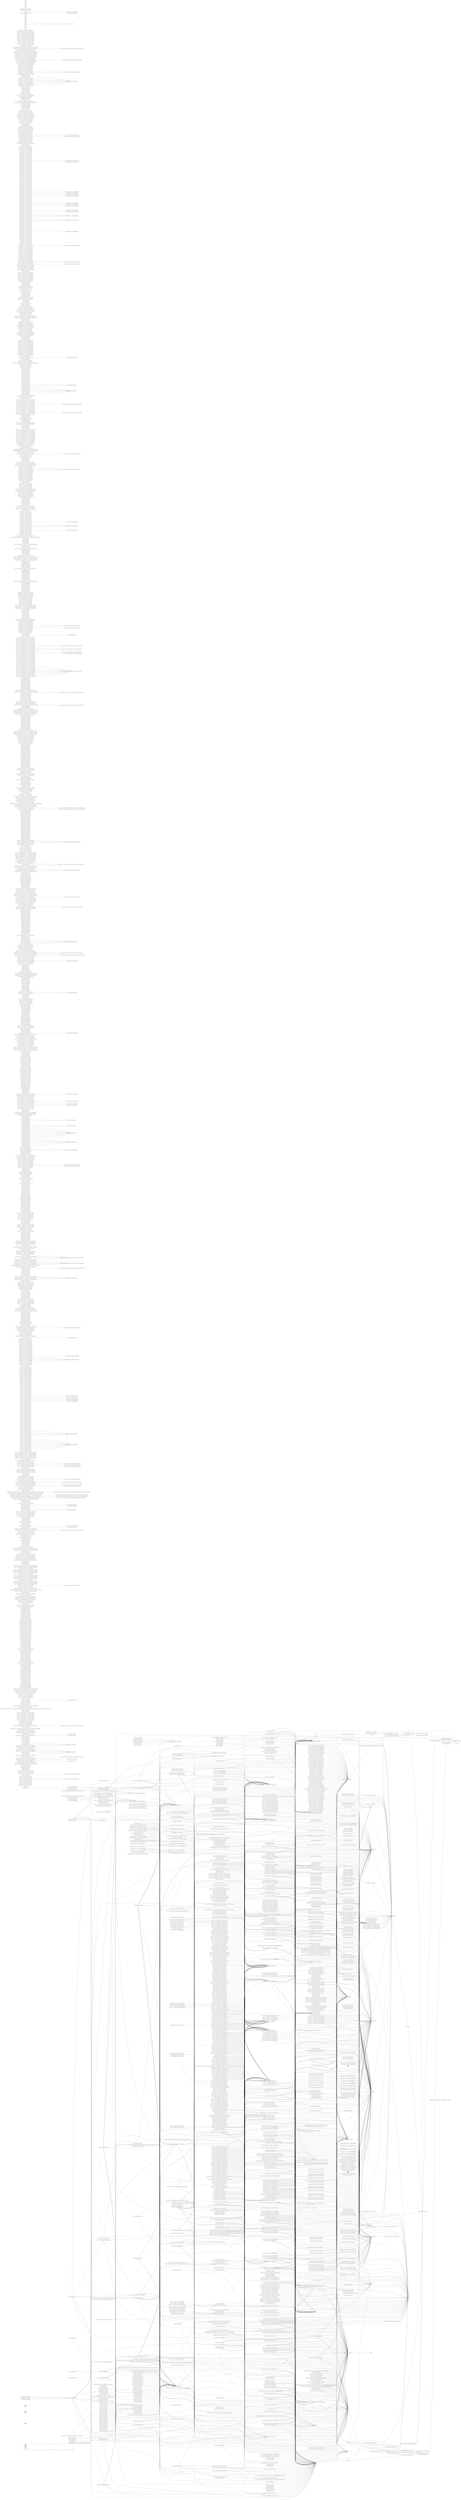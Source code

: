 digraph call {
  rankdir = LR;
  subgraph cluster_key {
    node [shape=box, fontname=courier, fontsize=10];
    edge [fontname=courier, fontsize=10];
    label = "Key";
    "Import" [style="filled", fillcolor="turquoise"];
    "Export" [style="filled", fillcolor="gray"];
    "Indirect Target" [style="filled, rounded", fillcolor="white"];
    "A" -> "B" [style="filled, rounded", label = "Direct Call"];
  }

  node [shape=box, fontname=courier, fontsize=10];
  "$add" [style="filled", fillcolor="white"];
  "$substract" [style="filled", fillcolor="white"];
  "$multiply" [style="filled", fillcolor="white"];
  "$divide" [style="filled", fillcolor="white"];
  "$power" [style="filled", fillcolor="white"];
  "$remainder" [style="filled", fillcolor="white"];
  "$__rust_alloc" [style="filled", fillcolor="white"];
  "$__rust_dealloc" [style="filled", fillcolor="white"];
  "$__rust_realloc" [style="filled", fillcolor="white"];
  "$__rust_alloc_zeroed" [style="filled", fillcolor="white"];
  "$_ZN40_$LT$alloc..raw_vec..RawVec$LT$T$GT$$GT$14from_raw_parts17h32bb4fe3fef29170E" [style="filled", fillcolor="white"];
  "$_ZN40_$LT$alloc..raw_vec..RawVec$LT$T$GT$$GT$14from_raw_parts17h4f5f8eee233363c5E" [style="filled", fillcolor="white"];
  "$_ZN40_$LT$alloc..raw_vec..RawVec$LT$T$GT$$GT$14from_raw_parts17hafec54b1e8aac095E" [style="filled", fillcolor="white"];
  "$_ZN40_$LT$alloc..raw_vec..RawVec$LT$T$GT$$GT$8into_box17hea3ee2a08bffe526E" [style="filled", fillcolor="white"];
  "$_ZN49_$LT$alloc..raw_vec..RawVec$LT$T$C$$u20$A$GT$$GT$11allocate_in17h1eb0984ccb066af2E" [style="filled", fillcolor="white"];
  "$_ZN49_$LT$alloc..raw_vec..RawVec$LT$T$C$$u20$A$GT$$GT$11allocate_in28_$u7b$$u7b$closure$u7d$$u7d$17h072bf452f9a223c9E.llvm.17611761678586431067" [style="filled", fillcolor="white"];
  "$_ZN49_$LT$alloc..raw_vec..RawVec$LT$T$C$$u20$A$GT$$GT$11allocate_in17hc7fa53b7388d5683E" [style="filled", fillcolor="white"];
  "$_ZN49_$LT$alloc..raw_vec..RawVec$LT$T$C$$u20$A$GT$$GT$11allocate_in28_$u7b$$u7b$closure$u7d$$u7d$17h2d77e1e5b3695d0aE.llvm.17611761678586431067" [style="filled", fillcolor="white"];
  "$_ZN49_$LT$alloc..raw_vec..RawVec$LT$T$C$$u20$A$GT$$GT$11allocate_in28_$u7b$$u7b$closure$u7d$$u7d$17hcf23950500476294E.llvm.17611761678586431067" [style="filled", fillcolor="white"];
  "$_ZN49_$LT$alloc..raw_vec..RawVec$LT$T$C$$u20$A$GT$$GT$13reserve_exact17hb768f6b99d9dbf9bE" [style="filled", fillcolor="white"];
  "$_ZN49_$LT$alloc..raw_vec..RawVec$LT$T$C$$u20$A$GT$$GT$16reserve_internal17hce57d5acf3401966E.llvm.17611761678586431067" [style="filled", fillcolor="white"];
  "$_ZN49_$LT$alloc..raw_vec..RawVec$LT$T$C$$u20$A$GT$$GT$13shrink_to_fit17h029eba5a496f67d9E" [style="filled", fillcolor="white"];
  "$_ZN49_$LT$alloc..raw_vec..RawVec$LT$T$C$$u20$A$GT$$GT$3ptr17h110ffaf8dd5cfdc4E" [style="filled", fillcolor="white"];
  "$_ZN49_$LT$alloc..raw_vec..RawVec$LT$T$C$$u20$A$GT$$GT$3ptr17h20423ae062e9c7deE" [style="filled", fillcolor="white"];
  "$_ZN49_$LT$alloc..raw_vec..RawVec$LT$T$C$$u20$A$GT$$GT$7reserve17h54063fe4c5603d4cE" [style="filled", fillcolor="white"];
  "$_ZN49_$LT$alloc..raw_vec..RawVec$LT$T$C$$u20$A$GT$$GT$7reserve17h8bd04e929fada78cE" [style="filled", fillcolor="white"];
  "$_ZN49_$LT$alloc..raw_vec..RawVec$LT$T$C$$u20$A$GT$$GT$7reserve17hdb6ddaf0c54150f2E" [style="filled", fillcolor="white"];
  "$_ZN82_$LT$alloc..raw_vec..RawVec$LT$T$C$$u20$A$GT$$u20$as$u20$core..ops..drop..Drop$GT$4drop17h62de571ca1584c14E" [style="filled", fillcolor="white"];
  "$_ZN82_$LT$alloc..raw_vec..RawVec$LT$T$C$$u20$A$GT$$u20$as$u20$core..ops..drop..Drop$GT$4drop17ha5b5a0ec5d54a80aE" [style="filled", fillcolor="white"];
  "$_ZN49_$LT$alloc..raw_vec..RawVec$LT$T$C$$u20$A$GT$$GT$3ptr17h1b21ec4512c1fe70E" [style="filled", fillcolor="white"];
  "$_ZN49_$LT$alloc..raw_vec..RawVec$LT$T$C$$u20$A$GT$$GT$3ptr17h2ca8bbf341af89f6E" [style="filled", fillcolor="white"];
  "$_ZN4core3ptr13drop_in_place17h243a575136550917E" [style="filled", fillcolor="white"];
  "$_ZN4core4iter8iterator8Iterator11partial_cmp17hf1caebe80701e1acE" [style="filled", fillcolor="white"];
  "$_ZN86_$LT$std..path..Components$LT$$u27$a$GT$$u20$as$u20$core..iter..iterator..Iterator$GT$4next17h6e687b6fa022d609E" [style="filled", fillcolor="white"];
  "$_ZN82_$LT$std..path..PrefixComponent$LT$$u27$a$GT$$u20$as$u20$core..cmp..PartialOrd$GT$11partial_cmp17h90e2d1823f66a385E" [style="filled", fillcolor="white"];
  "$_ZN4core4iter8iterator8Iterator2eq17hdca38ae8540b0f94E.llvm.5733793934077853560" [style="filled", fillcolor="white"];
  "$_ZN81_$LT$std..path..PrefixComponent$LT$$u27$a$GT$$u20$as$u20$core..cmp..PartialEq$GT$2eq17hbe646995e3bb21b0E" [style="filled", fillcolor="white"];
  "$_ZN4core4iter8iterator8Iterator3cmp17h38ac8f75ea8bb5e0E" [style="filled", fillcolor="white"];
  "$_ZN75_$LT$std..path..PrefixComponent$LT$$u27$a$GT$$u20$as$u20$core..cmp..Ord$GT$3cmp17h84b3908a276e5f29E" [style="filled", fillcolor="white"];
  "$_ZN53_$LT$$RF$$u27$a$u20$T$u20$as$u20$core..fmt..Debug$GT$3fmt17h914e233a8441b6d3E" [style="filled", fillcolor="white"];
  "$_ZN53_$LT$$RF$$u27$a$u20$T$u20$as$u20$core..fmt..Debug$GT$3fmt17h917741f30cbb3163E" [style="filled", fillcolor="white"];
  "$_ZN68_$LT$std..path..Prefix$LT$$u27$a$GT$$u20$as$u20$core..fmt..Debug$GT$3fmt17hba77e29b0b233b92E" [style="filled", fillcolor="white"];
  "$_ZN53_$LT$$RF$$u27$a$u20$T$u20$as$u20$core..fmt..Debug$GT$3fmt17hc5914a06333968e0E" [style="filled", fillcolor="white"];
  "$_ZN54_$LT$I$u20$as$u20$core..iter..traits..IntoIterator$GT$9into_iter17hbd9d44bad87905ffE" [style="filled", fillcolor="white"];
  "$_ZN66_$LT$$RF$$u27$a$u20$T$u20$as$u20$core..convert..AsRef$LT$U$GT$$GT$6as_ref17h818075d750bc7da6E" [style="filled", fillcolor="white"];
  "$_ZN66_$LT$$RF$$u27$a$u20$T$u20$as$u20$core..convert..AsRef$LT$U$GT$$GT$6as_ref17h8c1280e010fa539aE" [style="filled", fillcolor="white"];
  "$_ZN3std4path12is_separator17h101d114fbb72e970E" [style="filled", fillcolor="white"];
  "$_ZN3std4path10iter_after17ha2b41fea0a8b98d3E" [style="filled", fillcolor="white"];
  "$_ZN3std4path15PrefixComponent4kind17h08869f9d865764d7E" [style="filled", fillcolor="white"];
  "$_ZN3std4path15PrefixComponent9as_os_str17h0b79d203a40536d7E" [style="filled", fillcolor="white"];
  "$_ZN3std4path9Component9as_os_str17h6fda1903079ff2e0E" [style="filled", fillcolor="white"];
  "$_ZN106_$LT$std..path..Component$LT$$u27$a$GT$$u20$as$u20$core..convert..AsRef$LT$std..ffi..os_str..OsStr$GT$$GT$6as_ref17h36e77c0ff2d7c368E" [style="filled", fillcolor="white"];
  "$_ZN98_$LT$std..path..Component$LT$$u27$a$GT$$u20$as$u20$core..convert..AsRef$LT$std..path..Path$GT$$GT$6as_ref17h1b74327ca0c1d644E" [style="filled", fillcolor="white"];
  "$_ZN72_$LT$std..path..Components$LT$$u27$a$GT$$u20$as$u20$core..fmt..Debug$GT$3fmt17he9b0dc4db6f562ecE" [style="filled", fillcolor="white"];
  "$_ZN3std4path10Components7as_path17hb78749c99209fc4aE" [style="filled", fillcolor="white"];
  "$_ZN140_$LT$$LT$std..path..Components$LT$$u27$a$GT$$u20$as$u20$core..fmt..Debug$GT$..fmt..DebugHelper$LT$$u27$a$GT$$u20$as$u20$core..fmt..Debug$GT$3fmt17h069da3c7ac08484dE" [style="filled", fillcolor="white"];
  "$_ZN3std4path10Components20parse_next_component17hd0946f0002dadfd0E" [style="filled", fillcolor="white"];
  "$_ZN3std4path10Components15include_cur_dir17he601504a4f0ce131E" [style="filled", fillcolor="white"];
  "$_ZN3std4path10Components25parse_next_component_back17h868b3a750897036fE" [style="filled", fillcolor="white"];
  "$_ZN99_$LT$std..path..Components$LT$$u27$a$GT$$u20$as$u20$core..convert..AsRef$LT$std..path..Path$GT$$GT$6as_ref17h3727e27e59bbb3feE" [style="filled", fillcolor="white"];
  "$_ZN107_$LT$std..path..Components$LT$$u27$a$GT$$u20$as$u20$core..convert..AsRef$LT$std..ffi..os_str..OsStr$GT$$GT$6as_ref17hc1c8426898dba3d1E" [style="filled", fillcolor="white"];
  "$_ZN66_$LT$std..path..Iter$LT$$u27$a$GT$$u20$as$u20$core..fmt..Debug$GT$3fmt17h8f86ab9db6073a9dE" [style="filled", fillcolor="white"];
  "$_ZN134_$LT$$LT$std..path..Iter$LT$$u27$a$GT$$u20$as$u20$core..fmt..Debug$GT$..fmt..DebugHelper$LT$$u27$a$GT$$u20$as$u20$core..fmt..Debug$GT$3fmt17h1e2fa67633ed4fb3E" [style="filled", fillcolor="white"];
  "$_ZN3std4path4Iter7as_path17h7d040a511302910eE" [style="filled", fillcolor="white"];
  "$_ZN93_$LT$std..path..Iter$LT$$u27$a$GT$$u20$as$u20$core..convert..AsRef$LT$std..path..Path$GT$$GT$6as_ref17h4fab95fbef02de56E" [style="filled", fillcolor="white"];
  "$_ZN101_$LT$std..path..Iter$LT$$u27$a$GT$$u20$as$u20$core..convert..AsRef$LT$std..ffi..os_str..OsStr$GT$$GT$6as_ref17h281023f32d99b315E" [style="filled", fillcolor="white"];
  "$_ZN80_$LT$std..path..Iter$LT$$u27$a$GT$$u20$as$u20$core..iter..iterator..Iterator$GT$4next17h8d4d634e99d43a0dE" [style="filled", fillcolor="white"];
  "$_ZN89_$LT$std..path..Iter$LT$$u27$a$GT$$u20$as$u20$core..iter..traits..DoubleEndedIterator$GT$9next_back17h4dcaaacdfc9ae527E" [style="filled", fillcolor="white"];
  "$_ZN95_$LT$std..path..Components$LT$$u27$a$GT$$u20$as$u20$core..iter..traits..DoubleEndedIterator$GT$9next_back17h77fdb589cb8e26a4E" [style="filled", fillcolor="white"];
  "$_ZN76_$LT$std..path..Components$LT$$u27$a$GT$$u20$as$u20$core..cmp..PartialEq$GT$2eq17he9a900bf43684aaaE" [style="filled", fillcolor="white"];
  "$_ZN77_$LT$std..path..Components$LT$$u27$a$GT$$u20$as$u20$core..cmp..PartialOrd$GT$11partial_cmp17h807b8736fc077ea3E" [style="filled", fillcolor="white"];
  "$_ZN70_$LT$std..path..Components$LT$$u27$a$GT$$u20$as$u20$core..cmp..Ord$GT$3cmp17h329cd7300a68376bE" [style="filled", fillcolor="white"];
  "$_ZN85_$LT$std..path..Ancestors$LT$$u27$a$GT$$u20$as$u20$core..iter..iterator..Iterator$GT$4next17h5d85d68bca654305E" [style="filled", fillcolor="white"];
  "$_ZN3std4path7PathBuf3new17hd4b7a01a8999c0a0E" [style="filled", fillcolor="white"];
  "$_ZN3std4path7PathBuf5_push17h448d2ada08677a69E" [style="filled", fillcolor="white"];
  "$_ZN3std4path7PathBuf3pop17h19f4d5521f99450bE" [style="filled", fillcolor="white"];
  "$_ZN3std4path7PathBuf14_set_file_name17h865ad537b317cef0E" [style="filled", fillcolor="white"];
  "$_ZN3std4path7PathBuf14_set_extension17hb77ec8fae3d2085aE" [style="filled", fillcolor="white"];
  "$_ZN3std4path4Path9file_stem17hec233e7ec1acd109E" [style="filled", fillcolor="white"];
  "$_ZN3std4path7PathBuf14into_os_string17h8daa523f068d0c39E" [style="filled", fillcolor="white"];
  "$_ZN3std4path7PathBuf15into_boxed_path17hd811a520173a2e64E" [style="filled", fillcolor="white"];
  "$_ZN106_$LT$std..path..PathBuf$u20$as$u20$core..convert..From$LT$alloc..boxed..Box$LT$std..path..Path$GT$$GT$$GT$4from17hdfdf17e577aa7fe3E" [style="filled", fillcolor="white"];
  "$_ZN55_$LT$std..path..PathBuf$u20$as$u20$core..fmt..Debug$GT$3fmt17h1fe38312f8ea161cE" [style="filled", fillcolor="white"];
  "$_ZN58_$LT$std..path..Path$u20$as$u20$alloc..borrow..ToOwned$GT$10clone_into17hab0c780941c4b03eE" [style="filled", fillcolor="white"];
  "$_ZN59_$LT$std..path..PathBuf$u20$as$u20$core..cmp..PartialEq$GT$2eq17h08f60e4a945042b5E" [style="filled", fillcolor="white"];
  "$_ZN60_$LT$std..path..PathBuf$u20$as$u20$core..cmp..PartialOrd$GT$11partial_cmp17h2f2d6a5f146dd3d6E" [style="filled", fillcolor="white"];
  "$_ZN53_$LT$std..path..PathBuf$u20$as$u20$core..cmp..Ord$GT$3cmp17hcfe21cf81a6b3e32E" [style="filled", fillcolor="white"];
  "$_ZN3std4path4Path3new17h8b97d7db61a90b8bE" [style="filled", fillcolor="white"];
  "$_ZN3std4path4Path3new17hb3daf013ac8a99b3E" [style="filled", fillcolor="white"];
  "$_ZN3std4path4Path3new17he667984c69dee2fbE" [style="filled", fillcolor="white"];
  "$_ZN3std4path4Path6to_str17h8ec1f8f6bae5e095E" [style="filled", fillcolor="white"];
  "$_ZN3std4path4Path15to_string_lossy17hf84d3a6dcbfe69aeE" [style="filled", fillcolor="white"];
  "$_ZN3std4path4Path11to_path_buf17h45bf4d4e3360c14cE" [style="filled", fillcolor="white"];
  "$_ZN3std4path4Path11is_absolute17had320149c19780f8E" [style="filled", fillcolor="white"];
  "$_ZN3std4path4Path11is_relative17h3b0b03d6b4773021E" [style="filled", fillcolor="white"];
  "$_ZN3std4path4Path8has_root17h00e74e7d33ab9bf7E" [style="filled", fillcolor="white"];
  "$_ZN3std4path4Path6parent17hedf66eb834a634c3E" [style="filled", fillcolor="white"];
  "$_ZN3std4path4Path9file_name17h945b5cd524b445aeE" [style="filled", fillcolor="white"];
  "$_ZN3std4path4Path13_strip_prefix17h57545ac986a8f68eE" [style="filled", fillcolor="white"];
  "$_ZN3std4path4Path12_starts_with17h00794c80d7cc27e0E" [style="filled", fillcolor="white"];
  "$_ZN3std4path4Path10_ends_with17heeb43c27a74d9427E" [style="filled", fillcolor="white"];
  "$_ZN3std4path4Path9extension17h9dfe947a94642d41E" [style="filled", fillcolor="white"];
  "$_ZN3std4path4Path5_join17h40e362daead88d3dE" [style="filled", fillcolor="white"];
  "$_ZN3std4path4Path15_with_file_name17h43aa1e73a37549b3E" [style="filled", fillcolor="white"];
  "$_ZN3std4path4Path15_with_extension17hc750c84d60668d1dE" [style="filled", fillcolor="white"];
  "$_ZN3std4path4Path10components17h1a98b32113e3d18dE" [style="filled", fillcolor="white"];
  "$_ZN3std4path4Path4iter17h1bbc3df3fdf0460cE" [style="filled", fillcolor="white"];
  "$_ZN3std4path4Path7display17h8bc720881a542ca4E" [style="filled", fillcolor="white"];
  "$_ZN3std4path4Path16symlink_metadata17h1d1feaa126dc0431E" [style="filled", fillcolor="white"];
  "$_ZN3std4path4Path12canonicalize17hce164bb51ed2309dE" [style="filled", fillcolor="white"];
  "$_ZN3std4path4Path6exists17h670502310890d73aE" [style="filled", fillcolor="white"];
  "$_ZN52_$LT$std..path..Path$u20$as$u20$core..fmt..Debug$GT$3fmt17h942d0fedb908f24aE" [style="filled", fillcolor="white"];
  "$_ZN69_$LT$std..path..Display$LT$$u27$a$GT$$u20$as$u20$core..fmt..Debug$GT$3fmt17hf1df82c2ba402745E" [style="filled", fillcolor="white"];
  "$_ZN71_$LT$std..path..Display$LT$$u27$a$GT$$u20$as$u20$core..fmt..Display$GT$3fmt17h066786494f8815c5E" [style="filled", fillcolor="white"];
  "$_ZN56_$LT$std..path..Path$u20$as$u20$core..cmp..PartialEq$GT$2eq17hc8bb6666e353786dE" [style="filled", fillcolor="white"];
  "$_ZN57_$LT$std..path..Path$u20$as$u20$core..cmp..PartialOrd$GT$11partial_cmp17h70461312532aa34dE" [style="filled", fillcolor="white"];
  "$_ZN50_$LT$std..path..Path$u20$as$u20$core..cmp..Ord$GT$3cmp17hf698d7921b23b103E" [style="filled", fillcolor="white"];
  "$_ZN79_$LT$std..path..Path$u20$as$u20$core..convert..AsRef$LT$std..path..Path$GT$$GT$6as_ref17ha021ea6463447cf4E" [style="filled", fillcolor="white"];
  "$_ZN86_$LT$$RF$$u27$a$u20$std..path..PathBuf$u20$as$u20$core..iter..traits..IntoIterator$GT$9into_iter17he7c92bab6d47a61fE" [style="filled", fillcolor="white"];
  "$_ZN66_$LT$std..path..StripPrefixError$u20$as$u20$core..fmt..Display$GT$3fmt17h6056be0a8f924b9cE" [style="filled", fillcolor="white"];
  "$_ZN65_$LT$std..path..StripPrefixError$u20$as$u20$std..error..Error$GT$11description17h08793d587438acb0E" [style="filled", fillcolor="white"];
  "$_ZN53_$LT$std..path..State$u20$as$u20$core..fmt..Debug$GT$3fmt17h00ee94ebcb53d767E" [style="filled", fillcolor="white"];
  "$_ZN77_$LT$std..path..PrefixComponent$LT$$u27$a$GT$$u20$as$u20$core..fmt..Debug$GT$3fmt17h4338d3cb0147cff6E" [style="filled", fillcolor="white"];
  "$_ZN71_$LT$std..path..Component$LT$$u27$a$GT$$u20$as$u20$core..fmt..Debug$GT$3fmt17h36d61dcafd8b845fE" [style="filled", fillcolor="white"];
  "$_ZN71_$LT$std..path..Ancestors$LT$$u27$a$GT$$u20$as$u20$core..fmt..Debug$GT$3fmt17h5f5bb09682fba287E" [style="filled", fillcolor="white"];
  "$_ZN64_$LT$std..path..StripPrefixError$u20$as$u20$core..fmt..Debug$GT$3fmt17h79b74d9376b79b8dE" [style="filled", fillcolor="white"];
  "$_ZN3std4path4Path9read_link17h476e7056c23c8095E" [style="filled", fillcolor="white"];
  "$_ZN62_$LT$std..path..PathBuf$u20$as$u20$core..ops..deref..Deref$GT$5deref17heeece1aa2ace1e8aE" [style="filled", fillcolor="white"];
  "$_ZN82_$LT$std..path..PathBuf$u20$as$u20$core..borrow..Borrow$LT$std..path..Path$GT$$GT$6borrow17ha4a7973720e113f1E" [style="filled", fillcolor="white"];
  "$_ZN90_$LT$std..path..PathBuf$u20$as$u20$core..convert..AsRef$LT$std..ffi..os_str..OsStr$GT$$GT$6as_ref17h9e3dc1a0ef4563feE" [style="filled", fillcolor="white"];
  "$_ZN3std4path7PathBuf7as_path17h93843638a7060850E" [style="filled", fillcolor="white"];
  "$_ZN3std4path4Path3new17he090344aedcff69bE" [style="filled", fillcolor="white"];
  "$_ZN82_$LT$std..path..PathBuf$u20$as$u20$core..convert..AsRef$LT$std..path..Path$GT$$GT$6as_ref17he73e923c7cc6dae9E" [style="filled", fillcolor="white"];
  "$_ZN61_$LT$std..path..PathBuf$u20$as$u20$core..default..Default$GT$7default17hcf6120204189d377E" [style="filled", fillcolor="white"];
  "$_ZN3std4path4Path3new17he757a63204d17235E" [style="filled", fillcolor="white"];
  "$_ZN3std4path4Path9as_os_str17h51af52b153d2801fE" [style="filled", fillcolor="white"];
  "$_ZN87_$LT$std..path..Path$u20$as$u20$core..convert..AsRef$LT$std..ffi..os_str..OsStr$GT$$GT$6as_ref17hc36634a25b9221daE" [style="filled", fillcolor="white"];
  "$_ZN3std4path77_$LT$impl$u20$core..convert..AsRef$LT$std..path..Path$GT$$u20$for$u20$str$GT$6as_ref17hdc1a9f6ee29eaa50E" [style="filled", fillcolor="white"];
  "$_ZN3std4path4Path8metadata17hd0a5b279dd29acaeE" [style="filled", fillcolor="white"];
  "$_ZN3std4path4Path8read_dir17hce54df45a27d7bf0E" [style="filled", fillcolor="white"];
  "$_ZN3std4path4Path13into_path_buf17ha6f7079e3d717cd0E" [style="filled", fillcolor="white"];
  "$_ZN3std4path4Path7is_file17h55294b7b6132dd6fE" [style="filled", fillcolor="white"];
  "$_ZN3std4path4Path6is_dir17h63b0a4ef2823f996E" [style="filled", fillcolor="white"];
  "$_ZN58_$LT$std..path..Path$u20$as$u20$alloc..borrow..ToOwned$GT$8to_owned17hd2360f1a18e67cdaE" [style="filled", fillcolor="white"];
  "$_ZN3std4path4Path9ancestors17h8c64223bca17b488E" [style="filled", fillcolor="white"];
  "$_ZN54_$LT$I$u20$as$u20$core..iter..traits..IntoIterator$GT$9into_iter17hc4b55cce0fdb0a7aE" [style="filled", fillcolor="white"];
  "$_ZN92_$LT$std..path..PathBuf$u20$as$u20$core..convert..From$LT$std..ffi..os_str..OsString$GT$$GT$4from17h71510b598a48a224E" [style="filled", fillcolor="white"];
  "$_ZN87_$LT$std..path..PathBuf$u20$as$u20$core..convert..From$LT$alloc..string..String$GT$$GT$4from17hcb04b115a26d57faE" [style="filled", fillcolor="white"];
  "$_ZN83_$LT$$RF$$u27$a$u20$std..path..Path$u20$as$u20$core..iter..traits..IntoIterator$GT$9into_iter17h0e567c47f201ee1eE" [style="filled", fillcolor="white"];
  "$_ZN110_$LT$alloc..boxed..Box$LT$$u5b$T$u5d$$GT$$u20$as$u20$core..convert..From$LT$$RF$$u27$a$u20$$u5b$T$u5d$$GT$$GT$4from17h15c5967d06f4336dE" [style="filled", fillcolor="white"];
  "$_ZN151_$LT$alloc..boxed..Box$LT$alloc..boxed..FnBox$LT$A$C$$u20$Output$u3d$R$GT$$u20$$u2b$$u20$$u27$a$GT$$u20$as$u20$core..ops..function..FnOnce$LT$A$GT$$GT$9call_once17h0ac55d5b3e6eedbdE" [style="filled", fillcolor="white"];
  "$_ZN4core3fmt3num50_$LT$impl$u20$core..fmt..Debug$u20$for$u20$i32$GT$3fmt17h08c7afb7374f9058E" [style="filled", fillcolor="white"];
  "$_ZN4core3ptr13drop_in_place17h010bed8e81fa6308E" [style="filled", fillcolor="white"];
  "$_ZN4core3ptr13drop_in_place17h173d90b4048cfe50E" [style="filled", fillcolor="white"];
  "$_ZN4core5slice97_$LT$impl$u20$core..iter..traits..IntoIterator$u20$for$u20$$RF$$u27$a$u20$mut$u20$$u5b$T$u5d$$GT$9into_iter17h26130ea3a81eff35E" [style="filled", fillcolor="white"];
  "$_ZN50_$LT$T$u20$as$u20$core..convert..From$LT$T$GT$$GT$4from17h18ed3f41e0d6ededE" [style="filled", fillcolor="white"];
  "$_ZN50_$LT$T$u20$as$u20$core..convert..From$LT$T$GT$$GT$4from17h90b3cd7659a10377E" [style="filled", fillcolor="white"];
  "$_ZN53_$LT$$RF$$u27$a$u20$T$u20$as$u20$core..fmt..Debug$GT$3fmt17h28b52ed0fddd79f9E" [style="filled", fillcolor="white"];
  "$_ZN53_$LT$$RF$$u27$a$u20$T$u20$as$u20$core..fmt..Debug$GT$3fmt17h2caf01aa8b2b04a0E" [style="filled", fillcolor="white"];
  "$_ZN53_$LT$$RF$$u27$a$u20$T$u20$as$u20$core..fmt..Debug$GT$3fmt17h4089071d56541784E" [style="filled", fillcolor="white"];
  "$_ZN57_$LT$std..io..error..Repr$u20$as$u20$core..fmt..Debug$GT$3fmt17hf282b030d40370b1E" [style="filled", fillcolor="white"];
  "$_ZN53_$LT$$RF$$u27$a$u20$T$u20$as$u20$core..fmt..Debug$GT$3fmt17h4bd998985fe6e0ceE" [style="filled", fillcolor="white"];
  "$_ZN62_$LT$std..io..error..ErrorKind$u20$as$u20$core..fmt..Debug$GT$3fmt17h2bad152709d57e11E" [style="filled", fillcolor="white"];
  "$_ZN53_$LT$$RF$$u27$a$u20$T$u20$as$u20$core..fmt..Debug$GT$3fmt17ha72b989df872f3d0E" [style="filled", fillcolor="white"];
  "$_ZN53_$LT$$RF$$u27$a$u20$T$u20$as$u20$core..fmt..Debug$GT$3fmt17hb97a6f58db104170E" [style="filled", fillcolor="white"];
  "$_ZN58_$LT$alloc..string..String$u20$as$u20$core..fmt..Debug$GT$3fmt17h494c3ab1fe0fdb5aE" [style="filled", fillcolor="white"];
  "$_ZN60_$LT$alloc..string..String$u20$as$u20$core..fmt..Display$GT$3fmt17hae95135dfce2f475E" [style="filled", fillcolor="white"];
  "$_ZN66_$LT$core..option..Option$LT$T$GT$$u20$as$u20$core..fmt..Debug$GT$3fmt17h489b225f16d58895E" [style="filled", fillcolor="white"];
  "$_ZN66_$LT$core..option..Option$LT$T$GT$$u20$as$u20$core..fmt..Debug$GT$3fmt17hcde42b20c5b146a4E" [style="filled", fillcolor="white"];
  "$_ZN69_$LT$core..option..Option$LT$T$GT$$u20$as$u20$core..ops..try..Try$GT$10from_error17h0ddc38ae41766271E" [style="filled", fillcolor="white"];
  "$_ZN69_$LT$core..option..Option$LT$T$GT$$u20$as$u20$core..ops..try..Try$GT$10from_error17h3c9cab0c8cc42290E" [style="filled", fillcolor="white"];
  "$_ZN69_$LT$core..option..Option$LT$T$GT$$u20$as$u20$core..ops..try..Try$GT$10from_error17h589aad72c9a5d827E" [style="filled", fillcolor="white"];
  "$_ZN69_$LT$core..option..Option$LT$T$GT$$u20$as$u20$core..ops..try..Try$GT$11into_result17h5757a9da95796dceE" [style="filled", fillcolor="white"];
  "$_ZN69_$LT$core..option..Option$LT$T$GT$$u20$as$u20$core..ops..try..Try$GT$11into_result17h734943a14853cfebE" [style="filled", fillcolor="white"];
  "$_ZN79_$LT$alloc..boxed..Box$LT$$u5b$T$u5d$$GT$$u20$as$u20$core..default..Default$GT$7default17h4de433e0c3f3a127E" [style="filled", fillcolor="white"];
  "$_ZN3std5error5Error5cause17hb0775164994a2763E" [style="filled", fillcolor="white"];
  "$_ZN3std5error5Error7type_id17h3655d342a7fdabf2E" [style="filled", fillcolor="white"];
  "$_ZN3std5error213_$LT$impl$u20$core..convert..From$LT$alloc..string..String$GT$$u20$for$u20$alloc..boxed..Box$LT$std..error..Error$u20$$u2b$$u20$core..marker..Send$u20$$u2b$$u20$core..marker..Sync$u20$$u2b$$u20$$u27$static$GT$$GT$4from17hb7b93cd1a4b837e5E" [style="filled", fillcolor="white"];
  "$_ZN281_$LT$std..error..$LT$impl$u20$core..convert..From$LT$alloc..string..String$GT$$u20$for$u20$alloc..boxed..Box$LT$std..error..Error$u20$$u2b$$u20$core..marker..Send$u20$$u2b$$u20$core..marker..Sync$u20$$u2b$$u20$$u27$static$GT$$GT$..from..StringError$u20$as$u20$std..error..Error$GT$11description17h2c37ea1818dcf2bdE" [style="filled", fillcolor="white"];
  "$_ZN282_$LT$std..error..$LT$impl$u20$core..convert..From$LT$alloc..string..String$GT$$u20$for$u20$alloc..boxed..Box$LT$std..error..Error$u20$$u2b$$u20$core..marker..Send$u20$$u2b$$u20$core..marker..Sync$u20$$u2b$$u20$$u27$static$GT$$GT$..from..StringError$u20$as$u20$core..fmt..Display$GT$3fmt17h9308bd0980b58b5eE" [style="filled", fillcolor="white"];
  "$_ZN3std5error147_$LT$impl$u20$core..convert..From$LT$alloc..string..String$GT$$u20$for$u20$alloc..boxed..Box$LT$std..error..Error$u20$$u2b$$u20$$u27$static$GT$$GT$4from17h186cf4dc2e72c723E" [style="filled", fillcolor="white"];
  "$_ZN3std5error144_$LT$impl$u20$core..convert..From$LT$$RF$$u27$a$u20$str$GT$$u20$for$u20$alloc..boxed..Box$LT$std..error..Error$u20$$u2b$$u20$$u27$static$GT$$GT$4from17h56174970baaed721E" [style="filled", fillcolor="white"];
  "$_ZN3std5error169_$LT$impl$u20$core..convert..From$LT$alloc..borrow..Cow$LT$$u27$a$C$$u20$str$GT$$GT$$u20$for$u20$alloc..boxed..Box$LT$std..error..Error$u20$$u2b$$u20$$u27$static$GT$$GT$4from17h3765a1784b1fab10E" [style="filled", fillcolor="white"];
  "$_ZN43_$LT$$u21$$u20$as$u20$std..error..Error$GT$11description17h2c5a9d992a76bae9E" [style="filled", fillcolor="white"];
  "$_ZN3std3ffi5c_str140_$LT$impl$u20$core..convert..From$LT$$RF$$u27$a$u20$std..ffi..c_str..CStr$GT$$u20$for$u20$alloc..boxed..Box$LT$std..ffi..c_str..CStr$GT$$GT$4from17h3d5014958c8e599aE" [style="filled", fillcolor="white"];
  "$_ZN3std3ffi5c_str99_$LT$impl$u20$core..default..Default$u20$for$u20$alloc..boxed..Box$LT$std..ffi..c_str..CStr$GT$$GT$7default17h9207be49a226aa29E" [style="filled", fillcolor="white"];
  "$_ZN3std3ffi5c_str104_$LT$impl$u20$core..convert..From$LT$std..ffi..c_str..NulError$GT$$u20$for$u20$std..io..error..Error$GT$4from17ha59ef0d288aed62aE" [style="filled", fillcolor="white"];
  "$_ZN3std3ffi6os_str132_$LT$impl$u20$core..convert..From$LT$std..ffi..os_str..OsString$GT$$u20$for$u20$alloc..boxed..Box$LT$std..ffi..os_str..OsStr$GT$$GT$4from17h4b29daf58311aea2E" [style="filled", fillcolor="white"];
  "$_ZN3std3ffi6os_str101_$LT$impl$u20$core..default..Default$u20$for$u20$alloc..boxed..Box$LT$std..ffi..os_str..OsStr$GT$$GT$7default17h97950e9687538debE" [style="filled", fillcolor="white"];
  "$_ZN58_$LT$std..io..error..Error$u20$as$u20$core..fmt..Debug$GT$3fmt17hac5d4e72a2945ed1E" [style="filled", fillcolor="white"];
  "$_ZN3std2io5error5Error3new17h97dc1acc4694469bE" [style="filled", fillcolor="white"];
  "$_ZN3std2io5error5Error4_new17h796edd43403944d5E" [style="filled", fillcolor="white"];
  "$_ZN3std2io5error5Error13last_os_error17hfad188bdd2dc3908E" [style="filled", fillcolor="white"];
  "$_ZN3std2io5error5Error17from_raw_os_error17h4e5fc6d7f27015e4E" [style="filled", fillcolor="white"];
  "$_ZN3std2io5error5Error12raw_os_error17hf670afd0af15ae35E" [style="filled", fillcolor="white"];
  "$_ZN3std2io5error5Error7get_mut17hbe0e406fe5f4cc83E" [style="filled", fillcolor="white"];
  "$_ZN3std2io5error5Error10into_inner17h062b94bd493f094eE" [style="filled", fillcolor="white"];
  "$_ZN3std2io5error5Error4kind17h7257219c66756545E" [style="filled", fillcolor="white"];
  "$_ZN60_$LT$std..io..error..Error$u20$as$u20$core..fmt..Display$GT$3fmt17h4795e14c365e721aE" [style="filled", fillcolor="white"];
  "$_ZN59_$LT$std..io..error..Error$u20$as$u20$std..error..Error$GT$11description17hf92cfc52fc94a507E" [style="filled", fillcolor="white"];
  "$_ZN59_$LT$std..io..error..Error$u20$as$u20$std..error..Error$GT$5cause17h7352b9b23976e5c5E" [style="filled", fillcolor="white"];
  "$_ZN58_$LT$std..sys_common..remutex..ReentrantMutex$LT$T$GT$$GT$3new17h6c71f2cf6eb0a2f2E" [style="filled", fillcolor="white"];
  "$_ZN58_$LT$std..sys_common..remutex..ReentrantMutex$LT$T$GT$$GT$3new17he4365c874648050bE" [style="filled", fillcolor="white"];
  "$_ZN58_$LT$std..sys_common..remutex..ReentrantMutex$LT$T$GT$$GT$4lock17h0e76a7bfe7effb06E" [style="filled", fillcolor="white"];
  "$_ZN58_$LT$std..sys_common..remutex..ReentrantMutex$LT$T$GT$$GT$4lock17hc4e71a6525dbf4d5E" [style="filled", fillcolor="white"];
  "$_ZN91_$LT$std..sys_common..remutex..ReentrantMutex$LT$T$GT$$u20$as$u20$core..ops..drop..Drop$GT$4drop17hc46cc4c661437bbeE" [style="filled", fillcolor="white"];
  "$_ZN91_$LT$std..sys_common..remutex..ReentrantMutex$LT$T$GT$$u20$as$u20$core..ops..drop..Drop$GT$4drop17heedac53baf2d4d65E" [style="filled", fillcolor="white"];
  "$_ZN146_$LT$$LT$std..sys_common..remutex..ReentrantMutex$LT$T$GT$$u20$as$u20$core..fmt..Debug$GT$..fmt..LockedPlaceholder$u20$as$u20$core..fmt..Debug$GT$3fmt17ha97fbb28132e28caE" [style="filled", fillcolor="white"];
  "$_ZN116_$LT$std..sys_common..remutex..ReentrantMutexGuard$LT$$u27$mutex$C$$u20$T$GT$$u20$as$u20$core..ops..deref..Deref$GT$5deref17h5a0dd811bd33d1b5E" [style="filled", fillcolor="white"];
  "$_ZN116_$LT$std..sys_common..remutex..ReentrantMutexGuard$LT$$u27$mutex$C$$u20$T$GT$$u20$as$u20$core..ops..deref..Deref$GT$5deref17h75cd317685c65eb1E" [style="filled", fillcolor="white"];
  "$_ZN280_$LT$std..error..$LT$impl$u20$core..convert..From$LT$alloc..string..String$GT$$u20$for$u20$alloc..boxed..Box$LT$std..error..Error$u20$$u2b$$u20$core..marker..Send$u20$$u2b$$u20$core..marker..Sync$u20$$u2b$$u20$$u27$static$GT$$GT$..from..StringError$u20$as$u20$core..fmt..Debug$GT$3fmt17h4cceb18a514aa9fcE" [style="filled", fillcolor="white"];
  "$_ZN59_$LT$std..io..error..Custom$u20$as$u20$core..fmt..Debug$GT$3fmt17h6578b4474c46ff74E" [style="filled", fillcolor="white"];
  "$_ZN3std3sys4wasm3net9TcpStream15connect_timeout17h2720ece3e6db9088E" [style="filled", fillcolor="white"];
  "$_ZN3std3sys4wasm3net9TcpStream16set_read_timeout17h9a61c2325a42a450E" [style="filled", fillcolor="white"];
  "$_ZN3std3sys4wasm3net9TcpStream17set_write_timeout17hd69d29d1089cf869E" [style="filled", fillcolor="white"];
  "$_ZN3std3sys4wasm3net9TcpStream12read_timeout17hc8b1181ca2310b10E" [style="filled", fillcolor="white"];
  "$_ZN3std3sys4wasm3net9TcpStream13write_timeout17h03c536c1a53a0249E" [style="filled", fillcolor="white"];
  "$_ZN3std3sys4wasm3net9TcpStream4peek17h5c5793327a94a826E" [style="filled", fillcolor="white"];
  "$_ZN3std3sys4wasm3net9TcpStream4read17h4876bbb0dd17ecb5E" [style="filled", fillcolor="white"];
  "$_ZN3std3sys4wasm3net9TcpStream5write17h7e5e0ed6bc17c7e0E" [style="filled", fillcolor="white"];
  "$_ZN3std3sys4wasm3net9TcpStream9peer_addr17hcf4f270d8978f089E" [style="filled", fillcolor="white"];
  "$_ZN3std3sys4wasm3net9TcpStream11socket_addr17h4ac298d7645900eaE" [style="filled", fillcolor="white"];
  "$_ZN3std3sys4wasm3net9TcpStream8shutdown17h6c1cdde91e52d745E" [style="filled", fillcolor="white"];
  "$_ZN3std3sys4wasm3net9TcpStream9duplicate17h5f38096c6c7a84a2E" [style="filled", fillcolor="white"];
  "$_ZN3std3sys4wasm3net9TcpStream11set_nodelay17ha6d7eb223cdeee6bE" [style="filled", fillcolor="white"];
  "$_ZN3std3sys4wasm3net9TcpStream7nodelay17h9d2fed1f8550e56fE" [style="filled", fillcolor="white"];
  "$_ZN3std3sys4wasm3net9TcpStream7set_ttl17h3366c98cbfeddaf8E" [style="filled", fillcolor="white"];
  "$_ZN3std3sys4wasm3net9TcpStream3ttl17h1915a2317fd909c0E" [style="filled", fillcolor="white"];
  "$_ZN3std3sys4wasm3net9TcpStream10take_error17ha59b72122dd67688E" [style="filled", fillcolor="white"];
  "$_ZN3std3sys4wasm3net9TcpStream15set_nonblocking17h0f2da03cec4c1050E" [style="filled", fillcolor="white"];
  "$_ZN67_$LT$std..sys..wasm..net..TcpStream$u20$as$u20$core..fmt..Debug$GT$3fmt17h1df25370654c21a5E" [style="filled", fillcolor="white"];
  "$_ZN3std3sys4wasm3net11TcpListener4bind17h07c9c19c11dddcb6E" [style="filled", fillcolor="white"];
  "$_ZN3std3sys4wasm3net11TcpListener11socket_addr17h244e05ff7a7d68faE" [style="filled", fillcolor="white"];
  "$_ZN3std3sys4wasm3net11TcpListener6accept17h0adf84a95beba285E" [style="filled", fillcolor="white"];
  "$_ZN3std3sys4wasm3net11TcpListener9duplicate17hc064e8d740b3c70cE" [style="filled", fillcolor="white"];
  "$_ZN3std3sys4wasm3net11TcpListener7set_ttl17h383c76eb7c9a1245E" [style="filled", fillcolor="white"];
  "$_ZN3std3sys4wasm3net11TcpListener3ttl17h2eef0b273e70a53dE" [style="filled", fillcolor="white"];
  "$_ZN3std3sys4wasm3net11TcpListener11set_only_v617hdb63af5f47ef1fbcE" [style="filled", fillcolor="white"];
  "$_ZN3std3sys4wasm3net11TcpListener7only_v617h452c3b61a63e7394E" [style="filled", fillcolor="white"];
  "$_ZN3std3sys4wasm3net11TcpListener10take_error17h097d365e739baa3fE" [style="filled", fillcolor="white"];
  "$_ZN3std3sys4wasm3net11TcpListener15set_nonblocking17h1d5b265c74b737c3E" [style="filled", fillcolor="white"];
  "$_ZN69_$LT$std..sys..wasm..net..TcpListener$u20$as$u20$core..fmt..Debug$GT$3fmt17he9cf2b482e8bf7caE" [style="filled", fillcolor="white"];
  "$_ZN3std3sys4wasm3net9UdpSocket11socket_addr17hdf12611c7d6d058fE" [style="filled", fillcolor="white"];
  "$_ZN3std3sys4wasm3net9UdpSocket9recv_from17h7c5529e51146b02aE" [style="filled", fillcolor="white"];
  "$_ZN3std3sys4wasm3net9UdpSocket9peek_from17h44fdc3f2e763da01E" [style="filled", fillcolor="white"];
  "$_ZN3std3sys4wasm3net9UdpSocket7send_to17hc948b8b352ff3ffaE" [style="filled", fillcolor="white"];
  "$_ZN3std3sys4wasm3net9UdpSocket9duplicate17h17df7f3e50ad1c93E" [style="filled", fillcolor="white"];
  "$_ZN3std3sys4wasm3net9UdpSocket16set_read_timeout17hdf32b9003841b130E" [style="filled", fillcolor="white"];
  "$_ZN3std3sys4wasm3net9UdpSocket17set_write_timeout17h1df710d35f7d6334E" [style="filled", fillcolor="white"];
  "$_ZN3std3sys4wasm3net9UdpSocket12read_timeout17h07edb6cb45493a71E" [style="filled", fillcolor="white"];
  "$_ZN3std3sys4wasm3net9UdpSocket13write_timeout17h16ba9951e2592338E" [style="filled", fillcolor="white"];
  "$_ZN3std3sys4wasm3net9UdpSocket13set_broadcast17h36dccd6096918521E" [style="filled", fillcolor="white"];
  "$_ZN3std3sys4wasm3net9UdpSocket9broadcast17h3882e47ecfa16d63E" [style="filled", fillcolor="white"];
  "$_ZN3std3sys4wasm3net9UdpSocket21set_multicast_loop_v417h324b4983395a2d8bE" [style="filled", fillcolor="white"];
  "$_ZN3std3sys4wasm3net9UdpSocket17multicast_loop_v417h2b63e994e2c3fbbdE" [style="filled", fillcolor="white"];
  "$_ZN3std3sys4wasm3net9UdpSocket20set_multicast_ttl_v417hf634a0b86d50f8bcE" [style="filled", fillcolor="white"];
  "$_ZN3std3sys4wasm3net9UdpSocket16multicast_ttl_v417h1bd3b9cbc30eb0a7E" [style="filled", fillcolor="white"];
  "$_ZN3std3sys4wasm3net9UdpSocket21set_multicast_loop_v617h1d9011a0b9f2c3faE" [style="filled", fillcolor="white"];
  "$_ZN3std3sys4wasm3net9UdpSocket17multicast_loop_v617h4f7ec9b08e1639d9E" [style="filled", fillcolor="white"];
  "$_ZN3std3sys4wasm3net9UdpSocket17join_multicast_v417hcad63e47897532ffE" [style="filled", fillcolor="white"];
  "$_ZN3std3sys4wasm3net9UdpSocket17join_multicast_v617h68ffb2239ae49ebdE" [style="filled", fillcolor="white"];
  "$_ZN3std3sys4wasm3net9UdpSocket18leave_multicast_v417h7ba5769cc7a334a5E" [style="filled", fillcolor="white"];
  "$_ZN3std3sys4wasm3net9UdpSocket18leave_multicast_v617h518eae2796dea723E" [style="filled", fillcolor="white"];
  "$_ZN3std3sys4wasm3net9UdpSocket7set_ttl17hd74254bc8ccf2916E" [style="filled", fillcolor="white"];
  "$_ZN3std3sys4wasm3net9UdpSocket3ttl17h4b8ee927092963e4E" [style="filled", fillcolor="white"];
  "$_ZN3std3sys4wasm3net9UdpSocket10take_error17h1ae80bbfb11331f9E" [style="filled", fillcolor="white"];
  "$_ZN3std3sys4wasm3net9UdpSocket15set_nonblocking17h69490b3ae544194fE" [style="filled", fillcolor="white"];
  "$_ZN3std3sys4wasm3net9UdpSocket4recv17h95df923e0ebf0f2aE" [style="filled", fillcolor="white"];
  "$_ZN3std3sys4wasm3net9UdpSocket4peek17hb26b9d26b3e315c2E" [style="filled", fillcolor="white"];
  "$_ZN3std3sys4wasm3net9UdpSocket4send17h7ea039288b009784E" [style="filled", fillcolor="white"];
  "$_ZN3std3sys4wasm3net9UdpSocket7connect17h4e7e0c0ec458fb39E" [style="filled", fillcolor="white"];
  "$_ZN67_$LT$std..sys..wasm..net..UdpSocket$u20$as$u20$core..fmt..Debug$GT$3fmt17h6c37b475e5d8a6f4E" [style="filled", fillcolor="white"];
  "$_ZN82_$LT$std..sys..wasm..net..LookupHost$u20$as$u20$core..iter..iterator..Iterator$GT$4next17h2941db79647f6714E" [style="filled", fillcolor="white"];
  "$_ZN3std3sys4wasm3net11lookup_host17h3cbeefcef01db561E" [style="filled", fillcolor="white"];
  "$_ZN3std5error205_$LT$impl$u20$core..convert..From$LT$$RF$$u27$b$u20$str$GT$$u20$for$u20$alloc..boxed..Box$LT$std..error..Error$u20$$u2b$$u20$core..marker..Send$u20$$u2b$$u20$core..marker..Sync$u20$$u2b$$u20$$u27$a$GT$$GT$4from17h8817326e0d6b309bE" [style="filled", fillcolor="white"];
  "$_ZN3std3sys4wasm3net9TcpStream7connect17hc5d57fb3a6e09749E" [style="filled", fillcolor="white"];
  "$_ZN3std3sys4wasm3net9UdpSocket4bind17hdc607f2cf63e795bE" [style="filled", fillcolor="white"];
  "$_ZN66_$LT$core..option..Option$LT$T$GT$$u20$as$u20$core..fmt..Debug$GT$3fmt17h7fff09c258cd2889E" [style="filled", fillcolor="white"];
  "$_ZN66_$LT$core..option..Option$LT$T$GT$$u20$as$u20$core..fmt..Debug$GT$3fmt17hc96f4afec1850f2eE" [style="filled", fillcolor="white"];
  "$_ZN4core5slice97_$LT$impl$u20$core..iter..traits..IntoIterator$u20$for$u20$$RF$$u27$a$u20$mut$u20$$u5b$T$u5d$$GT$9into_iter17h7a0aa02e07a78e68E" [style="filled", fillcolor="white"];
  "$_ZN3std3ffi6os_str144_$LT$impl$u20$core..convert..From$LT$$RF$$u27$a$u20$std..ffi..os_str..OsStr$GT$$u20$for$u20$alloc..boxed..Box$LT$std..ffi..os_str..OsStr$GT$$GT$4from17h683179df5dcd2ca9E" [style="filled", fillcolor="white"];
  "$_ZN3std4path128_$LT$impl$u20$core..convert..From$LT$$RF$$u27$a$u20$std..path..Path$GT$$u20$for$u20$alloc..boxed..Box$LT$std..path..Path$GT$$GT$4from17hfcd61c770f17a062E" [style="filled", fillcolor="white"];
  "$_ZN3std2io5error5Error7get_ref17h4ca63e7b6a6c4021E" [style="filled", fillcolor="white"];
  "$_ZN3std5error230_$LT$impl$u20$core..convert..From$LT$alloc..borrow..Cow$LT$$u27$b$C$$u20$str$GT$$GT$$u20$for$u20$alloc..boxed..Box$LT$std..error..Error$u20$$u2b$$u20$core..marker..Send$u20$$u2b$$u20$core..marker..Sync$u20$$u2b$$u20$$u27$a$GT$$GT$4from17hbfe29955a7f57d5aE" [style="filled", fillcolor="white"];
  "$_ZN3std4path116_$LT$impl$u20$core..convert..From$LT$std..path..PathBuf$GT$$u20$for$u20$alloc..boxed..Box$LT$std..path..Path$GT$$GT$4from17hbdcbf22d11298380E" [style="filled", fillcolor="white"];
  "$_ZN4core3ptr13drop_in_place17h2e200f204283c232E" [style="filled", fillcolor="white"];
  "$_ZN4core3ptr13drop_in_place17h31e680c1c631c36dE" [style="filled", fillcolor="white"];
  "$_ZN4core3ptr13drop_in_place17h8442ba58d3a0cc15E" [style="filled", fillcolor="white"];
  "$_ZN54_$LT$I$u20$as$u20$core..iter..traits..IntoIterator$GT$9into_iter17ha28426bf9d9714dbE" [style="filled", fillcolor="white"];
  "$_ZN54_$LT$I$u20$as$u20$core..iter..traits..IntoIterator$GT$9into_iter17ha93317ae43c21134E" [style="filled", fillcolor="white"];
  "$_ZN54_$LT$alloc..btree..map..BTreeMap$LT$K$C$$u20$V$GT$$GT$5clear17h3fba83d836eac7edE" [style="filled", fillcolor="white"];
  "$_ZN55_$LT$$RF$$u27$a$u20$T$u20$as$u20$core..fmt..Display$GT$3fmt17hc1921f11e1637308E" [style="filled", fillcolor="white"];
  "$_ZN88_$LT$alloc..btree..map..BTreeMap$LT$K$C$$u20$V$GT$$u20$as$u20$core..default..Default$GT$7default17h208df9fe476c4e16E" [style="filled", fillcolor="white"];
  "$_ZN93_$LT$core..ops..range..RangeTo$LT$T$GT$$u20$as$u20$core..ops..range..RangeBounds$LT$T$GT$$GT$11start_bound17haaa7c43947c8dc12E" [style="filled", fillcolor="white"];
  "$_ZN93_$LT$core..ops..range..RangeTo$LT$T$GT$$u20$as$u20$core..ops..range..RangeBounds$LT$T$GT$$GT$9end_bound17h0d225da425472f2fE" [style="filled", fillcolor="white"];
  "$_ZN3std11collections4hash3map13DefaultHasher3new17hb584f4f24d85f424E" [style="filled", fillcolor="white"];
  "$_ZN85_$LT$std..collections..hash..map..DefaultHasher$u20$as$u20$core..default..Default$GT$7default17ha275eabe8699944aE" [style="filled", fillcolor="white"];
  "$_ZN77_$LT$std..collections..hash..map..RandomState$u20$as$u20$core..fmt..Debug$GT$3fmt17h81d464a0e461c4daE" [style="filled", fillcolor="white"];
  "$_ZN3std2io5Write9write_all17h16bc363543f50727E" [style="filled", fillcolor="white"];
  "$_ZN3std2io5Write9write_fmt17h245e21943272c372E" [style="filled", fillcolor="white"];
  "$_ZN104_$LT$std..process..Child$u20$as$u20$std..sys_common..AsInner$LT$std..sys..wasm..process..Process$GT$$GT$8as_inner17hd1b3aca54eb4fecfE" [style="filled", fillcolor="white"];
  "$_ZN157_$LT$std..process..Child$u20$as$u20$std..sys_common..FromInner$LT$$LP$std..sys..wasm..process..Process$C$$u20$std..sys..wasm..process..StdioPipes$RP$$GT$$GT$10from_inner17he441a8549d7f6161E" [style="filled", fillcolor="white"];
  "$_ZN106_$LT$std..process..Child$u20$as$u20$std..sys_common..IntoInner$LT$std..sys..wasm..process..Process$GT$$GT$10into_inner17h031ece1cb6b75304E" [style="filled", fillcolor="white"];
  "$_ZN56_$LT$std..process..Child$u20$as$u20$core..fmt..Debug$GT$3fmt17h119bff5a1ebb676aE" [style="filled", fillcolor="white"];
  "$_ZN59_$LT$std..process..ChildStdin$u20$as$u20$std..io..Write$GT$5write17h81aefe344111524aE" [style="filled", fillcolor="white"];
  "$_ZN59_$LT$std..process..ChildStdin$u20$as$u20$std..io..Write$GT$5flush17h5c039243e490643eE" [style="filled", fillcolor="white"];
  "$_ZN107_$LT$std..process..ChildStdin$u20$as$u20$std..sys_common..AsInner$LT$std..sys..wasm..pipe..AnonPipe$GT$$GT$8as_inner17h37a5bb6ef1be1f84E" [style="filled", fillcolor="white"];
  "$_ZN109_$LT$std..process..ChildStdin$u20$as$u20$std..sys_common..IntoInner$LT$std..sys..wasm..pipe..AnonPipe$GT$$GT$10into_inner17h0546d48efdd919a0E" [style="filled", fillcolor="white"];
  "$_ZN109_$LT$std..process..ChildStdin$u20$as$u20$std..sys_common..FromInner$LT$std..sys..wasm..pipe..AnonPipe$GT$$GT$10from_inner17h346a2f4d7c0201d7E" [style="filled", fillcolor="white"];
  "$_ZN61_$LT$std..process..ChildStdin$u20$as$u20$core..fmt..Debug$GT$3fmt17h6cdde43a03092ff2E" [style="filled", fillcolor="white"];
  "$_ZN59_$LT$std..process..ChildStdout$u20$as$u20$std..io..Read$GT$4read17h17ae22bc58e2fe2eE" [style="filled", fillcolor="white"];
  "$_ZN108_$LT$std..process..ChildStdout$u20$as$u20$std..sys_common..AsInner$LT$std..sys..wasm..pipe..AnonPipe$GT$$GT$8as_inner17h20732a87453af84cE" [style="filled", fillcolor="white"];
  "$_ZN110_$LT$std..process..ChildStdout$u20$as$u20$std..sys_common..IntoInner$LT$std..sys..wasm..pipe..AnonPipe$GT$$GT$10into_inner17h137ef321dfa7f3e5E" [style="filled", fillcolor="white"];
  "$_ZN110_$LT$std..process..ChildStdout$u20$as$u20$std..sys_common..FromInner$LT$std..sys..wasm..pipe..AnonPipe$GT$$GT$10from_inner17h0156c33b1af3b51dE" [style="filled", fillcolor="white"];
  "$_ZN62_$LT$std..process..ChildStdout$u20$as$u20$core..fmt..Debug$GT$3fmt17heb4d9a60ead395ffE" [style="filled", fillcolor="white"];
  "$_ZN59_$LT$std..process..ChildStderr$u20$as$u20$std..io..Read$GT$4read17h76fd843ed8ecf41fE" [style="filled", fillcolor="white"];
  "$_ZN108_$LT$std..process..ChildStderr$u20$as$u20$std..sys_common..AsInner$LT$std..sys..wasm..pipe..AnonPipe$GT$$GT$8as_inner17hb10ac6a343e73722E" [style="filled", fillcolor="white"];
  "$_ZN110_$LT$std..process..ChildStderr$u20$as$u20$std..sys_common..IntoInner$LT$std..sys..wasm..pipe..AnonPipe$GT$$GT$10into_inner17h23d2a1bf68049db8E" [style="filled", fillcolor="white"];
  "$_ZN110_$LT$std..process..ChildStderr$u20$as$u20$std..sys_common..FromInner$LT$std..sys..wasm..pipe..AnonPipe$GT$$GT$10from_inner17ha316e06648d25429E" [style="filled", fillcolor="white"];
  "$_ZN62_$LT$std..process..ChildStderr$u20$as$u20$core..fmt..Debug$GT$3fmt17h42fc5b7e3eafad4cE" [style="filled", fillcolor="white"];
  "$_ZN3std7process7Command9env_clear17h6ce03aa434686bf0E" [style="filled", fillcolor="white"];
  "$_ZN3std7process7Command5spawn17h0118d242074e8a86E" [style="filled", fillcolor="white"];
  "$_ZN3std7process7Command6output17h3f2f9382b7a922b8E" [style="filled", fillcolor="white"];
  "$_ZN58_$LT$std..process..Command$u20$as$u20$core..fmt..Debug$GT$3fmt17hbb88e5bd4c18544eE" [style="filled", fillcolor="white"];
  "$_ZN106_$LT$std..process..Command$u20$as$u20$std..sys_common..AsInner$LT$std..sys..wasm..process..Command$GT$$GT$8as_inner17h5cb24c863b58a41cE" [style="filled", fillcolor="white"];
  "$_ZN109_$LT$std..process..Command$u20$as$u20$std..sys_common..AsInnerMut$LT$std..sys..wasm..process..Command$GT$$GT$12as_inner_mut17h5668b26c1fa4545dE" [style="filled", fillcolor="white"];
  "$_ZN57_$LT$std..process..Output$u20$as$u20$core..fmt..Debug$GT$3fmt17he15948b0b118bc3fE" [style="filled", fillcolor="white"];
  "$_ZN3std7process5Stdio5piped17h41bb59a3bbdf471cE" [style="filled", fillcolor="white"];
  "$_ZN3std7process5Stdio7inherit17hc4021ae74ca2667bE" [style="filled", fillcolor="white"];
  "$_ZN3std7process5Stdio4null17h78977ad4678464aeE" [style="filled", fillcolor="white"];
  "$_ZN104_$LT$std..process..Stdio$u20$as$u20$std..sys_common..FromInner$LT$std..sys..wasm..process..Stdio$GT$$GT$10from_inner17h44a50fbbcb130420E" [style="filled", fillcolor="white"];
  "$_ZN56_$LT$std..process..Stdio$u20$as$u20$core..fmt..Debug$GT$3fmt17h0d1a8abeb6efb54dE" [style="filled", fillcolor="white"];
  "$_ZN91_$LT$std..process..Stdio$u20$as$u20$core..convert..From$LT$std..process..ChildStdin$GT$$GT$4from17h3b9fe1fb5e89da4cE" [style="filled", fillcolor="white"];
  "$_ZN92_$LT$std..process..Stdio$u20$as$u20$core..convert..From$LT$std..process..ChildStdout$GT$$GT$4from17hdb910108e5081d1eE" [style="filled", fillcolor="white"];
  "$_ZN92_$LT$std..process..Stdio$u20$as$u20$core..convert..From$LT$std..process..ChildStderr$GT$$GT$4from17h908bce3e93b659fcE" [style="filled", fillcolor="white"];
  "$_ZN80_$LT$std..process..Stdio$u20$as$u20$core..convert..From$LT$std..fs..File$GT$$GT$4from17hd7bbdc2ca1dcb438E" [style="filled", fillcolor="white"];
  "$_ZN3std7process10ExitStatus7success17h94e12d2b89a4c5acE" [style="filled", fillcolor="white"];
  "$_ZN3std7process10ExitStatus4code17h0acdb3c00f405208E" [style="filled", fillcolor="white"];
  "$_ZN112_$LT$std..process..ExitStatus$u20$as$u20$std..sys_common..AsInner$LT$std..sys..wasm..process..ExitStatus$GT$$GT$8as_inner17h8c6d074ae5061946E" [style="filled", fillcolor="white"];
  "$_ZN114_$LT$std..process..ExitStatus$u20$as$u20$std..sys_common..FromInner$LT$std..sys..wasm..process..ExitStatus$GT$$GT$10from_inner17h53f5e7901c013408E" [style="filled", fillcolor="white"];
  "$_ZN63_$LT$std..process..ExitStatus$u20$as$u20$core..fmt..Display$GT$3fmt17h5f38693716812ff4E" [style="filled", fillcolor="white"];
  "$_ZN3std7process5Child4kill17h72b10ce353cd6a7aE" [style="filled", fillcolor="white"];
  "$_ZN3std7process5Child2id17ha52b53d29ec124fdE" [style="filled", fillcolor="white"];
  "$_ZN3std7process5Child4wait17h5e20bdaadf1b5933E" [style="filled", fillcolor="white"];
  "$_ZN3std7process5Child8try_wait17hedf9cdbb551152bfE" [style="filled", fillcolor="white"];
  "$_ZN3std7process5Child16wait_with_output17ha56005797af7d773E" [style="filled", fillcolor="white"];
  "$_ZN3std7process4exit17h027e28524b93e302E" [style="filled", fillcolor="white"];
  "$_ZN3std7process5abort17h8b63168ef182b378E" [style="filled", fillcolor="white"];
  "$_ZN3std7process2id17h2cdb2e21c0cdde8cE" [style="filled", fillcolor="white"];
  "$_ZN51_$LT$$u21$$u20$as$u20$std..process..Termination$GT$6report17h2c5a973f93be92d0E" [style="filled", fillcolor="white"];
  "$_ZN3std4sync4mpsc6select6Select3new17hfa70c1a4ed7f9725E" [style="filled", fillcolor="white"];
  "$_ZN3std4sync4mpsc6select6Select4wait17h80700d0766557acfE" [style="filled", fillcolor="white"];
  "$_ZN73_$LT$std..sync..mpsc..select..Select$u20$as$u20$core..ops..drop..Drop$GT$4drop17h83ef3e8d2c95e8cbE" [style="filled", fillcolor="white"];
  "$_ZN83_$LT$std..sync..mpsc..select..Packets$u20$as$u20$core..iter..iterator..Iterator$GT$4next17h2adb3fdbbcd61fa9E" [style="filled", fillcolor="white"];
  "$_ZN68_$LT$std..sync..mpsc..select..Select$u20$as$u20$core..fmt..Debug$GT$3fmt17h3b74e52ba8f55aa3E" [style="filled", fillcolor="white"];
  "$_ZN41_$LT$std..sync..mutex..Mutex$LT$T$GT$$GT$3new17h68fcea5cb6138851E" [style="filled", fillcolor="white"];
  "$_ZN41_$LT$std..sync..mutex..Mutex$LT$T$GT$$GT$3new17h6db901fe33f62c1aE" [style="filled", fillcolor="white"];
  "$_ZN41_$LT$std..sync..mutex..Mutex$LT$T$GT$$GT$3new17h93755dd9c3bc6717E" [style="filled", fillcolor="white"];
  "$_ZN41_$LT$std..sync..mutex..Mutex$LT$T$GT$$GT$4lock17h33684ba7221c9f61E" [style="filled", fillcolor="white"];
  "$_ZN41_$LT$std..sync..mutex..Mutex$LT$T$GT$$GT$4lock17h59fc3e9c8c2f3365E" [style="filled", fillcolor="white"];
  "$_ZN41_$LT$std..sync..mutex..Mutex$LT$T$GT$$GT$4lock17h8b18a215a5a0837bE" [style="filled", fillcolor="white"];
  "$_ZN74_$LT$std..sync..mutex..Mutex$LT$T$GT$$u20$as$u20$core..ops..drop..Drop$GT$4drop17h6a6645172ef69f7bE" [style="filled", fillcolor="white"];
  "$_ZN74_$LT$std..sync..mutex..Mutex$LT$T$GT$$u20$as$u20$core..ops..drop..Drop$GT$4drop17ha5ab0735593c40d0E" [style="filled", fillcolor="white"];
  "$_ZN129_$LT$$LT$std..sync..mutex..Mutex$LT$T$GT$$u20$as$u20$core..fmt..Debug$GT$..fmt..LockedPlaceholder$u20$as$u20$core..fmt..Debug$GT$3fmt17h1204648fc29d7c94E" [style="filled", fillcolor="white"];
  "$_ZN102_$LT$std..sync..mutex..MutexGuard$LT$$u27$mutex$C$$u20$T$GT$$u20$as$u20$core..ops..deref..DerefMut$GT$9deref_mut17h0e415d160a80f9b5E" [style="filled", fillcolor="white"];
  "$_ZN102_$LT$std..sync..mutex..MutexGuard$LT$$u27$mutex$C$$u20$T$GT$$u20$as$u20$core..ops..deref..DerefMut$GT$9deref_mut17h2402d0bb3964d930E" [style="filled", fillcolor="white"];
  "$_ZN3std4sync5mutex10guard_lock17h4f2d5fd9dbe27d3fE" [style="filled", fillcolor="white"];
  "$_ZN3std10sys_common11at_exit_imp7cleanup17h4c72168a60be29a6E" [style="filled", fillcolor="white"];
  "$_ZN3std10sys_common11at_exit_imp4push17hfa4a9772476c7442E" [style="filled", fillcolor="white"];
  "$_ZN3std10sys_common9backtrace5print17h406edf6465493f84E" [style="filled", fillcolor="white"];
  "$_ZN3std10sys_common9backtrace28__rust_begin_short_backtrace17hb8ad3e805d421d22E" [style="filled", fillcolor="white"];
  "$_ZN3std10sys_common9backtrace11log_enabled17h38f84a80ce5f9aefE" [style="filled", fillcolor="white"];
  "$_ZN3std5alloc12set_oom_hook17h3fa3bb2ce14ec529E" [style="filled", fillcolor="white"];
  "$_ZN3std5alloc13take_oom_hook17hd75fa5d725b19dd9E" [style="filled", fillcolor="white"];
  "$_ZN3std5alloc16default_oom_hook17h73e39726e40b8214E" [style="filled", fillcolor="white"];
  "$rust_oom" [style="filled", fillcolor="white"];
  "$_ZN3std11collections4hash3map11RandomState3new4KEYS7__getit17hb236781804b8bcd8E" [style="filled", fillcolor="white"];
  "$_ZN79_$LT$std..collections..hash..map..DefaultHasher$u20$as$u20$core..fmt..Debug$GT$3fmt17h3036b141ce4c768dE" [style="filled", fillcolor="white"];
  "$_ZN61_$LT$std..process..ExitStatus$u20$as$u20$core..fmt..Debug$GT$3fmt17h52f5451f080e4499E" [style="filled", fillcolor="white"];
  "$_ZN59_$LT$std..process..ExitCode$u20$as$u20$core..fmt..Debug$GT$3fmt17hb592a0d37bae6a5dE" [style="filled", fillcolor="white"];
  "$_ZN70_$LT$std..sys_common..backtrace..Frame$u20$as$u20$core..fmt..Debug$GT$3fmt17h106257b3513dd480E" [style="filled", fillcolor="white"];
  "$_ZN76_$LT$std..sys_common..backtrace..PrintFormat$u20$as$u20$core..fmt..Debug$GT$3fmt17h63308773b0691fecE" [style="filled", fillcolor="white"];
  "$_ZN3std3sys4wasm4args4init17h5466304752bad644E" [style="filled", fillcolor="white"];
  "$_ZN3std3sys4wasm4args7cleanup17hd426af11ef63ffb9E" [style="filled", fillcolor="white"];
  "$_ZN3std3sys4wasm4args4args17h68686728d27bb193E" [style="filled", fillcolor="white"];
  "$_ZN3std3sys4wasm4args4Args11inner_debug17he6555d7d09b300d0E" [style="filled", fillcolor="white"];
  "$_ZN77_$LT$std..sys..wasm..args..Args$u20$as$u20$core..iter..iterator..Iterator$GT$4next17hc3ed297e2daead7eE" [style="filled", fillcolor="white"];
  "$_ZN77_$LT$std..sys..wasm..args..Args$u20$as$u20$core..iter..iterator..Iterator$GT$9size_hint17h8fc7a51d70c6ad0aE" [style="filled", fillcolor="white"];
  "$_ZN84_$LT$std..sys..wasm..args..Args$u20$as$u20$core..iter..traits..ExactSizeIterator$GT$3len17h158a1d9377865d4fE" [style="filled", fillcolor="white"];
  "$_ZN86_$LT$std..sys..wasm..args..Args$u20$as$u20$core..iter..traits..DoubleEndedIterator$GT$9next_back17h8b7948b8ee44ecddE" [style="filled", fillcolor="white"];
  "$_ZN3std3sys4wasm5stdio5Stdin3new17h5a19273717c6e471E" [style="filled", fillcolor="white"];
  "$_ZN3std3sys4wasm5stdio5Stdin4read17h416947ce48bb9fb9E" [style="filled", fillcolor="white"];
  "$_ZN3std3sys4wasm5stdio6Stderr5write17h4487ba038a61a032E" [style="filled", fillcolor="white"];
  "$_ZN3std3sys4wasm5stdio6Stderr5flush17h8ca0d2e0752edb1bE" [style="filled", fillcolor="white"];
  "$_ZN64_$LT$std..sys..wasm..stdio..Stderr$u20$as$u20$std..io..Write$GT$5write17h26e66cd4afb9acc4E" [style="filled", fillcolor="white"];
  "$_ZN3std3sys4wasm5stdio8is_ebadf17h370dd6055bca9fedE" [style="filled", fillcolor="white"];
  "$_ZN3std3sys4wasm5stdio21stderr_prints_nothing17h4b5928a2cd944f64E" [style="filled", fillcolor="white"];
  "$_ZN3std3sys4wasm5stdio6Stdout5flush17ha260c5206f981cc4E" [style="filled", fillcolor="white"];
  "$_ZN64_$LT$std..sys..wasm..stdio..Stderr$u20$as$u20$std..io..Write$GT$5flush17hcf30bc6841f845a7E" [style="filled", fillcolor="white"];
  "$_ZN99_$LT$std..sync..mutex..MutexGuard$LT$$u27$mutex$C$$u20$T$GT$$u20$as$u20$core..ops..deref..Deref$GT$5deref17hb077023f81e3258bE" [style="filled", fillcolor="white"];
  "$_ZN3std3sys4wasm5stdio6Stdout5write17hec6b37a87dbcb96dE" [style="filled", fillcolor="white"];
  "$_ZN3std3sys4wasm5stdio6Stdout3new17h16a42085fd8847a7E" [style="filled", fillcolor="white"];
  "$_ZN3std3sys4wasm5stdio6Stderr3new17hfe7a8c9637195082E" [style="filled", fillcolor="white"];
  "$_ZN3std7process7Command6status17h62a43d4b5a1f14fcE" [style="filled", fillcolor="white"];
  "$_ZN3std4sync5mutex10guard_lock17hea0266abb9cda0fbE" [style="filled", fillcolor="white"];
  "$_ZN122_$LT$alloc..btree..node..NodeRef$LT$BorrowType$C$$u20$K$C$$u20$V$C$$u20$alloc..btree..node..marker..LeafOrInternal$GT$$GT$5force17hf5457ea32e5d2d57E" [style="filled", fillcolor="white"];
  "$_ZN135_$LT$alloc..btree..node..NodeRef$LT$alloc..btree..node..marker..Owned$C$$u20$K$C$$u20$V$C$$u20$alloc..btree..node..marker..Leaf$GT$$GT$21deallocate_and_ascend17h30cc69db69062bb9E" [style="filled", fillcolor="white"];
  "$_ZN139_$LT$alloc..btree..node..NodeRef$LT$alloc..btree..node..marker..Owned$C$$u20$K$C$$u20$V$C$$u20$alloc..btree..node..marker..Internal$GT$$GT$21deallocate_and_ascend17h0cefcdd2d0e68101E" [style="filled", fillcolor="white"];
  "$_ZN140_$LT$alloc..btree..node..Handle$LT$alloc..btree..node..NodeRef$LT$BorrowType$C$$u20$K$C$$u20$V$C$$u20$NodeType$GT$$C$$u20$HandleType$GT$$GT$8reborrow17h8bcab080353d2563E" [style="filled", fillcolor="white"];
  "$_ZN160_$LT$alloc..btree..node..Handle$LT$alloc..btree..node..NodeRef$LT$BorrowType$C$$u20$K$C$$u20$V$C$$u20$NodeType$GT$$C$$u20$alloc..btree..node..marker..KV$GT$$GT$10right_edge17h5285b5216dd14ba9E" [style="filled", fillcolor="white"];
  "$_ZN162_$LT$alloc..btree..node..Handle$LT$alloc..btree..node..NodeRef$LT$BorrowType$C$$u20$K$C$$u20$V$C$$u20$NodeType$GT$$C$$u20$alloc..btree..node..marker..Edge$GT$$GT$8right_kv17h054347ae7dc71d69E" [style="filled", fillcolor="white"];
  "$_ZN190_$LT$alloc..btree..node..Handle$LT$alloc..btree..node..NodeRef$LT$BorrowType$C$$u20$K$C$$u20$V$C$$u20$alloc..btree..node..marker..Internal$GT$$C$$u20$alloc..btree..node..marker..Edge$GT$$GT$7descend17h6ce62e26287604b9E" [style="filled", fillcolor="white"];
  "$_ZN197_$LT$alloc..btree..node..Handle$LT$alloc..btree..node..NodeRef$LT$alloc..btree..node..marker..Immut$LT$$u27$a$GT$$C$$u20$K$C$$u20$V$C$$u20$NodeType$GT$$C$$u20$alloc..btree..node..marker..KV$GT$$GT$7into_kv17h1a209c23e189e65dE" [style="filled", fillcolor="white"];
  "$_ZN4core3ops8function6FnOnce9call_once17ha4af96aeccceadf5E" [style="filled", fillcolor="white"];
  "$_ZN4core3ptr13drop_in_place17h33548a12fc0b98d3E" [style="filled", fillcolor="white"];
  "$_ZN51_$LT$alloc..btree..node..Root$LT$K$C$$u20$V$GT$$GT$17shared_empty_root17h6bac6ca2dec42fbaE" [style="filled", fillcolor="white"];
  "$_ZN51_$LT$alloc..btree..node..Root$LT$K$C$$u20$V$GT$$GT$8into_ref17h153eaadbe4cd0324E" [style="filled", fillcolor="white"];
  "$_ZN59_$LT$alloc..btree..node..Handle$LT$Node$C$$u20$Type$GT$$GT$9into_node17hbd93ec37f8e03246E" [style="filled", fillcolor="white"];
  "$_ZN84_$LT$alloc..btree..node..NodeRef$LT$BorrowType$C$$u20$K$C$$u20$V$C$$u20$Type$GT$$GT$10first_edge17h474419beb5072c3dE" [style="filled", fillcolor="white"];
  "$_ZN84_$LT$alloc..btree..node..NodeRef$LT$BorrowType$C$$u20$K$C$$u20$V$C$$u20$Type$GT$$GT$14is_shared_root17h1693e90fd3f02d8cE" [style="filled", fillcolor="white"];
  "$_ZN84_$LT$alloc..btree..node..NodeRef$LT$BorrowType$C$$u20$K$C$$u20$V$C$$u20$Type$GT$$GT$9last_edge17h6caa87536ea07335E" [style="filled", fillcolor="white"];
  "$_ZN3std3env11current_dir17h34f22525b0819c06E" [style="filled", fillcolor="white"];
  "$_ZN3std3env4vars17h043bd2c8c82405e4E" [style="filled", fillcolor="white"];
  "$_ZN3std3env7vars_os17h5d3beee0385cfbe7E" [style="filled", fillcolor="white"];
  "$_ZN65_$LT$std..env..Vars$u20$as$u20$core..iter..iterator..Iterator$GT$4next17h09bed7b7bebbe46dE" [style="filled", fillcolor="white"];
  "$_ZN65_$LT$std..env..Vars$u20$as$u20$core..iter..iterator..Iterator$GT$9size_hint17had73c4fd4825efefE" [style="filled", fillcolor="white"];
  "$_ZN51_$LT$std..env..Vars$u20$as$u20$core..fmt..Debug$GT$3fmt17h092b0eaf700ef797E" [style="filled", fillcolor="white"];
  "$_ZN67_$LT$std..env..VarsOs$u20$as$u20$core..iter..iterator..Iterator$GT$4next17h3d2de85ca00edcacE" [style="filled", fillcolor="white"];
  "$_ZN53_$LT$std..env..VarsOs$u20$as$u20$core..fmt..Debug$GT$3fmt17h3f8964e64ac92ddaE" [style="filled", fillcolor="white"];
  "$_ZN3std3env3var17h4dfbb8abbd373e45E" [style="filled", fillcolor="white"];
  "$_ZN3std3env6var_os17hf033d6392593ddb4E" [style="filled", fillcolor="white"];
  "$_ZN3std3env7_var_os28_$u7b$$u7b$closure$u7d$$u7d$17h30f7e0692cae7bfaE.llvm.4937093980969047083" [style="filled", fillcolor="white"];
  "$_ZN57_$LT$std..env..VarError$u20$as$u20$core..fmt..Display$GT$3fmt17h1b0333b15765311fE" [style="filled", fillcolor="white"];
  "$_ZN56_$LT$std..env..VarError$u20$as$u20$std..error..Error$GT$11description17h1ad2c01c5d8cb5deE" [style="filled", fillcolor="white"];
  "$_ZN3std3env8_set_var17h5352c90202ddb3b3E" [style="filled", fillcolor="white"];
  "$_ZN3std3env11_remove_var17hddb5c60ada73ac6eE" [style="filled", fillcolor="white"];
  "$_ZN85_$LT$std..env..SplitPaths$LT$$u27$a$GT$$u20$as$u20$core..iter..iterator..Iterator$GT$4next17h3331577ccfdcb86bE" [style="filled", fillcolor="white"];
  "$_ZN85_$LT$std..env..SplitPaths$LT$$u27$a$GT$$u20$as$u20$core..iter..iterator..Iterator$GT$9size_hint17h3dbdd0236ae5d6bfE" [style="filled", fillcolor="white"];
  "$_ZN71_$LT$std..env..SplitPaths$LT$$u27$a$GT$$u20$as$u20$core..fmt..Debug$GT$3fmt17h422307f936ff7415E" [style="filled", fillcolor="white"];
  "$_ZN63_$LT$std..env..JoinPathsError$u20$as$u20$core..fmt..Display$GT$3fmt17hff4420bad6a1a336E" [style="filled", fillcolor="white"];
  "$_ZN62_$LT$std..env..JoinPathsError$u20$as$u20$std..error..Error$GT$11description17h3a47cf266e985da0E" [style="filled", fillcolor="white"];
  "$_ZN3std3env8home_dir17hf423e401dfac2c96E" [style="filled", fillcolor="white"];
  "$_ZN3std3env8temp_dir17had26b2a83c9f26bcE" [style="filled", fillcolor="white"];
  "$_ZN3std3env4args17hdbe4afe396dc9f3fE" [style="filled", fillcolor="white"];
  "$_ZN3std3env7args_os17he9b55b9437f9d21dE" [style="filled", fillcolor="white"];
  "$_ZN65_$LT$std..env..Args$u20$as$u20$core..iter..iterator..Iterator$GT$4next17h832f2f553ebec62dE" [style="filled", fillcolor="white"];
  "$_ZN65_$LT$std..env..Args$u20$as$u20$core..iter..iterator..Iterator$GT$9size_hint17h71311a84142c78baE" [style="filled", fillcolor="white"];
  "$_ZN72_$LT$std..env..Args$u20$as$u20$core..iter..traits..ExactSizeIterator$GT$3len17h619d01cf4cfd1893E" [style="filled", fillcolor="white"];
  "$_ZN72_$LT$std..env..Args$u20$as$u20$core..iter..traits..ExactSizeIterator$GT$8is_empty17ha10265178de3f2bbE" [style="filled", fillcolor="white"];
  "$_ZN74_$LT$std..env..Args$u20$as$u20$core..iter..traits..DoubleEndedIterator$GT$9next_back17h7e81a8896129db92E" [style="filled", fillcolor="white"];
  "$_ZN51_$LT$std..env..Args$u20$as$u20$core..fmt..Debug$GT$3fmt17h594d36c34aebaddaE" [style="filled", fillcolor="white"];
  "$_ZN67_$LT$std..env..ArgsOs$u20$as$u20$core..iter..iterator..Iterator$GT$4next17h1db1a0eb9aa91d0fE" [style="filled", fillcolor="white"];
  "$_ZN76_$LT$std..env..ArgsOs$u20$as$u20$core..iter..traits..DoubleEndedIterator$GT$9next_back17hf56900cfd1452d66E" [style="filled", fillcolor="white"];
  "$_ZN53_$LT$std..env..ArgsOs$u20$as$u20$core..fmt..Debug$GT$3fmt17h2d6460e08afd4e8aE" [style="filled", fillcolor="white"];
  "$_ZN3std4sync4once4Once9call_once17h7ce5d6404263a718E" [style="filled", fillcolor="white"];
  "$_ZN3std4sync4once4Once10call_inner17h36ad65c384ae77adE" [style="filled", fillcolor="white"];
  "$_ZN3std4sync4once4Once9call_once28_$u7b$$u7b$closure$u7d$$u7d$17h19a9ad871c1613efE" [style="filled", fillcolor="white"];
  "$_ZN65_$LT$std..sync..once..Finish$u20$as$u20$core..ops..drop..Drop$GT$4drop17hdf98032c0cca1d48E" [style="filled", fillcolor="white"];
  "$_ZN58_$LT$std..sync..once..Once$u20$as$u20$core..fmt..Debug$GT$3fmt17h48bf48b9100128b7E" [style="filled", fillcolor="white"];
  "$_ZN3std4sync4once9OnceState8poisoned17hf611d8dc37e64c8eE" [style="filled", fillcolor="white"];
  "$_ZN55_$LT$std..env..VarError$u20$as$u20$core..fmt..Debug$GT$3fmt17he0b63d3301edf306E" [style="filled", fillcolor="white"];
  "$_ZN61_$LT$std..env..JoinPathsError$u20$as$u20$core..fmt..Debug$GT$3fmt17h8ab8aad0039f44f9E" [style="filled", fillcolor="white"];
  "$_ZN63_$LT$std..sync..once..OnceState$u20$as$u20$core..fmt..Debug$GT$3fmt17hab3b0a7644f3f049E" [style="filled", fillcolor="white"];
  "$_ZN84_$LT$alloc..btree..node..NodeRef$LT$BorrowType$C$$u20$K$C$$u20$V$C$$u20$Type$GT$$GT$9last_edge17ha2a5b7948418432fE" [style="filled", fillcolor="white"];
  "$_ZN74_$LT$std..env..ArgsOs$u20$as$u20$core..iter..traits..ExactSizeIterator$GT$3len17hc75f97c6a122e8eaE" [style="filled", fillcolor="white"];
  "$_ZN160_$LT$alloc..btree..node..Handle$LT$alloc..btree..node..NodeRef$LT$BorrowType$C$$u20$K$C$$u20$V$C$$u20$NodeType$GT$$C$$u20$alloc..btree..node..marker..KV$GT$$GT$10right_edge17h616196cedbb2f8d0E" [style="filled", fillcolor="white"];
  "$_ZN3std3env4_var17h33b03572a41de096E" [style="filled", fillcolor="white"];
  "$_ZN140_$LT$alloc..btree..node..Handle$LT$alloc..btree..node..NodeRef$LT$BorrowType$C$$u20$K$C$$u20$V$C$$u20$NodeType$GT$$C$$u20$HandleType$GT$$GT$8reborrow17hf4eb480248b287b1E" [style="filled", fillcolor="white"];
  "$_ZN3std3env7_var_os17h4cfce4a9595b8f5dE" [style="filled", fillcolor="white"];
  "$_ZN67_$LT$std..env..VarsOs$u20$as$u20$core..iter..iterator..Iterator$GT$9size_hint17h3bf9376cb50f957fE" [style="filled", fillcolor="white"];
  "$_ZN3std3env11current_exe17h56d782d70518948eE" [style="filled", fillcolor="white"];
  "$_ZN74_$LT$std..env..ArgsOs$u20$as$u20$core..iter..traits..ExactSizeIterator$GT$8is_empty17hc2191f285a2a34a9E" [style="filled", fillcolor="white"];
  "$_ZN59_$LT$alloc..btree..node..Handle$LT$Node$C$$u20$Type$GT$$GT$9into_node17hde00465d3d4a41b1E" [style="filled", fillcolor="white"];
  "$_ZN84_$LT$alloc..btree..node..NodeRef$LT$BorrowType$C$$u20$K$C$$u20$V$C$$u20$Type$GT$$GT$10first_edge17h547a6c72ae952f69E" [style="filled", fillcolor="white"];
  "$_ZN162_$LT$alloc..btree..node..Handle$LT$alloc..btree..node..NodeRef$LT$BorrowType$C$$u20$K$C$$u20$V$C$$u20$NodeType$GT$$C$$u20$alloc..btree..node..marker..Edge$GT$$GT$8right_kv17h25dbd1a6e50f62b6E" [style="filled", fillcolor="white"];
  "$_ZN197_$LT$alloc..btree..node..Handle$LT$alloc..btree..node..NodeRef$LT$alloc..btree..node..marker..Immut$LT$$u27$a$GT$$C$$u20$K$C$$u20$V$C$$u20$NodeType$GT$$C$$u20$alloc..btree..node..marker..KV$GT$$GT$7into_kv17ha4dff80838637dfdE" [style="filled", fillcolor="white"];
  "$_ZN67_$LT$std..env..ArgsOs$u20$as$u20$core..iter..iterator..Iterator$GT$9size_hint17h1138d3eb414d0b90E" [style="filled", fillcolor="white"];
  "$_ZN101_$LT$core..ptr..NonNull$LT$T$GT$$u20$as$u20$core..convert..From$LT$core..ptr..Unique$LT$T$GT$$GT$$GT$4from17h8ab6ef7c7fac0b4fE" [style="filled", fillcolor="white"];
  "$_ZN101_$LT$core..ptr..NonNull$LT$T$GT$$u20$as$u20$core..convert..From$LT$core..ptr..Unique$LT$T$GT$$GT$$GT$4from17h9c24f91483f0f760E" [style="filled", fillcolor="white"];
  "$_ZN101_$LT$core..ptr..NonNull$LT$T$GT$$u20$as$u20$core..convert..From$LT$core..ptr..Unique$LT$T$GT$$GT$$GT$4from17haba023b45b6cbb49E" [style="filled", fillcolor="white"];
  "$_ZN101_$LT$core..ptr..NonNull$LT$T$GT$$u20$as$u20$core..convert..From$LT$core..ptr..Unique$LT$T$GT$$GT$$GT$4from17hf1873495189d6941E" [style="filled", fillcolor="white"];
  "$_ZN101_$LT$core..ptr..Unique$LT$T$GT$$u20$as$u20$core..convert..From$LT$core..ptr..NonNull$LT$T$GT$$GT$$GT$4from17h420db7621478fb70E" [style="filled", fillcolor="white"];
  "$_ZN35_$LT$core..ptr..Unique$LT$T$GT$$GT$6as_ptr17h06d170532af4545eE" [style="filled", fillcolor="white"];
  "$_ZN35_$LT$core..ptr..Unique$LT$T$GT$$GT$6as_ptr17h12d82e5d20260140E" [style="filled", fillcolor="white"];
  "$_ZN35_$LT$core..ptr..Unique$LT$T$GT$$GT$6as_ptr17h1c308c62e590fe15E" [style="filled", fillcolor="white"];
  "$_ZN35_$LT$core..ptr..Unique$LT$T$GT$$GT$6as_ptr17h31f910a0fb06e598E" [style="filled", fillcolor="white"];
  "$_ZN35_$LT$core..ptr..Unique$LT$T$GT$$GT$6as_ptr17h430c3064177709f9E" [style="filled", fillcolor="white"];
  "$_ZN35_$LT$core..ptr..Unique$LT$T$GT$$GT$6as_ptr17h47a462070c5d7614E" [style="filled", fillcolor="white"];
  "$_ZN35_$LT$core..ptr..Unique$LT$T$GT$$GT$6as_ptr17h4b122a30d8654d10E" [style="filled", fillcolor="white"];
  "$_ZN35_$LT$core..ptr..Unique$LT$T$GT$$GT$6as_ptr17h5bf460783f1c7fb6E" [style="filled", fillcolor="white"];
  "$_ZN35_$LT$core..ptr..Unique$LT$T$GT$$GT$6as_ptr17h6bcf008311e771d9E" [style="filled", fillcolor="white"];
  "$_ZN35_$LT$core..ptr..Unique$LT$T$GT$$GT$6as_ptr17h72274ce38ea9627dE" [style="filled", fillcolor="white"];
  "$_ZN35_$LT$core..ptr..Unique$LT$T$GT$$GT$6as_ptr17h72805dc2e7a18d10E" [style="filled", fillcolor="white"];
  "$_ZN35_$LT$core..ptr..Unique$LT$T$GT$$GT$6as_ptr17h8b7acf239508edd5E" [style="filled", fillcolor="white"];
  "$_ZN35_$LT$core..ptr..Unique$LT$T$GT$$GT$6as_ptr17h96b94c3ea93193a2E" [style="filled", fillcolor="white"];
  "$_ZN35_$LT$core..ptr..Unique$LT$T$GT$$GT$6as_ptr17ha0b878161656af94E" [style="filled", fillcolor="white"];
  "$_ZN35_$LT$core..ptr..Unique$LT$T$GT$$GT$6as_ptr17hde4d146672727ab9E" [style="filled", fillcolor="white"];
  "$_ZN35_$LT$core..ptr..Unique$LT$T$GT$$GT$6as_ptr17he1ed68492bfd1c70E" [style="filled", fillcolor="white"];
  "$_ZN35_$LT$core..ptr..Unique$LT$T$GT$$GT$6as_ptr17he9a04901103dcd4cE" [style="filled", fillcolor="white"];
  "$_ZN35_$LT$core..ptr..Unique$LT$T$GT$$GT$6as_ptr17hf206e70682e39088E" [style="filled", fillcolor="white"];
  "$_ZN36_$LT$core..ptr..NonNull$LT$T$GT$$GT$3new17h70d1299389a5c0bfE" [style="filled", fillcolor="white"];
  "$_ZN36_$LT$core..ptr..NonNull$LT$T$GT$$GT$3new17hafbfeb2e90fb979cE" [style="filled", fillcolor="white"];
  "$_ZN36_$LT$core..ptr..NonNull$LT$T$GT$$GT$4cast17ha8a6ec6a8430d8eaE" [style="filled", fillcolor="white"];
  "$_ZN36_$LT$core..ptr..NonNull$LT$T$GT$$GT$4cast17hb02cf7d0a276d565E" [style="filled", fillcolor="white"];
  "$_ZN36_$LT$core..ptr..NonNull$LT$T$GT$$GT$4cast17hd2981301874f62f9E" [style="filled", fillcolor="white"];
  "$_ZN36_$LT$core..ptr..NonNull$LT$T$GT$$GT$6as_mut17h1a127e285da06261E" [style="filled", fillcolor="white"];
  "$_ZN36_$LT$core..ptr..NonNull$LT$T$GT$$GT$6as_mut17h420001a1bcb25052E" [style="filled", fillcolor="white"];
  "$_ZN36_$LT$core..ptr..NonNull$LT$T$GT$$GT$6as_mut17h519daea16858719bE" [style="filled", fillcolor="white"];
  "$_ZN36_$LT$core..ptr..NonNull$LT$T$GT$$GT$6as_mut17h55854784b343a578E" [style="filled", fillcolor="white"];
  "$_ZN36_$LT$core..ptr..NonNull$LT$T$GT$$GT$6as_mut17h888bc01cb3ed4466E" [style="filled", fillcolor="white"];
  "$_ZN36_$LT$core..ptr..NonNull$LT$T$GT$$GT$6as_mut17hf9a4cd0634e27a1fE" [style="filled", fillcolor="white"];
  "$_ZN36_$LT$core..ptr..NonNull$LT$T$GT$$GT$6as_ptr17h279050965d46f04bE" [style="filled", fillcolor="white"];
  "$_ZN36_$LT$core..ptr..NonNull$LT$T$GT$$GT$6as_ptr17h324941355496bd40E" [style="filled", fillcolor="white"];
  "$_ZN36_$LT$core..ptr..NonNull$LT$T$GT$$GT$6as_ptr17h383ee6d1f042e435E" [style="filled", fillcolor="white"];
  "$_ZN36_$LT$core..ptr..NonNull$LT$T$GT$$GT$6as_ptr17h44b4941be04d1216E" [style="filled", fillcolor="white"];
  "$_ZN36_$LT$core..ptr..NonNull$LT$T$GT$$GT$6as_ptr17h7e66fc6b6bca2f21E" [style="filled", fillcolor="white"];
  "$_ZN36_$LT$core..ptr..NonNull$LT$T$GT$$GT$6as_ptr17h917a89c99857c239E" [style="filled", fillcolor="white"];
  "$_ZN36_$LT$core..ptr..NonNull$LT$T$GT$$GT$6as_ptr17hbacdd1142313f811E" [style="filled", fillcolor="white"];
  "$_ZN36_$LT$core..ptr..NonNull$LT$T$GT$$GT$6as_ptr17hc825bac9e96f8474E" [style="filled", fillcolor="white"];
  "$_ZN36_$LT$core..ptr..NonNull$LT$T$GT$$GT$6as_ref17h159259f025d0077bE" [style="filled", fillcolor="white"];
  "$_ZN36_$LT$core..ptr..NonNull$LT$T$GT$$GT$8dangling17h12e6e639d08209fdE" [style="filled", fillcolor="white"];
  "$_ZN36_$LT$core..ptr..NonNull$LT$T$GT$$GT$8dangling17h23dee661a94b940fE" [style="filled", fillcolor="white"];
  "$_ZN36_$LT$core..ptr..NonNull$LT$T$GT$$GT$9as_opaque17h03846a803c4ca9b1E" [style="filled", fillcolor="white"];
  "$_ZN36_$LT$core..ptr..NonNull$LT$T$GT$$GT$9as_opaque17h13861522e810f839E" [style="filled", fillcolor="white"];
  "$_ZN36_$LT$core..ptr..NonNull$LT$T$GT$$GT$9as_opaque17h1c61f0900d637b32E" [style="filled", fillcolor="white"];
  "$_ZN36_$LT$core..ptr..NonNull$LT$T$GT$$GT$9as_opaque17h35e77b6cbeda2b3aE" [style="filled", fillcolor="white"];
  "$_ZN36_$LT$core..ptr..NonNull$LT$T$GT$$GT$9as_opaque17h7c24c7a2540a85ecE" [style="filled", fillcolor="white"];
  "$_ZN36_$LT$core..ptr..NonNull$LT$T$GT$$GT$9as_opaque17hab477e11a853c846E" [style="filled", fillcolor="white"];
  "$_ZN36_$LT$core..ptr..NonNull$LT$T$GT$$GT$9as_opaque17hb40dff57b84bd5c9E" [style="filled", fillcolor="white"];
  "$_ZN36_$LT$core..ptr..NonNull$LT$T$GT$$GT$9as_opaque17hc8512cfdc6a1d9b6E" [style="filled", fillcolor="white"];
  "$_ZN36_$LT$core..ptr..NonNull$LT$T$GT$$GT$9as_opaque17hf47f296da027d774E" [style="filled", fillcolor="white"];
  "$_ZN4core3ptr13drop_in_place17hb799bf148d5d1535E" [style="filled", fillcolor="white"];
  "$_ZN50_$LT$T$u20$as$u20$core..convert..Into$LT$U$GT$$GT$4into17h16d515f55164dba1E" [style="filled", fillcolor="white"];
  "$_ZN50_$LT$T$u20$as$u20$core..convert..Into$LT$U$GT$$GT$4into17h24a0a7eb3b67bdc1E" [style="filled", fillcolor="white"];
  "$_ZN50_$LT$T$u20$as$u20$core..convert..Into$LT$U$GT$$GT$4into17h297799e015feda0fE" [style="filled", fillcolor="white"];
  "$_ZN50_$LT$T$u20$as$u20$core..convert..Into$LT$U$GT$$GT$4into17h4504b1e53596ec0fE" [style="filled", fillcolor="white"];
  "$_ZN50_$LT$T$u20$as$u20$core..convert..Into$LT$U$GT$$GT$4into17h4b0df47c79a90923E" [style="filled", fillcolor="white"];
  "$_ZN50_$LT$T$u20$as$u20$core..convert..Into$LT$U$GT$$GT$4into17h78b60d3b4de12553E" [style="filled", fillcolor="white"];
  "$_ZN50_$LT$T$u20$as$u20$core..convert..Into$LT$U$GT$$GT$4into17h7eaabfe358364d7bE" [style="filled", fillcolor="white"];
  "$_ZN50_$LT$T$u20$as$u20$core..convert..Into$LT$U$GT$$GT$4into17h9d148385a2df043cE" [style="filled", fillcolor="white"];
  "$_ZN50_$LT$T$u20$as$u20$core..convert..Into$LT$U$GT$$GT$4into17had8c18fa3a607669E" [style="filled", fillcolor="white"];
  "$_ZN50_$LT$T$u20$as$u20$core..convert..Into$LT$U$GT$$GT$4into17hb0b15f02496a671dE" [style="filled", fillcolor="white"];
  "$_ZN50_$LT$T$u20$as$u20$core..convert..Into$LT$U$GT$$GT$4into17hddb14505799e886eE" [style="filled", fillcolor="white"];
  "$_ZN50_$LT$T$u20$as$u20$core..convert..Into$LT$U$GT$$GT$4into17he6dcce2e9e536d7eE" [style="filled", fillcolor="white"];
  "$_ZN50_$LT$T$u20$as$u20$core..convert..Into$LT$U$GT$$GT$4into17hed5d810def8551fdE" [style="filled", fillcolor="white"];
  "$_ZN50_$LT$T$u20$as$u20$core..convert..Into$LT$U$GT$$GT$4into17hefeaec7c0d3169a7E" [style="filled", fillcolor="white"];
  "$_ZN50_$LT$T$u20$as$u20$core..convert..Into$LT$U$GT$$GT$4into17hfa8a2ba4c893b4feE" [style="filled", fillcolor="white"];
  "$_ZN53_$LT$$RF$$u27$a$u20$T$u20$as$u20$core..fmt..Debug$GT$3fmt17h87f615ac757d19a4E" [style="filled", fillcolor="white"];
  "$_ZN53_$LT$$RF$$u27$a$u20$T$u20$as$u20$core..fmt..Debug$GT$3fmt17hb95c128c5cb28b2eE" [style="filled", fillcolor="white"];
  "$_ZN64_$LT$std..sys_common..wtf8..Wtf8$u20$as$u20$core..fmt..Debug$GT$3fmt17h0029a0d1c6326d37E" [style="filled", fillcolor="white"];
  "$_ZN53_$LT$$RF$$u27$a$u20$T$u20$as$u20$core..fmt..Debug$GT$3fmt17hffe8e99888fc1e1eE" [style="filled", fillcolor="white"];
  "$_ZN5alloc5slice4hack8into_vec17h832dc11aeebb2eb4E" [style="filled", fillcolor="white"];
  "$_ZN99_$LT$core..ptr..NonNull$LT$T$GT$$u20$as$u20$core..convert..From$LT$$RF$$u27$a$u20$mut$u20$T$GT$$GT$4from17hb6b59f95c201e230E" [style="filled", fillcolor="white"];
  "$_ZN49_$LT$std..thread..local..statik..Key$LT$T$GT$$GT$3get17h2f9a2475dc667264E" [style="filled", fillcolor="white"];
  "$_ZN49_$LT$std..thread..local..statik..Key$LT$T$GT$$GT$3get17h6c2d2d504fc49d97E" [style="filled", fillcolor="white"];
  "$_ZN49_$LT$std..thread..local..statik..Key$LT$T$GT$$GT$3get17hef8262edc3aa38f9E" [style="filled", fillcolor="white"];
  "$_ZN46_$LT$std..io..buffered..BufReader$LT$R$GT$$GT$13with_capacity17hfbc7294307c72fb2E" [style="filled", fillcolor="white"];
  "$_ZN71_$LT$std..io..buffered..BufReader$LT$R$GT$$u20$as$u20$std..io..Read$GT$4read17h56641da1e6e4ecc9E" [style="filled", fillcolor="white"];
  "$_ZN74_$LT$std..io..buffered..BufReader$LT$R$GT$$u20$as$u20$std..io..BufRead$GT$8fill_buf17h1c5e4ce2c7986724E" [style="filled", fillcolor="white"];
  "$_ZN74_$LT$std..io..buffered..BufReader$LT$R$GT$$u20$as$u20$std..io..BufRead$GT$7consume17h98c9d6cf5bc31ac4E" [style="filled", fillcolor="white"];
  "$_ZN46_$LT$std..io..buffered..BufWriter$LT$W$GT$$GT$9flush_buf17hf342fb21cedf3417E.llvm.10133304265018328688" [style="filled", fillcolor="white"];
  "$_ZN72_$LT$std..io..buffered..BufWriter$LT$W$GT$$u20$as$u20$std..io..Write$GT$5write17h806b134e0212be1cE" [style="filled", fillcolor="white"];
  "$_ZN79_$LT$std..io..buffered..BufWriter$LT$W$GT$$u20$as$u20$core..ops..drop..Drop$GT$4drop17h300b32c54cc48cddE" [style="filled", fillcolor="white"];
  "$_ZN47_$LT$std..io..buffered..LineWriter$LT$W$GT$$GT$3new17hdee54068ae1b6a94E" [style="filled", fillcolor="white"];
  "$_ZN73_$LT$std..io..buffered..LineWriter$LT$W$GT$$u20$as$u20$std..io..Write$GT$5write17h305c8b9ff260e8c8E" [style="filled", fillcolor="white"];
  "$_ZN73_$LT$std..io..buffered..LineWriter$LT$W$GT$$u20$as$u20$std..io..Write$GT$5flush17h5604d0c430d45c84E" [style="filled", fillcolor="white"];
  "$_ZN3std10sys_common6thread9min_stack17h9752e065fa878dbbE" [style="filled", fillcolor="white"];
  "$_ZN3std10sys_common11thread_info14current_thread17h5dfcb635ea4e096fE" [style="filled", fillcolor="white"];
  "$_ZN3std10sys_common11thread_info3set17hd60876179aa26c3eE" [style="filled", fillcolor="white"];
  "$_ZN74_$LT$std..sys_common..wtf8..Wtf8Buf$u20$as$u20$core..ops..deref..Deref$GT$5deref17hc95bb54876e4d46eE" [style="filled", fillcolor="white"];
  "$_ZN3std10sys_common4wtf87Wtf8Buf25push_code_point_unchecked17h279b0f25ea1c4977E" [style="filled", fillcolor="white"];
  "$_ZN92_$LT$std..sys_common..wtf8..Wtf8$u20$as$u20$std..sys_common..AsInner$LT$$u5b$u8$u5d$$GT$$GT$8as_inner17h092e4da54c616293E" [style="filled", fillcolor="white"];
  "$_ZN64_$LT$std..sys_common..wtf8..Wtf8$u20$as$u20$core..fmt..Debug$GT$3fmt17write_str_escaped17hd0d74b86b8492565E" [style="filled", fillcolor="white"];
  "$_ZN66_$LT$std..sys_common..wtf8..Wtf8$u20$as$u20$core..fmt..Display$GT$3fmt17ha6c4a8a7fac78b88E" [style="filled", fillcolor="white"];
  "$_ZN3std10sys_common4wtf816slice_error_fail17he7573b25f462cce8E" [style="filled", fillcolor="white"];
  "$_ZN3std10sys_common10bytestring20debug_fmt_bytestring17h5d73f54d2fc85a02E" [style="filled", fillcolor="white"];
  "$_ZN3std2rt19lang_start_internal17hb7b4300228cbb0aeE" [style="filled", fillcolor="white"];
  "$_ZN3std2rt18deinit_stack_guard17hb9c6fba81e2ca847E" [style="filled", fillcolor="white"];
  "$_ZN3std2rt18update_stack_guard17hd37aef29122b4baaE" [style="filled", fillcolor="white"];
  "$_ZN3std10sys_common11thread_info11THREAD_INFO6__init17hcba90ac9163e44edE" [style="filled", fillcolor="white"];
  "$_ZN3std10sys_common11thread_info11THREAD_INFO7__getit17h287fed6c4dc78547E" [style="filled", fillcolor="white"];
  "$_ZN3std3sys4wasm7process7Command3new17he1068c4a4ea3a936E" [style="filled", fillcolor="white"];
  "$_ZN3std3sys4wasm7process7Command3arg17h3ff6318bf6554109E" [style="filled", fillcolor="white"];
  "$_ZN3std3sys4wasm7process7Command7env_mut17hec02770cac700991E" [style="filled", fillcolor="white"];
  "$_ZN3std3sys4wasm7process7Command3cwd17hde562b5f245ae2c7E" [style="filled", fillcolor="white"];
  "$_ZN3std3sys4wasm7process7Command5stdin17h63464f6cbdcde13fE" [style="filled", fillcolor="white"];
  "$_ZN3std3sys4wasm7process7Command6stdout17h267bb10e269d3a1fE" [style="filled", fillcolor="white"];
  "$_ZN3std3sys4wasm7process7Command6stderr17h4d407bafd024ff16E" [style="filled", fillcolor="white"];
  "$_ZN3std3sys4wasm7process7Command5spawn17h994b17192ea37cb9E" [style="filled", fillcolor="white"];
  "$_ZN108_$LT$std..sys..wasm..process..Stdio$u20$as$u20$core..convert..From$LT$std..sys..wasm..pipe..AnonPipe$GT$$GT$4from17hbe37bfc4251535bbE" [style="filled", fillcolor="white"];
  "$_ZN102_$LT$std..sys..wasm..process..Stdio$u20$as$u20$core..convert..From$LT$std..sys..wasm..fs..File$GT$$GT$4from17hf85ab5608a190e0eE" [style="filled", fillcolor="white"];
  "$_ZN69_$LT$std..sys..wasm..process..Command$u20$as$u20$core..fmt..Debug$GT$3fmt17h12c192e751d2f642E" [style="filled", fillcolor="white"];
  "$_ZN3std3sys4wasm7process10ExitStatus7success17h1b3df03c4021b69aE" [style="filled", fillcolor="white"];
  "$_ZN3std3sys4wasm7process10ExitStatus4code17h8d4d33054ce66aafE" [style="filled", fillcolor="white"];
  "$_ZN74_$LT$std..sys..wasm..process..ExitStatus$u20$as$u20$core..clone..Clone$GT$5clone17h3148c0e0fd43d1e4E" [style="filled", fillcolor="white"];
  "$_ZN76_$LT$std..sys..wasm..process..ExitStatus$u20$as$u20$core..cmp..PartialEq$GT$2eq17hba0c5354bb6d827eE" [style="filled", fillcolor="white"];
  "$_ZN72_$LT$std..sys..wasm..process..ExitStatus$u20$as$u20$core..fmt..Debug$GT$3fmt17h0b8c301454171e32E" [style="filled", fillcolor="white"];
  "$_ZN74_$LT$std..sys..wasm..process..ExitStatus$u20$as$u20$core..fmt..Display$GT$3fmt17h046341a490a393fdE" [style="filled", fillcolor="white"];
  "$_ZN3std3sys4wasm7process8ExitCode6as_i3217h9e64a4e8a2253e1cE" [style="filled", fillcolor="white"];
  "$_ZN3std3sys4wasm7process7Process2id17hcfeb9402a4fddc06E" [style="filled", fillcolor="white"];
  "$_ZN3std3sys4wasm7process7Process4kill17h278ece66b75247bfE" [style="filled", fillcolor="white"];
  "$_ZN3std3sys4wasm7process7Process4wait17ha22d9063840d4b93E" [style="filled", fillcolor="white"];
  "$_ZN3std3sys4wasm7process7Process8try_wait17h64ea52f6db590d5cE" [style="filled", fillcolor="white"];
  "$_ZN70_$LT$std..sys..wasm..process..ExitCode$u20$as$u20$core..fmt..Debug$GT$3fmt17h79ce26f215244599E" [style="filled", fillcolor="white"];
  "$_ZN77_$LT$std..sys_common..wtf8..Wtf8Buf$u20$as$u20$core..ops..deref..DerefMut$GT$9deref_mut17h75680d901b19f755E" [style="filled", fillcolor="white"];
  "$_ZN36_$LT$core..ptr..NonNull$LT$T$GT$$GT$6as_ptr17h5c2dc0e097b31a51E" [style="filled", fillcolor="white"];
  "$_ZN36_$LT$core..ptr..NonNull$LT$T$GT$$GT$6as_ptr17ha6c9c8947a5673c6E" [style="filled", fillcolor="white"];
  "$_ZN36_$LT$core..ptr..NonNull$LT$T$GT$$GT$6as_ptr17ha8affce0c796b364E" [style="filled", fillcolor="white"];
  "$_ZN36_$LT$core..ptr..NonNull$LT$T$GT$$GT$6as_ptr17hc441700f7697ae04E" [style="filled", fillcolor="white"];
  "$_ZN36_$LT$core..ptr..NonNull$LT$T$GT$$GT$6as_ptr17hda6f149e75b65473E" [style="filled", fillcolor="white"];
  "$_ZN5alloc5slice4hack8into_vec17hcdb03d3b4faeb409E" [style="filled", fillcolor="white"];
  "$_ZN50_$LT$T$u20$as$u20$core..convert..Into$LT$U$GT$$GT$4into17h454cfafbc8ad27c1E" [style="filled", fillcolor="white"];
  "$_ZN50_$LT$T$u20$as$u20$core..convert..Into$LT$U$GT$$GT$4into17h71d7e2a2cd4eba87E" [style="filled", fillcolor="white"];
  "$_ZN50_$LT$T$u20$as$u20$core..convert..Into$LT$U$GT$$GT$4into17ha4eee06e1c6a3e71E" [style="filled", fillcolor="white"];
  "$_ZN50_$LT$T$u20$as$u20$core..convert..Into$LT$U$GT$$GT$4into17hdcee176e0b3dcf31E" [style="filled", fillcolor="white"];
  "$_ZN50_$LT$T$u20$as$u20$core..convert..Into$LT$U$GT$$GT$4into17hf47cc27d824045edE" [style="filled", fillcolor="white"];
  "$_ZN35_$LT$core..ptr..Unique$LT$T$GT$$GT$6as_ptr17h1b101c6ed576480aE" [style="filled", fillcolor="white"];
  "$_ZN35_$LT$core..ptr..Unique$LT$T$GT$$GT$6as_ptr17h27728ee2ee6ee569E" [style="filled", fillcolor="white"];
  "$_ZN35_$LT$core..ptr..Unique$LT$T$GT$$GT$6as_ptr17h339ccb2a51d9c0d4E" [style="filled", fillcolor="white"];
  "$_ZN35_$LT$core..ptr..Unique$LT$T$GT$$GT$6as_ptr17h717da241b3b8d944E" [style="filled", fillcolor="white"];
  "$_ZN35_$LT$core..ptr..Unique$LT$T$GT$$GT$6as_ptr17ha8deaa964b211f2fE" [style="filled", fillcolor="white"];
  "$_ZN35_$LT$core..ptr..Unique$LT$T$GT$$GT$6as_ptr17hc47bf075299b2976E" [style="filled", fillcolor="white"];
  "$_ZN36_$LT$core..ptr..NonNull$LT$T$GT$$GT$6as_ptr17h47e325a98d129439E" [style="filled", fillcolor="white"];
  "$_ZN36_$LT$core..ptr..NonNull$LT$T$GT$$GT$6as_ptr17h6f4ec04ba35856a0E" [style="filled", fillcolor="white"];
  "$_ZN36_$LT$core..ptr..NonNull$LT$T$GT$$GT$6as_ref17h187527c16e3dc0faE" [style="filled", fillcolor="white"];
  "$_ZN36_$LT$core..ptr..NonNull$LT$T$GT$$GT$6as_ref17h627f0184f5f3f202E" [style="filled", fillcolor="white"];
  "$_ZN36_$LT$core..ptr..NonNull$LT$T$GT$$GT$6as_ref17ha309a1a8be0da4c0E" [style="filled", fillcolor="white"];
  "$_ZN36_$LT$core..ptr..NonNull$LT$T$GT$$GT$6as_ref17heb01cbad204007fbE" [style="filled", fillcolor="white"];
  "$_ZN36_$LT$core..ptr..NonNull$LT$T$GT$$GT$6as_ref17hf49b7ef767c6c9d2E" [style="filled", fillcolor="white"];
  "$_ZN4core3ops8function2Fn4call17h708117c4fd573c8bE" [style="filled", fillcolor="white"];
  "$_ZN3std9panicking12default_hook17h90613cff8b6f14dfE" [style="filled", fillcolor="white"];
  "$_ZN4core3ops8function5FnMut8call_mut17hc2f8e403b19c9e06E" [style="filled", fillcolor="white"];
  "$_ZN4core3ops8function6FnOnce9call_once17h161f0485336d1450E" [style="filled", fillcolor="white"];
  "$_ZN4core3ptr13drop_in_place17h412757868c3b01dfE" [style="filled", fillcolor="white"];
  "$_ZN4core3ptr13drop_in_place17h76b052dd07a2c30eE" [style="filled", fillcolor="white"];
  "$_ZN4core3ptr13drop_in_place17ha1cc8f282a9ff43cE" [style="filled", fillcolor="white"];
  "$_ZN4core3ptr13drop_in_place17hbbbe9b8840a4fb5fE" [style="filled", fillcolor="white"];
  "$_ZN50_$LT$T$u20$as$u20$core..convert..Into$LT$U$GT$$GT$4into17h2100026605b31233E" [style="filled", fillcolor="white"];
  "$_ZN53_$LT$$RF$$u27$a$u20$T$u20$as$u20$core..fmt..Debug$GT$3fmt17h0be5fd44abfb9189E" [style="filled", fillcolor="white"];
  "$_ZN53_$LT$$RF$$u27$a$u20$T$u20$as$u20$core..fmt..Debug$GT$3fmt17h2f508563d0db68b0E" [style="filled", fillcolor="white"];
  "$_ZN53_$LT$$RF$$u27$a$u20$T$u20$as$u20$core..fmt..Debug$GT$3fmt17h44a5d1e2815f19c4E" [style="filled", fillcolor="white"];
  "$_ZN53_$LT$$RF$$u27$a$u20$T$u20$as$u20$core..fmt..Debug$GT$3fmt17h578280134cf8e728E" [style="filled", fillcolor="white"];
  "$_ZN53_$LT$$RF$$u27$a$u20$T$u20$as$u20$core..fmt..Debug$GT$3fmt17h58f47c774fcd8b68E" [style="filled", fillcolor="white"];
  "$_ZN53_$LT$$RF$$u27$a$u20$T$u20$as$u20$core..fmt..Debug$GT$3fmt17h7a0f7b5db9a894d8E" [style="filled", fillcolor="white"];
  "$_ZN53_$LT$$RF$$u27$a$u20$T$u20$as$u20$core..fmt..Debug$GT$3fmt17h82b596c0866e049bE" [style="filled", fillcolor="white"];
  "$_ZN53_$LT$$RF$$u27$a$u20$T$u20$as$u20$core..fmt..Debug$GT$3fmt17h87f2e3cf326c640bE" [style="filled", fillcolor="white"];
  "$_ZN53_$LT$$RF$$u27$a$u20$T$u20$as$u20$core..fmt..Debug$GT$3fmt17h8e8a2e01dc0748c7E" [style="filled", fillcolor="white"];
  "$_ZN66_$LT$$RF$$u27$a$u20$T$u20$as$u20$core..convert..AsRef$LT$U$GT$$GT$6as_ref17h8d6ab5bc521a97dcE" [style="filled", fillcolor="white"];
  "$_ZN66_$LT$$RF$$u27$a$u20$T$u20$as$u20$core..convert..AsRef$LT$U$GT$$GT$6as_ref17h901d9e31af361abcE" [style="filled", fillcolor="white"];
  "$_ZN66_$LT$$RF$$u27$a$u20$T$u20$as$u20$core..convert..AsRef$LT$U$GT$$GT$6as_ref17hcc43758b5c8b9189E" [style="filled", fillcolor="white"];
  "$_ZN3std3ffi6os_str8OsString3new17h402b3718a1a6fa26E" [style="filled", fillcolor="white"];
  "$_ZN3std3ffi6os_str8OsString9as_os_str17h64a1d71998e91745E" [style="filled", fillcolor="white"];
  "$_ZN3std3ffi6os_str8OsString11into_string17h5219b631317646f6E" [style="filled", fillcolor="white"];
  "$_ZN3std3ffi6os_str8OsString4push17h21b16abe2d5a32e5E" [style="filled", fillcolor="white"];
  "$_ZN3std3ffi6os_str8OsString4push17h6d86ee07287c673eE" [style="filled", fillcolor="white"];
  "$_ZN3std3ffi6os_str8OsString13with_capacity17h89d62c9595910a8eE" [style="filled", fillcolor="white"];
  "$_ZN3std3ffi6os_str8OsString5clear17h073486574ebf95b5E" [style="filled", fillcolor="white"];
  "$_ZN3std3ffi6os_str8OsString8capacity17hf1d78fdaafd04401E" [style="filled", fillcolor="white"];
  "$_ZN3std3ffi6os_str8OsString7reserve17ha93c258d84ab0d7eE" [style="filled", fillcolor="white"];
  "$_ZN3std3ffi6os_str8OsString13reserve_exact17hf6b399435d8b66b6E" [style="filled", fillcolor="white"];
  "$_ZN3std3ffi6os_str8OsString13shrink_to_fit17h0db6481b6c82ed84E" [style="filled", fillcolor="white"];
  "$_ZN3std3ffi6os_str8OsString17into_boxed_os_str17hca152f4d7c366024E" [style="filled", fillcolor="white"];
  "$_ZN63_$LT$std..ffi..os_str..OsString$u20$as$u20$core..fmt..Debug$GT$3fmt17hddc62f9d0056f414E" [style="filled", fillcolor="white"];
  "$_ZN67_$LT$std..ffi..os_str..OsString$u20$as$u20$core..cmp..PartialEq$GT$2eq17hf58924aaed0ff80cE" [style="filled", fillcolor="white"];
  "$_ZN78_$LT$std..ffi..os_str..OsString$u20$as$u20$core..cmp..PartialEq$LT$str$GT$$GT$2eq17h4f469fee12879721E" [style="filled", fillcolor="white"];
  "$_ZN3std3ffi6os_str88_$LT$impl$u20$core..cmp..PartialEq$LT$std..ffi..os_str..OsString$GT$$u20$for$u20$str$GT$2eq17h726b80c719813aeaE" [style="filled", fillcolor="white"];
  "$_ZN3std3ffi6os_str5OsStr6to_str17hdda772a09b84e9f7E" [style="filled", fillcolor="white"];
  "$_ZN3std3ffi6os_str5OsStr15to_string_lossy17habb0854685db0466E" [style="filled", fillcolor="white"];
  "$_ZN3std3ffi6os_str5OsStr12to_os_string17h9fcd781d7390bf58E" [style="filled", fillcolor="white"];
  "$_ZN3std3ffi6os_str5OsStr8is_empty17h899d87fd101837e0E" [style="filled", fillcolor="white"];
  "$_ZN3std3ffi6os_str5OsStr3len17h28d8d31cdbf51812E" [style="filled", fillcolor="white"];
  "$_ZN3std3ffi6os_str5OsStr5bytes17h141a1e7079dea5c1E" [style="filled", fillcolor="white"];
  "$_ZN122_$LT$std..ffi..os_str..OsString$u20$as$u20$core..convert..From$LT$alloc..boxed..Box$LT$std..ffi..os_str..OsStr$GT$$GT$$GT$4from17h22be00de1bd75613E" [style="filled", fillcolor="white"];
  "$_ZN64_$LT$std..ffi..os_str..OsStr$u20$as$u20$core..cmp..PartialEq$GT$2eq17h226040ec6aa84311E" [style="filled", fillcolor="white"];
  "$_ZN75_$LT$std..ffi..os_str..OsStr$u20$as$u20$core..cmp..PartialEq$LT$str$GT$$GT$2eq17h15a6b4773d28f4aeE" [style="filled", fillcolor="white"];
  "$_ZN3std3ffi6os_str85_$LT$impl$u20$core..cmp..PartialEq$LT$std..ffi..os_str..OsStr$GT$$u20$for$u20$str$GT$2eq17hd37d41007153d47eE" [style="filled", fillcolor="white"];
  "$_ZN60_$LT$std..ffi..os_str..OsStr$u20$as$u20$core..fmt..Debug$GT$3fmt17h5b141e53d0045da0E" [style="filled", fillcolor="white"];
  "$_ZN3std3ffi6os_str5OsStr7display17h84d38448a573d386E" [style="filled", fillcolor="white"];
  "$_ZN66_$LT$std..ffi..os_str..OsStr$u20$as$u20$alloc..borrow..ToOwned$GT$8to_owned17he2bcb9d2b247f8bcE" [style="filled", fillcolor="white"];
  "$_ZN66_$LT$std..ffi..os_str..OsStr$u20$as$u20$alloc..borrow..ToOwned$GT$10clone_into17h1bef3049f3d070daE" [style="filled", fillcolor="white"];
  "$_ZN95_$LT$std..ffi..os_str..OsStr$u20$as$u20$core..convert..AsRef$LT$std..ffi..os_str..OsStr$GT$$GT$6as_ref17h17599d0e81937019E" [style="filled", fillcolor="white"];
  "$_ZN108_$LT$std..ffi..os_str..OsString$u20$as$u20$std..sys_common..FromInner$LT$std..sys..wasm..os_str..Buf$GT$$GT$10from_inner17h643e40290f0f5827E" [style="filled", fillcolor="white"];
  "$_ZN105_$LT$std..ffi..os_str..OsStr$u20$as$u20$std..sys_common..AsInner$LT$std..sys..wasm..os_str..Slice$GT$$GT$8as_inner17hf68fe535a104e572E" [style="filled", fillcolor="white"];
  "$_ZN3std2io5impls69_$LT$impl$u20$std..io..Write$u20$for$u20$$RF$$u27$a$u20$mut$u20$W$GT$5write17h40ac5785b2711aa4E" [style="filled", fillcolor="white"];
  "$_ZN3std2io5impls69_$LT$impl$u20$std..io..Write$u20$for$u20$$RF$$u27$a$u20$mut$u20$W$GT$5flush17h1fd075d7afce224aE" [style="filled", fillcolor="white"];
  "$_ZN3std2io5impls69_$LT$impl$u20$std..io..Write$u20$for$u20$$RF$$u27$a$u20$mut$u20$W$GT$9write_all17h4605c4d084aba882E" [style="filled", fillcolor="white"];
  "$_ZN3std2io5impls69_$LT$impl$u20$std..io..Write$u20$for$u20$$RF$$u27$a$u20$mut$u20$W$GT$9write_fmt17h8a752312b17ddd74E" [style="filled", fillcolor="white"];
  "$_ZN3std4sync4mpsc8blocking6tokens17h2334d5391191b614E" [style="filled", fillcolor="white"];
  "$_ZN3std4sync4mpsc8blocking11SignalToken6signal17h684dc73453a2b4c9E" [style="filled", fillcolor="white"];
  "$_ZN3std4sync4mpsc8blocking9WaitToken4wait17h5d84d65938a9c5e6E" [style="filled", fillcolor="white"];
  "$_ZN3std4sync4mpsc8blocking9WaitToken14wait_max_until17he0f9ca9df7e21e62E" [style="filled", fillcolor="white"];
  "$_ZN3std4time7Instant3now17h2ec896e5ea1c264cE" [style="filled", fillcolor="white"];
  "$_ZN3std4time7Instant14duration_since17h5b1b07232311d672E" [style="filled", fillcolor="white"];
  "$_ZN3std4time7Instant7elapsed17h234987be850dae89E" [style="filled", fillcolor="white"];
  "$_ZN88_$LT$std..time..Instant$u20$as$u20$core..ops..arith..Add$LT$core..time..Duration$GT$$GT$3add17h719a852ab5771598E" [style="filled", fillcolor="white"];
  "$_ZN94_$LT$std..time..Instant$u20$as$u20$core..ops..arith..AddAssign$LT$core..time..Duration$GT$$GT$10add_assign17h323ca2ac0d603335E" [style="filled", fillcolor="white"];
  "$_ZN88_$LT$std..time..Instant$u20$as$u20$core..ops..arith..Sub$LT$core..time..Duration$GT$$GT$3sub17h7b85a257b03dcca2E" [style="filled", fillcolor="white"];
  "$_ZN94_$LT$std..time..Instant$u20$as$u20$core..ops..arith..SubAssign$LT$core..time..Duration$GT$$GT$10sub_assign17hbe099a33fd8323f9E" [style="filled", fillcolor="white"];
  "$_ZN60_$LT$std..time..Instant$u20$as$u20$core..ops..arith..Sub$GT$3sub17h40ad2bf338dd0e28E" [style="filled", fillcolor="white"];
  "$_ZN55_$LT$std..time..Instant$u20$as$u20$core..fmt..Debug$GT$3fmt17h15a4742ac6df9535E" [style="filled", fillcolor="white"];
  "$_ZN3std4time10SystemTime3now17he8074146ea11642dE" [style="filled", fillcolor="white"];
  "$_ZN3std4time10SystemTime14duration_since17h018a25cbae7aa404E" [style="filled", fillcolor="white"];
  "$_ZN3std4time10SystemTime7elapsed17hedc74a30e53877d9E" [style="filled", fillcolor="white"];
  "$_ZN91_$LT$std..time..SystemTime$u20$as$u20$core..ops..arith..Add$LT$core..time..Duration$GT$$GT$3add17h00d5a6efe4791003E" [style="filled", fillcolor="white"];
  "$_ZN91_$LT$std..time..SystemTime$u20$as$u20$core..ops..arith..Sub$LT$core..time..Duration$GT$$GT$3sub17hf126e85c8b95fdf7E" [style="filled", fillcolor="white"];
  "$_ZN58_$LT$std..time..SystemTime$u20$as$u20$core..fmt..Debug$GT$3fmt17h8c9e7ad01bcf9432E" [style="filled", fillcolor="white"];
  "$_ZN3std4time15SystemTimeError8duration17ha8310d7d0be9a4baE" [style="filled", fillcolor="white"];
  "$_ZN64_$LT$std..time..SystemTimeError$u20$as$u20$std..error..Error$GT$11description17h3769ddecbb8a834cE" [style="filled", fillcolor="white"];
  "$_ZN65_$LT$std..time..SystemTimeError$u20$as$u20$core..fmt..Display$GT$3fmt17h32a5b05ec441fd46E" [style="filled", fillcolor="white"];
  "$_ZN108_$LT$std..time..SystemTime$u20$as$u20$std..sys_common..FromInner$LT$std..sys..wasm..time..SystemTime$GT$$GT$10from_inner17hf2489bd2c5981f3eE" [style="filled", fillcolor="white"];
  "$_ZN3std9panicking8set_hook17hc5267b9d8738c0edE" [style="filled", fillcolor="white"];
  "$_ZN3std9panicking11begin_panic17hed932bbd48e1797bE" [style="filled", fillcolor="white"];
  "$_ZN3std9panicking9take_hook17h848a864d2537898dE" [style="filled", fillcolor="white"];
  "$_ZN3std9panicking12default_hook28_$u7b$$u7b$closure$u7d$$u7d$17h740d4056a9b52d9eE" [style="filled", fillcolor="white"];
  "$_ZN3std9panicking18update_panic_count17h087f2bea51f230f7E" [style="filled", fillcolor="white"];
  "$_ZN3std9panicking3try17hd2a6c93a4bf7be20E" [style="filled", fillcolor="white"];
  "$_ZN3std9panicking3try7do_call17hfeb105d151e78fc7E.llvm.4325388089334987922" [style="filled", fillcolor="white"];
  "$_ZN3std9panicking9panicking17h06eb44e1effd65ffE" [style="filled", fillcolor="white"];
  "$rust_begin_unwind" [style="filled", fillcolor="white"];
  "$_ZN3std9panicking15begin_panic_fmt17h29d4906ca23d78a0E" [style="filled", fillcolor="white"];
  "$_ZN3std9panicking20rust_panic_with_hook17h9b1c029d1ceaded2E" [style="filled", fillcolor="white"];
  "$_ZN100_$LT$std..panicking..begin_panic_fmt..PanicPayload$LT$$u27$a$GT$$u20$as$u20$core..panic..BoxMeUp$GT$9box_me_up17hffc91046fe800a1aE" [style="filled", fillcolor="white"];
  "$_ZN100_$LT$std..panicking..begin_panic_fmt..PanicPayload$LT$$u27$a$GT$$u20$as$u20$core..panic..BoxMeUp$GT$3get17h96175f2885593eccE" [style="filled", fillcolor="white"];
  "$_ZN91_$LT$std..panicking..begin_panic..PanicPayload$LT$A$GT$$u20$as$u20$core..panic..BoxMeUp$GT$9box_me_up17h8f2e9757dc6d6a77E" [style="filled", fillcolor="white"];
  "$_ZN91_$LT$std..panicking..begin_panic..PanicPayload$LT$A$GT$$u20$as$u20$core..panic..BoxMeUp$GT$3get17h008acced07453acfE" [style="filled", fillcolor="white"];
  "$rust_panic.llvm.4325388089334987922" [style="filled", fillcolor="white"];
  "$_ZN3std9panicking23update_count_then_panic17h9a652d8ec68e6364E" [style="filled", fillcolor="white"];
  "$_ZN91_$LT$std..panicking..update_count_then_panic..RewrapBox$u20$as$u20$core..panic..BoxMeUp$GT$9box_me_up17h650637eda436b3afE" [style="filled", fillcolor="white"];
  "$_ZN91_$LT$std..panicking..update_count_then_panic..RewrapBox$u20$as$u20$core..panic..BoxMeUp$GT$3get17h38d5a9e95f173a5fE" [style="filled", fillcolor="white"];
  "$_ZN63_$LT$std..time..SystemTimeError$u20$as$u20$core..fmt..Debug$GT$3fmt17h0ea7b0bf98b73e18E" [style="filled", fillcolor="white"];
  "$_ZN3std3sys4wasm2fs8FileAttr4size17h2fd691d142aa8c55E" [style="filled", fillcolor="white"];
  "$_ZN3std3sys4wasm2fs8FileAttr4perm17h4558d7e5c14dd1afE" [style="filled", fillcolor="white"];
  "$_ZN3std3sys4wasm2fs8FileAttr9file_type17h3ca68649237fecb3E" [style="filled", fillcolor="white"];
  "$_ZN3std3sys4wasm2fs8FileAttr8modified17he38dbe7ec32e9eb6E" [style="filled", fillcolor="white"];
  "$_ZN3std3sys4wasm2fs8FileAttr8accessed17h414da94cc3015965E" [style="filled", fillcolor="white"];
  "$_ZN3std3sys4wasm2fs8FileAttr7created17h8bbf453e7da921e2E" [style="filled", fillcolor="white"];
  "$_ZN67_$LT$std..sys..wasm..fs..FileAttr$u20$as$u20$core..clone..Clone$GT$5clone17h51cba3d526ec86efE" [style="filled", fillcolor="white"];
  "$_ZN3std3sys4wasm2fs15FilePermissions8readonly17h9bf03d2f1dc12be5E" [style="filled", fillcolor="white"];
  "$_ZN3std3sys4wasm2fs15FilePermissions12set_readonly17hf23e8a2b839ef440E" [style="filled", fillcolor="white"];
  "$_ZN74_$LT$std..sys..wasm..fs..FilePermissions$u20$as$u20$core..clone..Clone$GT$5clone17hcd460d552577a71fE" [style="filled", fillcolor="white"];
  "$_ZN76_$LT$std..sys..wasm..fs..FilePermissions$u20$as$u20$core..cmp..PartialEq$GT$2eq17h2190b7bd256d7188E" [style="filled", fillcolor="white"];
  "$_ZN72_$LT$std..sys..wasm..fs..FilePermissions$u20$as$u20$core..fmt..Debug$GT$3fmt17h331694029a38408dE" [style="filled", fillcolor="white"];
  "$_ZN3std3sys4wasm2fs8FileType6is_dir17h870c1027e32a4b8cE" [style="filled", fillcolor="white"];
  "$_ZN3std3sys4wasm2fs8FileType7is_file17hc8d203b15bfe4824E" [style="filled", fillcolor="white"];
  "$_ZN3std3sys4wasm2fs8FileType10is_symlink17he5c0cc329be53dd8E" [style="filled", fillcolor="white"];
  "$_ZN67_$LT$std..sys..wasm..fs..FileType$u20$as$u20$core..clone..Clone$GT$5clone17h4e3832acec7d1124E" [style="filled", fillcolor="white"];
  "$_ZN69_$LT$std..sys..wasm..fs..FileType$u20$as$u20$core..cmp..PartialEq$GT$2eq17hc99f2d14e9802762E" [style="filled", fillcolor="white"];
  "$_ZN65_$LT$std..sys..wasm..fs..FileType$u20$as$u20$core..fmt..Debug$GT$3fmt17hb944ffe06c0eba6aE" [style="filled", fillcolor="white"];
  "$_ZN64_$LT$std..sys..wasm..fs..ReadDir$u20$as$u20$core..fmt..Debug$GT$3fmt17h5ecc8d68009b384dE" [style="filled", fillcolor="white"];
  "$_ZN78_$LT$std..sys..wasm..fs..ReadDir$u20$as$u20$core..iter..iterator..Iterator$GT$4next17hf0e87dc2a8fe013dE" [style="filled", fillcolor="white"];
  "$_ZN3std3sys4wasm2fs8DirEntry4path17h9a69c2367bfb984fE" [style="filled", fillcolor="white"];
  "$_ZN3std3sys4wasm2fs8DirEntry9file_name17hd692171a262a82fbE" [style="filled", fillcolor="white"];
  "$_ZN3std3sys4wasm2fs8DirEntry8metadata17h98df6edb08ebb426E" [style="filled", fillcolor="white"];
  "$_ZN3std3sys4wasm2fs8DirEntry9file_type17h7a672349ece242d8E" [style="filled", fillcolor="white"];
  "$_ZN3std3sys4wasm2fs11OpenOptions3new17h6f8909294bff951bE" [style="filled", fillcolor="white"];
  "$_ZN3std3sys4wasm2fs11OpenOptions4read17h13540d025bcf7586E" [style="filled", fillcolor="white"];
  "$_ZN3std3sys4wasm2fs11OpenOptions5write17hb67025ee35baec9dE" [style="filled", fillcolor="white"];
  "$_ZN3std3sys4wasm2fs11OpenOptions6append17h021a8b54e7c5419eE" [style="filled", fillcolor="white"];
  "$_ZN3std3sys4wasm2fs11OpenOptions8truncate17h698f962d99896d3cE" [style="filled", fillcolor="white"];
  "$_ZN3std3sys4wasm2fs11OpenOptions6create17h20a6fe001cf574b5E" [style="filled", fillcolor="white"];
  "$_ZN3std3sys4wasm2fs11OpenOptions10create_new17hff043f3c1b8d9c56E" [style="filled", fillcolor="white"];
  "$_ZN3std3sys4wasm2fs4File4open17he1b29491d406e6d5E" [style="filled", fillcolor="white"];
  "$_ZN3std3sys4wasm2fs4File9file_attr17h7405293a4bbc969eE" [style="filled", fillcolor="white"];
  "$_ZN3std3sys4wasm2fs4File5fsync17h0827b80ae231b946E" [style="filled", fillcolor="white"];
  "$_ZN3std3sys4wasm2fs4File8datasync17h50b0ea3be7445890E" [style="filled", fillcolor="white"];
  "$_ZN3std3sys4wasm2fs4File8truncate17ha302a4aa4cd4d600E" [style="filled", fillcolor="white"];
  "$_ZN3std3sys4wasm2fs4File4read17hae96db64a676933bE" [style="filled", fillcolor="white"];
  "$_ZN3std3sys4wasm2fs4File5write17h4baccc4ff2c38779E" [style="filled", fillcolor="white"];
  "$_ZN3std3sys4wasm2fs4File5flush17h5e904c474212e4ffE" [style="filled", fillcolor="white"];
  "$_ZN3std3sys4wasm2fs4File4seek17hf06d15fdbc852790E" [style="filled", fillcolor="white"];
  "$_ZN3std3sys4wasm2fs4File9duplicate17ha62cd9da468d62cfE" [style="filled", fillcolor="white"];
  "$_ZN3std3sys4wasm2fs4File15set_permissions17h2a3c0ffda77b6c1aE" [style="filled", fillcolor="white"];
  "$_ZN3std3sys4wasm2fs4File7diverge17h37081e9e8ca0aedfE" [style="filled", fillcolor="white"];
  "$_ZN3std3sys4wasm2fs10DirBuilder3new17ha9f30c6884e63955E" [style="filled", fillcolor="white"];
  "$_ZN3std3sys4wasm2fs10DirBuilder5mkdir17hdead33f403486765E" [style="filled", fillcolor="white"];
  "$_ZN61_$LT$std..sys..wasm..fs..File$u20$as$u20$core..fmt..Debug$GT$3fmt17h85fedc1fb0aef854E" [style="filled", fillcolor="white"];
  "$_ZN3std3sys4wasm2fs8set_perm17ha17b57ebed2ac4f7E" [style="filled", fillcolor="white"];
  "$_ZN3std3sys4wasm2fs14remove_dir_all17h2d8d93f547bc5970E" [style="filled", fillcolor="white"];
  "$_ZN3std3sys4wasm2fs4link17h56b2cfb2720eecb1E" [style="filled", fillcolor="white"];
  "$_ZN3std3sys4wasm2fs12canonicalize17hf501cb887008d07cE" [style="filled", fillcolor="white"];
  "$_ZN3std3sys4wasm2fs4copy17hcb1c291b3c27559bE" [style="filled", fillcolor="white"];
  "$_ZN68_$LT$std..sys..wasm..fs..OpenOptions$u20$as$u20$core..fmt..Debug$GT$3fmt17h448e2da5a4b6964fE" [style="filled", fillcolor="white"];
  "$_ZN67_$LT$std..sys..wasm..fs..DirBuilder$u20$as$u20$core..fmt..Debug$GT$3fmt17hc3c0eef20645883fE" [style="filled", fillcolor="white"];
  "$_ZN3std9panicking12LOCAL_STDERR6__init17hf13e2efc1d00f59dE" [style="filled", fillcolor="white"];
  "$_ZN3std9panicking12LOCAL_STDERR7__getit17h2b8c79beace36082E" [style="filled", fillcolor="white"];
  "$_ZN3std9panicking18update_panic_count11PANIC_COUNT6__init17h58201307085499a1E" [style="filled", fillcolor="white"];
  "$_ZN3std9panicking18update_panic_count11PANIC_COUNT7__getit17hac9a35cbce182a6fE" [style="filled", fillcolor="white"];
  "$_ZN98_$LT$std..ffi..os_str..OsString$u20$as$u20$core..borrow..Borrow$LT$std..ffi..os_str..OsStr$GT$$GT$6borrow17h2f81a0053054aa22E" [style="filled", fillcolor="white"];
  "$_ZN98_$LT$std..ffi..os_str..OsString$u20$as$u20$core..convert..AsRef$LT$std..ffi..os_str..OsStr$GT$$GT$6as_ref17h80e380de57eca746E" [style="filled", fillcolor="white"];
  "$_ZN3std4path100_$LT$impl$u20$core..convert..AsRef$LT$std..path..Path$GT$$u20$for$u20$std..ffi..os_str..OsString$GT$6as_ref17h5e31c62fe8a049a8E" [style="filled", fillcolor="white"];
  "$_ZN3std3sys4wasm2fs7readdir17h1922a228200c0112E" [style="filled", fillcolor="white"];
  "$_ZN3std3sys4wasm2fs6unlink17h98d827b8f1048907E" [style="filled", fillcolor="white"];
  "$_ZN3std3sys4wasm2fs5rmdir17h0e2942befe070380E" [style="filled", fillcolor="white"];
  "$_ZN3std3sys4wasm2fs4stat17hbf38f250f88cbb5bE" [style="filled", fillcolor="white"];
  "$_ZN3std3sys4wasm2fs5lstat17h069e8699384b947fE" [style="filled", fillcolor="white"];
  "$_ZN97_$LT$std..time..SystemTime$u20$as$u20$core..ops..arith..AddAssign$LT$core..time..Duration$GT$$GT$10add_assign17hd25afaf7382e5a82E" [style="filled", fillcolor="white"];
  "$_ZN97_$LT$std..time..SystemTime$u20$as$u20$core..ops..arith..SubAssign$LT$core..time..Duration$GT$$GT$10sub_assign17hdaf78ea44528ba7fE" [style="filled", fillcolor="white"];
  "$_ZN3std3ffi6os_str5OsStr3new17h89921136d9511e32E" [style="filled", fillcolor="white"];
  "$_ZN3std3ffi6os_str85_$LT$impl$u20$core..convert..AsRef$LT$std..ffi..os_str..OsStr$GT$$u20$for$u20$str$GT$6as_ref17hc1e155dfba9a0294E" [style="filled", fillcolor="white"];
  "$_ZN3std3ffi6os_str5OsStr10from_inner17hfe066b3443cd51b1E" [style="filled", fillcolor="white"];
  "$_ZN3std4path97_$LT$impl$u20$core..convert..AsRef$LT$std..path..Path$GT$$u20$for$u20$std..ffi..os_str..OsStr$GT$6as_ref17h6d86bcfe0c2708beE" [style="filled", fillcolor="white"];
  "$_ZN3std3sys4wasm2fs8readlink17ha612bbe6def828ecE" [style="filled", fillcolor="white"];
  "$_ZN3std3sys4wasm2fs7symlink17hb8fa19453785e491E" [style="filled", fillcolor="white"];
  "$_ZN3std3sys4wasm2fs6rename17hec3b67d2d6af1e39E" [style="filled", fillcolor="white"];
  "$_ZN3std3ffi6os_str5OsStr14into_os_string17h236fe3afe55d3acaE" [style="filled", fillcolor="white"];
  "$_ZN3std3ffi6os_str8OsString4push17haa8c96551bb331c7E" [style="filled", fillcolor="white"];
  "$_ZN95_$LT$std..ffi..os_str..OsString$u20$as$u20$core..convert..From$LT$alloc..string..String$GT$$GT$4from17h1f58bda07bdf7162E" [style="filled", fillcolor="white"];
  "$_ZN108_$LT$std..ffi..os_str..OsString$u20$as$u20$std..sys_common..IntoInner$LT$std..sys..wasm..os_str..Buf$GT$$GT$10into_inner17h821700d27107c519E" [style="filled", fillcolor="white"];
  "$_ZN3std4path102_$LT$impl$u20$core..convert..From$LT$std..path..PathBuf$GT$$u20$for$u20$std..ffi..os_str..OsString$GT$4from17hbc5b6d454a6eabdeE" [style="filled", fillcolor="white"];
  "$_ZN3std10sys_common7process123_$LT$impl$u20$core..convert..From$LT$std..sys_common..process..DefaultEnvKey$GT$$u20$for$u20$std..ffi..os_str..OsString$GT$4from17h56f79a32476581f0E" [style="filled", fillcolor="white"];
  "$_ZN4core3fmt5Write10write_char17h610d1a6a08651683E" [style="filled", fillcolor="white"];
  "$_ZN3std2io5Write9write_all17h58c0c8d0c1eb4948E.llvm.892434191543874357" [style="filled", fillcolor="white"];
  "$_ZN4core3fmt5Write10write_char17hdd16ee543ba6c88dE" [style="filled", fillcolor="white"];
  "$_ZN4core3fmt5Write10write_char17he73113c2b899a490E" [style="filled", fillcolor="white"];
  "$_ZN4core3fmt5Write9write_fmt17h69cd9b5fc409eca5E" [style="filled", fillcolor="white"];
  "$_ZN4core3fmt5Write9write_fmt17hc0c6bb94d21a1454E" [style="filled", fillcolor="white"];
  "$_ZN4core3fmt5Write9write_fmt17hf1e090775412512cE" [style="filled", fillcolor="white"];
  "$_ZN4core3ptr13drop_in_place17h1653d1fb249f06c7E" [style="filled", fillcolor="white"];
  "$_ZN4core3ptr13drop_in_place17h54cd4099f40845f9E" [style="filled", fillcolor="white"];
  "$_ZN58_$LT$std..io..stdio..StdinRaw$u20$as$u20$std..io..Read$GT$4read17haf395914c10aba06E" [style="filled", fillcolor="white"];
  "$_ZN60_$LT$std..io..stdio..StderrRaw$u20$as$u20$std..io..Write$GT$5write17hd9f7635515ce9acbE" [style="filled", fillcolor="white"];
  "$_ZN60_$LT$std..io..stdio..StderrRaw$u20$as$u20$std..io..Write$GT$5flush17h5fcc9729cbbd1e2eE" [style="filled", fillcolor="white"];
  "$_ZN65_$LT$std..io..stdio..Maybe$LT$W$GT$$u20$as$u20$std..io..Write$GT$5write17h79398f4ea6c295b9E" [style="filled", fillcolor="white"];
  "$_ZN65_$LT$std..io..stdio..Maybe$LT$W$GT$$u20$as$u20$std..io..Write$GT$5flush17h22148287728f550fE" [style="filled", fillcolor="white"];
  "$_ZN64_$LT$std..io..stdio..Maybe$LT$R$GT$$u20$as$u20$std..io..Read$GT$4read17hd43e0e0084765980E" [style="filled", fillcolor="white"];
  "$_ZN3std2io5stdio5stdin17hbf38dd0ce70d7b6dE" [style="filled", fillcolor="white"];
  "$_ZN3std2io5stdio5stdin10stdin_init17hda46c3f4a247da48E" [style="filled", fillcolor="white"];
  "$_ZN3std2io5stdio5Stdin4lock17hb3c757d90cf92a7aE" [style="filled", fillcolor="white"];
  "$_ZN3std2io5stdio5Stdin9read_line17h33aae1e5f588adeeE" [style="filled", fillcolor="white"];
  "$_ZN58_$LT$std..io..stdio..Stdin$u20$as$u20$core..fmt..Debug$GT$3fmt17h2aadd4f05b04507fE" [style="filled", fillcolor="white"];
  "$_ZN55_$LT$std..io..stdio..Stdin$u20$as$u20$std..io..Read$GT$4read17hc4eb0083e8fcf6d8E" [style="filled", fillcolor="white"];
  "$_ZN55_$LT$std..io..stdio..Stdin$u20$as$u20$std..io..Read$GT$11read_to_end17h90e058fafb40a8a7E" [style="filled", fillcolor="white"];
  "$_ZN3std2io11read_to_end17h82cd8408269af7f1E" [style="filled", fillcolor="white"];
  "$_ZN55_$LT$std..io..stdio..Stdin$u20$as$u20$std..io..Read$GT$14read_to_string17h19b7cd4ae59d1868E" [style="filled", fillcolor="white"];
  "$_ZN55_$LT$std..io..stdio..Stdin$u20$as$u20$std..io..Read$GT$10read_exact17h13c86fcf67e328faE" [style="filled", fillcolor="white"];
  "$_ZN73_$LT$std..io..stdio..StdinLock$LT$$u27$a$GT$$u20$as$u20$std..io..Read$GT$4read17h3868e72f3cbb35c8E" [style="filled", fillcolor="white"];
  "$_ZN76_$LT$std..io..stdio..StdinLock$LT$$u27$a$GT$$u20$as$u20$std..io..BufRead$GT$8fill_buf17hf0b39f3d5309b5bcE" [style="filled", fillcolor="white"];
  "$_ZN76_$LT$std..io..stdio..StdinLock$LT$$u27$a$GT$$u20$as$u20$std..io..BufRead$GT$7consume17hda4bb2668838a0d7E" [style="filled", fillcolor="white"];
  "$_ZN76_$LT$std..io..stdio..StdinLock$LT$$u27$a$GT$$u20$as$u20$core..fmt..Debug$GT$3fmt17ha75244aafd0e1150E" [style="filled", fillcolor="white"];
  "$_ZN3std2io5stdio6stdout17h070d2b273d25d6abE" [style="filled", fillcolor="white"];
  "$_ZN3std2io5stdio6stdout11stdout_init17hfa24b02589d86ad2E" [style="filled", fillcolor="white"];
  "$_ZN3std2io5stdio6Stdout4lock17h85aa5a38c48dda0aE" [style="filled", fillcolor="white"];
  "$_ZN59_$LT$std..io..stdio..Stdout$u20$as$u20$core..fmt..Debug$GT$3fmt17h5c59de055b894a1aE" [style="filled", fillcolor="white"];
  "$_ZN57_$LT$std..io..stdio..Stdout$u20$as$u20$std..io..Write$GT$5write17h9b13c95ca7768a02E" [style="filled", fillcolor="white"];
  "$_ZN57_$LT$std..io..stdio..Stdout$u20$as$u20$std..io..Write$GT$5flush17h213624d4b252ee01E" [style="filled", fillcolor="white"];
  "$_ZN57_$LT$std..io..stdio..Stdout$u20$as$u20$std..io..Write$GT$9write_all17h9f2925a49d29d66aE" [style="filled", fillcolor="white"];
  "$_ZN57_$LT$std..io..stdio..Stdout$u20$as$u20$std..io..Write$GT$9write_fmt17h875af3f4604fd063E" [style="filled", fillcolor="white"];
  "$_ZN75_$LT$std..io..stdio..StdoutLock$LT$$u27$a$GT$$u20$as$u20$std..io..Write$GT$5write17h5614463c2215241dE" [style="filled", fillcolor="white"];
  "$_ZN75_$LT$std..io..stdio..StdoutLock$LT$$u27$a$GT$$u20$as$u20$std..io..Write$GT$5flush17h1314a50333acb97eE" [style="filled", fillcolor="white"];
  "$_ZN77_$LT$std..io..stdio..StdoutLock$LT$$u27$a$GT$$u20$as$u20$core..fmt..Debug$GT$3fmt17haaa52dcb54057fbeE" [style="filled", fillcolor="white"];
  "$_ZN3std2io5stdio6stderr17hb3d02e9bd83d4fb2E" [style="filled", fillcolor="white"];
  "$_ZN3std2io5stdio6stderr11stderr_init17h28f612b59ac3b690E" [style="filled", fillcolor="white"];
  "$_ZN3std2io5stdio6Stderr4lock17hdb2f7b8a3b01abafE" [style="filled", fillcolor="white"];
  "$_ZN59_$LT$std..io..stdio..Stderr$u20$as$u20$core..fmt..Debug$GT$3fmt17hf23a6c2690e3ac96E" [style="filled", fillcolor="white"];
  "$_ZN57_$LT$std..io..stdio..Stderr$u20$as$u20$std..io..Write$GT$5write17h49267ff762924d2dE" [style="filled", fillcolor="white"];
  "$_ZN57_$LT$std..io..stdio..Stderr$u20$as$u20$std..io..Write$GT$5flush17hef9f1317b7616a51E" [style="filled", fillcolor="white"];
  "$_ZN57_$LT$std..io..stdio..Stderr$u20$as$u20$std..io..Write$GT$9write_all17h5786ab9334eb5ab4E" [style="filled", fillcolor="white"];
  "$_ZN57_$LT$std..io..stdio..Stderr$u20$as$u20$std..io..Write$GT$9write_fmt17h41e39b19bb797b11E" [style="filled", fillcolor="white"];
  "$_ZN75_$LT$std..io..stdio..StderrLock$LT$$u27$a$GT$$u20$as$u20$std..io..Write$GT$5write17h0f20269a60aaf6edE" [style="filled", fillcolor="white"];
  "$_ZN75_$LT$std..io..stdio..StderrLock$LT$$u27$a$GT$$u20$as$u20$std..io..Write$GT$5flush17he69976bd9390cebcE" [style="filled", fillcolor="white"];
  "$_ZN77_$LT$std..io..stdio..StderrLock$LT$$u27$a$GT$$u20$as$u20$core..fmt..Debug$GT$3fmt17h7aef41c9112cf49cE" [style="filled", fillcolor="white"];
  "$_ZN3std2io5stdio9set_panic17h500f84e9850b6c59E" [style="filled", fillcolor="white"];
  "$_ZN3std2io5stdio9set_print17h6ed7f9ffa07cda04E" [style="filled", fillcolor="white"];
  "$_ZN3std2io5stdio6_print17hb52329a9b95e1a35E" [style="filled", fillcolor="white"];
  "$_ZN3std2io5stdio7_eprint17ha697d0a68364b261E" [style="filled", fillcolor="white"];
  "$_ZN70_$LT$std..io..Guard$LT$$u27$a$GT$$u20$as$u20$core..ops..drop..Drop$GT$4drop17h21dfce7ecd1febc2E" [style="filled", fillcolor="white"];
  "$_ZN3std2io5Write9write_all17hb22d17350ff2672cE.llvm.892434191543874357" [style="filled", fillcolor="white"];
  "$_ZN94_$LT$std..io..Write..write_fmt..Adaptor$LT$$u27$a$C$$u20$T$GT$$u20$as$u20$core..fmt..Write$GT$9write_str17h053c2e3acb1dd7e9E" [style="filled", fillcolor="white"];
  "$_ZN94_$LT$std..io..Write..write_fmt..Adaptor$LT$$u27$a$C$$u20$T$GT$$u20$as$u20$core..fmt..Write$GT$9write_str17h1245cc7d2e2ef834E" [style="filled", fillcolor="white"];
  "$_ZN94_$LT$std..io..Write..write_fmt..Adaptor$LT$$u27$a$C$$u20$T$GT$$u20$as$u20$core..fmt..Write$GT$9write_str17h83cdfbad685ec4d0E" [style="filled", fillcolor="white"];
  "$_ZN3std2io13read_one_byte17h3219fa056546c641E" [style="filled", fillcolor="white"];
  "$_ZN57_$LT$std..io..CharsError$u20$as$u20$std..error..Error$GT$11description17h0ab3fcea98151cbcE" [style="filled", fillcolor="white"];
  "$_ZN57_$LT$std..io..CharsError$u20$as$u20$std..error..Error$GT$5cause17hf2b14d51ce94794fE" [style="filled", fillcolor="white"];
  "$_ZN58_$LT$std..io..CharsError$u20$as$u20$core..fmt..Display$GT$3fmt17h115cec0b1d31207cE" [style="filled", fillcolor="white"];
  "$_ZN3std2io5stdio12LOCAL_STDOUT6__init17h06277c5c192e0998E" [style="filled", fillcolor="white"];
  "$_ZN3std2io5stdio12LOCAL_STDOUT7__getit17h8f14980030bcf356E" [style="filled", fillcolor="white"];
  "$_ZN57_$LT$std..io..Initializer$u20$as$u20$core..fmt..Debug$GT$3fmt17h6d58051bb36c3ac2E" [style="filled", fillcolor="white"];
  "$_ZN54_$LT$std..io..SeekFrom$u20$as$u20$core..fmt..Debug$GT$3fmt17h584f1b276eb0b529E" [style="filled", fillcolor="white"];
  "$_ZN56_$LT$std..io..CharsError$u20$as$u20$core..fmt..Debug$GT$3fmt17ha8dbd37c828cd611E" [style="filled", fillcolor="white"];
  "$_ZN60_$LT$std..io..stdio..StdoutRaw$u20$as$u20$std..io..Write$GT$5flush17hc1360e16f99ce736E" [style="filled", fillcolor="white"];
  "$_ZN60_$LT$std..io..stdio..StdoutRaw$u20$as$u20$std..io..Write$GT$5write17h252a1b6439ff973dE" [style="filled", fillcolor="white"];
  "$_ZN34_$LT$core..cell..Cell$LT$T$GT$$GT$7replace17h62e994606f3bdcb9E" [style="filled", fillcolor="white"];
  "$_ZN34_$LT$core..cell..Cell$LT$T$GT$$GT$7replace17h9857b27a334de9bcE" [style="filled", fillcolor="white"];
  "$_ZN41_$LT$bool$u20$as$u20$core..fmt..Debug$GT$3fmt17he2f3d9f80b4c9cb4E" [style="filled", fillcolor="white"];
  "$_ZN48_$LT$$u5b$T$u5d$$u20$as$u20$core..fmt..Debug$GT$3fmt17hbd6a874047e182afE" [style="filled", fillcolor="white"];
  "$_ZN4core3fmt10ArgumentV13new17h0d33b4100c603872E" [style="filled", fillcolor="white"];
  "$_ZN4core3fmt10ArgumentV13new17h150d9760b57d3893E" [style="filled", fillcolor="white"];
  "$_ZN4core3fmt10ArgumentV13new17h23594463b5b85a8eE" [style="filled", fillcolor="white"];
  "$_ZN4core3fmt10ArgumentV13new17h4cbf1af36260bb01E" [style="filled", fillcolor="white"];
  "$_ZN4core3fmt10ArgumentV13new17h53823630e9625959E" [style="filled", fillcolor="white"];
  "$_ZN4core3fmt10ArgumentV13new17hd952668353be158aE" [style="filled", fillcolor="white"];
  "$_ZN4core3fmt10ArgumentV13new17hda14667be44e4bfcE" [style="filled", fillcolor="white"];
  "$_ZN4core3fmt10ArgumentV13new17heef6f0ce81193dcfE" [style="filled", fillcolor="white"];
  "$_ZN4core3ops8function5impls91_$LT$impl$u20$core..ops..function..FnOnce$LT$A$GT$$u20$for$u20$$RF$$u27$a$u20$mut$u20$F$GT$9call_once17hd1159eda31a9a51eE" [style="filled", fillcolor="white"];
  "$_ZN4core3ptr13drop_in_place17h2b9bf1b995d89bb2E" [style="filled", fillcolor="white"];
  "$_ZN50_$LT$T$u20$as$u20$core..convert..From$LT$T$GT$$GT$4from17hf6e3676f368dc7a1E" [style="filled", fillcolor="white"];
  "$_ZN53_$LT$$RF$$u27$a$u20$T$u20$as$u20$core..fmt..Debug$GT$3fmt17h045e19df5332904fE" [style="filled", fillcolor="white"];
  "$_ZN53_$LT$$RF$$u27$a$u20$T$u20$as$u20$core..fmt..Debug$GT$3fmt17h1a099ada5afbadd2E" [style="filled", fillcolor="white"];
  "$_ZN53_$LT$$RF$$u27$a$u20$T$u20$as$u20$core..fmt..Debug$GT$3fmt17h25a4858f1cab4587E" [style="filled", fillcolor="white"];
  "$_ZN53_$LT$$RF$$u27$a$u20$T$u20$as$u20$core..fmt..Debug$GT$3fmt17h656ad2b47d9a3fe9E" [style="filled", fillcolor="white"];
  "$_ZN53_$LT$$RF$$u27$a$u20$T$u20$as$u20$core..fmt..Debug$GT$3fmt17h706836bbe7634667E" [style="filled", fillcolor="white"];
  "$_ZN53_$LT$$RF$$u27$a$u20$T$u20$as$u20$core..fmt..Debug$GT$3fmt17h8d4ede4966661ebaE" [style="filled", fillcolor="white"];
  "$_ZN53_$LT$$RF$$u27$a$u20$T$u20$as$u20$core..fmt..Debug$GT$3fmt17h8fa7d6a59dd1eaf0E" [style="filled", fillcolor="white"];
  "$_ZN53_$LT$$RF$$u27$a$u20$T$u20$as$u20$core..fmt..Debug$GT$3fmt17he5b94971256325ebE" [style="filled", fillcolor="white"];
  "$_ZN53_$LT$$RF$$u27$a$u20$T$u20$as$u20$core..fmt..Debug$GT$3fmt17hea38d6eeaad36d1bE" [style="filled", fillcolor="white"];
  "$_ZN53_$LT$$RF$$u27$a$u20$T$u20$as$u20$core..fmt..Debug$GT$3fmt17hed8e68cc528e16ecE" [style="filled", fillcolor="white"];
  "$_ZN53_$LT$$RF$$u27$a$u20$T$u20$as$u20$core..fmt..Debug$GT$3fmt17hffbb7a930ae0bdecE" [style="filled", fillcolor="white"];
  "$_ZN55_$LT$$RF$$u27$a$u20$T$u20$as$u20$core..fmt..Display$GT$3fmt17hb7e74e407beb7a32E" [style="filled", fillcolor="white"];
  "$_ZN56_$LT$$RF$$u27$a$u20$T$u20$as$u20$core..fmt..UpperHex$GT$3fmt17hb7fcee8dcfcd1f22E" [style="filled", fillcolor="white"];
  "$_ZN96_$LT$core..fmt..Write..write_fmt..Adapter$LT$$u27$a$C$$u20$T$GT$$u20$as$u20$core..fmt..Write$GT$10write_char17h51be402be337a1deE" [style="filled", fillcolor="white"];
  "$_ZN96_$LT$core..fmt..Write..write_fmt..Adapter$LT$$u27$a$C$$u20$T$GT$$u20$as$u20$core..fmt..Write$GT$10write_char17had4cad46aa380fc6E" [style="filled", fillcolor="white"];
  "$_ZN96_$LT$core..fmt..Write..write_fmt..Adapter$LT$$u27$a$C$$u20$T$GT$$u20$as$u20$core..fmt..Write$GT$10write_char17hc322560a877cfa44E" [style="filled", fillcolor="white"];
  "$_ZN96_$LT$core..fmt..Write..write_fmt..Adapter$LT$$u27$a$C$$u20$T$GT$$u20$as$u20$core..fmt..Write$GT$10write_char17hd7f2da69ae79d03eE" [style="filled", fillcolor="white"];
  "$_ZN96_$LT$core..fmt..Write..write_fmt..Adapter$LT$$u27$a$C$$u20$T$GT$$u20$as$u20$core..fmt..Write$GT$9write_fmt17h2e754aed1fe0bfe3E" [style="filled", fillcolor="white"];
  "$_ZN96_$LT$core..fmt..Write..write_fmt..Adapter$LT$$u27$a$C$$u20$T$GT$$u20$as$u20$core..fmt..Write$GT$9write_fmt17h7c841fff97b43a74E" [style="filled", fillcolor="white"];
  "$_ZN96_$LT$core..fmt..Write..write_fmt..Adapter$LT$$u27$a$C$$u20$T$GT$$u20$as$u20$core..fmt..Write$GT$9write_fmt17h8b6d30a2d37f67bcE" [style="filled", fillcolor="white"];
  "$_ZN96_$LT$core..fmt..Write..write_fmt..Adapter$LT$$u27$a$C$$u20$T$GT$$u20$as$u20$core..fmt..Write$GT$9write_fmt17hd6de23c944895897E" [style="filled", fillcolor="white"];
  "$_ZN96_$LT$core..fmt..Write..write_fmt..Adapter$LT$$u27$a$C$$u20$T$GT$$u20$as$u20$core..fmt..Write$GT$9write_str17h3995eaa18f76b80cE" [style="filled", fillcolor="white"];
  "$_ZN96_$LT$core..fmt..Write..write_fmt..Adapter$LT$$u27$a$C$$u20$T$GT$$u20$as$u20$core..fmt..Write$GT$9write_str17h5caa2aa63786eb4cE" [style="filled", fillcolor="white"];
  "$_ZN96_$LT$core..fmt..Write..write_fmt..Adapter$LT$$u27$a$C$$u20$T$GT$$u20$as$u20$core..fmt..Write$GT$9write_str17h66d8fc131ecc9eacE" [style="filled", fillcolor="white"];
  "$_ZN96_$LT$core..fmt..Write..write_fmt..Adapter$LT$$u27$a$C$$u20$T$GT$$u20$as$u20$core..fmt..Write$GT$9write_str17ha6947474a488431dE" [style="filled", fillcolor="white"];
  "$_ZN3std11collections4hash5table20calculate_allocation17he551b6810d799e34E" [style="filled", fillcolor="white"];
  "$_ZN3std5error5Error5cause17h0bc7f4105036e190E" [style="filled", fillcolor="white"];
  "$_ZN3std5error5Error7type_id17h0107893b942b1237E" [style="filled", fillcolor="white"];
  "$_ZN63_$LT$core..str..ParseBoolError$u20$as$u20$std..error..Error$GT$11description17hc7d8fa97098e9a49E" [style="filled", fillcolor="white"];
  "$_ZN58_$LT$core..str..Utf8Error$u20$as$u20$std..error..Error$GT$11description17h31ac4e8beee72632E" [style="filled", fillcolor="white"];
  "$_ZN62_$LT$core..num..ParseIntError$u20$as$u20$std..error..Error$GT$11description17hf86900b5249a3612E" [style="filled", fillcolor="white"];
  "$_ZN64_$LT$core..num..TryFromIntError$u20$as$u20$std..error..Error$GT$11description17haa65ed1659648e4fE" [style="filled", fillcolor="white"];
  "$_ZN68_$LT$core..array..TryFromSliceError$u20$as$u20$std..error..Error$GT$11description17h1450f6ae1b404125E" [style="filled", fillcolor="white"];
  "$_ZN73_$LT$core..num..dec2flt..ParseFloatError$u20$as$u20$std..error..Error$GT$11description17h2dc07ded4b5cc1c4E" [style="filled", fillcolor="white"];
  "$_ZN54_$LT$core..fmt..Error$u20$as$u20$std..error..Error$GT$11description17hdc7f4819c2e284c5E" [style="filled", fillcolor="white"];
  "$_ZN61_$LT$core..cell..BorrowError$u20$as$u20$std..error..Error$GT$11description17h47fc10e6701a18b4E" [style="filled", fillcolor="white"];
  "$_ZN64_$LT$core..cell..BorrowMutError$u20$as$u20$std..error..Error$GT$11description17hedaa16ab89748119E" [style="filled", fillcolor="white"];
  "$_ZN75_$LT$core..char..convert..CharTryFromError$u20$as$u20$std..error..Error$GT$11description17h68554b31d72a5535E" [style="filled", fillcolor="white"];
  "$_ZN73_$LT$core..char..convert..ParseCharError$u20$as$u20$std..error..Error$GT$11description17h6a0a85271d543f98E" [style="filled", fillcolor="white"];
  "$_ZN3std2io4util5empty17ha52fc37f29b7d4cdE" [style="filled", fillcolor="white"];
  "$_ZN57_$LT$std..io..util..Empty$u20$as$u20$core..fmt..Debug$GT$3fmt17h0ac650bc796748e4E" [style="filled", fillcolor="white"];
  "$_ZN3std2io4util6repeat17h4a91a875ebcb0df2E" [style="filled", fillcolor="white"];
  "$_ZN58_$LT$std..io..util..Repeat$u20$as$u20$core..fmt..Debug$GT$3fmt17hd3a9b4ea39cbfb87E" [style="filled", fillcolor="white"];
  "$_ZN3std2io4util4sink17h90059508a9288eb0E" [style="filled", fillcolor="white"];
  "$_ZN56_$LT$std..io..util..Sink$u20$as$u20$core..fmt..Debug$GT$3fmt17heb45774d04eebcacE" [style="filled", fillcolor="white"];
  "$_ZN3std3net3udp9UdpSocket9recv_from17h65a2d8806e1f0639E" [style="filled", fillcolor="white"];
  "$_ZN3std3net3udp9UdpSocket9peek_from17he5e32d998aabf789E" [style="filled", fillcolor="white"];
  "$_ZN3std3net3udp9UdpSocket10local_addr17h732986e7f1757fe3E" [style="filled", fillcolor="white"];
  "$_ZN3std3net3udp9UdpSocket9try_clone17h45c91be30b34471aE" [style="filled", fillcolor="white"];
  "$_ZN3std3net3udp9UdpSocket16set_read_timeout17hc0e14bf645abeda4E" [style="filled", fillcolor="white"];
  "$_ZN3std3net3udp9UdpSocket17set_write_timeout17h516be50b44423dccE" [style="filled", fillcolor="white"];
  "$_ZN3std3net3udp9UdpSocket12read_timeout17h303126c1b466f54fE" [style="filled", fillcolor="white"];
  "$_ZN3std3net3udp9UdpSocket13write_timeout17hc45d1dd519d8a251E" [style="filled", fillcolor="white"];
  "$_ZN3std3net3udp9UdpSocket13set_broadcast17hb5b4bc71560a5e1dE" [style="filled", fillcolor="white"];
  "$_ZN3std3net3udp9UdpSocket9broadcast17he178cf424ba55c6bE" [style="filled", fillcolor="white"];
  "$_ZN3std3net3udp9UdpSocket21set_multicast_loop_v417hb12dc0369e7c020dE" [style="filled", fillcolor="white"];
  "$_ZN3std3net3udp9UdpSocket17multicast_loop_v417h606c5f9cf66d464aE" [style="filled", fillcolor="white"];
  "$_ZN3std3net3udp9UdpSocket20set_multicast_ttl_v417h4269cb841d6fa36eE" [style="filled", fillcolor="white"];
  "$_ZN3std3net3udp9UdpSocket16multicast_ttl_v417hd006429a228e2484E" [style="filled", fillcolor="white"];
  "$_ZN3std3net3udp9UdpSocket21set_multicast_loop_v617hda13630e6ef00668E" [style="filled", fillcolor="white"];
  "$_ZN3std3net3udp9UdpSocket17multicast_loop_v617h23b51f56e02d9214E" [style="filled", fillcolor="white"];
  "$_ZN3std3net3udp9UdpSocket7set_ttl17h2bba4411af1322a7E" [style="filled", fillcolor="white"];
  "$_ZN3std3net3udp9UdpSocket3ttl17h4d116c12b8573748E" [style="filled", fillcolor="white"];
  "$_ZN3std3net3udp9UdpSocket17join_multicast_v417h597cd77eaf42b2f1E" [style="filled", fillcolor="white"];
  "$_ZN3std3net3udp9UdpSocket17join_multicast_v617h2b8cd4ed8623429eE" [style="filled", fillcolor="white"];
  "$_ZN3std3net3udp9UdpSocket18leave_multicast_v417h5e7a5d7bc9734506E" [style="filled", fillcolor="white"];
  "$_ZN3std3net3udp9UdpSocket18leave_multicast_v617h4b91555c1985583cE" [style="filled", fillcolor="white"];
  "$_ZN3std3net3udp9UdpSocket10take_error17hb7efb0b365ce8047E" [style="filled", fillcolor="white"];
  "$_ZN3std3net3udp9UdpSocket4send17ha0098b676be139bfE" [style="filled", fillcolor="white"];
  "$_ZN3std3net3udp9UdpSocket4recv17h1b1066ee5a4bc62aE" [style="filled", fillcolor="white"];
  "$_ZN3std3net3udp9UdpSocket4peek17h841a45a3c0035b54E" [style="filled", fillcolor="white"];
  "$_ZN3std3net3udp9UdpSocket15set_nonblocking17h95973ce2bcdcf416E" [style="filled", fillcolor="white"];
  "$_ZN107_$LT$std..net..udp..UdpSocket$u20$as$u20$std..sys_common..AsInner$LT$std..sys..wasm..net..UdpSocket$GT$$GT$8as_inner17h448e05dcfc400a54E" [style="filled", fillcolor="white"];
  "$_ZN109_$LT$std..net..udp..UdpSocket$u20$as$u20$std..sys_common..FromInner$LT$std..sys..wasm..net..UdpSocket$GT$$GT$10from_inner17hdb5872f7b4afbcf9E" [style="filled", fillcolor="white"];
  "$_ZN109_$LT$std..net..udp..UdpSocket$u20$as$u20$std..sys_common..IntoInner$LT$std..sys..wasm..net..UdpSocket$GT$$GT$10into_inner17h2eb2fb9f4c99316aE" [style="filled", fillcolor="white"];
  "$_ZN61_$LT$std..net..udp..UdpSocket$u20$as$u20$core..fmt..Debug$GT$3fmt17h001bdaaf3d43cbd8E" [style="filled", fillcolor="white"];
  "$_ZN3std4sync4mpsc4sync5Queue7enqueue17h3839d8b6f39212c5E" [style="filled", fillcolor="white"];
  "$_ZN3std4sync4mpsc4sync5Queue7dequeue17hea3c071256496ad3E" [style="filled", fillcolor="white"];
  "$_ZN65_$LT$std..sync..mpsc..RecvError$u20$as$u20$core..fmt..Display$GT$3fmt17h383802bc777e2b04E" [style="filled", fillcolor="white"];
  "$_ZN64_$LT$std..sync..mpsc..RecvError$u20$as$u20$std..error..Error$GT$11description17h684bc4ad849d747bE" [style="filled", fillcolor="white"];
  "$_ZN64_$LT$std..sync..mpsc..RecvError$u20$as$u20$std..error..Error$GT$5cause17hc805d5bb82b588c7E" [style="filled", fillcolor="white"];
  "$_ZN68_$LT$std..sync..mpsc..TryRecvError$u20$as$u20$core..fmt..Display$GT$3fmt17h28b9560390e9428aE" [style="filled", fillcolor="white"];
  "$_ZN67_$LT$std..sync..mpsc..TryRecvError$u20$as$u20$std..error..Error$GT$11description17hd1c80e6007bfeefcE" [style="filled", fillcolor="white"];
  "$_ZN67_$LT$std..sync..mpsc..TryRecvError$u20$as$u20$std..error..Error$GT$5cause17he82df5a0043282ebE" [style="filled", fillcolor="white"];
  "$_ZN103_$LT$std..sync..mpsc..TryRecvError$u20$as$u20$core..convert..From$LT$std..sync..mpsc..RecvError$GT$$GT$4from17h8dd029cd8d504402E" [style="filled", fillcolor="white"];
  "$_ZN72_$LT$std..sync..mpsc..RecvTimeoutError$u20$as$u20$core..fmt..Display$GT$3fmt17h30278e1cc1a5b328E" [style="filled", fillcolor="white"];
  "$_ZN71_$LT$std..sync..mpsc..RecvTimeoutError$u20$as$u20$std..error..Error$GT$11description17h638a139db313599bE" [style="filled", fillcolor="white"];
  "$_ZN71_$LT$std..sync..mpsc..RecvTimeoutError$u20$as$u20$std..error..Error$GT$5cause17h599fec4f7d846ff1E" [style="filled", fillcolor="white"];
  "$_ZN107_$LT$std..sync..mpsc..RecvTimeoutError$u20$as$u20$core..convert..From$LT$std..sync..mpsc..RecvError$GT$$GT$4from17h61ec4dbf7b9aa480E" [style="filled", fillcolor="white"];
  "$_ZN64_$LT$std..sync..barrier..Barrier$u20$as$u20$core..fmt..Debug$GT$3fmt17h16f1fd074f168d25E" [style="filled", fillcolor="white"];
  "$_ZN3std4sync7barrier7Barrier3new17h18e4270f55dc9ee3E" [style="filled", fillcolor="white"];
  "$_ZN3std4sync7barrier7Barrier4wait17h90e8d5101d03da54E" [style="filled", fillcolor="white"];
  "$_ZN3std4sync7condvar7Condvar6verify17hbcfd8f3003cf586dE" [style="filled", fillcolor="white"];
  "$_ZN3std10sys_common7condvar7Condvar4wait17hf7044131ed0f8da5E.llvm.14348333479486061537" [style="filled", fillcolor="white"];
  "$_ZN74_$LT$std..sync..barrier..BarrierWaitResult$u20$as$u20$core..fmt..Debug$GT$3fmt17h58f2f5c3c93aed88E" [style="filled", fillcolor="white"];
  "$_ZN3std4sync7barrier17BarrierWaitResult9is_leader17h651108bf2ee7b668E" [style="filled", fillcolor="white"];
  "$_ZN3std4sync7condvar7Condvar3new17h05f49a031a57780bE" [style="filled", fillcolor="white"];
  "$_ZN3std4sync7condvar7Condvar4wait17h160a41a6d7dc9fb7E" [style="filled", fillcolor="white"];
  "$_ZN3std4sync7condvar7Condvar12wait_timeout17h0bf820936599c2f0E" [style="filled", fillcolor="white"];
  "$_ZN3std4sync7condvar7Condvar10notify_one17h592c56602666bcd7E" [style="filled", fillcolor="white"];
  "$_ZN3std4sync7condvar7Condvar10notify_all17h243d8d10ee2a8104E" [style="filled", fillcolor="white"];
  "$_ZN64_$LT$std..sync..condvar..Condvar$u20$as$u20$core..fmt..Debug$GT$3fmt17h849a8c711f6adf4bE" [style="filled", fillcolor="white"];
  "$_ZN70_$LT$std..sync..condvar..Condvar$u20$as$u20$core..default..Default$GT$7default17h41876a341acb9feeE" [style="filled", fillcolor="white"];
  "$_ZN69_$LT$std..sync..condvar..Condvar$u20$as$u20$core..ops..drop..Drop$GT$4drop17hd03def2cb9a1c927E" [style="filled", fillcolor="white"];
  "$_ZN131_$LT$$LT$std..sync..rwlock..RwLock$LT$T$GT$$u20$as$u20$core..fmt..Debug$GT$..fmt..LockedPlaceholder$u20$as$u20$core..fmt..Debug$GT$3fmt17hc8af7f51433938b1E" [style="filled", fillcolor="white"];
  "$_ZN3std3sys4wasm7condvar7Condvar4wait17h3bfd3857135865a9E" [style="filled", fillcolor="white"];
  "$_ZN3std10sys_common7condvar7Condvar12wait_timeout17hf774d4e753c8daa3E.llvm.14348333479486061537" [style="filled", fillcolor="white"];
  "$__rdl_alloc" [style="filled", fillcolor="white"];
  "$__rdl_dealloc" [style="filled", fillcolor="white"];
  "$__rdl_realloc" [style="filled", fillcolor="white"];
  "$__rdl_alloc_zeroed" [style="filled", fillcolor="white"];
  "$_ZN63_$LT$std..sync..mpsc..RecvError$u20$as$u20$core..fmt..Debug$GT$3fmt17hdf5152bfdbc183a4E" [style="filled", fillcolor="white"];
  "$_ZN66_$LT$std..sync..mpsc..TryRecvError$u20$as$u20$core..fmt..Debug$GT$3fmt17h7b9dfbc151921f19E" [style="filled", fillcolor="white"];
  "$_ZN70_$LT$std..sync..mpsc..RecvTimeoutError$u20$as$u20$core..fmt..Debug$GT$3fmt17h6ed58d84ad4b053bE" [style="filled", fillcolor="white"];
  "$_ZN74_$LT$std..sync..condvar..WaitTimeoutResult$u20$as$u20$core..fmt..Debug$GT$3fmt17h6b8648b16f3c384cE" [style="filled", fillcolor="white"];
  "$_ZN3std3sys4wasm7condvar7Condvar12wait_timeout17hdd70087870e29928E" [style="filled", fillcolor="white"];
  "$_ZN3std3sys4wasm4pipe8AnonPipe4read17h6743485ed94f5dacE" [style="filled", fillcolor="white"];
  "$_ZN3std3sys4wasm4pipe8AnonPipe5write17h932de1bca75f6be8E" [style="filled", fillcolor="white"];
  "$_ZN3std3sys4wasm4pipe8AnonPipe7diverge17hdea983a50dfdb237E" [style="filled", fillcolor="white"];
  "$_ZN3std3sys4wasm6thread6Thread3new17h76f3a7fc13acc7efE" [style="filled", fillcolor="white"];
  "$_ZN3std3sys4wasm6thread6Thread9yield_now17he198dbe80d50e234E" [style="filled", fillcolor="white"];
  "$_ZN3std3sys4wasm6thread6Thread8set_name17h8aba6786db3f5686E" [style="filled", fillcolor="white"];
  "$_ZN3std3sys4wasm6thread6Thread5sleep17h8c58a782924ce2faE" [style="filled", fillcolor="white"];
  "$_ZN3std3sys4wasm6thread6Thread4join17h675e75a21966fd67E" [style="filled", fillcolor="white"];
  "$_ZN3std3sys4wasm4init17h2598fcc667e0b1c2E" [style="filled", fillcolor="white"];
  "$_ZN3std3sys4wasm11unsupported17h128e9ab62762f275E" [style="filled", fillcolor="white"];
  "$_ZN3std3sys4wasm11unsupported17h3ce96d71a316dd80E" [style="filled", fillcolor="white"];
  "$_ZN3std3sys4wasm11unsupported17h6b9a45e05744183dE" [style="filled", fillcolor="white"];
  "$_ZN3std3sys4wasm11unsupported17hf1747cb9e8209dbfE" [style="filled", fillcolor="white"];
  "$_ZN3std3sys4wasm17decode_error_kind17h6f23aa8e1937c480E" [style="filled", fillcolor="white"];
  "$_ZN3std3sys4wasm6strlen17hfd68ebb5a897e2fcE" [style="filled", fillcolor="white"];
  "$_ZN3std3sys4wasm14abort_internal17h12f78d2679718b6eE" [style="filled", fillcolor="white"];
  "$_ZN3std3sys4wasm19hashmap_random_keys17he82981dacf05c680E" [style="filled", fillcolor="white"];
  "$_ZN3std3sys4wasm11ReadSysCall7perform17hb809cf5571c823e0E" [style="filled", fillcolor="white"];
  "$_ZN3std3sys4wasm12WriteSysCall7perform17h3a7c28a9659abaceE" [style="filled", fillcolor="white"];
  "$_ZN3std3sys4wasm11ExitSysCall7perform17h8b765f53375cee31E" [style="filled", fillcolor="white"];
  "$_ZN3std3sys4wasm11ArgsSysCall7perform17h6667597b0b3e73fbE" [style="filled", fillcolor="white"];
  "$_ZN3std3sys4wasm13GetEnvSysCall7perform17h8aa9754f6cefd7ceE" [style="filled", fillcolor="white"];
  "$_ZN3std3sys4wasm13SetEnvSysCall7perform17h4768c88d3fd7c1deE" [style="filled", fillcolor="white"];
  "$_ZN3std3sys4wasm11TimeSysCall7perform17h1d3f4e2700873741E" [style="filled", fillcolor="white"];
  "$_ZN57_$LT$std..sys..wasm..Void$u20$as$u20$core..fmt..Debug$GT$3fmt17he17a6518968060dcE" [style="filled", fillcolor="white"];
  "$_ZN4core3fmt10ArgumentV13new17h435a0f1b7339dd05E" [style="filled", fillcolor="white"];
  "$_ZN4core3fmt10ArgumentV13new17h478a5db1eff00602E" [style="filled", fillcolor="white"];
  "$_ZN4core3fmt10ArgumentV13new17h5082f9e1be22ce01E" [style="filled", fillcolor="white"];
  "$_ZN4core3fmt10ArgumentV13new17h58c1a18f89a09bcaE" [style="filled", fillcolor="white"];
  "$_ZN4core3fmt10ArgumentV13new17h5a7208ebfc3f4822E" [style="filled", fillcolor="white"];
  "$_ZN4core3fmt10ArgumentV13new17h7770225149a3bb34E" [style="filled", fillcolor="white"];
  "$_ZN4core3fmt10ArgumentV13new17h795cc34842312648E" [style="filled", fillcolor="white"];
  "$_ZN4core3fmt10ArgumentV13new17h889ca02ef4d5d0e8E" [style="filled", fillcolor="white"];
  "$_ZN4core3fmt10ArgumentV13new17ha3d351e01c728208E" [style="filled", fillcolor="white"];
  "$_ZN4core3fmt10ArgumentV13new17ha7a247827b0b9e9fE" [style="filled", fillcolor="white"];
  "$_ZN4core3fmt10ArgumentV13new17ha7fc34df1891ee20E" [style="filled", fillcolor="white"];
  "$_ZN4core3fmt10ArgumentV13new17hc7ff43ca6b6bfceeE" [style="filled", fillcolor="white"];
  "$_ZN4core3fmt10ArgumentV13new17he0ce819ad32c53c1E" [style="filled", fillcolor="white"];
  "$_ZN4core3fmt10ArgumentV13new17hf5e884080829d7ffE" [style="filled", fillcolor="white"];
  "$_ZN4core3fmt10ArgumentV13new17hfc1079ac8477fdd7E" [style="filled", fillcolor="white"];
  "$_ZN67_$LT$std..sync..mpsc..sync..Failure$u20$as$u20$core..fmt..Debug$GT$3fmt17h31bb30d44a8f2738E" [style="filled", fillcolor="white"];
  "$_ZN3std3sys4wasm11unsupported17h177de573c80b6635E" [style="filled", fillcolor="white"];
  "$_ZN3std3sys4wasm11unsupported17h446e820d6cfc05cdE" [style="filled", fillcolor="white"];
  "$_ZN3std3sys4wasm11unsupported17h8f64b1e73a298d5aE" [style="filled", fillcolor="white"];
  "$_ZN3std3sys4wasm11unsupported17h945369bc36d9aeb5E" [style="filled", fillcolor="white"];
  "$_ZN3std3sys4wasm11unsupported17h962c929339f50c71E" [style="filled", fillcolor="white"];
  "$_ZN3std3sys4wasm11unsupported17hbe478b70e6cce255E" [style="filled", fillcolor="white"];
  "$_ZN3std3sys4wasm11unsupported17hf9c522460b4e7a81E" [style="filled", fillcolor="white"];
  "$_ZN3std3sys4wasm11unsupported17hfda6cc96e77efabcE" [style="filled", fillcolor="white"];
  "$_ZN3std3sys4wasm11unsupported17hfb86a82a1ee05950E" [style="filled", fillcolor="white"];
  "$_ZN3std4sync7condvar17WaitTimeoutResult9timed_out17h66451638d975c2c2E" [style="filled", fillcolor="white"];
  "$_ZN4core3fmt10ArgumentV13new17he4fe4c8d4d718512E" [style="filled", fillcolor="white"];
  "$_ZN4core3fmt10ArgumentV13new17hea8e31a034d8af79E" [style="filled", fillcolor="white"];
  "$_ZN34_$LT$core..cell..Cell$LT$T$GT$$GT$7replace17h7a0a0b58b0dbfaaaE" [style="filled", fillcolor="white"];
  "$_ZN34_$LT$core..cell..Cell$LT$T$GT$$GT$7replace17h8b19a61bf3a5fb45E" [style="filled", fillcolor="white"];
  "$_ZN36_$LT$T$u20$as$u20$core..any..Any$GT$11get_type_id17hea0aa8d83c8be857E" [style="filled", fillcolor="white"];
  "$_ZN49_$LT$core..slice..Iter$LT$$u27$a$C$$u20$T$GT$$GT$8as_slice17hd7408a8544af8738E" [style="filled", fillcolor="white"];
  "$_ZN49_$LT$core..slice..Iter$LT$$u27$a$C$$u20$T$GT$$GT$8iter_nth17h0fe6fe9c68ee9642E" [style="filled", fillcolor="white"];
  "$_ZN4core3cmp3Ord3max17h5e1554f277ffc676E" [style="filled", fillcolor="white"];
  "$_ZN4core3cmp3Ord3min17ha9c77a488adf86ffE" [style="filled", fillcolor="white"];
  "$_ZN4core3fmt5Write9write_fmt17h2a0a7d7049cb354eE" [style="filled", fillcolor="white"];
  "$_ZN4core3ptr13drop_in_place17h0fba6f0d5c8bbb14E" [style="filled", fillcolor="white"];
  "$_ZN4core4iter8iterator8Iterator6cloned17hbaec6400ef1b3225E" [style="filled", fillcolor="white"];
  "$_ZN4core5alloc6Layout3new17hda7c96333a362a35E" [style="filled", fillcolor="white"];
  "$_ZN4core5alloc6Layout3new17he958e29dc60faf7bE" [style="filled", fillcolor="white"];
  "$_ZN4core5alloc6Layout5array17h82d78a6e509f6481E" [style="filled", fillcolor="white"];
  "$_ZN4core5alloc6Layout5array17h8a75c33cd56e8c31E" [style="filled", fillcolor="white"];
  "$_ZN4core5alloc6Layout5array17h8ec7c4054712c387E" [style="filled", fillcolor="white"];
  "$_ZN4core5alloc6Layout6repeat17h7cdde3e90905284eE.llvm.6715183091804658376" [style="filled", fillcolor="white"];
  "$_ZN4core5alloc6Layout9for_value17h0d0f5a195b6c516eE" [style="filled", fillcolor="white"];
  "$_ZN4core5alloc6Layout9for_value17h5c1b021433449d26E" [style="filled", fillcolor="white"];
  "$_ZN4core5alloc6Layout9for_value17h84ce4b96237efc76E" [style="filled", fillcolor="white"];
  "$_ZN4core5alloc6Layout9for_value17h8c7195cefa29223dE" [style="filled", fillcolor="white"];
  "$_ZN4core5alloc6Layout9for_value17ha829a9f0f619ab16E" [style="filled", fillcolor="white"];
  "$_ZN4core5slice29_$LT$impl$u20$$u5b$T$u5d$$GT$15copy_from_slice17h66afa25904744047E" [style="filled", fillcolor="white"];
  "$_ZN4core5slice29_$LT$impl$u20$$u5b$T$u5d$$GT$15copy_from_slice17hfdf84cfe61076bf9E" [style="filled", fillcolor="white"];
  "$_ZN4core5slice56_$LT$impl$u20$core..cmp..Ord$u20$for$u20$$u5b$T$u5d$$GT$3cmp17h1102119a664c819cE" [style="filled", fillcolor="white"];
  "$_ZN4core5slice56_$LT$impl$u20$core..cmp..Ord$u20$for$u20$$u5b$T$u5d$$GT$3cmp17h8cc1d95e9ea9197cE" [style="filled", fillcolor="white"];
  "$_ZN4core5slice81_$LT$impl$u20$core..cmp..PartialEq$LT$$u5b$B$u5d$$GT$$u20$for$u20$$u5b$A$u5d$$GT$2eq17h66a21584c001550aE" [style="filled", fillcolor="white"];
  "$_ZN4core5slice81_$LT$impl$u20$core..cmp..PartialEq$LT$$u5b$B$u5d$$GT$$u20$for$u20$$u5b$A$u5d$$GT$2eq17h8e1c77ccc3a1fa53E" [style="filled", fillcolor="white"];
  "$_ZN4core5slice89_$LT$impl$u20$core..iter..traits..IntoIterator$u20$for$u20$$RF$$u27$a$u20$$u5b$T$u5d$$GT$9into_iter17h5d0f91a0ac45954fE" [style="filled", fillcolor="white"];
  "$_ZN4core5slice89_$LT$impl$u20$core..iter..traits..IntoIterator$u20$for$u20$$RF$$u27$a$u20$$u5b$T$u5d$$GT$9into_iter17hff7ff993ec9e8f85E" [style="filled", fillcolor="white"];
  "$_ZN50_$LT$T$u20$as$u20$core..convert..From$LT$T$GT$$GT$4from17hcd0aad990e717f43E" [style="filled", fillcolor="white"];
  "$_ZN50_$LT$T$u20$as$u20$core..convert..Into$LT$U$GT$$GT$4into17he0a8c072370ddd84E" [style="filled", fillcolor="white"];
  "$_ZN53_$LT$$RF$$u27$a$u20$T$u20$as$u20$core..fmt..Debug$GT$3fmt17hb94d45b7e274fa8aE" [style="filled", fillcolor="white"];
  "$_ZN3std6thread7Builder3new17h8388964009bb27d2E" [style="filled", fillcolor="white"];
  "$_ZN3std6thread7Builder4name17h98d0a38266e39480E" [style="filled", fillcolor="white"];
  "$_ZN3std6thread7Builder10stack_size17h6ed961fa13337c99E" [style="filled", fillcolor="white"];
  "$_ZN3std6thread7current17hc6922a0d6296aed2E" [style="filled", fillcolor="white"];
  "$_ZN3std6thread9yield_now17h7450c19f54eb9515E" [style="filled", fillcolor="white"];
  "$_ZN3std6thread8sleep_ms17hd2acaff8f8e535f1E" [style="filled", fillcolor="white"];
  "$_ZN3std6thread5sleep17hb0b26bee5eee6eecE" [style="filled", fillcolor="white"];
  "$_ZN3std6thread4park17h8d936dc529291fcaE" [style="filled", fillcolor="white"];
  "$_ZN3std6thread15park_timeout_ms17h7cdaf2b647b3df17E" [style="filled", fillcolor="white"];
  "$_ZN3std6thread12park_timeout17h35e182802889553bE" [style="filled", fillcolor="white"];
  "$_ZN3std6thread6Thread3new17h74af23f577f94b09E" [style="filled", fillcolor="white"];
  "$_ZN3std6thread6Thread6unpark17h3d34a31f9fb1431eE" [style="filled", fillcolor="white"];
  "$_ZN3std6thread6Thread2id17hbc0985ad3373b728E" [style="filled", fillcolor="white"];
  "$_ZN3std6thread6Thread4name17h546237556ff226bcE" [style="filled", fillcolor="white"];
  "$_ZN3std6thread6Thread5cname17h8f84b444a0818e53E" [style="filled", fillcolor="white"];
  "$_ZN56_$LT$std..thread..Thread$u20$as$u20$core..fmt..Debug$GT$3fmt17hacf2119b153fbc64E" [style="filled", fillcolor="white"];
  "$_ZN59_$LT$core..alloc..AllocErr$u20$as$u20$std..error..Error$GT$11description17h767e345fa85839feE" [style="filled", fillcolor="white"];
  "$_ZN60_$LT$core..alloc..LayoutErr$u20$as$u20$std..error..Error$GT$11description17h0ea69b417cbe6206E" [style="filled", fillcolor="white"];
  "$_ZN71_$LT$core..alloc..CannotReallocInPlace$u20$as$u20$std..error..Error$GT$11description17h2effbbcde38c0303E" [style="filled", fillcolor="white"];
  "$_ZN66_$LT$alloc..string..FromUtf8Error$u20$as$u20$std..error..Error$GT$11description17h5cb0108c352069a9E" [style="filled", fillcolor="white"];
  "$_ZN67_$LT$alloc..string..FromUtf16Error$u20$as$u20$std..error..Error$GT$11description17h9262d0b23b631eb4E" [style="filled", fillcolor="white"];
  "$_ZN63_$LT$alloc..string..ParseError$u20$as$u20$std..error..Error$GT$11description17h39b0f538256af4a2E" [style="filled", fillcolor="white"];
  "$_ZN3std3ffi6os_str103_$LT$impl$u20$core..convert..AsRef$LT$std..ffi..os_str..OsStr$GT$$u20$for$u20$alloc..string..String$GT$6as_ref17hbd72748048341d97E" [style="filled", fillcolor="white"];
  "$_ZN3std2io6cursor11slice_write17h41f5f771f3f32820E" [style="filled", fillcolor="white"];
  "$_ZN3std2io6cursor9vec_write17h05e26387e233fbd5E" [style="filled", fillcolor="white"];
  "$_ZN101_$LT$std..io..cursor..Cursor$LT$$RF$$u27$a$u20$mut$u20$$u5b$u8$u5d$$GT$$u20$as$u20$std..io..Write$GT$5flush17h8d998833c45c8c99E" [style="filled", fillcolor="white"];
  "$_ZN114_$LT$std..io..cursor..Cursor$LT$$RF$$u27$a$u20$mut$u20$alloc..vec..Vec$LT$u8$GT$$GT$$u20$as$u20$std..io..Write$GT$5write17h1155a7d36075ba82E" [style="filled", fillcolor="white"];
  "$_ZN91_$LT$std..io..cursor..Cursor$LT$alloc..vec..Vec$LT$u8$GT$$GT$$u20$as$u20$std..io..Write$GT$5write17hb032da6aae016a6cE" [style="filled", fillcolor="white"];
  "$_ZN91_$LT$std..io..cursor..Cursor$LT$alloc..vec..Vec$LT$u8$GT$$GT$$u20$as$u20$std..io..Write$GT$5flush17h333a14d58342bd19E" [style="filled", fillcolor="white"];
  "$_ZN71_$LT$alloc..string..String$u20$as$u20$std..net..addr..ToSocketAddrs$GT$15to_socket_addrs17h6ea28d04102c09baE" [style="filled", fillcolor="white"];
  "$_ZN82_$LT$std..sys_common..poison..PoisonError$LT$T$GT$$u20$as$u20$core..fmt..Debug$GT$3fmt17h166bbc7802dd4f74E" [style="filled", fillcolor="white"];
  "$_ZN82_$LT$std..sys_common..poison..PoisonError$LT$T$GT$$u20$as$u20$core..fmt..Debug$GT$3fmt17h219e6bb098cb1402E" [style="filled", fillcolor="white"];
  "$_ZN82_$LT$std..sys_common..poison..PoisonError$LT$T$GT$$u20$as$u20$core..fmt..Debug$GT$3fmt17hba18dff43bf324c9E" [style="filled", fillcolor="white"];
  "$_ZN54_$LT$std..sys_common..poison..PoisonError$LT$T$GT$$GT$3new17h3c9341d434c9730aE" [style="filled", fillcolor="white"];
  "$_ZN54_$LT$std..sys_common..poison..PoisonError$LT$T$GT$$GT$10into_inner17h64b76ef271575a76E" [style="filled", fillcolor="white"];
  "$_ZN54_$LT$std..sys_common..poison..PoisonError$LT$T$GT$$GT$10into_inner17h9be5688595063c05E" [style="filled", fillcolor="white"];
  "$_ZN54_$LT$std..sys_common..poison..PoisonError$LT$T$GT$$GT$10into_inner17he45b97d307ba2106E" [style="filled", fillcolor="white"];
  "$_ZN3std10sys_common6poison10map_result17h01ea12c1e46b6315E" [style="filled", fillcolor="white"];
  "$_ZN57_$LT$std..thread..Builder$u20$as$u20$core..fmt..Debug$GT$3fmt17h56a9c92ff39961e5E" [style="filled", fillcolor="white"];
  "$_ZN58_$LT$std..thread..ThreadId$u20$as$u20$core..fmt..Debug$GT$3fmt17h7d19e8166db3c3abE" [style="filled", fillcolor="white"];
  "$_ZN3std3sys4wasm4time7Instant3now17hdd33fab53f25f127E" [style="filled", fillcolor="white"];
  "$_ZN3std3sys4wasm4time10SystemTime3now17h99b6ba6a9837c84dE" [style="filled", fillcolor="white"];
  "$_ZN3std3sys4wasm4time10SystemTime8sub_time17h83b8617204688912E" [style="filled", fillcolor="white"];
  "$_ZN3std3sys4wasm4time10SystemTime12add_duration17hc5fbef6f5e302f9dE" [style="filled", fillcolor="white"];
  "$_ZN3std3sys4wasm4time10SystemTime12sub_duration17hd6d48101f1dd1f49E" [style="filled", fillcolor="white"];
  "$_ZN66_$LT$std..sys..wasm..time..Instant$u20$as$u20$core..fmt..Debug$GT$3fmt17h8048a4e256f0d528E" [style="filled", fillcolor="white"];
  "$_ZN69_$LT$std..sys..wasm..time..SystemTime$u20$as$u20$core..fmt..Debug$GT$3fmt17h47030a57371ae015E" [style="filled", fillcolor="white"];
  "$_ZN3std4path95_$LT$impl$u20$core..convert..AsRef$LT$std..path..Path$GT$$u20$for$u20$alloc..string..String$GT$6as_ref17h0297ace45a5a748cE" [style="filled", fillcolor="white"];
  "$_ZN114_$LT$std..io..cursor..Cursor$LT$$RF$$u27$a$u20$mut$u20$alloc..vec..Vec$LT$u8$GT$$GT$$u20$as$u20$std..io..Write$GT$5flush17h59a79c102775581bE" [style="filled", fillcolor="white"];
  "$_ZN103_$LT$std..io..cursor..Cursor$LT$alloc..boxed..Box$LT$$u5b$u8$u5d$$GT$$GT$$u20$as$u20$std..io..Write$GT$5flush17h522db2dd98b4f80bE" [style="filled", fillcolor="white"];
  "$_ZN3std10sys_common6poison10map_result17h1213868f0f849609E" [style="filled", fillcolor="white"];
  "$_ZN3std10sys_common6poison10map_result17h49fd0ef362716a96E" [style="filled", fillcolor="white"];
  "$_ZN3std10sys_common6poison10map_result17h4ad680c9e6abd081E" [style="filled", fillcolor="white"];
  "$_ZN3std10sys_common6poison10map_result17hd33a4a9f801b01a1E" [style="filled", fillcolor="white"];
  "$_ZN3std3sys4wasm4time7Instant12sub_duration17h332357052f7d1191E" [style="filled", fillcolor="white"];
  "$_ZN3std3sys4wasm4time7Instant12add_duration17hdcfc1b59022763f6E" [style="filled", fillcolor="white"];
  "$_ZN3std3sys4wasm4time7Instant11sub_instant17hbcc60ed937730e1dE" [style="filled", fillcolor="white"];
  "$_ZN4core5slice63_$LT$impl$u20$core..cmp..PartialOrd$u20$for$u20$$u5b$T$u5d$$GT$11partial_cmp17h8ffe08bbd1409ed1E" [style="filled", fillcolor="white"];
  "$_ZN54_$LT$I$u20$as$u20$core..iter..traits..IntoIterator$GT$9into_iter17h25d37511398bb724E" [style="filled", fillcolor="white"];
  "$_ZN54_$LT$I$u20$as$u20$core..iter..traits..IntoIterator$GT$9into_iter17h8575a6e54838a1efE" [style="filled", fillcolor="white"];
  "$_ZN4core3ptr13drop_in_place17he9098aa62cd475caE" [style="filled", fillcolor="white"];
  "$_ZN3std3net6parser6Parser3new17hd32a9f6a7785378fE" [style="filled", fillcolor="white"];
  "$_ZN3std3net6parser6Parser13read_till_eof17h484ba6aa1a1494caE" [style="filled", fillcolor="white"];
  "$_ZN3std3net6parser6Parser19read_socket_addr_v417h34b5609e47b07191E.llvm.17088137278358425842" [style="filled", fillcolor="white"];
  "$_ZN3std3net6parser6Parser19read_socket_addr_v617h6bb6d454583928fcE.llvm.17088137278358425842" [style="filled", fillcolor="white"];
  "$_ZN3std3net6parser6Parser13read_till_eof17h5ff06b464c706abcE" [style="filled", fillcolor="white"];
  "$_ZN3std3net6parser6Parser13read_till_eof17hac8727186b07d2b4E" [style="filled", fillcolor="white"];
  "$_ZN3std3net6parser6Parser14read_ipv6_addr17h6a46c88d55fa3543E.llvm.17088137278358425842" [style="filled", fillcolor="white"];
  "$_ZN3std3net6parser6Parser13read_till_eof17hb0061b2a5aec2c28E" [style="filled", fillcolor="white"];
  "$_ZN3std3net6parser6Parser14read_ipv4_addr17hd1239a4539c96969E.llvm.17088137278358425842" [style="filled", fillcolor="white"];
  "$_ZN3std3net6parser6Parser13read_till_eof17hbedda221c0c3b0d6E" [style="filled", fillcolor="white"];
  "$_ZN3std3net6parser6Parser13read_till_eof17he86595ce029c0e54E" [style="filled", fillcolor="white"];
  "$_ZN3std3net6parser6Parser19read_ipv6_addr_impl11read_groups17h420465c1db4d04a1E" [style="filled", fillcolor="white"];
  "$_ZN71_$LT$std..net..parser..AddrParseError$u20$as$u20$core..fmt..Display$GT$3fmt17habd17267d4b0b71cE" [style="filled", fillcolor="white"];
  "$_ZN70_$LT$std..net..parser..AddrParseError$u20$as$u20$std..error..Error$GT$11description17haa04a20b14acf754E" [style="filled", fillcolor="white"];
  "$_ZN69_$LT$std..net..parser..AddrParseError$u20$as$u20$core..fmt..Debug$GT$3fmt17hdabdcc872d306016E" [style="filled", fillcolor="white"];
  "$_ZN4core3ptr13drop_in_place17hbf251bcbe737a58cE" [style="filled", fillcolor="white"];
  "$_ZN53_$LT$$RF$$u27$a$u20$T$u20$as$u20$core..fmt..Debug$GT$3fmt17hf11495f4f2b0be35E" [style="filled", fillcolor="white"];
  "$_ZN53_$LT$$RF$$u27$a$u20$T$u20$as$u20$core..fmt..Debug$GT$3fmt17hf6fa4149214efc07E" [style="filled", fillcolor="white"];
  "$_ZN61_$LT$std..net..ip..Ipv6Addr$u20$as$u20$core..fmt..Display$GT$3fmt17h1471983ae352e8c7E" [style="filled", fillcolor="white"];
  "$_ZN55_$LT$$RF$$u27$a$u20$T$u20$as$u20$core..fmt..Display$GT$3fmt17hcdc561b3a5a37860E" [style="filled", fillcolor="white"];
  "$_ZN3std3net2ip6IpAddr14is_unspecified17h01ec81bc2f6f63acE" [style="filled", fillcolor="white"];
  "$_ZN3std3net2ip6IpAddr11is_loopback17h42bf3da58d563d6fE" [style="filled", fillcolor="white"];
  "$_ZN3std3net2ip6IpAddr9is_global17h0fae36f235a6b554E" [style="filled", fillcolor="white"];
  "$_ZN3std3net2ip8Ipv6Addr17is_unicast_global17h65fa41f9ddf137b3E" [style="filled", fillcolor="white"];
  "$_ZN3std3net2ip8Ipv4Addr9is_global17h58b5b2f01d0fee90E" [style="filled", fillcolor="white"];
  "$_ZN3std3net2ip6IpAddr12is_multicast17h96d2ffd725001c36E" [style="filled", fillcolor="white"];
  "$_ZN3std3net2ip6IpAddr16is_documentation17h463539958caaf3a8E" [style="filled", fillcolor="white"];
  "$_ZN3std3net2ip6IpAddr7is_ipv417hda5488965eeccaf3E" [style="filled", fillcolor="white"];
  "$_ZN3std3net2ip6IpAddr7is_ipv617h429ab6f7a5bac66bE" [style="filled", fillcolor="white"];
  "$_ZN3std3net2ip8Ipv4Addr3new17hfbb1ae0cbc45b9d3E" [style="filled", fillcolor="white"];
  "$_ZN3std3net2ip8Ipv4Addr9localhost17h7cee3a062219b86aE" [style="filled", fillcolor="white"];
  "$_ZN3std3net2ip8Ipv4Addr11unspecified17hdc63542866fa2fb7E" [style="filled", fillcolor="white"];
  "$_ZN3std3net2ip8Ipv4Addr6octets17h0e6ea9abb5b4d692E" [style="filled", fillcolor="white"];
  "$_ZN3std3net2ip8Ipv4Addr14is_unspecified17h29621e14c75226d6E" [style="filled", fillcolor="white"];
  "$_ZN3std3net2ip8Ipv4Addr11is_loopback17h7e1f9d2dc5ceb60fE" [style="filled", fillcolor="white"];
  "$_ZN3std3net2ip8Ipv4Addr10is_private17hc10f9b20b4df8753E" [style="filled", fillcolor="white"];
  "$_ZN3std3net2ip8Ipv4Addr13is_link_local17h5bc0a2e3bfa689c3E" [style="filled", fillcolor="white"];
  "$_ZN3std3net2ip8Ipv4Addr12is_multicast17h548f985b2e8f3fccE" [style="filled", fillcolor="white"];
  "$_ZN3std3net2ip8Ipv4Addr12is_broadcast17h70e220a12523d200E" [style="filled", fillcolor="white"];
  "$_ZN3std3net2ip8Ipv4Addr16is_documentation17h5ad46fd3995f954eE" [style="filled", fillcolor="white"];
  "$_ZN3std3net2ip8Ipv4Addr18to_ipv6_compatible17hb72cdc4918d4882fE" [style="filled", fillcolor="white"];
  "$_ZN3std3net2ip8Ipv4Addr14to_ipv6_mapped17hac024d322a1b2ff0E" [style="filled", fillcolor="white"];
  "$_ZN59_$LT$std..net..ip..IpAddr$u20$as$u20$core..fmt..Display$GT$3fmt17h6e26d7009d434f1fE" [style="filled", fillcolor="white"];
  "$_ZN90_$LT$std..net..ip..IpAddr$u20$as$u20$core..convert..From$LT$std..net..ip..Ipv4Addr$GT$$GT$4from17h791f25d9eb3a851fE" [style="filled", fillcolor="white"];
  "$_ZN90_$LT$std..net..ip..IpAddr$u20$as$u20$core..convert..From$LT$std..net..ip..Ipv6Addr$GT$$GT$4from17hba72441a50182994E" [style="filled", fillcolor="white"];
  "$_ZN61_$LT$std..net..ip..Ipv4Addr$u20$as$u20$core..fmt..Display$GT$3fmt17hb7e050edb02c8629E" [style="filled", fillcolor="white"];
  "$_ZN59_$LT$std..net..ip..Ipv4Addr$u20$as$u20$core..fmt..Debug$GT$3fmt17ha09d0e49cbc9c62bE" [style="filled", fillcolor="white"];
  "$_ZN61_$LT$std..net..ip..Ipv4Addr$u20$as$u20$core..clone..Clone$GT$5clone17h25ae5db7523d3a41E" [style="filled", fillcolor="white"];
  "$_ZN63_$LT$std..net..ip..Ipv4Addr$u20$as$u20$core..cmp..PartialEq$GT$2eq17h6de19c6c4907e9feE" [style="filled", fillcolor="white"];
  "$_ZN91_$LT$std..net..ip..IpAddr$u20$as$u20$core..cmp..PartialEq$LT$std..net..ip..Ipv4Addr$GT$$GT$2eq17h432b5ffa8cd41b12E" [style="filled", fillcolor="white"];
  "$_ZN91_$LT$std..net..ip..Ipv4Addr$u20$as$u20$core..cmp..PartialEq$LT$std..net..ip..IpAddr$GT$$GT$2eq17h3dcbe4b3249cadd5E" [style="filled", fillcolor="white"];
  "$_ZN92_$LT$std..net..ip..IpAddr$u20$as$u20$core..cmp..PartialOrd$LT$std..net..ip..Ipv4Addr$GT$$GT$11partial_cmp17h1e4297a38860d6aaE" [style="filled", fillcolor="white"];
  "$_ZN92_$LT$std..net..ip..Ipv4Addr$u20$as$u20$core..cmp..PartialOrd$LT$std..net..ip..IpAddr$GT$$GT$11partial_cmp17hd16fd7ed0050ec98E" [style="filled", fillcolor="white"];
  "$_ZN57_$LT$std..net..ip..Ipv4Addr$u20$as$u20$core..cmp..Ord$GT$3cmp17ha3a15a73614b6fe7E" [style="filled", fillcolor="white"];
  "$_ZN109_$LT$std..net..ip..Ipv4Addr$u20$as$u20$std..sys_common..AsInner$LT$std..sys..wasm..net..netc..in_addr$GT$$GT$8as_inner17h8c6130bf47371237E" [style="filled", fillcolor="white"];
  "$_ZN111_$LT$std..net..ip..Ipv4Addr$u20$as$u20$std..sys_common..FromInner$LT$std..sys..wasm..net..netc..in_addr$GT$$GT$10from_inner17h124fbea8b1ed5fa8E" [style="filled", fillcolor="white"];
  "$_ZN3std3net2ip83_$LT$impl$u20$core..convert..From$LT$std..net..ip..Ipv4Addr$GT$$u20$for$u20$u32$GT$4from17h5f0ab7e2c1e51e85E" [style="filled", fillcolor="white"];
  "$_ZN73_$LT$std..net..ip..Ipv4Addr$u20$as$u20$core..convert..From$LT$u32$GT$$GT$4from17h40c767a93af72bd1E" [style="filled", fillcolor="white"];
  "$_ZN93_$LT$std..net..ip..Ipv4Addr$u20$as$u20$core..convert..From$LT$$u5b$u8$u3b$$u20$_$u5d$$GT$$GT$4from17h4d87cbb86b34aed6E" [style="filled", fillcolor="white"];
  "$_ZN91_$LT$std..net..ip..IpAddr$u20$as$u20$core..convert..From$LT$$u5b$u8$u3b$$u20$_$u5d$$GT$$GT$4from17h59b91ebfe712b06aE" [style="filled", fillcolor="white"];
  "$_ZN3std3net2ip8Ipv6Addr3new17h7f76e22dcf7529e3E" [style="filled", fillcolor="white"];
  "$_ZN3std3net2ip8Ipv6Addr9localhost17h4add4f6e5641bc96E" [style="filled", fillcolor="white"];
  "$_ZN3std3net2ip8Ipv6Addr11unspecified17h80a1ab6b49b4cb12E" [style="filled", fillcolor="white"];
  "$_ZN3std3net2ip8Ipv6Addr8segments17h694a8e4e2e43cecfE" [style="filled", fillcolor="white"];
  "$_ZN3std3net2ip8Ipv6Addr14is_unspecified17he49cfc5335de63cfE" [style="filled", fillcolor="white"];
  "$_ZN3std3net2ip8Ipv6Addr11is_loopback17h83bb196bc1fe5198E" [style="filled", fillcolor="white"];
  "$_ZN3std3net2ip8Ipv6Addr9is_global17hcd0bf20e04fc5f0bE" [style="filled", fillcolor="white"];
  "$_ZN3std3net2ip8Ipv6Addr15is_unique_local17h0ba09530579fbc1cE" [style="filled", fillcolor="white"];
  "$_ZN3std3net2ip8Ipv6Addr21is_unicast_link_local17hb7dfaef0d7d1b33dE" [style="filled", fillcolor="white"];
  "$_ZN3std3net2ip8Ipv6Addr21is_unicast_site_local17hc947fc9b7c0e7596E" [style="filled", fillcolor="white"];
  "$_ZN3std3net2ip8Ipv6Addr16is_documentation17h3e6e0ef0df072babE" [style="filled", fillcolor="white"];
  "$_ZN3std3net2ip8Ipv6Addr15multicast_scope17h50fac1e21cc43588E" [style="filled", fillcolor="white"];
  "$_ZN3std3net2ip8Ipv6Addr12is_multicast17h30d1414645405881E" [style="filled", fillcolor="white"];
  "$_ZN3std3net2ip8Ipv6Addr7to_ipv417hd43e47a226c15d6eE" [style="filled", fillcolor="white"];
  "$_ZN59_$LT$std..net..ip..Ipv6Addr$u20$as$u20$core..fmt..Debug$GT$3fmt17hf950ddcba71f3993E" [style="filled", fillcolor="white"];
  "$_ZN63_$LT$std..net..ip..Ipv6Addr$u20$as$u20$core..cmp..PartialEq$GT$2eq17hae07727a1dbf0db2E" [style="filled", fillcolor="white"];
  "$_ZN91_$LT$std..net..ip..Ipv6Addr$u20$as$u20$core..cmp..PartialEq$LT$std..net..ip..IpAddr$GT$$GT$2eq17h1854170fa2c588d8E" [style="filled", fillcolor="white"];
  "$_ZN91_$LT$std..net..ip..IpAddr$u20$as$u20$core..cmp..PartialEq$LT$std..net..ip..Ipv6Addr$GT$$GT$2eq17h9cdd415b7ecf1536E" [style="filled", fillcolor="white"];
  "$_ZN64_$LT$std..net..ip..Ipv6Addr$u20$as$u20$core..cmp..PartialOrd$GT$11partial_cmp17hf1238493e77eb3eeE" [style="filled", fillcolor="white"];
  "$_ZN57_$LT$std..net..ip..Ipv6Addr$u20$as$u20$core..cmp..Ord$GT$3cmp17h6d61b898dd92afdbE" [style="filled", fillcolor="white"];
  "$_ZN92_$LT$std..net..ip..IpAddr$u20$as$u20$core..cmp..PartialOrd$LT$std..net..ip..Ipv6Addr$GT$$GT$11partial_cmp17h16ae9ce957a731a9E" [style="filled", fillcolor="white"];
  "$_ZN92_$LT$std..net..ip..Ipv6Addr$u20$as$u20$core..cmp..PartialOrd$LT$std..net..ip..IpAddr$GT$$GT$11partial_cmp17h489358df8232e478E" [style="filled", fillcolor="white"];
  "$_ZN110_$LT$std..net..ip..Ipv6Addr$u20$as$u20$std..sys_common..AsInner$LT$std..sys..wasm..net..netc..in6_addr$GT$$GT$8as_inner17h51871d7aa4cffa31E" [style="filled", fillcolor="white"];
  "$_ZN112_$LT$std..net..ip..Ipv6Addr$u20$as$u20$std..sys_common..FromInner$LT$std..sys..wasm..net..netc..in6_addr$GT$$GT$10from_inner17hf488cf58d270234fE" [style="filled", fillcolor="white"];
  "$_ZN3std3net2ip84_$LT$impl$u20$core..convert..From$LT$std..net..ip..Ipv6Addr$GT$$u20$for$u20$u128$GT$4from17hf38e2b4d89fda468E" [style="filled", fillcolor="white"];
  "$_ZN74_$LT$std..net..ip..Ipv6Addr$u20$as$u20$core..convert..From$LT$u128$GT$$GT$4from17h192aa248ef9be46bE" [style="filled", fillcolor="white"];
  "$_ZN94_$LT$std..net..ip..Ipv6Addr$u20$as$u20$core..convert..From$LT$$u5b$u16$u3b$$u20$_$u5d$$GT$$GT$4from17hffb963fed5e4fa30E" [style="filled", fillcolor="white"];
  "$_ZN92_$LT$std..net..ip..IpAddr$u20$as$u20$core..convert..From$LT$$u5b$u16$u3b$$u20$_$u5d$$GT$$GT$4from17hde9067ebc6a01916E" [style="filled", fillcolor="white"];
  "$_ZN89_$LT$$LP$std..net..ip..IpAddr$C$$u20$u16$RP$$u20$as$u20$std..net..addr..ToSocketAddrs$GT$15to_socket_addrs17h19a6a621ca7969cdE" [style="filled", fillcolor="white"];
  "$_ZN91_$LT$$LP$std..net..ip..Ipv4Addr$C$$u20$u16$RP$$u20$as$u20$std..net..addr..ToSocketAddrs$GT$15to_socket_addrs17h2607cdc91c7bdb34E" [style="filled", fillcolor="white"];
  "$_ZN91_$LT$$LP$std..net..ip..Ipv6Addr$C$$u20$u16$RP$$u20$as$u20$std..net..addr..ToSocketAddrs$GT$15to_socket_addrs17h4befcc10de0ec520E" [style="filled", fillcolor="white"];
  "$_ZN3std3net6parser69_$LT$impl$u20$core..str..FromStr$u20$for$u20$std..net..ip..IpAddr$GT$8from_str17hac183e6c8f006863E" [style="filled", fillcolor="white"];
  "$_ZN3std3net6parser71_$LT$impl$u20$core..str..FromStr$u20$for$u20$std..net..ip..Ipv4Addr$GT$8from_str17h3b657388313d5ca4E" [style="filled", fillcolor="white"];
  "$_ZN3std3net6parser71_$LT$impl$u20$core..str..FromStr$u20$for$u20$std..net..ip..Ipv6Addr$GT$8from_str17hfbe7b44edf84615aE" [style="filled", fillcolor="white"];
  "$_ZN57_$LT$std..net..ip..IpAddr$u20$as$u20$core..fmt..Debug$GT$3fmt17hb0812cce57c8a23eE" [style="filled", fillcolor="white"];
  "$_ZN69_$LT$std..net..ip..Ipv6MulticastScope$u20$as$u20$core..fmt..Debug$GT$3fmt17hf6df42513d9ad1d2E" [style="filled", fillcolor="white"];
  "$_ZN64_$LT$std..net..ip..Ipv4Addr$u20$as$u20$core..cmp..PartialOrd$GT$11partial_cmp17h65be7eab4c33be87E" [style="filled", fillcolor="white"];
  "$_ZN61_$LT$std..net..ip..Ipv6Addr$u20$as$u20$core..clone..Clone$GT$5clone17h25daa3bcf5c4f6edE" [style="filled", fillcolor="white"];
  "$_ZN3std3net2ip8Ipv6Addr6octets17h970009c66914596dE" [style="filled", fillcolor="white"];
  "$_ZN93_$LT$std..net..ip..Ipv6Addr$u20$as$u20$core..convert..From$LT$$u5b$u8$u3b$$u20$_$u5d$$GT$$GT$4from17h65c6ffd4c10de85aE" [style="filled", fillcolor="white"];
  "$_ZN55_$LT$$RF$$u27$a$u20$T$u20$as$u20$core..fmt..Display$GT$3fmt17h9a2e88ca90804805E" [style="filled", fillcolor="white"];
  "$_ZN91_$LT$std..net..ip..IpAddr$u20$as$u20$core..convert..From$LT$$u5b$u8$u3b$$u20$_$u5d$$GT$$GT$4from17h2c1a8f4a26968db7E" [style="filled", fillcolor="white"];
  "$_ZN33_$LT$alloc..vec..Vec$LT$T$GT$$GT$13reserve_exact17h90ec9c7cfcb0711dE" [style="filled", fillcolor="white"];
  "$_ZN33_$LT$alloc..vec..Vec$LT$T$GT$$GT$13shrink_to_fit17h6e1cf57604c89c81E" [style="filled", fillcolor="white"];
  "$_ZN33_$LT$alloc..vec..Vec$LT$T$GT$$GT$14from_raw_parts17h5e0111ceadc9dba3E" [style="filled", fillcolor="white"];
  "$_ZN33_$LT$alloc..vec..Vec$LT$T$GT$$GT$14from_raw_parts17hf1a923ba06541f14E" [style="filled", fillcolor="white"];
  "$_ZN33_$LT$alloc..vec..Vec$LT$T$GT$$GT$16into_boxed_slice17he51613620479969bE" [style="filled", fillcolor="white"];
  "$_ZN33_$LT$alloc..vec..Vec$LT$T$GT$$GT$17extend_from_slice17h420f1f9341f2db70E" [style="filled", fillcolor="white"];
  "$_ZN33_$LT$alloc..vec..Vec$LT$T$GT$$GT$5drain17ha7b5706fbda4b389E" [style="filled", fillcolor="white"];
  "$_ZN33_$LT$alloc..vec..Vec$LT$T$GT$$GT$6resize17hd0cee24d057cba36E" [style="filled", fillcolor="white"];
  "$_ZN33_$LT$alloc..vec..Vec$LT$T$GT$$GT$7reserve17h2cec1df2d1f6008bE" [style="filled", fillcolor="white"];
  "$_ZN33_$LT$alloc..vec..Vec$LT$T$GT$$GT$7reserve17ha7e57026b8053a66E" [style="filled", fillcolor="white"];
  "$_ZN33_$LT$alloc..vec..Vec$LT$T$GT$$GT$8truncate17hd63062c6194e3e7aE" [style="filled", fillcolor="white"];
  "$_ZN38_$LT$alloc..vec..IntoIter$LT$T$GT$$GT$8as_slice17hb086bfd3a5452f9cE" [style="filled", fillcolor="white"];
  "$_ZN4core3ptr13drop_in_place17h991a0d288685a5e2E" [style="filled", fillcolor="white"];
  "$_ZN53_$LT$$RF$$u27$a$u20$T$u20$as$u20$core..fmt..Debug$GT$3fmt17h398a70a34bd968f0E" [style="filled", fillcolor="white"];
  "$_ZN53_$LT$$RF$$u27$a$u20$T$u20$as$u20$core..fmt..Debug$GT$3fmt17h3c98f4e4c87f997aE" [style="filled", fillcolor="white"];
  "$_ZN53_$LT$$RF$$u27$a$u20$T$u20$as$u20$core..fmt..Debug$GT$3fmt17h858aa68dcfd9911aE" [style="filled", fillcolor="white"];
  "$_ZN56_$LT$core..str..SplitInternal$LT$$u27$a$C$$u20$P$GT$$GT$9next_back17h49b7168ccd489f0fE" [style="filled", fillcolor="white"];
  "$_ZN5alloc3vec9from_elem17h773e3797331ae851E" [style="filled", fillcolor="white"];
  "$_ZN61_$LT$alloc..vec..Vec$LT$T$GT$$u20$as$u20$core..fmt..Debug$GT$3fmt17hdd2387210a784423E" [style="filled", fillcolor="white"];
  "$_ZN66_$LT$alloc..vec..Vec$LT$T$GT$$u20$as$u20$core..ops..drop..Drop$GT$4drop17hbcafc19b9c18f61dE" [style="filled", fillcolor="white"];
  "$_ZN68_$LT$alloc..vec..Vec$LT$T$GT$$u20$as$u20$core..ops..deref..Deref$GT$5deref17hac7be6619ebdc20bE" [style="filled", fillcolor="white"];
  "$_ZN71_$LT$alloc..vec..IntoIter$LT$T$GT$$u20$as$u20$core..ops..drop..Drop$GT$4drop17h14ed1d5518a081d2E" [style="filled", fillcolor="white"];
  "$_ZN82_$LT$alloc..vec..Drain$LT$$u27$a$C$$u20$T$GT$$u20$as$u20$core..ops..drop..Drop$GT$4drop17hf4c643135d63026aE" [style="filled", fillcolor="white"];
  "$_ZN84_$LT$core..iter..Map$LT$I$C$$u20$F$GT$$u20$as$u20$core..iter..iterator..Iterator$GT$4next17h0a95149c64c94719E.llvm.2770236715070260344" [style="filled", fillcolor="white"];
  "$_ZN85_$LT$alloc..vec..Vec$LT$T$GT$$u20$as$u20$alloc..vec..SpecExtend$LT$T$C$$u20$I$GT$$GT$9from_iter17hcad47557b887cd16E" [style="filled", fillcolor="white"];
  "$_ZN3std3net4addr10SocketAddr3new17ha35f08ee3f87e1e3E" [style="filled", fillcolor="white"];
  "$_ZN3std3net4addr10SocketAddr2ip17he3b336cdfa81d873E" [style="filled", fillcolor="white"];
  "$_ZN3std3net4addr10SocketAddr6set_ip17h9bcbe4116408f608E" [style="filled", fillcolor="white"];
  "$_ZN3std3net4addr10SocketAddr4port17h0c5ad6cb7560e606E" [style="filled", fillcolor="white"];
  "$_ZN3std3net4addr10SocketAddr8set_port17h81bd4c3314565de3E" [style="filled", fillcolor="white"];
  "$_ZN3std3net4addr10SocketAddr7is_ipv417h9a1a9508fbdbe09bE" [style="filled", fillcolor="white"];
  "$_ZN3std3net4addr10SocketAddr7is_ipv617h357619dd6a09e816E" [style="filled", fillcolor="white"];
  "$_ZN3std3net4addr12SocketAddrV43new17h8496dd6a45967ad7E" [style="filled", fillcolor="white"];
  "$_ZN3std3net4addr12SocketAddrV42ip17h12e393085d124440E" [style="filled", fillcolor="white"];
  "$_ZN3std3net4addr12SocketAddrV46set_ip17h16c279ad26390fefE" [style="filled", fillcolor="white"];
  "$_ZN3std3net4addr12SocketAddrV44port17h75e4a35f1c7f17e3E" [style="filled", fillcolor="white"];
  "$_ZN3std3net4addr12SocketAddrV48set_port17h4db059fe64ad5b82E" [style="filled", fillcolor="white"];
  "$_ZN3std3net4addr12SocketAddrV63new17h6d45fef4b124517eE" [style="filled", fillcolor="white"];
  "$_ZN3std3net4addr12SocketAddrV62ip17h752b42963a2e0143E" [style="filled", fillcolor="white"];
  "$_ZN3std3net4addr12SocketAddrV66set_ip17hae9d5d073562bfa3E" [style="filled", fillcolor="white"];
  "$_ZN3std3net4addr12SocketAddrV64port17hba1bfb4df619d873E" [style="filled", fillcolor="white"];
  "$_ZN3std3net4addr12SocketAddrV68set_port17h64c60d74ad88acd5E" [style="filled", fillcolor="white"];
  "$_ZN3std3net4addr12SocketAddrV68flowinfo17h7ff68d2d05a5a9adE" [style="filled", fillcolor="white"];
  "$_ZN3std3net4addr12SocketAddrV612set_flowinfo17h4c5a93762424a097E" [style="filled", fillcolor="white"];
  "$_ZN3std3net4addr12SocketAddrV68scope_id17h58b634bbe0b85b3eE" [style="filled", fillcolor="white"];
  "$_ZN3std3net4addr12SocketAddrV612set_scope_id17heb95e71b2ca7317dE" [style="filled", fillcolor="white"];
  "$_ZN121_$LT$std..net..addr..SocketAddrV4$u20$as$u20$std..sys_common..FromInner$LT$std..sys..wasm..net..netc..sockaddr_in$GT$$GT$10from_inner17ha9677f4ed669c0bbE" [style="filled", fillcolor="white"];
  "$_ZN122_$LT$std..net..addr..SocketAddrV6$u20$as$u20$std..sys_common..FromInner$LT$std..sys..wasm..net..netc..sockaddr_in6$GT$$GT$10from_inner17he98f4da72fa3f4f5E" [style="filled", fillcolor="white"];
  "$_ZN102_$LT$std..net..addr..SocketAddr$u20$as$u20$core..convert..From$LT$std..net..addr..SocketAddrV4$GT$$GT$4from17haea6dd3f271a3c8eE" [style="filled", fillcolor="white"];
  "$_ZN102_$LT$std..net..addr..SocketAddr$u20$as$u20$core..convert..From$LT$std..net..addr..SocketAddrV6$GT$$GT$4from17h5a6988767490e32dE" [style="filled", fillcolor="white"];
  "$_ZN166_$LT$$RF$$u27$a$u20$std..net..addr..SocketAddr$u20$as$u20$std..sys_common..IntoInner$LT$$LP$$BP$const$u20$std..sys..wasm..net..netc..sockaddr$C$$u20$usize$RP$$GT$$GT$10into_inner17hc9830c372e05fbccE" [style="filled", fillcolor="white"];
  "$_ZN65_$LT$std..net..addr..SocketAddr$u20$as$u20$core..fmt..Display$GT$3fmt17hd3be897d1754d628E" [style="filled", fillcolor="white"];
  "$_ZN67_$LT$std..net..addr..SocketAddrV4$u20$as$u20$core..fmt..Display$GT$3fmt17h80790e9b70da765cE" [style="filled", fillcolor="white"];
  "$_ZN65_$LT$std..net..addr..SocketAddrV4$u20$as$u20$core..fmt..Debug$GT$3fmt17hdb2d6b10bbc32a67E" [style="filled", fillcolor="white"];
  "$_ZN67_$LT$std..net..addr..SocketAddrV6$u20$as$u20$core..fmt..Display$GT$3fmt17he9d34af39b526020E" [style="filled", fillcolor="white"];
  "$_ZN65_$LT$std..net..addr..SocketAddrV6$u20$as$u20$core..fmt..Debug$GT$3fmt17ha6333579c7341218E" [style="filled", fillcolor="white"];
  "$_ZN69_$LT$std..net..addr..SocketAddrV4$u20$as$u20$core..cmp..PartialEq$GT$2eq17h5ebdc1078786ec2eE" [style="filled", fillcolor="white"];
  "$_ZN69_$LT$std..net..addr..SocketAddrV6$u20$as$u20$core..cmp..PartialEq$GT$2eq17h874655efb756a46cE" [style="filled", fillcolor="white"];
  "$_ZN76_$LT$std..net..addr..SocketAddr$u20$as$u20$std..net..addr..ToSocketAddrs$GT$15to_socket_addrs17h2bf82926b0bc5feeE" [style="filled", fillcolor="white"];
  "$_ZN78_$LT$std..net..addr..SocketAddrV4$u20$as$u20$std..net..addr..ToSocketAddrs$GT$15to_socket_addrs17haff16ffe26b09457E" [style="filled", fillcolor="white"];
  "$_ZN78_$LT$std..net..addr..SocketAddrV6$u20$as$u20$std..net..addr..ToSocketAddrs$GT$15to_socket_addrs17h113942561c177973E" [style="filled", fillcolor="white"];
  "$_ZN87_$LT$$LP$$RF$$u27$a$u20$str$C$$u20$u16$RP$$u20$as$u20$std..net..addr..ToSocketAddrs$GT$15to_socket_addrs17he7475c9142f81be0E" [style="filled", fillcolor="white"];
  "$_ZN53_$LT$str$u20$as$u20$std..net..addr..ToSocketAddrs$GT$15to_socket_addrs17h36782a667581b646E" [style="filled", fillcolor="white"];
  "$_ZN101_$LT$$RF$$u27$a$u20$$u5b$std..net..addr..SocketAddr$u5d$$u20$as$u20$std..net..addr..ToSocketAddrs$GT$15to_socket_addrs17h38e7245fe352f14fE" [style="filled", fillcolor="white"];
  "$_ZN3std3net6parser77_$LT$impl$u20$core..str..FromStr$u20$for$u20$std..net..addr..SocketAddrV4$GT$8from_str17h19b801696978ee64E" [style="filled", fillcolor="white"];
  "$_ZN3std3net6parser77_$LT$impl$u20$core..str..FromStr$u20$for$u20$std..net..addr..SocketAddrV6$GT$8from_str17h7ba792a80788d18eE" [style="filled", fillcolor="white"];
  "$_ZN3std3net6parser75_$LT$impl$u20$core..str..FromStr$u20$for$u20$std..net..addr..SocketAddr$GT$8from_str17hcc5ae2e8a2036403E" [style="filled", fillcolor="white"];
  "$_ZN63_$LT$std..net..addr..SocketAddr$u20$as$u20$core..fmt..Debug$GT$3fmt17h0751d3de7867317cE" [style="filled", fillcolor="white"];
  "$_ZN71_$LT$alloc..vec..Vec$LT$T$GT$$u20$as$u20$core..ops..deref..DerefMut$GT$9deref_mut17h34f72ce07c3e1670E" [style="filled", fillcolor="white"];
  "$_ZN71_$LT$alloc..vec..Vec$LT$T$GT$$u20$as$u20$core..ops..deref..DerefMut$GT$9deref_mut17h576e40b8034fcb34E" [style="filled", fillcolor="white"];
  "$_ZN71_$LT$alloc..vec..Vec$LT$T$GT$$u20$as$u20$core..ops..deref..DerefMut$GT$9deref_mut17hfdb9b0ccab3f2835E" [style="filled", fillcolor="white"];
  "$_ZN67_$LT$std..net..addr..SocketAddrV4$u20$as$u20$core..clone..Clone$GT$5clone17hb91c2282440ad709E" [style="filled", fillcolor="white"];
  "$_ZN67_$LT$std..net..addr..SocketAddrV6$u20$as$u20$core..clone..Clone$GT$5clone17hdf94a3e99f987691E" [style="filled", fillcolor="white"];
  "$_ZN33_$LT$alloc..arc..Arc$LT$T$GT$$GT$9drop_slow17h2cdacd20dc4c181dE" [style="filled", fillcolor="white"];
  "$_ZN33_$LT$alloc..arc..Arc$LT$T$GT$$GT$9drop_slow17h72cf678fdb87fc88E" [style="filled", fillcolor="white"];
  "$_ZN33_$LT$alloc..arc..Arc$LT$T$GT$$GT$9drop_slow17h7f330c909946adceE" [style="filled", fillcolor="white"];
  "$_ZN33_$LT$alloc..arc..Arc$LT$T$GT$$GT$9drop_slow17h9317634488e1b827E" [style="filled", fillcolor="white"];
  "$_ZN33_$LT$alloc..arc..Arc$LT$T$GT$$GT$9drop_slow17hba96d8722fbbf63dE" [style="filled", fillcolor="white"];
  "$_ZN36_$LT$T$u20$as$u20$core..any..Any$GT$11get_type_id17hb695ed248905d0fcE" [style="filled", fillcolor="white"];
  "$_ZN36_$LT$T$u20$as$u20$core..any..Any$GT$11get_type_id17hfd1c09200812e869E" [style="filled", fillcolor="white"];
  "$_ZN4core3ptr13drop_in_place17h010bed8e81fa6308E.1" [style="filled", fillcolor="white"];
  "$_ZN50_$LT$F$u20$as$u20$alloc..boxed..FnBox$LT$A$GT$$GT$8call_box17h49041e7d71330ab9E" [style="filled", fillcolor="white"];
  "$_ZN50_$LT$F$u20$as$u20$alloc..boxed..FnBox$LT$A$GT$$GT$8call_box17h8838f99481812793E" [style="filled", fillcolor="white"];
  "$_ZN50_$LT$F$u20$as$u20$alloc..boxed..FnBox$LT$A$GT$$GT$8call_box17h96b45edaf2f5242dE" [style="filled", fillcolor="white"];
  "$_ZN53_$LT$$RF$$u27$a$u20$T$u20$as$u20$core..fmt..Debug$GT$3fmt17h0e7caa98cd36f927E" [style="filled", fillcolor="white"];
  "$_ZN53_$LT$$RF$$u27$a$u20$T$u20$as$u20$core..fmt..Debug$GT$3fmt17h50e5daffe8a8eb68E" [style="filled", fillcolor="white"];
  "$_ZN53_$LT$$RF$$u27$a$u20$T$u20$as$u20$core..fmt..Debug$GT$3fmt17h72a92901b1189f08E" [style="filled", fillcolor="white"];
  "$_ZN53_$LT$$RF$$u27$a$u20$T$u20$as$u20$core..fmt..Debug$GT$3fmt17hbb79d08629e59979E" [style="filled", fillcolor="white"];
  "$_ZN53_$LT$$RF$$u27$a$u20$T$u20$as$u20$core..fmt..Debug$GT$3fmt17hebae53f87d034b05E" [style="filled", fillcolor="white"];
  "$_ZN58_$LT$std..ffi..c_str..CStr$u20$as$u20$core..fmt..Debug$GT$3fmt17ha98c312829b5e4bfE" [style="filled", fillcolor="white"];
  "$_ZN54_$LT$I$u20$as$u20$core..iter..traits..IntoIterator$GT$9into_iter17hda4d08d882bec6fcE" [style="filled", fillcolor="white"];
  "$_ZN55_$LT$$RF$$u27$a$u20$T$u20$as$u20$core..fmt..Display$GT$3fmt17h6ef5066262d2c1a3E" [style="filled", fillcolor="white"];
  "$_ZN74_$LT$core..char..decode..DecodeUtf16Error$u20$as$u20$std..error..Error$GT$11description17h25621d56ce245e40E" [style="filled", fillcolor="white"];
  "$_ZN3std3ffi5c_str7CString3new17h3ed8f719ed3043f6E" [style="filled", fillcolor="white"];
  "$_ZN3std3ffi5c_str7CString4_new17h72fbf8bd08fb5ed9E" [style="filled", fillcolor="white"];
  "$_ZN3std3ffi5c_str7CString18from_vec_unchecked17h19e35a091697fe28E" [style="filled", fillcolor="white"];
  "$_ZN3std3ffi5c_str7CString8from_raw17h48f09f8e1ff29734E" [style="filled", fillcolor="white"];
  "$_ZN3std3ffi5c_str7CString11into_string17hd78b0e22c5f4c99aE" [style="filled", fillcolor="white"];
  "$_ZN3std3ffi5c_str7CString10into_bytes17h676c8f61400e8181E" [style="filled", fillcolor="white"];
  "$_ZN3std3ffi5c_str7CString19into_bytes_with_nul17h254d635cb02fbd88E" [style="filled", fillcolor="white"];
  "$_ZN3std3ffi5c_str7CString16into_boxed_c_str17h25e561576754f1a1E" [style="filled", fillcolor="white"];
  "$_ZN3std3ffi5c_str7CString10into_inner17h4420903a6808781fE" [style="filled", fillcolor="white"];
  "$_ZN61_$LT$std..ffi..c_str..CString$u20$as$u20$core..fmt..Debug$GT$3fmt17h79daea5de2c98095E" [style="filled", fillcolor="white"];
  "$_ZN79_$LT$$RF$$u27$a$u20$std..ffi..c_str..CStr$u20$as$u20$core..default..Default$GT$7default17h567381ea76a4df83E" [style="filled", fillcolor="white"];
  "$_ZN67_$LT$std..ffi..c_str..CString$u20$as$u20$core..default..Default$GT$7default17he0457bfae99d79c9E" [style="filled", fillcolor="white"];
  "$_ZN3std3ffi5c_str8NulError12nul_position17h00ee353793a6ffdaE" [style="filled", fillcolor="white"];
  "$_ZN3std3ffi5c_str8NulError8into_vec17hb3cd6bad3e016cd2E" [style="filled", fillcolor="white"];
  "$_ZN63_$LT$std..ffi..c_str..NulError$u20$as$u20$std..error..Error$GT$11description17hb85be7a2e8effc31E" [style="filled", fillcolor="white"];
  "$_ZN64_$LT$std..ffi..c_str..NulError$u20$as$u20$core..fmt..Display$GT$3fmt17h69e994d770387ca7E" [style="filled", fillcolor="white"];
  "$_ZN76_$LT$std..ffi..c_str..FromBytesWithNulError$u20$as$u20$std..error..Error$GT$11description17ha21137f87b4694ccE" [style="filled", fillcolor="white"];
  "$_ZN77_$LT$std..ffi..c_str..FromBytesWithNulError$u20$as$u20$core..fmt..Display$GT$3fmt17h2a5631a0971ac449E" [style="filled", fillcolor="white"];
  "$_ZN3std3ffi5c_str15IntoStringError12into_cstring17he80015ad3efd65b4E" [style="filled", fillcolor="white"];
  "$_ZN3std3ffi5c_str15IntoStringError10utf8_error17hc86df0d388ab15fdE" [style="filled", fillcolor="white"];
  "$_ZN70_$LT$std..ffi..c_str..IntoStringError$u20$as$u20$std..error..Error$GT$11description17hbb3bcf5ad0062f83E" [style="filled", fillcolor="white"];
  "$_ZN70_$LT$std..ffi..c_str..IntoStringError$u20$as$u20$std..error..Error$GT$5cause17h567ae246fd7314f6E" [style="filled", fillcolor="white"];
  "$_ZN71_$LT$std..ffi..c_str..IntoStringError$u20$as$u20$core..fmt..Display$GT$3fmt17hbed2504d8cb643a0E" [style="filled", fillcolor="white"];
  "$_ZN3std3ffi5c_str4CStr8from_ptr17h88d7d3adb59a9c04E" [style="filled", fillcolor="white"];
  "$_ZN3std3ffi5c_str4CStr19from_bytes_with_nul17h5dc1aeaa7efbf504E" [style="filled", fillcolor="white"];
  "$_ZN3std3ffi5c_str4CStr6to_str17h159ffdb9529f8062E" [style="filled", fillcolor="white"];
  "$_ZN3std3ffi5c_str4CStr15to_string_lossy17hb348838f6c78961fE" [style="filled", fillcolor="white"];
  "$_ZN3std3ffi5c_str4CStr13into_c_string17h7ca451ccf2eada56E" [style="filled", fillcolor="white"];
  "$_ZN62_$LT$std..ffi..c_str..CStr$u20$as$u20$core..cmp..PartialEq$GT$2eq17h7dd290182c32627eE" [style="filled", fillcolor="white"];
  "$_ZN56_$LT$std..ffi..c_str..CStr$u20$as$u20$core..cmp..Ord$GT$3cmp17h06d0cc38722bc8d2E" [style="filled", fillcolor="white"];
  "$_ZN108_$LT$std..ffi..c_str..CString$u20$as$u20$core..convert..From$LT$$RF$$u27$a$u20$std..ffi..c_str..CStr$GT$$GT$4from17hd1c580d0abfb4caaE" [style="filled", fillcolor="white"];
  "$_ZN37_$LT$std..io..lazy..Lazy$LT$T$GT$$GT$3get17h4f72298e53b439a9E" [style="filled", fillcolor="white"];
  "$_ZN37_$LT$std..io..lazy..Lazy$LT$T$GT$$GT$3get17he4130c6aa4898730E" [style="filled", fillcolor="white"];
  "$_ZN37_$LT$std..io..lazy..Lazy$LT$T$GT$$GT$3get17he60819f6bdbe4e0fE" [style="filled", fillcolor="white"];
  "$_ZN3std3net3tcp9TcpStream15connect_timeout17hf0b6f61425c3b070E" [style="filled", fillcolor="white"];
  "$_ZN3std3net3tcp9TcpStream9peer_addr17h71b18efc766b4749E" [style="filled", fillcolor="white"];
  "$_ZN3std3net3tcp9TcpStream10local_addr17hd1f5e8c4bb21b13fE" [style="filled", fillcolor="white"];
  "$_ZN3std3net3tcp9TcpStream8shutdown17h4e39ca7c3b9f1d58E" [style="filled", fillcolor="white"];
  "$_ZN3std3net3tcp9TcpStream9try_clone17hd9e615120bf5e16bE" [style="filled", fillcolor="white"];
  "$_ZN3std3net3tcp9TcpStream16set_read_timeout17he3e0321ab2fdd592E" [style="filled", fillcolor="white"];
  "$_ZN3std3net3tcp9TcpStream17set_write_timeout17h17afa8146f724df0E" [style="filled", fillcolor="white"];
  "$_ZN3std3net3tcp9TcpStream12read_timeout17hd32ede392181e4abE" [style="filled", fillcolor="white"];
  "$_ZN3std3net3tcp9TcpStream13write_timeout17hb4dd00ffc14f9a98E" [style="filled", fillcolor="white"];
  "$_ZN3std3net3tcp9TcpStream4peek17h806ffe6972a98e63E" [style="filled", fillcolor="white"];
  "$_ZN3std3net3tcp9TcpStream11set_nodelay17h5415d02ca19613f4E" [style="filled", fillcolor="white"];
  "$_ZN3std3net3tcp9TcpStream7nodelay17h82068a5279415624E" [style="filled", fillcolor="white"];
  "$_ZN3std3net3tcp9TcpStream7set_ttl17h0b1d46b8c6767118E" [style="filled", fillcolor="white"];
  "$_ZN3std3net3tcp9TcpStream3ttl17h1acbd83470a70ee3E" [style="filled", fillcolor="white"];
  "$_ZN3std3net3tcp9TcpStream10take_error17h40df4e4fb85eb4afE" [style="filled", fillcolor="white"];
  "$_ZN3std3net3tcp9TcpStream15set_nonblocking17h6f12e0e7d00ae9b3E" [style="filled", fillcolor="white"];
  "$_ZN58_$LT$std..net..tcp..TcpStream$u20$as$u20$std..io..Read$GT$4read17h33e975bb152201f3E" [style="filled", fillcolor="white"];
  "$_ZN59_$LT$std..net..tcp..TcpStream$u20$as$u20$std..io..Write$GT$5write17hec3d3a1513e9bb88E" [style="filled", fillcolor="white"];
  "$_ZN59_$LT$std..net..tcp..TcpStream$u20$as$u20$std..io..Write$GT$5flush17hb178b76ef4ead2dfE" [style="filled", fillcolor="white"];
  "$_ZN73_$LT$$RF$$u27$a$u20$std..net..tcp..TcpStream$u20$as$u20$std..io..Read$GT$4read17hf34965f7f0ac5a82E" [style="filled", fillcolor="white"];
  "$_ZN74_$LT$$RF$$u27$a$u20$std..net..tcp..TcpStream$u20$as$u20$std..io..Write$GT$5write17h2485d236fa60b9f1E" [style="filled", fillcolor="white"];
  "$_ZN74_$LT$$RF$$u27$a$u20$std..net..tcp..TcpStream$u20$as$u20$std..io..Write$GT$5flush17h690551a109a50a6cE" [style="filled", fillcolor="white"];
  "$_ZN107_$LT$std..net..tcp..TcpStream$u20$as$u20$std..sys_common..AsInner$LT$std..sys..wasm..net..TcpStream$GT$$GT$8as_inner17h6f4866f794c226e0E" [style="filled", fillcolor="white"];
  "$_ZN109_$LT$std..net..tcp..TcpStream$u20$as$u20$std..sys_common..FromInner$LT$std..sys..wasm..net..TcpStream$GT$$GT$10from_inner17h3e2e6a4d809f5d5aE" [style="filled", fillcolor="white"];
  "$_ZN109_$LT$std..net..tcp..TcpStream$u20$as$u20$std..sys_common..IntoInner$LT$std..sys..wasm..net..TcpStream$GT$$GT$10into_inner17h45ccfadc8d811198E" [style="filled", fillcolor="white"];
  "$_ZN61_$LT$std..net..tcp..TcpStream$u20$as$u20$core..fmt..Debug$GT$3fmt17he211be074b421a12E" [style="filled", fillcolor="white"];
  "$_ZN3std3net3tcp11TcpListener10local_addr17h04a33ad33e885c8eE" [style="filled", fillcolor="white"];
  "$_ZN3std3net3tcp11TcpListener9try_clone17ha27e13f183093970E" [style="filled", fillcolor="white"];
  "$_ZN3std3net3tcp11TcpListener6accept17h1921c73d89cb61a4E" [style="filled", fillcolor="white"];
  "$_ZN3std3net3tcp11TcpListener8incoming17h80b92c74ccd00509E" [style="filled", fillcolor="white"];
  "$_ZN3std3net3tcp11TcpListener7set_ttl17h48727a23565e0b62E" [style="filled", fillcolor="white"];
  "$_ZN3std3net3tcp11TcpListener3ttl17h1db64a5d8e007b37E" [style="filled", fillcolor="white"];
  "$_ZN3std3net3tcp11TcpListener11set_only_v617hdc705f7431d9f725E" [style="filled", fillcolor="white"];
  "$_ZN3std3net3tcp11TcpListener7only_v617h06a28e426e4cb802E" [style="filled", fillcolor="white"];
  "$_ZN3std3net3tcp11TcpListener10take_error17ha7d6ed8ed77f59e7E" [style="filled", fillcolor="white"];
  "$_ZN3std3net3tcp11TcpListener15set_nonblocking17ha70c97ea92cc45b7E" [style="filled", fillcolor="white"];
  "$_ZN88_$LT$std..net..tcp..Incoming$LT$$u27$a$GT$$u20$as$u20$core..iter..iterator..Iterator$GT$4next17h89d9c22ca2ad8797E" [style="filled", fillcolor="white"];
  "$_ZN111_$LT$std..net..tcp..TcpListener$u20$as$u20$std..sys_common..AsInner$LT$std..sys..wasm..net..TcpListener$GT$$GT$8as_inner17hb1d467a0139ca1e7E" [style="filled", fillcolor="white"];
  "$_ZN113_$LT$std..net..tcp..TcpListener$u20$as$u20$std..sys_common..FromInner$LT$std..sys..wasm..net..TcpListener$GT$$GT$10from_inner17h319557a91cf00422E" [style="filled", fillcolor="white"];
  "$_ZN113_$LT$std..net..tcp..TcpListener$u20$as$u20$std..sys_common..IntoInner$LT$std..sys..wasm..net..TcpListener$GT$$GT$10into_inner17h2bb20e0ddf48e92cE" [style="filled", fillcolor="white"];
  "$_ZN63_$LT$std..net..tcp..TcpListener$u20$as$u20$core..fmt..Debug$GT$3fmt17h364262545fe799b5E" [style="filled", fillcolor="white"];
  "$_ZN57_$LT$std..os..raw..c_void$u20$as$u20$core..fmt..Debug$GT$3fmt17h278244c8448b1996E" [style="filled", fillcolor="white"];
  "$_ZN3std5panic12catch_unwind17h16af0de50539ad8bE" [style="filled", fillcolor="white"];
  "$_ZN3std5panic13resume_unwind17h3ceb4dcc131cc1e5E" [style="filled", fillcolor="white"];
  "$_ZN3std10sys_common5mutex3raw17h61d6903a42c96068E" [style="filled", fillcolor="white"];
  "$_ZN111_$LT$std..sys_common..process..DefaultEnvKey$u20$as$u20$core..borrow..Borrow$LT$std..ffi..os_str..OsStr$GT$$GT$6borrow17h1b5f9a113b61db9aE" [style="filled", fillcolor="white"];
  "$_ZN88_$LT$std..sys_common..process..CommandEnv$LT$K$GT$$u20$as$u20$core..default..Default$GT$7default17h3ef199b939734876E" [style="filled", fillcolor="white"];
  "$_ZN54_$LT$std..sys_common..process..CommandEnv$LT$K$GT$$GT$5clear17he1f19d1b528291caE" [style="filled", fillcolor="white"];
  "$_ZN89_$LT$std..stdsimd..arch..detect..cache..Initializer$u20$as$u20$core..default..Default$GT$7default17h151fcb32695022ddE" [style="filled", fillcolor="white"];
  "$_ZN62_$LT$std..ffi..c_str..NulError$u20$as$u20$core..fmt..Debug$GT$3fmt17h9db24d8870e4bcaeE" [style="filled", fillcolor="white"];
  "$_ZN75_$LT$std..ffi..c_str..FromBytesWithNulError$u20$as$u20$core..fmt..Debug$GT$3fmt17h76dc96dce75cf928E" [style="filled", fillcolor="white"];
  "$_ZN79_$LT$std..ffi..c_str..FromBytesWithNulErrorKind$u20$as$u20$core..fmt..Debug$GT$3fmt17h9f1e7bd42139c7feE" [style="filled", fillcolor="white"];
  "$_ZN69_$LT$std..ffi..c_str..IntoStringError$u20$as$u20$core..fmt..Debug$GT$3fmt17haa03ccf507be00deE" [style="filled", fillcolor="white"];
  "$_ZN74_$LT$std..net..tcp..Incoming$LT$$u27$a$GT$$u20$as$u20$core..fmt..Debug$GT$3fmt17h26b8b8186b630409E" [style="filled", fillcolor="white"];
  "$_ZN76_$LT$std..sys_common..process..DefaultEnvKey$u20$as$u20$core..fmt..Debug$GT$3fmt17hb6e8531b6f6bd50cE" [style="filled", fillcolor="white"];
  "$_ZN3std3sys4wasm9backtrace16unwind_backtrace17h0784e2a4cb5da1a5E" [style="filled", fillcolor="white"];
  "$_ZN3std3sys4wasm9backtrace15resolve_symname17h00e492d474a4ab8bE" [style="filled", fillcolor="white"];
  "$_ZN3std3sys4wasm9backtrace15resolve_symname17hf25841f20830e9a9E" [style="filled", fillcolor="white"];
  "$_ZN3std3sys4wasm9backtrace23foreach_symbol_fileline17h0465f07f89bf0a12E" [style="filled", fillcolor="white"];
  "$_ZN3std3sys4wasm5mutex14ReentrantMutex13uninitialized17hdab86d23b330a79cE" [style="filled", fillcolor="white"];
  "$_ZN3std3sys4wasm5mutex14ReentrantMutex4init17h04c048f9b8bd1f63E" [style="filled", fillcolor="white"];
  "$_ZN3std3sys4wasm5mutex14ReentrantMutex4lock17h5c3777e0281c02c8E" [style="filled", fillcolor="white"];
  "$_ZN3std3sys4wasm5mutex14ReentrantMutex6unlock17h5a3ceb0bb633cf19E" [style="filled", fillcolor="white"];
  "$_ZN3std3sys4wasm5mutex14ReentrantMutex7destroy17hc553235f60650ca9E" [style="filled", fillcolor="white"];
  "$_ZN66_$LT$std..sys..wasm..os_str..Slice$u20$as$u20$core..fmt..Debug$GT$3fmt17h12c89b221093a671E" [style="filled", fillcolor="white"];
  "$_ZN68_$LT$std..sys..wasm..os_str..Slice$u20$as$u20$core..fmt..Display$GT$3fmt17h3a376b62e996e8a3E" [style="filled", fillcolor="white"];
  "$_ZN64_$LT$std..sys..wasm..os_str..Buf$u20$as$u20$core..fmt..Debug$GT$3fmt17hc1d27ff6b725a448E" [style="filled", fillcolor="white"];
  "$_ZN66_$LT$std..sys..wasm..os_str..Buf$u20$as$u20$core..fmt..Display$GT$3fmt17h1b721bed782f8090E" [style="filled", fillcolor="white"];
  "$_ZN107_$LT$std..sys..wasm..os_str..Buf$u20$as$u20$std..sys_common..IntoInner$LT$alloc..vec..Vec$LT$u8$GT$$GT$$GT$10into_inner17h26643ab0424374cbE" [style="filled", fillcolor="white"];
  "$_ZN92_$LT$std..sys..wasm..os_str..Buf$u20$as$u20$std..sys_common..AsInner$LT$$u5b$u8$u5d$$GT$$GT$8as_inner17h2d0124154c785aceE" [style="filled", fillcolor="white"];
  "$_ZN3std3sys4wasm6os_str3Buf11into_string17h41737529b688550cE" [style="filled", fillcolor="white"];
  "$_ZN3std3sys4wasm6os_str3Buf10push_slice17hc829a49e341ce315E" [style="filled", fillcolor="white"];
  "$_ZN3std3sys4wasm6os_str5Slice8from_str17h9f09c1017d83e5a8E" [style="filled", fillcolor="white"];
  "$_ZN3std3sys4wasm6os_str5Slice6to_str17he7e0d151f24c5ad5E" [style="filled", fillcolor="white"];
  "$_ZN3std3sys4wasm6os_str5Slice15to_string_lossy17h5083c7ab27bf8b85E" [style="filled", fillcolor="white"];
  "$_ZN3std3sys4wasm6os_str5Slice8to_owned17h0bcbcf1f89a985a3E" [style="filled", fillcolor="white"];
  "$_ZN3std3sys4wasm6os_str5Slice9empty_box17ha722faa952f4bdceE" [style="filled", fillcolor="white"];
  "$_ZN3std3sys4wasm4path12parse_prefix17h08e597e710f4fa34E" [style="filled", fillcolor="white"];
  "$_ZN3std3sys4wasm14stack_overflow4init17h9947d15e19765a57E" [style="filled", fillcolor="white"];
  "$_ZN3std3sys4wasm14stack_overflow7cleanup17h671f05ef8a4f2feaE" [style="filled", fillcolor="white"];
  "$_ZN3std3sys4wasm6thread5guard7current17h6acf91845b021acfE" [style="filled", fillcolor="white"];
  "$_ZN3std3sys4wasm6thread5guard4init17h15819bcc98431ea3E" [style="filled", fillcolor="white"];
  "$_ZN3std3sys4wasm6thread5guard6deinit17hd98b82614b1f567cE" [style="filled", fillcolor="white"];
  "$_ZN3std7stdsimd4arch6detect2os9check_for17h5ff2218c9aec1fcfE" [style="filled", fillcolor="white"];
  "$_ZN111_$LT$std..sys_common..process..DefaultEnvKey$u20$as$u20$core..convert..AsRef$LT$std..ffi..os_str..OsStr$GT$$GT$6as_ref17ha1cde002e86aaf71E" [style="filled", fillcolor="white"];
  "$_ZN3std3sys4wasm6os_str3Buf8as_slice17h74c6646674a1ba64E" [style="filled", fillcolor="white"];
  "$_ZN63_$LT$std..ffi..c_str..CStr$u20$as$u20$core..cmp..PartialOrd$GT$11partial_cmp17hbd72cb7f5ceeba60E" [style="filled", fillcolor="white"];
  "$_ZN64_$LT$std..ffi..c_str..CStr$u20$as$u20$alloc..borrow..ToOwned$GT$8to_owned17h161432977b519f18E" [style="filled", fillcolor="white"];
  "$_ZN113_$LT$std..sys_common..process..DefaultEnvKey$u20$as$u20$core..convert..From$LT$std..ffi..os_str..OsString$GT$$GT$4from17h235e5e8b533df954E" [style="filled", fillcolor="white"];
  "$_ZN3std3sys4wasm6os_str3Buf11from_string17h065b94d79f814832E" [style="filled", fillcolor="white"];
  "$_ZN5alloc5slice64_$LT$impl$u20$alloc..borrow..ToOwned$u20$for$u20$$u5b$T$u5d$$GT$8to_owned17hf275567893c36662E" [style="filled", fillcolor="white"];
  "$_ZN4core6result13unwrap_failed17h1bc8ed2960c0a353E" [style="filled", fillcolor="white"];
  "$_ZN4core6result13unwrap_failed17h1c0c974f6e72ad3fE" [style="filled", fillcolor="white"];
  "$_ZN4core6result13unwrap_failed17h32e42d86151da67dE" [style="filled", fillcolor="white"];
  "$_ZN4core6result13unwrap_failed17h7ac50e1df5c8d3cdE" [style="filled", fillcolor="white"];
  "$_ZN4core6result13unwrap_failed17h8e4fb2336a9a8d59E" [style="filled", fillcolor="white"];
  "$_ZN4core6result13unwrap_failed17h8fa384cc1903a105E.llvm.16294752533965444973" [style="filled", fillcolor="white"];
  "$_ZN4core6result13unwrap_failed17hc0c6085b4fb4ecf0E.llvm.16294752533965444973" [style="filled", fillcolor="white"];
  "$_ZN68_$LT$std..thread..local..AccessError$u20$as$u20$core..fmt..Debug$GT$3fmt17h0a55fbaf7f487794E" [style="filled", fillcolor="white"];
  "$_ZN4core6result13unwrap_failed17hd944fdd59a0125a0E" [style="filled", fillcolor="white"];
  "$_ZN78_$LT$core..result..Result$LT$T$C$$u20$E$GT$$u20$as$u20$core..ops..try..Try$GT$10from_error17h4b4bf8d6b3fbb7f9E" [style="filled", fillcolor="white"];
  "$_ZN78_$LT$core..result..Result$LT$T$C$$u20$E$GT$$u20$as$u20$core..ops..try..Try$GT$10from_error17h5b694066045e0449E" [style="filled", fillcolor="white"];
  "$_ZN78_$LT$core..result..Result$LT$T$C$$u20$E$GT$$u20$as$u20$core..ops..try..Try$GT$10from_error17h81477cfa067835c2E" [style="filled", fillcolor="white"];
  "$_ZN78_$LT$core..result..Result$LT$T$C$$u20$E$GT$$u20$as$u20$core..ops..try..Try$GT$10from_error17h88f7cb20476a5248E" [style="filled", fillcolor="white"];
  "$_ZN78_$LT$core..result..Result$LT$T$C$$u20$E$GT$$u20$as$u20$core..ops..try..Try$GT$10from_error17ha97cdad98930cb00E" [style="filled", fillcolor="white"];
  "$_ZN78_$LT$core..result..Result$LT$T$C$$u20$E$GT$$u20$as$u20$core..ops..try..Try$GT$10from_error17habdc41581176f8e7E" [style="filled", fillcolor="white"];
  "$_ZN78_$LT$core..result..Result$LT$T$C$$u20$E$GT$$u20$as$u20$core..ops..try..Try$GT$10from_error17hb92203f4027b5fa5E" [style="filled", fillcolor="white"];
  "$_ZN78_$LT$core..result..Result$LT$T$C$$u20$E$GT$$u20$as$u20$core..ops..try..Try$GT$10from_error17hba862c0488969439E" [style="filled", fillcolor="white"];
  "$_ZN78_$LT$core..result..Result$LT$T$C$$u20$E$GT$$u20$as$u20$core..ops..try..Try$GT$10from_error17hbdfe546594f224c3E" [style="filled", fillcolor="white"];
  "$_ZN78_$LT$core..result..Result$LT$T$C$$u20$E$GT$$u20$as$u20$core..ops..try..Try$GT$10from_error17hd073e68ee4773846E" [style="filled", fillcolor="white"];
  "$_ZN78_$LT$core..result..Result$LT$T$C$$u20$E$GT$$u20$as$u20$core..ops..try..Try$GT$11into_result17h1cdad9eab4fc6f11E" [style="filled", fillcolor="white"];
  "$_ZN78_$LT$core..result..Result$LT$T$C$$u20$E$GT$$u20$as$u20$core..ops..try..Try$GT$11into_result17h256fd6b7afae59cbE" [style="filled", fillcolor="white"];
  "$_ZN78_$LT$core..result..Result$LT$T$C$$u20$E$GT$$u20$as$u20$core..ops..try..Try$GT$11into_result17h2db3b38dc27dcf53E" [style="filled", fillcolor="white"];
  "$_ZN78_$LT$core..result..Result$LT$T$C$$u20$E$GT$$u20$as$u20$core..ops..try..Try$GT$11into_result17h316a97d19466d648E" [style="filled", fillcolor="white"];
  "$_ZN78_$LT$core..result..Result$LT$T$C$$u20$E$GT$$u20$as$u20$core..ops..try..Try$GT$11into_result17h9038a25369704389E" [style="filled", fillcolor="white"];
  "$_ZN78_$LT$core..result..Result$LT$T$C$$u20$E$GT$$u20$as$u20$core..ops..try..Try$GT$11into_result17h9bd3f07a0c2e0bf4E" [style="filled", fillcolor="white"];
  "$_ZN78_$LT$core..result..Result$LT$T$C$$u20$E$GT$$u20$as$u20$core..ops..try..Try$GT$11into_result17hfb054e8931e88306E" [style="filled", fillcolor="white"];
  "$_ZN78_$LT$core..result..Result$LT$T$C$$u20$E$GT$$u20$as$u20$core..ops..try..Try$GT$7from_ok17h3f220e339aba5b83E" [style="filled", fillcolor="white"];
  "$_ZN70_$LT$std..thread..local..AccessError$u20$as$u20$core..fmt..Display$GT$3fmt17h69ecde865b372978E" [style="filled", fillcolor="white"];
  "$_ZN46_$LT$std..thread..local..LocalKey$LT$T$GT$$GT$4with17h1a43fe07d455722dE" [style="filled", fillcolor="white"];
  "$_ZN46_$LT$std..thread..local..LocalKey$LT$T$GT$$GT$4with17h4dba769c3903fe7bE" [style="filled", fillcolor="white"];
  "$_ZN46_$LT$std..thread..local..LocalKey$LT$T$GT$$GT$4with17h8783dd82d58c68f0E" [style="filled", fillcolor="white"];
  "$_ZN46_$LT$std..thread..local..LocalKey$LT$T$GT$$GT$4with17h8a26d62e8d5531f2E" [style="filled", fillcolor="white"];
  "$_ZN46_$LT$std..thread..local..LocalKey$LT$T$GT$$GT$4with17h9fad69e6cb516e7eE" [style="filled", fillcolor="white"];
  "$_ZN46_$LT$std..thread..local..LocalKey$LT$T$GT$$GT$4with17hc6b2fd66cb869cacE" [style="filled", fillcolor="white"];
  "$_ZN46_$LT$std..thread..local..LocalKey$LT$T$GT$$GT$4with17heebd59fe1b105cd0E" [style="filled", fillcolor="white"];
  "$_ZN46_$LT$std..thread..local..LocalKey$LT$T$GT$$GT$4init17h577457c5643828edE.llvm.16294752533965444973" [style="filled", fillcolor="white"];
  "$_ZN46_$LT$std..thread..local..LocalKey$LT$T$GT$$GT$8try_with17h3e3f9a72211e4e56E" [style="filled", fillcolor="white"];
  "$_ZN46_$LT$std..thread..local..LocalKey$LT$T$GT$$GT$8try_with17h521960aa9da75445E" [style="filled", fillcolor="white"];
  "$_ZN46_$LT$std..thread..local..LocalKey$LT$T$GT$$GT$8try_with17hc0c6b961a2038098E" [style="filled", fillcolor="white"];
  "$_ZN46_$LT$std..thread..local..LocalKey$LT$T$GT$$GT$4with17hdbb2a805c9779795E" [style="filled", fillcolor="white"];
  "$_ZN78_$LT$core..result..Result$LT$T$C$$u20$E$GT$$u20$as$u20$core..ops..try..Try$GT$10from_error17he7ad142f7e247c7cE" [style="filled", fillcolor="white"];
  "$_ZN78_$LT$core..result..Result$LT$T$C$$u20$E$GT$$u20$as$u20$core..ops..try..Try$GT$11into_result17hc52769e0f3bc2e89E" [style="filled", fillcolor="white"];
  "$_ZN78_$LT$core..result..Result$LT$T$C$$u20$E$GT$$u20$as$u20$core..ops..try..Try$GT$11into_result17h2f805d27f7c18c8cE" [style="filled", fillcolor="white"];
  "$_ZN78_$LT$core..result..Result$LT$T$C$$u20$E$GT$$u20$as$u20$core..ops..try..Try$GT$11into_result17h9ff60d9ac0adb98eE" [style="filled", fillcolor="white"];
  "$_ZN78_$LT$core..result..Result$LT$T$C$$u20$E$GT$$u20$as$u20$core..ops..try..Try$GT$10from_error17h61bf49a41c7fd2eeE" [style="filled", fillcolor="white"];
  "$_ZN78_$LT$core..result..Result$LT$T$C$$u20$E$GT$$u20$as$u20$core..ops..try..Try$GT$10from_error17h73c7aee5fb631fdbE" [style="filled", fillcolor="white"];
  "$_ZN78_$LT$core..result..Result$LT$T$C$$u20$E$GT$$u20$as$u20$core..ops..try..Try$GT$11into_result17h0674b26d621209c9E" [style="filled", fillcolor="white"];
  "$_ZN78_$LT$core..result..Result$LT$T$C$$u20$E$GT$$u20$as$u20$core..ops..try..Try$GT$11into_result17h33d7c269f1bdb449E" [style="filled", fillcolor="white"];
  "$_ZN78_$LT$core..result..Result$LT$T$C$$u20$E$GT$$u20$as$u20$core..ops..try..Try$GT$11into_result17h85f7241f13ef102aE" [style="filled", fillcolor="white"];
  "$_ZN78_$LT$core..result..Result$LT$T$C$$u20$E$GT$$u20$as$u20$core..ops..try..Try$GT$11into_result17h9db1d9527fd3cdb2E" [style="filled", fillcolor="white"];
  "$_ZN78_$LT$core..result..Result$LT$T$C$$u20$E$GT$$u20$as$u20$core..ops..try..Try$GT$11into_result17ha582ea592ab6c08cE" [style="filled", fillcolor="white"];
  "$_ZN78_$LT$core..result..Result$LT$T$C$$u20$E$GT$$u20$as$u20$core..ops..try..Try$GT$11into_result17hb523368e4332cea8E" [style="filled", fillcolor="white"];
  "$_ZN78_$LT$core..result..Result$LT$T$C$$u20$E$GT$$u20$as$u20$core..ops..try..Try$GT$11into_result17h5c9d96528ae31590E" [style="filled", fillcolor="white"];
  "$_ZN78_$LT$core..result..Result$LT$T$C$$u20$E$GT$$u20$as$u20$core..ops..try..Try$GT$11into_result17ha1cef142b6762157E" [style="filled", fillcolor="white"];
  "$_ZN78_$LT$core..result..Result$LT$T$C$$u20$E$GT$$u20$as$u20$core..ops..try..Try$GT$11into_result17ha56d74b14dfb584dE" [style="filled", fillcolor="white"];
  "$_ZN4core3fmt8builders9DebugList7entries17h5751ba4d26ad3085E" [style="filled", fillcolor="white"];
  "$_ZN4core3fmt8builders9DebugList7entries17h59b30d03fd452095E" [style="filled", fillcolor="white"];
  "$_ZN4core3fmt8builders9DebugList7entries17hbeb310f074a70a17E" [style="filled", fillcolor="white"];
  "$_ZN4core3fmt8builders9DebugList7entries17hd0e7a9d711b36f67E" [style="filled", fillcolor="white"];
  "$_ZN4core3ptr13drop_in_place17h14a53aa24ef9ee92E" [style="filled", fillcolor="white"];
  "$_ZN4core4iter14flatten_compat17h03853d882ce7e2e3E" [style="filled", fillcolor="white"];
  "$_ZN4core4iter14flatten_compat17h26b9a46e4867a7a4E" [style="filled", fillcolor="white"];
  "$_ZN50_$LT$T$u20$as$u20$core..convert..From$LT$T$GT$$GT$4from17h47b2246ef7429f6dE" [style="filled", fillcolor="white"];
  "$_ZN50_$LT$T$u20$as$u20$core..convert..From$LT$T$GT$$GT$4from17hf6e61fa87562ade6E" [style="filled", fillcolor="white"];
  "$_ZN50_$LT$T$u20$as$u20$core..convert..Into$LT$U$GT$$GT$4into17h26720b6cac573011E" [style="filled", fillcolor="white"];
  "$_ZN50_$LT$T$u20$as$u20$core..convert..Into$LT$U$GT$$GT$4into17h7962f54316977445E" [style="filled", fillcolor="white"];
  "$_ZN53_$LT$$RF$$u27$a$u20$T$u20$as$u20$core..fmt..Debug$GT$3fmt17h751d3207b5911e1eE" [style="filled", fillcolor="white"];
  "$_ZN53_$LT$T$u20$as$u20$core..convert..TryFrom$LT$U$GT$$GT$8try_from17hf1d883bfac26a6bcE" [style="filled", fillcolor="white"];
  "$_ZN54_$LT$I$u20$as$u20$core..iter..traits..IntoIterator$GT$9into_iter17h33101c307e3ddc09E" [style="filled", fillcolor="white"];
  "$_ZN54_$LT$I$u20$as$u20$core..iter..traits..IntoIterator$GT$9into_iter17h3c19e00130ef5febE" [style="filled", fillcolor="white"];
  "$_ZN54_$LT$I$u20$as$u20$core..iter..traits..IntoIterator$GT$9into_iter17h5d9cb6ef16b896f1E" [style="filled", fillcolor="white"];
  "$_ZN54_$LT$I$u20$as$u20$core..iter..traits..IntoIterator$GT$9into_iter17hff2e365f18317e62E" [style="filled", fillcolor="white"];
  "$_ZN66_$LT$$RF$$u27$a$u20$T$u20$as$u20$core..convert..AsRef$LT$U$GT$$GT$6as_ref17h04818fa41dd5e037E" [style="filled", fillcolor="white"];
  "$_ZN91_$LT$alloc..borrow..Cow$LT$$u27$a$C$$u20$T$GT$$u20$as$u20$core..convert..AsRef$LT$T$GT$$GT$6as_ref17h792c80f0f5a84039E" [style="filled", fillcolor="white"];
  "$_ZN3std2fs19initial_buffer_size17h29fba41b06ef3b0aE" [style="filled", fillcolor="white"];
  "$_ZN3std2fs4File8sync_all17h5d7ee0e5b306d904E" [style="filled", fillcolor="white"];
  "$_ZN3std2fs4File9sync_data17h519ce1cd94e8bbb0E" [style="filled", fillcolor="white"];
  "$_ZN3std2fs4File7set_len17h76d53372d4e90169E" [style="filled", fillcolor="white"];
  "$_ZN3std2fs4File8metadata17hf79881ecf9517d4bE" [style="filled", fillcolor="white"];
  "$_ZN3std2fs4File9try_clone17h351869a9effeeb84E" [style="filled", fillcolor="white"];
  "$_ZN3std2fs4File15set_permissions17h57efa86308cba915E" [style="filled", fillcolor="white"];
  "$_ZN90_$LT$std..fs..File$u20$as$u20$std..sys_common..AsInner$LT$std..sys..wasm..fs..File$GT$$GT$8as_inner17hc3cd016908cd831dE" [style="filled", fillcolor="white"];
  "$_ZN92_$LT$std..fs..File$u20$as$u20$std..sys_common..FromInner$LT$std..sys..wasm..fs..File$GT$$GT$10from_inner17hee17f5d1ff37cd4aE" [style="filled", fillcolor="white"];
  "$_ZN92_$LT$std..fs..File$u20$as$u20$std..sys_common..IntoInner$LT$std..sys..wasm..fs..File$GT$$GT$10into_inner17h767fee3b63770026E" [style="filled", fillcolor="white"];
  "$_ZN50_$LT$std..fs..File$u20$as$u20$core..fmt..Debug$GT$3fmt17he34afb3862a2ae2dE" [style="filled", fillcolor="white"];
  "$_ZN47_$LT$std..fs..File$u20$as$u20$std..io..Read$GT$4read17h803a0df9bddfe804E" [style="filled", fillcolor="white"];
  "$_ZN48_$LT$std..fs..File$u20$as$u20$std..io..Write$GT$5write17h6edda5175f6a5a0cE" [style="filled", fillcolor="white"];
  "$_ZN48_$LT$std..fs..File$u20$as$u20$std..io..Write$GT$5flush17hf9bd804da98174efE" [style="filled", fillcolor="white"];
  "$_ZN47_$LT$std..fs..File$u20$as$u20$std..io..Seek$GT$4seek17h776216e46693da5bE" [style="filled", fillcolor="white"];
  "$_ZN62_$LT$$RF$$u27$a$u20$std..fs..File$u20$as$u20$std..io..Read$GT$4read17hafcba0e2fc660889E" [style="filled", fillcolor="white"];
  "$_ZN63_$LT$$RF$$u27$a$u20$std..fs..File$u20$as$u20$std..io..Write$GT$5write17h0006a9790c22d6e6E" [style="filled", fillcolor="white"];
  "$_ZN63_$LT$$RF$$u27$a$u20$std..fs..File$u20$as$u20$std..io..Write$GT$5flush17h90d7f3df2697b7ebE" [style="filled", fillcolor="white"];
  "$_ZN62_$LT$$RF$$u27$a$u20$std..fs..File$u20$as$u20$std..io..Seek$GT$4seek17h176771b567671492E" [style="filled", fillcolor="white"];
  "$_ZN3std2fs11OpenOptions3new17hecc2fc268ef41b0cE" [style="filled", fillcolor="white"];
  "$_ZN3std2fs11OpenOptions4read17h28a12e5b8bebd619E" [style="filled", fillcolor="white"];
  "$_ZN3std2fs11OpenOptions5write17h0196a7368a5cc1f0E" [style="filled", fillcolor="white"];
  "$_ZN3std2fs11OpenOptions6append17h50c111aace67c1b8E" [style="filled", fillcolor="white"];
  "$_ZN3std2fs11OpenOptions8truncate17hd7653d47b2b8fcccE" [style="filled", fillcolor="white"];
  "$_ZN3std2fs11OpenOptions6create17h67b6dd2017fd9dadE" [style="filled", fillcolor="white"];
  "$_ZN3std2fs11OpenOptions10create_new17hd39b2ea0992ded6aE" [style="filled", fillcolor="white"];
  "$_ZN3std2fs11OpenOptions5_open17he16afd9c5fc0ce97E" [style="filled", fillcolor="white"];
  "$_ZN107_$LT$std..fs..OpenOptions$u20$as$u20$std..sys_common..AsInnerMut$LT$std..sys..wasm..fs..OpenOptions$GT$$GT$12as_inner_mut17hb19f1c7fcafa8174E" [style="filled", fillcolor="white"];
  "$_ZN3std2fs8Metadata9file_type17h2b74a0d0bc3adaceE" [style="filled", fillcolor="white"];
  "$_ZN3std2fs8Metadata6is_dir17hbce385c9e21a7b7cE" [style="filled", fillcolor="white"];
  "$_ZN3std2fs8Metadata7is_file17h939da85b6b5b87b9E" [style="filled", fillcolor="white"];
  "$_ZN3std2fs8Metadata3len17h31b3f6f1538c8a48E" [style="filled", fillcolor="white"];
  "$_ZN3std2fs8Metadata11permissions17h9f7a0a07cb86c2eeE" [style="filled", fillcolor="white"];
  "$_ZN3std2fs8Metadata8modified17h15f73030a57b8c46E" [style="filled", fillcolor="white"];
  "$_ZN3std2fs8Metadata8accessed17he0c9418fb997b740E" [style="filled", fillcolor="white"];
  "$_ZN3std2fs8Metadata7created17hdf283bbdc715204aE" [style="filled", fillcolor="white"];
  "$_ZN54_$LT$std..fs..Metadata$u20$as$u20$core..fmt..Debug$GT$3fmt17h5f90e9ac78f889e9E" [style="filled", fillcolor="white"];
  "$_ZN98_$LT$std..fs..Metadata$u20$as$u20$std..sys_common..AsInner$LT$std..sys..wasm..fs..FileAttr$GT$$GT$8as_inner17h4e5ae9e550cc5fffE" [style="filled", fillcolor="white"];
  "$_ZN3std2fs11Permissions8readonly17hece9f83e3ac58e33E" [style="filled", fillcolor="white"];
  "$_ZN3std2fs11Permissions12set_readonly17h8017012a09fc1d2eE" [style="filled", fillcolor="white"];
  "$_ZN3std2fs8FileType6is_dir17hc060d4492864a41eE" [style="filled", fillcolor="white"];
  "$_ZN3std2fs8FileType7is_file17h44e164f072a8adcfE" [style="filled", fillcolor="white"];
  "$_ZN3std2fs8FileType10is_symlink17h3748cf15cec0d8b4E" [style="filled", fillcolor="white"];
  "$_ZN98_$LT$std..fs..FileType$u20$as$u20$std..sys_common..AsInner$LT$std..sys..wasm..fs..FileType$GT$$GT$8as_inner17hb73a2b33df295795E" [style="filled", fillcolor="white"];
  "$_ZN110_$LT$std..fs..Permissions$u20$as$u20$std..sys_common..FromInner$LT$std..sys..wasm..fs..FilePermissions$GT$$GT$10from_inner17h7c2cc5c418fbec6cE" [style="filled", fillcolor="white"];
  "$_ZN108_$LT$std..fs..Permissions$u20$as$u20$std..sys_common..AsInner$LT$std..sys..wasm..fs..FilePermissions$GT$$GT$8as_inner17h527dfbc8b171051eE" [style="filled", fillcolor="white"];
  "$_ZN67_$LT$std..fs..ReadDir$u20$as$u20$core..iter..iterator..Iterator$GT$4next17h930212d27dfb4729E" [style="filled", fillcolor="white"];
  "$_ZN3std2fs8DirEntry4path17h257d80c195f854c0E" [style="filled", fillcolor="white"];
  "$_ZN3std2fs8DirEntry8metadata17h3c6272a3f6dfaeecE" [style="filled", fillcolor="white"];
  "$_ZN3std2fs8DirEntry9file_type17hf7b57da4acc707adE" [style="filled", fillcolor="white"];
  "$_ZN3std2fs8DirEntry9file_name17hbeeffa285b88aceeE" [style="filled", fillcolor="white"];
  "$_ZN54_$LT$std..fs..DirEntry$u20$as$u20$core..fmt..Debug$GT$3fmt17ha03f9015a1b57d7bE" [style="filled", fillcolor="white"];
  "$_ZN98_$LT$std..fs..DirEntry$u20$as$u20$std..sys_common..AsInner$LT$std..sys..wasm..fs..DirEntry$GT$$GT$8as_inner17h2a8001907ec3175dE" [style="filled", fillcolor="white"];
  "$_ZN3std2fs16symlink_metadata17h53dc16aa751a49edE" [style="filled", fillcolor="white"];
  "$_ZN3std2fs12canonicalize17h11435c394468237dE" [style="filled", fillcolor="white"];
  "$_ZN3std2fs10DirBuilder3new17hc51cea1318adb62cE" [style="filled", fillcolor="white"];
  "$_ZN3std2fs10DirBuilder9recursive17hfdfeac682ce327abE" [style="filled", fillcolor="white"];
  "$_ZN3std2fs10DirBuilder7_create17h54546f992185720cE" [style="filled", fillcolor="white"];
  "$_ZN3std2fs10DirBuilder14create_dir_all17h7e8a5168bc7ab9b7E" [style="filled", fillcolor="white"];
  "$_ZN105_$LT$std..fs..DirBuilder$u20$as$u20$std..sys_common..AsInnerMut$LT$std..sys..wasm..fs..DirBuilder$GT$$GT$12as_inner_mut17hc1786d21623e0f85E" [style="filled", fillcolor="white"];
  "$_ZN3std3net4hton17h8a9d9d6d756a5a2dE" [style="filled", fillcolor="white"];
  "$_ZN3std3net4hton17hd9104bec33390ca7E" [style="filled", fillcolor="white"];
  "$_ZN3std3net4ntoh17h7d340946d13952b9E" [style="filled", fillcolor="white"];
  "$_ZN3std3net4ntoh17h8e2f5a02ef6baecfE" [style="filled", fillcolor="white"];
  "$_ZN3std4path137_$LT$impl$u20$core..convert..AsRef$LT$std..path..Path$GT$$u20$for$u20$alloc..borrow..Cow$LT$$u27$a$C$$u20$std..ffi..os_str..OsStr$GT$$GT$6as_ref17he544ffc49d75475aE" [style="filled", fillcolor="white"];
  "$_ZN3std10sys_common12thread_local9StaticKey9lazy_init17h476384be6f3470f6E" [style="filled", fillcolor="white"];
  "$_ZN76_$LT$std..sys_common..thread_local..Key$u20$as$u20$core..ops..drop..Drop$GT$4drop17hda8a4d31af82cff6E" [style="filled", fillcolor="white"];
  "$_ZN3std10sys_common4util10dumb_print17hd37e74438b359469E" [style="filled", fillcolor="white"];
  "$_ZN3std10sys_common4util5abort17h6d049ae7a013a628E" [style="filled", fillcolor="white"];
  "$_ZN3std10sys_common7at_exit17h6147be13ed20413aE" [style="filled", fillcolor="white"];
  "$_ZN3std10sys_common7at_exit17hcf3f52266c5aaec4E" [style="filled", fillcolor="white"];
  "$_ZN3std10sys_common7at_exit17hfaeab4143e6a6301E" [style="filled", fillcolor="white"];
  "$_ZN3std10sys_common7cleanup17h692f92bed4ac613aE" [style="filled", fillcolor="white"];
  "$_ZN53_$LT$std..fs..ReadDir$u20$as$u20$core..fmt..Debug$GT$3fmt17h40debc45b6476b3aE" [style="filled", fillcolor="white"];
  "$_ZN57_$LT$std..fs..OpenOptions$u20$as$u20$core..fmt..Debug$GT$3fmt17hd486ace365bccc4dE" [style="filled", fillcolor="white"];
  "$_ZN57_$LT$std..fs..Permissions$u20$as$u20$core..fmt..Debug$GT$3fmt17hb364eb039c1eace0E" [style="filled", fillcolor="white"];
  "$_ZN54_$LT$std..fs..FileType$u20$as$u20$core..fmt..Debug$GT$3fmt17h35e2089747803126E" [style="filled", fillcolor="white"];
  "$_ZN56_$LT$std..fs..DirBuilder$u20$as$u20$core..fmt..Debug$GT$3fmt17h6cea144fe1f7e6b0E" [style="filled", fillcolor="white"];
  "$_ZN55_$LT$std..net..Shutdown$u20$as$u20$core..fmt..Debug$GT$3fmt17ha12cb537e1a3c9feE" [style="filled", fillcolor="white"];
  "$_ZN39_$LT$i8$u20$as$u20$std..net..NetInt$GT$7from_be17h6094b57e7059f34bE" [style="filled", fillcolor="white"];
  "$_ZN39_$LT$i8$u20$as$u20$std..net..NetInt$GT$5to_be17h841189bd0bc09092E" [style="filled", fillcolor="white"];
  "$_ZN40_$LT$i16$u20$as$u20$std..net..NetInt$GT$7from_be17h6fa8267bff6b6789E" [style="filled", fillcolor="white"];
  "$_ZN40_$LT$i16$u20$as$u20$std..net..NetInt$GT$5to_be17h61b077b8dcacd48eE" [style="filled", fillcolor="white"];
  "$_ZN40_$LT$i32$u20$as$u20$std..net..NetInt$GT$7from_be17h3a865b2e1e967944E" [style="filled", fillcolor="white"];
  "$_ZN40_$LT$i32$u20$as$u20$std..net..NetInt$GT$5to_be17h549fb4d3b001845fE" [style="filled", fillcolor="white"];
  "$_ZN40_$LT$i64$u20$as$u20$std..net..NetInt$GT$7from_be17h47ce849440893903E" [style="filled", fillcolor="white"];
  "$_ZN40_$LT$i64$u20$as$u20$std..net..NetInt$GT$5to_be17h47c0ff7a18313281E" [style="filled", fillcolor="white"];
  "$_ZN42_$LT$isize$u20$as$u20$std..net..NetInt$GT$7from_be17h4ddcd2d7a0b065a9E" [style="filled", fillcolor="white"];
  "$_ZN39_$LT$u8$u20$as$u20$std..net..NetInt$GT$7from_be17h2e48eddbb8b8fe64E" [style="filled", fillcolor="white"];
  "$_ZN39_$LT$u8$u20$as$u20$std..net..NetInt$GT$5to_be17h9e7b6223baa27504E" [style="filled", fillcolor="white"];
  "$_ZN40_$LT$u16$u20$as$u20$std..net..NetInt$GT$7from_be17haf9ff48f58217b0cE" [style="filled", fillcolor="white"];
  "$_ZN40_$LT$u32$u20$as$u20$std..net..NetInt$GT$7from_be17h47b94a8a757aff59E" [style="filled", fillcolor="white"];
  "$_ZN40_$LT$u64$u20$as$u20$std..net..NetInt$GT$7from_be17h25e4b334be33cd82E" [style="filled", fillcolor="white"];
  "$_ZN42_$LT$usize$u20$as$u20$std..net..NetInt$GT$7from_be17h6c47b00b8073b6e9E" [style="filled", fillcolor="white"];
  "$_ZN3std3sys4wasm2os5errno17h54b062cdd1d17d3fE" [style="filled", fillcolor="white"];
  "$_ZN3std3sys4wasm2os12error_string17h9a1da33079ae912dE" [style="filled", fillcolor="white"];
  "$_ZN3std3sys4wasm2os5chdir17h5517a692b7480245E" [style="filled", fillcolor="white"];
  "$_ZN3std3sys4wasm2os11split_paths17h0ed18fe415665590E" [style="filled", fillcolor="white"];
  "$_ZN95_$LT$std..sys..wasm..os..SplitPaths$LT$$u27$a$GT$$u20$as$u20$core..iter..iterator..Iterator$GT$4next17hf6e0b99f125198acE" [style="filled", fillcolor="white"];
  "$_ZN73_$LT$std..sys..wasm..os..JoinPathsError$u20$as$u20$core..fmt..Display$GT$3fmt17h5a77f11c47514b11E" [style="filled", fillcolor="white"];
  "$_ZN72_$LT$std..sys..wasm..os..JoinPathsError$u20$as$u20$std..error..Error$GT$11description17hf660d04a15b17b57E" [style="filled", fillcolor="white"];
  "$_ZN3std3sys4wasm2os11current_exe17h25ecd0061e3369cfE" [style="filled", fillcolor="white"];
  "$_ZN74_$LT$std..sys..wasm..os..Env$u20$as$u20$core..iter..iterator..Iterator$GT$4next17hc63cf7c3a9c2213eE" [style="filled", fillcolor="white"];
  "$_ZN3std3sys4wasm2os3env17hd1d37f3269cb0797E" [style="filled", fillcolor="white"];
  "$_ZN3std3sys4wasm2os6getenv17h5e1ac8c6d942afa8E" [style="filled", fillcolor="white"];
  "$_ZN3std3sys4wasm2os6setenv17h4be8f29b5fdc56b1E" [style="filled", fillcolor="white"];
  "$_ZN3std3sys4wasm2os8unsetenv17h3276fa8a777e1c59E" [style="filled", fillcolor="white"];
  "$_ZN3std3sys4wasm2os8temp_dir17h0670859e4e36e90eE" [style="filled", fillcolor="white"];
  "$_ZN3std3sys4wasm2os8home_dir17h97b7ca2f46945365E" [style="filled", fillcolor="white"];
  "$_ZN3std3sys4wasm2os4exit17hfcb889b6f1cef315E" [style="filled", fillcolor="white"];
  "$_ZN3std3sys4wasm2os6getpid17hd615f35a2ea7de70E" [style="filled", fillcolor="white"];
  "$_ZN71_$LT$std..sys..wasm..os..JoinPathsError$u20$as$u20$core..fmt..Debug$GT$3fmt17h38b6a9abc5f54d57E" [style="filled", fillcolor="white"];
  "$_ZN42_$LT$isize$u20$as$u20$std..net..NetInt$GT$5to_be17h82a9808f398a7113E" [style="filled", fillcolor="white"];
  "$_ZN40_$LT$u16$u20$as$u20$std..net..NetInt$GT$5to_be17h3480e00224c8294aE" [style="filled", fillcolor="white"];
  "$_ZN40_$LT$u32$u20$as$u20$std..net..NetInt$GT$5to_be17h267fc37a425cc970E" [style="filled", fillcolor="white"];
  "$_ZN40_$LT$u64$u20$as$u20$std..net..NetInt$GT$5to_be17hf784a93bc5179576E" [style="filled", fillcolor="white"];
  "$_ZN42_$LT$usize$u20$as$u20$std..net..NetInt$GT$5to_be17hd246a6a57c876790E" [style="filled", fillcolor="white"];
  "$_ZN4core4iter14flatten_compat17h463e5ee8040ed244E" [style="filled", fillcolor="white"];
  "$_ZN3std2fs8metadata17h988fe12a2ab894a1E" [style="filled", fillcolor="white"];
  "$_ZN3std2fs8read_dir17h583f7f0189b481e8E" [style="filled", fillcolor="white"];
  "$_ZN3std2fs9read_link17h3f55a08034962518E" [style="filled", fillcolor="white"];
  "$_ZN3std3sys4wasm2os6getcwd17hfd403ed39e94f425E" [style="filled", fillcolor="white"];
  "$_ZN54_$LT$I$u20$as$u20$core..iter..traits..IntoIterator$GT$9into_iter17h5fe0ac5a8b6f519cE" [style="filled", fillcolor="white"];
  "$_ZN54_$LT$I$u20$as$u20$core..iter..traits..IntoIterator$GT$9into_iter17h6d5caa796d2f0a68E" [style="filled", fillcolor="white"];
  "$_ZN54_$LT$I$u20$as$u20$core..iter..traits..IntoIterator$GT$9into_iter17hd617b3845d6843f0E" [style="filled", fillcolor="white"];
  "$__rust_maybe_catch_panic" [style="filled", fillcolor="white"];
  "$__rust_start_panic" [style="filled", fillcolor="white"];
  "$_ZN8dlmalloc8dlmalloc8Dlmalloc3new17h43795a52066b9eccE" [style="filled", fillcolor="white"];
  "$_ZN8dlmalloc8dlmalloc8Dlmalloc16malloc_alignment17h9e7b7f667d28736dE" [style="filled", fillcolor="white"];
  "$_ZN8dlmalloc8dlmalloc8Dlmalloc17calloc_must_clear17hf5db66df608409a6E" [style="filled", fillcolor="white"];
  "$_ZN8dlmalloc8dlmalloc8Dlmalloc6malloc17hce1b00d5aca5677cE" [style="filled", fillcolor="white"];
  "$_ZN8dlmalloc8dlmalloc8Dlmalloc18unlink_large_chunk17hf712b91716024651E" [style="filled", fillcolor="white"];
  "$_ZN8dlmalloc8dlmalloc8Dlmalloc18insert_large_chunk17hfbbc13dfd26ec0adE" [style="filled", fillcolor="white"];
  "$_ZN8dlmalloc8dlmalloc8Dlmalloc7realloc17hfb675ebcd6e8b196E" [style="filled", fillcolor="white"];
  "$_ZN8dlmalloc8dlmalloc8Dlmalloc13dispose_chunk17hb606175ffa022755E" [style="filled", fillcolor="white"];
  "$_ZN8dlmalloc8dlmalloc8Dlmalloc4free17h4c32f8306a59a4b8E" [style="filled", fillcolor="white"];
  "$_ZN8dlmalloc8dlmalloc8Dlmalloc8memalign17h35a38b3134a61c27E" [style="filled", fillcolor="white"];
  "$_ZN4core3fmt5Write9write_fmt17hbcab661a8bbeb40bE" [style="filled", fillcolor="white"];
  "$_ZN4core3ptr13drop_in_place17h2745c3a200e8c575E" [style="filled", fillcolor="white"];
  "$_ZN5alloc6string6String15from_utf8_lossy17h8dbf3c43ca1d4b10E" [style="filled", fillcolor="white"];
  "$_ZN5alloc6string6String10from_utf1617ha3cfe313dcd63e33E" [style="filled", fillcolor="white"];
  "$_ZN5alloc6string6String4push17h943bd61302c13722E.llvm.8520075188134038509" [style="filled", fillcolor="white"];
  "$_ZN5alloc6string6String11try_reserve17h099be22001bac96bE" [style="filled", fillcolor="white"];
  "$_ZN5alloc6string6String17try_reserve_exact17ha91a10731a4ca7edE" [style="filled", fillcolor="white"];
  "$_ZN5alloc6string6String12insert_bytes17h42765b4a6a02ff6bE" [style="filled", fillcolor="white"];
  "$_ZN5alloc6string13FromUtf8Error8as_bytes17h96dbd7263a1317f2E" [style="filled", fillcolor="white"];
  "$_ZN5alloc6string13FromUtf8Error10into_bytes17hbb7ac32ce3a1f35bE" [style="filled", fillcolor="white"];
  "$_ZN5alloc6string13FromUtf8Error10utf8_error17h4849ae9fe2667eebE" [style="filled", fillcolor="white"];
  "$_ZN67_$LT$alloc..string..FromUtf8Error$u20$as$u20$core..fmt..Display$GT$3fmt17h07ffa4c9dd32d549E" [style="filled", fillcolor="white"];
  "$_ZN68_$LT$alloc..string..FromUtf16Error$u20$as$u20$core..fmt..Display$GT$3fmt17hc8dfde9905161eafE" [style="filled", fillcolor="white"];
  "$_ZN60_$LT$alloc..string..String$u20$as$u20$core..clone..Clone$GT$5clone17h6dce0a4077acbbd9E" [style="filled", fillcolor="white"];
  "$_ZN60_$LT$alloc..string..String$u20$as$u20$core..clone..Clone$GT$10clone_from17hedec9ccfd1911881E" [style="filled", fillcolor="white"];
  "$_ZN86_$LT$alloc..string..String$u20$as$u20$core..iter..traits..FromIterator$LT$char$GT$$GT$9from_iter17h4594fccf8b120f98E" [style="filled", fillcolor="white"];
  "$_ZN86_$LT$alloc..string..String$u20$as$u20$core..iter..traits..FromIterator$LT$char$GT$$GT$9from_iter17h4652f3b2ee535d72E" [style="filled", fillcolor="white"];
  "$_ZN80_$LT$alloc..string..String$u20$as$u20$core..iter..traits..Extend$LT$char$GT$$GT$6extend17h156890b29af0d5cfE" [style="filled", fillcolor="white"];
  "$_ZN80_$LT$alloc..string..String$u20$as$u20$core..iter..traits..Extend$LT$char$GT$$GT$6extend17h48e47fb618d37e28E" [style="filled", fillcolor="white"];
  "$_ZN80_$LT$alloc..string..String$u20$as$u20$core..iter..traits..Extend$LT$char$GT$$GT$6extend17h917a408c5d77ea09E" [style="filled", fillcolor="white"];
  "$_ZN80_$LT$alloc..string..String$u20$as$u20$core..iter..traits..Extend$LT$char$GT$$GT$6extend17hf320b96c5ce95c37E" [style="filled", fillcolor="white"];
  "$_ZN98_$LT$$RF$$u27$b$u20$alloc..string..String$u20$as$u20$core..str..pattern..Pattern$LT$$u27$a$GT$$GT$13into_searcher17h452b297bc9efb8c8E" [style="filled", fillcolor="white"];
  "$_ZN64_$LT$alloc..string..ParseError$u20$as$u20$core..clone..Clone$GT$5clone17h6fd3daca39d6a833E" [style="filled", fillcolor="white"];
  "$_ZN62_$LT$alloc..string..ParseError$u20$as$u20$core..fmt..Debug$GT$3fmt17h4c8d446723f3f378E" [style="filled", fillcolor="white"];
  "$_ZN64_$LT$alloc..string..ParseError$u20$as$u20$core..fmt..Display$GT$3fmt17he08e4564055deeb8E" [style="filled", fillcolor="white"];
  "$_ZN66_$LT$alloc..string..ParseError$u20$as$u20$core..cmp..PartialEq$GT$2eq17h8b150517e58086f7E" [style="filled", fillcolor="white"];
  "$_ZN87_$LT$alloc..string..String$u20$as$u20$core..convert..From$LT$$RF$$u27$a$u20$str$GT$$GT$4from17hd8cfa837fa5464adE" [style="filled", fillcolor="white"];
  "$_ZN97_$LT$alloc..string..String$u20$as$u20$core..convert..From$LT$alloc..boxed..Box$LT$str$GT$$GT$$GT$4from17hdd685866ed1c6457E" [style="filled", fillcolor="white"];
  "$_ZN112_$LT$alloc..string..String$u20$as$u20$core..convert..From$LT$alloc..borrow..Cow$LT$$u27$a$C$$u20$str$GT$$GT$$GT$4from17h5f139fbd8f3ffc31E" [style="filled", fillcolor="white"];
  "$_ZN71_$LT$alloc..string..Drain$LT$$u27$a$GT$$u20$as$u20$core..fmt..Debug$GT$3fmt17hb1ae146ace5ff5bbE" [style="filled", fillcolor="white"];
  "$_ZN76_$LT$alloc..string..Drain$LT$$u27$a$GT$$u20$as$u20$core..ops..drop..Drop$GT$4drop17h85b50cb83556a01bE" [style="filled", fillcolor="white"];
  "$_ZN85_$LT$alloc..string..Drain$LT$$u27$a$GT$$u20$as$u20$core..iter..iterator..Iterator$GT$9size_hint17he16ab46cdcd908f7E" [style="filled", fillcolor="white"];
  "$_ZN65_$LT$alloc..string..FromUtf8Error$u20$as$u20$core..fmt..Debug$GT$3fmt17h698a469212008a25E" [style="filled", fillcolor="white"];
  "$_ZN66_$LT$alloc..string..FromUtf16Error$u20$as$u20$core..fmt..Debug$GT$3fmt17he178671ae2538443E" [style="filled", fillcolor="white"];
  "$_ZN49_$LT$alloc..raw_vec..RawVec$LT$T$C$$u20$A$GT$$GT$11allocate_in17h22808b558a446f81E" [style="filled", fillcolor="white"];
  "$_ZN49_$LT$alloc..raw_vec..RawVec$LT$T$C$$u20$A$GT$$GT$11allocate_in28_$u7b$$u7b$closure$u7d$$u7d$17hfe6dd58b90514909E.llvm.6597273203239448185" [style="filled", fillcolor="white"];
  "$_ZN5alloc7raw_vec17capacity_overflow17h034ca36241ac64a2E" [style="filled", fillcolor="white"];
  "$_ZN40_$LT$alloc..raw_vec..RawVec$LT$T$GT$$GT$14from_raw_parts17hb0ec813011f756fcE" [style="filled", fillcolor="white"];
  "$_ZN49_$LT$alloc..raw_vec..RawVec$LT$T$C$$u20$A$GT$$GT$3ptr17h2fb78d59de0d4b16E" [style="filled", fillcolor="white"];
  "$_ZN49_$LT$alloc..raw_vec..RawVec$LT$T$C$$u20$A$GT$$GT$17try_reserve_exact17h994931097cdea12bE" [style="filled", fillcolor="white"];
  "$_ZN49_$LT$alloc..raw_vec..RawVec$LT$T$C$$u20$A$GT$$GT$11try_reserve17h32625d0e3d2e9931E" [style="filled", fillcolor="white"];
  "$_ZN49_$LT$alloc..raw_vec..RawVec$LT$T$C$$u20$A$GT$$GT$7reserve17h019012946c86f6d0E" [style="filled", fillcolor="white"];
  "$_ZN49_$LT$alloc..raw_vec..RawVec$LT$T$C$$u20$A$GT$$GT$13shrink_to_fit17hc2756c92280553dcE" [style="filled", fillcolor="white"];
  "$_ZN49_$LT$alloc..raw_vec..RawVec$LT$T$C$$u20$A$GT$$GT$16reserve_internal17hd482a5eb753c5a7bE.llvm.6597273203239448185" [style="filled", fillcolor="white"];
  "$_ZN40_$LT$alloc..raw_vec..RawVec$LT$T$GT$$GT$8into_box17he3bb0f31b7fa235fE" [style="filled", fillcolor="white"];
  "$_ZN82_$LT$alloc..raw_vec..RawVec$LT$T$C$$u20$A$GT$$u20$as$u20$core..ops..drop..Drop$GT$4drop17h21a2223251df3c09E" [style="filled", fillcolor="white"];
  "$_ZN49_$LT$usize$u20$as$u20$core..iter..traits..Sum$GT$3sum17he1f555fe90966dabE" [style="filled", fillcolor="white"];
  "$_ZN4core5alloc6Layout5array17h1eb6f48f2c004ff0E" [style="filled", fillcolor="white"];
  "$_ZN50_$LT$T$u20$as$u20$core..convert..From$LT$T$GT$$GT$4from17h63123c40c431be46E" [style="filled", fillcolor="white"];
  "$_ZN53_$LT$$RF$$u27$a$u20$T$u20$as$u20$core..fmt..Debug$GT$3fmt17h5d6ffdd0d0c66834E" [style="filled", fillcolor="white"];
  "$_ZN54_$LT$I$u20$as$u20$core..iter..traits..IntoIterator$GT$9into_iter17h80843c7a3bdd6d91E" [style="filled", fillcolor="white"];
  "$_ZN54_$LT$I$u20$as$u20$core..iter..traits..IntoIterator$GT$9into_iter17ha229f4c6cebaabd7E" [style="filled", fillcolor="white"];
  "$_ZN44_$LT$alloc..vec_deque..VecDeque$LT$T$GT$$GT$9wrap_copy4diff17h44e1c327f71b6706E" [style="filled", fillcolor="white"];
  "$_ZN50_$LT$T$u20$as$u20$core..convert..From$LT$T$GT$$GT$4from17haf88c96eafd04128E" [style="filled", fillcolor="white"];
  "$_ZN53_$LT$T$u20$as$u20$core..convert..TryFrom$LT$U$GT$$GT$8try_from17hcd4780aa8143e9b2E" [style="filled", fillcolor="white"];
  "$_ZN54_$LT$I$u20$as$u20$core..iter..traits..IntoIterator$GT$9into_iter17h52073abe44670439E" [style="filled", fillcolor="white"];
  "$_ZN54_$LT$I$u20$as$u20$core..iter..traits..IntoIterator$GT$9into_iter17h6f5faeb9a1e10bb8E" [style="filled", fillcolor="white"];
  "$_ZN54_$LT$I$u20$as$u20$core..iter..traits..IntoIterator$GT$9into_iter17h8d6234cc88c05b7cE" [style="filled", fillcolor="white"];
  "$_ZN91_$LT$core..ops..range..Range$LT$T$GT$$u20$as$u20$core..ops..range..RangeBounds$LT$T$GT$$GT$11start_bound17h1fb0f9f70f4ba88eE" [style="filled", fillcolor="white"];
  "$_ZN91_$LT$core..ops..range..Range$LT$T$GT$$u20$as$u20$core..ops..range..RangeBounds$LT$T$GT$$GT$9end_bound17h53151bcd60569be9E" [style="filled", fillcolor="white"];
  "$_ZN5alloc5alloc3oom17h1d87979d20c3190eE" [style="filled", fillcolor="white"];
  "$_ZN71_$LT$alloc..boxed..Box$LT$str$GT$$u20$as$u20$core..default..Default$GT$7default17h525630fb76ea9107E" [style="filled", fillcolor="white"];
  "$_ZN67_$LT$alloc..boxed..Box$LT$str$GT$$u20$as$u20$core..clone..Clone$GT$5clone17hb322f369110698ecE" [style="filled", fillcolor="white"];
  "$_ZN5alloc3fmt6format17h744ba82930b4572eE" [style="filled", fillcolor="white"];
  "$_ZN5alloc6string107_$LT$impl$u20$core..convert..From$LT$alloc..string..String$GT$$u20$for$u20$alloc..boxed..Box$LT$str$GT$$GT$4from17h7e52d5b4545d96c3E" [style="filled", fillcolor="white"];
  "$_ZN57_$LT$alloc..alloc..Global$u20$as$u20$core..fmt..Debug$GT$3fmt17h23be61d8b2cb727dE" [style="filled", fillcolor="white"];
  "$_ZN54_$LT$I$u20$as$u20$core..iter..traits..IntoIterator$GT$9into_iter17ha3d880f115efd730E" [style="filled", fillcolor="white"];
  "$_ZN54_$LT$I$u20$as$u20$core..iter..traits..IntoIterator$GT$9into_iter17hbac7227fff42a64dE" [style="filled", fillcolor="white"];
  "$_ZN54_$LT$I$u20$as$u20$core..iter..traits..IntoIterator$GT$9into_iter17hf6fc2cb6afb29e94E" [style="filled", fillcolor="white"];
  "$_ZN4core3cmp3Ord3max17hb4a59d4c1df17f16E" [style="filled", fillcolor="white"];
  "$_ZN4core3fmt8builders9DebugList7entries17hfe0470e8b25a9919E" [style="filled", fillcolor="white"];
  "$_ZN4core3ptr13drop_in_place17h8075ee88e78c8214E" [style="filled", fillcolor="white"];
  "$_ZN5alloc5slice4hack8into_vec17hd9b25225ad93cfc0E" [style="filled", fillcolor="white"];
  "$_ZN53_$LT$$RF$$u27$a$u20$T$u20$as$u20$core..fmt..Debug$GT$3fmt17h8aec8b1ac48a1560E" [style="filled", fillcolor="white"];
  "$_ZN5alloc6string104_$LT$impl$u20$core..convert..From$LT$alloc..string..String$GT$$u20$for$u20$alloc..vec..Vec$LT$u8$GT$$GT$4from17h0fc05eafee6c17c0E" [style="filled", fillcolor="white"];
  "$_ZN33_$LT$alloc..vec..Vec$LT$T$GT$$GT$14from_raw_parts17h6068bc3ee13b88d8E" [style="filled", fillcolor="white"];
  "$_ZN33_$LT$alloc..vec..Vec$LT$T$GT$$GT$7reserve17hb48c4078cddca47fE" [style="filled", fillcolor="white"];
  "$_ZN33_$LT$alloc..vec..Vec$LT$T$GT$$GT$11try_reserve17hae0c30060db9b6b3E" [style="filled", fillcolor="white"];
  "$_ZN33_$LT$alloc..vec..Vec$LT$T$GT$$GT$17try_reserve_exact17h6ae8b7f1088fa9c8E" [style="filled", fillcolor="white"];
  "$_ZN33_$LT$alloc..vec..Vec$LT$T$GT$$GT$16into_boxed_slice17h3483f8fd25c93c2dE" [style="filled", fillcolor="white"];
  "$_ZN33_$LT$alloc..vec..Vec$LT$T$GT$$GT$8truncate17h2d14e9efaf469026E" [style="filled", fillcolor="white"];
  "$_ZN33_$LT$alloc..vec..Vec$LT$T$GT$$GT$5drain17h4194805caf290837E" [style="filled", fillcolor="white"];
  "$_ZN33_$LT$alloc..vec..Vec$LT$T$GT$$GT$17extend_from_slice17hd89f3b015cccfd35E" [style="filled", fillcolor="white"];
  "$_ZN63_$LT$alloc..vec..Vec$LT$T$GT$$u20$as$u20$core..clone..Clone$GT$5clone17hc0a698d2ecc89224E" [style="filled", fillcolor="white"];
  "$_ZN63_$LT$alloc..vec..Vec$LT$T$GT$$u20$as$u20$core..clone..Clone$GT$10clone_from17he498c7ed02ffa891E" [style="filled", fillcolor="white"];
  "$_ZN68_$LT$alloc..vec..Vec$LT$T$GT$$u20$as$u20$core..ops..deref..Deref$GT$5deref17h63a3252974a8309bE" [style="filled", fillcolor="white"];
  "$_ZN66_$LT$alloc..vec..Vec$LT$T$GT$$u20$as$u20$core..ops..drop..Drop$GT$4drop17h1fb140b75f0dc4e5E" [style="filled", fillcolor="white"];
  "$_ZN91_$LT$alloc..vec..Vec$LT$u8$GT$$u20$as$u20$core..convert..From$LT$$RF$$u27$a$u20$str$GT$$GT$4from17h7990fcf1812fb2b3E" [style="filled", fillcolor="white"];
  "$_ZN82_$LT$alloc..vec..Drain$LT$$u27$a$C$$u20$T$GT$$u20$as$u20$core..ops..drop..Drop$GT$4drop17h3ab961539c8a4aaaE" [style="filled", fillcolor="white"];
  "$_ZN71_$LT$alloc..vec..Vec$LT$T$GT$$u20$as$u20$core..ops..deref..DerefMut$GT$9deref_mut17h8f8782164cbe4660E" [style="filled", fillcolor="white"];
  "$_ZN95_$LT$alloc..vec..Vec$LT$T$GT$$u20$as$u20$core..iter..traits..Extend$LT$$RF$$u27$a$u20$T$GT$$GT$6extend17h211288290fd8156aE" [style="filled", fillcolor="white"];
  "$_ZN4core3ops8function5impls91_$LT$impl$u20$core..ops..function..FnOnce$LT$A$GT$$u20$for$u20$$RF$$u27$a$u20$mut$u20$F$GT$9call_once17h036cb436f00c4e7eE" [style="filled", fillcolor="white"];
  "$_ZN4core3ops8function5impls91_$LT$impl$u20$core..ops..function..FnOnce$LT$A$GT$$u20$for$u20$$RF$$u27$a$u20$mut$u20$F$GT$9call_once17h28bc1bba3e45a17fE" [style="filled", fillcolor="white"];
  "$_ZN4core3ops8function5impls91_$LT$impl$u20$core..ops..function..FnOnce$LT$A$GT$$u20$for$u20$$RF$$u27$a$u20$mut$u20$F$GT$9call_once17h4375881b42546088E" [style="filled", fillcolor="white"];
  "$_ZN4core3ops8function5impls91_$LT$impl$u20$core..ops..function..FnOnce$LT$A$GT$$u20$for$u20$$RF$$u27$a$u20$mut$u20$F$GT$9call_once17hbe5b0759a5d7d36dE" [style="filled", fillcolor="white"];
  "$_ZN4core3str6traits103_$LT$impl$u20$core..slice..SliceIndex$LT$str$GT$$u20$for$u20$core..ops..range..RangeTo$LT$usize$GT$$GT$5index28_$u7b$$u7b$closure$u7d$$u7d$17h690c7d03cf39487dE" [style="filled", fillcolor="white"];
  "$_ZN4core3str6traits105_$LT$impl$u20$core..slice..SliceIndex$LT$str$GT$$u20$for$u20$core..ops..range..RangeFrom$LT$usize$GT$$GT$5index28_$u7b$$u7b$closure$u7d$$u7d$17h9ca90593dd9c685fE" [style="filled", fillcolor="white"];
  "$_ZN5alloc3str56_$LT$impl$u20$alloc..borrow..ToOwned$u20$for$u20$str$GT$8to_owned17h7a4091b5cfe97f77E" [style="filled", fillcolor="white"];
  "$_ZN5alloc3str56_$LT$impl$u20$alloc..borrow..ToOwned$u20$for$u20$str$GT$10clone_into17h54bb1a58bfc6d167E" [style="filled", fillcolor="white"];
  "$_ZN5alloc3str21_$LT$impl$u20$str$GT$12to_lowercase17h25d7e0ad49bef854E" [style="filled", fillcolor="white"];
  "$_ZN5alloc3str21_$LT$impl$u20$str$GT$12to_uppercase17h51a96184a1fbea2dE" [style="filled", fillcolor="white"];
  "$_ZN5alloc3str21_$LT$impl$u20$str$GT$12escape_debug17h42edbb00d272053cE" [style="filled", fillcolor="white"];
  "$_ZN5alloc3str21_$LT$impl$u20$str$GT$14escape_default17hb2789430efcf7296E" [style="filled", fillcolor="white"];
  "$_ZN5alloc3str21_$LT$impl$u20$str$GT$14escape_unicode17hc3bc23497b06cc5aE" [style="filled", fillcolor="white"];
  "$_ZN5alloc3str21_$LT$impl$u20$str$GT$6repeat17hfe7d69cdc2d7c4a0E" [style="filled", fillcolor="white"];
  "$_ZN5alloc5slice29_$LT$impl$u20$$u5b$T$u5d$$GT$6repeat17h2ef1545878a1bc1bE" [style="filled", fillcolor="white"];
  "$_ZN5alloc5slice64_$LT$impl$u20$alloc..borrow..ToOwned$u20$for$u20$$u5b$T$u5d$$GT$8to_owned17h2341a2912e2d5d31E" [style="filled", fillcolor="white"];
  "$_ZN5alloc5slice64_$LT$impl$u20$alloc..borrow..ToOwned$u20$for$u20$$u5b$T$u5d$$GT$10clone_into17h81961c6432a9be08E" [style="filled", fillcolor="white"];
  "$_ZN54_$LT$I$u20$as$u20$core..iter..traits..IntoIterator$GT$9into_iter17h9b9179c1e9792a2dE" [style="filled", fillcolor="white"];
  "$_ZN91_$LT$core..char..decode..DecodeUtf16$LT$I$GT$$u20$as$u20$core..iter..iterator..Iterator$GT$4next17h6b2b1bb5e8d3290eE" [style="filled", fillcolor="white"];
  "$_ZN4core4iter8iterator8Iterator6by_ref17h685372d2dd39e3aaE" [style="filled", fillcolor="white"];
  "$_ZN4core6result13unwrap_failed17ha655e72972fab217E" [style="filled", fillcolor="white"];
  "$_ZN54_$LT$I$u20$as$u20$core..iter..traits..IntoIterator$GT$9into_iter17hfe69e97f507b8164E" [style="filled", fillcolor="white"];
  "$_ZN75_$LT$$RF$$u27$a$u20$mut$u20$I$u20$as$u20$core..iter..iterator..Iterator$GT$4next17h9c69ccc734d34879E" [style="filled", fillcolor="white"];
  "$_ZN75_$LT$$RF$$u27$a$u20$mut$u20$I$u20$as$u20$core..iter..iterator..Iterator$GT$9size_hint17hefa4c18f73d58783E" [style="filled", fillcolor="white"];
  "$_ZN78_$LT$core..result..Result$LT$T$C$$u20$E$GT$$u20$as$u20$core..ops..try..Try$GT$10from_error17h04273f2af414ff80E" [style="filled", fillcolor="white"];
  "$_ZN78_$LT$core..result..Result$LT$T$C$$u20$E$GT$$u20$as$u20$core..ops..try..Try$GT$10from_error17h1f397580ed803129E" [style="filled", fillcolor="white"];
  "$_ZN78_$LT$core..result..Result$LT$T$C$$u20$E$GT$$u20$as$u20$core..ops..try..Try$GT$10from_error17hf00c99ef4552e216E" [style="filled", fillcolor="white"];
  "$_ZN78_$LT$core..result..Result$LT$T$C$$u20$E$GT$$u20$as$u20$core..ops..try..Try$GT$11into_result17h23681347fd9971bbE" [style="filled", fillcolor="white"];
  "$_ZN78_$LT$core..result..Result$LT$T$C$$u20$E$GT$$u20$as$u20$core..ops..try..Try$GT$11into_result17h4f23da5bdfeb24b2E" [style="filled", fillcolor="white"];
  "$_ZN78_$LT$core..result..Result$LT$T$C$$u20$E$GT$$u20$as$u20$core..ops..try..Try$GT$11into_result17h5f3973bac9307f15E" [style="filled", fillcolor="white"];
  "$_ZN78_$LT$core..result..Result$LT$T$C$$u20$E$GT$$u20$as$u20$core..ops..try..Try$GT$11into_result17h6522bbbaf3f85c68E" [style="filled", fillcolor="white"];
  "$_ZN78_$LT$core..result..Result$LT$T$C$$u20$E$GT$$u20$as$u20$core..ops..try..Try$GT$11into_result17h6a9d55b8711e37c1E" [style="filled", fillcolor="white"];
  "$_ZN78_$LT$core..result..Result$LT$T$C$$u20$E$GT$$u20$as$u20$core..ops..try..Try$GT$11into_result17hbb17d09ac8c610a0E" [style="filled", fillcolor="white"];
  "$_ZN48_$LT$$u5b$T$u5d$$u20$as$u20$core..fmt..Debug$GT$3fmt17h22df55fc9bdd01cfE" [style="filled", fillcolor="white"];
  "$_ZN4core3fmt10ArgumentV13new17h4f3c3dcb198ea6f8E" [style="filled", fillcolor="white"];
  "$_ZN4core3fmt10ArgumentV13new17he88d9037a2c6ccb6E" [style="filled", fillcolor="white"];
  "$_ZN53_$LT$$RF$$u27$a$u20$T$u20$as$u20$core..fmt..Debug$GT$3fmt17h3d13bed8b0683d17E" [style="filled", fillcolor="white"];
  "$_ZN53_$LT$$RF$$u27$a$u20$T$u20$as$u20$core..fmt..Debug$GT$3fmt17hbc18530e7730879bE" [style="filled", fillcolor="white"];
  "$_ZN55_$LT$$RF$$u27$a$u20$T$u20$as$u20$core..fmt..Display$GT$3fmt17hdc0ef8ca37056d26E" [style="filled", fillcolor="white"];
  "$_ZN96_$LT$core..fmt..Write..write_fmt..Adapter$LT$$u27$a$C$$u20$T$GT$$u20$as$u20$core..fmt..Write$GT$10write_char17h7ce04ba63be07a5dE" [style="filled", fillcolor="white"];
  "$_ZN96_$LT$core..fmt..Write..write_fmt..Adapter$LT$$u27$a$C$$u20$T$GT$$u20$as$u20$core..fmt..Write$GT$9write_fmt17h366fb92f1c6d804eE" [style="filled", fillcolor="white"];
  "$_ZN96_$LT$core..fmt..Write..write_fmt..Adapter$LT$$u27$a$C$$u20$T$GT$$u20$as$u20$core..fmt..Write$GT$9write_str17hc67b7914ad867b23E" [style="filled", fillcolor="white"];
  "$_ZN4core3ptr13drop_in_place17h0029bab513cabea6E" [style="filled", fillcolor="white"];
  "$_ZN67_$LT$f32$u20$as$u20$core..num..flt2dec..decoder..DecodableFloat$GT$18min_pos_norm_value17h8098cdc0289ed1bcE" [style="filled", fillcolor="white"];
  "$_ZN67_$LT$f64$u20$as$u20$core..num..flt2dec..decoder..DecodableFloat$GT$18min_pos_norm_value17h585d9d0d44873a3fE" [style="filled", fillcolor="white"];
  "$_ZN4core3num7flt2dec7decoder6decode17h2a9fb17b7ec5c137E" [style="filled", fillcolor="white"];
  "$_ZN4core3num7flt2dec7decoder6decode17h499c947aa0752f17E" [style="filled", fillcolor="white"];
  "$_ZN4core3num7flt2dec8strategy5grisu12cached_power17ha8f7749bed22e343E" [style="filled", fillcolor="white"];
  "$_ZN4core9panicking18panic_bounds_check17h5e0d682eeeb4ea02E" [style="filled", fillcolor="white"];
  "$_ZN4core3num7flt2dec8strategy5grisu22max_pow10_no_more_than17h1b8c09df238e2467E" [style="filled", fillcolor="white"];
  "$_ZN4core3num7flt2dec8strategy5grisu19format_shortest_opt17h40b07422c2477fd1E" [style="filled", fillcolor="white"];
  "$_ZN4core9panicking5panic17haf7d7779169c0743E" [style="filled", fillcolor="white"];
  "$_ZN4core9panicking9panic_fmt17h29e5105b4d53bc05E" [style="filled", fillcolor="white"];
  "$_ZN4core3num7flt2dec8strategy5grisu15format_shortest17h4aff6d17fc22aa40E" [style="filled", fillcolor="white"];
  "$_ZN4core3num7flt2dec8strategy5grisu16format_exact_opt17h704ec47c24bc5c52E" [style="filled", fillcolor="white"];
  "$_ZN4core3num7flt2dec8strategy5grisu12format_exact17h242eb06a1c9ed1dbE" [style="filled", fillcolor="white"];
  "$_ZN4core3num9diy_float2Fp3mul17he86bb7ad30147c30E" [style="filled", fillcolor="white"];
  "$_ZN4core3num9diy_float2Fp9normalize17h1e555396afd35796E" [style="filled", fillcolor="white"];
  "$_ZN4core3num9diy_float2Fp12normalize_to17h4f03977de4482d65E" [style="filled", fillcolor="white"];
  "$_ZN4core5ascii14escape_default17h21906e9e034ac97eE" [style="filled", fillcolor="white"];
  "$_ZN77_$LT$core..ascii..EscapeDefault$u20$as$u20$core..iter..iterator..Iterator$GT$4next17h67324e2d8ca2ce95E" [style="filled", fillcolor="white"];
  "$_ZN77_$LT$core..ascii..EscapeDefault$u20$as$u20$core..iter..iterator..Iterator$GT$9size_hint17hd5aede60f1d9c6f8E" [style="filled", fillcolor="white"];
  "$_ZN86_$LT$core..ascii..EscapeDefault$u20$as$u20$core..iter..traits..DoubleEndedIterator$GT$9next_back17hbc32323145b4138aE" [style="filled", fillcolor="white"];
  "$_ZN63_$LT$core..ascii..EscapeDefault$u20$as$u20$core..fmt..Debug$GT$3fmt17h083b81fc9c2e50d0E" [style="filled", fillcolor="white"];
  "$_ZN78_$LT$core..result..Result$LT$T$C$$u20$E$GT$$u20$as$u20$core..ops..try..Try$GT$11into_result17h086414c40a038372E" [style="filled", fillcolor="white"];
  "$_ZN78_$LT$core..result..Result$LT$T$C$$u20$E$GT$$u20$as$u20$core..ops..try..Try$GT$11into_result17hbe1dc337dffa911bE" [style="filled", fillcolor="white"];
  "$_ZN78_$LT$core..result..Result$LT$T$C$$u20$E$GT$$u20$as$u20$core..ops..try..Try$GT$11into_result17hed38fd1471bc8f41E" [style="filled", fillcolor="white"];
  "$_ZN78_$LT$core..result..Result$LT$T$C$$u20$E$GT$$u20$as$u20$core..ops..try..Try$GT$11into_result17hee717096ff93f7d8E" [style="filled", fillcolor="white"];
  "$_ZN78_$LT$core..result..Result$LT$T$C$$u20$E$GT$$u20$as$u20$core..ops..try..Try$GT$7from_ok17h103bd4619b45147fE" [style="filled", fillcolor="white"];
  "$_ZN78_$LT$core..result..Result$LT$T$C$$u20$E$GT$$u20$as$u20$core..ops..try..Try$GT$10from_error17h117195297dd93d74E" [style="filled", fillcolor="white"];
  "$_ZN78_$LT$core..result..Result$LT$T$C$$u20$E$GT$$u20$as$u20$core..ops..try..Try$GT$10from_error17h1f02f26557f21d71E" [style="filled", fillcolor="white"];
  "$_ZN78_$LT$core..result..Result$LT$T$C$$u20$E$GT$$u20$as$u20$core..ops..try..Try$GT$10from_error17h71451409770ac623E" [style="filled", fillcolor="white"];
  "$_ZN78_$LT$core..result..Result$LT$T$C$$u20$E$GT$$u20$as$u20$core..ops..try..Try$GT$10from_error17hd6acf0d2269af6dbE" [style="filled", fillcolor="white"];
  "$_ZN78_$LT$core..result..Result$LT$T$C$$u20$E$GT$$u20$as$u20$core..ops..try..Try$GT$10from_error17heec9d457c0366749E" [style="filled", fillcolor="white"];
  "$_ZN4core5slice6memchr6memchr17he52da6995db10706E" [style="filled", fillcolor="white"];
  "$_ZN4core5slice6memchr7memrchr17h54d96be8d47100c0E" [style="filled", fillcolor="white"];
  "$_ZN73_$LT$core..num..flt2dec..decoder..Decoded$u20$as$u20$core..fmt..Debug$GT$3fmt17h37f51911633c09b8E" [style="filled", fillcolor="white"];
  "$_ZN77_$LT$core..num..flt2dec..decoder..FullDecoded$u20$as$u20$core..fmt..Debug$GT$3fmt17h732967e4367a9bf4E" [style="filled", fillcolor="white"];
  "$_ZN61_$LT$core..num..diy_float..Fp$u20$as$u20$core..fmt..Debug$GT$3fmt17h35215fbded1595e5E" [style="filled", fillcolor="white"];
  "$_ZN67_$LT$core..array..TryFromSliceError$u20$as$u20$core..fmt..Debug$GT$3fmt17h6f0cb6d024c1ec02E" [style="filled", fillcolor="white"];
  "$_ZN4core5array69_$LT$impl$u20$core..fmt..Debug$u20$for$u20$$u5b$T$u3b$$u20$_$u5d$$GT$3fmt17h4fb2e5af76f5e4acE" [style="filled", fillcolor="white"];
  "$_ZN53_$LT$$RF$$u27$a$u20$T$u20$as$u20$core..fmt..Debug$GT$3fmt17hc22f194a9947685dE" [style="filled", fillcolor="white"];
  "$_ZN75_$LT$core..unicode..version..UnicodeVersion$u20$as$u20$core..fmt..Debug$GT$3fmt17h4cbc043c165bcb25E" [style="filled", fillcolor="white"];
  "$_ZN78_$LT$core..result..Result$LT$T$C$$u20$E$GT$$u20$as$u20$core..ops..try..Try$GT$10from_error17h74eba74e70526688E" [style="filled", fillcolor="white"];
  "$_ZN78_$LT$core..result..Result$LT$T$C$$u20$E$GT$$u20$as$u20$core..ops..try..Try$GT$11into_result17hea307ece2b06f25cE" [style="filled", fillcolor="white"];
  "$_ZN4core3ptr13drop_in_place17h8e96489a4f7f5306E" [style="filled", fillcolor="white"];
  "$_ZN50_$LT$T$u20$as$u20$core..convert..From$LT$T$GT$$GT$4from17he0885eb97a57c31cE" [style="filled", fillcolor="white"];
  "$_ZN4core3str6traits101_$LT$impl$u20$core..slice..SliceIndex$LT$str$GT$$u20$for$u20$core..ops..range..Range$LT$usize$GT$$GT$5index28_$u7b$$u7b$closure$u7d$$u7d$17h0a777e00f65685beE" [style="filled", fillcolor="white"];
  "$_ZN4core3str6traits103_$LT$impl$u20$core..slice..SliceIndex$LT$str$GT$$u20$for$u20$core..ops..range..RangeTo$LT$usize$GT$$GT$5index28_$u7b$$u7b$closure$u7d$$u7d$17h6ed2a9b5b83d3023E" [style="filled", fillcolor="white"];
  "$_ZN96_$LT$core..fmt..Write..write_fmt..Adapter$LT$$u27$a$C$$u20$T$GT$$u20$as$u20$core..fmt..Write$GT$9write_str17h5b339c29a01456c4E" [style="filled", fillcolor="white"];
  "$_ZN96_$LT$core..fmt..Write..write_fmt..Adapter$LT$$u27$a$C$$u20$T$GT$$u20$as$u20$core..fmt..Write$GT$10write_char17h2f6c0c1b5324f683E" [style="filled", fillcolor="white"];
  "$_ZN96_$LT$core..fmt..Write..write_fmt..Adapter$LT$$u27$a$C$$u20$T$GT$$u20$as$u20$core..fmt..Write$GT$9write_fmt17hd68d9df4884b771aE" [style="filled", fillcolor="white"];
  "$_ZN4core3fmt5write17h533d40856339be39E" [style="filled", fillcolor="white"];
  "$_ZN74_$LT$core..fmt..ArgumentV1$LT$$u27$a$GT$$u20$as$u20$core..clone..Clone$GT$5clone17h40d6a6105837a291E" [style="filled", fillcolor="white"];
  "$_ZN4core3fmt10ArgumentV110show_usize17h31ed957c3096bec9E.llvm.16884584273270402462" [style="filled", fillcolor="white"];
  "$_ZN4core3fmt10ArgumentV13new17h25413ee984ffe9f7E" [style="filled", fillcolor="white"];
  "$_ZN4core3fmt10ArgumentV13new17h62d728d3c26c2ab6E" [style="filled", fillcolor="white"];
  "$_ZN4core3fmt10ArgumentV13new17h83fd1a64e494768eE" [style="filled", fillcolor="white"];
  "$_ZN4core3fmt10ArgumentV13new17ha4608c12104c42c0E" [style="filled", fillcolor="white"];
  "$_ZN4core3fmt10ArgumentV110from_usize17h3dc4752cf574c647E" [style="filled", fillcolor="white"];
  "$_ZN71_$LT$core..fmt..Arguments$LT$$u27$a$GT$$u20$as$u20$core..fmt..Debug$GT$3fmt17h326a9f994c8fc02eE" [style="filled", fillcolor="white"];
  "$_ZN73_$LT$core..fmt..Arguments$LT$$u27$a$GT$$u20$as$u20$core..fmt..Display$GT$3fmt17hf57fe239a80184d0E" [style="filled", fillcolor="white"];
  "$_ZN4core3fmt9Formatter8wrap_buf17h6b9e278848efea91E" [style="filled", fillcolor="white"];
  "$_ZN4core3fmt9Formatter12pad_integral17h2b8d9bbfad4fbeafE" [style="filled", fillcolor="white"];
  "$_ZN4core3fmt9Formatter12pad_integral28_$u7b$$u7b$closure$u7d$$u7d$17h94fc5aab011b1f92E" [style="filled", fillcolor="white"];
  "$_ZN4core3fmt9Formatter3pad17hcc5ec9aa9f592c37E" [style="filled", fillcolor="white"];
  "$_ZN4core3fmt9Formatter19pad_formatted_parts17hd7943539d0015113E" [style="filled", fillcolor="white"];
  "$_ZN4core3fmt9Formatter21write_formatted_parts17h386d7e44818e9bf9E" [style="filled", fillcolor="white"];
  "$_ZN4core3fmt9Formatter9write_str17h5a2680bf9ae89d3cE" [style="filled", fillcolor="white"];
  "$_ZN4core3fmt9Formatter9write_fmt17h9bfa990c2a0f3e0fE" [style="filled", fillcolor="white"];
  "$_ZN4core3fmt9Formatter5flags17hb42dc4ba222676b4E" [style="filled", fillcolor="white"];
  "$_ZN4core3fmt9Formatter4fill17h8168402ddc95ef1eE" [style="filled", fillcolor="white"];
  "$_ZN4core3fmt9Formatter5align17hcac3508cf07e5b99E" [style="filled", fillcolor="white"];
  "$_ZN4core3fmt9Formatter5width17hace76465962f8081E" [style="filled", fillcolor="white"];
  "$_ZN4core3fmt9Formatter9precision17ha60a91fa61e256dcE" [style="filled", fillcolor="white"];
  "$_ZN4core3fmt9Formatter9sign_plus17h755c2a6beb50f340E" [style="filled", fillcolor="white"];
  "$_ZN4core3fmt9Formatter10sign_minus17h6ead1ed4428db4b6E" [style="filled", fillcolor="white"];
  "$_ZN4core3fmt9Formatter9alternate17h787430502dec84e0E" [style="filled", fillcolor="white"];
  "$_ZN4core3fmt9Formatter19sign_aware_zero_pad17hbb406d01f9aaddd4E" [style="filled", fillcolor="white"];
  "$_ZN4core3fmt9Formatter15debug_lower_hex17h1971ae4e3f385bffE" [style="filled", fillcolor="white"];
  "$_ZN4core3fmt9Formatter15debug_upper_hex17hd62de9fcb4d7f64dE" [style="filled", fillcolor="white"];
  "$_ZN4core3fmt9Formatter12debug_struct17h4878579a27dcebbbE" [style="filled", fillcolor="white"];
  "$_ZN4core3fmt9Formatter11debug_tuple17h97f0a16e44993512E" [style="filled", fillcolor="white"];
  "$_ZN4core3fmt9Formatter10debug_list17h0e9da2dd6e5c4aa4E" [style="filled", fillcolor="white"];
  "$_ZN4core3fmt9Formatter9debug_set17h17571c2458596c34E" [style="filled", fillcolor="white"];
  "$_ZN4core3fmt9Formatter9debug_map17h3bca1f3101dda27aE" [style="filled", fillcolor="white"];
  "$_ZN71_$LT$core..fmt..Formatter$LT$$u27$a$GT$$u20$as$u20$core..fmt..Write$GT$10write_char17h2582a2b48f432699E" [style="filled", fillcolor="white"];
  "$_ZN55_$LT$core..fmt..Error$u20$as$u20$core..fmt..Display$GT$3fmt17h6b00583398b34f2aE" [style="filled", fillcolor="white"];
  "$_ZN42_$LT$$u21$$u20$as$u20$core..fmt..Debug$GT$3fmt17h9a955b9e40a96445E" [style="filled", fillcolor="white"];
  "$_ZN44_$LT$$u21$$u20$as$u20$core..fmt..Display$GT$3fmt17hbb098545951e4174E" [style="filled", fillcolor="white"];
  "$_ZN43_$LT$bool$u20$as$u20$core..fmt..Display$GT$3fmt17h08c4352a9601db95E" [style="filled", fillcolor="white"];
  "$_ZN40_$LT$str$u20$as$u20$core..fmt..Debug$GT$3fmt17hc7f15a1879d5fc6dE" [style="filled", fillcolor="white"];
  "$_ZN42_$LT$str$u20$as$u20$core..fmt..Display$GT$3fmt17h46b69ad9cae344d8E" [style="filled", fillcolor="white"];
  "$_ZN41_$LT$char$u20$as$u20$core..fmt..Debug$GT$3fmt17h29c8d994f31ed176E" [style="filled", fillcolor="white"];
  "$_ZN43_$LT$char$u20$as$u20$core..fmt..Display$GT$3fmt17h6151c448c160d631E" [style="filled", fillcolor="white"];
  "$_ZN127_$LT$$LT$core..cell..RefCell$LT$T$GT$$u20$as$u20$core..fmt..Debug$GT$..fmt..BorrowedPlaceholder$u20$as$u20$core..fmt..Debug$GT$3fmt17h9ccd40979804ff4fE" [style="filled", fillcolor="white"];
  "$_ZN57_$LT$core..fmt..Alignment$u20$as$u20$core..fmt..Debug$GT$3fmt17h647544d86abb24b2E" [style="filled", fillcolor="white"];
  "$_ZN53_$LT$core..fmt..Error$u20$as$u20$core..fmt..Debug$GT$3fmt17h1e2fd851a36a17f2E" [style="filled", fillcolor="white"];
  "$_ZN53_$LT$$RF$$u27$a$u20$T$u20$as$u20$core..fmt..Debug$GT$3fmt17h099fc4f553e16fb2E" [style="filled", fillcolor="white"];
  "$_ZN53_$LT$$RF$$u27$a$u20$T$u20$as$u20$core..fmt..Debug$GT$3fmt17h0ea4674cc1b02d43E" [style="filled", fillcolor="white"];
  "$_ZN53_$LT$$RF$$u27$a$u20$T$u20$as$u20$core..fmt..Debug$GT$3fmt17h118cb47dcd5f9879E" [style="filled", fillcolor="white"];
  "$_ZN53_$LT$$RF$$u27$a$u20$T$u20$as$u20$core..fmt..Debug$GT$3fmt17h2cdb5773eab71067E" [style="filled", fillcolor="white"];
  "$_ZN53_$LT$$RF$$u27$a$u20$T$u20$as$u20$core..fmt..Debug$GT$3fmt17h2cf0c61018d92571E" [style="filled", fillcolor="white"];
  "$_ZN53_$LT$$RF$$u27$a$u20$T$u20$as$u20$core..fmt..Debug$GT$3fmt17h321b1fe1e11261f0E" [style="filled", fillcolor="white"];
  "$_ZN53_$LT$$RF$$u27$a$u20$T$u20$as$u20$core..fmt..Debug$GT$3fmt17h3f8e8d5ada7e097bE" [style="filled", fillcolor="white"];
  "$_ZN53_$LT$$RF$$u27$a$u20$T$u20$as$u20$core..fmt..Debug$GT$3fmt17h60e31aeabcb1f947E" [style="filled", fillcolor="white"];
  "$_ZN53_$LT$$RF$$u27$a$u20$T$u20$as$u20$core..fmt..Debug$GT$3fmt17h76f3f490041aa1c2E" [style="filled", fillcolor="white"];
  "$_ZN53_$LT$$RF$$u27$a$u20$T$u20$as$u20$core..fmt..Debug$GT$3fmt17h78afe4c5c75d7665E" [style="filled", fillcolor="white"];
  "$_ZN53_$LT$$RF$$u27$a$u20$T$u20$as$u20$core..fmt..Debug$GT$3fmt17h8f46436ed2adeb75E" [style="filled", fillcolor="white"];
  "$_ZN53_$LT$$RF$$u27$a$u20$T$u20$as$u20$core..fmt..Debug$GT$3fmt17h90ae791ee7622dc2E" [style="filled", fillcolor="white"];
  "$_ZN53_$LT$$RF$$u27$a$u20$T$u20$as$u20$core..fmt..Debug$GT$3fmt17h9e069e12aaba1d6dE" [style="filled", fillcolor="white"];
  "$_ZN53_$LT$$RF$$u27$a$u20$T$u20$as$u20$core..fmt..Debug$GT$3fmt17hc4c984defd1bed96E" [style="filled", fillcolor="white"];
  "$_ZN53_$LT$$RF$$u27$a$u20$T$u20$as$u20$core..fmt..Debug$GT$3fmt17hc71c97d07e892ffbE" [style="filled", fillcolor="white"];
  "$_ZN53_$LT$$RF$$u27$a$u20$T$u20$as$u20$core..fmt..Debug$GT$3fmt17hd62cb01ad25761f5E" [style="filled", fillcolor="white"];
  "$_ZN53_$LT$$RF$$u27$a$u20$T$u20$as$u20$core..fmt..Debug$GT$3fmt17hdbb390279083d9c7E" [style="filled", fillcolor="white"];
  "$_ZN53_$LT$$RF$$u27$a$u20$T$u20$as$u20$core..fmt..Debug$GT$3fmt17hdc03d4332346faa0E" [style="filled", fillcolor="white"];
  "$_ZN53_$LT$$RF$$u27$a$u20$T$u20$as$u20$core..fmt..Debug$GT$3fmt17hf1b07a5021ec2e49E" [style="filled", fillcolor="white"];
  "$_ZN53_$LT$$RF$$u27$a$u20$T$u20$as$u20$core..fmt..Debug$GT$3fmt17hfa28486ce9c8b49dE" [style="filled", fillcolor="white"];
  "$_ZN53_$LT$$RF$$u27$a$u20$T$u20$as$u20$core..fmt..Debug$GT$3fmt17hfcdcd7ae3f2a1f5fE" [style="filled", fillcolor="white"];
  "$_ZN55_$LT$$RF$$u27$a$u20$T$u20$as$u20$core..fmt..Display$GT$3fmt17h611f4f9f7393254eE" [style="filled", fillcolor="white"];
  "$_ZN55_$LT$$RF$$u27$a$u20$T$u20$as$u20$core..fmt..Display$GT$3fmt17hcf81b9113691329eE" [style="filled", fillcolor="white"];
  "$_ZN55_$LT$$RF$$u27$a$u20$T$u20$as$u20$core..fmt..Display$GT$3fmt17he8c3eb522cf7b482E" [style="filled", fillcolor="white"];
  "$_ZN4core3fmt10ArgumentV13new17h67b89d8983ff5360E" [style="filled", fillcolor="white"];
  "$_ZN4core3fmt10ArgumentV13new17h77520961b2a9566aE" [style="filled", fillcolor="white"];
  "$_ZN4core3fmt10ArgumentV13new17hac5c611f9f41f715E" [style="filled", fillcolor="white"];
  "$_ZN4core3fmt10ArgumentV13new17hb1720ffbcdeffa74E" [style="filled", fillcolor="white"];
  "$_ZN4core3fmt10ArgumentV13new17hc77efb533a226d03E" [style="filled", fillcolor="white"];
  "$_ZN4core3fmt10ArgumentV13new17hc983f6ce61c3288eE" [style="filled", fillcolor="white"];
  "$_ZN4core3fmt10ArgumentV13new17hce66335d8b476b41E" [style="filled", fillcolor="white"];
  "$_ZN4core3fmt10ArgumentV13new17hde0610453b3ec4daE" [style="filled", fillcolor="white"];
  "$_ZN71_$LT$core..fmt..Formatter$LT$$u27$a$GT$$u20$as$u20$core..fmt..Write$GT$9write_str17h11522b211f076d29E" [style="filled", fillcolor="white"];
  "$_ZN71_$LT$core..fmt..Formatter$LT$$u27$a$GT$$u20$as$u20$core..fmt..Write$GT$9write_fmt17hf9c61774644aca51E" [style="filled", fillcolor="white"];
  "$_ZN4core3ptr13drop_in_place17h0029bab513cabea6E.1" [style="filled", fillcolor="white"];
  "$_ZN4core3f3221_$LT$impl$u20$f32$GT$8classify17h92501f974df01d59E" [style="filled", fillcolor="white"];
  "$_ZN4core3num7dec2flt9algorithm12power_of_ten17hfb160cf1a2c99869E" [style="filled", fillcolor="white"];
  "$_ZN4core3num7dec2flt9algorithm10make_ratio17h0c3337916fdb4bedE" [style="filled", fillcolor="white"];
  "$_ZN4core3num7dec2flt5rawfp8Unpacked3new17h970c7f36f7eece22E" [style="filled", fillcolor="white"];
  "$_ZN59_$LT$f32$u20$as$u20$core..num..dec2flt..rawfp..RawFloat$GT$14integer_decode17h183884cb38ef0df7E" [style="filled", fillcolor="white"];
  "$_ZN59_$LT$f32$u20$as$u20$core..num..dec2flt..rawfp..RawFloat$GT$6unpack17h4d9ee552963b8593E" [style="filled", fillcolor="white"];
  "$_ZN59_$LT$f32$u20$as$u20$core..num..dec2flt..rawfp..RawFloat$GT$8from_int17h085e7090c1d0544dE" [style="filled", fillcolor="white"];
  "$_ZN59_$LT$f32$u20$as$u20$core..num..dec2flt..rawfp..RawFloat$GT$16short_fast_pow1017h5466aaa27e5590ecE" [style="filled", fillcolor="white"];
  "$_ZN59_$LT$f32$u20$as$u20$core..num..dec2flt..rawfp..RawFloat$GT$7to_bits17hf0dfd6136e88c257E" [style="filled", fillcolor="white"];
  "$_ZN59_$LT$f32$u20$as$u20$core..num..dec2flt..rawfp..RawFloat$GT$9from_bits17h6cc63967efaa063bE" [style="filled", fillcolor="white"];
  "$_ZN59_$LT$f64$u20$as$u20$core..num..dec2flt..rawfp..RawFloat$GT$14integer_decode17h448d9573317798c6E" [style="filled", fillcolor="white"];
  "$_ZN59_$LT$f64$u20$as$u20$core..num..dec2flt..rawfp..RawFloat$GT$6unpack17h014d9974fdbfd36fE" [style="filled", fillcolor="white"];
  "$_ZN59_$LT$f64$u20$as$u20$core..num..dec2flt..rawfp..RawFloat$GT$8from_int17h7f168c527fea45e5E" [style="filled", fillcolor="white"];
  "$_ZN59_$LT$f64$u20$as$u20$core..num..dec2flt..rawfp..RawFloat$GT$16short_fast_pow1017hb22ca4d722a98f6eE" [style="filled", fillcolor="white"];
  "$_ZN59_$LT$f64$u20$as$u20$core..num..dec2flt..rawfp..RawFloat$GT$8classify17h00b04bd44eadba59E" [style="filled", fillcolor="white"];
  "$_ZN59_$LT$f64$u20$as$u20$core..num..dec2flt..rawfp..RawFloat$GT$7to_bits17h1f16cc7a9081bf7fE" [style="filled", fillcolor="white"];
  "$_ZN59_$LT$f64$u20$as$u20$core..num..dec2flt..rawfp..RawFloat$GT$9from_bits17h8c6e958c5319453bE" [style="filled", fillcolor="white"];
  "$_ZN4core3num7dec2flt5rawfp9big_to_fp17he4ab8e50acb22793E" [style="filled", fillcolor="white"];
  "$_ZN4core3num7dec2flt15ParseFloatError13__description17hdd168aea5164a951E" [style="filled", fillcolor="white"];
  "$_ZN74_$LT$core..num..dec2flt..ParseFloatError$u20$as$u20$core..fmt..Display$GT$3fmt17h1c4ece324b98a2c1E" [style="filled", fillcolor="white"];
  "$_ZN4core3num7dec2flt9pfe_empty17h4eaddd21254eb18aE" [style="filled", fillcolor="white"];
  "$_ZN4core3num7dec2flt11pfe_invalid17h2ebe8d96749b712aE" [style="filled", fillcolor="white"];
  "$_ZN4core3num7dec2flt12extract_sign17h34e2380b49d0a849E" [style="filled", fillcolor="white"];
  "$_ZN4core3str16slice_error_fail17h270f423523d869cfE" [style="filled", fillcolor="white"];
  "$_ZN4core3num7dec2flt25bound_intermediate_digits17h9b34b076c9c8f714E" [style="filled", fillcolor="white"];
  "$_ZN4core3ptr33_$LT$impl$u20$$BP$const$u20$T$GT$12align_offset17h94581ed3fa10eb9dE" [style="filled", fillcolor="white"];
  "$_ZN64_$LT$core..ops..range..RangeFull$u20$as$u20$core..fmt..Debug$GT$3fmt17h2a25e36130a0401aE" [style="filled", fillcolor="white"];
  "$_ZN71_$LT$core..ops..range..Range$LT$Idx$GT$$u20$as$u20$core..fmt..Debug$GT$3fmt17ha4071e853f67d7c3E" [style="filled", fillcolor="white"];
  "$_ZN4core3fmt3num52_$LT$impl$u20$core..fmt..Debug$u20$for$u20$usize$GT$3fmt17h9b6bca13de660726E" [style="filled", fillcolor="white"];
  "$_ZN4core3cmp5impls56_$LT$impl$u20$core..cmp..PartialEq$u20$for$u20$$u21$$GT$2eq17heea96355d985881cE" [style="filled", fillcolor="white"];
  "$_ZN4core3cmp5impls57_$LT$impl$u20$core..cmp..PartialOrd$u20$for$u20$$u21$$GT$11partial_cmp17h440dfe23bbd83b97E" [style="filled", fillcolor="white"];
  "$_ZN4core3cmp5impls50_$LT$impl$u20$core..cmp..Ord$u20$for$u20$$u21$$GT$3cmp17hb4cf48b408b0e65cE" [style="filled", fillcolor="white"];
  "$_ZN50_$LT$T$u20$as$u20$core..convert..From$LT$T$GT$$GT$4from17h378264580f4353d0E" [style="filled", fillcolor="white"];
  "$_ZN50_$LT$T$u20$as$u20$core..convert..From$LT$T$GT$$GT$4from17hbcded092a0e4d457E" [style="filled", fillcolor="white"];
  "$_ZN53_$LT$T$u20$as$u20$core..convert..TryFrom$LT$U$GT$$GT$8try_from17h1bab2eec23ed73c8E" [style="filled", fillcolor="white"];
  "$_ZN75_$LT$$RF$$u27$a$u20$mut$u20$I$u20$as$u20$core..iter..iterator..Iterator$GT$4next17h402f8f9d2d5e3942E" [style="filled", fillcolor="white"];
  "$_ZN54_$LT$I$u20$as$u20$core..iter..traits..IntoIterator$GT$9into_iter17h154f9e294956e69aE" [style="filled", fillcolor="white"];
  "$_ZN54_$LT$I$u20$as$u20$core..iter..traits..IntoIterator$GT$9into_iter17h39a7f9d298f955ebE" [style="filled", fillcolor="white"];
  "$_ZN54_$LT$I$u20$as$u20$core..iter..traits..IntoIterator$GT$9into_iter17hc58c6872c734c26aE" [style="filled", fillcolor="white"];
  "$_ZN64_$LT$core..str..ParseBoolError$u20$as$u20$core..fmt..Display$GT$3fmt17hcdcbae18d08d6376E" [style="filled", fillcolor="white"];
  "$_ZN4core3str9Utf8Error11valid_up_to17h4cbb01a1b38a5c12E" [style="filled", fillcolor="white"];
  "$_ZN4core3str9Utf8Error9error_len17h8fc10a6bef8011c8E" [style="filled", fillcolor="white"];
  "$_ZN4core3str9from_utf817hbc09cf5e34557270E" [style="filled", fillcolor="white"];
  "$_ZN4core3str19run_utf8_validation17h49c6bff1cffc26dfE" [style="filled", fillcolor="white"];
  "$_ZN4core3str13from_utf8_mut17h95f3b4160156df83E" [style="filled", fillcolor="white"];
  "$_ZN59_$LT$core..str..Utf8Error$u20$as$u20$core..fmt..Display$GT$3fmt17h535f54b87e2e5abeE" [style="filled", fillcolor="white"];
  "$_ZN87_$LT$core..str..CharIndices$LT$$u27$a$GT$$u20$as$u20$core..iter..iterator..Iterator$GT$4next17h6eb972f3b4f21bb4E.llvm.16343117044239977665" [style="filled", fillcolor="white"];
  "$_ZN90_$LT$core..str..Bytes$LT$$u27$a$GT$$u20$as$u20$core..iter_private..TrustedRandomAccess$GT$13get_unchecked17hea9ef827688e094fE" [style="filled", fillcolor="white"];
  "$_ZN90_$LT$core..str..Bytes$LT$$u27$a$GT$$u20$as$u20$core..iter_private..TrustedRandomAccess$GT$20may_have_side_effect17hb172a01bc77f1eb2E" [style="filled", fillcolor="white"];
  "$_ZN84_$LT$core..str..SplitInternal$LT$$u27$a$C$$u20$P$GT$$u20$as$u20$core..fmt..Debug$GT$3fmt17h12c2fcc4cc598c09E" [style="filled", fillcolor="white"];
  "$_ZN84_$LT$core..str..SplitInternal$LT$$u27$a$C$$u20$P$GT$$u20$as$u20$core..fmt..Debug$GT$3fmt17h9aa76187b7bcb80dE" [style="filled", fillcolor="white"];
  "$_ZN56_$LT$core..str..SplitInternal$LT$$u27$a$C$$u20$P$GT$$GT$9next_back17h7069ddebeea0e98aE" [style="filled", fillcolor="white"];
  "$_ZN4core3str6traits23str_index_overflow_fail17hf48532bd7f68a678E" [style="filled", fillcolor="white"];
  "$_ZN4core3str21_$LT$impl$u20$str$GT$12encode_utf1617hf67cedbdd0b399c3E" [style="filled", fillcolor="white"];
  "$_ZN4core3str21_$LT$impl$u20$str$GT$4trim17h5316f795fea7e593E" [style="filled", fillcolor="white"];
  "$_ZN4core3str21_$LT$impl$u20$str$GT$9trim_left17h4d184b2998abeb5dE" [style="filled", fillcolor="white"];
  "$_ZN4core3str21_$LT$impl$u20$str$GT$10trim_right17hdc6f0e624c52f8ecE" [style="filled", fillcolor="white"];
  "$_ZN4core3str21_$LT$impl$u20$str$GT$20make_ascii_uppercase17h1938a17d04a7f4f9E" [style="filled", fillcolor="white"];
  "$_ZN4core3str21_$LT$impl$u20$str$GT$20make_ascii_lowercase17h3d66e28ef87059c9E" [style="filled", fillcolor="white"];
  "$_ZN4core3str71_$LT$impl$u20$core..default..Default$u20$for$u20$$RF$$u27$a$u20$str$GT$7default17h4295946957cf0084E" [style="filled", fillcolor="white"];
  "$_ZN91_$LT$core..str..SplitWhitespace$LT$$u27$a$GT$$u20$as$u20$core..iter..iterator..Iterator$GT$4next17h8d6fa4a02acba2beE" [style="filled", fillcolor="white"];
  "$_ZN100_$LT$core..str..SplitWhitespace$LT$$u27$a$GT$$u20$as$u20$core..iter..traits..DoubleEndedIterator$GT$9next_back17h84ae63d2a1d40145E" [style="filled", fillcolor="white"];
  "$_ZN73_$LT$core..str..EncodeUtf16$LT$$u27$a$GT$$u20$as$u20$core..fmt..Debug$GT$3fmt17h6023fcdea14bd6d5E" [style="filled", fillcolor="white"];
  "$_ZN41_$LT$bool$u20$as$u20$core..fmt..Debug$GT$3fmt17he2f3d9f80b4c9cb4E.1" [style="filled", fillcolor="white"];
  "$_ZN4core7unicode9printable5check17h5c5ac2a369311c15E.llvm.16343117044239977665" [style="filled", fillcolor="white"];
  "$_ZN4core7unicode9printable12is_printable17h251d3f54f80d059eE" [style="filled", fillcolor="white"];
  "$_ZN72_$LT$core..num..dec2flt..rawfp..Unpacked$u20$as$u20$core..fmt..Debug$GT$3fmt17h52a40f6ca9a05c0eE" [style="filled", fillcolor="white"];
  "$_ZN72_$LT$core..num..dec2flt..ParseFloatError$u20$as$u20$core..fmt..Debug$GT$3fmt17h86800aa77a8e3186E" [style="filled", fillcolor="white"];
  "$_ZN71_$LT$core..num..dec2flt..FloatErrorKind$u20$as$u20$core..fmt..Debug$GT$3fmt17h5fc1f56a828c64b9E" [style="filled", fillcolor="white"];
  "$_ZN57_$LT$core..marker..Pinned$u20$as$u20$core..fmt..Debug$GT$3fmt17hb65d324b265cf69cE" [style="filled", fillcolor="white"];
  "$_ZN62_$LT$core..str..ParseBoolError$u20$as$u20$core..fmt..Debug$GT$3fmt17h551f0cd3e964ab9cE" [style="filled", fillcolor="white"];
  "$_ZN57_$LT$core..str..Utf8Error$u20$as$u20$core..fmt..Debug$GT$3fmt17he4caa6de49c3706fE" [style="filled", fillcolor="white"];
  "$_ZN67_$LT$core..str..Chars$LT$$u27$a$GT$$u20$as$u20$core..fmt..Debug$GT$3fmt17h4ad96e2785ca1449E" [style="filled", fillcolor="white"];
  "$_ZN73_$LT$core..str..CharIndices$LT$$u27$a$GT$$u20$as$u20$core..fmt..Debug$GT$3fmt17hd4d3f9132f726a35E" [style="filled", fillcolor="white"];
  "$_ZN67_$LT$core..str..Bytes$LT$$u27$a$GT$$u20$as$u20$core..fmt..Debug$GT$3fmt17h120eb624a2969e22E" [style="filled", fillcolor="white"];
  "$_ZN76_$LT$core..str..Split$LT$$u27$a$C$$u20$P$GT$$u20$as$u20$core..fmt..Debug$GT$3fmt17h2f69d459b10d749fE" [style="filled", fillcolor="white"];
  "$_ZN86_$LT$core..str..SplitTerminator$LT$$u27$a$C$$u20$P$GT$$u20$as$u20$core..fmt..Debug$GT$3fmt17h4fb7e05bb079a444E" [style="filled", fillcolor="white"];
  "$_ZN67_$LT$core..str..Lines$LT$$u27$a$GT$$u20$as$u20$core..fmt..Debug$GT$3fmt17h848baf25e8982049E" [style="filled", fillcolor="white"];
  "$_ZN70_$LT$core..str..LinesAny$LT$$u27$a$GT$$u20$as$u20$core..fmt..Debug$GT$3fmt17h100438461c00ba61E" [style="filled", fillcolor="white"];
  "$_ZN77_$LT$core..str..SplitWhitespace$LT$$u27$a$GT$$u20$as$u20$core..fmt..Debug$GT$3fmt17hb9d3b4562ba27ecaE" [style="filled", fillcolor="white"];
  "$_ZN53_$LT$$RF$$u27$a$u20$T$u20$as$u20$core..fmt..Debug$GT$3fmt17h048bcaf34d963174E" [style="filled", fillcolor="white"];
  "$_ZN53_$LT$$RF$$u27$a$u20$T$u20$as$u20$core..fmt..Debug$GT$3fmt17h4acd404813b3257dE" [style="filled", fillcolor="white"];
  "$_ZN53_$LT$$RF$$u27$a$u20$T$u20$as$u20$core..fmt..Debug$GT$3fmt17h702547707a14262aE" [style="filled", fillcolor="white"];
  "$_ZN53_$LT$$RF$$u27$a$u20$T$u20$as$u20$core..fmt..Debug$GT$3fmt17ha0eaac14390c8f11E" [style="filled", fillcolor="white"];
  "$_ZN53_$LT$$RF$$u27$a$u20$T$u20$as$u20$core..fmt..Debug$GT$3fmt17hb053c058b53b4a24E" [style="filled", fillcolor="white"];
  "$_ZN53_$LT$$RF$$u27$a$u20$T$u20$as$u20$core..fmt..Debug$GT$3fmt17hbe35e08d19bb95d8E" [style="filled", fillcolor="white"];
  "$_ZN53_$LT$$RF$$u27$a$u20$T$u20$as$u20$core..fmt..Debug$GT$3fmt17hd99be662fe22ca8bE" [style="filled", fillcolor="white"];
  "$_ZN59_$LT$f32$u20$as$u20$core..num..dec2flt..rawfp..RawFloat$GT$8classify17h687b7a3e9c9a84c1E" [style="filled", fillcolor="white"];
  "$_ZN4core3ptr13drop_in_place17h0029bab513cabea6E.2" [style="filled", fillcolor="white"];
  "$_ZN4core3num7dec2flt3num21compare_with_half_ulp17h488d829ccb70c6dfE" [style="filled", fillcolor="white"];
  "$_ZN4core3num7dec2flt3num18from_str_unchecked17h26caa334d27972c5E" [style="filled", fillcolor="white"];
  "$_ZN4core3num7dec2flt3num13digits_to_big17h8dfbf9e6c4f5d298E" [style="filled", fillcolor="white"];
  "$_ZN4core3num7dec2flt3num6to_u6417h5ffdd6d342bfb9e2E" [style="filled", fillcolor="white"];
  "$_ZN4core3num7dec2flt3num8get_bits17h78b5fc8af974fcd2E" [style="filled", fillcolor="white"];
  "$_ZN4core3cmp3Ord3max17he235095b95c8d4c3E" [style="filled", fillcolor="white"];
  "$_ZN4core3cmp3Ord3min17h1466b26e6f2c5d80E" [style="filled", fillcolor="white"];
  "$_ZN60_$LT$core..cell..BorrowError$u20$as$u20$core..fmt..Debug$GT$3fmt17h78b4465817215f10E" [style="filled", fillcolor="white"];
  "$_ZN62_$LT$core..cell..BorrowError$u20$as$u20$core..fmt..Display$GT$3fmt17ha40a9a63b5ec30a6E" [style="filled", fillcolor="white"];
  "$_ZN63_$LT$core..cell..BorrowMutError$u20$as$u20$core..fmt..Debug$GT$3fmt17hca39f182276ba0a5E" [style="filled", fillcolor="white"];
  "$_ZN65_$LT$core..cell..BorrowMutError$u20$as$u20$core..fmt..Display$GT$3fmt17h5b28b1e4fc0eee0aE" [style="filled", fillcolor="white"];
  "$_ZN101_$LT$core..str..pattern..CharPredicateSearcher$LT$$u27$a$C$$u20$F$GT$$u20$as$u20$core..fmt..Debug$GT$3fmt17h7075010f37f91f71E" [style="filled", fillcolor="white"];
  "$_ZN4core3fmt8builders11DebugStruct5field17h5f52f64eef532cb5E" [style="filled", fillcolor="white"];
  "$_ZN4core3str7pattern11StrSearcher3new17hdedab88632aad358E" [style="filled", fillcolor="white"];
  "$_ZN4core3str6traits103_$LT$impl$u20$core..slice..SliceIndex$LT$str$GT$$u20$for$u20$core..ops..range..RangeTo$LT$usize$GT$$GT$5index28_$u7b$$u7b$closure$u7d$$u7d$17h6ed2a9b5b83d3023E.1" [style="filled", fillcolor="white"];
  "$_ZN4core3str6traits105_$LT$impl$u20$core..slice..SliceIndex$LT$str$GT$$u20$for$u20$core..ops..range..RangeFrom$LT$usize$GT$$GT$5index28_$u7b$$u7b$closure$u7d$$u7d$17hf2e6dc0447a2b2b3E" [style="filled", fillcolor="white"];
  "$_ZN82_$LT$core..fmt..builders..PadAdapter$LT$$u27$a$GT$$u20$as$u20$core..fmt..Write$GT$9write_str17h22730abfc0e4d472E" [style="filled", fillcolor="white"];
  "$_ZN4core3fmt8builders16debug_struct_new17h6c55b78ef2b6e6ebE" [style="filled", fillcolor="white"];
  "$_ZN4core3fmt8builders11DebugStruct6finish17h7bb014ca6a531c8dE" [style="filled", fillcolor="white"];
  "$_ZN4core3fmt8builders15debug_tuple_new17h00512ac7adcc21b7E" [style="filled", fillcolor="white"];
  "$_ZN4core3fmt8builders10DebugTuple5field17h3f76a257579a48c0E" [style="filled", fillcolor="white"];
  "$_ZN4core3fmt8builders10DebugTuple6finish17h3f9a5f3b165f1e4aE" [style="filled", fillcolor="white"];
  "$_ZN4core3fmt8builders10DebugInner5entry17h30cd458fd0554fdbE.llvm.5993642589685075498" [style="filled", fillcolor="white"];
  "$_ZN4core3fmt8builders13debug_set_new17h5e6e767b76a2f5c1E" [style="filled", fillcolor="white"];
  "$_ZN4core3fmt8builders8DebugSet5entry17h366c1c0ff49fcf53E" [style="filled", fillcolor="white"];
  "$_ZN4core3fmt8builders8DebugSet6finish17hc8a480675383b54dE" [style="filled", fillcolor="white"];
  "$_ZN4core3fmt8builders14debug_list_new17h37a13a0b2e3b7b45E" [style="filled", fillcolor="white"];
  "$_ZN4core3fmt8builders9DebugList7entries17hcfd35cb636443d71E" [style="filled", fillcolor="white"];
  "$_ZN4core3fmt8builders9DebugList7entries17he5ff29a6ccbfcebdE" [style="filled", fillcolor="white"];
  "$_ZN4core3fmt8builders9DebugList6finish17hf53603cd92a7889eE" [style="filled", fillcolor="white"];
  "$_ZN4core3fmt8builders13debug_map_new17hb098cab13e47dfc8E" [style="filled", fillcolor="white"];
  "$_ZN4core3fmt8builders8DebugMap5entry17hc2914bfd0be44773E" [style="filled", fillcolor="white"];
  "$_ZN4core3fmt8builders8DebugMap6finish17hfff9b538c3d7d69fE" [style="filled", fillcolor="white"];
  "$_ZN4core3fmt5Write10write_char17hed7937f2d221b967E" [style="filled", fillcolor="white"];
  "$_ZN4core3fmt5Write9write_fmt17ha722ce2fb5393981E" [style="filled", fillcolor="white"];
  "$_ZN4core7unicode9bool_trie8BoolTrie6lookup17h1f39bfe5115d3231E" [style="filled", fillcolor="white"];
  "$_ZN4core7unicode6tables16general_category2Cc17he817ae844ed9b219E" [style="filled", fillcolor="white"];
  "$_ZN4core7unicode6tables16general_category1N17hc0063a81a6c0e64cE" [style="filled", fillcolor="white"];
  "$_ZN4core7unicode6tables8property19Pattern_White_Space17hfdfb1764e9361998E" [style="filled", fillcolor="white"];
  "$_ZN4core7unicode6tables8property11White_Space17h3ca40058cc26b6d7E" [style="filled", fillcolor="white"];
  "$_ZN56_$LT$core..cmp..Ordering$u20$as$u20$core..fmt..Debug$GT$3fmt17h7930757388223b09E" [style="filled", fillcolor="white"];
  "$_ZN67_$LT$core..str..pattern..SearchStep$u20$as$u20$core..fmt..Debug$GT$3fmt17h37f4e01dc4265cf7E" [style="filled", fillcolor="white"];
  "$_ZN83_$LT$core..str..pattern..CharSearcher$LT$$u27$a$GT$$u20$as$u20$core..fmt..Debug$GT$3fmt17h96d3e92dded1630cE" [style="filled", fillcolor="white"];
  "$_ZN102_$LT$core..str..pattern..CharSliceSearcher$LT$$u27$a$C$$u20$$u27$b$GT$$u20$as$u20$core..fmt..Debug$GT$3fmt17h9f821250ee4295b9E" [style="filled", fillcolor="white"];
  "$_ZN96_$LT$core..str..pattern..StrSearcher$LT$$u27$a$C$$u20$$u27$b$GT$$u20$as$u20$core..fmt..Debug$GT$3fmt17h047b7b29539e1201E" [style="filled", fillcolor="white"];
  "$_ZN72_$LT$core..str..pattern..StrSearcherImpl$u20$as$u20$core..fmt..Debug$GT$3fmt17h583d9fce5b1c0fe4E" [style="filled", fillcolor="white"];
  "$_ZN68_$LT$core..str..pattern..EmptyNeedle$u20$as$u20$core..fmt..Debug$GT$3fmt17hca5aa75ea67c4f3bE" [style="filled", fillcolor="white"];
  "$_ZN71_$LT$core..str..pattern..TwoWaySearcher$u20$as$u20$core..fmt..Debug$GT$3fmt17h07c01f82b7ce76d5E" [style="filled", fillcolor="white"];
  "$_ZN53_$LT$$RF$$u27$a$u20$T$u20$as$u20$core..fmt..Debug$GT$3fmt17h1864164f234dfd52E" [style="filled", fillcolor="white"];
  "$_ZN53_$LT$$RF$$u27$a$u20$T$u20$as$u20$core..fmt..Debug$GT$3fmt17h1f4b3fd02a34d872E" [style="filled", fillcolor="white"];
  "$_ZN53_$LT$$RF$$u27$a$u20$T$u20$as$u20$core..fmt..Debug$GT$3fmt17h3712eab896329850E" [style="filled", fillcolor="white"];
  "$_ZN53_$LT$$RF$$u27$a$u20$T$u20$as$u20$core..fmt..Debug$GT$3fmt17he583b7e517409ddbE" [style="filled", fillcolor="white"];
  "$_ZN4core3fmt8builders9DebugList5entry17h2d03e4b090280e8bE" [style="filled", fillcolor="white"];
  "$_ZN4core3ptr13drop_in_place17h0029bab513cabea6E.3" [style="filled", fillcolor="white"];
  "$_ZN4core3str5lossy9Utf8Lossy10from_bytes17hc2f1661974b3929cE" [style="filled", fillcolor="white"];
  "$_ZN4core3str5lossy9Utf8Lossy6chunks17head28ed2060a85b3E" [style="filled", fillcolor="white"];
  "$_ZN102_$LT$core..str..lossy..Utf8LossyChunksIter$LT$$u27$a$GT$$u20$as$u20$core..iter..iterator..Iterator$GT$4next17h09fa0eefd0085f93E" [style="filled", fillcolor="white"];
  "$_ZN66_$LT$core..str..lossy..Utf8Lossy$u20$as$u20$core..fmt..Display$GT$3fmt17h5af922559a5a9f0cE" [style="filled", fillcolor="white"];
  "$_ZN64_$LT$core..str..lossy..Utf8Lossy$u20$as$u20$core..fmt..Debug$GT$3fmt17hea2329d6eb5545ccE" [style="filled", fillcolor="white"];
  "$_ZN4core3str6traits101_$LT$impl$u20$core..slice..SliceIndex$LT$str$GT$$u20$for$u20$core..ops..range..Range$LT$usize$GT$$GT$5index28_$u7b$$u7b$closure$u7d$$u7d$17h0a777e00f65685beE.1" [style="filled", fillcolor="white"];
  "$_ZN52_$LT$$BP$mut$u20$T$u20$as$u20$core..fmt..Pointer$GT$3fmt17he3ee576da2146533E" [style="filled", fillcolor="white"];
  "$_ZN4core5alloc39_$LT$impl$u20$core..alloc....Opaque$GT$4null17h7769bca944e00f2eE" [style="filled", fillcolor="white"];
  "$_ZN4core5alloc39_$LT$impl$u20$core..alloc....Opaque$GT$8null_mut17had04427d2ae89bf4E" [style="filled", fillcolor="white"];
  "$_ZN4core5alloc6Layout6extend17h8716ac0e40139efaE" [style="filled", fillcolor="white"];
  "$_ZN4core5alloc6Layout13repeat_packed17h71a2d194ab2d5651E" [style="filled", fillcolor="white"];
  "$_ZN4core5alloc6Layout13extend_packed17h54ab9e1905abc2edE" [style="filled", fillcolor="white"];
  "$_ZN61_$LT$core..alloc..LayoutErr$u20$as$u20$core..fmt..Display$GT$3fmt17hf7982b16c671f443E" [style="filled", fillcolor="white"];
  "$_ZN60_$LT$core..alloc..AllocErr$u20$as$u20$core..fmt..Display$GT$3fmt17h97f5f019038de131E" [style="filled", fillcolor="white"];
  "$_ZN4core5alloc20CannotReallocInPlace11description17hf7f106715136f71cE" [style="filled", fillcolor="white"];
  "$_ZN72_$LT$core..alloc..CannotReallocInPlace$u20$as$u20$core..fmt..Display$GT$3fmt17hde0456fc70f757a1E" [style="filled", fillcolor="white"];
  "$_ZN83_$LT$core..str..lossy..Utf8LossyChunk$LT$$u27$a$GT$$u20$as$u20$core..fmt..Debug$GT$3fmt17hcb19f58af3ad942aE" [style="filled", fillcolor="white"];
  "$_ZN65_$LT$core..hash..sip..SipHasher13$u20$as$u20$core..fmt..Debug$GT$3fmt17h32afd9edcebde2b7E" [style="filled", fillcolor="white"];
  "$_ZN65_$LT$core..hash..sip..SipHasher24$u20$as$u20$core..fmt..Debug$GT$3fmt17h542beea21c163b72E" [style="filled", fillcolor="white"];
  "$_ZN63_$LT$core..hash..sip..SipHasher$u20$as$u20$core..fmt..Debug$GT$3fmt17hd6286947f63a4405E" [style="filled", fillcolor="white"];
  "$_ZN59_$LT$core..hash..sip..State$u20$as$u20$core..fmt..Debug$GT$3fmt17h9cc4d3104186430eE" [style="filled", fillcolor="white"];
  "$_ZN65_$LT$core..hash..sip..Sip13Rounds$u20$as$u20$core..fmt..Debug$GT$3fmt17h0f1797cf88b22b4fE" [style="filled", fillcolor="white"];
  "$_ZN65_$LT$core..hash..sip..Sip24Rounds$u20$as$u20$core..fmt..Debug$GT$3fmt17he39e43c128d630daE" [style="filled", fillcolor="white"];
  "$_ZN53_$LT$$RF$$u27$a$u20$T$u20$as$u20$core..fmt..Debug$GT$3fmt17h1f80ca8aca7661afE" [style="filled", fillcolor="white"];
  "$_ZN53_$LT$$RF$$u27$a$u20$T$u20$as$u20$core..fmt..Debug$GT$3fmt17h29a69995ffa31817E" [style="filled", fillcolor="white"];
  "$_ZN53_$LT$$RF$$u27$a$u20$T$u20$as$u20$core..fmt..Debug$GT$3fmt17h6211e1d7a3e524b2E" [style="filled", fillcolor="white"];
  "$_ZN53_$LT$$RF$$u27$a$u20$T$u20$as$u20$core..fmt..Debug$GT$3fmt17hde8453f234615657E" [style="filled", fillcolor="white"];
  "$_ZN56_$LT$core..alloc..Excess$u20$as$u20$core..fmt..Debug$GT$3fmt17hede84af486f1da60E" [style="filled", fillcolor="white"];
  "$_ZN56_$LT$core..alloc..Layout$u20$as$u20$core..fmt..Debug$GT$3fmt17h0992d58683b8670dE" [style="filled", fillcolor="white"];
  "$_ZN59_$LT$core..alloc..LayoutErr$u20$as$u20$core..fmt..Debug$GT$3fmt17h70100a59d24fd430E" [style="filled", fillcolor="white"];
  "$_ZN58_$LT$core..alloc..AllocErr$u20$as$u20$core..fmt..Debug$GT$3fmt17hf594a982b2a543f7E" [style="filled", fillcolor="white"];
  "$_ZN70_$LT$core..alloc..CannotReallocInPlace$u20$as$u20$core..fmt..Debug$GT$3fmt17h6a618ca42702d81cE" [style="filled", fillcolor="white"];
  "$_ZN68_$LT$core..alloc..CollectionAllocErr$u20$as$u20$core..fmt..Debug$GT$3fmt17h471ed0b6d2147e7aE" [style="filled", fillcolor="white"];
  "$_ZN4core3str5lossy9Utf8Lossy8from_str17h7a4807094e5a5b93E" [style="filled", fillcolor="white"];
  "$_ZN4core3ptr13drop_in_place17h2ba645f11558eeb5E" [style="filled", fillcolor="white"];
  "$_ZN4core3num7flt2dec8strategy6dragon9mul_pow1017h182d0ec84f17812bE" [style="filled", fillcolor="white"];
  "$_ZN4core3num7flt2dec8strategy6dragon15format_shortest17hc4276100ea5daecbE" [style="filled", fillcolor="white"];
  "$_ZN4core3num6bignum8Big32x408mul_pow217h20a600ebedf8405bE" [style="filled", fillcolor="white"];
  "$_ZN4core3num7flt2dec8strategy6dragon12format_exact17ha6771e4aa3710f2cE" [style="filled", fillcolor="white"];
  "$_ZN76_$LT$core..char..EscapeUnicode$u20$as$u20$core..iter..iterator..Iterator$GT$4next17ha1506aa668ca7d20E" [style="filled", fillcolor="white"];
  "$_ZN76_$LT$core..char..EscapeUnicode$u20$as$u20$core..iter..iterator..Iterator$GT$4last17h334758985a9bc827E" [style="filled", fillcolor="white"];
  "$_ZN64_$LT$core..char..EscapeUnicode$u20$as$u20$core..fmt..Display$GT$3fmt17h9925dc2424c16282E" [style="filled", fillcolor="white"];
  "$_ZN76_$LT$core..char..EscapeDefault$u20$as$u20$core..iter..iterator..Iterator$GT$3nth17h269bb565d9b49b56E" [style="filled", fillcolor="white"];
  "$_ZN76_$LT$core..char..EscapeDefault$u20$as$u20$core..iter..iterator..Iterator$GT$4last17h4268c1e24a074360E" [style="filled", fillcolor="white"];
  "$_ZN83_$LT$core..char..EscapeDefault$u20$as$u20$core..iter..traits..ExactSizeIterator$GT$3len17h33de707195fa85b2E" [style="filled", fillcolor="white"];
  "$_ZN64_$LT$core..char..EscapeDefault$u20$as$u20$core..fmt..Display$GT$3fmt17h97233e21cfcda09fE" [style="filled", fillcolor="white"];
  "$_ZN74_$LT$core..char..EscapeDebug$u20$as$u20$core..iter..iterator..Iterator$GT$4next17h8d9e354967f4b7eeE" [style="filled", fillcolor="white"];
  "$_ZN74_$LT$core..char..EscapeDebug$u20$as$u20$core..iter..iterator..Iterator$GT$9size_hint17h5f399682df74bf7bE" [style="filled", fillcolor="white"];
  "$_ZN62_$LT$core..char..EscapeDebug$u20$as$u20$core..fmt..Display$GT$3fmt17h26f428df37e58b84E" [style="filled", fillcolor="white"];
  "$_ZN74_$LT$core..char..ToLowercase$u20$as$u20$core..iter..iterator..Iterator$GT$4next17h197b915e9e723c91E" [style="filled", fillcolor="white"];
  "$_ZN4core4char15CaseMappingIter3new17hecd32c17b3d8b1b4E" [style="filled", fillcolor="white"];
  "$_ZN62_$LT$core..char..ToLowercase$u20$as$u20$core..fmt..Display$GT$3fmt17h89123f074f47123eE" [style="filled", fillcolor="white"];
  "$_ZN54_$LT$I$u20$as$u20$core..iter..traits..IntoIterator$GT$9into_iter17h27eb2c421bc81fb4E" [style="filled", fillcolor="white"];
  "$_ZN49_$LT$u8$u20$as$u20$core..num..bignum..FullOps$GT$8full_add17hcf271bb5454cc050E" [style="filled", fillcolor="white"];
  "$_ZN49_$LT$u8$u20$as$u20$core..num..bignum..FullOps$GT$8full_mul17hc04b7fb77292dd7cE" [style="filled", fillcolor="white"];
  "$_ZN49_$LT$u8$u20$as$u20$core..num..bignum..FullOps$GT$12full_mul_add17hcc696f59e91fe311E" [style="filled", fillcolor="white"];
  "$_ZN49_$LT$u8$u20$as$u20$core..num..bignum..FullOps$GT$12full_div_rem17h1ff8ce397cb81a78E" [style="filled", fillcolor="white"];
  "$_ZN50_$LT$u16$u20$as$u20$core..num..bignum..FullOps$GT$8full_add17hd86c6c245b8e0241E" [style="filled", fillcolor="white"];
  "$_ZN50_$LT$u16$u20$as$u20$core..num..bignum..FullOps$GT$8full_mul17h2d8dd176ae5145f3E" [style="filled", fillcolor="white"];
  "$_ZN50_$LT$u16$u20$as$u20$core..num..bignum..FullOps$GT$12full_mul_add17hebb12d228b990268E" [style="filled", fillcolor="white"];
  "$_ZN50_$LT$u16$u20$as$u20$core..num..bignum..FullOps$GT$12full_div_rem17hbbdd35722404522fE" [style="filled", fillcolor="white"];
  "$_ZN50_$LT$u32$u20$as$u20$core..num..bignum..FullOps$GT$8full_add17h9e15512b5c0e5893E" [style="filled", fillcolor="white"];
  "$_ZN50_$LT$u32$u20$as$u20$core..num..bignum..FullOps$GT$8full_mul17h20b662b3d85259baE" [style="filled", fillcolor="white"];
  "$_ZN50_$LT$u32$u20$as$u20$core..num..bignum..FullOps$GT$12full_mul_add17h955a9ffa513f3fd0E" [style="filled", fillcolor="white"];
  "$_ZN50_$LT$u32$u20$as$u20$core..num..bignum..FullOps$GT$12full_div_rem17hed85a9e2f4ed1926E" [style="filled", fillcolor="white"];
  "$_ZN4core3num6bignum8Big32x4010from_small17hb5ea2b7d443bb03aE" [style="filled", fillcolor="white"];
  "$_ZN4core3num6bignum8Big32x408from_u6417h1c306182dedd3bacE" [style="filled", fillcolor="white"];
  "$_ZN4core3num6bignum8Big32x406digits17hd60f974bcb430c65E" [style="filled", fillcolor="white"];
  "$_ZN4core3num6bignum8Big32x407get_bit17h95d3eb1604499105E" [style="filled", fillcolor="white"];
  "$_ZN4core3num6bignum8Big32x407is_zero17h8cfeee4addf2cd6bE" [style="filled", fillcolor="white"];
  "$_ZN4core3num6bignum8Big32x4010bit_length17hd05f2cd2f80c8cd3E" [style="filled", fillcolor="white"];
  "$_ZN4core3num6bignum8Big32x403add17h76154ad083183747E" [style="filled", fillcolor="white"];
  "$_ZN4core3num6bignum8Big32x409add_small17hdfc036dfd998e9c0E" [style="filled", fillcolor="white"];
  "$_ZN4core3num6bignum8Big32x403sub17hf8ab8111c1225dceE" [style="filled", fillcolor="white"];
  "$_ZN4core3num6bignum8Big32x409mul_small17h5ae5a1ec36ad5b2dE" [style="filled", fillcolor="white"];
  "$_ZN4core3num6bignum8Big32x408mul_pow517h37c84116b345d454E" [style="filled", fillcolor="white"];
  "$_ZN4core3num6bignum8Big32x4010mul_digits17h3f5e2d1c28cecab3E" [style="filled", fillcolor="white"];
  "$_ZN4core3num6bignum8Big32x4010mul_digits9mul_inner17h674f88f2457dc5c2E" [style="filled", fillcolor="white"];
  "$_ZN4core3num6bignum8Big32x4013div_rem_small17h35b1acaf4f9a2d4fE" [style="filled", fillcolor="white"];
  "$_ZN4core3num6bignum8Big32x407div_rem17haa1300f3cd3621dbE" [style="filled", fillcolor="white"];
  "$_ZN68_$LT$core..num..bignum..Big32x40$u20$as$u20$core..cmp..PartialEq$GT$2eq17hd92c3695b47dd58dE" [style="filled", fillcolor="white"];
  "$_ZN62_$LT$core..num..bignum..Big32x40$u20$as$u20$core..cmp..Ord$GT$3cmp17ha823b5e80f86087eE" [style="filled", fillcolor="white"];
  "$_ZN66_$LT$core..num..bignum..Big32x40$u20$as$u20$core..clone..Clone$GT$5clone17ha56ddbd51868bf04E" [style="filled", fillcolor="white"];
  "$_ZN64_$LT$core..num..bignum..Big32x40$u20$as$u20$core..fmt..Debug$GT$3fmt17h41ac8f44fa466bb2E" [style="filled", fillcolor="white"];
  "$_ZN62_$LT$core..char..EscapeUnicode$u20$as$u20$core..fmt..Debug$GT$3fmt17h4cbed5ccd8620919E" [style="filled", fillcolor="white"];
  "$_ZN67_$LT$core..char..EscapeUnicodeState$u20$as$u20$core..fmt..Debug$GT$3fmt17h17bfc821c3c12adbE" [style="filled", fillcolor="white"];
  "$_ZN62_$LT$core..char..EscapeDefault$u20$as$u20$core..fmt..Debug$GT$3fmt17hf690fc4868c2a5f6E" [style="filled", fillcolor="white"];
  "$_ZN67_$LT$core..char..EscapeDefaultState$u20$as$u20$core..fmt..Debug$GT$3fmt17haf1e337be820499aE" [style="filled", fillcolor="white"];
  "$_ZN60_$LT$core..char..EscapeDebug$u20$as$u20$core..fmt..Debug$GT$3fmt17h41f13e40f94c40acE" [style="filled", fillcolor="white"];
  "$_ZN60_$LT$core..char..ToLowercase$u20$as$u20$core..fmt..Debug$GT$3fmt17h7da4e194bbf74ce9E" [style="filled", fillcolor="white"];
  "$_ZN60_$LT$core..char..ToUppercase$u20$as$u20$core..fmt..Debug$GT$3fmt17h5a8da1c65bb88ae1E" [style="filled", fillcolor="white"];
  "$_ZN64_$LT$core..char..CaseMappingIter$u20$as$u20$core..fmt..Debug$GT$3fmt17h0e1f1d77860540d5E" [style="filled", fillcolor="white"];
  "$_ZN53_$LT$$RF$$u27$a$u20$T$u20$as$u20$core..fmt..Debug$GT$3fmt17h026505329a5a3fe5E" [style="filled", fillcolor="white"];
  "$_ZN53_$LT$$RF$$u27$a$u20$T$u20$as$u20$core..fmt..Debug$GT$3fmt17h3569c971a231b707E" [style="filled", fillcolor="white"];
  "$_ZN53_$LT$$RF$$u27$a$u20$T$u20$as$u20$core..fmt..Debug$GT$3fmt17h3ce3449893f43dbcE" [style="filled", fillcolor="white"];
  "$_ZN53_$LT$$RF$$u27$a$u20$T$u20$as$u20$core..fmt..Debug$GT$3fmt17h67e2bf876b9b346fE" [style="filled", fillcolor="white"];
  "$_ZN53_$LT$$RF$$u27$a$u20$T$u20$as$u20$core..fmt..Debug$GT$3fmt17he0da7dbebe3a1cffE" [style="filled", fillcolor="white"];
  "$_ZN66_$LT$core..char..CaseMappingIter$u20$as$u20$core..fmt..Display$GT$3fmt17he9aee8c3dbc04bacE" [style="filled", fillcolor="white"];
  "$_ZN62_$LT$core..char..ToUppercase$u20$as$u20$core..fmt..Display$GT$3fmt17h15cdb52dd1a09218E" [style="filled", fillcolor="white"];
  "$_ZN74_$LT$core..char..ToUppercase$u20$as$u20$core..iter..iterator..Iterator$GT$4next17h9668cf376b0f851cE" [style="filled", fillcolor="white"];
  "$_ZN78_$LT$core..char..CaseMappingIter$u20$as$u20$core..iter..iterator..Iterator$GT$4next17h47d2df1c7474fabcE" [style="filled", fillcolor="white"];
  "$_ZN69_$LT$core..num..bignum..Big32x40$u20$as$u20$core..cmp..PartialOrd$GT$11partial_cmp17hd14a18795686d9b3E" [style="filled", fillcolor="white"];
  "$_ZN76_$LT$core..char..EscapeDefault$u20$as$u20$core..iter..iterator..Iterator$GT$4next17hf1fc2ee7b44210c8E" [style="filled", fillcolor="white"];
  "$_ZN4core3fmt3num12GenericRadix7fmt_int17h43cf04e95d11cc19E" [style="filled", fillcolor="white"];
  "$_ZN4core3fmt3num51_$LT$impl$u20$core..fmt..Display$u20$for$u20$u8$GT$3fmt17hca955cafcaa647b7E" [style="filled", fillcolor="white"];
  "$_ZN4core3fmt3num12GenericRadix7fmt_int17h69730a0a22ac19ffE" [style="filled", fillcolor="white"];
  "$_ZN4core3fmt3num12GenericRadix7fmt_int17hbb7c7911b2cad166E.llvm.3172650778769610817" [style="filled", fillcolor="white"];
  "$_ZN4core3fmt3num12GenericRadix7fmt_int17hc39395b99de05cc7E.llvm.3172650778769610817" [style="filled", fillcolor="white"];
  "$_ZN42_$LT$i8$u20$as$u20$core..fmt..num..Int$GT$4zero17h72a415271988fa76E" [style="filled", fillcolor="white"];
  "$_ZN42_$LT$i8$u20$as$u20$core..fmt..num..Int$GT$7from_u817ha60d76b1a2bab620E" [style="filled", fillcolor="white"];
  "$_ZN42_$LT$i8$u20$as$u20$core..fmt..num..Int$GT$5to_u817ha20c720a63e2ac23E" [style="filled", fillcolor="white"];
  "$_ZN42_$LT$i8$u20$as$u20$core..fmt..num..Int$GT$6to_u1617h554977a475c70704E" [style="filled", fillcolor="white"];
  "$_ZN42_$LT$i8$u20$as$u20$core..fmt..num..Int$GT$6to_u3217h2893dc65cec4b5ccE" [style="filled", fillcolor="white"];
  "$_ZN42_$LT$i8$u20$as$u20$core..fmt..num..Int$GT$6to_u6417h5d6821f6fed4a480E" [style="filled", fillcolor="white"];
  "$_ZN42_$LT$i8$u20$as$u20$core..fmt..num..Int$GT$7to_u12817hd8700073af0b9991E" [style="filled", fillcolor="white"];
  "$_ZN43_$LT$i16$u20$as$u20$core..fmt..num..Int$GT$4zero17h6093491cef0c4189E" [style="filled", fillcolor="white"];
  "$_ZN43_$LT$i16$u20$as$u20$core..fmt..num..Int$GT$7from_u817h28c9f2e9ac9a7245E" [style="filled", fillcolor="white"];
  "$_ZN43_$LT$i16$u20$as$u20$core..fmt..num..Int$GT$5to_u817hb6bd858bc295ac3dE" [style="filled", fillcolor="white"];
  "$_ZN43_$LT$i16$u20$as$u20$core..fmt..num..Int$GT$6to_u1617hd60579772806a718E" [style="filled", fillcolor="white"];
  "$_ZN43_$LT$i16$u20$as$u20$core..fmt..num..Int$GT$6to_u3217h34caf2912fa4a903E" [style="filled", fillcolor="white"];
  "$_ZN43_$LT$i16$u20$as$u20$core..fmt..num..Int$GT$6to_u6417h24d0a7c6bddd8e1bE" [style="filled", fillcolor="white"];
  "$_ZN43_$LT$i16$u20$as$u20$core..fmt..num..Int$GT$7to_u12817h17d2c283fbf7c4f9E" [style="filled", fillcolor="white"];
  "$_ZN43_$LT$i32$u20$as$u20$core..fmt..num..Int$GT$4zero17h3062f39a95997824E" [style="filled", fillcolor="white"];
  "$_ZN43_$LT$i32$u20$as$u20$core..fmt..num..Int$GT$7from_u817h4ec59ee9cb28237eE" [style="filled", fillcolor="white"];
  "$_ZN43_$LT$i32$u20$as$u20$core..fmt..num..Int$GT$5to_u817h7a3e333808658d42E" [style="filled", fillcolor="white"];
  "$_ZN43_$LT$i32$u20$as$u20$core..fmt..num..Int$GT$6to_u1617h3eb450b6e603baa3E" [style="filled", fillcolor="white"];
  "$_ZN43_$LT$i32$u20$as$u20$core..fmt..num..Int$GT$6to_u3217hde9fd3cbfe4b4a8aE" [style="filled", fillcolor="white"];
  "$_ZN43_$LT$i32$u20$as$u20$core..fmt..num..Int$GT$6to_u6417hdeaa9766a94be643E" [style="filled", fillcolor="white"];
  "$_ZN43_$LT$i32$u20$as$u20$core..fmt..num..Int$GT$7to_u12817h687a0d8a22a43936E" [style="filled", fillcolor="white"];
  "$_ZN43_$LT$i64$u20$as$u20$core..fmt..num..Int$GT$4zero17h675f08c9ddaa77e6E" [style="filled", fillcolor="white"];
  "$_ZN43_$LT$i64$u20$as$u20$core..fmt..num..Int$GT$7from_u817h05f8c1eab73dafe4E" [style="filled", fillcolor="white"];
  "$_ZN43_$LT$i64$u20$as$u20$core..fmt..num..Int$GT$5to_u817h579a039b5c63f59eE" [style="filled", fillcolor="white"];
  "$_ZN43_$LT$i64$u20$as$u20$core..fmt..num..Int$GT$6to_u1617h3a40d51a8c2f7885E" [style="filled", fillcolor="white"];
  "$_ZN43_$LT$i64$u20$as$u20$core..fmt..num..Int$GT$6to_u3217h8541fe9904e6f2b5E" [style="filled", fillcolor="white"];
  "$_ZN43_$LT$i64$u20$as$u20$core..fmt..num..Int$GT$6to_u6417h9b8254b08ea6b56dE" [style="filled", fillcolor="white"];
  "$_ZN43_$LT$i64$u20$as$u20$core..fmt..num..Int$GT$7to_u12817hd8b0a8df578114f7E" [style="filled", fillcolor="white"];
  "$_ZN44_$LT$i128$u20$as$u20$core..fmt..num..Int$GT$4zero17h83cd0c5e7dae1542E" [style="filled", fillcolor="white"];
  "$_ZN44_$LT$i128$u20$as$u20$core..fmt..num..Int$GT$7from_u817hb95f8cef5eda5e1eE" [style="filled", fillcolor="white"];
  "$_ZN44_$LT$i128$u20$as$u20$core..fmt..num..Int$GT$5to_u817h0fe5708a59518c05E" [style="filled", fillcolor="white"];
  "$_ZN44_$LT$i128$u20$as$u20$core..fmt..num..Int$GT$6to_u1617hc66ed5d0cfad71ccE" [style="filled", fillcolor="white"];
  "$_ZN44_$LT$i128$u20$as$u20$core..fmt..num..Int$GT$6to_u3217hbfc7efc1488404baE" [style="filled", fillcolor="white"];
  "$_ZN44_$LT$i128$u20$as$u20$core..fmt..num..Int$GT$6to_u6417hbdc8f7bf1e390cb3E" [style="filled", fillcolor="white"];
  "$_ZN44_$LT$i128$u20$as$u20$core..fmt..num..Int$GT$7to_u12817he54ad2607179d8f8E" [style="filled", fillcolor="white"];
  "$_ZN45_$LT$isize$u20$as$u20$core..fmt..num..Int$GT$4zero17h99ce64ccea5ba0e6E" [style="filled", fillcolor="white"];
  "$_ZN45_$LT$isize$u20$as$u20$core..fmt..num..Int$GT$7from_u817hb0613719bfd1ace2E" [style="filled", fillcolor="white"];
  "$_ZN45_$LT$isize$u20$as$u20$core..fmt..num..Int$GT$6to_u3217hc0bc3776f41cff3fE" [style="filled", fillcolor="white"];
  "$_ZN42_$LT$u8$u20$as$u20$core..fmt..num..Int$GT$4zero17h870ffdc959803b7eE" [style="filled", fillcolor="white"];
  "$_ZN42_$LT$u8$u20$as$u20$core..fmt..num..Int$GT$7from_u817h7f5ee0ccc49d17bfE" [style="filled", fillcolor="white"];
  "$_ZN42_$LT$u8$u20$as$u20$core..fmt..num..Int$GT$5to_u817h4dbed437983ea61bE" [style="filled", fillcolor="white"];
  "$_ZN42_$LT$u8$u20$as$u20$core..fmt..num..Int$GT$6to_u1617h3d84ce8c0f0ff8aeE" [style="filled", fillcolor="white"];
  "$_ZN42_$LT$u8$u20$as$u20$core..fmt..num..Int$GT$6to_u3217h0d8817041ad8d2e7E" [style="filled", fillcolor="white"];
  "$_ZN42_$LT$u8$u20$as$u20$core..fmt..num..Int$GT$6to_u6417h1f31446969e0c5fdE" [style="filled", fillcolor="white"];
  "$_ZN42_$LT$u8$u20$as$u20$core..fmt..num..Int$GT$7to_u12817h2973d15ddf97618eE" [style="filled", fillcolor="white"];
  "$_ZN43_$LT$u16$u20$as$u20$core..fmt..num..Int$GT$4zero17h48ff59ecf6123bd8E" [style="filled", fillcolor="white"];
  "$_ZN43_$LT$u16$u20$as$u20$core..fmt..num..Int$GT$7from_u817h8dde2626766aaeb3E" [style="filled", fillcolor="white"];
  "$_ZN43_$LT$u16$u20$as$u20$core..fmt..num..Int$GT$6to_u1617hbfe9c7f81eaea000E" [style="filled", fillcolor="white"];
  "$_ZN43_$LT$u16$u20$as$u20$core..fmt..num..Int$GT$6to_u3217hf2a41fbde30e62a1E" [style="filled", fillcolor="white"];
  "$_ZN43_$LT$u16$u20$as$u20$core..fmt..num..Int$GT$6to_u6417h4b29fdb7fcbca3f4E" [style="filled", fillcolor="white"];
  "$_ZN43_$LT$u16$u20$as$u20$core..fmt..num..Int$GT$7to_u12817h80c5f8c7d60edf6eE" [style="filled", fillcolor="white"];
  "$_ZN43_$LT$u32$u20$as$u20$core..fmt..num..Int$GT$4zero17h2696ee9bfe7bcb42E" [style="filled", fillcolor="white"];
  "$_ZN43_$LT$u32$u20$as$u20$core..fmt..num..Int$GT$7from_u817h5af9df337986d70bE" [style="filled", fillcolor="white"];
  "$_ZN43_$LT$u32$u20$as$u20$core..fmt..num..Int$GT$6to_u3217h90cbf2fd1cb119d6E" [style="filled", fillcolor="white"];
  "$_ZN43_$LT$u32$u20$as$u20$core..fmt..num..Int$GT$6to_u6417h20cc06d17cb4ab19E" [style="filled", fillcolor="white"];
  "$_ZN43_$LT$u32$u20$as$u20$core..fmt..num..Int$GT$7to_u12817hf9717937de6745a6E" [style="filled", fillcolor="white"];
  "$_ZN43_$LT$u64$u20$as$u20$core..fmt..num..Int$GT$4zero17hb75e50cfd8ca16c4E" [style="filled", fillcolor="white"];
  "$_ZN43_$LT$u64$u20$as$u20$core..fmt..num..Int$GT$7from_u817h26b6f0f8ff5c4b93E" [style="filled", fillcolor="white"];
  "$_ZN43_$LT$u64$u20$as$u20$core..fmt..num..Int$GT$6to_u6417hefd04eba3eba64f5E" [style="filled", fillcolor="white"];
  "$_ZN43_$LT$u64$u20$as$u20$core..fmt..num..Int$GT$7to_u12817h195165700d6bdac4E" [style="filled", fillcolor="white"];
  "$_ZN44_$LT$u128$u20$as$u20$core..fmt..num..Int$GT$4zero17hd7bb7c14461dffe7E" [style="filled", fillcolor="white"];
  "$_ZN44_$LT$u128$u20$as$u20$core..fmt..num..Int$GT$7from_u817h27860bf78a90fc88E" [style="filled", fillcolor="white"];
  "$_ZN44_$LT$u128$u20$as$u20$core..fmt..num..Int$GT$7to_u12817he4826f743954af4eE" [style="filled", fillcolor="white"];
  "$_ZN45_$LT$usize$u20$as$u20$core..fmt..num..Int$GT$4zero17ha13825d1247aa53aE" [style="filled", fillcolor="white"];
  "$_ZN45_$LT$usize$u20$as$u20$core..fmt..num..Int$GT$7from_u817h2e9c837a2d620202E" [style="filled", fillcolor="white"];
  "$_ZN45_$LT$usize$u20$as$u20$core..fmt..num..Int$GT$6to_u3217h2c5e49bf2474901fE" [style="filled", fillcolor="white"];
  "$_ZN71_$LT$core..fmt..num..Binary$u20$as$u20$core..fmt..num..GenericRadix$GT$5digit17haa143d0f145ade15E" [style="filled", fillcolor="white"];
  "$_ZN70_$LT$core..fmt..num..Octal$u20$as$u20$core..fmt..num..GenericRadix$GT$5digit17h14b5a25b411a29deE" [style="filled", fillcolor="white"];
  "$_ZN73_$LT$core..fmt..num..LowerHex$u20$as$u20$core..fmt..num..GenericRadix$GT$5digit17h00f13ce770be3a13E" [style="filled", fillcolor="white"];
  "$_ZN73_$LT$core..fmt..num..UpperHex$u20$as$u20$core..fmt..num..GenericRadix$GT$5digit17hf74406cd66cd93feE" [style="filled", fillcolor="white"];
  "$_ZN4core3fmt3num50_$LT$impl$u20$core..fmt..Binary$u20$for$u20$i8$GT$3fmt17hb91f32174098676dE" [style="filled", fillcolor="white"];
  "$_ZN4core3fmt3num49_$LT$impl$u20$core..fmt..Octal$u20$for$u20$i8$GT$3fmt17h4a54e798f4c57acfE" [style="filled", fillcolor="white"];
  "$_ZN4core3fmt3num52_$LT$impl$u20$core..fmt..LowerHex$u20$for$u20$i8$GT$3fmt17habc8dc69cb0c8bacE" [style="filled", fillcolor="white"];
  "$_ZN4core3fmt3num52_$LT$impl$u20$core..fmt..UpperHex$u20$for$u20$i8$GT$3fmt17hf7b3ac37d673d825E" [style="filled", fillcolor="white"];
  "$_ZN4core3fmt3num51_$LT$impl$u20$core..fmt..Binary$u20$for$u20$i16$GT$3fmt17h81b9df6cece6e37fE" [style="filled", fillcolor="white"];
  "$_ZN4core3fmt3num50_$LT$impl$u20$core..fmt..Octal$u20$for$u20$i16$GT$3fmt17h5f15e76cdd4be899E" [style="filled", fillcolor="white"];
  "$_ZN4core3fmt3num53_$LT$impl$u20$core..fmt..LowerHex$u20$for$u20$i16$GT$3fmt17h6794c2688b9bc114E" [style="filled", fillcolor="white"];
  "$_ZN4core3fmt3num53_$LT$impl$u20$core..fmt..UpperHex$u20$for$u20$i16$GT$3fmt17he65ae3e408c35d6fE" [style="filled", fillcolor="white"];
  "$_ZN4core3fmt3num51_$LT$impl$u20$core..fmt..Binary$u20$for$u20$i32$GT$3fmt17h00a46b8d22c34d65E" [style="filled", fillcolor="white"];
  "$_ZN4core3fmt3num50_$LT$impl$u20$core..fmt..Octal$u20$for$u20$i32$GT$3fmt17h477ff84194d9b99eE" [style="filled", fillcolor="white"];
  "$_ZN4core3fmt3num53_$LT$impl$u20$core..fmt..LowerHex$u20$for$u20$i32$GT$3fmt17h785db746de57f251E" [style="filled", fillcolor="white"];
  "$_ZN4core3fmt3num53_$LT$impl$u20$core..fmt..UpperHex$u20$for$u20$i32$GT$3fmt17hfc9979da05a2dc73E" [style="filled", fillcolor="white"];
  "$_ZN4core3fmt3num51_$LT$impl$u20$core..fmt..Binary$u20$for$u20$i64$GT$3fmt17h0a8ca30ea0977573E" [style="filled", fillcolor="white"];
  "$_ZN4core3fmt3num50_$LT$impl$u20$core..fmt..Octal$u20$for$u20$i64$GT$3fmt17hd809369b89656ac5E" [style="filled", fillcolor="white"];
  "$_ZN4core3fmt3num53_$LT$impl$u20$core..fmt..LowerHex$u20$for$u20$i64$GT$3fmt17h1d1aa546415db2a7E" [style="filled", fillcolor="white"];
  "$_ZN4core3fmt3num53_$LT$impl$u20$core..fmt..UpperHex$u20$for$u20$i64$GT$3fmt17h86179c40abae344aE" [style="filled", fillcolor="white"];
  "$_ZN4core3fmt3num52_$LT$impl$u20$core..fmt..Binary$u20$for$u20$i128$GT$3fmt17ha71c692a117ecde1E" [style="filled", fillcolor="white"];
  "$_ZN4core3fmt3num51_$LT$impl$u20$core..fmt..Octal$u20$for$u20$i128$GT$3fmt17h36e8bad7038ab058E" [style="filled", fillcolor="white"];
  "$_ZN4core3fmt3num54_$LT$impl$u20$core..fmt..LowerHex$u20$for$u20$i128$GT$3fmt17h94d42a51a0c39607E" [style="filled", fillcolor="white"];
  "$_ZN4core3fmt3num54_$LT$impl$u20$core..fmt..UpperHex$u20$for$u20$i128$GT$3fmt17h47b81ac74dcd828cE" [style="filled", fillcolor="white"];
  "$_ZN4core3fmt3num51_$LT$impl$u20$core..fmt..Display$u20$for$u20$i8$GT$3fmt17h97607f5ccf553c03E" [style="filled", fillcolor="white"];
  "$_ZN4core3fmt3num52_$LT$impl$u20$core..fmt..Display$u20$for$u20$i16$GT$3fmt17h6121e120e3924442E" [style="filled", fillcolor="white"];
  "$_ZN4core3fmt3num52_$LT$impl$u20$core..fmt..Display$u20$for$u20$u16$GT$3fmt17h5279f2b3fbf5ec0aE" [style="filled", fillcolor="white"];
  "$_ZN4core3fmt3num52_$LT$impl$u20$core..fmt..Display$u20$for$u20$i32$GT$3fmt17h8a602df369c6d475E" [style="filled", fillcolor="white"];
  "$_ZN4core3fmt3num52_$LT$impl$u20$core..fmt..Display$u20$for$u20$u32$GT$3fmt17h64c8f52fdcc9437eE" [style="filled", fillcolor="white"];
  "$_ZN4core3fmt3num52_$LT$impl$u20$core..fmt..Display$u20$for$u20$i64$GT$3fmt17h868538ac82feafdcE" [style="filled", fillcolor="white"];
  "$_ZN4core3fmt3num52_$LT$impl$u20$core..fmt..Display$u20$for$u20$u64$GT$3fmt17hb986d76c1da1a6edE" [style="filled", fillcolor="white"];
  "$_ZN4core3fmt3num53_$LT$impl$u20$core..fmt..Display$u20$for$u20$i128$GT$3fmt17h025f4d39d2498582E" [style="filled", fillcolor="white"];
  "$_ZN4core3fmt3num53_$LT$impl$u20$core..fmt..Display$u20$for$u20$u128$GT$3fmt17h1b6faf6460c989d7E" [style="filled", fillcolor="white"];
  "$_ZN45_$LT$usize$u20$as$u20$core..fmt..num..Int$GT$6to_u6417h6797c10dcb84ab2cE" [style="filled", fillcolor="white"];
  "$_ZN45_$LT$usize$u20$as$u20$core..fmt..num..Int$GT$7to_u12817h04da022c05fe096fE" [style="filled", fillcolor="white"];
  "$_ZN4core3fmt3num55_$LT$impl$u20$core..fmt..LowerHex$u20$for$u20$usize$GT$3fmt17h91331ffa34a90e60E" [style="filled", fillcolor="white"];
  "$_ZN4core3fmt3num55_$LT$impl$u20$core..fmt..UpperHex$u20$for$u20$usize$GT$3fmt17hbe59867f1588ca06E" [style="filled", fillcolor="white"];
  "$_ZN4core3fmt3num55_$LT$impl$u20$core..fmt..LowerHex$u20$for$u20$isize$GT$3fmt17hab08375c3e693e86E" [style="filled", fillcolor="white"];
  "$_ZN4core3fmt3num55_$LT$impl$u20$core..fmt..UpperHex$u20$for$u20$isize$GT$3fmt17hf1b40f9cfa60cd45E" [style="filled", fillcolor="white"];
  "$_ZN4core3fmt3num53_$LT$impl$u20$core..fmt..LowerHex$u20$for$u20$u32$GT$3fmt17h1870d023b1f39b82E" [style="filled", fillcolor="white"];
  "$_ZN4core3fmt3num53_$LT$impl$u20$core..fmt..UpperHex$u20$for$u20$u32$GT$3fmt17h213ac538d52413e2E" [style="filled", fillcolor="white"];
  "$_ZN4core3fmt3num52_$LT$impl$u20$core..fmt..Binary$u20$for$u20$u128$GT$3fmt17head4c95a33d75869E" [style="filled", fillcolor="white"];
  "$_ZN4core3fmt3num51_$LT$impl$u20$core..fmt..Octal$u20$for$u20$u128$GT$3fmt17h4b166798e028466aE" [style="filled", fillcolor="white"];
  "$_ZN4core3fmt3num12GenericRadix7fmt_int17hcd329af52cde3975E.llvm.3172650778769610817" [style="filled", fillcolor="white"];
  "$_ZN4core3fmt3num12GenericRadix7fmt_int17hf8b74a051d718f84E.llvm.3172650778769610817" [style="filled", fillcolor="white"];
  "$_ZN4core3fmt3num51_$LT$impl$u20$core..fmt..Binary$u20$for$u20$u16$GT$3fmt17h19d4b5285d0b2badE" [style="filled", fillcolor="white"];
  "$_ZN4core3fmt3num50_$LT$impl$u20$core..fmt..Octal$u20$for$u20$u16$GT$3fmt17h4b5e1a61d4a86b78E" [style="filled", fillcolor="white"];
  "$_ZN4core3fmt3num54_$LT$impl$u20$core..fmt..Display$u20$for$u20$usize$GT$3fmt17h31ff92112cdfbd01E" [style="filled", fillcolor="white"];
  "$_ZN4core3fmt3num53_$LT$impl$u20$core..fmt..LowerHex$u20$for$u20$u64$GT$3fmt17h4e23e3f89c262fcdE" [style="filled", fillcolor="white"];
  "$_ZN4core3fmt3num53_$LT$impl$u20$core..fmt..UpperHex$u20$for$u20$u64$GT$3fmt17h6ab38731d5881bf6E" [style="filled", fillcolor="white"];
  "$_ZN4core3fmt3num52_$LT$impl$u20$core..fmt..LowerHex$u20$for$u20$u8$GT$3fmt17ha8fd06e130202b63E" [style="filled", fillcolor="white"];
  "$_ZN4core3fmt3num52_$LT$impl$u20$core..fmt..UpperHex$u20$for$u20$u8$GT$3fmt17hf6f06bb8d17839faE" [style="filled", fillcolor="white"];
  "$_ZN4core3fmt3num53_$LT$impl$u20$core..fmt..Binary$u20$for$u20$usize$GT$3fmt17hd7c4baec8ec9e509E" [style="filled", fillcolor="white"];
  "$_ZN4core3fmt3num52_$LT$impl$u20$core..fmt..Octal$u20$for$u20$usize$GT$3fmt17hd0f659aca05d650aE" [style="filled", fillcolor="white"];
  "$_ZN4core3fmt3num53_$LT$impl$u20$core..fmt..Binary$u20$for$u20$isize$GT$3fmt17h96d26e3f909bfb39E" [style="filled", fillcolor="white"];
  "$_ZN4core3fmt3num52_$LT$impl$u20$core..fmt..Octal$u20$for$u20$isize$GT$3fmt17h48a09bad6d25e49eE" [style="filled", fillcolor="white"];
  "$_ZN4core3fmt3num51_$LT$impl$u20$core..fmt..Binary$u20$for$u20$u32$GT$3fmt17h04ed4a426d9fc5ceE" [style="filled", fillcolor="white"];
  "$_ZN4core3fmt3num50_$LT$impl$u20$core..fmt..Octal$u20$for$u20$u32$GT$3fmt17he89ed4c6efd74056E" [style="filled", fillcolor="white"];
  "$_ZN4core3fmt3num51_$LT$impl$u20$core..fmt..Binary$u20$for$u20$u64$GT$3fmt17h0ec2aa79db2a3986E" [style="filled", fillcolor="white"];
  "$_ZN4core3fmt3num50_$LT$impl$u20$core..fmt..Octal$u20$for$u20$u64$GT$3fmt17hedc95c29cd2981d7E" [style="filled", fillcolor="white"];
  "$_ZN4core3fmt3num50_$LT$impl$u20$core..fmt..Binary$u20$for$u20$u8$GT$3fmt17h0f0e49437a1c494fE" [style="filled", fillcolor="white"];
  "$_ZN4core3fmt3num49_$LT$impl$u20$core..fmt..Octal$u20$for$u20$u8$GT$3fmt17h928d41c712ba8190E" [style="filled", fillcolor="white"];
  "$_ZN45_$LT$isize$u20$as$u20$core..fmt..num..Int$GT$5to_u817h960cefe7e32871eaE" [style="filled", fillcolor="white"];
  "$_ZN45_$LT$isize$u20$as$u20$core..fmt..num..Int$GT$6to_u1617hf7b6109684e3ed54E" [style="filled", fillcolor="white"];
  "$_ZN43_$LT$u16$u20$as$u20$core..fmt..num..Int$GT$5to_u817h81a2236adbf5720fE" [style="filled", fillcolor="white"];
  "$_ZN43_$LT$u32$u20$as$u20$core..fmt..num..Int$GT$5to_u817h72bf9904a11add90E" [style="filled", fillcolor="white"];
  "$_ZN43_$LT$u32$u20$as$u20$core..fmt..num..Int$GT$6to_u1617h0b5d021801f21e40E" [style="filled", fillcolor="white"];
  "$_ZN43_$LT$u64$u20$as$u20$core..fmt..num..Int$GT$5to_u817h014ca815c7cc3c0bE" [style="filled", fillcolor="white"];
  "$_ZN43_$LT$u64$u20$as$u20$core..fmt..num..Int$GT$6to_u1617h9a45a2b93e01231aE" [style="filled", fillcolor="white"];
  "$_ZN43_$LT$u64$u20$as$u20$core..fmt..num..Int$GT$6to_u3217hd832f50490ce0455E" [style="filled", fillcolor="white"];
  "$_ZN44_$LT$u128$u20$as$u20$core..fmt..num..Int$GT$5to_u817hd80ca61b980f5f28E" [style="filled", fillcolor="white"];
  "$_ZN44_$LT$u128$u20$as$u20$core..fmt..num..Int$GT$6to_u1617h59194117d723f6fcE" [style="filled", fillcolor="white"];
  "$_ZN44_$LT$u128$u20$as$u20$core..fmt..num..Int$GT$6to_u3217h63824bfc987a4044E" [style="filled", fillcolor="white"];
  "$_ZN44_$LT$u128$u20$as$u20$core..fmt..num..Int$GT$6to_u6417he450c4f52a61d3e3E" [style="filled", fillcolor="white"];
  "$_ZN45_$LT$usize$u20$as$u20$core..fmt..num..Int$GT$5to_u817hcbf8cdfd051e1d41E" [style="filled", fillcolor="white"];
  "$_ZN45_$LT$usize$u20$as$u20$core..fmt..num..Int$GT$6to_u1617hc5915d935059b54fE" [style="filled", fillcolor="white"];
  "$_ZN4core3fmt3num54_$LT$impl$u20$core..fmt..LowerHex$u20$for$u20$u128$GT$3fmt17ha7da06af1d5ba9b5E" [style="filled", fillcolor="white"];
  "$_ZN4core3fmt3num54_$LT$impl$u20$core..fmt..UpperHex$u20$for$u20$u128$GT$3fmt17h7d5f9a3c3f77cf79E" [style="filled", fillcolor="white"];
  "$_ZN4core3fmt3num53_$LT$impl$u20$core..fmt..LowerHex$u20$for$u20$u16$GT$3fmt17h8c198d37836b8bc6E" [style="filled", fillcolor="white"];
  "$_ZN4core3fmt3num53_$LT$impl$u20$core..fmt..UpperHex$u20$for$u20$u16$GT$3fmt17h109ee3c3d3370d13E" [style="filled", fillcolor="white"];
  "$_ZN45_$LT$isize$u20$as$u20$core..fmt..num..Int$GT$6to_u6417h4f75e8ee8079b06eE" [style="filled", fillcolor="white"];
  "$_ZN45_$LT$isize$u20$as$u20$core..fmt..num..Int$GT$7to_u12817h78a2bd0d71b81efdE" [style="filled", fillcolor="white"];
  "$_ZN4core3fmt3num54_$LT$impl$u20$core..fmt..Display$u20$for$u20$isize$GT$3fmt17h3953086c3674814bE" [style="filled", fillcolor="white"];
  "$_ZN4core3ptr13drop_in_place17h1851ea6927b0c396E" [style="filled", fillcolor="white"];
  "$_ZN4core3num15TryFromIntError13__description17h0244c21dad7187c0E" [style="filled", fillcolor="white"];
  "$_ZN65_$LT$core..num..TryFromIntError$u20$as$u20$core..fmt..Display$GT$3fmt17ha5d4e044f50efa7fE" [style="filled", fillcolor="white"];
  "$_ZN79_$LT$core..num..TryFromIntError$u20$as$u20$core..convert..From$LT$$u21$$GT$$GT$4from17h21d97eaf05a82c71E" [style="filled", fillcolor="white"];
  "$_ZN4core3num14from_str_radix17h045147ef32016d0aE" [style="filled", fillcolor="white"];
  "$_ZN4core3num14from_str_radix17h132f61e5ea640c01E" [style="filled", fillcolor="white"];
  "$_ZN4core3num14from_str_radix17h63a2b1c0871d7b8bE" [style="filled", fillcolor="white"];
  "$_ZN4core3num14from_str_radix17h78379e1f3c1e008bE" [style="filled", fillcolor="white"];
  "$_ZN4core3num14from_str_radix17h7aacff68f7ec23f6E" [style="filled", fillcolor="white"];
  "$_ZN4core3num14from_str_radix17ha52a0d53efea29baE" [style="filled", fillcolor="white"];
  "$_ZN4core3num14from_str_radix17hb27f52b619729cbcE" [style="filled", fillcolor="white"];
  "$_ZN4core3num14from_str_radix17hd4691bd308696a7cE" [style="filled", fillcolor="white"];
  "$_ZN4core3num13ParseIntError13__description17h1d0371083a8c4d86E" [style="filled", fillcolor="white"];
  "$_ZN63_$LT$core..num..ParseIntError$u20$as$u20$core..fmt..Display$GT$3fmt17hd98243c5236be554E" [style="filled", fillcolor="white"];
  "$_ZN4core3num20_$LT$impl$u20$i8$GT$14from_str_radix17h33e03423b96aa204E" [style="filled", fillcolor="white"];
  "$_ZN4core3num21_$LT$impl$u20$i16$GT$14from_str_radix17h3b75604d457ca58aE" [style="filled", fillcolor="white"];
  "$_ZN4core3num21_$LT$impl$u20$i32$GT$14from_str_radix17h4b1257e2ee8b8a84E" [style="filled", fillcolor="white"];
  "$_ZN4core3num21_$LT$impl$u20$i64$GT$14from_str_radix17h17862fad015fe8dfE" [style="filled", fillcolor="white"];
  "$_ZN4core3num22_$LT$impl$u20$i128$GT$14from_str_radix17hd34b580d0feecc2fE" [style="filled", fillcolor="white"];
  "$_ZN4core3num23_$LT$impl$u20$isize$GT$14from_str_radix17hfd05dee45e93f2ccE" [style="filled", fillcolor="white"];
  "$_ZN4core3num20_$LT$impl$u20$u8$GT$14from_str_radix17ha3657c15f3c80e2fE" [style="filled", fillcolor="white"];
  "$_ZN4core3num20_$LT$impl$u20$u8$GT$25checked_next_power_of_two17h516ae8d12cf3637fE" [style="filled", fillcolor="white"];
  "$_ZN4core3num20_$LT$impl$u20$u8$GT$26wrapping_next_power_of_two17h890c90782a10e562E" [style="filled", fillcolor="white"];
  "$_ZN4core3num21_$LT$impl$u20$u16$GT$14from_str_radix17h8d1660d2634bbe32E" [style="filled", fillcolor="white"];
  "$_ZN4core3num21_$LT$impl$u20$u16$GT$25checked_next_power_of_two17h9a05add2e81f3f1dE" [style="filled", fillcolor="white"];
  "$_ZN4core3num21_$LT$impl$u20$u16$GT$26wrapping_next_power_of_two17h24ffd28f46dcb299E" [style="filled", fillcolor="white"];
  "$_ZN4core3num21_$LT$impl$u20$u32$GT$14from_str_radix17h39e8599096dbcfcdE" [style="filled", fillcolor="white"];
  "$_ZN4core3num21_$LT$impl$u20$u32$GT$25checked_next_power_of_two17h8a89e40acd0b451bE" [style="filled", fillcolor="white"];
  "$_ZN4core3num21_$LT$impl$u20$u32$GT$26wrapping_next_power_of_two17h05ef0cb4832b1349E" [style="filled", fillcolor="white"];
  "$_ZN4core3num21_$LT$impl$u20$u64$GT$14from_str_radix17h48510969f268fefcE" [style="filled", fillcolor="white"];
  "$_ZN4core3num21_$LT$impl$u20$u64$GT$25checked_next_power_of_two17h8ef55d367f59bfa3E" [style="filled", fillcolor="white"];
  "$_ZN4core3num21_$LT$impl$u20$u64$GT$26wrapping_next_power_of_two17hc32cb184058d35f3E" [style="filled", fillcolor="white"];
  "$_ZN4core3num22_$LT$impl$u20$u128$GT$14from_str_radix17hf8dcf41d5292917bE" [style="filled", fillcolor="white"];
  "$_ZN4core3num22_$LT$impl$u20$u128$GT$25checked_next_power_of_two17h9d7b5bf25def11a1E" [style="filled", fillcolor="white"];
  "$_ZN4core3num22_$LT$impl$u20$u128$GT$26wrapping_next_power_of_two17hef03232cf5025d32E" [style="filled", fillcolor="white"];
  "$_ZN4core3num23_$LT$impl$u20$usize$GT$14from_str_radix17hedfb8e42a808d6ddE" [style="filled", fillcolor="white"];
  "$_ZN58_$LT$core..num..FpCategory$u20$as$u20$core..fmt..Debug$GT$3fmt17hdce860013f7c4f8dE" [style="filled", fillcolor="white"];
  "$_ZN4core3num54_$LT$impl$u20$core..str..FromStr$u20$for$u20$isize$GT$8from_str17h857746c506934043E" [style="filled", fillcolor="white"];
  "$_ZN4core3num51_$LT$impl$u20$core..str..FromStr$u20$for$u20$i8$GT$8from_str17h7642215342e48989E" [style="filled", fillcolor="white"];
  "$_ZN4core3num52_$LT$impl$u20$core..str..FromStr$u20$for$u20$i16$GT$8from_str17h2d8e8fd44d0f64d4E" [style="filled", fillcolor="white"];
  "$_ZN4core3num52_$LT$impl$u20$core..str..FromStr$u20$for$u20$i32$GT$8from_str17h52b405c92736d5a6E" [style="filled", fillcolor="white"];
  "$_ZN4core3num52_$LT$impl$u20$core..str..FromStr$u20$for$u20$i64$GT$8from_str17h72e22f27a8304afbE" [style="filled", fillcolor="white"];
  "$_ZN4core3num53_$LT$impl$u20$core..str..FromStr$u20$for$u20$i128$GT$8from_str17h8c8274242d0e0c69E" [style="filled", fillcolor="white"];
  "$_ZN4core3num51_$LT$impl$u20$core..str..FromStr$u20$for$u20$u8$GT$8from_str17h011d46faa0aaa3bfE" [style="filled", fillcolor="white"];
  "$_ZN4core3num52_$LT$impl$u20$core..str..FromStr$u20$for$u20$u16$GT$8from_str17h98fc83a6548f4a57E" [style="filled", fillcolor="white"];
  "$_ZN4core3num52_$LT$impl$u20$core..str..FromStr$u20$for$u20$u32$GT$8from_str17h999fb6f92eea5bbfE" [style="filled", fillcolor="white"];
  "$_ZN4core3num52_$LT$impl$u20$core..str..FromStr$u20$for$u20$u64$GT$8from_str17h644e5ce006b8b6beE" [style="filled", fillcolor="white"];
  "$_ZN4core3num53_$LT$impl$u20$core..str..FromStr$u20$for$u20$u128$GT$8from_str17ha986e400ccc199aeE" [style="filled", fillcolor="white"];
  "$_ZN63_$LT$core..num..TryFromIntError$u20$as$u20$core..fmt..Debug$GT$3fmt17hf98a9f7131cb6429E" [style="filled", fillcolor="white"];
  "$_ZN61_$LT$core..num..ParseIntError$u20$as$u20$core..fmt..Debug$GT$3fmt17h19e973c4a5136ee1E" [style="filled", fillcolor="white"];
  "$_ZN60_$LT$core..num..IntErrorKind$u20$as$u20$core..fmt..Debug$GT$3fmt17h37733d0f787d48f2E" [style="filled", fillcolor="white"];
  "$_ZN53_$LT$$RF$$u27$a$u20$T$u20$as$u20$core..fmt..Debug$GT$3fmt17hbfa9dc8351da786dE" [style="filled", fillcolor="white"];
  "$_ZN4core3num23_$LT$impl$u20$usize$GT$26wrapping_next_power_of_two17had3ec8486313a247E" [style="filled", fillcolor="white"];
  "$_ZN4core3num54_$LT$impl$u20$core..str..FromStr$u20$for$u20$usize$GT$8from_str17he42c265e6acfd70aE" [style="filled", fillcolor="white"];
  "$_ZN4core3num23_$LT$impl$u20$usize$GT$25checked_next_power_of_two17hf14eac8720c3606bE" [style="filled", fillcolor="white"];
  "$_ZN4core3ptr13drop_in_place17h0029bab513cabea6E.4" [style="filled", fillcolor="white"];
  "$_ZN4core3num7dec2flt5parse7Decimal3new17hc0f87e433bfee37aE" [style="filled", fillcolor="white"];
  "$_ZN4core3num7dec2flt5parse13parse_decimal17hc40487c229a8fe65E" [style="filled", fillcolor="white"];
  "$_ZN4core3num7dec2flt5parse9parse_exp17hecc76f9997ce2dafE" [style="filled", fillcolor="white"];
  "$_ZN50_$LT$T$u20$as$u20$core..convert..From$LT$T$GT$$GT$4from17h6de1f3d483be7f05E" [style="filled", fillcolor="white"];
  "$_ZN77_$LT$core..any..Any$u20$$u2b$$u20$$u27$static$u20$as$u20$core..fmt..Debug$GT$3fmt17h96056b567789b460E" [style="filled", fillcolor="white"];
  "$_ZN110_$LT$core..any..Any$u20$$u2b$$u20$core..marker..Send$u20$$u2b$$u20$$u27$static$u20$as$u20$core..fmt..Debug$GT$3fmt17h006888a32372a8aaE" [style="filled", fillcolor="white"];
  "$_ZN4core4char7convert14ParseCharError13__description17hac2101c98e940b5aE" [style="filled", fillcolor="white"];
  "$_ZN74_$LT$core..char..convert..ParseCharError$u20$as$u20$core..fmt..Display$GT$3fmt17h3e4a51f33ea77466E" [style="filled", fillcolor="white"];
  "$_ZN76_$LT$core..char..convert..CharTryFromError$u20$as$u20$core..fmt..Display$GT$3fmt17h3d9b9c44fd03749dE" [style="filled", fillcolor="white"];
  "$_ZN53_$LT$core..option..Option$LT$$RF$$u27$a$u20$T$GT$$GT$6cloned17h301b2948593b3d68E" [style="filled", fillcolor="white"];
  "$_ZN53_$LT$core..option..Option$LT$$RF$$u27$a$u20$T$GT$$GT$6cloned17hf511d130190fbb7eE" [style="filled", fillcolor="white"];
  "$_ZN4core6option13expect_failed17h60b3ff80d594345bE" [style="filled", fillcolor="white"];
  "$_ZN69_$LT$core..option..Option$LT$T$GT$$u20$as$u20$core..ops..try..Try$GT$11into_result17hfdf4ca9f837819f7E" [style="filled", fillcolor="white"];
  "$_ZN69_$LT$core..option..Option$LT$T$GT$$u20$as$u20$core..ops..try..Try$GT$10from_error17hcf37aefd04ed1dffE" [style="filled", fillcolor="white"];
  "$_ZN4core3fmt5float29float_to_decimal_common_exact17h063c4d72717c506dE.llvm.11351736398518052375" [style="filled", fillcolor="white"];
  "$_ZN4core3fmt5float29float_to_decimal_common_exact17h0651e93fa18b367cE.llvm.11351736398518052375" [style="filled", fillcolor="white"];
  "$_ZN4core3fmt5float32float_to_decimal_common_shortest17h2b6fb204b79a0747E.llvm.11351736398518052375" [style="filled", fillcolor="white"];
  "$_ZN4core3fmt5float32float_to_decimal_common_shortest17h441181ae54539f10E.llvm.11351736398518052375" [style="filled", fillcolor="white"];
  "$_ZN4core3fmt5float33float_to_exponential_common_exact17h6e842ce6810c36d6E" [style="filled", fillcolor="white"];
  "$_ZN4core3fmt5float33float_to_exponential_common_exact17h7c3abdbbc35f4084E" [style="filled", fillcolor="white"];
  "$_ZN4core3fmt5float36float_to_exponential_common_shortest17h3b22a11517f7d61aE" [style="filled", fillcolor="white"];
  "$_ZN4core3fmt5float36float_to_exponential_common_shortest17hbaaa3ad1fb1825b5E" [style="filled", fillcolor="white"];
  "$_ZN62_$LT$core..time..Duration$u20$as$u20$core..ops..arith..Add$GT$3add17h0879ae83fafd2178E" [style="filled", fillcolor="white"];
  "$_ZN68_$LT$core..time..Duration$u20$as$u20$core..ops..arith..AddAssign$GT$10add_assign17h03f88151e0a02947E" [style="filled", fillcolor="white"];
  "$_ZN62_$LT$core..time..Duration$u20$as$u20$core..ops..arith..Sub$GT$3sub17h0f258fbbe111f64eE" [style="filled", fillcolor="white"];
  "$_ZN68_$LT$core..time..Duration$u20$as$u20$core..ops..arith..SubAssign$GT$10sub_assign17h4abfa5cf7cf2dcb7E" [style="filled", fillcolor="white"];
  "$_ZN73_$LT$core..time..Duration$u20$as$u20$core..ops..arith..Mul$LT$u32$GT$$GT$3mul17hd7f0d95e44da2c86E" [style="filled", fillcolor="white"];
  "$_ZN79_$LT$core..time..Duration$u20$as$u20$core..ops..arith..MulAssign$LT$u32$GT$$GT$10mul_assign17h68fdf9f80f10b527E" [style="filled", fillcolor="white"];
  "$_ZN73_$LT$core..time..Duration$u20$as$u20$core..ops..arith..Div$LT$u32$GT$$GT$3div17ha102edeaf4c52ccaE" [style="filled", fillcolor="white"];
  "$_ZN79_$LT$core..time..Duration$u20$as$u20$core..ops..arith..DivAssign$LT$u32$GT$$GT$10div_assign17h8916876c7689fc99E" [style="filled", fillcolor="white"];
  "$_ZN57_$LT$core..time..Duration$u20$as$u20$core..fmt..Debug$GT$3fmt17h9601c70571053067E" [style="filled", fillcolor="white"];
  "$_ZN57_$LT$core..time..Duration$u20$as$u20$core..fmt..Debug$GT$3fmt11fmt_decimal17hcb119af80fd716c6E" [style="filled", fillcolor="white"];
  "$_ZN4core7unicode6tables11conversions8to_lower17he9d1976a5ba7f08eE" [style="filled", fillcolor="white"];
  "$_ZN4core7unicode6tables11conversions8to_upper17ha88d85095e83731eE" [style="filled", fillcolor="white"];
  "$_ZN68_$LT$core..num..dec2flt..parse..Sign$u20$as$u20$core..fmt..Debug$GT$3fmt17h6c3b8577215793a5E" [style="filled", fillcolor="white"];
  "$_ZN85_$LT$core..num..dec2flt..parse..Decimal$LT$$u27$a$GT$$u20$as$u20$core..fmt..Debug$GT$3fmt17hd8973d1d1bd3731eE" [style="filled", fillcolor="white"];
  "$_ZN89_$LT$core..num..dec2flt..parse..ParseResult$LT$$u27$a$GT$$u20$as$u20$core..fmt..Debug$GT$3fmt17h7ee9fe6dda7c887cE" [style="filled", fillcolor="white"];
  "$_ZN54_$LT$core..any..TypeId$u20$as$u20$core..fmt..Debug$GT$3fmt17h40d61f1fca657de6E" [style="filled", fillcolor="white"];
  "$_ZN72_$LT$core..char..convert..ParseCharError$u20$as$u20$core..fmt..Debug$GT$3fmt17h887945b4a161625eE" [style="filled", fillcolor="white"];
  "$_ZN71_$LT$core..char..convert..CharErrorKind$u20$as$u20$core..fmt..Debug$GT$3fmt17h322462b76ba5186cE" [style="filled", fillcolor="white"];
  "$_ZN74_$LT$core..char..convert..CharTryFromError$u20$as$u20$core..fmt..Debug$GT$3fmt17h8ad3ce8513d94a0dE" [style="filled", fillcolor="white"];
  "$_ZN60_$LT$core..option..NoneError$u20$as$u20$core..fmt..Debug$GT$3fmt17hd657f6409de714b9E" [style="filled", fillcolor="white"];
  "$_ZN4core3fmt5float50_$LT$impl$u20$core..fmt..Debug$u20$for$u20$f32$GT$3fmt17hb321d982ef056786E" [style="filled", fillcolor="white"];
  "$_ZN4core3fmt5float52_$LT$impl$u20$core..fmt..Display$u20$for$u20$f32$GT$3fmt17hc24b038d71ffea2bE" [style="filled", fillcolor="white"];
  "$_ZN4core3fmt5float53_$LT$impl$u20$core..fmt..LowerExp$u20$for$u20$f32$GT$3fmt17h6f95281305b21a64E" [style="filled", fillcolor="white"];
  "$_ZN4core3fmt5float53_$LT$impl$u20$core..fmt..UpperExp$u20$for$u20$f32$GT$3fmt17hd7b5a9380a846e8aE" [style="filled", fillcolor="white"];
  "$_ZN4core3fmt5float50_$LT$impl$u20$core..fmt..Debug$u20$for$u20$f64$GT$3fmt17h8f6aac3cdb8e5286E" [style="filled", fillcolor="white"];
  "$_ZN4core3fmt5float52_$LT$impl$u20$core..fmt..Display$u20$for$u20$f64$GT$3fmt17hc60169ba9dc7561eE" [style="filled", fillcolor="white"];
  "$_ZN4core3fmt5float53_$LT$impl$u20$core..fmt..LowerExp$u20$for$u20$f64$GT$3fmt17h3ac8e028a39e7729E" [style="filled", fillcolor="white"];
  "$_ZN4core3fmt5float53_$LT$impl$u20$core..fmt..UpperExp$u20$for$u20$f64$GT$3fmt17hc3b436788ced4cc6E" [style="filled", fillcolor="white"];
  "$_ZN53_$LT$$RF$$u27$a$u20$T$u20$as$u20$core..fmt..Debug$GT$3fmt17h1620933fcfa2ec91E" [style="filled", fillcolor="white"];
  "$_ZN53_$LT$$RF$$u27$a$u20$T$u20$as$u20$core..fmt..Debug$GT$3fmt17h2bb2e74b9c648ce7E" [style="filled", fillcolor="white"];
  "$_ZN53_$LT$$RF$$u27$a$u20$T$u20$as$u20$core..fmt..Debug$GT$3fmt17h4c542578081198b8E" [style="filled", fillcolor="white"];
  "$_ZN53_$LT$$RF$$u27$a$u20$T$u20$as$u20$core..fmt..Debug$GT$3fmt17h64c6d29bf83ff2cdE" [style="filled", fillcolor="white"];
  "$_ZN53_$LT$$RF$$u27$a$u20$T$u20$as$u20$core..fmt..Debug$GT$3fmt17h98a5ad41503aa9e9E" [style="filled", fillcolor="white"];
  "$_ZN53_$LT$$RF$$u27$a$u20$T$u20$as$u20$core..fmt..Debug$GT$3fmt17hf8030772308923e6E" [style="filled", fillcolor="white"];
  "$_ZN68_$LT$core..coresimd..ppsv..v16..i8x2$u20$as$u20$core..fmt..Debug$GT$3fmt17h701efb9f5c239d9aE" [style="filled", fillcolor="white"];
  "$_ZN71_$LT$core..coresimd..ppsv..v16..i8x2$u20$as$u20$core..fmt..LowerHex$GT$3fmt17h86ddcc1aefc5ae5aE" [style="filled", fillcolor="white"];
  "$_ZN71_$LT$core..coresimd..ppsv..v16..i8x2$u20$as$u20$core..fmt..UpperHex$GT$3fmt17h1e0176763c293a40E" [style="filled", fillcolor="white"];
  "$_ZN68_$LT$core..coresimd..ppsv..v16..i8x2$u20$as$u20$core..fmt..Octal$GT$3fmt17hf82e98fb924f460aE" [style="filled", fillcolor="white"];
  "$_ZN69_$LT$core..coresimd..ppsv..v16..i8x2$u20$as$u20$core..fmt..Binary$GT$3fmt17h20a6314aa5ea8a1fE" [style="filled", fillcolor="white"];
  "$_ZN68_$LT$core..coresimd..ppsv..v16..u8x2$u20$as$u20$core..fmt..Debug$GT$3fmt17hfe77dd4132fe15d2E" [style="filled", fillcolor="white"];
  "$_ZN71_$LT$core..coresimd..ppsv..v16..u8x2$u20$as$u20$core..fmt..LowerHex$GT$3fmt17h2f129c6f095d4be3E" [style="filled", fillcolor="white"];
  "$_ZN71_$LT$core..coresimd..ppsv..v16..u8x2$u20$as$u20$core..fmt..UpperHex$GT$3fmt17h7b7009f6d139e9f1E" [style="filled", fillcolor="white"];
  "$_ZN68_$LT$core..coresimd..ppsv..v16..u8x2$u20$as$u20$core..fmt..Octal$GT$3fmt17ha8cc354053ed444aE" [style="filled", fillcolor="white"];
  "$_ZN69_$LT$core..coresimd..ppsv..v16..u8x2$u20$as$u20$core..fmt..Binary$GT$3fmt17h0579b9d41d854c9fE" [style="filled", fillcolor="white"];
  "$_ZN68_$LT$core..coresimd..ppsv..v16..m8x2$u20$as$u20$core..fmt..Debug$GT$3fmt17h1392eccf5b46300dE" [style="filled", fillcolor="white"];
  "$_ZN4core3ptr13drop_in_place17h59c0bb08682341a0E" [style="filled", fillcolor="white"];
  "$_ZN4core3num7flt2dec8round_up17he79468023236d35bE" [style="filled", fillcolor="white"];
  "$_ZN4core3num7flt2dec4Part3len17h106e2658393ac7dbE" [style="filled", fillcolor="white"];
  "$_ZN4core3num7flt2dec4Part5write17h2a588ce947555263E" [style="filled", fillcolor="white"];
  "$_ZN4core3num7flt2dec9Formatted3len17h62a73ad05f4a9cc6E" [style="filled", fillcolor="white"];
  "$_ZN4core3num7flt2dec9Formatted5write17h352e8b21de227110E" [style="filled", fillcolor="white"];
  "$_ZN4core3num7flt2dec17digits_to_dec_str17hf442fee89e39fd1aE" [style="filled", fillcolor="white"];
  "$_ZN4core3num7flt2dec17digits_to_exp_str17hda2a0ddfe3249297E" [style="filled", fillcolor="white"];
  "$_ZN4core3num7flt2dec14determine_sign17hd26eda8f3c813248E" [style="filled", fillcolor="white"];
  "$_ZN4core3num7flt2dec15to_shortest_str17h43d6b6e6a59d9656E" [style="filled", fillcolor="white"];
  "$_ZN4core3num7flt2dec15to_shortest_str17h4f836c67b1b632d1E" [style="filled", fillcolor="white"];
  "$_ZN4core3num7flt2dec19to_shortest_exp_str17h58fe25826a938881E" [style="filled", fillcolor="white"];
  "$_ZN4core3num7flt2dec19to_shortest_exp_str17hd5a8227b0d0d5ac6E" [style="filled", fillcolor="white"];
  "$_ZN4core3num7flt2dec20estimate_max_buf_len17hdf1bd04cdc3d1dc7E" [style="filled", fillcolor="white"];
  "$_ZN4core3num7flt2dec16to_exact_exp_str17hb90979033cebf437E" [style="filled", fillcolor="white"];
  "$_ZN4core3num7flt2dec16to_exact_exp_str17heea8a6c54287b0a9E" [style="filled", fillcolor="white"];
  "$_ZN4core3num7flt2dec18to_exact_fixed_str17h82c49aa39f328d4aE" [style="filled", fillcolor="white"];
  "$_ZN4core3num7flt2dec18to_exact_fixed_str17hdd413d9ed205696eE" [style="filled", fillcolor="white"];
  "$_ZN4core5slice89_$LT$impl$u20$core..iter..traits..IntoIterator$u20$for$u20$$RF$$u27$a$u20$$u5b$T$u5d$$GT$9into_iter17hfd56052011657643E" [style="filled", fillcolor="white"];
  "$_ZN75_$LT$core..num..flt2dec..Part$LT$$u27$a$GT$$u20$as$u20$core..fmt..Debug$GT$3fmt17h635205153079ba6bE" [style="filled", fillcolor="white"];
  "$_ZN61_$LT$core..num..flt2dec..Sign$u20$as$u20$core..fmt..Debug$GT$3fmt17h5bba7e258de20904E" [style="filled", fillcolor="white"];
  "$_ZN4core3ptr13drop_in_place17h0b84ac42fb2610a3E" [style="filled", fillcolor="white"];
  "$_ZN4core3f6421_$LT$impl$u20$f64$GT$8classify17hf7f42e2511e65967E" [style="filled", fillcolor="white"];
  "$_ZN4core3num7flt2dec9estimator23estimate_scaling_factor17h270a2d146494ec1cE" [style="filled", fillcolor="white"];
  "$_ZN73_$LT$core..sync..atomic..AtomicBool$u20$as$u20$core..default..Default$GT$7default17h8128a3fbaae9ab14E" [style="filled", fillcolor="white"];
  "$_ZN67_$LT$core..sync..atomic..AtomicBool$u20$as$u20$core..fmt..Debug$GT$3fmt17h437a8e5ad4931a80E" [style="filled", fillcolor="white"];
  "$_ZN4core4char6decode16DecodeUtf16Error18unpaired_surrogate17hc864f6100a9e6f3dE" [style="filled", fillcolor="white"];
  "$_ZN75_$LT$core..char..decode..DecodeUtf16Error$u20$as$u20$core..fmt..Display$GT$3fmt17ha48cc7698636744bE" [style="filled", fillcolor="white"];
  "$_ZN4core5panic9PanicInfo7payload17h4f9567aaa2bfe35aE" [style="filled", fillcolor="white"];
  "$_ZN4core5panic9PanicInfo7message17hf712f686f9b7e4f0E" [style="filled", fillcolor="white"];
  "$_ZN4core5panic9PanicInfo8location17h4be1d1317bd5921fE" [style="filled", fillcolor="white"];
  "$_ZN75_$LT$core..panic..PanicInfo$LT$$u27$a$GT$$u20$as$u20$core..fmt..Display$GT$3fmt17hc370a04dfb620e47E" [style="filled", fillcolor="white"];
  "$_ZN4core5panic8Location20internal_constructor17h18ab12dbea4d22feE" [style="filled", fillcolor="white"];
  "$_ZN4core5panic8Location4file17hce28ecf9ac3eb794E" [style="filled", fillcolor="white"];
  "$_ZN4core5panic8Location4line17h13af96468f2d116eE" [style="filled", fillcolor="white"];
  "$_ZN4core5panic8Location6column17h3243f174600129c6E" [style="filled", fillcolor="white"];
  "$_ZN74_$LT$core..panic..Location$LT$$u27$a$GT$$u20$as$u20$core..fmt..Display$GT$3fmt17h7b2add60abe6d49bE" [style="filled", fillcolor="white"];
  "$_ZN4core4iter8iterator8Iterator6by_ref17h83ffc8a9f1734120E" [style="filled", fillcolor="white"];
  "$_ZN4core4iter8iterator8Iterator6cloned17h114a944aa0b8b055E" [style="filled", fillcolor="white"];
  "$_ZN4core4iter8iterator8Iterator3cmp17hea6ad8a696cea06cE" [style="filled", fillcolor="white"];
  "$_ZN75_$LT$$RF$$u27$a$u20$mut$u20$I$u20$as$u20$core..iter..iterator..Iterator$GT$4next17h09c542418a1cb065E" [style="filled", fillcolor="white"];
  "$_ZN54_$LT$I$u20$as$u20$core..iter..traits..IntoIterator$GT$9into_iter17h587b6ddea9246c83E" [style="filled", fillcolor="white"];
  "$_ZN54_$LT$I$u20$as$u20$core..iter..traits..IntoIterator$GT$9into_iter17h6105a0049d132a62E" [style="filled", fillcolor="white"];
  "$_ZN54_$LT$I$u20$as$u20$core..iter..traits..IntoIterator$GT$9into_iter17h7f7052484ddadc6fE" [style="filled", fillcolor="white"];
  "$_ZN54_$LT$I$u20$as$u20$core..iter..traits..IntoIterator$GT$9into_iter17ha17c46dea3558bfaE" [style="filled", fillcolor="white"];
  "$_ZN54_$LT$I$u20$as$u20$core..iter..traits..IntoIterator$GT$9into_iter17hde7301bd65ea72e4E" [style="filled", fillcolor="white"];
  "$_ZN75_$LT$core..iter..Rev$LT$I$GT$$u20$as$u20$core..iter..iterator..Iterator$GT$8try_fold17h6f080ebd215c8b17E" [style="filled", fillcolor="white"];
  "$_ZN78_$LT$core..iter..Cloned$LT$I$GT$$u20$as$u20$core..iter..iterator..Iterator$GT$4next17h72f1f84a52e8a856E" [style="filled", fillcolor="white"];
  "$_ZN87_$LT$core..iter..Cloned$LT$I$GT$$u20$as$u20$core..iter_private..TrustedRandomAccess$GT$13get_unchecked17h22e4b8d937d94598E" [style="filled", fillcolor="white"];
  "$_ZN91_$LT$core..iter..Zip$LT$A$C$$u20$B$GT$$u20$as$u20$core..iter..ZipImpl$LT$A$C$$u20$B$GT$$GT$3new17h55f1565c54c29122E" [style="filled", fillcolor="white"];
  "$_ZN91_$LT$core..iter..Zip$LT$A$C$$u20$B$GT$$u20$as$u20$core..iter..ZipImpl$LT$A$C$$u20$B$GT$$GT$3new17hf0d223dbbd93b3acE" [style="filled", fillcolor="white"];
  "$_ZN4core5slice29_$LT$impl$u20$$u5b$T$u5d$$GT$15copy_from_slice17h6d8f9baaa441bd3aE" [style="filled", fillcolor="white"];
  "$_ZN4core5slice20slice_index_len_fail17heed0e140bdfe7a34E" [style="filled", fillcolor="white"];
  "$_ZN4core5slice22slice_index_order_fail17h2de62376bd5923baE" [style="filled", fillcolor="white"];
  "$_ZN4core5slice25slice_index_overflow_fail17h5028e23f3536baa4E" [style="filled", fillcolor="white"];
  "$_ZN4core5slice89_$LT$impl$u20$core..iter..traits..IntoIterator$u20$for$u20$$RF$$u27$a$u20$$u5b$T$u5d$$GT$9into_iter17h0a4f052a246ccff7E" [style="filled", fillcolor="white"];
  "$_ZN4core5slice89_$LT$impl$u20$core..iter..traits..IntoIterator$u20$for$u20$$RF$$u27$a$u20$$u5b$T$u5d$$GT$9into_iter17h2adf46319a2a9fb1E" [style="filled", fillcolor="white"];
  "$_ZN4core5slice89_$LT$impl$u20$core..iter..traits..IntoIterator$u20$for$u20$$RF$$u27$a$u20$$u5b$T$u5d$$GT$9into_iter17h8df23c8b4148ede2E" [style="filled", fillcolor="white"];
  "$_ZN4core5slice97_$LT$impl$u20$core..iter..traits..IntoIterator$u20$for$u20$$RF$$u27$a$u20$mut$u20$$u5b$T$u5d$$GT$9into_iter17h82ca511cb3daa14cE" [style="filled", fillcolor="white"];
  "$_ZN4core5slice97_$LT$impl$u20$core..iter..traits..IntoIterator$u20$for$u20$$RF$$u27$a$u20$mut$u20$$u5b$T$u5d$$GT$9into_iter17hdab33392e8cbcac0E" [style="filled", fillcolor="white"];
  "$_ZN79_$LT$core..slice..Iter$LT$$u27$a$C$$u20$T$GT$$u20$as$u20$core..clone..Clone$GT$5clone17hb196a7918108567aE" [style="filled", fillcolor="white"];
  "$_ZN4core5slice81_$LT$impl$u20$core..cmp..PartialEq$LT$$u5b$B$u5d$$GT$$u20$for$u20$$u5b$A$u5d$$GT$2eq17h1827690855512b5dE" [style="filled", fillcolor="white"];
  "$_ZN4core5slice81_$LT$impl$u20$core..cmp..PartialEq$LT$$u5b$B$u5d$$GT$$u20$for$u20$$u5b$A$u5d$$GT$2eq17h26075bc453b2663aE" [style="filled", fillcolor="white"];
  "$_ZN100_$LT$core..slice..Iter$LT$$u27$a$C$$u20$T$GT$$u20$as$u20$core..iter_private..TrustedRandomAccess$GT$13get_unchecked17ha08941461696e6d7E" [style="filled", fillcolor="white"];
  "$_ZN103_$LT$core..slice..IterMut$LT$$u27$a$C$$u20$T$GT$$u20$as$u20$core..iter_private..TrustedRandomAccess$GT$20may_have_side_effect17hb11ffb6580d53383E" [style="filled", fillcolor="white"];
  "$_ZN49_$LT$i8$u20$as$u20$core..slice..SliceContains$GT$14slice_contains17h921f47b67ba76126E" [style="filled", fillcolor="white"];
  "$_ZN4core7unicode6tables16derived_property10Alphabetic17h10e7dfa3bcad9f32E" [style="filled", fillcolor="white"];
  "$_ZN4core7unicode6tables16derived_property14Case_Ignorable17h81696a6a8bc6ec7dE" [style="filled", fillcolor="white"];
  "$_ZN4core7unicode6tables16derived_property5Cased17hbb0b4130f2238c64E" [style="filled", fillcolor="white"];
  "$_ZN4core7unicode6tables16derived_property15Grapheme_Extend17h83c88a26b062c940E" [style="filled", fillcolor="white"];
  "$_ZN4core7unicode6tables16derived_property9Lowercase17hc0fd8b576fd0cd68E" [style="filled", fillcolor="white"];
  "$_ZN4core7unicode6tables16derived_property9Uppercase17h47bff5dd80500278E" [style="filled", fillcolor="white"];
  "$_ZN4core7unicode6tables16derived_property12XID_Continue17h700d9e2e3c8dae4dE" [style="filled", fillcolor="white"];
  "$_ZN4core7unicode6tables16derived_property9XID_Start17h88af424afd43199fE" [style="filled", fillcolor="white"];
  "$_ZN4core3num6bignum5tests6Big8x310from_small17h3996923e730716cfE" [style="filled", fillcolor="white"];
  "$_ZN4core3num6bignum5tests6Big8x38from_u6417h4f9667474c0dd68cE" [style="filled", fillcolor="white"];
  "$_ZN4core3num6bignum5tests6Big8x36digits17h254c71aca57891e3E" [style="filled", fillcolor="white"];
  "$_ZN4core3num6bignum5tests6Big8x37get_bit17hc7af1aad29faeb8cE" [style="filled", fillcolor="white"];
  "$_ZN4core3num6bignum5tests6Big8x37is_zero17ha5ee376344fc2748E" [style="filled", fillcolor="white"];
  "$_ZN4core3num6bignum5tests6Big8x310bit_length17h8716b55e7ed01593E" [style="filled", fillcolor="white"];
  "$_ZN4core3num6bignum5tests6Big8x33add17h211bfef4268189d5E" [style="filled", fillcolor="white"];
  "$_ZN4core3num6bignum5tests6Big8x39add_small17h2a31f4dcb77250eeE" [style="filled", fillcolor="white"];
  "$_ZN4core3num6bignum5tests6Big8x33sub17h3c5df98b0a32445aE" [style="filled", fillcolor="white"];
  "$_ZN4core3num6bignum5tests6Big8x39mul_small17hc95f88c1426f82ccE" [style="filled", fillcolor="white"];
  "$_ZN4core3num6bignum5tests6Big8x38mul_pow217h1a9e1b65466e11f0E" [style="filled", fillcolor="white"];
  "$_ZN4core3num6bignum5tests6Big8x38mul_pow517h7036b4e3cdaf4d87E" [style="filled", fillcolor="white"];
  "$_ZN4core3num6bignum5tests6Big8x310mul_digits17h08b6d248c35820f9E" [style="filled", fillcolor="white"];
  "$_ZN4core3num6bignum5tests6Big8x310mul_digits9mul_inner17h5346b24f3efc2880E" [style="filled", fillcolor="white"];
  "$_ZN4core3num6bignum5tests6Big8x313div_rem_small17h06957638c0afc2bfE" [style="filled", fillcolor="white"];
  "$_ZN4core3num6bignum5tests6Big8x37div_rem17h36a1f4c88545b542E" [style="filled", fillcolor="white"];
  "$_ZN73_$LT$core..num..bignum..tests..Big8x3$u20$as$u20$core..cmp..PartialEq$GT$2eq17h1f78061007b58af5E" [style="filled", fillcolor="white"];
  "$_ZN67_$LT$core..num..bignum..tests..Big8x3$u20$as$u20$core..cmp..Ord$GT$3cmp17hc7402739b4529158E" [style="filled", fillcolor="white"];
  "$_ZN71_$LT$core..num..bignum..tests..Big8x3$u20$as$u20$core..clone..Clone$GT$5clone17h0bc4ecabe3ca4966E" [style="filled", fillcolor="white"];
  "$_ZN69_$LT$core..num..bignum..tests..Big8x3$u20$as$u20$core..fmt..Debug$GT$3fmt17h58c00212415f619bE" [style="filled", fillcolor="white"];
  "$_ZN65_$LT$core..sync..atomic..Ordering$u20$as$u20$core..fmt..Debug$GT$3fmt17hcf36670ab3d256b4E" [style="filled", fillcolor="white"];
  "$_ZN71_$LT$core..sync..atomic..AtomicI8$u20$as$u20$core..default..Default$GT$7default17h933ee3bff25fdf30E" [style="filled", fillcolor="white"];
  "$_ZN65_$LT$core..sync..atomic..AtomicI8$u20$as$u20$core..fmt..Debug$GT$3fmt17h4538e08963ad491eE" [style="filled", fillcolor="white"];
  "$_ZN71_$LT$core..sync..atomic..AtomicU8$u20$as$u20$core..default..Default$GT$7default17h87be29024ddbb468E" [style="filled", fillcolor="white"];
  "$_ZN65_$LT$core..sync..atomic..AtomicU8$u20$as$u20$core..fmt..Debug$GT$3fmt17h426a7d681da8dea5E" [style="filled", fillcolor="white"];
  "$_ZN72_$LT$core..sync..atomic..AtomicI16$u20$as$u20$core..default..Default$GT$7default17h7b9db3be72723192E" [style="filled", fillcolor="white"];
  "$_ZN66_$LT$core..sync..atomic..AtomicI16$u20$as$u20$core..fmt..Debug$GT$3fmt17h13acb69c5a36e422E" [style="filled", fillcolor="white"];
  "$_ZN72_$LT$core..sync..atomic..AtomicU16$u20$as$u20$core..default..Default$GT$7default17hecab1e57f1106678E" [style="filled", fillcolor="white"];
  "$_ZN66_$LT$core..sync..atomic..AtomicU16$u20$as$u20$core..fmt..Debug$GT$3fmt17h9aabbdd390b84017E" [style="filled", fillcolor="white"];
  "$_ZN72_$LT$core..sync..atomic..AtomicI32$u20$as$u20$core..default..Default$GT$7default17hb25b066d03aed957E" [style="filled", fillcolor="white"];
  "$_ZN66_$LT$core..sync..atomic..AtomicI32$u20$as$u20$core..fmt..Debug$GT$3fmt17h362c8473ace7f0afE" [style="filled", fillcolor="white"];
  "$_ZN72_$LT$core..sync..atomic..AtomicU32$u20$as$u20$core..default..Default$GT$7default17h2121142b88d961b4E" [style="filled", fillcolor="white"];
  "$_ZN66_$LT$core..sync..atomic..AtomicU32$u20$as$u20$core..fmt..Debug$GT$3fmt17h7b4e75f080488c19E" [style="filled", fillcolor="white"];
  "$_ZN74_$LT$core..sync..atomic..AtomicIsize$u20$as$u20$core..default..Default$GT$7default17h084ea0e8ee518804E" [style="filled", fillcolor="white"];
  "$_ZN68_$LT$core..sync..atomic..AtomicIsize$u20$as$u20$core..fmt..Debug$GT$3fmt17hb05e696e154bb4a0E" [style="filled", fillcolor="white"];
  "$_ZN74_$LT$core..sync..atomic..AtomicUsize$u20$as$u20$core..default..Default$GT$7default17hc265deea42c66a75E" [style="filled", fillcolor="white"];
  "$_ZN68_$LT$core..sync..atomic..AtomicUsize$u20$as$u20$core..fmt..Debug$GT$3fmt17h83ff4964c189af4cE" [style="filled", fillcolor="white"];
  "$_ZN72_$LT$core..char..decode..InvalidSequence$u20$as$u20$core..fmt..Debug$GT$3fmt17h5bcbbc9c14aaa739E" [style="filled", fillcolor="white"];
  "$_ZN73_$LT$core..char..decode..DecodeUtf16Error$u20$as$u20$core..fmt..Debug$GT$3fmt17h9f8a52830715b08fE" [style="filled", fillcolor="white"];
  "$_ZN73_$LT$core..panic..PanicInfo$LT$$u27$a$GT$$u20$as$u20$core..fmt..Debug$GT$3fmt17h152a595be1808a8fE" [style="filled", fillcolor="white"];
  "$_ZN72_$LT$core..panic..Location$LT$$u27$a$GT$$u20$as$u20$core..fmt..Debug$GT$3fmt17hede6a4e46e1c0f10E" [style="filled", fillcolor="white"];
  "$_ZN59_$LT$core..iter..ChainState$u20$as$u20$core..fmt..Debug$GT$3fmt17hb999efa4971cf0c9E" [style="filled", fillcolor="white"];
  "$_ZN53_$LT$$RF$$u27$a$u20$T$u20$as$u20$core..fmt..Debug$GT$3fmt17h147d9d878c874dc6E" [style="filled", fillcolor="white"];
  "$_ZN53_$LT$$RF$$u27$a$u20$T$u20$as$u20$core..fmt..Debug$GT$3fmt17h2e54f1398907d675E" [style="filled", fillcolor="white"];
  "$_ZN53_$LT$$RF$$u27$a$u20$T$u20$as$u20$core..fmt..Debug$GT$3fmt17h7686bc79bda68828E" [style="filled", fillcolor="white"];
  "$_ZN53_$LT$$RF$$u27$a$u20$T$u20$as$u20$core..fmt..Debug$GT$3fmt17h7ad8c3ce38dc318fE" [style="filled", fillcolor="white"];
  "$_ZN53_$LT$$RF$$u27$a$u20$T$u20$as$u20$core..fmt..Debug$GT$3fmt17hf75e05e6712da32cE" [style="filled", fillcolor="white"];
  "$_ZN91_$LT$core..iter..Zip$LT$A$C$$u20$B$GT$$u20$as$u20$core..iter..ZipImpl$LT$A$C$$u20$B$GT$$GT$3new17h7e9558f3655dc321E" [style="filled", fillcolor="white"];
  "$_ZN49_$LT$u8$u20$as$u20$core..slice..SliceContains$GT$14slice_contains17h82070a11bb00a7caE" [style="filled", fillcolor="white"];
  "$_ZN74_$LT$core..num..bignum..tests..Big8x3$u20$as$u20$core..cmp..PartialOrd$GT$11partial_cmp17h6565ba9867925e48E" [style="filled", fillcolor="white"];
  "$_ZN4core4iter8iterator8Iterator6cloned17h72a5c6c0bd8eb804E" [style="filled", fillcolor="white"];
  "$_ZN54_$LT$I$u20$as$u20$core..iter..traits..IntoIterator$GT$9into_iter17h4149956fad1ff8daE" [style="filled", fillcolor="white"];
  "$_ZN54_$LT$I$u20$as$u20$core..iter..traits..IntoIterator$GT$9into_iter17h551dddf5822fd115E" [style="filled", fillcolor="white"];
  "$_ZN54_$LT$I$u20$as$u20$core..iter..traits..IntoIterator$GT$9into_iter17h779b4b5eb17a7449E" [style="filled", fillcolor="white"];
  "$_ZN54_$LT$I$u20$as$u20$core..iter..traits..IntoIterator$GT$9into_iter17h89daaeb262f88a8cE" [style="filled", fillcolor="white"];
  "$_ZN54_$LT$I$u20$as$u20$core..iter..traits..IntoIterator$GT$9into_iter17hac09aeff1b739053E" [style="filled", fillcolor="white"];
  "$_ZN54_$LT$I$u20$as$u20$core..iter..traits..IntoIterator$GT$9into_iter17he50b04713ff9abd0E" [style="filled", fillcolor="white"];
  "$_ZN54_$LT$I$u20$as$u20$core..iter..traits..IntoIterator$GT$9into_iter17hbfe2d9bc722ada84E" [style="filled", fillcolor="white"];
  "$_ZN54_$LT$I$u20$as$u20$core..iter..traits..IntoIterator$GT$9into_iter17hdb7637232554d9b9E" [style="filled", fillcolor="white"];
  "$_ZN103_$LT$core..slice..IterMut$LT$$u27$a$C$$u20$T$GT$$u20$as$u20$core..iter_private..TrustedRandomAccess$GT$13get_unchecked17h13cf789191d3473cE" [style="filled", fillcolor="white"];
  "$memcpy" [style="filled", fillcolor="white"];
  "$memmove" [style="filled", fillcolor="white"];
  "$memset" [style="filled", fillcolor="white"];
  "$memcmp" [style="filled", fillcolor="white"];
  "$__udivsi3" [style="filled", fillcolor="white"];
  "$__umodsi3" [style="filled", fillcolor="white"];
  "$__udivmodsi4" [style="filled", fillcolor="white"];
  "$__udivdi3" [style="filled", fillcolor="white"];
  "$__udivmoddi4" [style="filled", fillcolor="white"];
  "$__umoddi3" [style="filled", fillcolor="white"];
  "$__udivti3" [style="filled", fillcolor="white"];
  "$__udivmodti4" [style="filled", fillcolor="white"];
  "$__umodti3" [style="filled", fillcolor="white"];
  "$_ZN17compiler_builtins3int4udiv13rust_u128_div17h98dfcb9c24856d96E" [style="filled", fillcolor="white"];
  "$_ZN17compiler_builtins3int4udiv13rust_u128_rem17hc26fe2d7dbc995bdE" [style="filled", fillcolor="white"];
  "$__muldi3" [style="filled", fillcolor="white"];
  "$__mulosi4" [style="filled", fillcolor="white"];
  "$__mulodi4" [style="filled", fillcolor="white"];
  "$__muloti4" [style="filled", fillcolor="white"];
  "$__multi3" [style="filled", fillcolor="white"];
  "$_ZN17compiler_builtins3int3mul13rust_i128_mul17h718ae4b847b07374E" [style="filled", fillcolor="white"];
  "$_ZN17compiler_builtins3int3mul14rust_i128_mulo17h0b4f96a648331fd6E" [style="filled", fillcolor="white"];
  "$_ZN17compiler_builtins3int3mul14rust_u128_mulo17h44669b45b4034ba2E" [style="filled", fillcolor="white"];
  "$_ZN17compiler_builtins3int3mul13rust_u128_mul17h766e0dad4375c184E" [style="filled", fillcolor="white"];
  "$__ashldi3" [style="filled", fillcolor="white"];
  "$__ashrdi3" [style="filled", fillcolor="white"];
  "$__lshrdi3" [style="filled", fillcolor="white"];
  "$_ZN17compiler_builtins3int5shift13rust_i128_shl17ha10bcc2259d4af1aE" [style="filled", fillcolor="white"];
  "$_ZN17compiler_builtins3int5shift14rust_i128_shlo17h196acfaf7bf49046E" [style="filled", fillcolor="white"];
  "$_ZN17compiler_builtins3int5shift13rust_i128_shr17h3aa28c8f5e3f42f1E" [style="filled", fillcolor="white"];
  "$_ZN17compiler_builtins3int5shift14rust_i128_shro17h0abdcb56870e24c4E" [style="filled", fillcolor="white"];
  "$_ZN17compiler_builtins3int5shift13rust_u128_shr17h38729851b3e57864E" [style="filled", fillcolor="white"];
  "$_ZN17compiler_builtins3int5shift14rust_u128_shro17hf0c3cda90aea6a88E" [style="filled", fillcolor="white"];
  "$_ZN17compiler_builtins3int5shift14rust_u128_shlo17h694124cf08853a5bE" [style="filled", fillcolor="white"];
  "$__lshrti3" [style="filled", fillcolor="white"];
  "$__ashlti3" [style="filled", fillcolor="white"];
  "$_ZN17compiler_builtins3int5shift13rust_u128_shl17h84303867e893a9e8E" [style="filled", fillcolor="white"];
  "$__ashrti3" [style="filled", fillcolor="white"];
  "$__divsi3" [style="filled", fillcolor="white"];
  "$__divdi3" [style="filled", fillcolor="white"];
  "$__modsi3" [style="filled", fillcolor="white"];
  "$__moddi3" [style="filled", fillcolor="white"];
  "$__divmodsi4" [style="filled", fillcolor="white"];
  "$__divmoddi4" [style="filled", fillcolor="white"];
  "$_ZN17compiler_builtins3int4sdiv13rust_i128_div17h8668a330c48a10e7E" [style="filled", fillcolor="white"];
  "$_ZN17compiler_builtins3int4sdiv13rust_i128_rem17h0fb1775a4636abc1E" [style="filled", fillcolor="white"];
  "$__divti3" [style="filled", fillcolor="white"];
  "$__modti3" [style="filled", fillcolor="white"];
  "$add" [style="filled", fillcolor="gray"];
  "$substract" [style="filled", fillcolor="gray"];
  "$multiply" [style="filled", fillcolor="gray"];
  "$divide" [style="filled", fillcolor="gray"];
  "$power" [style="filled", fillcolor="gray"];
  "$remainder" [style="filled", fillcolor="gray"];
  "$divide" -> "$_ZN4core9panicking5panic17haf7d7779169c0743E"; // call
  "$remainder" -> "$_ZN4core9panicking5panic17haf7d7779169c0743E"; // call
  "$__rust_alloc" -> "$__rdl_alloc"; // call
  "$__rust_dealloc" -> "$__rdl_dealloc"; // call
  "$__rust_realloc" -> "$__rdl_realloc"; // call
  "$__rust_alloc_zeroed" -> "$__rdl_alloc_zeroed"; // call
  "$_ZN49_$LT$alloc..raw_vec..RawVec$LT$T$C$$u20$A$GT$$GT$11allocate_in17h1eb0984ccb066af2E" -> "$__rust_alloc_zeroed"; // call
  "$_ZN49_$LT$alloc..raw_vec..RawVec$LT$T$C$$u20$A$GT$$GT$11allocate_in17h1eb0984ccb066af2E" -> "$__rust_alloc"; // call
  "$_ZN49_$LT$alloc..raw_vec..RawVec$LT$T$C$$u20$A$GT$$GT$11allocate_in17h1eb0984ccb066af2E" -> "$_ZN49_$LT$alloc..raw_vec..RawVec$LT$T$C$$u20$A$GT$$GT$11allocate_in28_$u7b$$u7b$closure$u7d$$u7d$17h072bf452f9a223c9E.llvm.17611761678586431067"; // call
  "$_ZN49_$LT$alloc..raw_vec..RawVec$LT$T$C$$u20$A$GT$$GT$11allocate_in17h1eb0984ccb066af2E" -> "$_ZN5alloc5alloc3oom17h1d87979d20c3190eE"; // call
  "$_ZN49_$LT$alloc..raw_vec..RawVec$LT$T$C$$u20$A$GT$$GT$11allocate_in28_$u7b$$u7b$closure$u7d$$u7d$17h072bf452f9a223c9E.llvm.17611761678586431067" -> "$_ZN5alloc7raw_vec17capacity_overflow17h034ca36241ac64a2E"; // call
  "$_ZN49_$LT$alloc..raw_vec..RawVec$LT$T$C$$u20$A$GT$$GT$11allocate_in17hc7fa53b7388d5683E" -> "$__rust_alloc_zeroed"; // call
  "$_ZN49_$LT$alloc..raw_vec..RawVec$LT$T$C$$u20$A$GT$$GT$11allocate_in17hc7fa53b7388d5683E" -> "$__rust_alloc"; // call
  "$_ZN49_$LT$alloc..raw_vec..RawVec$LT$T$C$$u20$A$GT$$GT$11allocate_in17hc7fa53b7388d5683E" -> "$_ZN49_$LT$alloc..raw_vec..RawVec$LT$T$C$$u20$A$GT$$GT$11allocate_in28_$u7b$$u7b$closure$u7d$$u7d$17h072bf452f9a223c9E.llvm.17611761678586431067"; // call
  "$_ZN49_$LT$alloc..raw_vec..RawVec$LT$T$C$$u20$A$GT$$GT$11allocate_in17hc7fa53b7388d5683E" -> "$_ZN5alloc5alloc3oom17h1d87979d20c3190eE"; // call
  "$_ZN49_$LT$alloc..raw_vec..RawVec$LT$T$C$$u20$A$GT$$GT$11allocate_in28_$u7b$$u7b$closure$u7d$$u7d$17h2d77e1e5b3695d0aE.llvm.17611761678586431067" -> "$_ZN5alloc7raw_vec17capacity_overflow17h034ca36241ac64a2E"; // call
  "$_ZN49_$LT$alloc..raw_vec..RawVec$LT$T$C$$u20$A$GT$$GT$11allocate_in28_$u7b$$u7b$closure$u7d$$u7d$17hcf23950500476294E.llvm.17611761678586431067" -> "$_ZN5alloc7raw_vec17capacity_overflow17h034ca36241ac64a2E"; // call
  "$_ZN49_$LT$alloc..raw_vec..RawVec$LT$T$C$$u20$A$GT$$GT$13reserve_exact17hb768f6b99d9dbf9bE" -> "$_ZN49_$LT$alloc..raw_vec..RawVec$LT$T$C$$u20$A$GT$$GT$16reserve_internal17hce57d5acf3401966E.llvm.17611761678586431067"; // call
  "$_ZN49_$LT$alloc..raw_vec..RawVec$LT$T$C$$u20$A$GT$$GT$13reserve_exact17hb768f6b99d9dbf9bE" -> "$_ZN5alloc7raw_vec17capacity_overflow17h034ca36241ac64a2E"; // call
  "$_ZN49_$LT$alloc..raw_vec..RawVec$LT$T$C$$u20$A$GT$$GT$13reserve_exact17hb768f6b99d9dbf9bE" -> "$_ZN4core9panicking5panic17haf7d7779169c0743E"; // call
  "$_ZN49_$LT$alloc..raw_vec..RawVec$LT$T$C$$u20$A$GT$$GT$16reserve_internal17hce57d5acf3401966E.llvm.17611761678586431067" -> "$_ZN4core5alloc6Layout6repeat17h7cdde3e90905284eE.llvm.6715183091804658376"; // call
  "$_ZN49_$LT$alloc..raw_vec..RawVec$LT$T$C$$u20$A$GT$$GT$16reserve_internal17hce57d5acf3401966E.llvm.17611761678586431067" -> "$__rust_realloc"; // call
  "$_ZN49_$LT$alloc..raw_vec..RawVec$LT$T$C$$u20$A$GT$$GT$16reserve_internal17hce57d5acf3401966E.llvm.17611761678586431067" -> "$__rust_alloc"; // call
  "$_ZN49_$LT$alloc..raw_vec..RawVec$LT$T$C$$u20$A$GT$$GT$16reserve_internal17hce57d5acf3401966E.llvm.17611761678586431067" -> "$_ZN5alloc5alloc3oom17h1d87979d20c3190eE"; // call
  "$_ZN49_$LT$alloc..raw_vec..RawVec$LT$T$C$$u20$A$GT$$GT$13shrink_to_fit17h029eba5a496f67d9E" -> "$__rust_realloc"; // call
  "$_ZN49_$LT$alloc..raw_vec..RawVec$LT$T$C$$u20$A$GT$$GT$13shrink_to_fit17h029eba5a496f67d9E" -> "$__rust_dealloc"; // call
  "$_ZN49_$LT$alloc..raw_vec..RawVec$LT$T$C$$u20$A$GT$$GT$13shrink_to_fit17h029eba5a496f67d9E" -> "$_ZN4core9panicking5panic17haf7d7779169c0743E"; // call
  "$_ZN49_$LT$alloc..raw_vec..RawVec$LT$T$C$$u20$A$GT$$GT$13shrink_to_fit17h029eba5a496f67d9E" -> "$_ZN5alloc5alloc3oom17h1d87979d20c3190eE"; // call
  "$_ZN49_$LT$alloc..raw_vec..RawVec$LT$T$C$$u20$A$GT$$GT$7reserve17h54063fe4c5603d4cE" -> "$_ZN4core5alloc6Layout6repeat17h7cdde3e90905284eE.llvm.6715183091804658376"; // call
  "$_ZN49_$LT$alloc..raw_vec..RawVec$LT$T$C$$u20$A$GT$$GT$7reserve17h54063fe4c5603d4cE" -> "$__rust_realloc"; // call
  "$_ZN49_$LT$alloc..raw_vec..RawVec$LT$T$C$$u20$A$GT$$GT$7reserve17h54063fe4c5603d4cE" -> "$__rust_alloc"; // call
  "$_ZN49_$LT$alloc..raw_vec..RawVec$LT$T$C$$u20$A$GT$$GT$7reserve17h54063fe4c5603d4cE" -> "$_ZN5alloc5alloc3oom17h1d87979d20c3190eE"; // call
  "$_ZN49_$LT$alloc..raw_vec..RawVec$LT$T$C$$u20$A$GT$$GT$7reserve17h54063fe4c5603d4cE" -> "$_ZN5alloc7raw_vec17capacity_overflow17h034ca36241ac64a2E"; // call
  "$_ZN49_$LT$alloc..raw_vec..RawVec$LT$T$C$$u20$A$GT$$GT$7reserve17h8bd04e929fada78cE" -> "$_ZN4core5alloc6Layout6repeat17h7cdde3e90905284eE.llvm.6715183091804658376"; // call
  "$_ZN49_$LT$alloc..raw_vec..RawVec$LT$T$C$$u20$A$GT$$GT$7reserve17h8bd04e929fada78cE" -> "$__rust_realloc"; // call
  "$_ZN49_$LT$alloc..raw_vec..RawVec$LT$T$C$$u20$A$GT$$GT$7reserve17h8bd04e929fada78cE" -> "$__rust_alloc"; // call
  "$_ZN49_$LT$alloc..raw_vec..RawVec$LT$T$C$$u20$A$GT$$GT$7reserve17h8bd04e929fada78cE" -> "$_ZN5alloc5alloc3oom17h1d87979d20c3190eE"; // call
  "$_ZN49_$LT$alloc..raw_vec..RawVec$LT$T$C$$u20$A$GT$$GT$7reserve17h8bd04e929fada78cE" -> "$_ZN5alloc7raw_vec17capacity_overflow17h034ca36241ac64a2E"; // call
  "$_ZN49_$LT$alloc..raw_vec..RawVec$LT$T$C$$u20$A$GT$$GT$7reserve17hdb6ddaf0c54150f2E" -> "$_ZN49_$LT$alloc..raw_vec..RawVec$LT$T$C$$u20$A$GT$$GT$16reserve_internal17hce57d5acf3401966E.llvm.17611761678586431067"; // call
  "$_ZN49_$LT$alloc..raw_vec..RawVec$LT$T$C$$u20$A$GT$$GT$7reserve17hdb6ddaf0c54150f2E" -> "$_ZN5alloc7raw_vec17capacity_overflow17h034ca36241ac64a2E"; // call
  "$_ZN49_$LT$alloc..raw_vec..RawVec$LT$T$C$$u20$A$GT$$GT$7reserve17hdb6ddaf0c54150f2E" -> "$_ZN4core9panicking5panic17haf7d7779169c0743E"; // call
  "$_ZN82_$LT$alloc..raw_vec..RawVec$LT$T$C$$u20$A$GT$$u20$as$u20$core..ops..drop..Drop$GT$4drop17h62de571ca1584c14E" -> "$__rust_dealloc"; // call
  "$_ZN82_$LT$alloc..raw_vec..RawVec$LT$T$C$$u20$A$GT$$u20$as$u20$core..ops..drop..Drop$GT$4drop17ha5b5a0ec5d54a80aE" -> "$__rust_dealloc"; // call
  "$_ZN49_$LT$alloc..raw_vec..RawVec$LT$T$C$$u20$A$GT$$GT$3ptr17h1b21ec4512c1fe70E" -> "$_ZN49_$LT$alloc..raw_vec..RawVec$LT$T$C$$u20$A$GT$$GT$3ptr17h110ffaf8dd5cfdc4E"; // call
  "$_ZN49_$LT$alloc..raw_vec..RawVec$LT$T$C$$u20$A$GT$$GT$3ptr17h2ca8bbf341af89f6E" -> "$_ZN49_$LT$alloc..raw_vec..RawVec$LT$T$C$$u20$A$GT$$GT$3ptr17h110ffaf8dd5cfdc4E"; // call
  "$_ZN4core4iter8iterator8Iterator11partial_cmp17hf1caebe80701e1acE" -> "$_ZN86_$LT$std..path..Components$LT$$u27$a$GT$$u20$as$u20$core..iter..iterator..Iterator$GT$4next17h6e687b6fa022d609E"; // call
  "$_ZN4core4iter8iterator8Iterator11partial_cmp17hf1caebe80701e1acE" -> "$memcmp"; // call
  "$_ZN4core4iter8iterator8Iterator11partial_cmp17hf1caebe80701e1acE" -> "$_ZN82_$LT$std..path..PrefixComponent$LT$$u27$a$GT$$u20$as$u20$core..cmp..PartialOrd$GT$11partial_cmp17h90e2d1823f66a385E"; // call
  "$_ZN86_$LT$std..path..Components$LT$$u27$a$GT$$u20$as$u20$core..iter..iterator..Iterator$GT$4next17h6e687b6fa022d609E" -> "$_ZN3std4path10Components20parse_next_component17hd0946f0002dadfd0E"; // call
  "$_ZN86_$LT$std..path..Components$LT$$u27$a$GT$$u20$as$u20$core..iter..iterator..Iterator$GT$4next17h6e687b6fa022d609E" -> "$_ZN3std4path10Components15include_cur_dir17he601504a4f0ce131E"; // call
  "$_ZN86_$LT$std..path..Components$LT$$u27$a$GT$$u20$as$u20$core..iter..iterator..Iterator$GT$4next17h6e687b6fa022d609E" -> "$_ZN3std9panicking11begin_panic17hed932bbd48e1797bE"; // call
  "$_ZN86_$LT$std..path..Components$LT$$u27$a$GT$$u20$as$u20$core..iter..iterator..Iterator$GT$4next17h6e687b6fa022d609E" -> "$_ZN4core5slice22slice_index_order_fail17h2de62376bd5923baE"; // call
  "$_ZN86_$LT$std..path..Components$LT$$u27$a$GT$$u20$as$u20$core..iter..iterator..Iterator$GT$4next17h6e687b6fa022d609E" -> "$_ZN4core5slice20slice_index_len_fail17heed0e140bdfe7a34E"; // call
  "$_ZN82_$LT$std..path..PrefixComponent$LT$$u27$a$GT$$u20$as$u20$core..cmp..PartialOrd$GT$11partial_cmp17h90e2d1823f66a385E" -> "$memcmp"; // call
  "$_ZN4core4iter8iterator8Iterator2eq17hdca38ae8540b0f94E.llvm.5733793934077853560" -> "$_ZN86_$LT$std..path..Components$LT$$u27$a$GT$$u20$as$u20$core..iter..iterator..Iterator$GT$4next17h6e687b6fa022d609E"; // call
  "$_ZN4core4iter8iterator8Iterator2eq17hdca38ae8540b0f94E.llvm.5733793934077853560" -> "$memcmp"; // call
  "$_ZN4core4iter8iterator8Iterator2eq17hdca38ae8540b0f94E.llvm.5733793934077853560" -> "$_ZN81_$LT$std..path..PrefixComponent$LT$$u27$a$GT$$u20$as$u20$core..cmp..PartialEq$GT$2eq17hbe646995e3bb21b0E"; // call
  "$_ZN81_$LT$std..path..PrefixComponent$LT$$u27$a$GT$$u20$as$u20$core..cmp..PartialEq$GT$2eq17hbe646995e3bb21b0E" -> "$memcmp"; // call
  "$_ZN4core4iter8iterator8Iterator3cmp17h38ac8f75ea8bb5e0E" -> "$_ZN86_$LT$std..path..Components$LT$$u27$a$GT$$u20$as$u20$core..iter..iterator..Iterator$GT$4next17h6e687b6fa022d609E"; // call
  "$_ZN4core4iter8iterator8Iterator3cmp17h38ac8f75ea8bb5e0E" -> "$memcmp"; // call
  "$_ZN4core4iter8iterator8Iterator3cmp17h38ac8f75ea8bb5e0E" -> "$_ZN75_$LT$std..path..PrefixComponent$LT$$u27$a$GT$$u20$as$u20$core..cmp..Ord$GT$3cmp17h84b3908a276e5f29E"; // call
  "$_ZN75_$LT$std..path..PrefixComponent$LT$$u27$a$GT$$u20$as$u20$core..cmp..Ord$GT$3cmp17h84b3908a276e5f29E" -> "$memcmp"; // call
  "$_ZN53_$LT$$RF$$u27$a$u20$T$u20$as$u20$core..fmt..Debug$GT$3fmt17h914e233a8441b6d3E" -> "$_ZN4core3fmt9Formatter12debug_struct17h4878579a27dcebbbE"; // call
  "$_ZN53_$LT$$RF$$u27$a$u20$T$u20$as$u20$core..fmt..Debug$GT$3fmt17h914e233a8441b6d3E" -> "$_ZN4core3fmt8builders11DebugStruct5field17h5f52f64eef532cb5E"; // call
  "$_ZN53_$LT$$RF$$u27$a$u20$T$u20$as$u20$core..fmt..Debug$GT$3fmt17h914e233a8441b6d3E" -> "$_ZN4core3fmt8builders11DebugStruct6finish17h7bb014ca6a531c8dE"; // call
  "$_ZN53_$LT$$RF$$u27$a$u20$T$u20$as$u20$core..fmt..Debug$GT$3fmt17h917741f30cbb3163E" -> "$_ZN68_$LT$std..path..Prefix$LT$$u27$a$GT$$u20$as$u20$core..fmt..Debug$GT$3fmt17hba77e29b0b233b92E"; // call
  "$_ZN68_$LT$std..path..Prefix$LT$$u27$a$GT$$u20$as$u20$core..fmt..Debug$GT$3fmt17hba77e29b0b233b92E" -> "$_ZN4core3fmt9Formatter11debug_tuple17h97f0a16e44993512E"; // call
  "$_ZN68_$LT$std..path..Prefix$LT$$u27$a$GT$$u20$as$u20$core..fmt..Debug$GT$3fmt17hba77e29b0b233b92E" -> "$_ZN4core3fmt8builders10DebugTuple5field17h3f76a257579a48c0E"; // call
  "$_ZN68_$LT$std..path..Prefix$LT$$u27$a$GT$$u20$as$u20$core..fmt..Debug$GT$3fmt17hba77e29b0b233b92E" -> "$_ZN4core3fmt8builders10DebugTuple6finish17h3f9a5f3b165f1e4aE"; // call
  "$_ZN53_$LT$$RF$$u27$a$u20$T$u20$as$u20$core..fmt..Debug$GT$3fmt17hc5914a06333968e0E" -> "$_ZN3std10sys_common10bytestring20debug_fmt_bytestring17h5d73f54d2fc85a02E"; // call
  "$_ZN3std4path10iter_after17ha2b41fea0a8b98d3E" -> "$_ZN86_$LT$std..path..Components$LT$$u27$a$GT$$u20$as$u20$core..iter..iterator..Iterator$GT$4next17h6e687b6fa022d609E"; // call
  "$_ZN3std4path10iter_after17ha2b41fea0a8b98d3E" -> "$memcmp"; // call
  "$_ZN3std4path10iter_after17ha2b41fea0a8b98d3E" -> "$_ZN81_$LT$std..path..PrefixComponent$LT$$u27$a$GT$$u20$as$u20$core..cmp..PartialEq$GT$2eq17hbe646995e3bb21b0E"; // call
  "$_ZN72_$LT$std..path..Components$LT$$u27$a$GT$$u20$as$u20$core..fmt..Debug$GT$3fmt17he9b0dc4db6f562ecE" -> "$_ZN4core3fmt9Formatter11debug_tuple17h97f0a16e44993512E"; // call
  "$_ZN72_$LT$std..path..Components$LT$$u27$a$GT$$u20$as$u20$core..fmt..Debug$GT$3fmt17he9b0dc4db6f562ecE" -> "$_ZN3std4path10Components7as_path17hb78749c99209fc4aE"; // call
  "$_ZN72_$LT$std..path..Components$LT$$u27$a$GT$$u20$as$u20$core..fmt..Debug$GT$3fmt17he9b0dc4db6f562ecE" -> "$_ZN4core3fmt8builders10DebugTuple5field17h3f76a257579a48c0E"; // call
  "$_ZN72_$LT$std..path..Components$LT$$u27$a$GT$$u20$as$u20$core..fmt..Debug$GT$3fmt17he9b0dc4db6f562ecE" -> "$_ZN4core3fmt8builders10DebugTuple6finish17h3f9a5f3b165f1e4aE"; // call
  "$_ZN3std4path10Components7as_path17hb78749c99209fc4aE" -> "$_ZN3std4path10Components20parse_next_component17hd0946f0002dadfd0E"; // call
  "$_ZN3std4path10Components7as_path17hb78749c99209fc4aE" -> "$_ZN3std4path10Components15include_cur_dir17he601504a4f0ce131E"; // call
  "$_ZN3std4path10Components7as_path17hb78749c99209fc4aE" -> "$_ZN3std4path10Components25parse_next_component_back17h868b3a750897036fE"; // call
  "$_ZN3std4path10Components7as_path17hb78749c99209fc4aE" -> "$_ZN4core5slice20slice_index_len_fail17heed0e140bdfe7a34E"; // call
  "$_ZN3std4path10Components7as_path17hb78749c99209fc4aE" -> "$_ZN4core5slice22slice_index_order_fail17h2de62376bd5923baE"; // call
  "$_ZN140_$LT$$LT$std..path..Components$LT$$u27$a$GT$$u20$as$u20$core..fmt..Debug$GT$..fmt..DebugHelper$LT$$u27$a$GT$$u20$as$u20$core..fmt..Debug$GT$3fmt17h069da3c7ac08484dE" -> "$_ZN4core3fmt9Formatter10debug_list17h0e9da2dd6e5c4aa4E"; // call
  "$_ZN140_$LT$$LT$std..path..Components$LT$$u27$a$GT$$u20$as$u20$core..fmt..Debug$GT$..fmt..DebugHelper$LT$$u27$a$GT$$u20$as$u20$core..fmt..Debug$GT$3fmt17h069da3c7ac08484dE" -> "$_ZN86_$LT$std..path..Components$LT$$u27$a$GT$$u20$as$u20$core..iter..iterator..Iterator$GT$4next17h6e687b6fa022d609E"; // call
  "$_ZN140_$LT$$LT$std..path..Components$LT$$u27$a$GT$$u20$as$u20$core..fmt..Debug$GT$..fmt..DebugHelper$LT$$u27$a$GT$$u20$as$u20$core..fmt..Debug$GT$3fmt17h069da3c7ac08484dE" -> "$_ZN4core3fmt8builders9DebugList5entry17h2d03e4b090280e8bE"; // call
  "$_ZN140_$LT$$LT$std..path..Components$LT$$u27$a$GT$$u20$as$u20$core..fmt..Debug$GT$..fmt..DebugHelper$LT$$u27$a$GT$$u20$as$u20$core..fmt..Debug$GT$3fmt17h069da3c7ac08484dE" -> "$_ZN4core3fmt8builders9DebugList6finish17hf53603cd92a7889eE"; // call
  "$_ZN3std4path10Components20parse_next_component17hd0946f0002dadfd0E" -> "$_ZN4core5slice20slice_index_len_fail17heed0e140bdfe7a34E"; // call
  "$_ZN3std4path10Components15include_cur_dir17he601504a4f0ce131E" -> "$_ZN4core5slice22slice_index_order_fail17h2de62376bd5923baE"; // call
  "$_ZN3std4path10Components25parse_next_component_back17h868b3a750897036fE" -> "$_ZN3std4path10Components15include_cur_dir17he601504a4f0ce131E"; // call
  "$_ZN3std4path10Components25parse_next_component_back17h868b3a750897036fE" -> "$_ZN4core5slice22slice_index_order_fail17h2de62376bd5923baE"; // call
  "$_ZN99_$LT$std..path..Components$LT$$u27$a$GT$$u20$as$u20$core..convert..AsRef$LT$std..path..Path$GT$$GT$6as_ref17h3727e27e59bbb3feE" -> "$_ZN3std4path10Components7as_path17hb78749c99209fc4aE"; // call
  "$_ZN107_$LT$std..path..Components$LT$$u27$a$GT$$u20$as$u20$core..convert..AsRef$LT$std..ffi..os_str..OsStr$GT$$GT$6as_ref17hc1c8426898dba3d1E" -> "$_ZN3std4path10Components7as_path17hb78749c99209fc4aE"; // call
  "$_ZN66_$LT$std..path..Iter$LT$$u27$a$GT$$u20$as$u20$core..fmt..Debug$GT$3fmt17h8f86ab9db6073a9dE" -> "$_ZN4core3fmt9Formatter11debug_tuple17h97f0a16e44993512E"; // call
  "$_ZN66_$LT$std..path..Iter$LT$$u27$a$GT$$u20$as$u20$core..fmt..Debug$GT$3fmt17h8f86ab9db6073a9dE" -> "$_ZN3std4path10Components7as_path17hb78749c99209fc4aE"; // call
  "$_ZN66_$LT$std..path..Iter$LT$$u27$a$GT$$u20$as$u20$core..fmt..Debug$GT$3fmt17h8f86ab9db6073a9dE" -> "$_ZN4core3fmt8builders10DebugTuple5field17h3f76a257579a48c0E"; // call
  "$_ZN66_$LT$std..path..Iter$LT$$u27$a$GT$$u20$as$u20$core..fmt..Debug$GT$3fmt17h8f86ab9db6073a9dE" -> "$_ZN4core3fmt8builders10DebugTuple6finish17h3f9a5f3b165f1e4aE"; // call
  "$_ZN134_$LT$$LT$std..path..Iter$LT$$u27$a$GT$$u20$as$u20$core..fmt..Debug$GT$..fmt..DebugHelper$LT$$u27$a$GT$$u20$as$u20$core..fmt..Debug$GT$3fmt17h1e2fa67633ed4fb3E" -> "$_ZN4core3fmt9Formatter10debug_list17h0e9da2dd6e5c4aa4E"; // call
  "$_ZN134_$LT$$LT$std..path..Iter$LT$$u27$a$GT$$u20$as$u20$core..fmt..Debug$GT$..fmt..DebugHelper$LT$$u27$a$GT$$u20$as$u20$core..fmt..Debug$GT$3fmt17h1e2fa67633ed4fb3E" -> "$_ZN4core3fmt8builders9DebugList7entries17hd0e7a9d711b36f67E"; // call
  "$_ZN134_$LT$$LT$std..path..Iter$LT$$u27$a$GT$$u20$as$u20$core..fmt..Debug$GT$..fmt..DebugHelper$LT$$u27$a$GT$$u20$as$u20$core..fmt..Debug$GT$3fmt17h1e2fa67633ed4fb3E" -> "$_ZN4core3fmt8builders9DebugList6finish17hf53603cd92a7889eE"; // call
  "$_ZN3std4path4Iter7as_path17h7d040a511302910eE" -> "$_ZN3std4path10Components7as_path17hb78749c99209fc4aE"; // call
  "$_ZN93_$LT$std..path..Iter$LT$$u27$a$GT$$u20$as$u20$core..convert..AsRef$LT$std..path..Path$GT$$GT$6as_ref17h4fab95fbef02de56E" -> "$_ZN3std4path10Components7as_path17hb78749c99209fc4aE"; // call
  "$_ZN101_$LT$std..path..Iter$LT$$u27$a$GT$$u20$as$u20$core..convert..AsRef$LT$std..ffi..os_str..OsStr$GT$$GT$6as_ref17h281023f32d99b315E" -> "$_ZN3std4path10Components7as_path17hb78749c99209fc4aE"; // call
  "$_ZN80_$LT$std..path..Iter$LT$$u27$a$GT$$u20$as$u20$core..iter..iterator..Iterator$GT$4next17h8d4d634e99d43a0dE" -> "$_ZN86_$LT$std..path..Components$LT$$u27$a$GT$$u20$as$u20$core..iter..iterator..Iterator$GT$4next17h6e687b6fa022d609E"; // call
  "$_ZN89_$LT$std..path..Iter$LT$$u27$a$GT$$u20$as$u20$core..iter..traits..DoubleEndedIterator$GT$9next_back17h4dcaaacdfc9ae527E" -> "$_ZN95_$LT$std..path..Components$LT$$u27$a$GT$$u20$as$u20$core..iter..traits..DoubleEndedIterator$GT$9next_back17h77fdb589cb8e26a4E"; // call
  "$_ZN95_$LT$std..path..Components$LT$$u27$a$GT$$u20$as$u20$core..iter..traits..DoubleEndedIterator$GT$9next_back17h77fdb589cb8e26a4E" -> "$_ZN3std4path10Components15include_cur_dir17he601504a4f0ce131E"; // call
  "$_ZN95_$LT$std..path..Components$LT$$u27$a$GT$$u20$as$u20$core..iter..traits..DoubleEndedIterator$GT$9next_back17h77fdb589cb8e26a4E" -> "$_ZN3std9panicking11begin_panic17hed932bbd48e1797bE"; // call
  "$_ZN95_$LT$std..path..Components$LT$$u27$a$GT$$u20$as$u20$core..iter..traits..DoubleEndedIterator$GT$9next_back17h77fdb589cb8e26a4E" -> "$_ZN4core5slice20slice_index_len_fail17heed0e140bdfe7a34E"; // call
  "$_ZN95_$LT$std..path..Components$LT$$u27$a$GT$$u20$as$u20$core..iter..traits..DoubleEndedIterator$GT$9next_back17h77fdb589cb8e26a4E" -> "$_ZN3std4path10Components25parse_next_component_back17h868b3a750897036fE"; // call
  "$_ZN76_$LT$std..path..Components$LT$$u27$a$GT$$u20$as$u20$core..cmp..PartialEq$GT$2eq17he9a900bf43684aaaE" -> "$_ZN4core4iter8iterator8Iterator2eq17hdca38ae8540b0f94E.llvm.5733793934077853560"; // call
  "$_ZN77_$LT$std..path..Components$LT$$u27$a$GT$$u20$as$u20$core..cmp..PartialOrd$GT$11partial_cmp17h807b8736fc077ea3E" -> "$_ZN4core4iter8iterator8Iterator11partial_cmp17hf1caebe80701e1acE"; // call
  "$_ZN70_$LT$std..path..Components$LT$$u27$a$GT$$u20$as$u20$core..cmp..Ord$GT$3cmp17h329cd7300a68376bE" -> "$_ZN4core4iter8iterator8Iterator3cmp17h38ac8f75ea8bb5e0E"; // call
  "$_ZN85_$LT$std..path..Ancestors$LT$$u27$a$GT$$u20$as$u20$core..iter..iterator..Iterator$GT$4next17h5d85d68bca654305E" -> "$_ZN95_$LT$std..path..Components$LT$$u27$a$GT$$u20$as$u20$core..iter..traits..DoubleEndedIterator$GT$9next_back17h77fdb589cb8e26a4E"; // call
  "$_ZN85_$LT$std..path..Ancestors$LT$$u27$a$GT$$u20$as$u20$core..iter..iterator..Iterator$GT$4next17h5d85d68bca654305E" -> "$_ZN3std4path10Components7as_path17hb78749c99209fc4aE"; // call
  "$_ZN3std4path7PathBuf5_push17h448d2ada08677a69E" -> "$_ZN49_$LT$alloc..raw_vec..RawVec$LT$T$C$$u20$A$GT$$GT$16reserve_internal17hce57d5acf3401966E.llvm.17611761678586431067"; // call
  "$_ZN3std4path7PathBuf5_push17h448d2ada08677a69E" -> "$memcpy"; // call
  "$_ZN3std4path7PathBuf5_push17h448d2ada08677a69E" -> "$_ZN4core9panicking5panic17haf7d7779169c0743E"; // call
  "$_ZN3std4path7PathBuf5_push17h448d2ada08677a69E" -> "$_ZN5alloc7raw_vec17capacity_overflow17h034ca36241ac64a2E"; // call
  "$_ZN3std4path7PathBuf3pop17h19f4d5521f99450bE" -> "$_ZN95_$LT$std..path..Components$LT$$u27$a$GT$$u20$as$u20$core..iter..traits..DoubleEndedIterator$GT$9next_back17h77fdb589cb8e26a4E"; // call
  "$_ZN3std4path7PathBuf3pop17h19f4d5521f99450bE" -> "$_ZN3std4path10Components7as_path17hb78749c99209fc4aE"; // call
  "$_ZN3std4path7PathBuf14_set_file_name17h865ad537b317cef0E" -> "$_ZN95_$LT$std..path..Components$LT$$u27$a$GT$$u20$as$u20$core..iter..traits..DoubleEndedIterator$GT$9next_back17h77fdb589cb8e26a4E"; // call
  "$_ZN3std4path7PathBuf14_set_file_name17h865ad537b317cef0E" -> "$_ZN3std4path10Components7as_path17hb78749c99209fc4aE"; // call
  "$_ZN3std4path7PathBuf14_set_file_name17h865ad537b317cef0E" -> "$_ZN3std4path7PathBuf5_push17h448d2ada08677a69E"; // call
  "$_ZN3std4path7PathBuf14_set_extension17hb77ec8fae3d2085aE" -> "$_ZN95_$LT$std..path..Components$LT$$u27$a$GT$$u20$as$u20$core..iter..traits..DoubleEndedIterator$GT$9next_back17h77fdb589cb8e26a4E"; // call
  "$_ZN3std4path7PathBuf14_set_extension17hb77ec8fae3d2085aE" -> "$_ZN3std4path4Path9file_stem17hec233e7ec1acd109E"; // call
  "$_ZN3std4path7PathBuf14_set_extension17hb77ec8fae3d2085aE" -> "$_ZN3std3sys4wasm6os_str5Slice8to_owned17h0bcbcf1f89a985a3E"; // call
  "$_ZN3std4path7PathBuf14_set_extension17hb77ec8fae3d2085aE" -> "$_ZN49_$LT$alloc..raw_vec..RawVec$LT$T$C$$u20$A$GT$$GT$16reserve_internal17hce57d5acf3401966E.llvm.17611761678586431067"; // call
  "$_ZN3std4path7PathBuf14_set_extension17hb77ec8fae3d2085aE" -> "$memcpy"; // call
  "$_ZN3std4path7PathBuf14_set_extension17hb77ec8fae3d2085aE" -> "$_ZN3std4path7PathBuf14_set_file_name17h865ad537b317cef0E"; // call
  "$_ZN3std4path7PathBuf14_set_extension17hb77ec8fae3d2085aE" -> "$__rust_dealloc"; // call
  "$_ZN3std4path7PathBuf14_set_extension17hb77ec8fae3d2085aE" -> "$_ZN4core9panicking5panic17haf7d7779169c0743E"; // call
  "$_ZN3std4path7PathBuf14_set_extension17hb77ec8fae3d2085aE" -> "$_ZN5alloc7raw_vec17capacity_overflow17h034ca36241ac64a2E"; // call
  "$_ZN3std4path4Path9file_stem17hec233e7ec1acd109E" -> "$_ZN95_$LT$std..path..Components$LT$$u27$a$GT$$u20$as$u20$core..iter..traits..DoubleEndedIterator$GT$9next_back17h77fdb589cb8e26a4E"; // call
  "$_ZN3std4path4Path9file_stem17hec233e7ec1acd109E" -> "$_ZN4core5slice22slice_index_order_fail17h2de62376bd5923baE"; // call
  "$_ZN3std4path4Path9file_stem17hec233e7ec1acd109E" -> "$_ZN4core5slice20slice_index_len_fail17heed0e140bdfe7a34E"; // call
  "$_ZN3std4path7PathBuf15into_boxed_path17hd811a520173a2e64E" -> "$__rust_realloc"; // call
  "$_ZN3std4path7PathBuf15into_boxed_path17hd811a520173a2e64E" -> "$_ZN5alloc5alloc3oom17h1d87979d20c3190eE"; // call
  "$_ZN3std4path7PathBuf15into_boxed_path17hd811a520173a2e64E" -> "$__rust_dealloc"; // call
  "$_ZN3std4path7PathBuf15into_boxed_path17hd811a520173a2e64E" -> "$_ZN4core9panicking5panic17haf7d7779169c0743E"; // call
  "$_ZN55_$LT$std..path..PathBuf$u20$as$u20$core..fmt..Debug$GT$3fmt17h1fe38312f8ea161cE" -> "$_ZN3std10sys_common10bytestring20debug_fmt_bytestring17h5d73f54d2fc85a02E"; // call
  "$_ZN58_$LT$std..path..Path$u20$as$u20$alloc..borrow..ToOwned$GT$10clone_into17hab0c780941c4b03eE" -> "$_ZN49_$LT$alloc..raw_vec..RawVec$LT$T$C$$u20$A$GT$$GT$16reserve_internal17hce57d5acf3401966E.llvm.17611761678586431067"; // call
  "$_ZN58_$LT$std..path..Path$u20$as$u20$alloc..borrow..ToOwned$GT$10clone_into17hab0c780941c4b03eE" -> "$memcpy"; // call
  "$_ZN58_$LT$std..path..Path$u20$as$u20$alloc..borrow..ToOwned$GT$10clone_into17hab0c780941c4b03eE" -> "$_ZN5alloc7raw_vec17capacity_overflow17h034ca36241ac64a2E"; // call
  "$_ZN58_$LT$std..path..Path$u20$as$u20$alloc..borrow..ToOwned$GT$10clone_into17hab0c780941c4b03eE" -> "$_ZN4core9panicking5panic17haf7d7779169c0743E"; // call
  "$_ZN59_$LT$std..path..PathBuf$u20$as$u20$core..cmp..PartialEq$GT$2eq17h08f60e4a945042b5E" -> "$_ZN4core4iter8iterator8Iterator2eq17hdca38ae8540b0f94E.llvm.5733793934077853560"; // call
  "$_ZN60_$LT$std..path..PathBuf$u20$as$u20$core..cmp..PartialOrd$GT$11partial_cmp17h2f2d6a5f146dd3d6E" -> "$_ZN4core4iter8iterator8Iterator11partial_cmp17hf1caebe80701e1acE"; // call
  "$_ZN53_$LT$std..path..PathBuf$u20$as$u20$core..cmp..Ord$GT$3cmp17hcfe21cf81a6b3e32E" -> "$_ZN4core4iter8iterator8Iterator3cmp17h38ac8f75ea8bb5e0E"; // call
  "$_ZN3std4path4Path6to_str17h8ec1f8f6bae5e095E" -> "$_ZN4core3str9from_utf817hbc09cf5e34557270E"; // call
  "$_ZN3std4path4Path15to_string_lossy17hf84d3a6dcbfe69aeE" -> "$_ZN5alloc6string6String15from_utf8_lossy17h8dbf3c43ca1d4b10E"; // call
  "$_ZN3std4path4Path11to_path_buf17h45bf4d4e3360c14cE" -> "$_ZN3std3sys4wasm6os_str5Slice8to_owned17h0bcbcf1f89a985a3E"; // call
  "$_ZN3std4path4Path6parent17hedf66eb834a634c3E" -> "$_ZN95_$LT$std..path..Components$LT$$u27$a$GT$$u20$as$u20$core..iter..traits..DoubleEndedIterator$GT$9next_back17h77fdb589cb8e26a4E"; // call
  "$_ZN3std4path4Path6parent17hedf66eb834a634c3E" -> "$_ZN3std4path10Components7as_path17hb78749c99209fc4aE"; // call
  "$_ZN3std4path4Path9file_name17h945b5cd524b445aeE" -> "$_ZN95_$LT$std..path..Components$LT$$u27$a$GT$$u20$as$u20$core..iter..traits..DoubleEndedIterator$GT$9next_back17h77fdb589cb8e26a4E"; // call
  "$_ZN3std4path4Path13_strip_prefix17h57545ac986a8f68eE" -> "$_ZN3std4path10iter_after17ha2b41fea0a8b98d3E"; // call
  "$_ZN3std4path4Path13_strip_prefix17h57545ac986a8f68eE" -> "$_ZN3std4path10Components7as_path17hb78749c99209fc4aE"; // call
  "$_ZN3std4path4Path12_starts_with17h00794c80d7cc27e0E" -> "$_ZN3std4path10iter_after17ha2b41fea0a8b98d3E"; // call
  "$_ZN3std4path4Path10_ends_with17heeb43c27a74d9427E" -> "$_ZN95_$LT$std..path..Components$LT$$u27$a$GT$$u20$as$u20$core..iter..traits..DoubleEndedIterator$GT$9next_back17h77fdb589cb8e26a4E"; // call
  "$_ZN3std4path4Path10_ends_with17heeb43c27a74d9427E" -> "$memcmp"; // call
  "$_ZN3std4path4Path10_ends_with17heeb43c27a74d9427E" -> "$_ZN81_$LT$std..path..PrefixComponent$LT$$u27$a$GT$$u20$as$u20$core..cmp..PartialEq$GT$2eq17hbe646995e3bb21b0E"; // call
  "$_ZN3std4path4Path9extension17h9dfe947a94642d41E" -> "$_ZN95_$LT$std..path..Components$LT$$u27$a$GT$$u20$as$u20$core..iter..traits..DoubleEndedIterator$GT$9next_back17h77fdb589cb8e26a4E"; // call
  "$_ZN3std4path4Path9extension17h9dfe947a94642d41E" -> "$_ZN4core5slice22slice_index_order_fail17h2de62376bd5923baE"; // call
  "$_ZN3std4path4Path9extension17h9dfe947a94642d41E" -> "$_ZN4core5slice20slice_index_len_fail17heed0e140bdfe7a34E"; // call
  "$_ZN3std4path4Path5_join17h40e362daead88d3dE" -> "$_ZN3std3sys4wasm6os_str5Slice8to_owned17h0bcbcf1f89a985a3E"; // call
  "$_ZN3std4path4Path5_join17h40e362daead88d3dE" -> "$_ZN3std4path7PathBuf5_push17h448d2ada08677a69E"; // call
  "$_ZN3std4path4Path15_with_file_name17h43aa1e73a37549b3E" -> "$_ZN3std3sys4wasm6os_str5Slice8to_owned17h0bcbcf1f89a985a3E"; // call
  "$_ZN3std4path4Path15_with_file_name17h43aa1e73a37549b3E" -> "$_ZN3std4path7PathBuf14_set_file_name17h865ad537b317cef0E"; // call
  "$_ZN3std4path4Path15_with_extension17hc750c84d60668d1dE" -> "$_ZN3std3sys4wasm6os_str5Slice8to_owned17h0bcbcf1f89a985a3E"; // call
  "$_ZN3std4path4Path15_with_extension17hc750c84d60668d1dE" -> "$_ZN3std4path7PathBuf14_set_extension17hb77ec8fae3d2085aE"; // call
  "$_ZN3std4path4Path16symlink_metadata17h1d1feaa126dc0431E" -> "$_ZN3std5error205_$LT$impl$u20$core..convert..From$LT$$RF$$u27$b$u20$str$GT$$u20$for$u20$alloc..boxed..Box$LT$std..error..Error$u20$$u2b$$u20$core..marker..Send$u20$$u2b$$u20$core..marker..Sync$u20$$u2b$$u20$$u27$a$GT$$GT$4from17h8817326e0d6b309bE"; // call
  "$_ZN3std4path4Path16symlink_metadata17h1d1feaa126dc0431E" -> "$__rust_alloc"; // call
  "$_ZN3std4path4Path16symlink_metadata17h1d1feaa126dc0431E" -> "$_ZN5alloc5alloc3oom17h1d87979d20c3190eE"; // call
  "$_ZN3std4path4Path12canonicalize17hce164bb51ed2309dE" -> "$_ZN3std5error205_$LT$impl$u20$core..convert..From$LT$$RF$$u27$b$u20$str$GT$$u20$for$u20$alloc..boxed..Box$LT$std..error..Error$u20$$u2b$$u20$core..marker..Send$u20$$u2b$$u20$core..marker..Sync$u20$$u2b$$u20$$u27$a$GT$$GT$4from17h8817326e0d6b309bE"; // call
  "$_ZN3std4path4Path12canonicalize17hce164bb51ed2309dE" -> "$__rust_alloc"; // call
  "$_ZN3std4path4Path12canonicalize17hce164bb51ed2309dE" -> "$_ZN5alloc5alloc3oom17h1d87979d20c3190eE"; // call
  "$_ZN3std4path4Path6exists17h670502310890d73aE" -> "$_ZN3std5error205_$LT$impl$u20$core..convert..From$LT$$RF$$u27$b$u20$str$GT$$u20$for$u20$alloc..boxed..Box$LT$std..error..Error$u20$$u2b$$u20$core..marker..Send$u20$$u2b$$u20$core..marker..Sync$u20$$u2b$$u20$$u27$a$GT$$GT$4from17h8817326e0d6b309bE"; // call
  "$_ZN3std4path4Path6exists17h670502310890d73aE" -> "$__rust_dealloc"; // call
  "$_ZN52_$LT$std..path..Path$u20$as$u20$core..fmt..Debug$GT$3fmt17h942d0fedb908f24aE" -> "$_ZN3std10sys_common10bytestring20debug_fmt_bytestring17h5d73f54d2fc85a02E"; // call
  "$_ZN69_$LT$std..path..Display$LT$$u27$a$GT$$u20$as$u20$core..fmt..Debug$GT$3fmt17hf1df82c2ba402745E" -> "$_ZN3std10sys_common10bytestring20debug_fmt_bytestring17h5d73f54d2fc85a02E"; // call
  "$_ZN71_$LT$std..path..Display$LT$$u27$a$GT$$u20$as$u20$core..fmt..Display$GT$3fmt17h066786494f8815c5E" -> "$_ZN4core3str5lossy9Utf8Lossy10from_bytes17hc2f1661974b3929cE"; // call
  "$_ZN71_$LT$std..path..Display$LT$$u27$a$GT$$u20$as$u20$core..fmt..Display$GT$3fmt17h066786494f8815c5E" -> "$_ZN66_$LT$core..str..lossy..Utf8Lossy$u20$as$u20$core..fmt..Display$GT$3fmt17h5af922559a5a9f0cE"; // call
  "$_ZN56_$LT$std..path..Path$u20$as$u20$core..cmp..PartialEq$GT$2eq17hc8bb6666e353786dE" -> "$_ZN4core4iter8iterator8Iterator2eq17hdca38ae8540b0f94E.llvm.5733793934077853560"; // call
  "$_ZN57_$LT$std..path..Path$u20$as$u20$core..cmp..PartialOrd$GT$11partial_cmp17h70461312532aa34dE" -> "$_ZN4core4iter8iterator8Iterator11partial_cmp17hf1caebe80701e1acE"; // call
  "$_ZN50_$LT$std..path..Path$u20$as$u20$core..cmp..Ord$GT$3cmp17hf698d7921b23b103E" -> "$_ZN4core4iter8iterator8Iterator3cmp17h38ac8f75ea8bb5e0E"; // call
  "$_ZN66_$LT$std..path..StripPrefixError$u20$as$u20$core..fmt..Display$GT$3fmt17h6056be0a8f924b9cE" -> "$_ZN42_$LT$str$u20$as$u20$core..fmt..Display$GT$3fmt17h46b69ad9cae344d8E"; // call
  "$_ZN53_$LT$std..path..State$u20$as$u20$core..fmt..Debug$GT$3fmt17h00ee94ebcb53d767E" -> "$_ZN4core3fmt9Formatter11debug_tuple17h97f0a16e44993512E"; // call
  "$_ZN53_$LT$std..path..State$u20$as$u20$core..fmt..Debug$GT$3fmt17h00ee94ebcb53d767E" -> "$_ZN4core3fmt8builders10DebugTuple6finish17h3f9a5f3b165f1e4aE"; // call
  "$_ZN77_$LT$std..path..PrefixComponent$LT$$u27$a$GT$$u20$as$u20$core..fmt..Debug$GT$3fmt17h4338d3cb0147cff6E" -> "$_ZN4core3fmt9Formatter12debug_struct17h4878579a27dcebbbE"; // call
  "$_ZN77_$LT$std..path..PrefixComponent$LT$$u27$a$GT$$u20$as$u20$core..fmt..Debug$GT$3fmt17h4338d3cb0147cff6E" -> "$_ZN4core3fmt8builders11DebugStruct5field17h5f52f64eef532cb5E"; // call
  "$_ZN77_$LT$std..path..PrefixComponent$LT$$u27$a$GT$$u20$as$u20$core..fmt..Debug$GT$3fmt17h4338d3cb0147cff6E" -> "$_ZN4core3fmt8builders11DebugStruct6finish17h7bb014ca6a531c8dE"; // call
  "$_ZN71_$LT$std..path..Component$LT$$u27$a$GT$$u20$as$u20$core..fmt..Debug$GT$3fmt17h36d61dcafd8b845fE" -> "$_ZN4core3fmt9Formatter11debug_tuple17h97f0a16e44993512E"; // call
  "$_ZN71_$LT$std..path..Component$LT$$u27$a$GT$$u20$as$u20$core..fmt..Debug$GT$3fmt17h36d61dcafd8b845fE" -> "$_ZN4core3fmt8builders10DebugTuple5field17h3f76a257579a48c0E"; // call
  "$_ZN71_$LT$std..path..Component$LT$$u27$a$GT$$u20$as$u20$core..fmt..Debug$GT$3fmt17h36d61dcafd8b845fE" -> "$_ZN4core3fmt8builders10DebugTuple6finish17h3f9a5f3b165f1e4aE"; // call
  "$_ZN71_$LT$std..path..Ancestors$LT$$u27$a$GT$$u20$as$u20$core..fmt..Debug$GT$3fmt17h5f5bb09682fba287E" -> "$_ZN4core3fmt9Formatter12debug_struct17h4878579a27dcebbbE"; // call
  "$_ZN71_$LT$std..path..Ancestors$LT$$u27$a$GT$$u20$as$u20$core..fmt..Debug$GT$3fmt17h5f5bb09682fba287E" -> "$_ZN4core3fmt8builders11DebugStruct5field17h5f52f64eef532cb5E"; // call
  "$_ZN71_$LT$std..path..Ancestors$LT$$u27$a$GT$$u20$as$u20$core..fmt..Debug$GT$3fmt17h5f5bb09682fba287E" -> "$_ZN4core3fmt8builders11DebugStruct6finish17h7bb014ca6a531c8dE"; // call
  "$_ZN64_$LT$std..path..StripPrefixError$u20$as$u20$core..fmt..Debug$GT$3fmt17h79b74d9376b79b8dE" -> "$_ZN4core3fmt9Formatter11debug_tuple17h97f0a16e44993512E"; // call
  "$_ZN64_$LT$std..path..StripPrefixError$u20$as$u20$core..fmt..Debug$GT$3fmt17h79b74d9376b79b8dE" -> "$_ZN4core3fmt8builders10DebugTuple5field17h3f76a257579a48c0E"; // call
  "$_ZN64_$LT$std..path..StripPrefixError$u20$as$u20$core..fmt..Debug$GT$3fmt17h79b74d9376b79b8dE" -> "$_ZN4core3fmt8builders10DebugTuple6finish17h3f9a5f3b165f1e4aE"; // call
  "$_ZN3std4path4Path9read_link17h476e7056c23c8095E" -> "$_ZN3std4path4Path12canonicalize17hce164bb51ed2309dE"; // call
  "$_ZN62_$LT$std..path..PathBuf$u20$as$u20$core..ops..deref..Deref$GT$5deref17heeece1aa2ace1e8aE" -> "$_ZN3std4path4Path3new17h8b97d7db61a90b8bE"; // call
  "$_ZN82_$LT$std..path..PathBuf$u20$as$u20$core..borrow..Borrow$LT$std..path..Path$GT$$GT$6borrow17ha4a7973720e113f1E" -> "$_ZN3std4path4Path3new17h8b97d7db61a90b8bE"; // call
  "$_ZN90_$LT$std..path..PathBuf$u20$as$u20$core..convert..AsRef$LT$std..ffi..os_str..OsStr$GT$$GT$6as_ref17h9e3dc1a0ef4563feE" -> "$_ZN3std4path4Path3new17h8b97d7db61a90b8bE"; // call
  "$_ZN3std4path7PathBuf7as_path17h93843638a7060850E" -> "$_ZN3std4path4Path3new17h8b97d7db61a90b8bE"; // call
  "$_ZN3std4path4Path3new17he090344aedcff69bE" -> "$_ZN3std4path4Path3new17h8b97d7db61a90b8bE"; // call
  "$_ZN82_$LT$std..path..PathBuf$u20$as$u20$core..convert..AsRef$LT$std..path..Path$GT$$GT$6as_ref17he73e923c7cc6dae9E" -> "$_ZN3std4path4Path3new17h8b97d7db61a90b8bE"; // call
  "$_ZN61_$LT$std..path..PathBuf$u20$as$u20$core..default..Default$GT$7default17hcf6120204189d377E" -> "$_ZN3std4path7PathBuf3new17hd4b7a01a8999c0a0E"; // call
  "$_ZN3std4path4Path3new17he757a63204d17235E" -> "$_ZN3std4path4Path3new17hb3daf013ac8a99b3E"; // call
  "$_ZN3std4path4Path9as_os_str17h51af52b153d2801fE" -> "$_ZN3std4path4Path3new17hb3daf013ac8a99b3E"; // call
  "$_ZN87_$LT$std..path..Path$u20$as$u20$core..convert..AsRef$LT$std..ffi..os_str..OsStr$GT$$GT$6as_ref17hc36634a25b9221daE" -> "$_ZN3std4path4Path3new17hb3daf013ac8a99b3E"; // call
  "$_ZN3std4path77_$LT$impl$u20$core..convert..AsRef$LT$std..path..Path$GT$$u20$for$u20$str$GT$6as_ref17hdc1a9f6ee29eaa50E" -> "$_ZN3std4path4Path3new17hb3daf013ac8a99b3E"; // call
  "$_ZN3std4path4Path8metadata17hd0a5b279dd29acaeE" -> "$_ZN3std4path4Path16symlink_metadata17h1d1feaa126dc0431E"; // call
  "$_ZN3std4path4Path8read_dir17hce54df45a27d7bf0E" -> "$_ZN3std4path4Path16symlink_metadata17h1d1feaa126dc0431E"; // call
  "$_ZN3std4path4Path13into_path_buf17ha6f7079e3d717cd0E" -> "$_ZN106_$LT$std..path..PathBuf$u20$as$u20$core..convert..From$LT$alloc..boxed..Box$LT$std..path..Path$GT$$GT$$GT$4from17hdfdf17e577aa7fe3E"; // call
  "$_ZN3std4path4Path7is_file17h55294b7b6132dd6fE" -> "$_ZN3std4path4Path6exists17h670502310890d73aE"; // call
  "$_ZN3std4path4Path6is_dir17h63b0a4ef2823f996E" -> "$_ZN3std4path4Path6exists17h670502310890d73aE"; // call
  "$_ZN58_$LT$std..path..Path$u20$as$u20$alloc..borrow..ToOwned$GT$8to_owned17hd2360f1a18e67cdaE" -> "$_ZN3std4path4Path11to_path_buf17h45bf4d4e3360c14cE"; // call
  "$_ZN3std4path4Path9ancestors17h8c64223bca17b488E" -> "$_ZN3std4path4Path7display17h8bc720881a542ca4E"; // call
  "$_ZN54_$LT$I$u20$as$u20$core..iter..traits..IntoIterator$GT$9into_iter17hc4b55cce0fdb0a7aE" -> "$_ZN54_$LT$I$u20$as$u20$core..iter..traits..IntoIterator$GT$9into_iter17hbd9d44bad87905ffE"; // call
  "$_ZN92_$LT$std..path..PathBuf$u20$as$u20$core..convert..From$LT$std..ffi..os_str..OsString$GT$$GT$4from17h71510b598a48a224E" -> "$_ZN3std4path7PathBuf14into_os_string17h8daa523f068d0c39E"; // call
  "$_ZN87_$LT$std..path..PathBuf$u20$as$u20$core..convert..From$LT$alloc..string..String$GT$$GT$4from17hcb04b115a26d57faE" -> "$_ZN3std4path7PathBuf14into_os_string17h8daa523f068d0c39E"; // call
  "$_ZN83_$LT$$RF$$u27$a$u20$std..path..Path$u20$as$u20$core..iter..traits..IntoIterator$GT$9into_iter17h0e567c47f201ee1eE" -> "$_ZN3std4path4Path4iter17h1bbc3df3fdf0460cE"; // call
  "$_ZN110_$LT$alloc..boxed..Box$LT$$u5b$T$u5d$$GT$$u20$as$u20$core..convert..From$LT$$RF$$u27$a$u20$$u5b$T$u5d$$GT$$GT$4from17h15c5967d06f4336dE" -> "$__rust_alloc"; // call
  "$_ZN110_$LT$alloc..boxed..Box$LT$$u5b$T$u5d$$GT$$u20$as$u20$core..convert..From$LT$$RF$$u27$a$u20$$u5b$T$u5d$$GT$$GT$4from17h15c5967d06f4336dE" -> "$_ZN5alloc5alloc3oom17h1d87979d20c3190eE"; // call
  "$_ZN110_$LT$alloc..boxed..Box$LT$$u5b$T$u5d$$GT$$u20$as$u20$core..convert..From$LT$$RF$$u27$a$u20$$u5b$T$u5d$$GT$$GT$4from17h15c5967d06f4336dE" -> "$memcpy"; // call
  "$_ZN110_$LT$alloc..boxed..Box$LT$$u5b$T$u5d$$GT$$u20$as$u20$core..convert..From$LT$$RF$$u27$a$u20$$u5b$T$u5d$$GT$$GT$4from17h15c5967d06f4336dE" -> "$_ZN49_$LT$alloc..raw_vec..RawVec$LT$T$C$$u20$A$GT$$GT$11allocate_in28_$u7b$$u7b$closure$u7d$$u7d$17hcf23950500476294E.llvm.17611761678586431067"; // call
  "$_ZN4core3fmt3num50_$LT$impl$u20$core..fmt..Debug$u20$for$u20$i32$GT$3fmt17h08c7afb7374f9058E" -> "$_ZN4core3fmt9Formatter15debug_lower_hex17h1971ae4e3f385bffE"; // call
  "$_ZN4core3fmt3num50_$LT$impl$u20$core..fmt..Debug$u20$for$u20$i32$GT$3fmt17h08c7afb7374f9058E" -> "$_ZN4core3fmt3num53_$LT$impl$u20$core..fmt..LowerHex$u20$for$u20$i32$GT$3fmt17h785db746de57f251E"; // call
  "$_ZN4core3fmt3num50_$LT$impl$u20$core..fmt..Debug$u20$for$u20$i32$GT$3fmt17h08c7afb7374f9058E" -> "$_ZN4core3fmt9Formatter15debug_upper_hex17hd62de9fcb4d7f64dE"; // call
  "$_ZN4core3fmt3num50_$LT$impl$u20$core..fmt..Debug$u20$for$u20$i32$GT$3fmt17h08c7afb7374f9058E" -> "$_ZN4core3fmt3num53_$LT$impl$u20$core..fmt..UpperHex$u20$for$u20$i32$GT$3fmt17hfc9979da05a2dc73E"; // call
  "$_ZN4core3fmt3num50_$LT$impl$u20$core..fmt..Debug$u20$for$u20$i32$GT$3fmt17h08c7afb7374f9058E" -> "$_ZN4core3fmt3num52_$LT$impl$u20$core..fmt..Display$u20$for$u20$i32$GT$3fmt17h8a602df369c6d475E"; // call
  "$_ZN4core3ptr13drop_in_place17h173d90b4048cfe50E" -> "$__rust_dealloc"; // call
  "$_ZN53_$LT$$RF$$u27$a$u20$T$u20$as$u20$core..fmt..Debug$GT$3fmt17h28b52ed0fddd79f9E" -> "$_ZN4core3fmt9Formatter11debug_tuple17h97f0a16e44993512E"; // call
  "$_ZN53_$LT$$RF$$u27$a$u20$T$u20$as$u20$core..fmt..Debug$GT$3fmt17h28b52ed0fddd79f9E" -> "$_ZN4core3fmt8builders10DebugTuple5field17h3f76a257579a48c0E"; // call
  "$_ZN53_$LT$$RF$$u27$a$u20$T$u20$as$u20$core..fmt..Debug$GT$3fmt17h28b52ed0fddd79f9E" -> "$_ZN4core3fmt8builders10DebugTuple6finish17h3f9a5f3b165f1e4aE"; // call
  "$_ZN53_$LT$$RF$$u27$a$u20$T$u20$as$u20$core..fmt..Debug$GT$3fmt17h2caf01aa8b2b04a0E" -> "$_ZN4core3fmt9Formatter11debug_tuple17h97f0a16e44993512E"; // call
  "$_ZN53_$LT$$RF$$u27$a$u20$T$u20$as$u20$core..fmt..Debug$GT$3fmt17h2caf01aa8b2b04a0E" -> "$_ZN4core3fmt8builders10DebugTuple5field17h3f76a257579a48c0E"; // call
  "$_ZN53_$LT$$RF$$u27$a$u20$T$u20$as$u20$core..fmt..Debug$GT$3fmt17h2caf01aa8b2b04a0E" -> "$_ZN4core3fmt8builders10DebugTuple6finish17h3f9a5f3b165f1e4aE"; // call
  "$_ZN53_$LT$$RF$$u27$a$u20$T$u20$as$u20$core..fmt..Debug$GT$3fmt17h4089071d56541784E" -> "$_ZN57_$LT$std..io..error..Repr$u20$as$u20$core..fmt..Debug$GT$3fmt17hf282b030d40370b1E"; // call
  "$_ZN57_$LT$std..io..error..Repr$u20$as$u20$core..fmt..Debug$GT$3fmt17hf282b030d40370b1E" -> "$_ZN4core3fmt9Formatter12debug_struct17h4878579a27dcebbbE"; // call
  "$_ZN57_$LT$std..io..error..Repr$u20$as$u20$core..fmt..Debug$GT$3fmt17hf282b030d40370b1E" -> "$_ZN4core3fmt8builders11DebugStruct5field17h5f52f64eef532cb5E"; // call
  "$_ZN57_$LT$std..io..error..Repr$u20$as$u20$core..fmt..Debug$GT$3fmt17hf282b030d40370b1E" -> "$_ZN4core3fmt8builders11DebugStruct6finish17h7bb014ca6a531c8dE"; // call
  "$_ZN57_$LT$std..io..error..Repr$u20$as$u20$core..fmt..Debug$GT$3fmt17hf282b030d40370b1E" -> "$_ZN4core3fmt9Formatter11debug_tuple17h97f0a16e44993512E"; // call
  "$_ZN57_$LT$std..io..error..Repr$u20$as$u20$core..fmt..Debug$GT$3fmt17hf282b030d40370b1E" -> "$_ZN4core3fmt8builders10DebugTuple5field17h3f76a257579a48c0E"; // call
  "$_ZN57_$LT$std..io..error..Repr$u20$as$u20$core..fmt..Debug$GT$3fmt17hf282b030d40370b1E" -> "$_ZN4core3fmt8builders10DebugTuple6finish17h3f9a5f3b165f1e4aE"; // call
  "$_ZN57_$LT$std..io..error..Repr$u20$as$u20$core..fmt..Debug$GT$3fmt17hf282b030d40370b1E" -> "$_ZN5alloc3fmt6format17h744ba82930b4572eE"; // call
  "$_ZN57_$LT$std..io..error..Repr$u20$as$u20$core..fmt..Debug$GT$3fmt17hf282b030d40370b1E" -> "$__rust_dealloc"; // call
  "$_ZN53_$LT$$RF$$u27$a$u20$T$u20$as$u20$core..fmt..Debug$GT$3fmt17h4bd998985fe6e0ceE" -> "$_ZN62_$LT$std..io..error..ErrorKind$u20$as$u20$core..fmt..Debug$GT$3fmt17h2bad152709d57e11E"; // call
  "$_ZN62_$LT$std..io..error..ErrorKind$u20$as$u20$core..fmt..Debug$GT$3fmt17h2bad152709d57e11E" -> "$_ZN4core3fmt9Formatter11debug_tuple17h97f0a16e44993512E"; // call
  "$_ZN62_$LT$std..io..error..ErrorKind$u20$as$u20$core..fmt..Debug$GT$3fmt17h2bad152709d57e11E" -> "$_ZN4core3fmt8builders10DebugTuple6finish17h3f9a5f3b165f1e4aE"; // call
  "$_ZN53_$LT$$RF$$u27$a$u20$T$u20$as$u20$core..fmt..Debug$GT$3fmt17ha72b989df872f3d0E" -> "$_ZN4core3fmt9Formatter11debug_tuple17h97f0a16e44993512E"; // call
  "$_ZN53_$LT$$RF$$u27$a$u20$T$u20$as$u20$core..fmt..Debug$GT$3fmt17ha72b989df872f3d0E" -> "$_ZN4core3fmt8builders10DebugTuple5field17h3f76a257579a48c0E"; // call
  "$_ZN53_$LT$$RF$$u27$a$u20$T$u20$as$u20$core..fmt..Debug$GT$3fmt17ha72b989df872f3d0E" -> "$_ZN4core3fmt8builders10DebugTuple6finish17h3f9a5f3b165f1e4aE"; // call
  "$_ZN58_$LT$alloc..string..String$u20$as$u20$core..fmt..Debug$GT$3fmt17h494c3ab1fe0fdb5aE" -> "$_ZN40_$LT$str$u20$as$u20$core..fmt..Debug$GT$3fmt17hc7f15a1879d5fc6dE"; // call
  "$_ZN60_$LT$alloc..string..String$u20$as$u20$core..fmt..Display$GT$3fmt17hae95135dfce2f475E" -> "$_ZN42_$LT$str$u20$as$u20$core..fmt..Display$GT$3fmt17h46b69ad9cae344d8E"; // call
  "$_ZN66_$LT$core..option..Option$LT$T$GT$$u20$as$u20$core..fmt..Debug$GT$3fmt17h489b225f16d58895E" -> "$_ZN4core3fmt9Formatter11debug_tuple17h97f0a16e44993512E"; // call
  "$_ZN66_$LT$core..option..Option$LT$T$GT$$u20$as$u20$core..fmt..Debug$GT$3fmt17h489b225f16d58895E" -> "$_ZN4core3fmt8builders10DebugTuple6finish17h3f9a5f3b165f1e4aE"; // call
  "$_ZN66_$LT$core..option..Option$LT$T$GT$$u20$as$u20$core..fmt..Debug$GT$3fmt17hcde42b20c5b146a4E" -> "$_ZN4core3fmt9Formatter11debug_tuple17h97f0a16e44993512E"; // call
  "$_ZN66_$LT$core..option..Option$LT$T$GT$$u20$as$u20$core..fmt..Debug$GT$3fmt17hcde42b20c5b146a4E" -> "$_ZN4core3fmt8builders10DebugTuple5field17h3f76a257579a48c0E"; // call
  "$_ZN66_$LT$core..option..Option$LT$T$GT$$u20$as$u20$core..fmt..Debug$GT$3fmt17hcde42b20c5b146a4E" -> "$_ZN4core3fmt8builders10DebugTuple6finish17h3f9a5f3b165f1e4aE"; // call
  "$_ZN3std5error213_$LT$impl$u20$core..convert..From$LT$alloc..string..String$GT$$u20$for$u20$alloc..boxed..Box$LT$std..error..Error$u20$$u2b$$u20$core..marker..Send$u20$$u2b$$u20$core..marker..Sync$u20$$u2b$$u20$$u27$static$GT$$GT$4from17hb7b93cd1a4b837e5E" -> "$__rust_alloc"; // call
  "$_ZN3std5error213_$LT$impl$u20$core..convert..From$LT$alloc..string..String$GT$$u20$for$u20$alloc..boxed..Box$LT$std..error..Error$u20$$u2b$$u20$core..marker..Send$u20$$u2b$$u20$core..marker..Sync$u20$$u2b$$u20$$u27$static$GT$$GT$4from17hb7b93cd1a4b837e5E" -> "$_ZN5alloc5alloc3oom17h1d87979d20c3190eE"; // call
  "$_ZN282_$LT$std..error..$LT$impl$u20$core..convert..From$LT$alloc..string..String$GT$$u20$for$u20$alloc..boxed..Box$LT$std..error..Error$u20$$u2b$$u20$core..marker..Send$u20$$u2b$$u20$core..marker..Sync$u20$$u2b$$u20$$u27$static$GT$$GT$..from..StringError$u20$as$u20$core..fmt..Display$GT$3fmt17h9308bd0980b58b5eE" -> "$_ZN42_$LT$str$u20$as$u20$core..fmt..Display$GT$3fmt17h46b69ad9cae344d8E"; // call
  "$_ZN3std5error147_$LT$impl$u20$core..convert..From$LT$alloc..string..String$GT$$u20$for$u20$alloc..boxed..Box$LT$std..error..Error$u20$$u2b$$u20$$u27$static$GT$$GT$4from17h186cf4dc2e72c723E" -> "$__rust_alloc"; // call
  "$_ZN3std5error147_$LT$impl$u20$core..convert..From$LT$alloc..string..String$GT$$u20$for$u20$alloc..boxed..Box$LT$std..error..Error$u20$$u2b$$u20$$u27$static$GT$$GT$4from17h186cf4dc2e72c723E" -> "$_ZN5alloc5alloc3oom17h1d87979d20c3190eE"; // call
  "$_ZN3std5error144_$LT$impl$u20$core..convert..From$LT$$RF$$u27$a$u20$str$GT$$u20$for$u20$alloc..boxed..Box$LT$std..error..Error$u20$$u2b$$u20$$u27$static$GT$$GT$4from17h56174970baaed721E" -> "$_ZN87_$LT$alloc..string..String$u20$as$u20$core..convert..From$LT$$RF$$u27$a$u20$str$GT$$GT$4from17hd8cfa837fa5464adE"; // call
  "$_ZN3std5error144_$LT$impl$u20$core..convert..From$LT$$RF$$u27$a$u20$str$GT$$u20$for$u20$alloc..boxed..Box$LT$std..error..Error$u20$$u2b$$u20$$u27$static$GT$$GT$4from17h56174970baaed721E" -> "$__rust_alloc"; // call
  "$_ZN3std5error144_$LT$impl$u20$core..convert..From$LT$$RF$$u27$a$u20$str$GT$$u20$for$u20$alloc..boxed..Box$LT$std..error..Error$u20$$u2b$$u20$$u27$static$GT$$GT$4from17h56174970baaed721E" -> "$_ZN5alloc5alloc3oom17h1d87979d20c3190eE"; // call
  "$_ZN3std5error169_$LT$impl$u20$core..convert..From$LT$alloc..borrow..Cow$LT$$u27$a$C$$u20$str$GT$$GT$$u20$for$u20$alloc..boxed..Box$LT$std..error..Error$u20$$u2b$$u20$$u27$static$GT$$GT$4from17h3765a1784b1fab10E" -> "$_ZN112_$LT$alloc..string..String$u20$as$u20$core..convert..From$LT$alloc..borrow..Cow$LT$$u27$a$C$$u20$str$GT$$GT$$GT$4from17h5f139fbd8f3ffc31E"; // call
  "$_ZN3std5error169_$LT$impl$u20$core..convert..From$LT$alloc..borrow..Cow$LT$$u27$a$C$$u20$str$GT$$GT$$u20$for$u20$alloc..boxed..Box$LT$std..error..Error$u20$$u2b$$u20$$u27$static$GT$$GT$4from17h3765a1784b1fab10E" -> "$__rust_alloc"; // call
  "$_ZN3std5error169_$LT$impl$u20$core..convert..From$LT$alloc..borrow..Cow$LT$$u27$a$C$$u20$str$GT$$GT$$u20$for$u20$alloc..boxed..Box$LT$std..error..Error$u20$$u2b$$u20$$u27$static$GT$$GT$4from17h3765a1784b1fab10E" -> "$_ZN5alloc5alloc3oom17h1d87979d20c3190eE"; // call
  "$_ZN3std3ffi5c_str140_$LT$impl$u20$core..convert..From$LT$$RF$$u27$a$u20$std..ffi..c_str..CStr$GT$$u20$for$u20$alloc..boxed..Box$LT$std..ffi..c_str..CStr$GT$$GT$4from17h3d5014958c8e599aE" -> "$__rust_alloc"; // call
  "$_ZN3std3ffi5c_str140_$LT$impl$u20$core..convert..From$LT$$RF$$u27$a$u20$std..ffi..c_str..CStr$GT$$u20$for$u20$alloc..boxed..Box$LT$std..ffi..c_str..CStr$GT$$GT$4from17h3d5014958c8e599aE" -> "$_ZN5alloc5alloc3oom17h1d87979d20c3190eE"; // call
  "$_ZN3std3ffi5c_str140_$LT$impl$u20$core..convert..From$LT$$RF$$u27$a$u20$std..ffi..c_str..CStr$GT$$u20$for$u20$alloc..boxed..Box$LT$std..ffi..c_str..CStr$GT$$GT$4from17h3d5014958c8e599aE" -> "$memcpy"; // call
  "$_ZN3std3ffi5c_str140_$LT$impl$u20$core..convert..From$LT$$RF$$u27$a$u20$std..ffi..c_str..CStr$GT$$u20$for$u20$alloc..boxed..Box$LT$std..ffi..c_str..CStr$GT$$GT$4from17h3d5014958c8e599aE" -> "$_ZN49_$LT$alloc..raw_vec..RawVec$LT$T$C$$u20$A$GT$$GT$11allocate_in28_$u7b$$u7b$closure$u7d$$u7d$17hcf23950500476294E.llvm.17611761678586431067"; // call
  "$_ZN3std3ffi5c_str99_$LT$impl$u20$core..default..Default$u20$for$u20$alloc..boxed..Box$LT$std..ffi..c_str..CStr$GT$$GT$7default17h9207be49a226aa29E" -> "$__rust_alloc"; // call
  "$_ZN3std3ffi5c_str99_$LT$impl$u20$core..default..Default$u20$for$u20$alloc..boxed..Box$LT$std..ffi..c_str..CStr$GT$$GT$7default17h9207be49a226aa29E" -> "$_ZN5alloc5alloc3oom17h1d87979d20c3190eE"; // call
  "$_ZN3std3ffi5c_str104_$LT$impl$u20$core..convert..From$LT$std..ffi..c_str..NulError$GT$$u20$for$u20$std..io..error..Error$GT$4from17ha59ef0d288aed62aE" -> "$_ZN87_$LT$alloc..string..String$u20$as$u20$core..convert..From$LT$$RF$$u27$a$u20$str$GT$$GT$4from17hd8cfa837fa5464adE"; // call
  "$_ZN3std3ffi5c_str104_$LT$impl$u20$core..convert..From$LT$std..ffi..c_str..NulError$GT$$u20$for$u20$std..io..error..Error$GT$4from17ha59ef0d288aed62aE" -> "$__rust_alloc"; // call
  "$_ZN3std3ffi5c_str104_$LT$impl$u20$core..convert..From$LT$std..ffi..c_str..NulError$GT$$u20$for$u20$std..io..error..Error$GT$4from17ha59ef0d288aed62aE" -> "$__rust_dealloc"; // call
  "$_ZN3std3ffi5c_str104_$LT$impl$u20$core..convert..From$LT$std..ffi..c_str..NulError$GT$$u20$for$u20$std..io..error..Error$GT$4from17ha59ef0d288aed62aE" -> "$_ZN5alloc5alloc3oom17h1d87979d20c3190eE"; // call
  "$_ZN3std3ffi6os_str132_$LT$impl$u20$core..convert..From$LT$std..ffi..os_str..OsString$GT$$u20$for$u20$alloc..boxed..Box$LT$std..ffi..os_str..OsStr$GT$$GT$4from17h4b29daf58311aea2E" -> "$__rust_realloc"; // call
  "$_ZN3std3ffi6os_str132_$LT$impl$u20$core..convert..From$LT$std..ffi..os_str..OsString$GT$$u20$for$u20$alloc..boxed..Box$LT$std..ffi..os_str..OsStr$GT$$GT$4from17h4b29daf58311aea2E" -> "$_ZN5alloc5alloc3oom17h1d87979d20c3190eE"; // call
  "$_ZN3std3ffi6os_str132_$LT$impl$u20$core..convert..From$LT$std..ffi..os_str..OsString$GT$$u20$for$u20$alloc..boxed..Box$LT$std..ffi..os_str..OsStr$GT$$GT$4from17h4b29daf58311aea2E" -> "$__rust_dealloc"; // call
  "$_ZN3std3ffi6os_str132_$LT$impl$u20$core..convert..From$LT$std..ffi..os_str..OsString$GT$$u20$for$u20$alloc..boxed..Box$LT$std..ffi..os_str..OsStr$GT$$GT$4from17h4b29daf58311aea2E" -> "$_ZN4core9panicking5panic17haf7d7779169c0743E"; // call
  "$_ZN58_$LT$std..io..error..Error$u20$as$u20$core..fmt..Debug$GT$3fmt17hac5d4e72a2945ed1E" -> "$_ZN57_$LT$std..io..error..Repr$u20$as$u20$core..fmt..Debug$GT$3fmt17hf282b030d40370b1E"; // call
  "$_ZN3std2io5error5Error3new17h97dc1acc4694469bE" -> "$_ZN87_$LT$alloc..string..String$u20$as$u20$core..convert..From$LT$$RF$$u27$a$u20$str$GT$$GT$4from17hd8cfa837fa5464adE"; // call
  "$_ZN3std2io5error5Error3new17h97dc1acc4694469bE" -> "$__rust_alloc"; // call
  "$_ZN3std2io5error5Error3new17h97dc1acc4694469bE" -> "$_ZN5alloc5alloc3oom17h1d87979d20c3190eE"; // call
  "$_ZN3std2io5error5Error4_new17h796edd43403944d5E" -> "$__rust_alloc"; // call
  "$_ZN3std2io5error5Error4_new17h796edd43403944d5E" -> "$_ZN5alloc5alloc3oom17h1d87979d20c3190eE"; // call
  "$_ZN3std2io5error5Error10into_inner17h062b94bd493f094eE" -> "$__rust_dealloc"; // call
  "$_ZN60_$LT$std..io..error..Error$u20$as$u20$core..fmt..Display$GT$3fmt17h4795e14c365e721aE" -> "$_ZN5alloc3fmt6format17h744ba82930b4572eE"; // call
  "$_ZN60_$LT$std..io..error..Error$u20$as$u20$core..fmt..Display$GT$3fmt17h4795e14c365e721aE" -> "$_ZN4core3fmt9Formatter9write_fmt17h9bfa990c2a0f3e0fE"; // call
  "$_ZN60_$LT$std..io..error..Error$u20$as$u20$core..fmt..Display$GT$3fmt17h4795e14c365e721aE" -> "$__rust_dealloc"; // call
  "$_ZN60_$LT$std..io..error..Error$u20$as$u20$core..fmt..Display$GT$3fmt17h4795e14c365e721aE" -> "$_ZN3std9panicking11begin_panic17hed932bbd48e1797bE"; // call
  "$_ZN59_$LT$std..io..error..Error$u20$as$u20$std..error..Error$GT$11description17hf92cfc52fc94a507E" -> "$_ZN3std9panicking11begin_panic17hed932bbd48e1797bE"; // call
  "$_ZN58_$LT$std..sys_common..remutex..ReentrantMutex$LT$T$GT$$GT$4lock17h0e76a7bfe7effb06E" -> "$_ZN4core6result13unwrap_failed17hc0c6085b4fb4ecf0E.llvm.16294752533965444973"; // call
  "$_ZN58_$LT$std..sys_common..remutex..ReentrantMutex$LT$T$GT$$GT$4lock17hc4e71a6525dbf4d5E" -> "$_ZN4core6result13unwrap_failed17hc0c6085b4fb4ecf0E.llvm.16294752533965444973"; // call
  "$_ZN146_$LT$$LT$std..sys_common..remutex..ReentrantMutex$LT$T$GT$$u20$as$u20$core..fmt..Debug$GT$..fmt..LockedPlaceholder$u20$as$u20$core..fmt..Debug$GT$3fmt17ha97fbb28132e28caE" -> "$_ZN4core3fmt9Formatter9write_str17h5a2680bf9ae89d3cE"; // call
  "$_ZN280_$LT$std..error..$LT$impl$u20$core..convert..From$LT$alloc..string..String$GT$$u20$for$u20$alloc..boxed..Box$LT$std..error..Error$u20$$u2b$$u20$core..marker..Send$u20$$u2b$$u20$core..marker..Sync$u20$$u2b$$u20$$u27$static$GT$$GT$..from..StringError$u20$as$u20$core..fmt..Debug$GT$3fmt17h4cceb18a514aa9fcE" -> "$_ZN4core3fmt9Formatter11debug_tuple17h97f0a16e44993512E"; // call
  "$_ZN280_$LT$std..error..$LT$impl$u20$core..convert..From$LT$alloc..string..String$GT$$u20$for$u20$alloc..boxed..Box$LT$std..error..Error$u20$$u2b$$u20$core..marker..Send$u20$$u2b$$u20$core..marker..Sync$u20$$u2b$$u20$$u27$static$GT$$GT$..from..StringError$u20$as$u20$core..fmt..Debug$GT$3fmt17h4cceb18a514aa9fcE" -> "$_ZN4core3fmt8builders10DebugTuple5field17h3f76a257579a48c0E"; // call
  "$_ZN280_$LT$std..error..$LT$impl$u20$core..convert..From$LT$alloc..string..String$GT$$u20$for$u20$alloc..boxed..Box$LT$std..error..Error$u20$$u2b$$u20$core..marker..Send$u20$$u2b$$u20$core..marker..Sync$u20$$u2b$$u20$$u27$static$GT$$GT$..from..StringError$u20$as$u20$core..fmt..Debug$GT$3fmt17h4cceb18a514aa9fcE" -> "$_ZN4core3fmt8builders10DebugTuple6finish17h3f9a5f3b165f1e4aE"; // call
  "$_ZN59_$LT$std..io..error..Custom$u20$as$u20$core..fmt..Debug$GT$3fmt17h6578b4474c46ff74E" -> "$_ZN4core3fmt9Formatter12debug_struct17h4878579a27dcebbbE"; // call
  "$_ZN59_$LT$std..io..error..Custom$u20$as$u20$core..fmt..Debug$GT$3fmt17h6578b4474c46ff74E" -> "$_ZN4core3fmt8builders11DebugStruct5field17h5f52f64eef532cb5E"; // call
  "$_ZN59_$LT$std..io..error..Custom$u20$as$u20$core..fmt..Debug$GT$3fmt17h6578b4474c46ff74E" -> "$_ZN4core3fmt8builders11DebugStruct6finish17h7bb014ca6a531c8dE"; // call
  "$_ZN3std3sys4wasm3net9TcpStream15connect_timeout17h2720ece3e6db9088E" -> "$_ZN3std2io5error5Error3new17h97dc1acc4694469bE"; // call
  "$_ZN3std3sys4wasm3net11TcpListener4bind17h07c9c19c11dddcb6E" -> "$_ZN3std2io5error5Error3new17h97dc1acc4694469bE"; // call
  "$_ZN3std3sys4wasm3net11lookup_host17h3cbeefcef01db561E" -> "$_ZN3std2io5error5Error3new17h97dc1acc4694469bE"; // call
  "$_ZN3std5error205_$LT$impl$u20$core..convert..From$LT$$RF$$u27$b$u20$str$GT$$u20$for$u20$alloc..boxed..Box$LT$std..error..Error$u20$$u2b$$u20$core..marker..Send$u20$$u2b$$u20$core..marker..Sync$u20$$u2b$$u20$$u27$a$GT$$GT$4from17h8817326e0d6b309bE" -> "$_ZN3std5error144_$LT$impl$u20$core..convert..From$LT$$RF$$u27$a$u20$str$GT$$u20$for$u20$alloc..boxed..Box$LT$std..error..Error$u20$$u2b$$u20$$u27$static$GT$$GT$4from17h56174970baaed721E"; // call
  "$_ZN3std3sys4wasm3net9TcpStream7connect17hc5d57fb3a6e09749E" -> "$_ZN3std3sys4wasm3net11TcpListener4bind17h07c9c19c11dddcb6E"; // call
  "$_ZN3std3sys4wasm3net9UdpSocket4bind17hdc607f2cf63e795bE" -> "$_ZN3std3sys4wasm3net11TcpListener4bind17h07c9c19c11dddcb6E"; // call
  "$_ZN66_$LT$core..option..Option$LT$T$GT$$u20$as$u20$core..fmt..Debug$GT$3fmt17h7fff09c258cd2889E" -> "$_ZN66_$LT$core..option..Option$LT$T$GT$$u20$as$u20$core..fmt..Debug$GT$3fmt17h489b225f16d58895E"; // call
  "$_ZN66_$LT$core..option..Option$LT$T$GT$$u20$as$u20$core..fmt..Debug$GT$3fmt17hc96f4afec1850f2eE" -> "$_ZN66_$LT$core..option..Option$LT$T$GT$$u20$as$u20$core..fmt..Debug$GT$3fmt17h489b225f16d58895E"; // call
  "$_ZN4core5slice97_$LT$impl$u20$core..iter..traits..IntoIterator$u20$for$u20$$RF$$u27$a$u20$mut$u20$$u5b$T$u5d$$GT$9into_iter17h7a0aa02e07a78e68E" -> "$_ZN4core5slice97_$LT$impl$u20$core..iter..traits..IntoIterator$u20$for$u20$$RF$$u27$a$u20$mut$u20$$u5b$T$u5d$$GT$9into_iter17h26130ea3a81eff35E"; // call
  "$_ZN3std3ffi6os_str144_$LT$impl$u20$core..convert..From$LT$$RF$$u27$a$u20$std..ffi..os_str..OsStr$GT$$u20$for$u20$alloc..boxed..Box$LT$std..ffi..os_str..OsStr$GT$$GT$4from17h683179df5dcd2ca9E" -> "$_ZN3std3ffi5c_str140_$LT$impl$u20$core..convert..From$LT$$RF$$u27$a$u20$std..ffi..c_str..CStr$GT$$u20$for$u20$alloc..boxed..Box$LT$std..ffi..c_str..CStr$GT$$GT$4from17h3d5014958c8e599aE"; // call
  "$_ZN3std4path128_$LT$impl$u20$core..convert..From$LT$$RF$$u27$a$u20$std..path..Path$GT$$u20$for$u20$alloc..boxed..Box$LT$std..path..Path$GT$$GT$4from17hfcd61c770f17a062E" -> "$_ZN3std3ffi5c_str140_$LT$impl$u20$core..convert..From$LT$$RF$$u27$a$u20$std..ffi..c_str..CStr$GT$$u20$for$u20$alloc..boxed..Box$LT$std..ffi..c_str..CStr$GT$$GT$4from17h3d5014958c8e599aE"; // call
  "$_ZN3std2io5error5Error7get_ref17h4ca63e7b6a6c4021E" -> "$_ZN3std2io5error5Error7get_mut17hbe0e406fe5f4cc83E"; // call
  "$_ZN3std5error230_$LT$impl$u20$core..convert..From$LT$alloc..borrow..Cow$LT$$u27$b$C$$u20$str$GT$$GT$$u20$for$u20$alloc..boxed..Box$LT$std..error..Error$u20$$u2b$$u20$core..marker..Send$u20$$u2b$$u20$core..marker..Sync$u20$$u2b$$u20$$u27$a$GT$$GT$4from17hbfe29955a7f57d5aE" -> "$_ZN3std5error169_$LT$impl$u20$core..convert..From$LT$alloc..borrow..Cow$LT$$u27$a$C$$u20$str$GT$$GT$$u20$for$u20$alloc..boxed..Box$LT$std..error..Error$u20$$u2b$$u20$$u27$static$GT$$GT$4from17h3765a1784b1fab10E"; // call
  "$_ZN3std4path116_$LT$impl$u20$core..convert..From$LT$std..path..PathBuf$GT$$u20$for$u20$alloc..boxed..Box$LT$std..path..Path$GT$$GT$4from17hbdcbf22d11298380E" -> "$_ZN3std3ffi6os_str132_$LT$impl$u20$core..convert..From$LT$std..ffi..os_str..OsString$GT$$u20$for$u20$alloc..boxed..Box$LT$std..ffi..os_str..OsStr$GT$$GT$4from17h4b29daf58311aea2E"; // call
  "$_ZN4core3ptr13drop_in_place17h31e680c1c631c36dE" -> "$__rust_dealloc"; // call
  "$_ZN4core3ptr13drop_in_place17h8442ba58d3a0cc15E" -> "$__rust_dealloc"; // call
  "$_ZN54_$LT$alloc..btree..map..BTreeMap$LT$K$C$$u20$V$GT$$GT$5clear17h3fba83d836eac7edE" -> "$__rust_dealloc"; // call
  "$_ZN55_$LT$$RF$$u27$a$u20$T$u20$as$u20$core..fmt..Display$GT$3fmt17hc1921f11e1637308E" -> "$_ZN66_$LT$core..str..lossy..Utf8Lossy$u20$as$u20$core..fmt..Display$GT$3fmt17h5af922559a5a9f0cE"; // call
  "$_ZN77_$LT$std..collections..hash..map..RandomState$u20$as$u20$core..fmt..Debug$GT$3fmt17h81d464a0e461c4daE" -> "$_ZN4core3fmt9Formatter3pad17hcc5ec9aa9f592c37E"; // call
  "$_ZN3std2io5Write9write_fmt17h245e21943272c372E" -> "$_ZN4core3fmt5write17h533d40856339be39E"; // call
  "$_ZN3std2io5Write9write_fmt17h245e21943272c372E" -> "$_ZN3std2io5error5Error3new17h97dc1acc4694469bE"; // call
  "$_ZN3std2io5Write9write_fmt17h245e21943272c372E" -> "$__rust_dealloc"; // call
  "$_ZN56_$LT$std..process..Child$u20$as$u20$core..fmt..Debug$GT$3fmt17h119bff5a1ebb676aE" -> "$_ZN4core3fmt9Formatter12debug_struct17h4878579a27dcebbbE"; // call
  "$_ZN56_$LT$std..process..Child$u20$as$u20$core..fmt..Debug$GT$3fmt17h119bff5a1ebb676aE" -> "$_ZN4core3fmt8builders11DebugStruct5field17h5f52f64eef532cb5E"; // call
  "$_ZN56_$LT$std..process..Child$u20$as$u20$core..fmt..Debug$GT$3fmt17h119bff5a1ebb676aE" -> "$_ZN4core3fmt8builders11DebugStruct6finish17h7bb014ca6a531c8dE"; // call
  "$_ZN61_$LT$std..process..ChildStdin$u20$as$u20$core..fmt..Debug$GT$3fmt17h6cdde43a03092ff2E" -> "$_ZN4core3fmt9Formatter3pad17hcc5ec9aa9f592c37E"; // call
  "$_ZN62_$LT$std..process..ChildStdout$u20$as$u20$core..fmt..Debug$GT$3fmt17heb4d9a60ead395ffE" -> "$_ZN4core3fmt9Formatter3pad17hcc5ec9aa9f592c37E"; // call
  "$_ZN62_$LT$std..process..ChildStderr$u20$as$u20$core..fmt..Debug$GT$3fmt17h42fc5b7e3eafad4cE" -> "$_ZN4core3fmt9Formatter3pad17hcc5ec9aa9f592c37E"; // call
  "$_ZN3std7process7Command9env_clear17h6ce03aa434686bf0E" -> "$_ZN54_$LT$alloc..btree..map..BTreeMap$LT$K$C$$u20$V$GT$$GT$5clear17h3fba83d836eac7edE"; // call
  "$_ZN3std7process7Command5spawn17h0118d242074e8a86E" -> "$_ZN3std2io5error5Error3new17h97dc1acc4694469bE"; // call
  "$_ZN3std7process7Command6output17h3f2f9382b7a922b8E" -> "$_ZN3std2io5error5Error3new17h97dc1acc4694469bE"; // call
  "$_ZN57_$LT$std..process..Output$u20$as$u20$core..fmt..Debug$GT$3fmt17he15948b0b118bc3fE" -> "$_ZN4core3str9from_utf817hbc09cf5e34557270E"; // call
  "$_ZN57_$LT$std..process..Output$u20$as$u20$core..fmt..Debug$GT$3fmt17he15948b0b118bc3fE" -> "$_ZN4core3fmt9Formatter12debug_struct17h4878579a27dcebbbE"; // call
  "$_ZN57_$LT$std..process..Output$u20$as$u20$core..fmt..Debug$GT$3fmt17he15948b0b118bc3fE" -> "$_ZN4core3fmt8builders11DebugStruct5field17h5f52f64eef532cb5E"; // call
  "$_ZN57_$LT$std..process..Output$u20$as$u20$core..fmt..Debug$GT$3fmt17he15948b0b118bc3fE" -> "$_ZN4core3fmt8builders11DebugStruct6finish17h7bb014ca6a531c8dE"; // call
  "$_ZN56_$LT$std..process..Stdio$u20$as$u20$core..fmt..Debug$GT$3fmt17h0d1a8abeb6efb54dE" -> "$_ZN4core3fmt9Formatter3pad17hcc5ec9aa9f592c37E"; // call
  "$_ZN3std7process4exit17h027e28524b93e302E" -> "$_ZN3std10sys_common7cleanup17h692f92bed4ac613aE"; // call
  "$_ZN3std7process2id17h2cdb2e21c0cdde8cE" -> "$_ZN3std3sys4wasm2os6getpid17hd615f35a2ea7de70E"; // call
  "$_ZN3std4sync4mpsc6select6Select4wait17h80700d0766557acfE" -> "$_ZN46_$LT$std..thread..local..LocalKey$LT$T$GT$$GT$8try_with17h521960aa9da75445E"; // call
  "$_ZN3std4sync4mpsc6select6Select4wait17h80700d0766557acfE" -> "$__rust_alloc"; // call
  "$_ZN3std4sync4mpsc6select6Select4wait17h80700d0766557acfE" -> "$_ZN3std6thread4park17h8d936dc529291fcaE"; // call
  "$_ZN3std4sync4mpsc6select6Select4wait17h80700d0766557acfE" -> "$_ZN33_$LT$alloc..arc..Arc$LT$T$GT$$GT$9drop_slow17h7f330c909946adceE"; // call
  "$_ZN3std4sync4mpsc6select6Select4wait17h80700d0766557acfE" -> "$_ZN4core6option13expect_failed17h60b3ff80d594345bE"; // call
  "$_ZN3std4sync4mpsc6select6Select4wait17h80700d0766557acfE" -> "$_ZN5alloc5alloc3oom17h1d87979d20c3190eE"; // call
  "$_ZN3std4sync4mpsc6select6Select4wait17h80700d0766557acfE" -> "$_ZN3std9panicking11begin_panic17hed932bbd48e1797bE"; // call
  "$_ZN73_$LT$std..sync..mpsc..select..Select$u20$as$u20$core..ops..drop..Drop$GT$4drop17h83ef3e8d2c95e8cbE" -> "$_ZN3std9panicking11begin_panic17hed932bbd48e1797bE"; // call
  "$_ZN68_$LT$std..sync..mpsc..select..Select$u20$as$u20$core..fmt..Debug$GT$3fmt17h3b74e52ba8f55aa3E" -> "$_ZN4core3fmt9Formatter12debug_struct17h4878579a27dcebbbE"; // call
  "$_ZN68_$LT$std..sync..mpsc..select..Select$u20$as$u20$core..fmt..Debug$GT$3fmt17h3b74e52ba8f55aa3E" -> "$_ZN4core3fmt8builders11DebugStruct6finish17h7bb014ca6a531c8dE"; // call
  "$_ZN41_$LT$std..sync..mutex..Mutex$LT$T$GT$$GT$3new17h68fcea5cb6138851E" -> "$__rust_alloc"; // call
  "$_ZN41_$LT$std..sync..mutex..Mutex$LT$T$GT$$GT$3new17h68fcea5cb6138851E" -> "$_ZN5alloc5alloc3oom17h1d87979d20c3190eE"; // call
  "$_ZN41_$LT$std..sync..mutex..Mutex$LT$T$GT$$GT$3new17h6db901fe33f62c1aE" -> "$__rust_alloc"; // call
  "$_ZN41_$LT$std..sync..mutex..Mutex$LT$T$GT$$GT$3new17h6db901fe33f62c1aE" -> "$_ZN5alloc5alloc3oom17h1d87979d20c3190eE"; // call
  "$_ZN41_$LT$std..sync..mutex..Mutex$LT$T$GT$$GT$3new17h93755dd9c3bc6717E" -> "$__rust_alloc"; // call
  "$_ZN41_$LT$std..sync..mutex..Mutex$LT$T$GT$$GT$3new17h93755dd9c3bc6717E" -> "$_ZN5alloc5alloc3oom17h1d87979d20c3190eE"; // call
  "$_ZN41_$LT$std..sync..mutex..Mutex$LT$T$GT$$GT$4lock17h33684ba7221c9f61E" -> "$_ZN3std9panicking11begin_panic17hed932bbd48e1797bE"; // call
  "$_ZN41_$LT$std..sync..mutex..Mutex$LT$T$GT$$GT$4lock17h33684ba7221c9f61E" -> "$_ZN4core6result13unwrap_failed17hc0c6085b4fb4ecf0E.llvm.16294752533965444973"; // call
  "$_ZN41_$LT$std..sync..mutex..Mutex$LT$T$GT$$GT$4lock17h59fc3e9c8c2f3365E" -> "$_ZN3std9panicking11begin_panic17hed932bbd48e1797bE"; // call
  "$_ZN41_$LT$std..sync..mutex..Mutex$LT$T$GT$$GT$4lock17h59fc3e9c8c2f3365E" -> "$_ZN4core6result13unwrap_failed17hc0c6085b4fb4ecf0E.llvm.16294752533965444973"; // call
  "$_ZN41_$LT$std..sync..mutex..Mutex$LT$T$GT$$GT$4lock17h8b18a215a5a0837bE" -> "$_ZN3std9panicking11begin_panic17hed932bbd48e1797bE"; // call
  "$_ZN41_$LT$std..sync..mutex..Mutex$LT$T$GT$$GT$4lock17h8b18a215a5a0837bE" -> "$_ZN4core6result13unwrap_failed17hc0c6085b4fb4ecf0E.llvm.16294752533965444973"; // call
  "$_ZN129_$LT$$LT$std..sync..mutex..Mutex$LT$T$GT$$u20$as$u20$core..fmt..Debug$GT$..fmt..LockedPlaceholder$u20$as$u20$core..fmt..Debug$GT$3fmt17h1204648fc29d7c94E" -> "$_ZN4core3fmt9Formatter9write_str17h5a2680bf9ae89d3cE"; // call
  "$_ZN3std10sys_common11at_exit_imp7cleanup17h4c72168a60be29a6E" -> "$__rust_dealloc"; // call
  "$_ZN3std10sys_common11at_exit_imp7cleanup17h4c72168a60be29a6E" -> "$_ZN3std9panicking11begin_panic17hed932bbd48e1797bE"; // call
  "$_ZN3std10sys_common11at_exit_imp4push17hfa4a9772476c7442E" -> "$__rust_alloc"; // call
  "$_ZN3std10sys_common11at_exit_imp4push17hfa4a9772476c7442E" -> "$_ZN49_$LT$alloc..raw_vec..RawVec$LT$T$C$$u20$A$GT$$GT$7reserve17h8bd04e929fada78cE"; // call
  "$_ZN3std10sys_common11at_exit_imp4push17hfa4a9772476c7442E" -> "$__rust_dealloc"; // call
  "$_ZN3std10sys_common11at_exit_imp4push17hfa4a9772476c7442E" -> "$_ZN3std9panicking11begin_panic17hed932bbd48e1797bE"; // call
  "$_ZN3std10sys_common11at_exit_imp4push17hfa4a9772476c7442E" -> "$_ZN5alloc5alloc3oom17h1d87979d20c3190eE"; // call
  "$_ZN3std10sys_common9backtrace5print17h406edf6465493f84E" -> "$_ZN3std2io5error5Error3new17h97dc1acc4694469bE"; // call
  "$_ZN3std10sys_common9backtrace5print17h406edf6465493f84E" -> "$_ZN3std9panicking11begin_panic17hed932bbd48e1797bE"; // call
  "$_ZN3std10sys_common9backtrace11log_enabled17h38f84a80ce5f9aefE" -> "$_ZN3std3sys4wasm13GetEnvSysCall7perform17h8aa9754f6cefd7ceE"; // call
  "$_ZN3std10sys_common9backtrace11log_enabled17h38f84a80ce5f9aefE" -> "$__rust_dealloc"; // call
  "$_ZN3std5alloc16default_oom_hook17h73e39726e40b8214E" -> "$_ZN3std10sys_common4util5abort17h6d049ae7a013a628E"; // call
  "$_ZN79_$LT$std..collections..hash..map..DefaultHasher$u20$as$u20$core..fmt..Debug$GT$3fmt17h3036b141ce4c768dE" -> "$_ZN4core3fmt9Formatter11debug_tuple17h97f0a16e44993512E"; // call
  "$_ZN79_$LT$std..collections..hash..map..DefaultHasher$u20$as$u20$core..fmt..Debug$GT$3fmt17h3036b141ce4c768dE" -> "$_ZN4core3fmt8builders10DebugTuple5field17h3f76a257579a48c0E"; // call
  "$_ZN79_$LT$std..collections..hash..map..DefaultHasher$u20$as$u20$core..fmt..Debug$GT$3fmt17h3036b141ce4c768dE" -> "$_ZN4core3fmt8builders10DebugTuple6finish17h3f9a5f3b165f1e4aE"; // call
  "$_ZN61_$LT$std..process..ExitStatus$u20$as$u20$core..fmt..Debug$GT$3fmt17h52f5451f080e4499E" -> "$_ZN4core3fmt9Formatter11debug_tuple17h97f0a16e44993512E"; // call
  "$_ZN61_$LT$std..process..ExitStatus$u20$as$u20$core..fmt..Debug$GT$3fmt17h52f5451f080e4499E" -> "$_ZN4core3fmt8builders10DebugTuple5field17h3f76a257579a48c0E"; // call
  "$_ZN61_$LT$std..process..ExitStatus$u20$as$u20$core..fmt..Debug$GT$3fmt17h52f5451f080e4499E" -> "$_ZN4core3fmt8builders10DebugTuple6finish17h3f9a5f3b165f1e4aE"; // call
  "$_ZN59_$LT$std..process..ExitCode$u20$as$u20$core..fmt..Debug$GT$3fmt17hb592a0d37bae6a5dE" -> "$_ZN4core3fmt9Formatter11debug_tuple17h97f0a16e44993512E"; // call
  "$_ZN59_$LT$std..process..ExitCode$u20$as$u20$core..fmt..Debug$GT$3fmt17hb592a0d37bae6a5dE" -> "$_ZN4core3fmt8builders10DebugTuple5field17h3f76a257579a48c0E"; // call
  "$_ZN59_$LT$std..process..ExitCode$u20$as$u20$core..fmt..Debug$GT$3fmt17hb592a0d37bae6a5dE" -> "$_ZN4core3fmt8builders10DebugTuple6finish17h3f9a5f3b165f1e4aE"; // call
  "$_ZN70_$LT$std..sys_common..backtrace..Frame$u20$as$u20$core..fmt..Debug$GT$3fmt17h106257b3513dd480E" -> "$_ZN4core3fmt9Formatter12debug_struct17h4878579a27dcebbbE"; // call
  "$_ZN70_$LT$std..sys_common..backtrace..Frame$u20$as$u20$core..fmt..Debug$GT$3fmt17h106257b3513dd480E" -> "$_ZN4core3fmt8builders11DebugStruct5field17h5f52f64eef532cb5E"; // call
  "$_ZN70_$LT$std..sys_common..backtrace..Frame$u20$as$u20$core..fmt..Debug$GT$3fmt17h106257b3513dd480E" -> "$_ZN4core3fmt8builders11DebugStruct6finish17h7bb014ca6a531c8dE"; // call
  "$_ZN76_$LT$std..sys_common..backtrace..PrintFormat$u20$as$u20$core..fmt..Debug$GT$3fmt17h63308773b0691fecE" -> "$_ZN4core3fmt9Formatter11debug_tuple17h97f0a16e44993512E"; // call
  "$_ZN76_$LT$std..sys_common..backtrace..PrintFormat$u20$as$u20$core..fmt..Debug$GT$3fmt17h63308773b0691fecE" -> "$_ZN4core3fmt8builders10DebugTuple6finish17h3f9a5f3b165f1e4aE"; // call
  "$_ZN3std3sys4wasm4args4args17h68686728d27bb193E" -> "$__rust_alloc_zeroed"; // call
  "$_ZN3std3sys4wasm4args4args17h68686728d27bb193E" -> "$_ZN85_$LT$alloc..vec..Vec$LT$T$GT$$u20$as$u20$alloc..vec..SpecExtend$LT$T$C$$u20$I$GT$$GT$9from_iter17hcad47557b887cd16E"; // call
  "$_ZN3std3sys4wasm4args4args17h68686728d27bb193E" -> "$__rust_dealloc"; // call
  "$_ZN3std3sys4wasm4args4args17h68686728d27bb193E" -> "$_ZN5alloc5alloc3oom17h1d87979d20c3190eE"; // call
  "$_ZN3std3sys4wasm5stdio6Stdout5flush17ha260c5206f981cc4E" -> "$_ZN3std3sys4wasm5stdio6Stderr5flush17h8ca0d2e0752edb1bE"; // call
  "$_ZN64_$LT$std..sys..wasm..stdio..Stderr$u20$as$u20$std..io..Write$GT$5flush17hcf30bc6841f845a7E" -> "$_ZN59_$LT$std..process..ChildStdin$u20$as$u20$std..io..Write$GT$5flush17h5c039243e490643eE"; // call
  "$_ZN99_$LT$std..sync..mutex..MutexGuard$LT$$u27$mutex$C$$u20$T$GT$$u20$as$u20$core..ops..deref..Deref$GT$5deref17hb077023f81e3258bE" -> "$_ZN102_$LT$std..sync..mutex..MutexGuard$LT$$u27$mutex$C$$u20$T$GT$$u20$as$u20$core..ops..deref..DerefMut$GT$9deref_mut17h0e415d160a80f9b5E"; // call
  "$_ZN3std3sys4wasm5stdio6Stdout5write17hec6b37a87dbcb96dE" -> "$_ZN3std3sys4wasm5stdio6Stderr5write17h4487ba038a61a032E"; // call
  "$_ZN3std3sys4wasm5stdio6Stdout3new17h16a42085fd8847a7E" -> "$_ZN3std3sys4wasm5stdio5Stdin3new17h5a19273717c6e471E"; // call
  "$_ZN3std3sys4wasm5stdio6Stderr3new17hfe7a8c9637195082E" -> "$_ZN3std3sys4wasm5stdio5Stdin3new17h5a19273717c6e471E"; // call
  "$_ZN3std7process7Command6status17h62a43d4b5a1f14fcE" -> "$_ZN3std7process7Command5spawn17h0118d242074e8a86E"; // call
  "$_ZN3std4sync5mutex10guard_lock17hea0266abb9cda0fbE" -> "$_ZN3std4sync5mutex10guard_lock17h4f2d5fd9dbe27d3fE"; // call
  "$_ZN135_$LT$alloc..btree..node..NodeRef$LT$alloc..btree..node..marker..Owned$C$$u20$K$C$$u20$V$C$$u20$alloc..btree..node..marker..Leaf$GT$$GT$21deallocate_and_ascend17h30cc69db69062bb9E" -> "$__rust_dealloc"; // call
  "$_ZN139_$LT$alloc..btree..node..NodeRef$LT$alloc..btree..node..marker..Owned$C$$u20$K$C$$u20$V$C$$u20$alloc..btree..node..marker..Internal$GT$$GT$21deallocate_and_ascend17h0cefcdd2d0e68101E" -> "$__rust_dealloc"; // call
  "$_ZN4core3ops8function6FnOnce9call_once17ha4af96aeccceadf5E" -> "$_ZN3std10sys_common11at_exit_imp7cleanup17h4c72168a60be29a6E"; // call
  "$_ZN4core3ops8function6FnOnce9call_once17ha4af96aeccceadf5E" -> "$_ZN4core9panicking5panic17haf7d7779169c0743E"; // call
  "$_ZN3std3env11current_dir17h34f22525b0819c06E" -> "$_ZN3std2io5error5Error3new17h97dc1acc4694469bE"; // call
  "$_ZN3std3env4vars17h043bd2c8c82405e4E" -> "$_ZN3std3env7vars_os17h5d3beee0385cfbe7E"; // call
  "$_ZN3std3env7vars_os17h5d3beee0385cfbe7E" -> "$_ZN3std3sys4wasm2os3env17hd1d37f3269cb0797E"; // call
  "$_ZN51_$LT$std..env..Vars$u20$as$u20$core..fmt..Debug$GT$3fmt17h092b0eaf700ef797E" -> "$_ZN4core3fmt9Formatter3pad17hcc5ec9aa9f592c37E"; // call
  "$_ZN53_$LT$std..env..VarsOs$u20$as$u20$core..fmt..Debug$GT$3fmt17h3f8964e64ac92ddaE" -> "$_ZN4core3fmt9Formatter3pad17hcc5ec9aa9f592c37E"; // call
  "$_ZN3std3env3var17h4dfbb8abbd373e45E" -> "$__rust_alloc_zeroed"; // call
  "$_ZN3std3env3var17h4dfbb8abbd373e45E" -> "$__rust_dealloc"; // call
  "$_ZN3std3env3var17h4dfbb8abbd373e45E" -> "$_ZN5alloc5alloc3oom17h1d87979d20c3190eE"; // call
  "$_ZN3std3env6var_os17hf033d6392593ddb4E" -> "$__rust_alloc_zeroed"; // call
  "$_ZN3std3env6var_os17hf033d6392593ddb4E" -> "$__rust_dealloc"; // call
  "$_ZN3std3env6var_os17hf033d6392593ddb4E" -> "$_ZN5alloc5alloc3oom17h1d87979d20c3190eE"; // call
  "$_ZN3std3env7_var_os28_$u7b$$u7b$closure$u7d$$u7d$17h30f7e0692cae7bfaE.llvm.4937093980969047083" -> "$_ZN3std9panicking15begin_panic_fmt17h29d4906ca23d78a0E"; // call
  "$_ZN57_$LT$std..env..VarError$u20$as$u20$core..fmt..Display$GT$3fmt17h1b0333b15765311fE" -> "$_ZN4core3fmt9Formatter9write_fmt17h9bfa990c2a0f3e0fE"; // call
  "$_ZN71_$LT$std..env..SplitPaths$LT$$u27$a$GT$$u20$as$u20$core..fmt..Debug$GT$3fmt17h422307f936ff7415E" -> "$_ZN4core3fmt9Formatter3pad17hcc5ec9aa9f592c37E"; // call
  "$_ZN63_$LT$std..env..JoinPathsError$u20$as$u20$core..fmt..Display$GT$3fmt17hff4420bad6a1a336E" -> "$_ZN42_$LT$str$u20$as$u20$core..fmt..Display$GT$3fmt17h46b69ad9cae344d8E"; // call
  "$_ZN3std3env8temp_dir17had26b2a83c9f26bcE" -> "$_ZN3std3sys4wasm2os8temp_dir17h0670859e4e36e90eE"; // call
  "$_ZN3std3env4args17hdbe4afe396dc9f3fE" -> "$_ZN3std3sys4wasm4args4args17h68686728d27bb193E"; // call
  "$_ZN3std3env7args_os17he9b55b9437f9d21dE" -> "$_ZN3std3sys4wasm4args4args17h68686728d27bb193E"; // call
  "$_ZN65_$LT$std..env..Args$u20$as$u20$core..iter..iterator..Iterator$GT$4next17h832f2f553ebec62dE" -> "$_ZN4core3str9from_utf817hbc09cf5e34557270E"; // call
  "$_ZN65_$LT$std..env..Args$u20$as$u20$core..iter..iterator..Iterator$GT$4next17h832f2f553ebec62dE" -> "$_ZN5alloc6string13FromUtf8Error10into_bytes17hbb7ac32ce3a1f35bE"; // call
  "$_ZN65_$LT$std..env..Args$u20$as$u20$core..iter..iterator..Iterator$GT$4next17h832f2f553ebec62dE" -> "$_ZN4core6result13unwrap_failed17hd944fdd59a0125a0E"; // call
  "$_ZN74_$LT$std..env..Args$u20$as$u20$core..iter..traits..DoubleEndedIterator$GT$9next_back17h7e81a8896129db92E" -> "$_ZN4core3str9from_utf817hbc09cf5e34557270E"; // call
  "$_ZN74_$LT$std..env..Args$u20$as$u20$core..iter..traits..DoubleEndedIterator$GT$9next_back17h7e81a8896129db92E" -> "$_ZN5alloc6string13FromUtf8Error10into_bytes17hbb7ac32ce3a1f35bE"; // call
  "$_ZN74_$LT$std..env..Args$u20$as$u20$core..iter..traits..DoubleEndedIterator$GT$9next_back17h7e81a8896129db92E" -> "$_ZN4core6result13unwrap_failed17hd944fdd59a0125a0E"; // call
  "$_ZN51_$LT$std..env..Args$u20$as$u20$core..fmt..Debug$GT$3fmt17h594d36c34aebaddaE" -> "$_ZN4core3fmt9Formatter12debug_struct17h4878579a27dcebbbE"; // call
  "$_ZN51_$LT$std..env..Args$u20$as$u20$core..fmt..Debug$GT$3fmt17h594d36c34aebaddaE" -> "$_ZN4core3fmt8builders11DebugStruct5field17h5f52f64eef532cb5E"; // call
  "$_ZN51_$LT$std..env..Args$u20$as$u20$core..fmt..Debug$GT$3fmt17h594d36c34aebaddaE" -> "$_ZN4core3fmt8builders11DebugStruct6finish17h7bb014ca6a531c8dE"; // call
  "$_ZN53_$LT$std..env..ArgsOs$u20$as$u20$core..fmt..Debug$GT$3fmt17h2d6460e08afd4e8aE" -> "$_ZN4core3fmt9Formatter12debug_struct17h4878579a27dcebbbE"; // call
  "$_ZN53_$LT$std..env..ArgsOs$u20$as$u20$core..fmt..Debug$GT$3fmt17h2d6460e08afd4e8aE" -> "$_ZN4core3fmt8builders11DebugStruct5field17h5f52f64eef532cb5E"; // call
  "$_ZN53_$LT$std..env..ArgsOs$u20$as$u20$core..fmt..Debug$GT$3fmt17h2d6460e08afd4e8aE" -> "$_ZN4core3fmt8builders11DebugStruct6finish17h7bb014ca6a531c8dE"; // call
  "$_ZN3std4sync4once4Once9call_once17h7ce5d6404263a718E" -> "$_ZN3std4sync4once4Once10call_inner17h36ad65c384ae77adE"; // call
  "$_ZN3std4sync4once4Once10call_inner17h36ad65c384ae77adE" -> "$_ZN46_$LT$std..thread..local..LocalKey$LT$T$GT$$GT$8try_with17h521960aa9da75445E"; // call
  "$_ZN3std4sync4once4Once10call_inner17h36ad65c384ae77adE" -> "$_ZN3std6thread4park17h8d936dc529291fcaE"; // call
  "$_ZN3std4sync4once4Once10call_inner17h36ad65c384ae77adE" -> "$_ZN33_$LT$alloc..arc..Arc$LT$T$GT$$GT$9drop_slow17h9317634488e1b827E"; // call
  "$_ZN3std4sync4once4Once10call_inner17h36ad65c384ae77adE" -> "$_ZN65_$LT$std..sync..once..Finish$u20$as$u20$core..ops..drop..Drop$GT$4drop17hdf98032c0cca1d48E"; // call
  "$_ZN3std4sync4once4Once10call_inner17h36ad65c384ae77adE" -> "$_ZN3std9panicking11begin_panic17hed932bbd48e1797bE"; // call
  "$_ZN3std4sync4once4Once10call_inner17h36ad65c384ae77adE" -> "$_ZN4core6option13expect_failed17h60b3ff80d594345bE"; // call
  "$_ZN3std4sync4once4Once9call_once28_$u7b$$u7b$closure$u7d$$u7d$17h19a9ad871c1613efE" -> "$_ZN3std10sys_common11at_exit_imp7cleanup17h4c72168a60be29a6E"; // call
  "$_ZN3std4sync4once4Once9call_once28_$u7b$$u7b$closure$u7d$$u7d$17h19a9ad871c1613efE" -> "$_ZN4core9panicking5panic17haf7d7779169c0743E"; // call
  "$_ZN65_$LT$std..sync..once..Finish$u20$as$u20$core..ops..drop..Drop$GT$4drop17hdf98032c0cca1d48E" -> "$_ZN3std6thread6Thread6unpark17h3d34a31f9fb1431eE"; // call
  "$_ZN65_$LT$std..sync..once..Finish$u20$as$u20$core..ops..drop..Drop$GT$4drop17hdf98032c0cca1d48E" -> "$_ZN33_$LT$alloc..arc..Arc$LT$T$GT$$GT$9drop_slow17h9317634488e1b827E"; // call
  "$_ZN65_$LT$std..sync..once..Finish$u20$as$u20$core..ops..drop..Drop$GT$4drop17hdf98032c0cca1d48E" -> "$_ZN4core9panicking5panic17haf7d7779169c0743E"; // call
  "$_ZN65_$LT$std..sync..once..Finish$u20$as$u20$core..ops..drop..Drop$GT$4drop17hdf98032c0cca1d48E" -> "$_ZN3std9panicking15begin_panic_fmt17h29d4906ca23d78a0E"; // call
  "$_ZN58_$LT$std..sync..once..Once$u20$as$u20$core..fmt..Debug$GT$3fmt17h48bf48b9100128b7E" -> "$_ZN4core3fmt9Formatter3pad17hcc5ec9aa9f592c37E"; // call
  "$_ZN55_$LT$std..env..VarError$u20$as$u20$core..fmt..Debug$GT$3fmt17he0b63d3301edf306E" -> "$_ZN4core3fmt9Formatter11debug_tuple17h97f0a16e44993512E"; // call
  "$_ZN55_$LT$std..env..VarError$u20$as$u20$core..fmt..Debug$GT$3fmt17he0b63d3301edf306E" -> "$_ZN4core3fmt8builders10DebugTuple5field17h3f76a257579a48c0E"; // call
  "$_ZN55_$LT$std..env..VarError$u20$as$u20$core..fmt..Debug$GT$3fmt17he0b63d3301edf306E" -> "$_ZN4core3fmt8builders10DebugTuple6finish17h3f9a5f3b165f1e4aE"; // call
  "$_ZN61_$LT$std..env..JoinPathsError$u20$as$u20$core..fmt..Debug$GT$3fmt17h8ab8aad0039f44f9E" -> "$_ZN4core3fmt9Formatter12debug_struct17h4878579a27dcebbbE"; // call
  "$_ZN61_$LT$std..env..JoinPathsError$u20$as$u20$core..fmt..Debug$GT$3fmt17h8ab8aad0039f44f9E" -> "$_ZN4core3fmt8builders11DebugStruct5field17h5f52f64eef532cb5E"; // call
  "$_ZN61_$LT$std..env..JoinPathsError$u20$as$u20$core..fmt..Debug$GT$3fmt17h8ab8aad0039f44f9E" -> "$_ZN4core3fmt8builders11DebugStruct6finish17h7bb014ca6a531c8dE"; // call
  "$_ZN63_$LT$std..sync..once..OnceState$u20$as$u20$core..fmt..Debug$GT$3fmt17hab3b0a7644f3f049E" -> "$_ZN4core3fmt9Formatter12debug_struct17h4878579a27dcebbbE"; // call
  "$_ZN63_$LT$std..sync..once..OnceState$u20$as$u20$core..fmt..Debug$GT$3fmt17hab3b0a7644f3f049E" -> "$_ZN4core3fmt8builders11DebugStruct5field17h5f52f64eef532cb5E"; // call
  "$_ZN63_$LT$std..sync..once..OnceState$u20$as$u20$core..fmt..Debug$GT$3fmt17hab3b0a7644f3f049E" -> "$_ZN4core3fmt8builders11DebugStruct6finish17h7bb014ca6a531c8dE"; // call
  "$_ZN84_$LT$alloc..btree..node..NodeRef$LT$BorrowType$C$$u20$K$C$$u20$V$C$$u20$Type$GT$$GT$9last_edge17ha2a5b7948418432fE" -> "$_ZN84_$LT$alloc..btree..node..NodeRef$LT$BorrowType$C$$u20$K$C$$u20$V$C$$u20$Type$GT$$GT$9last_edge17h6caa87536ea07335E"; // call
  "$_ZN74_$LT$std..env..ArgsOs$u20$as$u20$core..iter..traits..ExactSizeIterator$GT$3len17hc75f97c6a122e8eaE" -> "$_ZN72_$LT$std..env..Args$u20$as$u20$core..iter..traits..ExactSizeIterator$GT$3len17h619d01cf4cfd1893E"; // call
  "$_ZN160_$LT$alloc..btree..node..Handle$LT$alloc..btree..node..NodeRef$LT$BorrowType$C$$u20$K$C$$u20$V$C$$u20$NodeType$GT$$C$$u20$alloc..btree..node..marker..KV$GT$$GT$10right_edge17h616196cedbb2f8d0E" -> "$_ZN160_$LT$alloc..btree..node..Handle$LT$alloc..btree..node..NodeRef$LT$BorrowType$C$$u20$K$C$$u20$V$C$$u20$NodeType$GT$$C$$u20$alloc..btree..node..marker..KV$GT$$GT$10right_edge17h5285b5216dd14ba9E"; // call
  "$_ZN3std3env4_var17h33b03572a41de096E" -> "$_ZN3std3env3var17h4dfbb8abbd373e45E"; // call
  "$_ZN140_$LT$alloc..btree..node..Handle$LT$alloc..btree..node..NodeRef$LT$BorrowType$C$$u20$K$C$$u20$V$C$$u20$NodeType$GT$$C$$u20$HandleType$GT$$GT$8reborrow17hf4eb480248b287b1E" -> "$_ZN140_$LT$alloc..btree..node..Handle$LT$alloc..btree..node..NodeRef$LT$BorrowType$C$$u20$K$C$$u20$V$C$$u20$NodeType$GT$$C$$u20$HandleType$GT$$GT$8reborrow17h8bcab080353d2563E"; // call
  "$_ZN3std3env7_var_os17h4cfce4a9595b8f5dE" -> "$_ZN3std3env6var_os17hf033d6392593ddb4E"; // call
  "$_ZN67_$LT$std..env..VarsOs$u20$as$u20$core..iter..iterator..Iterator$GT$9size_hint17h3bf9376cb50f957fE" -> "$_ZN65_$LT$std..env..Vars$u20$as$u20$core..iter..iterator..Iterator$GT$9size_hint17had73c4fd4825efefE"; // call
  "$_ZN3std3env11current_exe17h56d782d70518948eE" -> "$_ZN3std3env11current_dir17h34f22525b0819c06E"; // call
  "$_ZN74_$LT$std..env..ArgsOs$u20$as$u20$core..iter..traits..ExactSizeIterator$GT$8is_empty17hc2191f285a2a34a9E" -> "$_ZN72_$LT$std..env..Args$u20$as$u20$core..iter..traits..ExactSizeIterator$GT$8is_empty17ha10265178de3f2bbE"; // call
  "$_ZN59_$LT$alloc..btree..node..Handle$LT$Node$C$$u20$Type$GT$$GT$9into_node17hde00465d3d4a41b1E" -> "$_ZN59_$LT$alloc..btree..node..Handle$LT$Node$C$$u20$Type$GT$$GT$9into_node17hbd93ec37f8e03246E"; // call
  "$_ZN84_$LT$alloc..btree..node..NodeRef$LT$BorrowType$C$$u20$K$C$$u20$V$C$$u20$Type$GT$$GT$10first_edge17h547a6c72ae952f69E" -> "$_ZN84_$LT$alloc..btree..node..NodeRef$LT$BorrowType$C$$u20$K$C$$u20$V$C$$u20$Type$GT$$GT$10first_edge17h474419beb5072c3dE"; // call
  "$_ZN162_$LT$alloc..btree..node..Handle$LT$alloc..btree..node..NodeRef$LT$BorrowType$C$$u20$K$C$$u20$V$C$$u20$NodeType$GT$$C$$u20$alloc..btree..node..marker..Edge$GT$$GT$8right_kv17h25dbd1a6e50f62b6E" -> "$_ZN162_$LT$alloc..btree..node..Handle$LT$alloc..btree..node..NodeRef$LT$BorrowType$C$$u20$K$C$$u20$V$C$$u20$NodeType$GT$$C$$u20$alloc..btree..node..marker..Edge$GT$$GT$8right_kv17h054347ae7dc71d69E"; // call
  "$_ZN197_$LT$alloc..btree..node..Handle$LT$alloc..btree..node..NodeRef$LT$alloc..btree..node..marker..Immut$LT$$u27$a$GT$$C$$u20$K$C$$u20$V$C$$u20$NodeType$GT$$C$$u20$alloc..btree..node..marker..KV$GT$$GT$7into_kv17ha4dff80838637dfdE" -> "$_ZN197_$LT$alloc..btree..node..Handle$LT$alloc..btree..node..NodeRef$LT$alloc..btree..node..marker..Immut$LT$$u27$a$GT$$C$$u20$K$C$$u20$V$C$$u20$NodeType$GT$$C$$u20$alloc..btree..node..marker..KV$GT$$GT$7into_kv17h1a209c23e189e65dE"; // call
  "$_ZN67_$LT$std..env..ArgsOs$u20$as$u20$core..iter..iterator..Iterator$GT$9size_hint17h1138d3eb414d0b90E" -> "$_ZN65_$LT$std..env..Args$u20$as$u20$core..iter..iterator..Iterator$GT$9size_hint17h71311a84142c78baE"; // call
  "$_ZN53_$LT$$RF$$u27$a$u20$T$u20$as$u20$core..fmt..Debug$GT$3fmt17hb95c128c5cb28b2eE" -> "$_ZN64_$LT$std..sys_common..wtf8..Wtf8$u20$as$u20$core..fmt..Debug$GT$3fmt17h0029a0d1c6326d37E"; // call
  "$_ZN64_$LT$std..sys_common..wtf8..Wtf8$u20$as$u20$core..fmt..Debug$GT$3fmt17h0029a0d1c6326d37E" -> "$_ZN4core3fmt9Formatter9write_str17h5a2680bf9ae89d3cE"; // call
  "$_ZN64_$LT$std..sys_common..wtf8..Wtf8$u20$as$u20$core..fmt..Debug$GT$3fmt17h0029a0d1c6326d37E" -> "$_ZN64_$LT$std..sys_common..wtf8..Wtf8$u20$as$u20$core..fmt..Debug$GT$3fmt17write_str_escaped17hd0d74b86b8492565E"; // call
  "$_ZN64_$LT$std..sys_common..wtf8..Wtf8$u20$as$u20$core..fmt..Debug$GT$3fmt17h0029a0d1c6326d37E" -> "$_ZN4core3fmt9Formatter9write_fmt17h9bfa990c2a0f3e0fE"; // call
  "$_ZN64_$LT$std..sys_common..wtf8..Wtf8$u20$as$u20$core..fmt..Debug$GT$3fmt17h0029a0d1c6326d37E" -> "$_ZN4core5slice22slice_index_order_fail17h2de62376bd5923baE"; // call
  "$_ZN64_$LT$std..sys_common..wtf8..Wtf8$u20$as$u20$core..fmt..Debug$GT$3fmt17h0029a0d1c6326d37E" -> "$_ZN4core5slice20slice_index_len_fail17heed0e140bdfe7a34E"; // call
  "$_ZN53_$LT$$RF$$u27$a$u20$T$u20$as$u20$core..fmt..Debug$GT$3fmt17hffe8e99888fc1e1eE" -> "$_ZN4core3fmt9Formatter11debug_tuple17h97f0a16e44993512E"; // call
  "$_ZN53_$LT$$RF$$u27$a$u20$T$u20$as$u20$core..fmt..Debug$GT$3fmt17hffe8e99888fc1e1eE" -> "$_ZN4core3fmt8builders10DebugTuple5field17h3f76a257579a48c0E"; // call
  "$_ZN53_$LT$$RF$$u27$a$u20$T$u20$as$u20$core..fmt..Debug$GT$3fmt17hffe8e99888fc1e1eE" -> "$_ZN4core3fmt8builders10DebugTuple6finish17h3f9a5f3b165f1e4aE"; // call
  "$_ZN46_$LT$std..io..buffered..BufReader$LT$R$GT$$GT$13with_capacity17hfbc7294307c72fb2E" -> "$__rust_alloc"; // call
  "$_ZN46_$LT$std..io..buffered..BufReader$LT$R$GT$$GT$13with_capacity17hfbc7294307c72fb2E" -> "$_ZN5alloc5alloc3oom17h1d87979d20c3190eE"; // call
  "$_ZN46_$LT$std..io..buffered..BufReader$LT$R$GT$$GT$13with_capacity17hfbc7294307c72fb2E" -> "$memset"; // call
  "$_ZN46_$LT$std..io..buffered..BufReader$LT$R$GT$$GT$13with_capacity17hfbc7294307c72fb2E" -> "$_ZN49_$LT$alloc..raw_vec..RawVec$LT$T$C$$u20$A$GT$$GT$11allocate_in28_$u7b$$u7b$closure$u7d$$u7d$17hcf23950500476294E.llvm.17611761678586431067"; // call
  "$_ZN71_$LT$std..io..buffered..BufReader$LT$R$GT$$u20$as$u20$std..io..Read$GT$4read17h56641da1e6e4ecc9E" -> "$memcpy"; // call
  "$_ZN71_$LT$std..io..buffered..BufReader$LT$R$GT$$u20$as$u20$std..io..Read$GT$4read17h56641da1e6e4ecc9E" -> "$_ZN4core5slice20slice_index_len_fail17heed0e140bdfe7a34E"; // call
  "$_ZN71_$LT$std..io..buffered..BufReader$LT$R$GT$$u20$as$u20$std..io..Read$GT$4read17h56641da1e6e4ecc9E" -> "$_ZN4core9panicking18panic_bounds_check17h5e0d682eeeb4ea02E"; // call
  "$_ZN74_$LT$std..io..buffered..BufReader$LT$R$GT$$u20$as$u20$std..io..BufRead$GT$8fill_buf17h1c5e4ce2c7986724E" -> "$_ZN4core5slice20slice_index_len_fail17heed0e140bdfe7a34E"; // call
  "$_ZN46_$LT$std..io..buffered..BufWriter$LT$W$GT$$GT$9flush_buf17hf342fb21cedf3417E.llvm.10133304265018328688" -> "$_ZN4core9panicking5panic17haf7d7779169c0743E"; // call
  "$_ZN72_$LT$std..io..buffered..BufWriter$LT$W$GT$$u20$as$u20$std..io..Write$GT$5write17h806b134e0212be1cE" -> "$_ZN49_$LT$alloc..raw_vec..RawVec$LT$T$C$$u20$A$GT$$GT$16reserve_internal17hce57d5acf3401966E.llvm.17611761678586431067"; // call
  "$_ZN72_$LT$std..io..buffered..BufWriter$LT$W$GT$$u20$as$u20$std..io..Write$GT$5write17h806b134e0212be1cE" -> "$memcpy"; // call
  "$_ZN72_$LT$std..io..buffered..BufWriter$LT$W$GT$$u20$as$u20$std..io..Write$GT$5write17h806b134e0212be1cE" -> "$_ZN4core9panicking5panic17haf7d7779169c0743E"; // call
  "$_ZN72_$LT$std..io..buffered..BufWriter$LT$W$GT$$u20$as$u20$std..io..Write$GT$5write17h806b134e0212be1cE" -> "$_ZN5alloc7raw_vec17capacity_overflow17h034ca36241ac64a2E"; // call
  "$_ZN47_$LT$std..io..buffered..LineWriter$LT$W$GT$$GT$3new17hdee54068ae1b6a94E" -> "$__rust_alloc"; // call
  "$_ZN47_$LT$std..io..buffered..LineWriter$LT$W$GT$$GT$3new17hdee54068ae1b6a94E" -> "$_ZN5alloc5alloc3oom17h1d87979d20c3190eE"; // call
  "$_ZN73_$LT$std..io..buffered..LineWriter$LT$W$GT$$u20$as$u20$std..io..Write$GT$5write17h305c8b9ff260e8c8E" -> "$_ZN4core5slice6memchr7memrchr17h54d96be8d47100c0E"; // call
  "$_ZN73_$LT$std..io..buffered..LineWriter$LT$W$GT$$u20$as$u20$std..io..Write$GT$5write17h305c8b9ff260e8c8E" -> "$_ZN72_$LT$std..io..buffered..BufWriter$LT$W$GT$$u20$as$u20$std..io..Write$GT$5write17h806b134e0212be1cE"; // call
  "$_ZN73_$LT$std..io..buffered..LineWriter$LT$W$GT$$u20$as$u20$std..io..Write$GT$5write17h305c8b9ff260e8c8E" -> "$__rust_dealloc"; // call
  "$_ZN73_$LT$std..io..buffered..LineWriter$LT$W$GT$$u20$as$u20$std..io..Write$GT$5write17h305c8b9ff260e8c8E" -> "$_ZN4core5slice20slice_index_len_fail17heed0e140bdfe7a34E"; // call
  "$_ZN73_$LT$std..io..buffered..LineWriter$LT$W$GT$$u20$as$u20$std..io..Write$GT$5write17h305c8b9ff260e8c8E" -> "$_ZN4core9panicking5panic17haf7d7779169c0743E"; // call
  "$_ZN73_$LT$std..io..buffered..LineWriter$LT$W$GT$$u20$as$u20$std..io..Write$GT$5flush17h5604d0c430d45c84E" -> "$_ZN4core9panicking5panic17haf7d7779169c0743E"; // call
  "$_ZN3std10sys_common6thread9min_stack17h9752e065fa878dbbE" -> "$_ZN3std3env4_var17h33b03572a41de096E"; // call
  "$_ZN3std10sys_common6thread9min_stack17h9752e065fa878dbbE" -> "$__rust_dealloc"; // call
  "$_ZN3std10sys_common6thread9min_stack17h9752e065fa878dbbE" -> "$_ZN4core3num54_$LT$impl$u20$core..str..FromStr$u20$for$u20$usize$GT$8from_str17he42c265e6acfd70aE"; // call
  "$_ZN3std10sys_common11thread_info14current_thread17h5dfcb635ea4e096fE" -> "$_ZN46_$LT$std..thread..local..LocalKey$LT$T$GT$$GT$8try_with17h521960aa9da75445E"; // call
  "$_ZN3std10sys_common11thread_info3set17hd60876179aa26c3eE" -> "$_ZN46_$LT$std..thread..local..LocalKey$LT$T$GT$$GT$4with17h8783dd82d58c68f0E"; // call
  "$_ZN3std10sys_common11thread_info3set17hd60876179aa26c3eE" -> "$_ZN46_$LT$std..thread..local..LocalKey$LT$T$GT$$GT$4with17h8a26d62e8d5531f2E"; // call
  "$_ZN3std10sys_common4wtf87Wtf8Buf25push_code_point_unchecked17h279b0f25ea1c4977E" -> "$_ZN49_$LT$alloc..raw_vec..RawVec$LT$T$C$$u20$A$GT$$GT$16reserve_internal17hce57d5acf3401966E.llvm.17611761678586431067"; // call
  "$_ZN3std10sys_common4wtf87Wtf8Buf25push_code_point_unchecked17h279b0f25ea1c4977E" -> "$memcpy"; // call
  "$_ZN3std10sys_common4wtf87Wtf8Buf25push_code_point_unchecked17h279b0f25ea1c4977E" -> "$_ZN5alloc7raw_vec17capacity_overflow17h034ca36241ac64a2E"; // call
  "$_ZN3std10sys_common4wtf87Wtf8Buf25push_code_point_unchecked17h279b0f25ea1c4977E" -> "$_ZN4core9panicking5panic17haf7d7779169c0743E"; // call
  "$_ZN64_$LT$std..sys_common..wtf8..Wtf8$u20$as$u20$core..fmt..Debug$GT$3fmt17write_str_escaped17hd0d74b86b8492565E" -> "$_ZN4core7unicode6tables16derived_property15Grapheme_Extend17h83c88a26b062c940E"; // call
  "$_ZN64_$LT$std..sys_common..wtf8..Wtf8$u20$as$u20$core..fmt..Debug$GT$3fmt17write_str_escaped17hd0d74b86b8492565E" -> "$_ZN4core7unicode9printable12is_printable17h251d3f54f80d059eE"; // call
  "$_ZN64_$LT$std..sys_common..wtf8..Wtf8$u20$as$u20$core..fmt..Debug$GT$3fmt17write_str_escaped17hd0d74b86b8492565E" -> "$_ZN74_$LT$core..char..EscapeDebug$u20$as$u20$core..iter..iterator..Iterator$GT$4next17h8d9e354967f4b7eeE"; // call
  "$_ZN64_$LT$std..sys_common..wtf8..Wtf8$u20$as$u20$core..fmt..Debug$GT$3fmt17write_str_escaped17hd0d74b86b8492565E" -> "$_ZN71_$LT$core..fmt..Formatter$LT$$u27$a$GT$$u20$as$u20$core..fmt..Write$GT$10write_char17h2582a2b48f432699E"; // call
  "$_ZN66_$LT$std..sys_common..wtf8..Wtf8$u20$as$u20$core..fmt..Display$GT$3fmt17ha6c4a8a7fac78b88E" -> "$_ZN42_$LT$str$u20$as$u20$core..fmt..Display$GT$3fmt17h46b69ad9cae344d8E"; // call
  "$_ZN66_$LT$std..sys_common..wtf8..Wtf8$u20$as$u20$core..fmt..Display$GT$3fmt17ha6c4a8a7fac78b88E" -> "$_ZN4core3fmt9Formatter9write_str17h5a2680bf9ae89d3cE"; // call
  "$_ZN66_$LT$std..sys_common..wtf8..Wtf8$u20$as$u20$core..fmt..Display$GT$3fmt17ha6c4a8a7fac78b88E" -> "$_ZN4core5slice22slice_index_order_fail17h2de62376bd5923baE"; // call
  "$_ZN66_$LT$std..sys_common..wtf8..Wtf8$u20$as$u20$core..fmt..Display$GT$3fmt17ha6c4a8a7fac78b88E" -> "$_ZN4core5slice20slice_index_len_fail17heed0e140bdfe7a34E"; // call
  "$_ZN3std10sys_common4wtf816slice_error_fail17he7573b25f462cce8E" -> "$_ZN3std9panicking11begin_panic17hed932bbd48e1797bE"; // call
  "$_ZN3std10sys_common4wtf816slice_error_fail17he7573b25f462cce8E" -> "$_ZN3std9panicking15begin_panic_fmt17h29d4906ca23d78a0E"; // call
  "$_ZN3std10sys_common10bytestring20debug_fmt_bytestring17h5d73f54d2fc85a02E" -> "$_ZN4core3fmt9Formatter9write_str17h5a2680bf9ae89d3cE"; // call
  "$_ZN3std10sys_common10bytestring20debug_fmt_bytestring17h5d73f54d2fc85a02E" -> "$_ZN4core3str5lossy9Utf8Lossy10from_bytes17hc2f1661974b3929cE"; // call
  "$_ZN3std10sys_common10bytestring20debug_fmt_bytestring17h5d73f54d2fc85a02E" -> "$_ZN4core3str5lossy9Utf8Lossy6chunks17head28ed2060a85b3E"; // call
  "$_ZN3std10sys_common10bytestring20debug_fmt_bytestring17h5d73f54d2fc85a02E" -> "$_ZN102_$LT$core..str..lossy..Utf8LossyChunksIter$LT$$u27$a$GT$$u20$as$u20$core..iter..iterator..Iterator$GT$4next17h09fa0eefd0085f93E"; // call
  "$_ZN3std10sys_common10bytestring20debug_fmt_bytestring17h5d73f54d2fc85a02E" -> "$_ZN74_$LT$core..char..EscapeDebug$u20$as$u20$core..iter..iterator..Iterator$GT$4next17h8d9e354967f4b7eeE"; // call
  "$_ZN3std10sys_common10bytestring20debug_fmt_bytestring17h5d73f54d2fc85a02E" -> "$_ZN71_$LT$core..fmt..Formatter$LT$$u27$a$GT$$u20$as$u20$core..fmt..Write$GT$10write_char17h2582a2b48f432699E"; // call
  "$_ZN3std10sys_common10bytestring20debug_fmt_bytestring17h5d73f54d2fc85a02E" -> "$_ZN4core7unicode6tables16derived_property15Grapheme_Extend17h83c88a26b062c940E"; // call
  "$_ZN3std10sys_common10bytestring20debug_fmt_bytestring17h5d73f54d2fc85a02E" -> "$_ZN4core7unicode9printable12is_printable17h251d3f54f80d059eE"; // call
  "$_ZN3std10sys_common10bytestring20debug_fmt_bytestring17h5d73f54d2fc85a02E" -> "$_ZN4core3fmt9Formatter9write_fmt17h9bfa990c2a0f3e0fE"; // call
  "$_ZN3std2rt19lang_start_internal17hb7b4300228cbb0aeE" -> "$_ZN5alloc3str56_$LT$impl$u20$alloc..borrow..ToOwned$u20$for$u20$str$GT$8to_owned17h7a4091b5cfe97f77E"; // call
  "$_ZN3std2rt19lang_start_internal17hb7b4300228cbb0aeE" -> "$_ZN3std6thread6Thread3new17h74af23f577f94b09E"; // call
  "$_ZN3std2rt19lang_start_internal17hb7b4300228cbb0aeE" -> "$_ZN46_$LT$std..thread..local..LocalKey$LT$T$GT$$GT$4with17h8783dd82d58c68f0E"; // call
  "$_ZN3std2rt19lang_start_internal17hb7b4300228cbb0aeE" -> "$_ZN46_$LT$std..thread..local..LocalKey$LT$T$GT$$GT$4with17h8a26d62e8d5531f2E"; // call
  "$_ZN3std2rt19lang_start_internal17hb7b4300228cbb0aeE" -> "$__rust_maybe_catch_panic"; // call
  "$_ZN3std2rt19lang_start_internal17hb7b4300228cbb0aeE" -> "$_ZN3std4sync4once4Once10call_inner17h36ad65c384ae77adE"; // call
  "$_ZN3std2rt19lang_start_internal17hb7b4300228cbb0aeE" -> "$_ZN4core6result13unwrap_failed17hc0c6085b4fb4ecf0E.llvm.16294752533965444973"; // call
  "$_ZN3std2rt19lang_start_internal17hb7b4300228cbb0aeE" -> "$__rust_dealloc"; // call
  "$_ZN3std2rt18update_stack_guard17hd37aef29122b4baaE" -> "$_ZN46_$LT$std..thread..local..LocalKey$LT$T$GT$$GT$4with17heebd59fe1b105cd0E"; // call
  "$_ZN3std3sys4wasm7process7Command5spawn17h994b17192ea37cb9E" -> "$_ZN3std2io5error5Error3new17h97dc1acc4694469bE"; // call
  "$_ZN70_$LT$std..sys..wasm..process..ExitCode$u20$as$u20$core..fmt..Debug$GT$3fmt17h79ce26f215244599E" -> "$_ZN4core3fmt9Formatter11debug_tuple17h97f0a16e44993512E"; // call
  "$_ZN70_$LT$std..sys..wasm..process..ExitCode$u20$as$u20$core..fmt..Debug$GT$3fmt17h79ce26f215244599E" -> "$_ZN4core3fmt8builders10DebugTuple5field17h3f76a257579a48c0E"; // call
  "$_ZN70_$LT$std..sys..wasm..process..ExitCode$u20$as$u20$core..fmt..Debug$GT$3fmt17h79ce26f215244599E" -> "$_ZN4core3fmt8builders10DebugTuple6finish17h3f9a5f3b165f1e4aE"; // call
  "$_ZN77_$LT$std..sys_common..wtf8..Wtf8Buf$u20$as$u20$core..ops..deref..DerefMut$GT$9deref_mut17h75680d901b19f755E" -> "$_ZN74_$LT$std..sys_common..wtf8..Wtf8Buf$u20$as$u20$core..ops..deref..Deref$GT$5deref17hc95bb54876e4d46eE"; // call
  "$_ZN36_$LT$core..ptr..NonNull$LT$T$GT$$GT$6as_ptr17h5c2dc0e097b31a51E" -> "$_ZN35_$LT$core..ptr..Unique$LT$T$GT$$GT$6as_ptr17h31f910a0fb06e598E"; // call
  "$_ZN36_$LT$core..ptr..NonNull$LT$T$GT$$GT$6as_ptr17ha6c9c8947a5673c6E" -> "$_ZN35_$LT$core..ptr..Unique$LT$T$GT$$GT$6as_ptr17h31f910a0fb06e598E"; // call
  "$_ZN36_$LT$core..ptr..NonNull$LT$T$GT$$GT$6as_ptr17ha8affce0c796b364E" -> "$_ZN35_$LT$core..ptr..Unique$LT$T$GT$$GT$6as_ptr17h31f910a0fb06e598E"; // call
  "$_ZN36_$LT$core..ptr..NonNull$LT$T$GT$$GT$6as_ptr17hc441700f7697ae04E" -> "$_ZN35_$LT$core..ptr..Unique$LT$T$GT$$GT$6as_ptr17h31f910a0fb06e598E"; // call
  "$_ZN36_$LT$core..ptr..NonNull$LT$T$GT$$GT$6as_ptr17hda6f149e75b65473E" -> "$_ZN35_$LT$core..ptr..Unique$LT$T$GT$$GT$6as_ptr17h31f910a0fb06e598E"; // call
  "$_ZN5alloc5slice4hack8into_vec17hcdb03d3b4faeb409E" -> "$_ZN5alloc5slice4hack8into_vec17h832dc11aeebb2eb4E"; // call
  "$_ZN50_$LT$T$u20$as$u20$core..convert..Into$LT$U$GT$$GT$4into17h454cfafbc8ad27c1E" -> "$_ZN50_$LT$T$u20$as$u20$core..convert..Into$LT$U$GT$$GT$4into17h297799e015feda0fE"; // call
  "$_ZN50_$LT$T$u20$as$u20$core..convert..Into$LT$U$GT$$GT$4into17h71d7e2a2cd4eba87E" -> "$_ZN50_$LT$T$u20$as$u20$core..convert..Into$LT$U$GT$$GT$4into17h4504b1e53596ec0fE"; // call
  "$_ZN50_$LT$T$u20$as$u20$core..convert..Into$LT$U$GT$$GT$4into17ha4eee06e1c6a3e71E" -> "$_ZN50_$LT$T$u20$as$u20$core..convert..Into$LT$U$GT$$GT$4into17h297799e015feda0fE"; // call
  "$_ZN50_$LT$T$u20$as$u20$core..convert..Into$LT$U$GT$$GT$4into17hdcee176e0b3dcf31E" -> "$_ZN50_$LT$T$u20$as$u20$core..convert..Into$LT$U$GT$$GT$4into17h297799e015feda0fE"; // call
  "$_ZN50_$LT$T$u20$as$u20$core..convert..Into$LT$U$GT$$GT$4into17hf47cc27d824045edE" -> "$_ZN50_$LT$T$u20$as$u20$core..convert..Into$LT$U$GT$$GT$4into17h297799e015feda0fE"; // call
  "$_ZN35_$LT$core..ptr..Unique$LT$T$GT$$GT$6as_ptr17h1b101c6ed576480aE" -> "$_ZN35_$LT$core..ptr..Unique$LT$T$GT$$GT$6as_ptr17h12d82e5d20260140E"; // call
  "$_ZN35_$LT$core..ptr..Unique$LT$T$GT$$GT$6as_ptr17h27728ee2ee6ee569E" -> "$_ZN35_$LT$core..ptr..Unique$LT$T$GT$$GT$6as_ptr17h12d82e5d20260140E"; // call
  "$_ZN35_$LT$core..ptr..Unique$LT$T$GT$$GT$6as_ptr17h339ccb2a51d9c0d4E" -> "$_ZN35_$LT$core..ptr..Unique$LT$T$GT$$GT$6as_ptr17h12d82e5d20260140E"; // call
  "$_ZN35_$LT$core..ptr..Unique$LT$T$GT$$GT$6as_ptr17h717da241b3b8d944E" -> "$_ZN35_$LT$core..ptr..Unique$LT$T$GT$$GT$6as_ptr17h12d82e5d20260140E"; // call
  "$_ZN35_$LT$core..ptr..Unique$LT$T$GT$$GT$6as_ptr17ha8deaa964b211f2fE" -> "$_ZN35_$LT$core..ptr..Unique$LT$T$GT$$GT$6as_ptr17h12d82e5d20260140E"; // call
  "$_ZN35_$LT$core..ptr..Unique$LT$T$GT$$GT$6as_ptr17hc47bf075299b2976E" -> "$_ZN35_$LT$core..ptr..Unique$LT$T$GT$$GT$6as_ptr17h12d82e5d20260140E"; // call
  "$_ZN36_$LT$core..ptr..NonNull$LT$T$GT$$GT$6as_ptr17h47e325a98d129439E" -> "$_ZN35_$LT$core..ptr..Unique$LT$T$GT$$GT$6as_ptr17h12d82e5d20260140E"; // call
  "$_ZN36_$LT$core..ptr..NonNull$LT$T$GT$$GT$6as_ptr17h6f4ec04ba35856a0E" -> "$_ZN35_$LT$core..ptr..Unique$LT$T$GT$$GT$6as_ptr17h12d82e5d20260140E"; // call
  "$_ZN36_$LT$core..ptr..NonNull$LT$T$GT$$GT$6as_ref17h187527c16e3dc0faE" -> "$_ZN36_$LT$core..ptr..NonNull$LT$T$GT$$GT$6as_mut17h888bc01cb3ed4466E"; // call
  "$_ZN36_$LT$core..ptr..NonNull$LT$T$GT$$GT$6as_ref17h627f0184f5f3f202E" -> "$_ZN36_$LT$core..ptr..NonNull$LT$T$GT$$GT$6as_mut17hf9a4cd0634e27a1fE"; // call
  "$_ZN36_$LT$core..ptr..NonNull$LT$T$GT$$GT$6as_ref17ha309a1a8be0da4c0E" -> "$_ZN36_$LT$core..ptr..NonNull$LT$T$GT$$GT$6as_mut17h55854784b343a578E"; // call
  "$_ZN36_$LT$core..ptr..NonNull$LT$T$GT$$GT$6as_ref17heb01cbad204007fbE" -> "$_ZN36_$LT$core..ptr..NonNull$LT$T$GT$$GT$6as_mut17h519daea16858719bE"; // call
  "$_ZN36_$LT$core..ptr..NonNull$LT$T$GT$$GT$6as_ref17hf49b7ef767c6c9d2E" -> "$_ZN36_$LT$core..ptr..NonNull$LT$T$GT$$GT$6as_mut17h420001a1bcb25052E"; // call
  "$_ZN4core3ops8function2Fn4call17h708117c4fd573c8bE" -> "$_ZN3std9panicking12default_hook17h90613cff8b6f14dfE"; // call
  "$_ZN3std9panicking12default_hook17h90613cff8b6f14dfE" -> "$_ZN3std10sys_common9backtrace11log_enabled17h38f84a80ce5f9aefE"; // call
  "$_ZN3std9panicking12default_hook17h90613cff8b6f14dfE" -> "$_ZN4core5panic9PanicInfo8location17h4be1d1317bd5921fE"; // call
  "$_ZN3std9panicking12default_hook17h90613cff8b6f14dfE" -> "$_ZN4core5panic9PanicInfo7payload17h4f9567aaa2bfe35aE"; // call
  "$_ZN3std9panicking12default_hook17h90613cff8b6f14dfE" -> "$_ZN46_$LT$std..thread..local..LocalKey$LT$T$GT$$GT$8try_with17h521960aa9da75445E"; // call
  "$_ZN3std9panicking12default_hook17h90613cff8b6f14dfE" -> "$_ZN46_$LT$std..thread..local..LocalKey$LT$T$GT$$GT$4with17h4dba769c3903fe7bE"; // call
  "$_ZN3std9panicking12default_hook17h90613cff8b6f14dfE" -> "$_ZN3std9panicking12default_hook28_$u7b$$u7b$closure$u7d$$u7d$17h740d4056a9b52d9eE"; // call
  "$_ZN3std9panicking12default_hook17h90613cff8b6f14dfE" -> "$_ZN46_$LT$std..thread..local..LocalKey$LT$T$GT$$GT$4with17h1a43fe07d455722dE"; // call
  "$_ZN3std9panicking12default_hook17h90613cff8b6f14dfE" -> "$__rust_dealloc"; // call
  "$_ZN3std9panicking12default_hook17h90613cff8b6f14dfE" -> "$_ZN33_$LT$alloc..arc..Arc$LT$T$GT$$GT$9drop_slow17h9317634488e1b827E"; // call
  "$_ZN3std9panicking12default_hook17h90613cff8b6f14dfE" -> "$_ZN4core9panicking5panic17haf7d7779169c0743E"; // call
  "$_ZN3std9panicking12default_hook17h90613cff8b6f14dfE" -> "$_ZN4core5slice20slice_index_len_fail17heed0e140bdfe7a34E"; // call
  "$_ZN4core3ops8function5FnMut8call_mut17hc2f8e403b19c9e06E" -> "$_ZN3std9panicking12default_hook17h90613cff8b6f14dfE"; // call
  "$_ZN4core3ops8function6FnOnce9call_once17h161f0485336d1450E" -> "$_ZN3std9panicking12default_hook17h90613cff8b6f14dfE"; // call
  "$_ZN4core3ptr13drop_in_place17h76b052dd07a2c30eE" -> "$__rust_dealloc"; // call
  "$_ZN4core3ptr13drop_in_place17ha1cc8f282a9ff43cE" -> "$__rust_dealloc"; // call
  "$_ZN4core3ptr13drop_in_place17hbbbe9b8840a4fb5fE" -> "$__rust_dealloc"; // call
  "$_ZN50_$LT$T$u20$as$u20$core..convert..Into$LT$U$GT$$GT$4into17h2100026605b31233E" -> "$__rust_alloc"; // call
  "$_ZN50_$LT$T$u20$as$u20$core..convert..Into$LT$U$GT$$GT$4into17h2100026605b31233E" -> "$_ZN5alloc5alloc3oom17h1d87979d20c3190eE"; // call
  "$_ZN50_$LT$T$u20$as$u20$core..convert..Into$LT$U$GT$$GT$4into17h2100026605b31233E" -> "$memcpy"; // call
  "$_ZN50_$LT$T$u20$as$u20$core..convert..Into$LT$U$GT$$GT$4into17h2100026605b31233E" -> "$_ZN49_$LT$alloc..raw_vec..RawVec$LT$T$C$$u20$A$GT$$GT$11allocate_in28_$u7b$$u7b$closure$u7d$$u7d$17hcf23950500476294E.llvm.17611761678586431067"; // call
  "$_ZN53_$LT$$RF$$u27$a$u20$T$u20$as$u20$core..fmt..Debug$GT$3fmt17h0be5fd44abfb9189E" -> "$_ZN4core3fmt9Formatter12debug_struct17h4878579a27dcebbbE"; // call
  "$_ZN53_$LT$$RF$$u27$a$u20$T$u20$as$u20$core..fmt..Debug$GT$3fmt17h0be5fd44abfb9189E" -> "$_ZN4core3fmt8builders11DebugStruct6finish17h7bb014ca6a531c8dE"; // call
  "$_ZN53_$LT$$RF$$u27$a$u20$T$u20$as$u20$core..fmt..Debug$GT$3fmt17h2f508563d0db68b0E" -> "$_ZN4core3fmt9Formatter12debug_struct17h4878579a27dcebbbE"; // call
  "$_ZN53_$LT$$RF$$u27$a$u20$T$u20$as$u20$core..fmt..Debug$GT$3fmt17h2f508563d0db68b0E" -> "$_ZN4core3fmt8builders11DebugStruct6finish17h7bb014ca6a531c8dE"; // call
  "$_ZN53_$LT$$RF$$u27$a$u20$T$u20$as$u20$core..fmt..Debug$GT$3fmt17h44a5d1e2815f19c4E" -> "$_ZN3std10sys_common10bytestring20debug_fmt_bytestring17h5d73f54d2fc85a02E"; // call
  "$_ZN53_$LT$$RF$$u27$a$u20$T$u20$as$u20$core..fmt..Debug$GT$3fmt17h578280134cf8e728E" -> "$_ZN3std10sys_common10bytestring20debug_fmt_bytestring17h5d73f54d2fc85a02E"; // call
  "$_ZN53_$LT$$RF$$u27$a$u20$T$u20$as$u20$core..fmt..Debug$GT$3fmt17h7a0f7b5db9a894d8E" -> "$_ZN4core3fmt9Formatter10debug_list17h0e9da2dd6e5c4aa4E"; // call
  "$_ZN53_$LT$$RF$$u27$a$u20$T$u20$as$u20$core..fmt..Debug$GT$3fmt17h7a0f7b5db9a894d8E" -> "$_ZN4core3fmt8builders9DebugList5entry17h2d03e4b090280e8bE"; // call
  "$_ZN53_$LT$$RF$$u27$a$u20$T$u20$as$u20$core..fmt..Debug$GT$3fmt17h7a0f7b5db9a894d8E" -> "$_ZN4core3fmt8builders9DebugList6finish17hf53603cd92a7889eE"; // call
  "$_ZN53_$LT$$RF$$u27$a$u20$T$u20$as$u20$core..fmt..Debug$GT$3fmt17h8e8a2e01dc0748c7E" -> "$_ZN3std10sys_common10bytestring20debug_fmt_bytestring17h5d73f54d2fc85a02E"; // call
  "$_ZN3std3ffi6os_str8OsString11into_string17h5219b631317646f6E" -> "$_ZN4core3str9from_utf817hbc09cf5e34557270E"; // call
  "$_ZN3std3ffi6os_str8OsString11into_string17h5219b631317646f6E" -> "$_ZN5alloc6string13FromUtf8Error10into_bytes17hbb7ac32ce3a1f35bE"; // call
  "$_ZN3std3ffi6os_str8OsString4push17h21b16abe2d5a32e5E" -> "$_ZN49_$LT$alloc..raw_vec..RawVec$LT$T$C$$u20$A$GT$$GT$16reserve_internal17hce57d5acf3401966E.llvm.17611761678586431067"; // call
  "$_ZN3std3ffi6os_str8OsString4push17h21b16abe2d5a32e5E" -> "$memcpy"; // call
  "$_ZN3std3ffi6os_str8OsString4push17h21b16abe2d5a32e5E" -> "$_ZN5alloc7raw_vec17capacity_overflow17h034ca36241ac64a2E"; // call
  "$_ZN3std3ffi6os_str8OsString4push17h21b16abe2d5a32e5E" -> "$_ZN4core9panicking5panic17haf7d7779169c0743E"; // call
  "$_ZN3std3ffi6os_str8OsString4push17h6d86ee07287c673eE" -> "$_ZN49_$LT$alloc..raw_vec..RawVec$LT$T$C$$u20$A$GT$$GT$16reserve_internal17hce57d5acf3401966E.llvm.17611761678586431067"; // call
  "$_ZN3std3ffi6os_str8OsString4push17h6d86ee07287c673eE" -> "$memcpy"; // call
  "$_ZN3std3ffi6os_str8OsString4push17h6d86ee07287c673eE" -> "$_ZN5alloc7raw_vec17capacity_overflow17h034ca36241ac64a2E"; // call
  "$_ZN3std3ffi6os_str8OsString4push17h6d86ee07287c673eE" -> "$_ZN4core9panicking5panic17haf7d7779169c0743E"; // call
  "$_ZN3std3ffi6os_str8OsString13with_capacity17h89d62c9595910a8eE" -> "$__rust_alloc"; // call
  "$_ZN3std3ffi6os_str8OsString13with_capacity17h89d62c9595910a8eE" -> "$_ZN5alloc5alloc3oom17h1d87979d20c3190eE"; // call
  "$_ZN3std3ffi6os_str8OsString13with_capacity17h89d62c9595910a8eE" -> "$_ZN49_$LT$alloc..raw_vec..RawVec$LT$T$C$$u20$A$GT$$GT$11allocate_in28_$u7b$$u7b$closure$u7d$$u7d$17hcf23950500476294E.llvm.17611761678586431067"; // call
  "$_ZN3std3ffi6os_str8OsString7reserve17ha93c258d84ab0d7eE" -> "$_ZN49_$LT$alloc..raw_vec..RawVec$LT$T$C$$u20$A$GT$$GT$16reserve_internal17hce57d5acf3401966E.llvm.17611761678586431067"; // call
  "$_ZN3std3ffi6os_str8OsString7reserve17ha93c258d84ab0d7eE" -> "$_ZN5alloc7raw_vec17capacity_overflow17h034ca36241ac64a2E"; // call
  "$_ZN3std3ffi6os_str8OsString7reserve17ha93c258d84ab0d7eE" -> "$_ZN4core9panicking5panic17haf7d7779169c0743E"; // call
  "$_ZN3std3ffi6os_str8OsString13reserve_exact17hf6b399435d8b66b6E" -> "$_ZN49_$LT$alloc..raw_vec..RawVec$LT$T$C$$u20$A$GT$$GT$16reserve_internal17hce57d5acf3401966E.llvm.17611761678586431067"; // call
  "$_ZN3std3ffi6os_str8OsString13reserve_exact17hf6b399435d8b66b6E" -> "$_ZN5alloc7raw_vec17capacity_overflow17h034ca36241ac64a2E"; // call
  "$_ZN3std3ffi6os_str8OsString13reserve_exact17hf6b399435d8b66b6E" -> "$_ZN4core9panicking5panic17haf7d7779169c0743E"; // call
  "$_ZN3std3ffi6os_str8OsString13shrink_to_fit17h0db6481b6c82ed84E" -> "$_ZN33_$LT$alloc..vec..Vec$LT$T$GT$$GT$13shrink_to_fit17h6e1cf57604c89c81E"; // call
  "$_ZN3std3ffi6os_str8OsString17into_boxed_os_str17hca152f4d7c366024E" -> "$__rust_realloc"; // call
  "$_ZN3std3ffi6os_str8OsString17into_boxed_os_str17hca152f4d7c366024E" -> "$_ZN5alloc5alloc3oom17h1d87979d20c3190eE"; // call
  "$_ZN3std3ffi6os_str8OsString17into_boxed_os_str17hca152f4d7c366024E" -> "$__rust_dealloc"; // call
  "$_ZN3std3ffi6os_str8OsString17into_boxed_os_str17hca152f4d7c366024E" -> "$_ZN4core9panicking5panic17haf7d7779169c0743E"; // call
  "$_ZN63_$LT$std..ffi..os_str..OsString$u20$as$u20$core..fmt..Debug$GT$3fmt17hddc62f9d0056f414E" -> "$_ZN3std10sys_common10bytestring20debug_fmt_bytestring17h5d73f54d2fc85a02E"; // call
  "$_ZN67_$LT$std..ffi..os_str..OsString$u20$as$u20$core..cmp..PartialEq$GT$2eq17hf58924aaed0ff80cE" -> "$memcmp"; // call
  "$_ZN78_$LT$std..ffi..os_str..OsString$u20$as$u20$core..cmp..PartialEq$LT$str$GT$$GT$2eq17h4f469fee12879721E" -> "$memcmp"; // call
  "$_ZN3std3ffi6os_str88_$LT$impl$u20$core..cmp..PartialEq$LT$std..ffi..os_str..OsString$GT$$u20$for$u20$str$GT$2eq17h726b80c719813aeaE" -> "$memcmp"; // call
  "$_ZN3std3ffi6os_str5OsStr6to_str17hdda772a09b84e9f7E" -> "$_ZN4core3str9from_utf817hbc09cf5e34557270E"; // call
  "$_ZN3std3ffi6os_str5OsStr15to_string_lossy17habb0854685db0466E" -> "$_ZN5alloc6string6String15from_utf8_lossy17h8dbf3c43ca1d4b10E"; // call
  "$_ZN3std3ffi6os_str5OsStr12to_os_string17h9fcd781d7390bf58E" -> "$_ZN3std3sys4wasm6os_str5Slice8to_owned17h0bcbcf1f89a985a3E"; // call
  "$_ZN64_$LT$std..ffi..os_str..OsStr$u20$as$u20$core..cmp..PartialEq$GT$2eq17h226040ec6aa84311E" -> "$memcmp"; // call
  "$_ZN75_$LT$std..ffi..os_str..OsStr$u20$as$u20$core..cmp..PartialEq$LT$str$GT$$GT$2eq17h15a6b4773d28f4aeE" -> "$memcmp"; // call
  "$_ZN3std3ffi6os_str85_$LT$impl$u20$core..cmp..PartialEq$LT$std..ffi..os_str..OsStr$GT$$u20$for$u20$str$GT$2eq17hd37d41007153d47eE" -> "$memcmp"; // call
  "$_ZN60_$LT$std..ffi..os_str..OsStr$u20$as$u20$core..fmt..Debug$GT$3fmt17h5b141e53d0045da0E" -> "$_ZN3std10sys_common10bytestring20debug_fmt_bytestring17h5d73f54d2fc85a02E"; // call
  "$_ZN3std3ffi6os_str5OsStr7display17h84d38448a573d386E" -> "$_ZN4core3str5lossy9Utf8Lossy10from_bytes17hc2f1661974b3929cE"; // call
  "$_ZN3std3ffi6os_str5OsStr7display17h84d38448a573d386E" -> "$_ZN66_$LT$core..str..lossy..Utf8Lossy$u20$as$u20$core..fmt..Display$GT$3fmt17h5af922559a5a9f0cE"; // call
  "$_ZN66_$LT$std..ffi..os_str..OsStr$u20$as$u20$alloc..borrow..ToOwned$GT$8to_owned17he2bcb9d2b247f8bcE" -> "$_ZN3std3sys4wasm6os_str5Slice8to_owned17h0bcbcf1f89a985a3E"; // call
  "$_ZN66_$LT$std..ffi..os_str..OsStr$u20$as$u20$alloc..borrow..ToOwned$GT$10clone_into17h1bef3049f3d070daE" -> "$_ZN49_$LT$alloc..raw_vec..RawVec$LT$T$C$$u20$A$GT$$GT$16reserve_internal17hce57d5acf3401966E.llvm.17611761678586431067"; // call
  "$_ZN66_$LT$std..ffi..os_str..OsStr$u20$as$u20$alloc..borrow..ToOwned$GT$10clone_into17h1bef3049f3d070daE" -> "$memcpy"; // call
  "$_ZN66_$LT$std..ffi..os_str..OsStr$u20$as$u20$alloc..borrow..ToOwned$GT$10clone_into17h1bef3049f3d070daE" -> "$_ZN5alloc7raw_vec17capacity_overflow17h034ca36241ac64a2E"; // call
  "$_ZN66_$LT$std..ffi..os_str..OsStr$u20$as$u20$alloc..borrow..ToOwned$GT$10clone_into17h1bef3049f3d070daE" -> "$_ZN4core9panicking5panic17haf7d7779169c0743E"; // call
  "$_ZN3std2io5impls69_$LT$impl$u20$std..io..Write$u20$for$u20$$RF$$u27$a$u20$mut$u20$W$GT$9write_fmt17h8a752312b17ddd74E" -> "$_ZN3std2io5Write9write_fmt17h245e21943272c372E"; // call
  "$_ZN3std4sync4mpsc8blocking6tokens17h2334d5391191b614E" -> "$_ZN46_$LT$std..thread..local..LocalKey$LT$T$GT$$GT$8try_with17h521960aa9da75445E"; // call
  "$_ZN3std4sync4mpsc8blocking6tokens17h2334d5391191b614E" -> "$__rust_alloc"; // call
  "$_ZN3std4sync4mpsc8blocking6tokens17h2334d5391191b614E" -> "$_ZN4core6option13expect_failed17h60b3ff80d594345bE"; // call
  "$_ZN3std4sync4mpsc8blocking6tokens17h2334d5391191b614E" -> "$_ZN5alloc5alloc3oom17h1d87979d20c3190eE"; // call
  "$_ZN3std4sync4mpsc8blocking11SignalToken6signal17h684dc73453a2b4c9E" -> "$_ZN3std6thread6Thread6unpark17h3d34a31f9fb1431eE"; // call
  "$_ZN3std4sync4mpsc8blocking9WaitToken4wait17h5d84d65938a9c5e6E" -> "$_ZN3std6thread4park17h8d936dc529291fcaE"; // call
  "$_ZN3std4sync4mpsc8blocking9WaitToken4wait17h5d84d65938a9c5e6E" -> "$_ZN33_$LT$alloc..arc..Arc$LT$T$GT$$GT$9drop_slow17h7f330c909946adceE"; // call
  "$_ZN3std4sync4mpsc8blocking9WaitToken14wait_max_until17he0f9ca9df7e21e62E" -> "$_ZN33_$LT$alloc..arc..Arc$LT$T$GT$$GT$9drop_slow17h7f330c909946adceE"; // call
  "$_ZN3std4sync4mpsc8blocking9WaitToken14wait_max_until17he0f9ca9df7e21e62E" -> "$_ZN3std3sys4wasm11TimeSysCall7perform17h1d3f4e2700873741E"; // call
  "$_ZN3std4time7Instant3now17h2ec896e5ea1c264cE" -> "$_ZN3std3sys4wasm11TimeSysCall7perform17h1d3f4e2700873741E"; // call
  "$_ZN3std4time7Instant14duration_since17h5b1b07232311d672E" -> "$_ZN62_$LT$core..time..Duration$u20$as$u20$core..ops..arith..Sub$GT$3sub17h0f258fbbe111f64eE"; // call
  "$_ZN3std4time7Instant7elapsed17h234987be850dae89E" -> "$_ZN3std3sys4wasm11TimeSysCall7perform17h1d3f4e2700873741E"; // call
  "$_ZN88_$LT$std..time..Instant$u20$as$u20$core..ops..arith..Add$LT$core..time..Duration$GT$$GT$3add17h719a852ab5771598E" -> "$_ZN62_$LT$core..time..Duration$u20$as$u20$core..ops..arith..Add$GT$3add17h0879ae83fafd2178E"; // call
  "$_ZN94_$LT$std..time..Instant$u20$as$u20$core..ops..arith..AddAssign$LT$core..time..Duration$GT$$GT$10add_assign17h323ca2ac0d603335E" -> "$_ZN62_$LT$core..time..Duration$u20$as$u20$core..ops..arith..Add$GT$3add17h0879ae83fafd2178E"; // call
  "$_ZN88_$LT$std..time..Instant$u20$as$u20$core..ops..arith..Sub$LT$core..time..Duration$GT$$GT$3sub17h7b85a257b03dcca2E" -> "$_ZN62_$LT$core..time..Duration$u20$as$u20$core..ops..arith..Sub$GT$3sub17h0f258fbbe111f64eE"; // call
  "$_ZN94_$LT$std..time..Instant$u20$as$u20$core..ops..arith..SubAssign$LT$core..time..Duration$GT$$GT$10sub_assign17hbe099a33fd8323f9E" -> "$_ZN62_$LT$core..time..Duration$u20$as$u20$core..ops..arith..Sub$GT$3sub17h0f258fbbe111f64eE"; // call
  "$_ZN60_$LT$std..time..Instant$u20$as$u20$core..ops..arith..Sub$GT$3sub17h40ad2bf338dd0e28E" -> "$_ZN62_$LT$core..time..Duration$u20$as$u20$core..ops..arith..Sub$GT$3sub17h0f258fbbe111f64eE"; // call
  "$_ZN55_$LT$std..time..Instant$u20$as$u20$core..fmt..Debug$GT$3fmt17h15a4742ac6df9535E" -> "$_ZN4core3fmt9Formatter11debug_tuple17h97f0a16e44993512E"; // call
  "$_ZN55_$LT$std..time..Instant$u20$as$u20$core..fmt..Debug$GT$3fmt17h15a4742ac6df9535E" -> "$_ZN4core3fmt8builders10DebugTuple5field17h3f76a257579a48c0E"; // call
  "$_ZN55_$LT$std..time..Instant$u20$as$u20$core..fmt..Debug$GT$3fmt17h15a4742ac6df9535E" -> "$_ZN4core3fmt8builders10DebugTuple6finish17h3f9a5f3b165f1e4aE"; // call
  "$_ZN3std4time10SystemTime3now17he8074146ea11642dE" -> "$_ZN3std3sys4wasm11TimeSysCall7perform17h1d3f4e2700873741E"; // call
  "$_ZN3std4time10SystemTime14duration_since17h018a25cbae7aa404E" -> "$_ZN62_$LT$core..time..Duration$u20$as$u20$core..ops..arith..Sub$GT$3sub17h0f258fbbe111f64eE"; // call
  "$_ZN3std4time10SystemTime7elapsed17hedc74a30e53877d9E" -> "$_ZN3std3sys4wasm11TimeSysCall7perform17h1d3f4e2700873741E"; // call
  "$_ZN91_$LT$std..time..SystemTime$u20$as$u20$core..ops..arith..Add$LT$core..time..Duration$GT$$GT$3add17h00d5a6efe4791003E" -> "$_ZN62_$LT$core..time..Duration$u20$as$u20$core..ops..arith..Add$GT$3add17h0879ae83fafd2178E"; // call
  "$_ZN91_$LT$std..time..SystemTime$u20$as$u20$core..ops..arith..Sub$LT$core..time..Duration$GT$$GT$3sub17hf126e85c8b95fdf7E" -> "$_ZN62_$LT$core..time..Duration$u20$as$u20$core..ops..arith..Sub$GT$3sub17h0f258fbbe111f64eE"; // call
  "$_ZN58_$LT$std..time..SystemTime$u20$as$u20$core..fmt..Debug$GT$3fmt17h8c9e7ad01bcf9432E" -> "$_ZN4core3fmt9Formatter11debug_tuple17h97f0a16e44993512E"; // call
  "$_ZN58_$LT$std..time..SystemTime$u20$as$u20$core..fmt..Debug$GT$3fmt17h8c9e7ad01bcf9432E" -> "$_ZN4core3fmt8builders10DebugTuple5field17h3f76a257579a48c0E"; // call
  "$_ZN58_$LT$std..time..SystemTime$u20$as$u20$core..fmt..Debug$GT$3fmt17h8c9e7ad01bcf9432E" -> "$_ZN4core3fmt8builders10DebugTuple6finish17h3f9a5f3b165f1e4aE"; // call
  "$_ZN65_$LT$std..time..SystemTimeError$u20$as$u20$core..fmt..Display$GT$3fmt17h32a5b05ec441fd46E" -> "$_ZN4core3fmt9Formatter9write_fmt17h9bfa990c2a0f3e0fE"; // call
  "$_ZN3std9panicking8set_hook17hc5267b9d8738c0edE" -> "$_ZN3std9panicking11begin_panic17hed932bbd48e1797bE"; // call
  "$_ZN3std9panicking8set_hook17hc5267b9d8738c0edE" -> "$__rust_dealloc"; // call
  "$_ZN3std9panicking8set_hook17hc5267b9d8738c0edE" -> "$_ZN3std10sys_common4util5abort17h6d049ae7a013a628E"; // call
  "$_ZN3std9panicking11begin_panic17hed932bbd48e1797bE" -> "$_ZN3std9panicking20rust_panic_with_hook17h9b1c029d1ceaded2E"; // call
  "$_ZN3std9panicking9take_hook17h848a864d2537898dE" -> "$_ZN3std9panicking11begin_panic17hed932bbd48e1797bE"; // call
  "$_ZN3std9panicking9take_hook17h848a864d2537898dE" -> "$_ZN3std10sys_common4util5abort17h6d049ae7a013a628E"; // call
  "$_ZN3std9panicking12default_hook28_$u7b$$u7b$closure$u7d$$u7d$17h740d4056a9b52d9eE" -> "$__rust_dealloc"; // call
  "$_ZN3std9panicking12default_hook28_$u7b$$u7b$closure$u7d$$u7d$17h740d4056a9b52d9eE" -> "$_ZN3std10sys_common9backtrace5print17h406edf6465493f84E"; // call
  "$_ZN3std9panicking3try17hd2a6c93a4bf7be20E" -> "$__rust_maybe_catch_panic"; // call
  "$_ZN3std9panicking3try7do_call17hfeb105d151e78fc7E.llvm.4325388089334987922" -> "$_ZN3std10sys_common9backtrace28__rust_begin_short_backtrace17hb8ad3e805d421d22E"; // call
  "$rust_begin_unwind" -> "$_ZN3std9panicking15begin_panic_fmt17h29d4906ca23d78a0E"; // call
  "$_ZN3std9panicking15begin_panic_fmt17h29d4906ca23d78a0E" -> "$_ZN3std9panicking20rust_panic_with_hook17h9b1c029d1ceaded2E"; // call
  "$_ZN3std9panicking20rust_panic_with_hook17h9b1c029d1ceaded2E" -> "$_ZN3std10sys_common4util10dumb_print17hd37e74438b359469E"; // call
  "$_ZN3std9panicking20rust_panic_with_hook17h9b1c029d1ceaded2E" -> "$_ZN4core5panic8Location20internal_constructor17h18ab12dbea4d22feE"; // call
  "$_ZN3std9panicking20rust_panic_with_hook17h9b1c029d1ceaded2E" -> "$_ZN3std10sys_common4util5abort17h6d049ae7a013a628E"; // call
  "$_ZN3std9panicking20rust_panic_with_hook17h9b1c029d1ceaded2E" -> "$rust_panic.llvm.4325388089334987922"; // call
  "$_ZN100_$LT$std..panicking..begin_panic_fmt..PanicPayload$LT$$u27$a$GT$$u20$as$u20$core..panic..BoxMeUp$GT$9box_me_up17hffc91046fe800a1aE" -> "$_ZN4core3fmt5write17h533d40856339be39E"; // call
  "$_ZN100_$LT$std..panicking..begin_panic_fmt..PanicPayload$LT$$u27$a$GT$$u20$as$u20$core..panic..BoxMeUp$GT$9box_me_up17hffc91046fe800a1aE" -> "$__rust_alloc"; // call
  "$_ZN100_$LT$std..panicking..begin_panic_fmt..PanicPayload$LT$$u27$a$GT$$u20$as$u20$core..panic..BoxMeUp$GT$9box_me_up17hffc91046fe800a1aE" -> "$_ZN5alloc5alloc3oom17h1d87979d20c3190eE"; // call
  "$_ZN100_$LT$std..panicking..begin_panic_fmt..PanicPayload$LT$$u27$a$GT$$u20$as$u20$core..panic..BoxMeUp$GT$9box_me_up17hffc91046fe800a1aE" -> "$_ZN4core9panicking5panic17haf7d7779169c0743E"; // call
  "$_ZN100_$LT$std..panicking..begin_panic_fmt..PanicPayload$LT$$u27$a$GT$$u20$as$u20$core..panic..BoxMeUp$GT$3get17h96175f2885593eccE" -> "$_ZN4core3fmt5write17h533d40856339be39E"; // call
  "$_ZN100_$LT$std..panicking..begin_panic_fmt..PanicPayload$LT$$u27$a$GT$$u20$as$u20$core..panic..BoxMeUp$GT$3get17h96175f2885593eccE" -> "$_ZN4core9panicking5panic17haf7d7779169c0743E"; // call
  "$_ZN91_$LT$std..panicking..begin_panic..PanicPayload$LT$A$GT$$u20$as$u20$core..panic..BoxMeUp$GT$9box_me_up17h8f2e9757dc6d6a77E" -> "$__rust_alloc"; // call
  "$_ZN91_$LT$std..panicking..begin_panic..PanicPayload$LT$A$GT$$u20$as$u20$core..panic..BoxMeUp$GT$9box_me_up17h8f2e9757dc6d6a77E" -> "$_ZN5alloc5alloc3oom17h1d87979d20c3190eE"; // call
  "$rust_panic.llvm.4325388089334987922" -> "$__rust_start_panic"; // call
  "$rust_panic.llvm.4325388089334987922" -> "$_ZN3std10sys_common4util5abort17h6d049ae7a013a628E"; // call
  "$_ZN3std9panicking23update_count_then_panic17h9a652d8ec68e6364E" -> "$_ZN3std9panicking18update_panic_count17h087f2bea51f230f7E"; // call
  "$_ZN3std9panicking23update_count_then_panic17h9a652d8ec68e6364E" -> "$rust_panic.llvm.4325388089334987922"; // call
  "$_ZN63_$LT$std..time..SystemTimeError$u20$as$u20$core..fmt..Debug$GT$3fmt17h0ea7b0bf98b73e18E" -> "$_ZN4core3fmt9Formatter11debug_tuple17h97f0a16e44993512E"; // call
  "$_ZN63_$LT$std..time..SystemTimeError$u20$as$u20$core..fmt..Debug$GT$3fmt17h0ea7b0bf98b73e18E" -> "$_ZN4core3fmt8builders10DebugTuple5field17h3f76a257579a48c0E"; // call
  "$_ZN63_$LT$std..time..SystemTimeError$u20$as$u20$core..fmt..Debug$GT$3fmt17h0ea7b0bf98b73e18E" -> "$_ZN4core3fmt8builders10DebugTuple6finish17h3f9a5f3b165f1e4aE"; // call
  "$_ZN3std3sys4wasm2fs4File4open17he1b29491d406e6d5E" -> "$_ZN3std2io5error5Error3new17h97dc1acc4694469bE"; // call
  "$_ZN3std3sys4wasm2fs10DirBuilder5mkdir17hdead33f403486765E" -> "$_ZN3std2io5error5Error3new17h97dc1acc4694469bE"; // call
  "$_ZN3std3sys4wasm2fs14remove_dir_all17h2d8d93f547bc5970E" -> "$_ZN3std2io5error5Error3new17h97dc1acc4694469bE"; // call
  "$_ZN3std3sys4wasm2fs4link17h56b2cfb2720eecb1E" -> "$_ZN3std2io5error5Error3new17h97dc1acc4694469bE"; // call
  "$_ZN3std3sys4wasm2fs12canonicalize17hf501cb887008d07cE" -> "$_ZN3std2io5error5Error3new17h97dc1acc4694469bE"; // call
  "$_ZN3std3sys4wasm2fs4copy17hcb1c291b3c27559bE" -> "$_ZN3std2io5error5Error3new17h97dc1acc4694469bE"; // call
  "$_ZN68_$LT$std..sys..wasm..fs..OpenOptions$u20$as$u20$core..fmt..Debug$GT$3fmt17h448e2da5a4b6964fE" -> "$_ZN4core3fmt9Formatter12debug_struct17h4878579a27dcebbbE"; // call
  "$_ZN68_$LT$std..sys..wasm..fs..OpenOptions$u20$as$u20$core..fmt..Debug$GT$3fmt17h448e2da5a4b6964fE" -> "$_ZN4core3fmt8builders11DebugStruct6finish17h7bb014ca6a531c8dE"; // call
  "$_ZN67_$LT$std..sys..wasm..fs..DirBuilder$u20$as$u20$core..fmt..Debug$GT$3fmt17hc3c0eef20645883fE" -> "$_ZN4core3fmt9Formatter12debug_struct17h4878579a27dcebbbE"; // call
  "$_ZN67_$LT$std..sys..wasm..fs..DirBuilder$u20$as$u20$core..fmt..Debug$GT$3fmt17hc3c0eef20645883fE" -> "$_ZN4core3fmt8builders11DebugStruct6finish17h7bb014ca6a531c8dE"; // call
  "$_ZN98_$LT$std..ffi..os_str..OsString$u20$as$u20$core..borrow..Borrow$LT$std..ffi..os_str..OsStr$GT$$GT$6borrow17h2f81a0053054aa22E" -> "$_ZN3std3ffi6os_str8OsString9as_os_str17h64a1d71998e91745E"; // call
  "$_ZN98_$LT$std..ffi..os_str..OsString$u20$as$u20$core..convert..AsRef$LT$std..ffi..os_str..OsStr$GT$$GT$6as_ref17h80e380de57eca746E" -> "$_ZN3std3ffi6os_str8OsString9as_os_str17h64a1d71998e91745E"; // call
  "$_ZN3std4path100_$LT$impl$u20$core..convert..AsRef$LT$std..path..Path$GT$$u20$for$u20$std..ffi..os_str..OsString$GT$6as_ref17h5e31c62fe8a049a8E" -> "$_ZN3std3ffi6os_str8OsString9as_os_str17h64a1d71998e91745E"; // call
  "$_ZN3std3sys4wasm2fs7readdir17h1922a228200c0112E" -> "$_ZN3std3sys4wasm2fs14remove_dir_all17h2d8d93f547bc5970E"; // call
  "$_ZN3std3sys4wasm2fs6unlink17h98d827b8f1048907E" -> "$_ZN3std3sys4wasm2fs14remove_dir_all17h2d8d93f547bc5970E"; // call
  "$_ZN3std3sys4wasm2fs5rmdir17h0e2942befe070380E" -> "$_ZN3std3sys4wasm2fs14remove_dir_all17h2d8d93f547bc5970E"; // call
  "$_ZN3std3sys4wasm2fs4stat17hbf38f250f88cbb5bE" -> "$_ZN3std3sys4wasm2fs14remove_dir_all17h2d8d93f547bc5970E"; // call
  "$_ZN3std3sys4wasm2fs5lstat17h069e8699384b947fE" -> "$_ZN3std3sys4wasm2fs14remove_dir_all17h2d8d93f547bc5970E"; // call
  "$_ZN97_$LT$std..time..SystemTime$u20$as$u20$core..ops..arith..AddAssign$LT$core..time..Duration$GT$$GT$10add_assign17hd25afaf7382e5a82E" -> "$_ZN94_$LT$std..time..Instant$u20$as$u20$core..ops..arith..AddAssign$LT$core..time..Duration$GT$$GT$10add_assign17h323ca2ac0d603335E"; // call
  "$_ZN97_$LT$std..time..SystemTime$u20$as$u20$core..ops..arith..SubAssign$LT$core..time..Duration$GT$$GT$10sub_assign17hdaf78ea44528ba7fE" -> "$_ZN94_$LT$std..time..Instant$u20$as$u20$core..ops..arith..SubAssign$LT$core..time..Duration$GT$$GT$10sub_assign17hbe099a33fd8323f9E"; // call
  "$_ZN3std3ffi6os_str5OsStr3new17h89921136d9511e32E" -> "$_ZN105_$LT$std..ffi..os_str..OsStr$u20$as$u20$std..sys_common..AsInner$LT$std..sys..wasm..os_str..Slice$GT$$GT$8as_inner17hf68fe535a104e572E"; // call
  "$_ZN3std3ffi6os_str85_$LT$impl$u20$core..convert..AsRef$LT$std..ffi..os_str..OsStr$GT$$u20$for$u20$str$GT$6as_ref17hc1e155dfba9a0294E" -> "$_ZN105_$LT$std..ffi..os_str..OsStr$u20$as$u20$std..sys_common..AsInner$LT$std..sys..wasm..os_str..Slice$GT$$GT$8as_inner17hf68fe535a104e572E"; // call
  "$_ZN3std3ffi6os_str5OsStr10from_inner17hfe066b3443cd51b1E" -> "$_ZN105_$LT$std..ffi..os_str..OsStr$u20$as$u20$std..sys_common..AsInner$LT$std..sys..wasm..os_str..Slice$GT$$GT$8as_inner17hf68fe535a104e572E"; // call
  "$_ZN3std4path97_$LT$impl$u20$core..convert..AsRef$LT$std..path..Path$GT$$u20$for$u20$std..ffi..os_str..OsStr$GT$6as_ref17h6d86bcfe0c2708beE" -> "$_ZN105_$LT$std..ffi..os_str..OsStr$u20$as$u20$std..sys_common..AsInner$LT$std..sys..wasm..os_str..Slice$GT$$GT$8as_inner17hf68fe535a104e572E"; // call
  "$_ZN3std3sys4wasm2fs8readlink17ha612bbe6def828ecE" -> "$_ZN3std3sys4wasm2fs12canonicalize17hf501cb887008d07cE"; // call
  "$_ZN3std3sys4wasm2fs7symlink17hb8fa19453785e491E" -> "$_ZN3std3sys4wasm2fs4link17h56b2cfb2720eecb1E"; // call
  "$_ZN3std3sys4wasm2fs6rename17hec3b67d2d6af1e39E" -> "$_ZN3std3sys4wasm2fs4link17h56b2cfb2720eecb1E"; // call
  "$_ZN3std3ffi6os_str5OsStr14into_os_string17h236fe3afe55d3acaE" -> "$_ZN122_$LT$std..ffi..os_str..OsString$u20$as$u20$core..convert..From$LT$alloc..boxed..Box$LT$std..ffi..os_str..OsStr$GT$$GT$$GT$4from17h22be00de1bd75613E"; // call
  "$_ZN3std3ffi6os_str8OsString4push17haa8c96551bb331c7E" -> "$_ZN3std3ffi6os_str8OsString4push17h21b16abe2d5a32e5E"; // call
  "$_ZN95_$LT$std..ffi..os_str..OsString$u20$as$u20$core..convert..From$LT$alloc..string..String$GT$$GT$4from17h1f58bda07bdf7162E" -> "$_ZN108_$LT$std..ffi..os_str..OsString$u20$as$u20$std..sys_common..FromInner$LT$std..sys..wasm..os_str..Buf$GT$$GT$10from_inner17h643e40290f0f5827E"; // call
  "$_ZN108_$LT$std..ffi..os_str..OsString$u20$as$u20$std..sys_common..IntoInner$LT$std..sys..wasm..os_str..Buf$GT$$GT$10into_inner17h821700d27107c519E" -> "$_ZN108_$LT$std..ffi..os_str..OsString$u20$as$u20$std..sys_common..FromInner$LT$std..sys..wasm..os_str..Buf$GT$$GT$10from_inner17h643e40290f0f5827E"; // call
  "$_ZN3std4path102_$LT$impl$u20$core..convert..From$LT$std..path..PathBuf$GT$$u20$for$u20$std..ffi..os_str..OsString$GT$4from17hbc5b6d454a6eabdeE" -> "$_ZN108_$LT$std..ffi..os_str..OsString$u20$as$u20$std..sys_common..FromInner$LT$std..sys..wasm..os_str..Buf$GT$$GT$10from_inner17h643e40290f0f5827E"; // call
  "$_ZN3std10sys_common7process123_$LT$impl$u20$core..convert..From$LT$std..sys_common..process..DefaultEnvKey$GT$$u20$for$u20$std..ffi..os_str..OsString$GT$4from17h56f79a32476581f0E" -> "$_ZN108_$LT$std..ffi..os_str..OsString$u20$as$u20$std..sys_common..FromInner$LT$std..sys..wasm..os_str..Buf$GT$$GT$10from_inner17h643e40290f0f5827E"; // call
  "$_ZN4core3fmt5Write10write_char17h610d1a6a08651683E" -> "$_ZN3std2io5Write9write_all17h58c0c8d0c1eb4948E.llvm.892434191543874357"; // call
  "$_ZN4core3fmt5Write10write_char17h610d1a6a08651683E" -> "$__rust_dealloc"; // call
  "$_ZN3std2io5Write9write_all17h58c0c8d0c1eb4948E.llvm.892434191543874357" -> "$_ZN73_$LT$std..io..buffered..LineWriter$LT$W$GT$$u20$as$u20$std..io..Write$GT$5write17h305c8b9ff260e8c8E"; // call
  "$_ZN3std2io5Write9write_all17h58c0c8d0c1eb4948E.llvm.892434191543874357" -> "$__rust_dealloc"; // call
  "$_ZN3std2io5Write9write_all17h58c0c8d0c1eb4948E.llvm.892434191543874357" -> "$_ZN3std2io5error5Error3new17h97dc1acc4694469bE"; // call
  "$_ZN3std2io5Write9write_all17h58c0c8d0c1eb4948E.llvm.892434191543874357" -> "$_ZN4core6result13unwrap_failed17h32e42d86151da67dE"; // call
  "$_ZN3std2io5Write9write_all17h58c0c8d0c1eb4948E.llvm.892434191543874357" -> "$_ZN4core5slice22slice_index_order_fail17h2de62376bd5923baE"; // call
  "$_ZN4core3fmt5Write10write_char17he73113c2b899a490E" -> "$_ZN4core6result13unwrap_failed17h32e42d86151da67dE"; // call
  "$_ZN4core3fmt5Write9write_fmt17h69cd9b5fc409eca5E" -> "$_ZN4core3fmt5write17h533d40856339be39E"; // call
  "$_ZN4core3fmt5Write9write_fmt17hc0c6bb94d21a1454E" -> "$_ZN4core3fmt5write17h533d40856339be39E"; // call
  "$_ZN4core3fmt5Write9write_fmt17hf1e090775412512cE" -> "$_ZN4core3fmt5write17h533d40856339be39E"; // call
  "$_ZN4core3ptr13drop_in_place17h1653d1fb249f06c7E" -> "$__rust_dealloc"; // call
  "$_ZN3std2io5stdio5stdin17hbf38dd0ce70d7b6dE" -> "$_ZN37_$LT$std..io..lazy..Lazy$LT$T$GT$$GT$3get17he4130c6aa4898730E"; // call
  "$_ZN3std2io5stdio5stdin17hbf38dd0ce70d7b6dE" -> "$_ZN4core6option13expect_failed17h60b3ff80d594345bE"; // call
  "$_ZN3std2io5stdio5stdin10stdin_init17hda46c3f4a247da48E" -> "$__rust_alloc"; // call
  "$_ZN3std2io5stdio5stdin10stdin_init17hda46c3f4a247da48E" -> "$_ZN5alloc5alloc3oom17h1d87979d20c3190eE"; // call
  "$_ZN3std2io5stdio5Stdin4lock17hb3c757d90cf92a7aE" -> "$_ZN3std9panicking11begin_panic17hed932bbd48e1797bE"; // call
  "$_ZN3std2io5stdio5Stdin4lock17hb3c757d90cf92a7aE" -> "$_ZN4core6result13unwrap_failed17hc0c6085b4fb4ecf0E.llvm.16294752533965444973"; // call
  "$_ZN3std2io5stdio5Stdin9read_line17h33aae1e5f588adeeE" -> "$_ZN4core5slice6memchr6memchr17he52da6995db10706E"; // call
  "$_ZN3std2io5stdio5Stdin9read_line17h33aae1e5f588adeeE" -> "$_ZN49_$LT$alloc..raw_vec..RawVec$LT$T$C$$u20$A$GT$$GT$16reserve_internal17hce57d5acf3401966E.llvm.17611761678586431067"; // call
  "$_ZN3std2io5stdio5Stdin9read_line17h33aae1e5f588adeeE" -> "$memcpy"; // call
  "$_ZN3std2io5stdio5Stdin9read_line17h33aae1e5f588adeeE" -> "$_ZN4core3str9from_utf817hbc09cf5e34557270E"; // call
  "$_ZN3std2io5stdio5Stdin9read_line17h33aae1e5f588adeeE" -> "$_ZN3std2io5error5Error3new17h97dc1acc4694469bE"; // call
  "$_ZN3std2io5stdio5Stdin9read_line17h33aae1e5f588adeeE" -> "$_ZN4core5slice20slice_index_len_fail17heed0e140bdfe7a34E"; // call
  "$_ZN3std2io5stdio5Stdin9read_line17h33aae1e5f588adeeE" -> "$_ZN4core9panicking5panic17haf7d7779169c0743E"; // call
  "$_ZN3std2io5stdio5Stdin9read_line17h33aae1e5f588adeeE" -> "$_ZN5alloc7raw_vec17capacity_overflow17h034ca36241ac64a2E"; // call
  "$_ZN3std2io5stdio5Stdin9read_line17h33aae1e5f588adeeE" -> "$_ZN4core6result13unwrap_failed17hc0c6085b4fb4ecf0E.llvm.16294752533965444973"; // call
  "$_ZN3std2io5stdio5Stdin9read_line17h33aae1e5f588adeeE" -> "$_ZN3std9panicking11begin_panic17hed932bbd48e1797bE"; // call
  "$_ZN3std2io5stdio5Stdin9read_line17h33aae1e5f588adeeE" -> "$_ZN4core5slice22slice_index_order_fail17h2de62376bd5923baE"; // call
  "$_ZN58_$LT$std..io..stdio..Stdin$u20$as$u20$core..fmt..Debug$GT$3fmt17h2aadd4f05b04507fE" -> "$_ZN4core3fmt9Formatter3pad17hcc5ec9aa9f592c37E"; // call
  "$_ZN55_$LT$std..io..stdio..Stdin$u20$as$u20$std..io..Read$GT$4read17hc4eb0083e8fcf6d8E" -> "$_ZN71_$LT$std..io..buffered..BufReader$LT$R$GT$$u20$as$u20$std..io..Read$GT$4read17h56641da1e6e4ecc9E"; // call
  "$_ZN55_$LT$std..io..stdio..Stdin$u20$as$u20$std..io..Read$GT$4read17hc4eb0083e8fcf6d8E" -> "$_ZN4core6result13unwrap_failed17hc0c6085b4fb4ecf0E.llvm.16294752533965444973"; // call
  "$_ZN55_$LT$std..io..stdio..Stdin$u20$as$u20$std..io..Read$GT$4read17hc4eb0083e8fcf6d8E" -> "$_ZN3std9panicking11begin_panic17hed932bbd48e1797bE"; // call
  "$_ZN55_$LT$std..io..stdio..Stdin$u20$as$u20$std..io..Read$GT$11read_to_end17h90e058fafb40a8a7E" -> "$_ZN3std2io11read_to_end17h82cd8408269af7f1E"; // call
  "$_ZN55_$LT$std..io..stdio..Stdin$u20$as$u20$std..io..Read$GT$11read_to_end17h90e058fafb40a8a7E" -> "$_ZN4core6result13unwrap_failed17hc0c6085b4fb4ecf0E.llvm.16294752533965444973"; // call
  "$_ZN55_$LT$std..io..stdio..Stdin$u20$as$u20$std..io..Read$GT$11read_to_end17h90e058fafb40a8a7E" -> "$_ZN3std9panicking11begin_panic17hed932bbd48e1797bE"; // call
  "$_ZN3std2io11read_to_end17h82cd8408269af7f1E" -> "$_ZN49_$LT$alloc..raw_vec..RawVec$LT$T$C$$u20$A$GT$$GT$16reserve_internal17hce57d5acf3401966E.llvm.17611761678586431067"; // call
  "$_ZN3std2io11read_to_end17h82cd8408269af7f1E" -> "$_ZN71_$LT$std..io..buffered..BufReader$LT$R$GT$$u20$as$u20$std..io..Read$GT$4read17h56641da1e6e4ecc9E"; // call
  "$_ZN3std2io11read_to_end17h82cd8408269af7f1E" -> "$__rust_dealloc"; // call
  "$_ZN3std2io11read_to_end17h82cd8408269af7f1E" -> "$_ZN4core5slice22slice_index_order_fail17h2de62376bd5923baE"; // call
  "$_ZN3std2io11read_to_end17h82cd8408269af7f1E" -> "$_ZN5alloc7raw_vec17capacity_overflow17h034ca36241ac64a2E"; // call
  "$_ZN3std2io11read_to_end17h82cd8408269af7f1E" -> "$_ZN4core9panicking5panic17haf7d7779169c0743E"; // call
  "$_ZN55_$LT$std..io..stdio..Stdin$u20$as$u20$std..io..Read$GT$14read_to_string17h19b7cd4ae59d1868E" -> "$_ZN3std2io11read_to_end17h82cd8408269af7f1E"; // call
  "$_ZN55_$LT$std..io..stdio..Stdin$u20$as$u20$std..io..Read$GT$14read_to_string17h19b7cd4ae59d1868E" -> "$_ZN4core3str9from_utf817hbc09cf5e34557270E"; // call
  "$_ZN55_$LT$std..io..stdio..Stdin$u20$as$u20$std..io..Read$GT$14read_to_string17h19b7cd4ae59d1868E" -> "$_ZN3std2io5error5Error3new17h97dc1acc4694469bE"; // call
  "$_ZN55_$LT$std..io..stdio..Stdin$u20$as$u20$std..io..Read$GT$14read_to_string17h19b7cd4ae59d1868E" -> "$_ZN4core6result13unwrap_failed17hc0c6085b4fb4ecf0E.llvm.16294752533965444973"; // call
  "$_ZN55_$LT$std..io..stdio..Stdin$u20$as$u20$std..io..Read$GT$14read_to_string17h19b7cd4ae59d1868E" -> "$_ZN3std9panicking11begin_panic17hed932bbd48e1797bE"; // call
  "$_ZN55_$LT$std..io..stdio..Stdin$u20$as$u20$std..io..Read$GT$14read_to_string17h19b7cd4ae59d1868E" -> "$_ZN4core5slice22slice_index_order_fail17h2de62376bd5923baE"; // call
  "$_ZN55_$LT$std..io..stdio..Stdin$u20$as$u20$std..io..Read$GT$10read_exact17h13c86fcf67e328faE" -> "$_ZN71_$LT$std..io..buffered..BufReader$LT$R$GT$$u20$as$u20$std..io..Read$GT$4read17h56641da1e6e4ecc9E"; // call
  "$_ZN55_$LT$std..io..stdio..Stdin$u20$as$u20$std..io..Read$GT$10read_exact17h13c86fcf67e328faE" -> "$__rust_dealloc"; // call
  "$_ZN55_$LT$std..io..stdio..Stdin$u20$as$u20$std..io..Read$GT$10read_exact17h13c86fcf67e328faE" -> "$_ZN3std2io5error5Error3new17h97dc1acc4694469bE"; // call
  "$_ZN55_$LT$std..io..stdio..Stdin$u20$as$u20$std..io..Read$GT$10read_exact17h13c86fcf67e328faE" -> "$_ZN4core5slice22slice_index_order_fail17h2de62376bd5923baE"; // call
  "$_ZN55_$LT$std..io..stdio..Stdin$u20$as$u20$std..io..Read$GT$10read_exact17h13c86fcf67e328faE" -> "$_ZN3std9panicking11begin_panic17hed932bbd48e1797bE"; // call
  "$_ZN55_$LT$std..io..stdio..Stdin$u20$as$u20$std..io..Read$GT$10read_exact17h13c86fcf67e328faE" -> "$_ZN4core6result13unwrap_failed17hc0c6085b4fb4ecf0E.llvm.16294752533965444973"; // call
  "$_ZN73_$LT$std..io..stdio..StdinLock$LT$$u27$a$GT$$u20$as$u20$std..io..Read$GT$4read17h3868e72f3cbb35c8E" -> "$_ZN71_$LT$std..io..buffered..BufReader$LT$R$GT$$u20$as$u20$std..io..Read$GT$4read17h56641da1e6e4ecc9E"; // call
  "$_ZN76_$LT$std..io..stdio..StdinLock$LT$$u27$a$GT$$u20$as$u20$std..io..BufRead$GT$8fill_buf17hf0b39f3d5309b5bcE" -> "$_ZN4core5slice20slice_index_len_fail17heed0e140bdfe7a34E"; // call
  "$_ZN76_$LT$std..io..stdio..StdinLock$LT$$u27$a$GT$$u20$as$u20$core..fmt..Debug$GT$3fmt17ha75244aafd0e1150E" -> "$_ZN4core3fmt9Formatter3pad17hcc5ec9aa9f592c37E"; // call
  "$_ZN3std2io5stdio6stdout17h070d2b273d25d6abE" -> "$_ZN37_$LT$std..io..lazy..Lazy$LT$T$GT$$GT$3get17h4f72298e53b439a9E"; // call
  "$_ZN3std2io5stdio6stdout17h070d2b273d25d6abE" -> "$_ZN4core6option13expect_failed17h60b3ff80d594345bE"; // call
  "$_ZN3std2io5stdio6stdout11stdout_init17hfa24b02589d86ad2E" -> "$__rust_alloc"; // call
  "$_ZN3std2io5stdio6stdout11stdout_init17hfa24b02589d86ad2E" -> "$_ZN5alloc5alloc3oom17h1d87979d20c3190eE"; // call
  "$_ZN3std2io5stdio6Stdout4lock17h85aa5a38c48dda0aE" -> "$_ZN4core6result13unwrap_failed17hc0c6085b4fb4ecf0E.llvm.16294752533965444973"; // call
  "$_ZN59_$LT$std..io..stdio..Stdout$u20$as$u20$core..fmt..Debug$GT$3fmt17h5c59de055b894a1aE" -> "$_ZN4core3fmt9Formatter3pad17hcc5ec9aa9f592c37E"; // call
  "$_ZN57_$LT$std..io..stdio..Stdout$u20$as$u20$std..io..Write$GT$5write17h9b13c95ca7768a02E" -> "$_ZN73_$LT$std..io..buffered..LineWriter$LT$W$GT$$u20$as$u20$std..io..Write$GT$5write17h305c8b9ff260e8c8E"; // call
  "$_ZN57_$LT$std..io..stdio..Stdout$u20$as$u20$std..io..Write$GT$5write17h9b13c95ca7768a02E" -> "$_ZN4core6result13unwrap_failed17hc0c6085b4fb4ecf0E.llvm.16294752533965444973"; // call
  "$_ZN57_$LT$std..io..stdio..Stdout$u20$as$u20$std..io..Write$GT$5write17h9b13c95ca7768a02E" -> "$_ZN4core6result13unwrap_failed17h32e42d86151da67dE"; // call
  "$_ZN57_$LT$std..io..stdio..Stdout$u20$as$u20$std..io..Write$GT$5flush17h213624d4b252ee01E" -> "$_ZN46_$LT$std..io..buffered..BufWriter$LT$W$GT$$GT$9flush_buf17hf342fb21cedf3417E.llvm.10133304265018328688"; // call
  "$_ZN57_$LT$std..io..stdio..Stdout$u20$as$u20$std..io..Write$GT$5flush17h213624d4b252ee01E" -> "$_ZN4core9panicking5panic17haf7d7779169c0743E"; // call
  "$_ZN57_$LT$std..io..stdio..Stdout$u20$as$u20$std..io..Write$GT$5flush17h213624d4b252ee01E" -> "$_ZN4core6result13unwrap_failed17hc0c6085b4fb4ecf0E.llvm.16294752533965444973"; // call
  "$_ZN57_$LT$std..io..stdio..Stdout$u20$as$u20$std..io..Write$GT$5flush17h213624d4b252ee01E" -> "$_ZN4core6result13unwrap_failed17h32e42d86151da67dE"; // call
  "$_ZN57_$LT$std..io..stdio..Stdout$u20$as$u20$std..io..Write$GT$9write_all17h9f2925a49d29d66aE" -> "$_ZN3std2io5Write9write_all17h58c0c8d0c1eb4948E.llvm.892434191543874357"; // call
  "$_ZN57_$LT$std..io..stdio..Stdout$u20$as$u20$std..io..Write$GT$9write_all17h9f2925a49d29d66aE" -> "$_ZN4core6result13unwrap_failed17hc0c6085b4fb4ecf0E.llvm.16294752533965444973"; // call
  "$_ZN57_$LT$std..io..stdio..Stdout$u20$as$u20$std..io..Write$GT$9write_fmt17h875af3f4604fd063E" -> "$_ZN4core3fmt5write17h533d40856339be39E"; // call
  "$_ZN57_$LT$std..io..stdio..Stdout$u20$as$u20$std..io..Write$GT$9write_fmt17h875af3f4604fd063E" -> "$_ZN3std2io5error5Error3new17h97dc1acc4694469bE"; // call
  "$_ZN57_$LT$std..io..stdio..Stdout$u20$as$u20$std..io..Write$GT$9write_fmt17h875af3f4604fd063E" -> "$__rust_dealloc"; // call
  "$_ZN57_$LT$std..io..stdio..Stdout$u20$as$u20$std..io..Write$GT$9write_fmt17h875af3f4604fd063E" -> "$_ZN4core6result13unwrap_failed17hc0c6085b4fb4ecf0E.llvm.16294752533965444973"; // call
  "$_ZN75_$LT$std..io..stdio..StdoutLock$LT$$u27$a$GT$$u20$as$u20$std..io..Write$GT$5write17h5614463c2215241dE" -> "$_ZN73_$LT$std..io..buffered..LineWriter$LT$W$GT$$u20$as$u20$std..io..Write$GT$5write17h305c8b9ff260e8c8E"; // call
  "$_ZN75_$LT$std..io..stdio..StdoutLock$LT$$u27$a$GT$$u20$as$u20$std..io..Write$GT$5write17h5614463c2215241dE" -> "$_ZN4core6result13unwrap_failed17h32e42d86151da67dE"; // call
  "$_ZN75_$LT$std..io..stdio..StdoutLock$LT$$u27$a$GT$$u20$as$u20$std..io..Write$GT$5flush17h1314a50333acb97eE" -> "$_ZN46_$LT$std..io..buffered..BufWriter$LT$W$GT$$GT$9flush_buf17hf342fb21cedf3417E.llvm.10133304265018328688"; // call
  "$_ZN75_$LT$std..io..stdio..StdoutLock$LT$$u27$a$GT$$u20$as$u20$std..io..Write$GT$5flush17h1314a50333acb97eE" -> "$_ZN4core9panicking5panic17haf7d7779169c0743E"; // call
  "$_ZN75_$LT$std..io..stdio..StdoutLock$LT$$u27$a$GT$$u20$as$u20$std..io..Write$GT$5flush17h1314a50333acb97eE" -> "$_ZN4core6result13unwrap_failed17h32e42d86151da67dE"; // call
  "$_ZN77_$LT$std..io..stdio..StdoutLock$LT$$u27$a$GT$$u20$as$u20$core..fmt..Debug$GT$3fmt17haaa52dcb54057fbeE" -> "$_ZN4core3fmt9Formatter3pad17hcc5ec9aa9f592c37E"; // call
  "$_ZN3std2io5stdio6stderr17hb3d02e9bd83d4fb2E" -> "$_ZN37_$LT$std..io..lazy..Lazy$LT$T$GT$$GT$3get17he60819f6bdbe4e0fE"; // call
  "$_ZN3std2io5stdio6stderr17hb3d02e9bd83d4fb2E" -> "$_ZN4core6option13expect_failed17h60b3ff80d594345bE"; // call
  "$_ZN3std2io5stdio6stderr11stderr_init17h28f612b59ac3b690E" -> "$__rust_alloc"; // call
  "$_ZN3std2io5stdio6stderr11stderr_init17h28f612b59ac3b690E" -> "$_ZN5alloc5alloc3oom17h1d87979d20c3190eE"; // call
  "$_ZN3std2io5stdio6Stderr4lock17hdb2f7b8a3b01abafE" -> "$_ZN4core6result13unwrap_failed17hc0c6085b4fb4ecf0E.llvm.16294752533965444973"; // call
  "$_ZN59_$LT$std..io..stdio..Stderr$u20$as$u20$core..fmt..Debug$GT$3fmt17hf23a6c2690e3ac96E" -> "$_ZN4core3fmt9Formatter3pad17hcc5ec9aa9f592c37E"; // call
  "$_ZN57_$LT$std..io..stdio..Stderr$u20$as$u20$std..io..Write$GT$5write17h49267ff762924d2dE" -> "$_ZN4core6result13unwrap_failed17hc0c6085b4fb4ecf0E.llvm.16294752533965444973"; // call
  "$_ZN57_$LT$std..io..stdio..Stderr$u20$as$u20$std..io..Write$GT$5write17h49267ff762924d2dE" -> "$_ZN4core6result13unwrap_failed17h32e42d86151da67dE"; // call
  "$_ZN57_$LT$std..io..stdio..Stderr$u20$as$u20$std..io..Write$GT$5flush17hef9f1317b7616a51E" -> "$_ZN4core6result13unwrap_failed17hc0c6085b4fb4ecf0E.llvm.16294752533965444973"; // call
  "$_ZN57_$LT$std..io..stdio..Stderr$u20$as$u20$std..io..Write$GT$5flush17hef9f1317b7616a51E" -> "$_ZN4core6result13unwrap_failed17h32e42d86151da67dE"; // call
  "$_ZN57_$LT$std..io..stdio..Stderr$u20$as$u20$std..io..Write$GT$9write_all17h5786ab9334eb5ab4E" -> "$_ZN4core6result13unwrap_failed17hc0c6085b4fb4ecf0E.llvm.16294752533965444973"; // call
  "$_ZN57_$LT$std..io..stdio..Stderr$u20$as$u20$std..io..Write$GT$9write_all17h5786ab9334eb5ab4E" -> "$_ZN4core6result13unwrap_failed17h32e42d86151da67dE"; // call
  "$_ZN57_$LT$std..io..stdio..Stderr$u20$as$u20$std..io..Write$GT$9write_fmt17h41e39b19bb797b11E" -> "$_ZN4core3fmt5write17h533d40856339be39E"; // call
  "$_ZN57_$LT$std..io..stdio..Stderr$u20$as$u20$std..io..Write$GT$9write_fmt17h41e39b19bb797b11E" -> "$_ZN3std2io5error5Error3new17h97dc1acc4694469bE"; // call
  "$_ZN57_$LT$std..io..stdio..Stderr$u20$as$u20$std..io..Write$GT$9write_fmt17h41e39b19bb797b11E" -> "$__rust_dealloc"; // call
  "$_ZN57_$LT$std..io..stdio..Stderr$u20$as$u20$std..io..Write$GT$9write_fmt17h41e39b19bb797b11E" -> "$_ZN4core6result13unwrap_failed17hc0c6085b4fb4ecf0E.llvm.16294752533965444973"; // call
  "$_ZN75_$LT$std..io..stdio..StderrLock$LT$$u27$a$GT$$u20$as$u20$std..io..Write$GT$5write17h0f20269a60aaf6edE" -> "$_ZN4core6result13unwrap_failed17h32e42d86151da67dE"; // call
  "$_ZN75_$LT$std..io..stdio..StderrLock$LT$$u27$a$GT$$u20$as$u20$std..io..Write$GT$5flush17he69976bd9390cebcE" -> "$_ZN4core6result13unwrap_failed17h32e42d86151da67dE"; // call
  "$_ZN77_$LT$std..io..stdio..StderrLock$LT$$u27$a$GT$$u20$as$u20$core..fmt..Debug$GT$3fmt17h7aef41c9112cf49cE" -> "$_ZN4core3fmt9Formatter3pad17hcc5ec9aa9f592c37E"; // call
  "$_ZN3std2io5stdio9set_panic17h500f84e9850b6c59E" -> "$_ZN46_$LT$std..thread..local..LocalKey$LT$T$GT$$GT$4with17hdbb2a805c9779795E"; // call
  "$_ZN3std2io5stdio9set_panic17h500f84e9850b6c59E" -> "$__rust_dealloc"; // call
  "$_ZN3std2io5stdio9set_print17h6ed7f9ffa07cda04E" -> "$_ZN46_$LT$std..thread..local..LocalKey$LT$T$GT$$GT$4with17hc6b2fd66cb869cacE"; // call
  "$_ZN3std2io5stdio9set_print17h6ed7f9ffa07cda04E" -> "$__rust_dealloc"; // call
  "$_ZN3std2io5stdio6_print17hb52329a9b95e1a35E" -> "$_ZN46_$LT$std..thread..local..LocalKey$LT$T$GT$$GT$8try_with17hc0c6b961a2038098E"; // call
  "$_ZN3std2io5stdio6_print17hb52329a9b95e1a35E" -> "$_ZN37_$LT$std..io..lazy..Lazy$LT$T$GT$$GT$3get17h4f72298e53b439a9E"; // call
  "$_ZN3std2io5stdio6_print17hb52329a9b95e1a35E" -> "$_ZN57_$LT$std..io..stdio..Stdout$u20$as$u20$std..io..Write$GT$9write_fmt17h875af3f4604fd063E"; // call
  "$_ZN3std2io5stdio6_print17hb52329a9b95e1a35E" -> "$_ZN33_$LT$alloc..arc..Arc$LT$T$GT$$GT$9drop_slow17h2cdacd20dc4c181dE"; // call
  "$_ZN3std2io5stdio6_print17hb52329a9b95e1a35E" -> "$__rust_dealloc"; // call
  "$_ZN3std2io5stdio6_print17hb52329a9b95e1a35E" -> "$_ZN3std9panicking15begin_panic_fmt17h29d4906ca23d78a0E"; // call
  "$_ZN3std2io5stdio6_print17hb52329a9b95e1a35E" -> "$_ZN4core6option13expect_failed17h60b3ff80d594345bE"; // call
  "$_ZN3std2io5stdio7_eprint17ha697d0a68364b261E" -> "$_ZN46_$LT$std..thread..local..LocalKey$LT$T$GT$$GT$8try_with17h3e3f9a72211e4e56E"; // call
  "$_ZN3std2io5stdio7_eprint17ha697d0a68364b261E" -> "$_ZN37_$LT$std..io..lazy..Lazy$LT$T$GT$$GT$3get17he60819f6bdbe4e0fE"; // call
  "$_ZN3std2io5stdio7_eprint17ha697d0a68364b261E" -> "$_ZN57_$LT$std..io..stdio..Stderr$u20$as$u20$std..io..Write$GT$9write_fmt17h41e39b19bb797b11E"; // call
  "$_ZN3std2io5stdio7_eprint17ha697d0a68364b261E" -> "$_ZN33_$LT$alloc..arc..Arc$LT$T$GT$$GT$9drop_slow17h72cf678fdb87fc88E"; // call
  "$_ZN3std2io5stdio7_eprint17ha697d0a68364b261E" -> "$__rust_dealloc"; // call
  "$_ZN3std2io5stdio7_eprint17ha697d0a68364b261E" -> "$_ZN3std9panicking15begin_panic_fmt17h29d4906ca23d78a0E"; // call
  "$_ZN3std2io5stdio7_eprint17ha697d0a68364b261E" -> "$_ZN4core6option13expect_failed17h60b3ff80d594345bE"; // call
  "$_ZN3std2io5Write9write_all17hb22d17350ff2672cE.llvm.892434191543874357" -> "$_ZN4core6result13unwrap_failed17h32e42d86151da67dE"; // call
  "$_ZN94_$LT$std..io..Write..write_fmt..Adaptor$LT$$u27$a$C$$u20$T$GT$$u20$as$u20$core..fmt..Write$GT$9write_str17h1245cc7d2e2ef834E" -> "$_ZN3std2io5Write9write_all17h58c0c8d0c1eb4948E.llvm.892434191543874357"; // call
  "$_ZN94_$LT$std..io..Write..write_fmt..Adaptor$LT$$u27$a$C$$u20$T$GT$$u20$as$u20$core..fmt..Write$GT$9write_str17h1245cc7d2e2ef834E" -> "$__rust_dealloc"; // call
  "$_ZN94_$LT$std..io..Write..write_fmt..Adaptor$LT$$u27$a$C$$u20$T$GT$$u20$as$u20$core..fmt..Write$GT$9write_str17h83cdfbad685ec4d0E" -> "$_ZN4core6result13unwrap_failed17h32e42d86151da67dE"; // call
  "$_ZN3std2io13read_one_byte17h3219fa056546c641E" -> "$__rust_dealloc"; // call
  "$_ZN57_$LT$std..io..CharsError$u20$as$u20$std..error..Error$GT$11description17h0ab3fcea98151cbcE" -> "$_ZN59_$LT$std..io..error..Error$u20$as$u20$std..error..Error$GT$11description17hf92cfc52fc94a507E"; // call
  "$_ZN58_$LT$std..io..CharsError$u20$as$u20$core..fmt..Display$GT$3fmt17h115cec0b1d31207cE" -> "$_ZN42_$LT$str$u20$as$u20$core..fmt..Display$GT$3fmt17h46b69ad9cae344d8E"; // call
  "$_ZN58_$LT$std..io..CharsError$u20$as$u20$core..fmt..Display$GT$3fmt17h115cec0b1d31207cE" -> "$_ZN60_$LT$std..io..error..Error$u20$as$u20$core..fmt..Display$GT$3fmt17h4795e14c365e721aE"; // call
  "$_ZN57_$LT$std..io..Initializer$u20$as$u20$core..fmt..Debug$GT$3fmt17h6d58051bb36c3ac2E" -> "$_ZN4core3fmt9Formatter11debug_tuple17h97f0a16e44993512E"; // call
  "$_ZN57_$LT$std..io..Initializer$u20$as$u20$core..fmt..Debug$GT$3fmt17h6d58051bb36c3ac2E" -> "$_ZN4core3fmt8builders10DebugTuple5field17h3f76a257579a48c0E"; // call
  "$_ZN57_$LT$std..io..Initializer$u20$as$u20$core..fmt..Debug$GT$3fmt17h6d58051bb36c3ac2E" -> "$_ZN4core3fmt8builders10DebugTuple6finish17h3f9a5f3b165f1e4aE"; // call
  "$_ZN54_$LT$std..io..SeekFrom$u20$as$u20$core..fmt..Debug$GT$3fmt17h584f1b276eb0b529E" -> "$_ZN4core3fmt9Formatter11debug_tuple17h97f0a16e44993512E"; // call
  "$_ZN54_$LT$std..io..SeekFrom$u20$as$u20$core..fmt..Debug$GT$3fmt17h584f1b276eb0b529E" -> "$_ZN4core3fmt8builders10DebugTuple5field17h3f76a257579a48c0E"; // call
  "$_ZN54_$LT$std..io..SeekFrom$u20$as$u20$core..fmt..Debug$GT$3fmt17h584f1b276eb0b529E" -> "$_ZN4core3fmt8builders10DebugTuple6finish17h3f9a5f3b165f1e4aE"; // call
  "$_ZN56_$LT$std..io..CharsError$u20$as$u20$core..fmt..Debug$GT$3fmt17ha8dbd37c828cd611E" -> "$_ZN4core3fmt9Formatter11debug_tuple17h97f0a16e44993512E"; // call
  "$_ZN56_$LT$std..io..CharsError$u20$as$u20$core..fmt..Debug$GT$3fmt17ha8dbd37c828cd611E" -> "$_ZN4core3fmt8builders10DebugTuple5field17h3f76a257579a48c0E"; // call
  "$_ZN56_$LT$std..io..CharsError$u20$as$u20$core..fmt..Debug$GT$3fmt17ha8dbd37c828cd611E" -> "$_ZN4core3fmt8builders10DebugTuple6finish17h3f9a5f3b165f1e4aE"; // call
  "$_ZN60_$LT$std..io..stdio..StdoutRaw$u20$as$u20$std..io..Write$GT$5flush17hc1360e16f99ce736E" -> "$_ZN60_$LT$std..io..stdio..StderrRaw$u20$as$u20$std..io..Write$GT$5flush17h5fcc9729cbbd1e2eE"; // call
  "$_ZN60_$LT$std..io..stdio..StdoutRaw$u20$as$u20$std..io..Write$GT$5write17h252a1b6439ff973dE" -> "$_ZN60_$LT$std..io..stdio..StderrRaw$u20$as$u20$std..io..Write$GT$5write17hd9f7635515ce9acbE"; // call
  "$_ZN41_$LT$bool$u20$as$u20$core..fmt..Debug$GT$3fmt17he2f3d9f80b4c9cb4E" -> "$_ZN43_$LT$bool$u20$as$u20$core..fmt..Display$GT$3fmt17h08c4352a9601db95E"; // call
  "$_ZN48_$LT$$u5b$T$u5d$$u20$as$u20$core..fmt..Debug$GT$3fmt17hbd6a874047e182afE" -> "$_ZN4core3fmt9Formatter10debug_list17h0e9da2dd6e5c4aa4E"; // call
  "$_ZN48_$LT$$u5b$T$u5d$$u20$as$u20$core..fmt..Debug$GT$3fmt17hbd6a874047e182afE" -> "$_ZN4core3fmt8builders9DebugList5entry17h2d03e4b090280e8bE"; // call
  "$_ZN48_$LT$$u5b$T$u5d$$u20$as$u20$core..fmt..Debug$GT$3fmt17hbd6a874047e182afE" -> "$_ZN4core3fmt8builders9DebugList6finish17hf53603cd92a7889eE"; // call
  "$_ZN4core3ops8function5impls91_$LT$impl$u20$core..ops..function..FnOnce$LT$A$GT$$u20$for$u20$$RF$$u27$a$u20$mut$u20$F$GT$9call_once17hd1159eda31a9a51eE" -> "$_ZN5alloc5slice64_$LT$impl$u20$alloc..borrow..ToOwned$u20$for$u20$$u5b$T$u5d$$GT$8to_owned17hf275567893c36662E"; // call
  "$_ZN53_$LT$$RF$$u27$a$u20$T$u20$as$u20$core..fmt..Debug$GT$3fmt17h045e19df5332904fE" -> "$_ZN43_$LT$bool$u20$as$u20$core..fmt..Display$GT$3fmt17h08c4352a9601db95E"; // call
  "$_ZN53_$LT$$RF$$u27$a$u20$T$u20$as$u20$core..fmt..Debug$GT$3fmt17h1a099ada5afbadd2E" -> "$_ZN4core3fmt9Formatter15debug_lower_hex17h1971ae4e3f385bffE"; // call
  "$_ZN53_$LT$$RF$$u27$a$u20$T$u20$as$u20$core..fmt..Debug$GT$3fmt17h1a099ada5afbadd2E" -> "$_ZN4core3fmt3num53_$LT$impl$u20$core..fmt..LowerHex$u20$for$u20$i64$GT$3fmt17h1d1aa546415db2a7E"; // call
  "$_ZN53_$LT$$RF$$u27$a$u20$T$u20$as$u20$core..fmt..Debug$GT$3fmt17h1a099ada5afbadd2E" -> "$_ZN4core3fmt9Formatter15debug_upper_hex17hd62de9fcb4d7f64dE"; // call
  "$_ZN53_$LT$$RF$$u27$a$u20$T$u20$as$u20$core..fmt..Debug$GT$3fmt17h1a099ada5afbadd2E" -> "$_ZN4core3fmt3num53_$LT$impl$u20$core..fmt..UpperHex$u20$for$u20$i64$GT$3fmt17h86179c40abae344aE"; // call
  "$_ZN53_$LT$$RF$$u27$a$u20$T$u20$as$u20$core..fmt..Debug$GT$3fmt17h1a099ada5afbadd2E" -> "$_ZN4core3fmt3num52_$LT$impl$u20$core..fmt..Display$u20$for$u20$i64$GT$3fmt17h868538ac82feafdcE"; // call
  "$_ZN53_$LT$$RF$$u27$a$u20$T$u20$as$u20$core..fmt..Debug$GT$3fmt17h25a4858f1cab4587E" -> "$_ZN57_$LT$core..str..Utf8Error$u20$as$u20$core..fmt..Debug$GT$3fmt17he4caa6de49c3706fE"; // call
  "$_ZN53_$LT$$RF$$u27$a$u20$T$u20$as$u20$core..fmt..Debug$GT$3fmt17h656ad2b47d9a3fe9E" -> "$_ZN4core3fmt9Formatter9alternate17h787430502dec84e0E"; // call
  "$_ZN53_$LT$$RF$$u27$a$u20$T$u20$as$u20$core..fmt..Debug$GT$3fmt17h656ad2b47d9a3fe9E" -> "$_ZN4core3fmt3num55_$LT$impl$u20$core..fmt..LowerHex$u20$for$u20$usize$GT$3fmt17h91331ffa34a90e60E"; // call
  "$_ZN53_$LT$$RF$$u27$a$u20$T$u20$as$u20$core..fmt..Debug$GT$3fmt17h706836bbe7634667E" -> "$_ZN40_$LT$str$u20$as$u20$core..fmt..Debug$GT$3fmt17hc7f15a1879d5fc6dE"; // call
  "$_ZN53_$LT$$RF$$u27$a$u20$T$u20$as$u20$core..fmt..Debug$GT$3fmt17h8d4ede4966661ebaE" -> "$_ZN4core3fmt9Formatter15debug_lower_hex17h1971ae4e3f385bffE"; // call
  "$_ZN53_$LT$$RF$$u27$a$u20$T$u20$as$u20$core..fmt..Debug$GT$3fmt17h8d4ede4966661ebaE" -> "$_ZN4core3fmt3num55_$LT$impl$u20$core..fmt..LowerHex$u20$for$u20$usize$GT$3fmt17h91331ffa34a90e60E"; // call
  "$_ZN53_$LT$$RF$$u27$a$u20$T$u20$as$u20$core..fmt..Debug$GT$3fmt17h8d4ede4966661ebaE" -> "$_ZN4core3fmt9Formatter15debug_upper_hex17hd62de9fcb4d7f64dE"; // call
  "$_ZN53_$LT$$RF$$u27$a$u20$T$u20$as$u20$core..fmt..Debug$GT$3fmt17h8d4ede4966661ebaE" -> "$_ZN4core3fmt3num55_$LT$impl$u20$core..fmt..UpperHex$u20$for$u20$usize$GT$3fmt17hbe59867f1588ca06E"; // call
  "$_ZN53_$LT$$RF$$u27$a$u20$T$u20$as$u20$core..fmt..Debug$GT$3fmt17h8d4ede4966661ebaE" -> "$_ZN4core3fmt3num54_$LT$impl$u20$core..fmt..Display$u20$for$u20$usize$GT$3fmt17h31ff92112cdfbd01E"; // call
  "$_ZN53_$LT$$RF$$u27$a$u20$T$u20$as$u20$core..fmt..Debug$GT$3fmt17h8fa7d6a59dd1eaf0E" -> "$_ZN40_$LT$str$u20$as$u20$core..fmt..Debug$GT$3fmt17hc7f15a1879d5fc6dE"; // call
  "$_ZN53_$LT$$RF$$u27$a$u20$T$u20$as$u20$core..fmt..Debug$GT$3fmt17he5b94971256325ebE" -> "$_ZN4core3fmt9Formatter3pad17hcc5ec9aa9f592c37E"; // call
  "$_ZN53_$LT$$RF$$u27$a$u20$T$u20$as$u20$core..fmt..Debug$GT$3fmt17hea38d6eeaad36d1bE" -> "$_ZN4core3fmt9Formatter15debug_lower_hex17h1971ae4e3f385bffE"; // call
  "$_ZN53_$LT$$RF$$u27$a$u20$T$u20$as$u20$core..fmt..Debug$GT$3fmt17hea38d6eeaad36d1bE" -> "$_ZN4core3fmt3num53_$LT$impl$u20$core..fmt..LowerHex$u20$for$u20$u32$GT$3fmt17h1870d023b1f39b82E"; // call
  "$_ZN53_$LT$$RF$$u27$a$u20$T$u20$as$u20$core..fmt..Debug$GT$3fmt17hea38d6eeaad36d1bE" -> "$_ZN4core3fmt9Formatter15debug_upper_hex17hd62de9fcb4d7f64dE"; // call
  "$_ZN53_$LT$$RF$$u27$a$u20$T$u20$as$u20$core..fmt..Debug$GT$3fmt17hea38d6eeaad36d1bE" -> "$_ZN4core3fmt3num53_$LT$impl$u20$core..fmt..UpperHex$u20$for$u20$u32$GT$3fmt17h213ac538d52413e2E"; // call
  "$_ZN53_$LT$$RF$$u27$a$u20$T$u20$as$u20$core..fmt..Debug$GT$3fmt17hea38d6eeaad36d1bE" -> "$_ZN4core3fmt3num52_$LT$impl$u20$core..fmt..Display$u20$for$u20$u32$GT$3fmt17h64c8f52fdcc9437eE"; // call
  "$_ZN53_$LT$$RF$$u27$a$u20$T$u20$as$u20$core..fmt..Debug$GT$3fmt17hed8e68cc528e16ecE" -> "$_ZN4core3fmt9Formatter15debug_lower_hex17h1971ae4e3f385bffE"; // call
  "$_ZN53_$LT$$RF$$u27$a$u20$T$u20$as$u20$core..fmt..Debug$GT$3fmt17hed8e68cc528e16ecE" -> "$_ZN4core3fmt3num52_$LT$impl$u20$core..fmt..LowerHex$u20$for$u20$u8$GT$3fmt17ha8fd06e130202b63E"; // call
  "$_ZN53_$LT$$RF$$u27$a$u20$T$u20$as$u20$core..fmt..Debug$GT$3fmt17hed8e68cc528e16ecE" -> "$_ZN4core3fmt9Formatter15debug_upper_hex17hd62de9fcb4d7f64dE"; // call
  "$_ZN53_$LT$$RF$$u27$a$u20$T$u20$as$u20$core..fmt..Debug$GT$3fmt17hed8e68cc528e16ecE" -> "$_ZN4core3fmt3num52_$LT$impl$u20$core..fmt..UpperHex$u20$for$u20$u8$GT$3fmt17hf6f06bb8d17839faE"; // call
  "$_ZN53_$LT$$RF$$u27$a$u20$T$u20$as$u20$core..fmt..Debug$GT$3fmt17hed8e68cc528e16ecE" -> "$_ZN4core3fmt3num51_$LT$impl$u20$core..fmt..Display$u20$for$u20$u8$GT$3fmt17hca955cafcaa647b7E"; // call
  "$_ZN53_$LT$$RF$$u27$a$u20$T$u20$as$u20$core..fmt..Debug$GT$3fmt17hffbb7a930ae0bdecE" -> "$_ZN4core3fmt9Formatter15debug_lower_hex17h1971ae4e3f385bffE"; // call
  "$_ZN53_$LT$$RF$$u27$a$u20$T$u20$as$u20$core..fmt..Debug$GT$3fmt17hffbb7a930ae0bdecE" -> "$_ZN4core3fmt3num53_$LT$impl$u20$core..fmt..LowerHex$u20$for$u20$u64$GT$3fmt17h4e23e3f89c262fcdE"; // call
  "$_ZN53_$LT$$RF$$u27$a$u20$T$u20$as$u20$core..fmt..Debug$GT$3fmt17hffbb7a930ae0bdecE" -> "$_ZN4core3fmt9Formatter15debug_upper_hex17hd62de9fcb4d7f64dE"; // call
  "$_ZN53_$LT$$RF$$u27$a$u20$T$u20$as$u20$core..fmt..Debug$GT$3fmt17hffbb7a930ae0bdecE" -> "$_ZN4core3fmt3num53_$LT$impl$u20$core..fmt..UpperHex$u20$for$u20$u64$GT$3fmt17h6ab38731d5881bf6E"; // call
  "$_ZN53_$LT$$RF$$u27$a$u20$T$u20$as$u20$core..fmt..Debug$GT$3fmt17hffbb7a930ae0bdecE" -> "$_ZN4core3fmt3num52_$LT$impl$u20$core..fmt..Display$u20$for$u20$u64$GT$3fmt17hb986d76c1da1a6edE"; // call
  "$_ZN55_$LT$$RF$$u27$a$u20$T$u20$as$u20$core..fmt..Display$GT$3fmt17hb7e74e407beb7a32E" -> "$_ZN42_$LT$str$u20$as$u20$core..fmt..Display$GT$3fmt17h46b69ad9cae344d8E"; // call
  "$_ZN56_$LT$$RF$$u27$a$u20$T$u20$as$u20$core..fmt..UpperHex$GT$3fmt17hb7fcee8dcfcd1f22E" -> "$_ZN4core3fmt3num52_$LT$impl$u20$core..fmt..UpperHex$u20$for$u20$u8$GT$3fmt17hf6f06bb8d17839faE"; // call
  "$_ZN96_$LT$core..fmt..Write..write_fmt..Adapter$LT$$u27$a$C$$u20$T$GT$$u20$as$u20$core..fmt..Write$GT$10write_char17h51be402be337a1deE" -> "$_ZN4core3fmt5Write10write_char17h610d1a6a08651683E"; // call
  "$_ZN96_$LT$core..fmt..Write..write_fmt..Adapter$LT$$u27$a$C$$u20$T$GT$$u20$as$u20$core..fmt..Write$GT$10write_char17hc322560a877cfa44E" -> "$_ZN49_$LT$alloc..raw_vec..RawVec$LT$T$C$$u20$A$GT$$GT$16reserve_internal17hce57d5acf3401966E.llvm.17611761678586431067"; // call
  "$_ZN96_$LT$core..fmt..Write..write_fmt..Adapter$LT$$u27$a$C$$u20$T$GT$$u20$as$u20$core..fmt..Write$GT$10write_char17hc322560a877cfa44E" -> "$memcpy"; // call
  "$_ZN96_$LT$core..fmt..Write..write_fmt..Adapter$LT$$u27$a$C$$u20$T$GT$$u20$as$u20$core..fmt..Write$GT$10write_char17hc322560a877cfa44E" -> "$_ZN4core9panicking5panic17haf7d7779169c0743E"; // call
  "$_ZN96_$LT$core..fmt..Write..write_fmt..Adapter$LT$$u27$a$C$$u20$T$GT$$u20$as$u20$core..fmt..Write$GT$10write_char17hc322560a877cfa44E" -> "$_ZN5alloc7raw_vec17capacity_overflow17h034ca36241ac64a2E"; // call
  "$_ZN96_$LT$core..fmt..Write..write_fmt..Adapter$LT$$u27$a$C$$u20$T$GT$$u20$as$u20$core..fmt..Write$GT$10write_char17hd7f2da69ae79d03eE" -> "$_ZN4core3fmt5Write10write_char17he73113c2b899a490E"; // call
  "$_ZN96_$LT$core..fmt..Write..write_fmt..Adapter$LT$$u27$a$C$$u20$T$GT$$u20$as$u20$core..fmt..Write$GT$9write_fmt17h2e754aed1fe0bfe3E" -> "$_ZN4core3fmt5write17h533d40856339be39E"; // call
  "$_ZN96_$LT$core..fmt..Write..write_fmt..Adapter$LT$$u27$a$C$$u20$T$GT$$u20$as$u20$core..fmt..Write$GT$9write_fmt17h7c841fff97b43a74E" -> "$_ZN4core3fmt5write17h533d40856339be39E"; // call
  "$_ZN96_$LT$core..fmt..Write..write_fmt..Adapter$LT$$u27$a$C$$u20$T$GT$$u20$as$u20$core..fmt..Write$GT$9write_fmt17h8b6d30a2d37f67bcE" -> "$_ZN4core3fmt5write17h533d40856339be39E"; // call
  "$_ZN96_$LT$core..fmt..Write..write_fmt..Adapter$LT$$u27$a$C$$u20$T$GT$$u20$as$u20$core..fmt..Write$GT$9write_fmt17hd6de23c944895897E" -> "$_ZN4core3fmt5write17h533d40856339be39E"; // call
  "$_ZN96_$LT$core..fmt..Write..write_fmt..Adapter$LT$$u27$a$C$$u20$T$GT$$u20$as$u20$core..fmt..Write$GT$9write_str17h3995eaa18f76b80cE" -> "$_ZN3std2io5Write9write_all17h58c0c8d0c1eb4948E.llvm.892434191543874357"; // call
  "$_ZN96_$LT$core..fmt..Write..write_fmt..Adapter$LT$$u27$a$C$$u20$T$GT$$u20$as$u20$core..fmt..Write$GT$9write_str17h3995eaa18f76b80cE" -> "$__rust_dealloc"; // call
  "$_ZN96_$LT$core..fmt..Write..write_fmt..Adapter$LT$$u27$a$C$$u20$T$GT$$u20$as$u20$core..fmt..Write$GT$9write_str17h66d8fc131ecc9eacE" -> "$_ZN3std2io5Write9write_all17hb22d17350ff2672cE.llvm.892434191543874357"; // call
  "$_ZN96_$LT$core..fmt..Write..write_fmt..Adapter$LT$$u27$a$C$$u20$T$GT$$u20$as$u20$core..fmt..Write$GT$9write_str17h66d8fc131ecc9eacE" -> "$__rust_dealloc"; // call
  "$_ZN96_$LT$core..fmt..Write..write_fmt..Adapter$LT$$u27$a$C$$u20$T$GT$$u20$as$u20$core..fmt..Write$GT$9write_str17ha6947474a488431dE" -> "$_ZN49_$LT$alloc..raw_vec..RawVec$LT$T$C$$u20$A$GT$$GT$16reserve_internal17hce57d5acf3401966E.llvm.17611761678586431067"; // call
  "$_ZN96_$LT$core..fmt..Write..write_fmt..Adapter$LT$$u27$a$C$$u20$T$GT$$u20$as$u20$core..fmt..Write$GT$9write_str17ha6947474a488431dE" -> "$memcpy"; // call
  "$_ZN96_$LT$core..fmt..Write..write_fmt..Adapter$LT$$u27$a$C$$u20$T$GT$$u20$as$u20$core..fmt..Write$GT$9write_str17ha6947474a488431dE" -> "$_ZN5alloc7raw_vec17capacity_overflow17h034ca36241ac64a2E"; // call
  "$_ZN96_$LT$core..fmt..Write..write_fmt..Adapter$LT$$u27$a$C$$u20$T$GT$$u20$as$u20$core..fmt..Write$GT$9write_str17ha6947474a488431dE" -> "$_ZN4core9panicking5panic17haf7d7779169c0743E"; // call
  "$_ZN3std11collections4hash5table20calculate_allocation17he551b6810d799e34E" -> "$_ZN3std9panicking11begin_panic17hed932bbd48e1797bE"; // call
  "$_ZN62_$LT$core..num..ParseIntError$u20$as$u20$std..error..Error$GT$11description17hf86900b5249a3612E" -> "$_ZN4core3num13ParseIntError13__description17h1d0371083a8c4d86E"; // call
  "$_ZN64_$LT$core..num..TryFromIntError$u20$as$u20$std..error..Error$GT$11description17haa65ed1659648e4fE" -> "$_ZN4core3num15TryFromIntError13__description17h0244c21dad7187c0E"; // call
  "$_ZN73_$LT$core..num..dec2flt..ParseFloatError$u20$as$u20$std..error..Error$GT$11description17h2dc07ded4b5cc1c4E" -> "$_ZN4core3num7dec2flt15ParseFloatError13__description17hdd168aea5164a951E"; // call
  "$_ZN73_$LT$core..char..convert..ParseCharError$u20$as$u20$std..error..Error$GT$11description17h6a0a85271d543f98E" -> "$_ZN4core4char7convert14ParseCharError13__description17hac2101c98e940b5aE"; // call
  "$_ZN57_$LT$std..io..util..Empty$u20$as$u20$core..fmt..Debug$GT$3fmt17h0ac650bc796748e4E" -> "$_ZN4core3fmt9Formatter3pad17hcc5ec9aa9f592c37E"; // call
  "$_ZN58_$LT$std..io..util..Repeat$u20$as$u20$core..fmt..Debug$GT$3fmt17hd3a9b4ea39cbfb87E" -> "$_ZN4core3fmt9Formatter3pad17hcc5ec9aa9f592c37E"; // call
  "$_ZN56_$LT$std..io..util..Sink$u20$as$u20$core..fmt..Debug$GT$3fmt17heb45774d04eebcacE" -> "$_ZN4core3fmt9Formatter3pad17hcc5ec9aa9f592c37E"; // call
  "$_ZN3std4sync4mpsc4sync5Queue7enqueue17h3839d8b6f39212c5E" -> "$_ZN46_$LT$std..thread..local..LocalKey$LT$T$GT$$GT$8try_with17h521960aa9da75445E"; // call
  "$_ZN3std4sync4mpsc4sync5Queue7enqueue17h3839d8b6f39212c5E" -> "$__rust_alloc"; // call
  "$_ZN3std4sync4mpsc4sync5Queue7enqueue17h3839d8b6f39212c5E" -> "$_ZN33_$LT$alloc..arc..Arc$LT$T$GT$$GT$9drop_slow17h7f330c909946adceE"; // call
  "$_ZN3std4sync4mpsc4sync5Queue7enqueue17h3839d8b6f39212c5E" -> "$_ZN4core6option13expect_failed17h60b3ff80d594345bE"; // call
  "$_ZN3std4sync4mpsc4sync5Queue7enqueue17h3839d8b6f39212c5E" -> "$_ZN5alloc5alloc3oom17h1d87979d20c3190eE"; // call
  "$_ZN3std4sync4mpsc4sync5Queue7dequeue17hea3c071256496ad3E" -> "$_ZN4core9panicking5panic17haf7d7779169c0743E"; // call
  "$_ZN65_$LT$std..sync..mpsc..RecvError$u20$as$u20$core..fmt..Display$GT$3fmt17h383802bc777e2b04E" -> "$_ZN42_$LT$str$u20$as$u20$core..fmt..Display$GT$3fmt17h46b69ad9cae344d8E"; // call
  "$_ZN68_$LT$std..sync..mpsc..TryRecvError$u20$as$u20$core..fmt..Display$GT$3fmt17h28b9560390e9428aE" -> "$_ZN42_$LT$str$u20$as$u20$core..fmt..Display$GT$3fmt17h46b69ad9cae344d8E"; // call
  "$_ZN72_$LT$std..sync..mpsc..RecvTimeoutError$u20$as$u20$core..fmt..Display$GT$3fmt17h30278e1cc1a5b328E" -> "$_ZN42_$LT$str$u20$as$u20$core..fmt..Display$GT$3fmt17h46b69ad9cae344d8E"; // call
  "$_ZN64_$LT$std..sync..barrier..Barrier$u20$as$u20$core..fmt..Debug$GT$3fmt17h16f1fd074f168d25E" -> "$_ZN4core3fmt9Formatter3pad17hcc5ec9aa9f592c37E"; // call
  "$_ZN3std4sync7barrier7Barrier3new17h18e4270f55dc9ee3E" -> "$__rust_alloc"; // call
  "$_ZN3std4sync7barrier7Barrier3new17h18e4270f55dc9ee3E" -> "$_ZN5alloc5alloc3oom17h1d87979d20c3190eE"; // call
  "$_ZN3std4sync7barrier7Barrier4wait17h90e8d5101d03da54E" -> "$_ZN4core6result13unwrap_failed17hc0c6085b4fb4ecf0E.llvm.16294752533965444973"; // call
  "$_ZN3std4sync7barrier7Barrier4wait17h90e8d5101d03da54E" -> "$_ZN3std9panicking11begin_panic17hed932bbd48e1797bE"; // call
  "$_ZN3std4sync7barrier7Barrier4wait17h90e8d5101d03da54E" -> "$_ZN4core6result13unwrap_failed17h8e4fb2336a9a8d59E"; // call
  "$_ZN3std4sync7barrier7Barrier4wait17h90e8d5101d03da54E" -> "$_ZN3std4sync7condvar7Condvar6verify17hbcfd8f3003cf586dE"; // call
  "$_ZN3std4sync7barrier7Barrier4wait17h90e8d5101d03da54E" -> "$_ZN3std10sys_common7condvar7Condvar4wait17hf7044131ed0f8da5E.llvm.14348333479486061537"; // call
  "$_ZN3std4sync7condvar7Condvar6verify17hbcfd8f3003cf586dE" -> "$_ZN3std9panicking11begin_panic17hed932bbd48e1797bE"; // call
  "$_ZN3std10sys_common7condvar7Condvar4wait17hf7044131ed0f8da5E.llvm.14348333479486061537" -> "$_ZN3std3sys4wasm7condvar7Condvar4wait17h3bfd3857135865a9E"; // call
  "$_ZN74_$LT$std..sync..barrier..BarrierWaitResult$u20$as$u20$core..fmt..Debug$GT$3fmt17h58f2f5c3c93aed88E" -> "$_ZN4core3fmt9Formatter12debug_struct17h4878579a27dcebbbE"; // call
  "$_ZN74_$LT$std..sync..barrier..BarrierWaitResult$u20$as$u20$core..fmt..Debug$GT$3fmt17h58f2f5c3c93aed88E" -> "$_ZN4core3fmt8builders11DebugStruct5field17h5f52f64eef532cb5E"; // call
  "$_ZN74_$LT$std..sync..barrier..BarrierWaitResult$u20$as$u20$core..fmt..Debug$GT$3fmt17h58f2f5c3c93aed88E" -> "$_ZN4core3fmt8builders11DebugStruct6finish17h7bb014ca6a531c8dE"; // call
  "$_ZN3std4sync7condvar7Condvar4wait17h160a41a6d7dc9fb7E" -> "$_ZN3std4sync7condvar7Condvar6verify17hbcfd8f3003cf586dE"; // call
  "$_ZN3std4sync7condvar7Condvar4wait17h160a41a6d7dc9fb7E" -> "$_ZN3std10sys_common7condvar7Condvar4wait17hf7044131ed0f8da5E.llvm.14348333479486061537"; // call
  "$_ZN3std4sync7condvar7Condvar12wait_timeout17h0bf820936599c2f0E" -> "$_ZN3std4sync7condvar7Condvar6verify17hbcfd8f3003cf586dE"; // call
  "$_ZN3std4sync7condvar7Condvar12wait_timeout17h0bf820936599c2f0E" -> "$_ZN3std9panicking11begin_panic17hed932bbd48e1797bE"; // call
  "$_ZN64_$LT$std..sync..condvar..Condvar$u20$as$u20$core..fmt..Debug$GT$3fmt17h849a8c711f6adf4bE" -> "$_ZN4core3fmt9Formatter3pad17hcc5ec9aa9f592c37E"; // call
  "$_ZN131_$LT$$LT$std..sync..rwlock..RwLock$LT$T$GT$$u20$as$u20$core..fmt..Debug$GT$..fmt..LockedPlaceholder$u20$as$u20$core..fmt..Debug$GT$3fmt17hc8af7f51433938b1E" -> "$_ZN4core3fmt9Formatter9write_str17h5a2680bf9ae89d3cE"; // call
  "$_ZN3std3sys4wasm7condvar7Condvar4wait17h3bfd3857135865a9E" -> "$_ZN3std9panicking11begin_panic17hed932bbd48e1797bE"; // call
  "$_ZN3std10sys_common7condvar7Condvar12wait_timeout17hf774d4e753c8daa3E.llvm.14348333479486061537" -> "$_ZN3std9panicking11begin_panic17hed932bbd48e1797bE"; // call
  "$__rdl_alloc" -> "$_ZN8dlmalloc8dlmalloc8Dlmalloc16malloc_alignment17h9e7b7f667d28736dE"; // call
  "$__rdl_alloc" -> "$_ZN8dlmalloc8dlmalloc8Dlmalloc8memalign17h35a38b3134a61c27E"; // call
  "$__rdl_alloc" -> "$_ZN8dlmalloc8dlmalloc8Dlmalloc6malloc17hce1b00d5aca5677cE"; // call
  "$__rdl_dealloc" -> "$_ZN8dlmalloc8dlmalloc8Dlmalloc4free17h4c32f8306a59a4b8E"; // call
  "$__rdl_realloc" -> "$_ZN8dlmalloc8dlmalloc8Dlmalloc16malloc_alignment17h9e7b7f667d28736dE"; // call
  "$__rdl_realloc" -> "$_ZN8dlmalloc8dlmalloc8Dlmalloc8memalign17h35a38b3134a61c27E"; // call
  "$__rdl_realloc" -> "$_ZN8dlmalloc8dlmalloc8Dlmalloc7realloc17hfb675ebcd6e8b196E"; // call
  "$__rdl_realloc" -> "$_ZN8dlmalloc8dlmalloc8Dlmalloc6malloc17hce1b00d5aca5677cE"; // call
  "$__rdl_realloc" -> "$memcpy"; // call
  "$__rdl_realloc" -> "$_ZN8dlmalloc8dlmalloc8Dlmalloc4free17h4c32f8306a59a4b8E"; // call
  "$__rdl_alloc_zeroed" -> "$_ZN8dlmalloc8dlmalloc8Dlmalloc16malloc_alignment17h9e7b7f667d28736dE"; // call
  "$__rdl_alloc_zeroed" -> "$_ZN8dlmalloc8dlmalloc8Dlmalloc8memalign17h35a38b3134a61c27E"; // call
  "$__rdl_alloc_zeroed" -> "$_ZN8dlmalloc8dlmalloc8Dlmalloc6malloc17hce1b00d5aca5677cE"; // call
  "$__rdl_alloc_zeroed" -> "$_ZN8dlmalloc8dlmalloc8Dlmalloc17calloc_must_clear17hf5db66df608409a6E"; // call
  "$__rdl_alloc_zeroed" -> "$memset"; // call
  "$_ZN63_$LT$std..sync..mpsc..RecvError$u20$as$u20$core..fmt..Debug$GT$3fmt17hdf5152bfdbc183a4E" -> "$_ZN4core3fmt9Formatter11debug_tuple17h97f0a16e44993512E"; // call
  "$_ZN63_$LT$std..sync..mpsc..RecvError$u20$as$u20$core..fmt..Debug$GT$3fmt17hdf5152bfdbc183a4E" -> "$_ZN4core3fmt8builders10DebugTuple6finish17h3f9a5f3b165f1e4aE"; // call
  "$_ZN66_$LT$std..sync..mpsc..TryRecvError$u20$as$u20$core..fmt..Debug$GT$3fmt17h7b9dfbc151921f19E" -> "$_ZN4core3fmt9Formatter11debug_tuple17h97f0a16e44993512E"; // call
  "$_ZN66_$LT$std..sync..mpsc..TryRecvError$u20$as$u20$core..fmt..Debug$GT$3fmt17h7b9dfbc151921f19E" -> "$_ZN4core3fmt8builders10DebugTuple6finish17h3f9a5f3b165f1e4aE"; // call
  "$_ZN70_$LT$std..sync..mpsc..RecvTimeoutError$u20$as$u20$core..fmt..Debug$GT$3fmt17h6ed58d84ad4b053bE" -> "$_ZN4core3fmt9Formatter11debug_tuple17h97f0a16e44993512E"; // call
  "$_ZN70_$LT$std..sync..mpsc..RecvTimeoutError$u20$as$u20$core..fmt..Debug$GT$3fmt17h6ed58d84ad4b053bE" -> "$_ZN4core3fmt8builders10DebugTuple6finish17h3f9a5f3b165f1e4aE"; // call
  "$_ZN74_$LT$std..sync..condvar..WaitTimeoutResult$u20$as$u20$core..fmt..Debug$GT$3fmt17h6b8648b16f3c384cE" -> "$_ZN4core3fmt9Formatter11debug_tuple17h97f0a16e44993512E"; // call
  "$_ZN74_$LT$std..sync..condvar..WaitTimeoutResult$u20$as$u20$core..fmt..Debug$GT$3fmt17h6b8648b16f3c384cE" -> "$_ZN4core3fmt8builders10DebugTuple5field17h3f76a257579a48c0E"; // call
  "$_ZN74_$LT$std..sync..condvar..WaitTimeoutResult$u20$as$u20$core..fmt..Debug$GT$3fmt17h6b8648b16f3c384cE" -> "$_ZN4core3fmt8builders10DebugTuple6finish17h3f9a5f3b165f1e4aE"; // call
  "$_ZN3std3sys4wasm7condvar7Condvar12wait_timeout17hdd70087870e29928E" -> "$_ZN3std9panicking11begin_panic17hed932bbd48e1797bE"; // call
  "$_ZN3std3sys4wasm6thread6Thread3new17h76f3a7fc13acc7efE" -> "$_ZN3std2io5error5Error3new17h97dc1acc4694469bE"; // call
  "$_ZN3std3sys4wasm6thread6Thread3new17h76f3a7fc13acc7efE" -> "$__rust_dealloc"; // call
  "$_ZN3std3sys4wasm6thread6Thread5sleep17h8c58a782924ce2faE" -> "$_ZN3std9panicking11begin_panic17hed932bbd48e1797bE"; // call
  "$_ZN3std3sys4wasm11unsupported17h128e9ab62762f275E" -> "$_ZN3std2io5error5Error3new17h97dc1acc4694469bE"; // call
  "$_ZN3std3sys4wasm11unsupported17h3ce96d71a316dd80E" -> "$_ZN3std2io5error5Error3new17h97dc1acc4694469bE"; // call
  "$_ZN3std3sys4wasm11unsupported17h6b9a45e05744183dE" -> "$_ZN3std2io5error5Error3new17h97dc1acc4694469bE"; // call
  "$_ZN3std3sys4wasm11unsupported17hf1747cb9e8209dbfE" -> "$_ZN3std2io5error5Error3new17h97dc1acc4694469bE"; // call
  "$_ZN3std3sys4wasm11ArgsSysCall7perform17h6667597b0b3e73fbE" -> "$__rust_alloc_zeroed"; // call
  "$_ZN3std3sys4wasm11ArgsSysCall7perform17h6667597b0b3e73fbE" -> "$_ZN85_$LT$alloc..vec..Vec$LT$T$GT$$u20$as$u20$alloc..vec..SpecExtend$LT$T$C$$u20$I$GT$$GT$9from_iter17hcad47557b887cd16E"; // call
  "$_ZN3std3sys4wasm11ArgsSysCall7perform17h6667597b0b3e73fbE" -> "$__rust_dealloc"; // call
  "$_ZN3std3sys4wasm11ArgsSysCall7perform17h6667597b0b3e73fbE" -> "$_ZN5alloc5alloc3oom17h1d87979d20c3190eE"; // call
  "$_ZN3std3sys4wasm13GetEnvSysCall7perform17h8aa9754f6cefd7ceE" -> "$__rust_alloc_zeroed"; // call
  "$_ZN3std3sys4wasm13GetEnvSysCall7perform17h8aa9754f6cefd7ceE" -> "$__rust_dealloc"; // call
  "$_ZN3std3sys4wasm13GetEnvSysCall7perform17h8aa9754f6cefd7ceE" -> "$_ZN5alloc5alloc3oom17h1d87979d20c3190eE"; // call
  "$_ZN3std3sys4wasm11TimeSysCall7perform17h1d3f4e2700873741E" -> "$_ZN3std9panicking11begin_panic17hed932bbd48e1797bE"; // call
  "$_ZN4core3fmt10ArgumentV13new17h435a0f1b7339dd05E" -> "$_ZN4core3fmt10ArgumentV13new17h150d9760b57d3893E"; // call
  "$_ZN4core3fmt10ArgumentV13new17h478a5db1eff00602E" -> "$_ZN4core3fmt10ArgumentV13new17h23594463b5b85a8eE"; // call
  "$_ZN4core3fmt10ArgumentV13new17h5082f9e1be22ce01E" -> "$_ZN4core3fmt10ArgumentV13new17h150d9760b57d3893E"; // call
  "$_ZN4core3fmt10ArgumentV13new17h58c1a18f89a09bcaE" -> "$_ZN4core3fmt10ArgumentV13new17h150d9760b57d3893E"; // call
  "$_ZN4core3fmt10ArgumentV13new17h5a7208ebfc3f4822E" -> "$_ZN4core3fmt10ArgumentV13new17h4cbf1af36260bb01E"; // call
  "$_ZN4core3fmt10ArgumentV13new17h7770225149a3bb34E" -> "$_ZN4core3fmt10ArgumentV13new17h23594463b5b85a8eE"; // call
  "$_ZN4core3fmt10ArgumentV13new17h795cc34842312648E" -> "$_ZN4core3fmt10ArgumentV13new17h23594463b5b85a8eE"; // call
  "$_ZN4core3fmt10ArgumentV13new17h889ca02ef4d5d0e8E" -> "$_ZN4core3fmt10ArgumentV13new17h23594463b5b85a8eE"; // call
  "$_ZN4core3fmt10ArgumentV13new17ha3d351e01c728208E" -> "$_ZN4core3fmt10ArgumentV13new17h23594463b5b85a8eE"; // call
  "$_ZN4core3fmt10ArgumentV13new17ha7a247827b0b9e9fE" -> "$_ZN4core3fmt10ArgumentV13new17h23594463b5b85a8eE"; // call
  "$_ZN4core3fmt10ArgumentV13new17ha7fc34df1891ee20E" -> "$_ZN4core3fmt10ArgumentV13new17h150d9760b57d3893E"; // call
  "$_ZN4core3fmt10ArgumentV13new17hc7ff43ca6b6bfceeE" -> "$_ZN4core3fmt10ArgumentV13new17h23594463b5b85a8eE"; // call
  "$_ZN4core3fmt10ArgumentV13new17he0ce819ad32c53c1E" -> "$_ZN4core3fmt10ArgumentV13new17h150d9760b57d3893E"; // call
  "$_ZN4core3fmt10ArgumentV13new17hf5e884080829d7ffE" -> "$_ZN4core3fmt10ArgumentV13new17h4cbf1af36260bb01E"; // call
  "$_ZN4core3fmt10ArgumentV13new17hfc1079ac8477fdd7E" -> "$_ZN4core3fmt10ArgumentV13new17h23594463b5b85a8eE"; // call
  "$_ZN67_$LT$std..sync..mpsc..sync..Failure$u20$as$u20$core..fmt..Debug$GT$3fmt17h31bb30d44a8f2738E" -> "$_ZN66_$LT$std..sync..mpsc..TryRecvError$u20$as$u20$core..fmt..Debug$GT$3fmt17h7b9dfbc151921f19E"; // call
  "$_ZN3std3sys4wasm11unsupported17h177de573c80b6635E" -> "$_ZN3std3sys4wasm11unsupported17h128e9ab62762f275E"; // call
  "$_ZN3std3sys4wasm11unsupported17h446e820d6cfc05cdE" -> "$_ZN3std3sys4wasm11unsupported17h128e9ab62762f275E"; // call
  "$_ZN3std3sys4wasm11unsupported17h8f64b1e73a298d5aE" -> "$_ZN3std3sys4wasm11unsupported17h128e9ab62762f275E"; // call
  "$_ZN3std3sys4wasm11unsupported17h945369bc36d9aeb5E" -> "$_ZN3std3sys4wasm11unsupported17h128e9ab62762f275E"; // call
  "$_ZN3std3sys4wasm11unsupported17h962c929339f50c71E" -> "$_ZN3std3sys4wasm11unsupported17h128e9ab62762f275E"; // call
  "$_ZN3std3sys4wasm11unsupported17hbe478b70e6cce255E" -> "$_ZN3std3sys4wasm11unsupported17h128e9ab62762f275E"; // call
  "$_ZN3std3sys4wasm11unsupported17hf9c522460b4e7a81E" -> "$_ZN3std3sys4wasm11unsupported17h128e9ab62762f275E"; // call
  "$_ZN3std3sys4wasm11unsupported17hfda6cc96e77efabcE" -> "$_ZN3std3sys4wasm11unsupported17h128e9ab62762f275E"; // call
  "$_ZN3std3sys4wasm11unsupported17hfb86a82a1ee05950E" -> "$_ZN3std3sys4wasm11unsupported17hf1747cb9e8209dbfE"; // call
  "$_ZN3std4sync7condvar17WaitTimeoutResult9timed_out17h66451638d975c2c2E" -> "$_ZN3std4sync7barrier17BarrierWaitResult9is_leader17h651108bf2ee7b668E"; // call
  "$_ZN4core3fmt10ArgumentV13new17he4fe4c8d4d718512E" -> "$_ZN4core3fmt10ArgumentV13new17hda14667be44e4bfcE"; // call
  "$_ZN4core3fmt10ArgumentV13new17hea8e31a034d8af79E" -> "$_ZN4core3fmt10ArgumentV13new17hda14667be44e4bfcE"; // call
  "$_ZN34_$LT$core..cell..Cell$LT$T$GT$$GT$7replace17h7a0a0b58b0dbfaaaE" -> "$_ZN34_$LT$core..cell..Cell$LT$T$GT$$GT$7replace17h62e994606f3bdcb9E"; // call
  "$_ZN34_$LT$core..cell..Cell$LT$T$GT$$GT$7replace17h8b19a61bf3a5fb45E" -> "$_ZN34_$LT$core..cell..Cell$LT$T$GT$$GT$7replace17h62e994606f3bdcb9E"; // call
  "$_ZN4core3fmt5Write9write_fmt17h2a0a7d7049cb354eE" -> "$_ZN4core3fmt5write17h533d40856339be39E"; // call
  "$_ZN4core5slice29_$LT$impl$u20$$u5b$T$u5d$$GT$15copy_from_slice17h66afa25904744047E" -> "$memcpy"; // call
  "$_ZN4core5slice29_$LT$impl$u20$$u5b$T$u5d$$GT$15copy_from_slice17h66afa25904744047E" -> "$_ZN4core9panicking5panic17haf7d7779169c0743E"; // call
  "$_ZN4core5slice29_$LT$impl$u20$$u5b$T$u5d$$GT$15copy_from_slice17hfdf84cfe61076bf9E" -> "$memcpy"; // call
  "$_ZN4core5slice29_$LT$impl$u20$$u5b$T$u5d$$GT$15copy_from_slice17hfdf84cfe61076bf9E" -> "$_ZN4core9panicking5panic17haf7d7779169c0743E"; // call
  "$_ZN4core5slice56_$LT$impl$u20$core..cmp..Ord$u20$for$u20$$u5b$T$u5d$$GT$3cmp17h1102119a664c819cE" -> "$memcmp"; // call
  "$_ZN4core5slice81_$LT$impl$u20$core..cmp..PartialEq$LT$$u5b$B$u5d$$GT$$u20$for$u20$$u5b$A$u5d$$GT$2eq17h66a21584c001550aE" -> "$memcmp"; // call
  "$_ZN4core5slice81_$LT$impl$u20$core..cmp..PartialEq$LT$$u5b$B$u5d$$GT$$u20$for$u20$$u5b$A$u5d$$GT$2eq17h8e1c77ccc3a1fa53E" -> "$memcmp"; // call
  "$_ZN50_$LT$T$u20$as$u20$core..convert..Into$LT$U$GT$$GT$4into17he0a8c072370ddd84E" -> "$_ZN5alloc6string104_$LT$impl$u20$core..convert..From$LT$alloc..string..String$GT$$u20$for$u20$alloc..vec..Vec$LT$u8$GT$$GT$4from17h0fc05eafee6c17c0E"; // call
  "$_ZN53_$LT$$RF$$u27$a$u20$T$u20$as$u20$core..fmt..Debug$GT$3fmt17hb94d45b7e274fa8aE" -> "$_ZN40_$LT$str$u20$as$u20$core..fmt..Debug$GT$3fmt17hc7f15a1879d5fc6dE"; // call
  "$_ZN3std6thread7Builder4name17h98d0a38266e39480E" -> "$__rust_dealloc"; // call
  "$_ZN3std6thread7current17hc6922a0d6296aed2E" -> "$_ZN46_$LT$std..thread..local..LocalKey$LT$T$GT$$GT$8try_with17h521960aa9da75445E"; // call
  "$_ZN3std6thread7current17hc6922a0d6296aed2E" -> "$_ZN4core6option13expect_failed17h60b3ff80d594345bE"; // call
  "$_ZN3std6thread8sleep_ms17hd2acaff8f8e535f1E" -> "$_ZN3std3sys4wasm6thread6Thread5sleep17h8c58a782924ce2faE"; // call
  "$_ZN3std6thread5sleep17hb0b26bee5eee6eecE" -> "$_ZN3std3sys4wasm6thread6Thread5sleep17h8c58a782924ce2faE"; // call
  "$_ZN3std6thread4park17h8d936dc529291fcaE" -> "$_ZN46_$LT$std..thread..local..LocalKey$LT$T$GT$$GT$8try_with17h521960aa9da75445E"; // call
  "$_ZN3std6thread4park17h8d936dc529291fcaE" -> "$_ZN33_$LT$alloc..arc..Arc$LT$T$GT$$GT$9drop_slow17h9317634488e1b827E"; // call
  "$_ZN3std6thread4park17h8d936dc529291fcaE" -> "$_ZN4core6option13expect_failed17h60b3ff80d594345bE"; // call
  "$_ZN3std6thread4park17h8d936dc529291fcaE" -> "$_ZN4core6result13unwrap_failed17hc0c6085b4fb4ecf0E.llvm.16294752533965444973"; // call
  "$_ZN3std6thread4park17h8d936dc529291fcaE" -> "$_ZN3std9panicking11begin_panic17hed932bbd48e1797bE"; // call
  "$_ZN3std6thread4park17h8d936dc529291fcaE" -> "$_ZN4core6result13unwrap_failed17h1bc8ed2960c0a353E"; // call
  "$_ZN3std6thread4park17h8d936dc529291fcaE" -> "$_ZN3std4sync7condvar7Condvar6verify17hbcfd8f3003cf586dE"; // call
  "$_ZN3std6thread4park17h8d936dc529291fcaE" -> "$_ZN3std10sys_common7condvar7Condvar4wait17hf7044131ed0f8da5E.llvm.14348333479486061537"; // call
  "$_ZN3std6thread15park_timeout_ms17h7cdaf2b647b3df17E" -> "$_ZN3std6thread12park_timeout17h35e182802889553bE"; // call
  "$_ZN3std6thread12park_timeout17h35e182802889553bE" -> "$_ZN46_$LT$std..thread..local..LocalKey$LT$T$GT$$GT$8try_with17h521960aa9da75445E"; // call
  "$_ZN3std6thread12park_timeout17h35e182802889553bE" -> "$_ZN33_$LT$alloc..arc..Arc$LT$T$GT$$GT$9drop_slow17h9317634488e1b827E"; // call
  "$_ZN3std6thread12park_timeout17h35e182802889553bE" -> "$_ZN4core6option13expect_failed17h60b3ff80d594345bE"; // call
  "$_ZN3std6thread12park_timeout17h35e182802889553bE" -> "$_ZN4core6result13unwrap_failed17hc0c6085b4fb4ecf0E.llvm.16294752533965444973"; // call
  "$_ZN3std6thread12park_timeout17h35e182802889553bE" -> "$_ZN3std9panicking11begin_panic17hed932bbd48e1797bE"; // call
  "$_ZN3std6thread12park_timeout17h35e182802889553bE" -> "$_ZN4core6result13unwrap_failed17h1bc8ed2960c0a353E"; // call
  "$_ZN3std6thread12park_timeout17h35e182802889553bE" -> "$_ZN3std4sync7condvar7Condvar6verify17hbcfd8f3003cf586dE"; // call
  "$_ZN3std6thread6Thread3new17h74af23f577f94b09E" -> "$_ZN5alloc6string104_$LT$impl$u20$core..convert..From$LT$alloc..string..String$GT$$u20$for$u20$alloc..vec..Vec$LT$u8$GT$$GT$4from17h0fc05eafee6c17c0E"; // call
  "$_ZN3std6thread6Thread3new17h74af23f577f94b09E" -> "$_ZN3std3ffi5c_str7CString4_new17h72fbf8bd08fb5ed9E"; // call
  "$_ZN3std6thread6Thread3new17h74af23f577f94b09E" -> "$_ZN3std9panicking11begin_panic17hed932bbd48e1797bE"; // call
  "$_ZN3std6thread6Thread3new17h74af23f577f94b09E" -> "$_ZN4core6result13unwrap_failed17h1c0c974f6e72ad3fE"; // call
  "$_ZN3std6thread6Thread3new17h74af23f577f94b09E" -> "$__rust_alloc"; // call
  "$_ZN3std6thread6Thread3new17h74af23f577f94b09E" -> "$_ZN5alloc5alloc3oom17h1d87979d20c3190eE"; // call
  "$_ZN3std6thread6Thread6unpark17h3d34a31f9fb1431eE" -> "$_ZN3std9panicking11begin_panic17hed932bbd48e1797bE"; // call
  "$_ZN3std6thread6Thread6unpark17h3d34a31f9fb1431eE" -> "$_ZN4core6result13unwrap_failed17hc0c6085b4fb4ecf0E.llvm.16294752533965444973"; // call
  "$_ZN3std6thread6Thread6unpark17h3d34a31f9fb1431eE" -> "$_ZN4core6result13unwrap_failed17h1bc8ed2960c0a353E"; // call
  "$_ZN3std6thread6Thread4name17h546237556ff226bcE" -> "$_ZN4core5slice20slice_index_len_fail17heed0e140bdfe7a34E"; // call
  "$_ZN56_$LT$std..thread..Thread$u20$as$u20$core..fmt..Debug$GT$3fmt17hacf2119b153fbc64E" -> "$_ZN4core3fmt9Formatter11debug_tuple17h97f0a16e44993512E"; // call
  "$_ZN56_$LT$std..thread..Thread$u20$as$u20$core..fmt..Debug$GT$3fmt17hacf2119b153fbc64E" -> "$_ZN4core3fmt8builders10DebugTuple5field17h3f76a257579a48c0E"; // call
  "$_ZN56_$LT$std..thread..Thread$u20$as$u20$core..fmt..Debug$GT$3fmt17hacf2119b153fbc64E" -> "$_ZN4core3fmt8builders10DebugTuple6finish17h3f9a5f3b165f1e4aE"; // call
  "$_ZN56_$LT$std..thread..Thread$u20$as$u20$core..fmt..Debug$GT$3fmt17hacf2119b153fbc64E" -> "$_ZN4core5slice20slice_index_len_fail17heed0e140bdfe7a34E"; // call
  "$_ZN71_$LT$core..alloc..CannotReallocInPlace$u20$as$u20$std..error..Error$GT$11description17h2effbbcde38c0303E" -> "$_ZN4core5alloc20CannotReallocInPlace11description17hf7f106715136f71cE"; // call
  "$_ZN3std2io6cursor11slice_write17h41f5f771f3f32820E" -> "$memcpy"; // call
  "$_ZN3std2io6cursor11slice_write17h41f5f771f3f32820E" -> "$_ZN4core5slice22slice_index_order_fail17h2de62376bd5923baE"; // call
  "$_ZN3std2io6cursor9vec_write17h05e26387e233fbd5E" -> "$_ZN49_$LT$alloc..raw_vec..RawVec$LT$T$C$$u20$A$GT$$GT$16reserve_internal17hce57d5acf3401966E.llvm.17611761678586431067"; // call
  "$_ZN3std2io6cursor9vec_write17h05e26387e233fbd5E" -> "$memset"; // call
  "$_ZN3std2io6cursor9vec_write17h05e26387e233fbd5E" -> "$_ZN3std2io5error5Error3new17h97dc1acc4694469bE"; // call
  "$_ZN3std2io6cursor9vec_write17h05e26387e233fbd5E" -> "$memcpy"; // call
  "$_ZN3std2io6cursor9vec_write17h05e26387e233fbd5E" -> "$_ZN4core5slice22slice_index_order_fail17h2de62376bd5923baE"; // call
  "$_ZN3std2io6cursor9vec_write17h05e26387e233fbd5E" -> "$_ZN4core5slice20slice_index_len_fail17heed0e140bdfe7a34E"; // call
  "$_ZN3std2io6cursor9vec_write17h05e26387e233fbd5E" -> "$_ZN4core9panicking5panic17haf7d7779169c0743E"; // call
  "$_ZN3std2io6cursor9vec_write17h05e26387e233fbd5E" -> "$_ZN5alloc7raw_vec17capacity_overflow17h034ca36241ac64a2E"; // call
  "$_ZN114_$LT$std..io..cursor..Cursor$LT$$RF$$u27$a$u20$mut$u20$alloc..vec..Vec$LT$u8$GT$$GT$$u20$as$u20$std..io..Write$GT$5write17h1155a7d36075ba82E" -> "$_ZN3std2io6cursor9vec_write17h05e26387e233fbd5E"; // call
  "$_ZN91_$LT$std..io..cursor..Cursor$LT$alloc..vec..Vec$LT$u8$GT$$GT$$u20$as$u20$std..io..Write$GT$5write17hb032da6aae016a6cE" -> "$_ZN3std2io6cursor9vec_write17h05e26387e233fbd5E"; // call
  "$_ZN71_$LT$alloc..string..String$u20$as$u20$std..net..addr..ToSocketAddrs$GT$15to_socket_addrs17h6ea28d04102c09baE" -> "$_ZN53_$LT$str$u20$as$u20$std..net..addr..ToSocketAddrs$GT$15to_socket_addrs17h36782a667581b646E"; // call
  "$_ZN82_$LT$std..sys_common..poison..PoisonError$LT$T$GT$$u20$as$u20$core..fmt..Debug$GT$3fmt17h166bbc7802dd4f74E" -> "$_ZN40_$LT$str$u20$as$u20$core..fmt..Debug$GT$3fmt17hc7f15a1879d5fc6dE"; // call
  "$_ZN82_$LT$std..sys_common..poison..PoisonError$LT$T$GT$$u20$as$u20$core..fmt..Debug$GT$3fmt17h219e6bb098cb1402E" -> "$_ZN40_$LT$str$u20$as$u20$core..fmt..Debug$GT$3fmt17hc7f15a1879d5fc6dE"; // call
  "$_ZN82_$LT$std..sys_common..poison..PoisonError$LT$T$GT$$u20$as$u20$core..fmt..Debug$GT$3fmt17hba18dff43bf324c9E" -> "$_ZN40_$LT$str$u20$as$u20$core..fmt..Debug$GT$3fmt17hc7f15a1879d5fc6dE"; // call
  "$_ZN57_$LT$std..thread..Builder$u20$as$u20$core..fmt..Debug$GT$3fmt17h56a9c92ff39961e5E" -> "$_ZN4core3fmt9Formatter12debug_struct17h4878579a27dcebbbE"; // call
  "$_ZN57_$LT$std..thread..Builder$u20$as$u20$core..fmt..Debug$GT$3fmt17h56a9c92ff39961e5E" -> "$_ZN4core3fmt8builders11DebugStruct5field17h5f52f64eef532cb5E"; // call
  "$_ZN57_$LT$std..thread..Builder$u20$as$u20$core..fmt..Debug$GT$3fmt17h56a9c92ff39961e5E" -> "$_ZN4core3fmt8builders11DebugStruct6finish17h7bb014ca6a531c8dE"; // call
  "$_ZN58_$LT$std..thread..ThreadId$u20$as$u20$core..fmt..Debug$GT$3fmt17h7d19e8166db3c3abE" -> "$_ZN4core3fmt9Formatter11debug_tuple17h97f0a16e44993512E"; // call
  "$_ZN58_$LT$std..thread..ThreadId$u20$as$u20$core..fmt..Debug$GT$3fmt17h7d19e8166db3c3abE" -> "$_ZN4core3fmt8builders10DebugTuple5field17h3f76a257579a48c0E"; // call
  "$_ZN58_$LT$std..thread..ThreadId$u20$as$u20$core..fmt..Debug$GT$3fmt17h7d19e8166db3c3abE" -> "$_ZN4core3fmt8builders10DebugTuple6finish17h3f9a5f3b165f1e4aE"; // call
  "$_ZN3std3sys4wasm4time7Instant3now17hdd33fab53f25f127E" -> "$_ZN3std3sys4wasm11TimeSysCall7perform17h1d3f4e2700873741E"; // call
  "$_ZN3std3sys4wasm4time10SystemTime3now17h99b6ba6a9837c84dE" -> "$_ZN3std3sys4wasm11TimeSysCall7perform17h1d3f4e2700873741E"; // call
  "$_ZN3std3sys4wasm4time10SystemTime8sub_time17h83b8617204688912E" -> "$_ZN62_$LT$core..time..Duration$u20$as$u20$core..ops..arith..Sub$GT$3sub17h0f258fbbe111f64eE"; // call
  "$_ZN3std3sys4wasm4time10SystemTime12add_duration17hc5fbef6f5e302f9dE" -> "$_ZN62_$LT$core..time..Duration$u20$as$u20$core..ops..arith..Add$GT$3add17h0879ae83fafd2178E"; // call
  "$_ZN3std3sys4wasm4time10SystemTime12sub_duration17hd6d48101f1dd1f49E" -> "$_ZN62_$LT$core..time..Duration$u20$as$u20$core..ops..arith..Sub$GT$3sub17h0f258fbbe111f64eE"; // call
  "$_ZN66_$LT$std..sys..wasm..time..Instant$u20$as$u20$core..fmt..Debug$GT$3fmt17h8048a4e256f0d528E" -> "$_ZN4core3fmt9Formatter11debug_tuple17h97f0a16e44993512E"; // call
  "$_ZN66_$LT$std..sys..wasm..time..Instant$u20$as$u20$core..fmt..Debug$GT$3fmt17h8048a4e256f0d528E" -> "$_ZN4core3fmt8builders10DebugTuple5field17h3f76a257579a48c0E"; // call
  "$_ZN66_$LT$std..sys..wasm..time..Instant$u20$as$u20$core..fmt..Debug$GT$3fmt17h8048a4e256f0d528E" -> "$_ZN4core3fmt8builders10DebugTuple6finish17h3f9a5f3b165f1e4aE"; // call
  "$_ZN69_$LT$std..sys..wasm..time..SystemTime$u20$as$u20$core..fmt..Debug$GT$3fmt17h47030a57371ae015E" -> "$_ZN4core3fmt9Formatter11debug_tuple17h97f0a16e44993512E"; // call
  "$_ZN69_$LT$std..sys..wasm..time..SystemTime$u20$as$u20$core..fmt..Debug$GT$3fmt17h47030a57371ae015E" -> "$_ZN4core3fmt8builders10DebugTuple5field17h3f76a257579a48c0E"; // call
  "$_ZN69_$LT$std..sys..wasm..time..SystemTime$u20$as$u20$core..fmt..Debug$GT$3fmt17h47030a57371ae015E" -> "$_ZN4core3fmt8builders10DebugTuple6finish17h3f9a5f3b165f1e4aE"; // call
  "$_ZN3std4path95_$LT$impl$u20$core..convert..AsRef$LT$std..path..Path$GT$$u20$for$u20$alloc..string..String$GT$6as_ref17h0297ace45a5a748cE" -> "$_ZN3std3ffi6os_str103_$LT$impl$u20$core..convert..AsRef$LT$std..ffi..os_str..OsStr$GT$$u20$for$u20$alloc..string..String$GT$6as_ref17hbd72748048341d97E"; // call
  "$_ZN114_$LT$std..io..cursor..Cursor$LT$$RF$$u27$a$u20$mut$u20$alloc..vec..Vec$LT$u8$GT$$GT$$u20$as$u20$std..io..Write$GT$5flush17h59a79c102775581bE" -> "$_ZN101_$LT$std..io..cursor..Cursor$LT$$RF$$u27$a$u20$mut$u20$$u5b$u8$u5d$$GT$$u20$as$u20$std..io..Write$GT$5flush17h8d998833c45c8c99E"; // call
  "$_ZN103_$LT$std..io..cursor..Cursor$LT$alloc..boxed..Box$LT$$u5b$u8$u5d$$GT$$GT$$u20$as$u20$std..io..Write$GT$5flush17h522db2dd98b4f80bE" -> "$_ZN101_$LT$std..io..cursor..Cursor$LT$$RF$$u27$a$u20$mut$u20$$u5b$u8$u5d$$GT$$u20$as$u20$std..io..Write$GT$5flush17h8d998833c45c8c99E"; // call
  "$_ZN3std10sys_common6poison10map_result17h1213868f0f849609E" -> "$_ZN3std10sys_common6poison10map_result17h01ea12c1e46b6315E"; // call
  "$_ZN3std10sys_common6poison10map_result17h49fd0ef362716a96E" -> "$_ZN3std10sys_common6poison10map_result17h01ea12c1e46b6315E"; // call
  "$_ZN3std10sys_common6poison10map_result17h4ad680c9e6abd081E" -> "$_ZN3std10sys_common6poison10map_result17h01ea12c1e46b6315E"; // call
  "$_ZN3std10sys_common6poison10map_result17hd33a4a9f801b01a1E" -> "$_ZN3std10sys_common6poison10map_result17h01ea12c1e46b6315E"; // call
  "$_ZN3std3sys4wasm4time7Instant12sub_duration17h332357052f7d1191E" -> "$_ZN3std3sys4wasm4time10SystemTime12sub_duration17hd6d48101f1dd1f49E"; // call
  "$_ZN3std3sys4wasm4time7Instant12add_duration17hdcfc1b59022763f6E" -> "$_ZN3std3sys4wasm4time10SystemTime12add_duration17hc5fbef6f5e302f9dE"; // call
  "$_ZN3std3sys4wasm4time7Instant11sub_instant17hbcc60ed937730e1dE" -> "$_ZN3std3sys4wasm4time10SystemTime12sub_duration17hd6d48101f1dd1f49E"; // call
  "$_ZN4core5slice63_$LT$impl$u20$core..cmp..PartialOrd$u20$for$u20$$u5b$T$u5d$$GT$11partial_cmp17h8ffe08bbd1409ed1E" -> "$_ZN4core5slice56_$LT$impl$u20$core..cmp..Ord$u20$for$u20$$u5b$T$u5d$$GT$3cmp17h1102119a664c819cE"; // call
  "$_ZN54_$LT$I$u20$as$u20$core..iter..traits..IntoIterator$GT$9into_iter17h25d37511398bb724E" -> "$_ZN4core4iter8iterator8Iterator6cloned17hbaec6400ef1b3225E"; // call
  "$_ZN54_$LT$I$u20$as$u20$core..iter..traits..IntoIterator$GT$9into_iter17h8575a6e54838a1efE" -> "$_ZN4core4iter8iterator8Iterator6cloned17hbaec6400ef1b3225E"; // call
  "$_ZN3std3net6parser6Parser13read_till_eof17h484ba6aa1a1494caE" -> "$_ZN3std3net6parser6Parser19read_socket_addr_v417h34b5609e47b07191E.llvm.17088137278358425842"; // call
  "$_ZN3std3net6parser6Parser13read_till_eof17h484ba6aa1a1494caE" -> "$_ZN3std3net6parser6Parser19read_socket_addr_v617h6bb6d454583928fcE.llvm.17088137278358425842"; // call
  "$_ZN3std3net6parser6Parser19read_socket_addr_v417h34b5609e47b07191E.llvm.17088137278358425842" -> "$_ZN3std3net6parser6Parser14read_ipv4_addr17hd1239a4539c96969E.llvm.17088137278358425842"; // call
  "$_ZN3std3net6parser6Parser19read_socket_addr_v417h34b5609e47b07191E.llvm.17088137278358425842" -> "$_ZN4core9panicking18panic_bounds_check17h5e0d682eeeb4ea02E"; // call
  "$_ZN3std3net6parser6Parser19read_socket_addr_v617h6bb6d454583928fcE.llvm.17088137278358425842" -> "$_ZN3std3net6parser6Parser14read_ipv6_addr17h6a46c88d55fa3543E.llvm.17088137278358425842"; // call
  "$_ZN3std3net6parser6Parser19read_socket_addr_v617h6bb6d454583928fcE.llvm.17088137278358425842" -> "$_ZN4core9panicking18panic_bounds_check17h5e0d682eeeb4ea02E"; // call
  "$_ZN3std3net6parser6Parser13read_till_eof17h5ff06b464c706abcE" -> "$_ZN3std3net6parser6Parser19read_socket_addr_v617h6bb6d454583928fcE.llvm.17088137278358425842"; // call
  "$_ZN3std3net6parser6Parser13read_till_eof17hac8727186b07d2b4E" -> "$_ZN3std3net6parser6Parser14read_ipv6_addr17h6a46c88d55fa3543E.llvm.17088137278358425842"; // call
  "$_ZN3std3net6parser6Parser14read_ipv6_addr17h6a46c88d55fa3543E.llvm.17088137278358425842" -> "$_ZN3std3net6parser6Parser19read_ipv6_addr_impl11read_groups17h420465c1db4d04a1E"; // call
  "$_ZN3std3net6parser6Parser14read_ipv6_addr17h6a46c88d55fa3543E.llvm.17088137278358425842" -> "$memset"; // call
  "$_ZN3std3net6parser6Parser14read_ipv6_addr17h6a46c88d55fa3543E.llvm.17088137278358425842" -> "$memcpy"; // call
  "$_ZN3std3net6parser6Parser14read_ipv6_addr17h6a46c88d55fa3543E.llvm.17088137278358425842" -> "$_ZN4core9panicking18panic_bounds_check17h5e0d682eeeb4ea02E"; // call
  "$_ZN3std3net6parser6Parser14read_ipv6_addr17h6a46c88d55fa3543E.llvm.17088137278358425842" -> "$_ZN4core5slice20slice_index_len_fail17heed0e140bdfe7a34E"; // call
  "$_ZN3std3net6parser6Parser14read_ipv6_addr17h6a46c88d55fa3543E.llvm.17088137278358425842" -> "$_ZN3std9panicking11begin_panic17hed932bbd48e1797bE"; // call
  "$_ZN3std3net6parser6Parser14read_ipv6_addr17h6a46c88d55fa3543E.llvm.17088137278358425842" -> "$_ZN4core5slice22slice_index_order_fail17h2de62376bd5923baE"; // call
  "$_ZN3std3net6parser6Parser13read_till_eof17hb0061b2a5aec2c28E" -> "$_ZN3std3net6parser6Parser14read_ipv4_addr17hd1239a4539c96969E.llvm.17088137278358425842"; // call
  "$_ZN3std3net6parser6Parser14read_ipv4_addr17hd1239a4539c96969E.llvm.17088137278358425842" -> "$_ZN4core9panicking18panic_bounds_check17h5e0d682eeeb4ea02E"; // call
  "$_ZN3std3net6parser6Parser13read_till_eof17hbedda221c0c3b0d6E" -> "$_ZN3std3net6parser6Parser14read_ipv4_addr17hd1239a4539c96969E.llvm.17088137278358425842"; // call
  "$_ZN3std3net6parser6Parser13read_till_eof17hbedda221c0c3b0d6E" -> "$_ZN3std3net6parser6Parser14read_ipv6_addr17h6a46c88d55fa3543E.llvm.17088137278358425842"; // call
  "$_ZN3std3net6parser6Parser13read_till_eof17he86595ce029c0e54E" -> "$_ZN3std3net6parser6Parser19read_socket_addr_v417h34b5609e47b07191E.llvm.17088137278358425842"; // call
  "$_ZN3std3net6parser6Parser19read_ipv6_addr_impl11read_groups17h420465c1db4d04a1E" -> "$_ZN3std3net6parser6Parser14read_ipv4_addr17hd1239a4539c96969E.llvm.17088137278358425842"; // call
  "$_ZN3std3net6parser6Parser19read_ipv6_addr_impl11read_groups17h420465c1db4d04a1E" -> "$_ZN4core9panicking18panic_bounds_check17h5e0d682eeeb4ea02E"; // call
  "$_ZN71_$LT$std..net..parser..AddrParseError$u20$as$u20$core..fmt..Display$GT$3fmt17habd17267d4b0b71cE" -> "$_ZN4core3fmt9Formatter9write_str17h5a2680bf9ae89d3cE"; // call
  "$_ZN69_$LT$std..net..parser..AddrParseError$u20$as$u20$core..fmt..Debug$GT$3fmt17hdabdcc872d306016E" -> "$_ZN4core3fmt9Formatter11debug_tuple17h97f0a16e44993512E"; // call
  "$_ZN69_$LT$std..net..parser..AddrParseError$u20$as$u20$core..fmt..Debug$GT$3fmt17hdabdcc872d306016E" -> "$_ZN4core3fmt8builders10DebugTuple5field17h3f76a257579a48c0E"; // call
  "$_ZN69_$LT$std..net..parser..AddrParseError$u20$as$u20$core..fmt..Debug$GT$3fmt17hdabdcc872d306016E" -> "$_ZN4core3fmt8builders10DebugTuple6finish17h3f9a5f3b165f1e4aE"; // call
  "$_ZN53_$LT$$RF$$u27$a$u20$T$u20$as$u20$core..fmt..Debug$GT$3fmt17hf11495f4f2b0be35E" -> "$_ZN4core3fmt9Formatter9write_fmt17h9bfa990c2a0f3e0fE"; // call
  "$_ZN53_$LT$$RF$$u27$a$u20$T$u20$as$u20$core..fmt..Debug$GT$3fmt17hf6fa4149214efc07E" -> "$_ZN61_$LT$std..net..ip..Ipv6Addr$u20$as$u20$core..fmt..Display$GT$3fmt17h1471983ae352e8c7E"; // call
  "$_ZN61_$LT$std..net..ip..Ipv6Addr$u20$as$u20$core..fmt..Display$GT$3fmt17h1471983ae352e8c7E" -> "$_ZN4core3fmt9Formatter9write_fmt17h9bfa990c2a0f3e0fE"; // call
  "$_ZN61_$LT$std..net..ip..Ipv6Addr$u20$as$u20$core..fmt..Display$GT$3fmt17h1471983ae352e8c7E" -> "$_ZN4core3fmt9Formatter9write_str17h5a2680bf9ae89d3cE"; // call
  "$_ZN61_$LT$std..net..ip..Ipv6Addr$u20$as$u20$core..fmt..Display$GT$3fmt17h1471983ae352e8c7E" -> "$_ZN4core5slice20slice_index_len_fail17heed0e140bdfe7a34E"; // call
  "$_ZN61_$LT$std..net..ip..Ipv6Addr$u20$as$u20$core..fmt..Display$GT$3fmt17h1471983ae352e8c7E" -> "$_ZN4core5slice22slice_index_order_fail17h2de62376bd5923baE"; // call
  "$_ZN55_$LT$$RF$$u27$a$u20$T$u20$as$u20$core..fmt..Display$GT$3fmt17hcdc561b3a5a37860E" -> "$_ZN61_$LT$std..net..ip..Ipv6Addr$u20$as$u20$core..fmt..Display$GT$3fmt17h1471983ae352e8c7E"; // call
  "$_ZN3std3net2ip6IpAddr14is_unspecified17h01ec81bc2f6f63acE" -> "$memcmp"; // call
  "$_ZN3std3net2ip6IpAddr11is_loopback17h42bf3da58d563d6fE" -> "$memcmp"; // call
  "$_ZN3std3net2ip6IpAddr9is_global17h0fae36f235a6b554E" -> "$_ZN3std3net2ip8Ipv6Addr17is_unicast_global17h65fa41f9ddf137b3E"; // call
  "$_ZN3std3net2ip6IpAddr9is_global17h0fae36f235a6b554E" -> "$_ZN3std3net2ip8Ipv4Addr9is_global17h58b5b2f01d0fee90E"; // call
  "$_ZN3std3net2ip8Ipv6Addr17is_unicast_global17h65fa41f9ddf137b3E" -> "$memcmp"; // call
  "$_ZN59_$LT$std..net..ip..IpAddr$u20$as$u20$core..fmt..Display$GT$3fmt17h6e26d7009d434f1fE" -> "$_ZN61_$LT$std..net..ip..Ipv6Addr$u20$as$u20$core..fmt..Display$GT$3fmt17h1471983ae352e8c7E"; // call
  "$_ZN59_$LT$std..net..ip..IpAddr$u20$as$u20$core..fmt..Display$GT$3fmt17h6e26d7009d434f1fE" -> "$_ZN4core3fmt9Formatter9write_fmt17h9bfa990c2a0f3e0fE"; // call
  "$_ZN61_$LT$std..net..ip..Ipv4Addr$u20$as$u20$core..fmt..Display$GT$3fmt17hb7e050edb02c8629E" -> "$_ZN4core3fmt9Formatter9write_fmt17h9bfa990c2a0f3e0fE"; // call
  "$_ZN59_$LT$std..net..ip..Ipv4Addr$u20$as$u20$core..fmt..Debug$GT$3fmt17ha09d0e49cbc9c62bE" -> "$_ZN4core3fmt9Formatter9write_fmt17h9bfa990c2a0f3e0fE"; // call
  "$_ZN3std3net2ip8Ipv6Addr14is_unspecified17he49cfc5335de63cfE" -> "$memcmp"; // call
  "$_ZN3std3net2ip8Ipv6Addr11is_loopback17h83bb196bc1fe5198E" -> "$memcmp"; // call
  "$_ZN3std3net2ip8Ipv6Addr9is_global17hcd0bf20e04fc5f0bE" -> "$_ZN3std3net2ip8Ipv6Addr17is_unicast_global17h65fa41f9ddf137b3E"; // call
  "$_ZN59_$LT$std..net..ip..Ipv6Addr$u20$as$u20$core..fmt..Debug$GT$3fmt17hf950ddcba71f3993E" -> "$_ZN61_$LT$std..net..ip..Ipv6Addr$u20$as$u20$core..fmt..Display$GT$3fmt17h1471983ae352e8c7E"; // call
  "$_ZN63_$LT$std..net..ip..Ipv6Addr$u20$as$u20$core..cmp..PartialEq$GT$2eq17hae07727a1dbf0db2E" -> "$memcmp"; // call
  "$_ZN91_$LT$std..net..ip..Ipv6Addr$u20$as$u20$core..cmp..PartialEq$LT$std..net..ip..IpAddr$GT$$GT$2eq17h1854170fa2c588d8E" -> "$memcmp"; // call
  "$_ZN91_$LT$std..net..ip..IpAddr$u20$as$u20$core..cmp..PartialEq$LT$std..net..ip..Ipv6Addr$GT$$GT$2eq17h9cdd415b7ecf1536E" -> "$memcmp"; // call
  "$_ZN64_$LT$std..net..ip..Ipv6Addr$u20$as$u20$core..cmp..PartialOrd$GT$11partial_cmp17hf1238493e77eb3eeE" -> "$_ZN57_$LT$std..net..ip..Ipv6Addr$u20$as$u20$core..cmp..Ord$GT$3cmp17h6d61b898dd92afdbE"; // call
  "$_ZN92_$LT$std..net..ip..IpAddr$u20$as$u20$core..cmp..PartialOrd$LT$std..net..ip..Ipv6Addr$GT$$GT$11partial_cmp17h16ae9ce957a731a9E" -> "$_ZN57_$LT$std..net..ip..Ipv6Addr$u20$as$u20$core..cmp..Ord$GT$3cmp17h6d61b898dd92afdbE"; // call
  "$_ZN92_$LT$std..net..ip..Ipv6Addr$u20$as$u20$core..cmp..PartialOrd$LT$std..net..ip..IpAddr$GT$$GT$11partial_cmp17h489358df8232e478E" -> "$_ZN57_$LT$std..net..ip..Ipv6Addr$u20$as$u20$core..cmp..Ord$GT$3cmp17h6d61b898dd92afdbE"; // call
  "$_ZN3std3net6parser69_$LT$impl$u20$core..str..FromStr$u20$for$u20$std..net..ip..IpAddr$GT$8from_str17hac183e6c8f006863E" -> "$_ZN3std3net6parser6Parser13read_till_eof17hbedda221c0c3b0d6E"; // call
  "$_ZN3std3net6parser71_$LT$impl$u20$core..str..FromStr$u20$for$u20$std..net..ip..Ipv4Addr$GT$8from_str17h3b657388313d5ca4E" -> "$_ZN3std3net6parser6Parser14read_ipv4_addr17hd1239a4539c96969E.llvm.17088137278358425842"; // call
  "$_ZN3std3net6parser71_$LT$impl$u20$core..str..FromStr$u20$for$u20$std..net..ip..Ipv6Addr$GT$8from_str17hfbe7b44edf84615aE" -> "$_ZN3std3net6parser6Parser14read_ipv6_addr17h6a46c88d55fa3543E.llvm.17088137278358425842"; // call
  "$_ZN57_$LT$std..net..ip..IpAddr$u20$as$u20$core..fmt..Debug$GT$3fmt17hb0812cce57c8a23eE" -> "$_ZN4core3fmt9Formatter11debug_tuple17h97f0a16e44993512E"; // call
  "$_ZN57_$LT$std..net..ip..IpAddr$u20$as$u20$core..fmt..Debug$GT$3fmt17hb0812cce57c8a23eE" -> "$_ZN4core3fmt8builders10DebugTuple5field17h3f76a257579a48c0E"; // call
  "$_ZN57_$LT$std..net..ip..IpAddr$u20$as$u20$core..fmt..Debug$GT$3fmt17hb0812cce57c8a23eE" -> "$_ZN4core3fmt8builders10DebugTuple6finish17h3f9a5f3b165f1e4aE"; // call
  "$_ZN69_$LT$std..net..ip..Ipv6MulticastScope$u20$as$u20$core..fmt..Debug$GT$3fmt17hf6df42513d9ad1d2E" -> "$_ZN4core3fmt9Formatter11debug_tuple17h97f0a16e44993512E"; // call
  "$_ZN69_$LT$std..net..ip..Ipv6MulticastScope$u20$as$u20$core..fmt..Debug$GT$3fmt17hf6df42513d9ad1d2E" -> "$_ZN4core3fmt8builders10DebugTuple6finish17h3f9a5f3b165f1e4aE"; // call
  "$_ZN64_$LT$std..net..ip..Ipv4Addr$u20$as$u20$core..cmp..PartialOrd$GT$11partial_cmp17h65be7eab4c33be87E" -> "$_ZN57_$LT$std..net..ip..Ipv4Addr$u20$as$u20$core..cmp..Ord$GT$3cmp17ha3a15a73614b6fe7E"; // call
  "$_ZN61_$LT$std..net..ip..Ipv6Addr$u20$as$u20$core..clone..Clone$GT$5clone17h25daa3bcf5c4f6edE" -> "$_ZN112_$LT$std..net..ip..Ipv6Addr$u20$as$u20$std..sys_common..FromInner$LT$std..sys..wasm..net..netc..in6_addr$GT$$GT$10from_inner17hf488cf58d270234fE"; // call
  "$_ZN3std3net2ip8Ipv6Addr6octets17h970009c66914596dE" -> "$_ZN112_$LT$std..net..ip..Ipv6Addr$u20$as$u20$std..sys_common..FromInner$LT$std..sys..wasm..net..netc..in6_addr$GT$$GT$10from_inner17hf488cf58d270234fE"; // call
  "$_ZN93_$LT$std..net..ip..Ipv6Addr$u20$as$u20$core..convert..From$LT$$u5b$u8$u3b$$u20$_$u5d$$GT$$GT$4from17h65c6ffd4c10de85aE" -> "$_ZN112_$LT$std..net..ip..Ipv6Addr$u20$as$u20$std..sys_common..FromInner$LT$std..sys..wasm..net..netc..in6_addr$GT$$GT$10from_inner17hf488cf58d270234fE"; // call
  "$_ZN55_$LT$$RF$$u27$a$u20$T$u20$as$u20$core..fmt..Display$GT$3fmt17h9a2e88ca90804805E" -> "$_ZN53_$LT$$RF$$u27$a$u20$T$u20$as$u20$core..fmt..Debug$GT$3fmt17hf11495f4f2b0be35E"; // call
  "$_ZN91_$LT$std..net..ip..IpAddr$u20$as$u20$core..convert..From$LT$$u5b$u8$u3b$$u20$_$u5d$$GT$$GT$4from17h2c1a8f4a26968db7E" -> "$_ZN90_$LT$std..net..ip..IpAddr$u20$as$u20$core..convert..From$LT$std..net..ip..Ipv6Addr$GT$$GT$4from17hba72441a50182994E"; // call
  "$_ZN33_$LT$alloc..vec..Vec$LT$T$GT$$GT$13reserve_exact17h90ec9c7cfcb0711dE" -> "$_ZN49_$LT$alloc..raw_vec..RawVec$LT$T$C$$u20$A$GT$$GT$16reserve_internal17hce57d5acf3401966E.llvm.17611761678586431067"; // call
  "$_ZN33_$LT$alloc..vec..Vec$LT$T$GT$$GT$13reserve_exact17h90ec9c7cfcb0711dE" -> "$_ZN5alloc7raw_vec17capacity_overflow17h034ca36241ac64a2E"; // call
  "$_ZN33_$LT$alloc..vec..Vec$LT$T$GT$$GT$13reserve_exact17h90ec9c7cfcb0711dE" -> "$_ZN4core9panicking5panic17haf7d7779169c0743E"; // call
  "$_ZN33_$LT$alloc..vec..Vec$LT$T$GT$$GT$13shrink_to_fit17h6e1cf57604c89c81E" -> "$__rust_realloc"; // call
  "$_ZN33_$LT$alloc..vec..Vec$LT$T$GT$$GT$13shrink_to_fit17h6e1cf57604c89c81E" -> "$__rust_dealloc"; // call
  "$_ZN33_$LT$alloc..vec..Vec$LT$T$GT$$GT$13shrink_to_fit17h6e1cf57604c89c81E" -> "$_ZN4core9panicking5panic17haf7d7779169c0743E"; // call
  "$_ZN33_$LT$alloc..vec..Vec$LT$T$GT$$GT$13shrink_to_fit17h6e1cf57604c89c81E" -> "$_ZN5alloc5alloc3oom17h1d87979d20c3190eE"; // call
  "$_ZN33_$LT$alloc..vec..Vec$LT$T$GT$$GT$16into_boxed_slice17he51613620479969bE" -> "$__rust_realloc"; // call
  "$_ZN33_$LT$alloc..vec..Vec$LT$T$GT$$GT$16into_boxed_slice17he51613620479969bE" -> "$__rust_dealloc"; // call
  "$_ZN33_$LT$alloc..vec..Vec$LT$T$GT$$GT$16into_boxed_slice17he51613620479969bE" -> "$_ZN4core9panicking5panic17haf7d7779169c0743E"; // call
  "$_ZN33_$LT$alloc..vec..Vec$LT$T$GT$$GT$16into_boxed_slice17he51613620479969bE" -> "$_ZN5alloc5alloc3oom17h1d87979d20c3190eE"; // call
  "$_ZN33_$LT$alloc..vec..Vec$LT$T$GT$$GT$17extend_from_slice17h420f1f9341f2db70E" -> "$_ZN49_$LT$alloc..raw_vec..RawVec$LT$T$C$$u20$A$GT$$GT$16reserve_internal17hce57d5acf3401966E.llvm.17611761678586431067"; // call
  "$_ZN33_$LT$alloc..vec..Vec$LT$T$GT$$GT$17extend_from_slice17h420f1f9341f2db70E" -> "$memcpy"; // call
  "$_ZN33_$LT$alloc..vec..Vec$LT$T$GT$$GT$17extend_from_slice17h420f1f9341f2db70E" -> "$_ZN5alloc7raw_vec17capacity_overflow17h034ca36241ac64a2E"; // call
  "$_ZN33_$LT$alloc..vec..Vec$LT$T$GT$$GT$17extend_from_slice17h420f1f9341f2db70E" -> "$_ZN4core9panicking5panic17haf7d7779169c0743E"; // call
  "$_ZN33_$LT$alloc..vec..Vec$LT$T$GT$$GT$5drain17ha7b5706fbda4b389E" -> "$_ZN4core9panicking5panic17haf7d7779169c0743E"; // call
  "$_ZN33_$LT$alloc..vec..Vec$LT$T$GT$$GT$6resize17hd0cee24d057cba36E" -> "$_ZN49_$LT$alloc..raw_vec..RawVec$LT$T$C$$u20$A$GT$$GT$16reserve_internal17hce57d5acf3401966E.llvm.17611761678586431067"; // call
  "$_ZN33_$LT$alloc..vec..Vec$LT$T$GT$$GT$6resize17hd0cee24d057cba36E" -> "$memset"; // call
  "$_ZN33_$LT$alloc..vec..Vec$LT$T$GT$$GT$6resize17hd0cee24d057cba36E" -> "$_ZN5alloc7raw_vec17capacity_overflow17h034ca36241ac64a2E"; // call
  "$_ZN33_$LT$alloc..vec..Vec$LT$T$GT$$GT$6resize17hd0cee24d057cba36E" -> "$_ZN4core9panicking5panic17haf7d7779169c0743E"; // call
  "$_ZN33_$LT$alloc..vec..Vec$LT$T$GT$$GT$7reserve17h2cec1df2d1f6008bE" -> "$_ZN49_$LT$alloc..raw_vec..RawVec$LT$T$C$$u20$A$GT$$GT$7reserve17h8bd04e929fada78cE"; // call
  "$_ZN33_$LT$alloc..vec..Vec$LT$T$GT$$GT$7reserve17ha7e57026b8053a66E" -> "$_ZN49_$LT$alloc..raw_vec..RawVec$LT$T$C$$u20$A$GT$$GT$16reserve_internal17hce57d5acf3401966E.llvm.17611761678586431067"; // call
  "$_ZN33_$LT$alloc..vec..Vec$LT$T$GT$$GT$7reserve17ha7e57026b8053a66E" -> "$_ZN5alloc7raw_vec17capacity_overflow17h034ca36241ac64a2E"; // call
  "$_ZN33_$LT$alloc..vec..Vec$LT$T$GT$$GT$7reserve17ha7e57026b8053a66E" -> "$_ZN4core9panicking5panic17haf7d7779169c0743E"; // call
  "$_ZN53_$LT$$RF$$u27$a$u20$T$u20$as$u20$core..fmt..Debug$GT$3fmt17h398a70a34bd968f0E" -> "$_ZN4core3fmt9Formatter9write_fmt17h9bfa990c2a0f3e0fE"; // call
  "$_ZN53_$LT$$RF$$u27$a$u20$T$u20$as$u20$core..fmt..Debug$GT$3fmt17h3c98f4e4c87f997aE" -> "$_ZN4core3fmt9Formatter9write_fmt17h9bfa990c2a0f3e0fE"; // call
  "$_ZN53_$LT$$RF$$u27$a$u20$T$u20$as$u20$core..fmt..Debug$GT$3fmt17h858aa68dcfd9911aE" -> "$_ZN4core3fmt9Formatter10debug_list17h0e9da2dd6e5c4aa4E"; // call
  "$_ZN53_$LT$$RF$$u27$a$u20$T$u20$as$u20$core..fmt..Debug$GT$3fmt17h858aa68dcfd9911aE" -> "$_ZN4core3fmt8builders9DebugList5entry17h2d03e4b090280e8bE"; // call
  "$_ZN53_$LT$$RF$$u27$a$u20$T$u20$as$u20$core..fmt..Debug$GT$3fmt17h858aa68dcfd9911aE" -> "$_ZN4core3fmt8builders9DebugList6finish17hf53603cd92a7889eE"; // call
  "$_ZN56_$LT$core..str..SplitInternal$LT$$u27$a$C$$u20$P$GT$$GT$9next_back17h49b7168ccd489f0fE" -> "$_ZN56_$LT$core..str..SplitInternal$LT$$u27$a$C$$u20$P$GT$$GT$9next_back17h49b7168ccd489f0fE"; // call
  "$_ZN56_$LT$core..str..SplitInternal$LT$$u27$a$C$$u20$P$GT$$GT$9next_back17h49b7168ccd489f0fE" -> "$_ZN4core5slice6memchr7memrchr17h54d96be8d47100c0E"; // call
  "$_ZN56_$LT$core..str..SplitInternal$LT$$u27$a$C$$u20$P$GT$$GT$9next_back17h49b7168ccd489f0fE" -> "$memcmp"; // call
  "$_ZN56_$LT$core..str..SplitInternal$LT$$u27$a$C$$u20$P$GT$$GT$9next_back17h49b7168ccd489f0fE" -> "$_ZN4core5slice20slice_index_len_fail17heed0e140bdfe7a34E"; // call
  "$_ZN5alloc3vec9from_elem17h773e3797331ae851E" -> "$__rust_alloc"; // call
  "$_ZN5alloc3vec9from_elem17h773e3797331ae851E" -> "$_ZN5alloc5alloc3oom17h1d87979d20c3190eE"; // call
  "$_ZN5alloc3vec9from_elem17h773e3797331ae851E" -> "$__rust_alloc_zeroed"; // call
  "$_ZN5alloc3vec9from_elem17h773e3797331ae851E" -> "$memset"; // call
  "$_ZN5alloc3vec9from_elem17h773e3797331ae851E" -> "$_ZN49_$LT$alloc..raw_vec..RawVec$LT$T$C$$u20$A$GT$$GT$11allocate_in28_$u7b$$u7b$closure$u7d$$u7d$17hcf23950500476294E.llvm.17611761678586431067"; // call
  "$_ZN61_$LT$alloc..vec..Vec$LT$T$GT$$u20$as$u20$core..fmt..Debug$GT$3fmt17hdd2387210a784423E" -> "$_ZN4core3fmt9Formatter10debug_list17h0e9da2dd6e5c4aa4E"; // call
  "$_ZN61_$LT$alloc..vec..Vec$LT$T$GT$$u20$as$u20$core..fmt..Debug$GT$3fmt17hdd2387210a784423E" -> "$_ZN4core3fmt8builders9DebugList5entry17h2d03e4b090280e8bE"; // call
  "$_ZN61_$LT$alloc..vec..Vec$LT$T$GT$$u20$as$u20$core..fmt..Debug$GT$3fmt17hdd2387210a784423E" -> "$_ZN4core3fmt8builders9DebugList6finish17hf53603cd92a7889eE"; // call
  "$_ZN71_$LT$alloc..vec..IntoIter$LT$T$GT$$u20$as$u20$core..ops..drop..Drop$GT$4drop17h14ed1d5518a081d2E" -> "$__rust_dealloc"; // call
  "$_ZN82_$LT$alloc..vec..Drain$LT$$u27$a$C$$u20$T$GT$$u20$as$u20$core..ops..drop..Drop$GT$4drop17hf4c643135d63026aE" -> "$memmove"; // call
  "$_ZN84_$LT$core..iter..Map$LT$I$C$$u20$F$GT$$u20$as$u20$core..iter..iterator..Iterator$GT$4next17h0a95149c64c94719E.llvm.2770236715070260344" -> "$_ZN4core5slice20slice_index_len_fail17heed0e140bdfe7a34E"; // call
  "$_ZN84_$LT$core..iter..Map$LT$I$C$$u20$F$GT$$u20$as$u20$core..iter..iterator..Iterator$GT$4next17h0a95149c64c94719E.llvm.2770236715070260344" -> "$_ZN5alloc5slice64_$LT$impl$u20$alloc..borrow..ToOwned$u20$for$u20$$u5b$T$u5d$$GT$8to_owned17hf275567893c36662E"; // call
  "$_ZN84_$LT$core..iter..Map$LT$I$C$$u20$F$GT$$u20$as$u20$core..iter..iterator..Iterator$GT$4next17h0a95149c64c94719E.llvm.2770236715070260344" -> "$_ZN4core5slice22slice_index_order_fail17h2de62376bd5923baE"; // call
  "$_ZN85_$LT$alloc..vec..Vec$LT$T$GT$$u20$as$u20$alloc..vec..SpecExtend$LT$T$C$$u20$I$GT$$GT$9from_iter17hcad47557b887cd16E" -> "$_ZN84_$LT$core..iter..Map$LT$I$C$$u20$F$GT$$u20$as$u20$core..iter..iterator..Iterator$GT$4next17h0a95149c64c94719E.llvm.2770236715070260344"; // call
  "$_ZN85_$LT$alloc..vec..Vec$LT$T$GT$$u20$as$u20$alloc..vec..SpecExtend$LT$T$C$$u20$I$GT$$GT$9from_iter17hcad47557b887cd16E" -> "$__rust_alloc"; // call
  "$_ZN85_$LT$alloc..vec..Vec$LT$T$GT$$u20$as$u20$alloc..vec..SpecExtend$LT$T$C$$u20$I$GT$$GT$9from_iter17hcad47557b887cd16E" -> "$_ZN5alloc5alloc3oom17h1d87979d20c3190eE"; // call
  "$_ZN85_$LT$alloc..vec..Vec$LT$T$GT$$u20$as$u20$alloc..vec..SpecExtend$LT$T$C$$u20$I$GT$$GT$9from_iter17hcad47557b887cd16E" -> "$_ZN4core5slice20slice_index_len_fail17heed0e140bdfe7a34E"; // call
  "$_ZN85_$LT$alloc..vec..Vec$LT$T$GT$$u20$as$u20$alloc..vec..SpecExtend$LT$T$C$$u20$I$GT$$GT$9from_iter17hcad47557b887cd16E" -> "$_ZN4core5slice22slice_index_order_fail17h2de62376bd5923baE"; // call
  "$_ZN85_$LT$alloc..vec..Vec$LT$T$GT$$u20$as$u20$alloc..vec..SpecExtend$LT$T$C$$u20$I$GT$$GT$9from_iter17hcad47557b887cd16E" -> "$_ZN5alloc5slice64_$LT$impl$u20$alloc..borrow..ToOwned$u20$for$u20$$u5b$T$u5d$$GT$8to_owned17hf275567893c36662E"; // call
  "$_ZN85_$LT$alloc..vec..Vec$LT$T$GT$$u20$as$u20$alloc..vec..SpecExtend$LT$T$C$$u20$I$GT$$GT$9from_iter17hcad47557b887cd16E" -> "$_ZN49_$LT$alloc..raw_vec..RawVec$LT$T$C$$u20$A$GT$$GT$7reserve17h54063fe4c5603d4cE"; // call
  "$_ZN65_$LT$std..net..addr..SocketAddr$u20$as$u20$core..fmt..Display$GT$3fmt17hd3be897d1754d628E" -> "$_ZN4core3fmt9Formatter9write_fmt17h9bfa990c2a0f3e0fE"; // call
  "$_ZN67_$LT$std..net..addr..SocketAddrV4$u20$as$u20$core..fmt..Display$GT$3fmt17h80790e9b70da765cE" -> "$_ZN4core3fmt9Formatter9write_fmt17h9bfa990c2a0f3e0fE"; // call
  "$_ZN65_$LT$std..net..addr..SocketAddrV4$u20$as$u20$core..fmt..Debug$GT$3fmt17hdb2d6b10bbc32a67E" -> "$_ZN4core3fmt9Formatter9write_fmt17h9bfa990c2a0f3e0fE"; // call
  "$_ZN67_$LT$std..net..addr..SocketAddrV6$u20$as$u20$core..fmt..Display$GT$3fmt17he9d34af39b526020E" -> "$_ZN4core3fmt9Formatter9write_fmt17h9bfa990c2a0f3e0fE"; // call
  "$_ZN65_$LT$std..net..addr..SocketAddrV6$u20$as$u20$core..fmt..Debug$GT$3fmt17ha6333579c7341218E" -> "$_ZN4core3fmt9Formatter9write_fmt17h9bfa990c2a0f3e0fE"; // call
  "$_ZN69_$LT$std..net..addr..SocketAddrV6$u20$as$u20$core..cmp..PartialEq$GT$2eq17h874655efb756a46cE" -> "$memcmp"; // call
  "$_ZN87_$LT$$LP$$RF$$u27$a$u20$str$C$$u20$u16$RP$$u20$as$u20$std..net..addr..ToSocketAddrs$GT$15to_socket_addrs17he7475c9142f81be0E" -> "$_ZN3std3net6parser6Parser14read_ipv4_addr17hd1239a4539c96969E.llvm.17088137278358425842"; // call
  "$_ZN87_$LT$$LP$$RF$$u27$a$u20$str$C$$u20$u16$RP$$u20$as$u20$std..net..addr..ToSocketAddrs$GT$15to_socket_addrs17he7475c9142f81be0E" -> "$__rust_alloc"; // call
  "$_ZN87_$LT$$LP$$RF$$u27$a$u20$str$C$$u20$u16$RP$$u20$as$u20$std..net..addr..ToSocketAddrs$GT$15to_socket_addrs17he7475c9142f81be0E" -> "$_ZN3std3net6parser6Parser14read_ipv6_addr17h6a46c88d55fa3543E.llvm.17088137278358425842"; // call
  "$_ZN87_$LT$$LP$$RF$$u27$a$u20$str$C$$u20$u16$RP$$u20$as$u20$std..net..addr..ToSocketAddrs$GT$15to_socket_addrs17he7475c9142f81be0E" -> "$_ZN3std2io5error5Error3new17h97dc1acc4694469bE"; // call
  "$_ZN87_$LT$$LP$$RF$$u27$a$u20$str$C$$u20$u16$RP$$u20$as$u20$std..net..addr..ToSocketAddrs$GT$15to_socket_addrs17he7475c9142f81be0E" -> "$_ZN5alloc5alloc3oom17h1d87979d20c3190eE"; // call
  "$_ZN53_$LT$str$u20$as$u20$std..net..addr..ToSocketAddrs$GT$15to_socket_addrs17h36782a667581b646E" -> "$_ZN3std3net6parser6Parser13read_till_eof17h484ba6aa1a1494caE"; // call
  "$_ZN53_$LT$str$u20$as$u20$std..net..addr..ToSocketAddrs$GT$15to_socket_addrs17h36782a667581b646E" -> "$_ZN56_$LT$core..str..SplitInternal$LT$$u27$a$C$$u20$P$GT$$GT$9next_back17h49b7168ccd489f0fE"; // call
  "$_ZN53_$LT$str$u20$as$u20$std..net..addr..ToSocketAddrs$GT$15to_socket_addrs17h36782a667581b646E" -> "$__rust_alloc"; // call
  "$_ZN53_$LT$str$u20$as$u20$std..net..addr..ToSocketAddrs$GT$15to_socket_addrs17h36782a667581b646E" -> "$_ZN3std2io5error5Error3new17h97dc1acc4694469bE"; // call
  "$_ZN53_$LT$str$u20$as$u20$std..net..addr..ToSocketAddrs$GT$15to_socket_addrs17h36782a667581b646E" -> "$_ZN4core3num52_$LT$impl$u20$core..str..FromStr$u20$for$u20$u16$GT$8from_str17h98fc83a6548f4a57E"; // call
  "$_ZN53_$LT$str$u20$as$u20$std..net..addr..ToSocketAddrs$GT$15to_socket_addrs17h36782a667581b646E" -> "$_ZN5alloc5alloc3oom17h1d87979d20c3190eE"; // call
  "$_ZN3std3net6parser77_$LT$impl$u20$core..str..FromStr$u20$for$u20$std..net..addr..SocketAddrV4$GT$8from_str17h19b801696978ee64E" -> "$_ZN3std3net6parser6Parser19read_socket_addr_v417h34b5609e47b07191E.llvm.17088137278358425842"; // call
  "$_ZN3std3net6parser77_$LT$impl$u20$core..str..FromStr$u20$for$u20$std..net..addr..SocketAddrV6$GT$8from_str17h7ba792a80788d18eE" -> "$_ZN3std3net6parser6Parser19read_socket_addr_v617h6bb6d454583928fcE.llvm.17088137278358425842"; // call
  "$_ZN3std3net6parser75_$LT$impl$u20$core..str..FromStr$u20$for$u20$std..net..addr..SocketAddr$GT$8from_str17hcc5ae2e8a2036403E" -> "$_ZN3std3net6parser6Parser13read_till_eof17h484ba6aa1a1494caE"; // call
  "$_ZN63_$LT$std..net..addr..SocketAddr$u20$as$u20$core..fmt..Debug$GT$3fmt17h0751d3de7867317cE" -> "$_ZN4core3fmt9Formatter11debug_tuple17h97f0a16e44993512E"; // call
  "$_ZN63_$LT$std..net..addr..SocketAddr$u20$as$u20$core..fmt..Debug$GT$3fmt17h0751d3de7867317cE" -> "$_ZN4core3fmt8builders10DebugTuple5field17h3f76a257579a48c0E"; // call
  "$_ZN63_$LT$std..net..addr..SocketAddr$u20$as$u20$core..fmt..Debug$GT$3fmt17h0751d3de7867317cE" -> "$_ZN4core3fmt8builders10DebugTuple6finish17h3f9a5f3b165f1e4aE"; // call
  "$_ZN71_$LT$alloc..vec..Vec$LT$T$GT$$u20$as$u20$core..ops..deref..DerefMut$GT$9deref_mut17h34f72ce07c3e1670E" -> "$_ZN68_$LT$alloc..vec..Vec$LT$T$GT$$u20$as$u20$core..ops..deref..Deref$GT$5deref17hac7be6619ebdc20bE"; // call
  "$_ZN71_$LT$alloc..vec..Vec$LT$T$GT$$u20$as$u20$core..ops..deref..DerefMut$GT$9deref_mut17h576e40b8034fcb34E" -> "$_ZN68_$LT$alloc..vec..Vec$LT$T$GT$$u20$as$u20$core..ops..deref..Deref$GT$5deref17hac7be6619ebdc20bE"; // call
  "$_ZN71_$LT$alloc..vec..Vec$LT$T$GT$$u20$as$u20$core..ops..deref..DerefMut$GT$9deref_mut17hfdb9b0ccab3f2835E" -> "$_ZN68_$LT$alloc..vec..Vec$LT$T$GT$$u20$as$u20$core..ops..deref..Deref$GT$5deref17hac7be6619ebdc20bE"; // call
  "$_ZN67_$LT$std..net..addr..SocketAddrV4$u20$as$u20$core..clone..Clone$GT$5clone17hb91c2282440ad709E" -> "$_ZN121_$LT$std..net..addr..SocketAddrV4$u20$as$u20$std..sys_common..FromInner$LT$std..sys..wasm..net..netc..sockaddr_in$GT$$GT$10from_inner17ha9677f4ed669c0bbE"; // call
  "$_ZN67_$LT$std..net..addr..SocketAddrV6$u20$as$u20$core..clone..Clone$GT$5clone17hdf94a3e99f987691E" -> "$_ZN122_$LT$std..net..addr..SocketAddrV6$u20$as$u20$std..sys_common..FromInner$LT$std..sys..wasm..net..netc..sockaddr_in6$GT$$GT$10from_inner17he98f4da72fa3f4f5E"; // call
  "$_ZN33_$LT$alloc..arc..Arc$LT$T$GT$$GT$9drop_slow17h2cdacd20dc4c181dE" -> "$_ZN46_$LT$std..io..buffered..BufWriter$LT$W$GT$$GT$9flush_buf17hf342fb21cedf3417E.llvm.10133304265018328688"; // call
  "$_ZN33_$LT$alloc..arc..Arc$LT$T$GT$$GT$9drop_slow17h2cdacd20dc4c181dE" -> "$__rust_dealloc"; // call
  "$_ZN33_$LT$alloc..arc..Arc$LT$T$GT$$GT$9drop_slow17h72cf678fdb87fc88E" -> "$__rust_dealloc"; // call
  "$_ZN33_$LT$alloc..arc..Arc$LT$T$GT$$GT$9drop_slow17h7f330c909946adceE" -> "$_ZN33_$LT$alloc..arc..Arc$LT$T$GT$$GT$9drop_slow17h9317634488e1b827E"; // call
  "$_ZN33_$LT$alloc..arc..Arc$LT$T$GT$$GT$9drop_slow17h7f330c909946adceE" -> "$__rust_dealloc"; // call
  "$_ZN33_$LT$alloc..arc..Arc$LT$T$GT$$GT$9drop_slow17h9317634488e1b827E" -> "$__rust_dealloc"; // call
  "$_ZN33_$LT$alloc..arc..Arc$LT$T$GT$$GT$9drop_slow17hba96d8722fbbf63dE" -> "$__rust_dealloc"; // call
  "$_ZN50_$LT$F$u20$as$u20$alloc..boxed..FnBox$LT$A$GT$$GT$8call_box17h49041e7d71330ab9E" -> "$_ZN33_$LT$alloc..arc..Arc$LT$T$GT$$GT$9drop_slow17h72cf678fdb87fc88E"; // call
  "$_ZN50_$LT$F$u20$as$u20$alloc..boxed..FnBox$LT$A$GT$$GT$8call_box17h49041e7d71330ab9E" -> "$__rust_dealloc"; // call
  "$_ZN50_$LT$F$u20$as$u20$alloc..boxed..FnBox$LT$A$GT$$GT$8call_box17h49041e7d71330ab9E" -> "$_ZN3std9panicking11begin_panic17hed932bbd48e1797bE"; // call
  "$_ZN50_$LT$F$u20$as$u20$alloc..boxed..FnBox$LT$A$GT$$GT$8call_box17h8838f99481812793E" -> "$_ZN33_$LT$alloc..arc..Arc$LT$T$GT$$GT$9drop_slow17hba96d8722fbbf63dE"; // call
  "$_ZN50_$LT$F$u20$as$u20$alloc..boxed..FnBox$LT$A$GT$$GT$8call_box17h8838f99481812793E" -> "$__rust_dealloc"; // call
  "$_ZN50_$LT$F$u20$as$u20$alloc..boxed..FnBox$LT$A$GT$$GT$8call_box17h8838f99481812793E" -> "$_ZN3std9panicking11begin_panic17hed932bbd48e1797bE"; // call
  "$_ZN50_$LT$F$u20$as$u20$alloc..boxed..FnBox$LT$A$GT$$GT$8call_box17h96b45edaf2f5242dE" -> "$_ZN33_$LT$alloc..arc..Arc$LT$T$GT$$GT$9drop_slow17h2cdacd20dc4c181dE"; // call
  "$_ZN50_$LT$F$u20$as$u20$alloc..boxed..FnBox$LT$A$GT$$GT$8call_box17h96b45edaf2f5242dE" -> "$__rust_dealloc"; // call
  "$_ZN50_$LT$F$u20$as$u20$alloc..boxed..FnBox$LT$A$GT$$GT$8call_box17h96b45edaf2f5242dE" -> "$_ZN3std9panicking11begin_panic17hed932bbd48e1797bE"; // call
  "$_ZN53_$LT$$RF$$u27$a$u20$T$u20$as$u20$core..fmt..Debug$GT$3fmt17h0e7caa98cd36f927E" -> "$_ZN57_$LT$core..time..Duration$u20$as$u20$core..fmt..Debug$GT$3fmt17h9601c70571053067E"; // call
  "$_ZN53_$LT$$RF$$u27$a$u20$T$u20$as$u20$core..fmt..Debug$GT$3fmt17h50e5daffe8a8eb68E" -> "$_ZN65_$LT$core..hash..sip..SipHasher13$u20$as$u20$core..fmt..Debug$GT$3fmt17h32afd9edcebde2b7E"; // call
  "$_ZN53_$LT$$RF$$u27$a$u20$T$u20$as$u20$core..fmt..Debug$GT$3fmt17hbb79d08629e59979E" -> "$_ZN4core3fmt9Formatter11debug_tuple17h97f0a16e44993512E"; // call
  "$_ZN53_$LT$$RF$$u27$a$u20$T$u20$as$u20$core..fmt..Debug$GT$3fmt17hbb79d08629e59979E" -> "$_ZN4core3fmt8builders10DebugTuple6finish17h3f9a5f3b165f1e4aE"; // call
  "$_ZN53_$LT$$RF$$u27$a$u20$T$u20$as$u20$core..fmt..Debug$GT$3fmt17hbb79d08629e59979E" -> "$_ZN4core3fmt8builders10DebugTuple5field17h3f76a257579a48c0E"; // call
  "$_ZN53_$LT$$RF$$u27$a$u20$T$u20$as$u20$core..fmt..Debug$GT$3fmt17hebae53f87d034b05E" -> "$_ZN58_$LT$std..ffi..c_str..CStr$u20$as$u20$core..fmt..Debug$GT$3fmt17ha98c312829b5e4bfE"; // call
  "$_ZN58_$LT$std..ffi..c_str..CStr$u20$as$u20$core..fmt..Debug$GT$3fmt17ha98c312829b5e4bfE" -> "$_ZN4core3fmt9Formatter9write_fmt17h9bfa990c2a0f3e0fE"; // call
  "$_ZN58_$LT$std..ffi..c_str..CStr$u20$as$u20$core..fmt..Debug$GT$3fmt17ha98c312829b5e4bfE" -> "$_ZN4core5slice20slice_index_len_fail17heed0e140bdfe7a34E"; // call
  "$_ZN58_$LT$std..ffi..c_str..CStr$u20$as$u20$core..fmt..Debug$GT$3fmt17ha98c312829b5e4bfE" -> "$_ZN77_$LT$core..ascii..EscapeDefault$u20$as$u20$core..iter..iterator..Iterator$GT$4next17h67324e2d8ca2ce95E"; // call
  "$_ZN58_$LT$std..ffi..c_str..CStr$u20$as$u20$core..fmt..Debug$GT$3fmt17ha98c312829b5e4bfE" -> "$_ZN4core5ascii14escape_default17h21906e9e034ac97eE"; // call
  "$_ZN58_$LT$std..ffi..c_str..CStr$u20$as$u20$core..fmt..Debug$GT$3fmt17ha98c312829b5e4bfE" -> "$_ZN71_$LT$core..fmt..Formatter$LT$$u27$a$GT$$u20$as$u20$core..fmt..Write$GT$10write_char17h2582a2b48f432699E"; // call
  "$_ZN55_$LT$$RF$$u27$a$u20$T$u20$as$u20$core..fmt..Display$GT$3fmt17h6ef5066262d2c1a3E" -> "$_ZN74_$LT$core..panic..Location$LT$$u27$a$GT$$u20$as$u20$core..fmt..Display$GT$3fmt17h7b2add60abe6d49bE"; // call
  "$_ZN3std3ffi5c_str7CString3new17h3ed8f719ed3043f6E" -> "$_ZN5alloc6string104_$LT$impl$u20$core..convert..From$LT$alloc..string..String$GT$$u20$for$u20$alloc..vec..Vec$LT$u8$GT$$GT$4from17h0fc05eafee6c17c0E"; // call
  "$_ZN3std3ffi5c_str7CString3new17h3ed8f719ed3043f6E" -> "$_ZN3std3ffi5c_str7CString4_new17h72fbf8bd08fb5ed9E"; // call
  "$_ZN3std3ffi5c_str7CString4_new17h72fbf8bd08fb5ed9E" -> "$_ZN4core5slice6memchr6memchr17he52da6995db10706E"; // call
  "$_ZN3std3ffi5c_str7CString4_new17h72fbf8bd08fb5ed9E" -> "$_ZN49_$LT$alloc..raw_vec..RawVec$LT$T$C$$u20$A$GT$$GT$16reserve_internal17hce57d5acf3401966E.llvm.17611761678586431067"; // call
  "$_ZN3std3ffi5c_str7CString4_new17h72fbf8bd08fb5ed9E" -> "$__rust_realloc"; // call
  "$_ZN3std3ffi5c_str7CString4_new17h72fbf8bd08fb5ed9E" -> "$_ZN5alloc5alloc3oom17h1d87979d20c3190eE"; // call
  "$_ZN3std3ffi5c_str7CString4_new17h72fbf8bd08fb5ed9E" -> "$__rust_dealloc"; // call
  "$_ZN3std3ffi5c_str7CString4_new17h72fbf8bd08fb5ed9E" -> "$_ZN4core9panicking5panic17haf7d7779169c0743E"; // call
  "$_ZN3std3ffi5c_str7CString4_new17h72fbf8bd08fb5ed9E" -> "$_ZN5alloc7raw_vec17capacity_overflow17h034ca36241ac64a2E"; // call
  "$_ZN3std3ffi5c_str7CString18from_vec_unchecked17h19e35a091697fe28E" -> "$_ZN49_$LT$alloc..raw_vec..RawVec$LT$T$C$$u20$A$GT$$GT$16reserve_internal17hce57d5acf3401966E.llvm.17611761678586431067"; // call
  "$_ZN3std3ffi5c_str7CString18from_vec_unchecked17h19e35a091697fe28E" -> "$__rust_realloc"; // call
  "$_ZN3std3ffi5c_str7CString18from_vec_unchecked17h19e35a091697fe28E" -> "$_ZN5alloc5alloc3oom17h1d87979d20c3190eE"; // call
  "$_ZN3std3ffi5c_str7CString18from_vec_unchecked17h19e35a091697fe28E" -> "$__rust_dealloc"; // call
  "$_ZN3std3ffi5c_str7CString18from_vec_unchecked17h19e35a091697fe28E" -> "$_ZN4core9panicking5panic17haf7d7779169c0743E"; // call
  "$_ZN3std3ffi5c_str7CString18from_vec_unchecked17h19e35a091697fe28E" -> "$_ZN5alloc7raw_vec17capacity_overflow17h034ca36241ac64a2E"; // call
  "$_ZN3std3ffi5c_str7CString11into_string17hd78b0e22c5f4c99aE" -> "$_ZN4core3str9from_utf817hbc09cf5e34557270E"; // call
  "$_ZN3std3ffi5c_str7CString11into_string17hd78b0e22c5f4c99aE" -> "$_ZN5alloc6string13FromUtf8Error10utf8_error17h4849ae9fe2667eebE"; // call
  "$_ZN3std3ffi5c_str7CString11into_string17hd78b0e22c5f4c99aE" -> "$_ZN5alloc6string13FromUtf8Error10into_bytes17hbb7ac32ce3a1f35bE"; // call
  "$_ZN3std3ffi5c_str7CString11into_string17hd78b0e22c5f4c99aE" -> "$_ZN49_$LT$alloc..raw_vec..RawVec$LT$T$C$$u20$A$GT$$GT$16reserve_internal17hce57d5acf3401966E.llvm.17611761678586431067"; // call
  "$_ZN3std3ffi5c_str7CString11into_string17hd78b0e22c5f4c99aE" -> "$__rust_realloc"; // call
  "$_ZN3std3ffi5c_str7CString11into_string17hd78b0e22c5f4c99aE" -> "$_ZN5alloc5alloc3oom17h1d87979d20c3190eE"; // call
  "$_ZN3std3ffi5c_str7CString11into_string17hd78b0e22c5f4c99aE" -> "$__rust_dealloc"; // call
  "$_ZN3std3ffi5c_str7CString11into_string17hd78b0e22c5f4c99aE" -> "$_ZN4core9panicking5panic17haf7d7779169c0743E"; // call
  "$_ZN3std3ffi5c_str7CString11into_string17hd78b0e22c5f4c99aE" -> "$_ZN5alloc7raw_vec17capacity_overflow17h034ca36241ac64a2E"; // call
  "$_ZN61_$LT$std..ffi..c_str..CString$u20$as$u20$core..fmt..Debug$GT$3fmt17h79daea5de2c98095E" -> "$_ZN58_$LT$std..ffi..c_str..CStr$u20$as$u20$core..fmt..Debug$GT$3fmt17ha98c312829b5e4bfE"; // call
  "$_ZN67_$LT$std..ffi..c_str..CString$u20$as$u20$core..default..Default$GT$7default17he0457bfae99d79c9E" -> "$__rust_alloc"; // call
  "$_ZN67_$LT$std..ffi..c_str..CString$u20$as$u20$core..default..Default$GT$7default17he0457bfae99d79c9E" -> "$_ZN5alloc5alloc3oom17h1d87979d20c3190eE"; // call
  "$_ZN64_$LT$std..ffi..c_str..NulError$u20$as$u20$core..fmt..Display$GT$3fmt17h69e994d770387ca7E" -> "$_ZN4core3fmt9Formatter9write_fmt17h9bfa990c2a0f3e0fE"; // call
  "$_ZN77_$LT$std..ffi..c_str..FromBytesWithNulError$u20$as$u20$core..fmt..Display$GT$3fmt17h2a5631a0971ac449E" -> "$_ZN4core3fmt9Formatter9write_str17h5a2680bf9ae89d3cE"; // call
  "$_ZN77_$LT$std..ffi..c_str..FromBytesWithNulError$u20$as$u20$core..fmt..Display$GT$3fmt17h2a5631a0971ac449E" -> "$_ZN4core3fmt9Formatter9write_fmt17h9bfa990c2a0f3e0fE"; // call
  "$_ZN71_$LT$std..ffi..c_str..IntoStringError$u20$as$u20$core..fmt..Display$GT$3fmt17hbed2504d8cb643a0E" -> "$_ZN42_$LT$str$u20$as$u20$core..fmt..Display$GT$3fmt17h46b69ad9cae344d8E"; // call
  "$_ZN3std3ffi5c_str4CStr19from_bytes_with_nul17h5dc1aeaa7efbf504E" -> "$_ZN4core5slice6memchr6memchr17he52da6995db10706E"; // call
  "$_ZN3std3ffi5c_str4CStr6to_str17h159ffdb9529f8062E" -> "$_ZN4core3str9from_utf817hbc09cf5e34557270E"; // call
  "$_ZN3std3ffi5c_str4CStr6to_str17h159ffdb9529f8062E" -> "$_ZN4core5slice20slice_index_len_fail17heed0e140bdfe7a34E"; // call
  "$_ZN3std3ffi5c_str4CStr15to_string_lossy17hb348838f6c78961fE" -> "$_ZN5alloc6string6String15from_utf8_lossy17h8dbf3c43ca1d4b10E"; // call
  "$_ZN3std3ffi5c_str4CStr15to_string_lossy17hb348838f6c78961fE" -> "$_ZN4core5slice20slice_index_len_fail17heed0e140bdfe7a34E"; // call
  "$_ZN62_$LT$std..ffi..c_str..CStr$u20$as$u20$core..cmp..PartialEq$GT$2eq17h7dd290182c32627eE" -> "$memcmp"; // call
  "$_ZN62_$LT$std..ffi..c_str..CStr$u20$as$u20$core..cmp..PartialEq$GT$2eq17h7dd290182c32627eE" -> "$_ZN4core5slice20slice_index_len_fail17heed0e140bdfe7a34E"; // call
  "$_ZN56_$LT$std..ffi..c_str..CStr$u20$as$u20$core..cmp..Ord$GT$3cmp17h06d0cc38722bc8d2E" -> "$memcmp"; // call
  "$_ZN56_$LT$std..ffi..c_str..CStr$u20$as$u20$core..cmp..Ord$GT$3cmp17h06d0cc38722bc8d2E" -> "$_ZN4core5slice20slice_index_len_fail17heed0e140bdfe7a34E"; // call
  "$_ZN108_$LT$std..ffi..c_str..CString$u20$as$u20$core..convert..From$LT$$RF$$u27$a$u20$std..ffi..c_str..CStr$GT$$GT$4from17hd1c580d0abfb4caaE" -> "$__rust_alloc"; // call
  "$_ZN108_$LT$std..ffi..c_str..CString$u20$as$u20$core..convert..From$LT$$RF$$u27$a$u20$std..ffi..c_str..CStr$GT$$GT$4from17hd1c580d0abfb4caaE" -> "$_ZN5alloc5alloc3oom17h1d87979d20c3190eE"; // call
  "$_ZN108_$LT$std..ffi..c_str..CString$u20$as$u20$core..convert..From$LT$$RF$$u27$a$u20$std..ffi..c_str..CStr$GT$$GT$4from17hd1c580d0abfb4caaE" -> "$memcpy"; // call
  "$_ZN108_$LT$std..ffi..c_str..CString$u20$as$u20$core..convert..From$LT$$RF$$u27$a$u20$std..ffi..c_str..CStr$GT$$GT$4from17hd1c580d0abfb4caaE" -> "$_ZN49_$LT$alloc..raw_vec..RawVec$LT$T$C$$u20$A$GT$$GT$11allocate_in28_$u7b$$u7b$closure$u7d$$u7d$17hcf23950500476294E.llvm.17611761678586431067"; // call
  "$_ZN37_$LT$std..io..lazy..Lazy$LT$T$GT$$GT$3get17h4f72298e53b439a9E" -> "$__rust_alloc"; // call
  "$_ZN37_$LT$std..io..lazy..Lazy$LT$T$GT$$GT$3get17h4f72298e53b439a9E" -> "$_ZN3std10sys_common11at_exit_imp4push17hfa4a9772476c7442E"; // call
  "$_ZN37_$LT$std..io..lazy..Lazy$LT$T$GT$$GT$3get17h4f72298e53b439a9E" -> "$_ZN3std9panicking11begin_panic17hed932bbd48e1797bE"; // call
  "$_ZN37_$LT$std..io..lazy..Lazy$LT$T$GT$$GT$3get17h4f72298e53b439a9E" -> "$_ZN5alloc5alloc3oom17h1d87979d20c3190eE"; // call
  "$_ZN37_$LT$std..io..lazy..Lazy$LT$T$GT$$GT$3get17he4130c6aa4898730E" -> "$__rust_alloc"; // call
  "$_ZN37_$LT$std..io..lazy..Lazy$LT$T$GT$$GT$3get17he4130c6aa4898730E" -> "$_ZN3std10sys_common11at_exit_imp4push17hfa4a9772476c7442E"; // call
  "$_ZN37_$LT$std..io..lazy..Lazy$LT$T$GT$$GT$3get17he4130c6aa4898730E" -> "$_ZN3std9panicking11begin_panic17hed932bbd48e1797bE"; // call
  "$_ZN37_$LT$std..io..lazy..Lazy$LT$T$GT$$GT$3get17he4130c6aa4898730E" -> "$_ZN5alloc5alloc3oom17h1d87979d20c3190eE"; // call
  "$_ZN37_$LT$std..io..lazy..Lazy$LT$T$GT$$GT$3get17he60819f6bdbe4e0fE" -> "$__rust_alloc"; // call
  "$_ZN37_$LT$std..io..lazy..Lazy$LT$T$GT$$GT$3get17he60819f6bdbe4e0fE" -> "$_ZN3std10sys_common11at_exit_imp4push17hfa4a9772476c7442E"; // call
  "$_ZN37_$LT$std..io..lazy..Lazy$LT$T$GT$$GT$3get17he60819f6bdbe4e0fE" -> "$_ZN3std9panicking11begin_panic17hed932bbd48e1797bE"; // call
  "$_ZN37_$LT$std..io..lazy..Lazy$LT$T$GT$$GT$3get17he60819f6bdbe4e0fE" -> "$_ZN5alloc5alloc3oom17h1d87979d20c3190eE"; // call
  "$_ZN3std3net3tcp9TcpStream15connect_timeout17hf0b6f61425c3b070E" -> "$_ZN3std2io5error5Error3new17h97dc1acc4694469bE"; // call
  "$_ZN57_$LT$std..os..raw..c_void$u20$as$u20$core..fmt..Debug$GT$3fmt17h278244c8448b1996E" -> "$_ZN4core3fmt9Formatter3pad17hcc5ec9aa9f592c37E"; // call
  "$_ZN3std5panic12catch_unwind17h16af0de50539ad8bE" -> "$__rust_maybe_catch_panic"; // call
  "$_ZN3std5panic12catch_unwind17h16af0de50539ad8bE" -> "$_ZN4core6result13unwrap_failed17hc0c6085b4fb4ecf0E.llvm.16294752533965444973"; // call
  "$_ZN3std5panic13resume_unwind17h3ceb4dcc131cc1e5E" -> "$_ZN3std9panicking23update_count_then_panic17h9a652d8ec68e6364E"; // call
  "$_ZN54_$LT$std..sys_common..process..CommandEnv$LT$K$GT$$GT$5clear17he1f19d1b528291caE" -> "$_ZN54_$LT$alloc..btree..map..BTreeMap$LT$K$C$$u20$V$GT$$GT$5clear17h3fba83d836eac7edE"; // call
  "$_ZN62_$LT$std..ffi..c_str..NulError$u20$as$u20$core..fmt..Debug$GT$3fmt17h9db24d8870e4bcaeE" -> "$_ZN4core3fmt9Formatter11debug_tuple17h97f0a16e44993512E"; // call
  "$_ZN62_$LT$std..ffi..c_str..NulError$u20$as$u20$core..fmt..Debug$GT$3fmt17h9db24d8870e4bcaeE" -> "$_ZN4core3fmt8builders10DebugTuple5field17h3f76a257579a48c0E"; // call
  "$_ZN62_$LT$std..ffi..c_str..NulError$u20$as$u20$core..fmt..Debug$GT$3fmt17h9db24d8870e4bcaeE" -> "$_ZN4core3fmt8builders10DebugTuple6finish17h3f9a5f3b165f1e4aE"; // call
  "$_ZN75_$LT$std..ffi..c_str..FromBytesWithNulError$u20$as$u20$core..fmt..Debug$GT$3fmt17h76dc96dce75cf928E" -> "$_ZN4core3fmt9Formatter12debug_struct17h4878579a27dcebbbE"; // call
  "$_ZN75_$LT$std..ffi..c_str..FromBytesWithNulError$u20$as$u20$core..fmt..Debug$GT$3fmt17h76dc96dce75cf928E" -> "$_ZN4core3fmt8builders11DebugStruct5field17h5f52f64eef532cb5E"; // call
  "$_ZN75_$LT$std..ffi..c_str..FromBytesWithNulError$u20$as$u20$core..fmt..Debug$GT$3fmt17h76dc96dce75cf928E" -> "$_ZN4core3fmt8builders11DebugStruct6finish17h7bb014ca6a531c8dE"; // call
  "$_ZN79_$LT$std..ffi..c_str..FromBytesWithNulErrorKind$u20$as$u20$core..fmt..Debug$GT$3fmt17h9f1e7bd42139c7feE" -> "$_ZN4core3fmt9Formatter11debug_tuple17h97f0a16e44993512E"; // call
  "$_ZN79_$LT$std..ffi..c_str..FromBytesWithNulErrorKind$u20$as$u20$core..fmt..Debug$GT$3fmt17h9f1e7bd42139c7feE" -> "$_ZN4core3fmt8builders10DebugTuple6finish17h3f9a5f3b165f1e4aE"; // call
  "$_ZN79_$LT$std..ffi..c_str..FromBytesWithNulErrorKind$u20$as$u20$core..fmt..Debug$GT$3fmt17h9f1e7bd42139c7feE" -> "$_ZN4core3fmt8builders10DebugTuple5field17h3f76a257579a48c0E"; // call
  "$_ZN69_$LT$std..ffi..c_str..IntoStringError$u20$as$u20$core..fmt..Debug$GT$3fmt17haa03ccf507be00deE" -> "$_ZN4core3fmt9Formatter12debug_struct17h4878579a27dcebbbE"; // call
  "$_ZN69_$LT$std..ffi..c_str..IntoStringError$u20$as$u20$core..fmt..Debug$GT$3fmt17haa03ccf507be00deE" -> "$_ZN4core3fmt8builders11DebugStruct5field17h5f52f64eef532cb5E"; // call
  "$_ZN69_$LT$std..ffi..c_str..IntoStringError$u20$as$u20$core..fmt..Debug$GT$3fmt17haa03ccf507be00deE" -> "$_ZN4core3fmt8builders11DebugStruct6finish17h7bb014ca6a531c8dE"; // call
  "$_ZN74_$LT$std..net..tcp..Incoming$LT$$u27$a$GT$$u20$as$u20$core..fmt..Debug$GT$3fmt17h26b8b8186b630409E" -> "$_ZN4core3fmt9Formatter12debug_struct17h4878579a27dcebbbE"; // call
  "$_ZN74_$LT$std..net..tcp..Incoming$LT$$u27$a$GT$$u20$as$u20$core..fmt..Debug$GT$3fmt17h26b8b8186b630409E" -> "$_ZN4core3fmt8builders11DebugStruct5field17h5f52f64eef532cb5E"; // call
  "$_ZN74_$LT$std..net..tcp..Incoming$LT$$u27$a$GT$$u20$as$u20$core..fmt..Debug$GT$3fmt17h26b8b8186b630409E" -> "$_ZN4core3fmt8builders11DebugStruct6finish17h7bb014ca6a531c8dE"; // call
  "$_ZN76_$LT$std..sys_common..process..DefaultEnvKey$u20$as$u20$core..fmt..Debug$GT$3fmt17hb6e8531b6f6bd50cE" -> "$_ZN4core3fmt9Formatter11debug_tuple17h97f0a16e44993512E"; // call
  "$_ZN76_$LT$std..sys_common..process..DefaultEnvKey$u20$as$u20$core..fmt..Debug$GT$3fmt17hb6e8531b6f6bd50cE" -> "$_ZN4core3fmt8builders10DebugTuple5field17h3f76a257579a48c0E"; // call
  "$_ZN76_$LT$std..sys_common..process..DefaultEnvKey$u20$as$u20$core..fmt..Debug$GT$3fmt17hb6e8531b6f6bd50cE" -> "$_ZN4core3fmt8builders10DebugTuple6finish17h3f9a5f3b165f1e4aE"; // call
  "$_ZN3std3sys4wasm9backtrace16unwind_backtrace17h0784e2a4cb5da1a5E" -> "$_ZN3std2io5error5Error3new17h97dc1acc4694469bE"; // call
  "$_ZN3std3sys4wasm9backtrace15resolve_symname17h00e492d474a4ab8bE" -> "$_ZN3std2io5error5Error3new17h97dc1acc4694469bE"; // call
  "$_ZN3std3sys4wasm9backtrace15resolve_symname17hf25841f20830e9a9E" -> "$_ZN3std2io5error5Error3new17h97dc1acc4694469bE"; // call
  "$_ZN3std3sys4wasm9backtrace23foreach_symbol_fileline17h0465f07f89bf0a12E" -> "$_ZN3std2io5error5Error3new17h97dc1acc4694469bE"; // call
  "$_ZN66_$LT$std..sys..wasm..os_str..Slice$u20$as$u20$core..fmt..Debug$GT$3fmt17h12c89b221093a671E" -> "$_ZN3std10sys_common10bytestring20debug_fmt_bytestring17h5d73f54d2fc85a02E"; // call
  "$_ZN68_$LT$std..sys..wasm..os_str..Slice$u20$as$u20$core..fmt..Display$GT$3fmt17h3a376b62e996e8a3E" -> "$_ZN4core3str5lossy9Utf8Lossy10from_bytes17hc2f1661974b3929cE"; // call
  "$_ZN68_$LT$std..sys..wasm..os_str..Slice$u20$as$u20$core..fmt..Display$GT$3fmt17h3a376b62e996e8a3E" -> "$_ZN66_$LT$core..str..lossy..Utf8Lossy$u20$as$u20$core..fmt..Display$GT$3fmt17h5af922559a5a9f0cE"; // call
  "$_ZN64_$LT$std..sys..wasm..os_str..Buf$u20$as$u20$core..fmt..Debug$GT$3fmt17hc1d27ff6b725a448E" -> "$_ZN3std10sys_common10bytestring20debug_fmt_bytestring17h5d73f54d2fc85a02E"; // call
  "$_ZN66_$LT$std..sys..wasm..os_str..Buf$u20$as$u20$core..fmt..Display$GT$3fmt17h1b721bed782f8090E" -> "$_ZN4core3str5lossy9Utf8Lossy10from_bytes17hc2f1661974b3929cE"; // call
  "$_ZN66_$LT$std..sys..wasm..os_str..Buf$u20$as$u20$core..fmt..Display$GT$3fmt17h1b721bed782f8090E" -> "$_ZN66_$LT$core..str..lossy..Utf8Lossy$u20$as$u20$core..fmt..Display$GT$3fmt17h5af922559a5a9f0cE"; // call
  "$_ZN3std3sys4wasm6os_str3Buf11into_string17h41737529b688550cE" -> "$_ZN4core3str9from_utf817hbc09cf5e34557270E"; // call
  "$_ZN3std3sys4wasm6os_str3Buf11into_string17h41737529b688550cE" -> "$_ZN5alloc6string13FromUtf8Error10into_bytes17hbb7ac32ce3a1f35bE"; // call
  "$_ZN3std3sys4wasm6os_str3Buf10push_slice17hc829a49e341ce315E" -> "$_ZN49_$LT$alloc..raw_vec..RawVec$LT$T$C$$u20$A$GT$$GT$16reserve_internal17hce57d5acf3401966E.llvm.17611761678586431067"; // call
  "$_ZN3std3sys4wasm6os_str3Buf10push_slice17hc829a49e341ce315E" -> "$memcpy"; // call
  "$_ZN3std3sys4wasm6os_str3Buf10push_slice17hc829a49e341ce315E" -> "$_ZN5alloc7raw_vec17capacity_overflow17h034ca36241ac64a2E"; // call
  "$_ZN3std3sys4wasm6os_str3Buf10push_slice17hc829a49e341ce315E" -> "$_ZN4core9panicking5panic17haf7d7779169c0743E"; // call
  "$_ZN3std3sys4wasm6os_str5Slice6to_str17he7e0d151f24c5ad5E" -> "$_ZN4core3str9from_utf817hbc09cf5e34557270E"; // call
  "$_ZN3std3sys4wasm6os_str5Slice15to_string_lossy17h5083c7ab27bf8b85E" -> "$_ZN5alloc6string6String15from_utf8_lossy17h8dbf3c43ca1d4b10E"; // call
  "$_ZN3std3sys4wasm6os_str5Slice8to_owned17h0bcbcf1f89a985a3E" -> "$__rust_alloc"; // call
  "$_ZN3std3sys4wasm6os_str5Slice8to_owned17h0bcbcf1f89a985a3E" -> "$_ZN49_$LT$alloc..raw_vec..RawVec$LT$T$C$$u20$A$GT$$GT$16reserve_internal17hce57d5acf3401966E.llvm.17611761678586431067"; // call
  "$_ZN3std3sys4wasm6os_str5Slice8to_owned17h0bcbcf1f89a985a3E" -> "$memcpy"; // call
  "$_ZN3std3sys4wasm6os_str5Slice8to_owned17h0bcbcf1f89a985a3E" -> "$_ZN49_$LT$alloc..raw_vec..RawVec$LT$T$C$$u20$A$GT$$GT$11allocate_in28_$u7b$$u7b$closure$u7d$$u7d$17hcf23950500476294E.llvm.17611761678586431067"; // call
  "$_ZN3std3sys4wasm6os_str5Slice8to_owned17h0bcbcf1f89a985a3E" -> "$_ZN5alloc7raw_vec17capacity_overflow17h034ca36241ac64a2E"; // call
  "$_ZN3std3sys4wasm6os_str5Slice8to_owned17h0bcbcf1f89a985a3E" -> "$_ZN5alloc5alloc3oom17h1d87979d20c3190eE"; // call
  "$_ZN3std3sys4wasm6os_str5Slice8to_owned17h0bcbcf1f89a985a3E" -> "$_ZN4core9panicking5panic17haf7d7779169c0743E"; // call
  "$_ZN111_$LT$std..sys_common..process..DefaultEnvKey$u20$as$u20$core..convert..AsRef$LT$std..ffi..os_str..OsStr$GT$$GT$6as_ref17ha1cde002e86aaf71E" -> "$_ZN111_$LT$std..sys_common..process..DefaultEnvKey$u20$as$u20$core..borrow..Borrow$LT$std..ffi..os_str..OsStr$GT$$GT$6borrow17h1b5f9a113b61db9aE"; // call
  "$_ZN3std3sys4wasm6os_str3Buf8as_slice17h74c6646674a1ba64E" -> "$_ZN111_$LT$std..sys_common..process..DefaultEnvKey$u20$as$u20$core..borrow..Borrow$LT$std..ffi..os_str..OsStr$GT$$GT$6borrow17h1b5f9a113b61db9aE"; // call
  "$_ZN63_$LT$std..ffi..c_str..CStr$u20$as$u20$core..cmp..PartialOrd$GT$11partial_cmp17hbd72cb7f5ceeba60E" -> "$_ZN56_$LT$std..ffi..c_str..CStr$u20$as$u20$core..cmp..Ord$GT$3cmp17h06d0cc38722bc8d2E"; // call
  "$_ZN64_$LT$std..ffi..c_str..CStr$u20$as$u20$alloc..borrow..ToOwned$GT$8to_owned17h161432977b519f18E" -> "$_ZN108_$LT$std..ffi..c_str..CString$u20$as$u20$core..convert..From$LT$$RF$$u27$a$u20$std..ffi..c_str..CStr$GT$$GT$4from17hd1c580d0abfb4caaE"; // call
  "$_ZN113_$LT$std..sys_common..process..DefaultEnvKey$u20$as$u20$core..convert..From$LT$std..ffi..os_str..OsString$GT$$GT$4from17h235e5e8b533df954E" -> "$_ZN107_$LT$std..sys..wasm..os_str..Buf$u20$as$u20$std..sys_common..IntoInner$LT$alloc..vec..Vec$LT$u8$GT$$GT$$GT$10into_inner17h26643ab0424374cbE"; // call
  "$_ZN3std3sys4wasm6os_str3Buf11from_string17h065b94d79f814832E" -> "$_ZN107_$LT$std..sys..wasm..os_str..Buf$u20$as$u20$std..sys_common..IntoInner$LT$alloc..vec..Vec$LT$u8$GT$$GT$$GT$10into_inner17h26643ab0424374cbE"; // call
  "$_ZN5alloc5slice64_$LT$impl$u20$alloc..borrow..ToOwned$u20$for$u20$$u5b$T$u5d$$GT$8to_owned17hf275567893c36662E" -> "$_ZN3std3sys4wasm6os_str5Slice8to_owned17h0bcbcf1f89a985a3E"; // call
  "$_ZN4core6result13unwrap_failed17h1bc8ed2960c0a353E" -> "$_ZN4core9panicking9panic_fmt17h29e5105b4d53bc05E"; // call
  "$_ZN4core6result13unwrap_failed17h1c0c974f6e72ad3fE" -> "$_ZN4core9panicking9panic_fmt17h29e5105b4d53bc05E"; // call
  "$_ZN4core6result13unwrap_failed17h32e42d86151da67dE" -> "$_ZN4core9panicking9panic_fmt17h29e5105b4d53bc05E"; // call
  "$_ZN4core6result13unwrap_failed17h7ac50e1df5c8d3cdE" -> "$_ZN4core9panicking9panic_fmt17h29e5105b4d53bc05E"; // call
  "$_ZN4core6result13unwrap_failed17h8e4fb2336a9a8d59E" -> "$_ZN4core9panicking9panic_fmt17h29e5105b4d53bc05E"; // call
  "$_ZN4core6result13unwrap_failed17h8fa384cc1903a105E.llvm.16294752533965444973" -> "$_ZN4core9panicking9panic_fmt17h29e5105b4d53bc05E"; // call
  "$_ZN4core6result13unwrap_failed17hc0c6085b4fb4ecf0E.llvm.16294752533965444973" -> "$_ZN4core9panicking9panic_fmt17h29e5105b4d53bc05E"; // call
  "$_ZN68_$LT$std..thread..local..AccessError$u20$as$u20$core..fmt..Debug$GT$3fmt17h0a55fbaf7f487794E" -> "$_ZN4core3fmt9Formatter12debug_struct17h4878579a27dcebbbE"; // call
  "$_ZN68_$LT$std..thread..local..AccessError$u20$as$u20$core..fmt..Debug$GT$3fmt17h0a55fbaf7f487794E" -> "$_ZN4core3fmt8builders11DebugStruct6finish17h7bb014ca6a531c8dE"; // call
  "$_ZN4core6result13unwrap_failed17hd944fdd59a0125a0E" -> "$_ZN4core9panicking9panic_fmt17h29e5105b4d53bc05E"; // call
  "$_ZN70_$LT$std..thread..local..AccessError$u20$as$u20$core..fmt..Display$GT$3fmt17h69ecde865b372978E" -> "$_ZN42_$LT$str$u20$as$u20$core..fmt..Display$GT$3fmt17h46b69ad9cae344d8E"; // call
  "$_ZN46_$LT$std..thread..local..LocalKey$LT$T$GT$$GT$4with17h1a43fe07d455722dE" -> "$__rust_dealloc"; // call
  "$_ZN46_$LT$std..thread..local..LocalKey$LT$T$GT$$GT$4with17h1a43fe07d455722dE" -> "$_ZN4core6result13unwrap_failed17hc0c6085b4fb4ecf0E.llvm.16294752533965444973"; // call
  "$_ZN46_$LT$std..thread..local..LocalKey$LT$T$GT$$GT$4with17h1a43fe07d455722dE" -> "$_ZN4core6result13unwrap_failed17h32e42d86151da67dE"; // call
  "$_ZN46_$LT$std..thread..local..LocalKey$LT$T$GT$$GT$4with17h1a43fe07d455722dE" -> "$_ZN4core9panicking5panic17haf7d7779169c0743E"; // call
  "$_ZN46_$LT$std..thread..local..LocalKey$LT$T$GT$$GT$4with17h4dba769c3903fe7bE" -> "$__rust_dealloc"; // call
  "$_ZN46_$LT$std..thread..local..LocalKey$LT$T$GT$$GT$4with17h4dba769c3903fe7bE" -> "$_ZN4core6result13unwrap_failed17hc0c6085b4fb4ecf0E.llvm.16294752533965444973"; // call
  "$_ZN46_$LT$std..thread..local..LocalKey$LT$T$GT$$GT$4with17h4dba769c3903fe7bE" -> "$_ZN4core6result13unwrap_failed17h32e42d86151da67dE"; // call
  "$_ZN46_$LT$std..thread..local..LocalKey$LT$T$GT$$GT$4with17h4dba769c3903fe7bE" -> "$_ZN4core9panicking5panic17haf7d7779169c0743E"; // call
  "$_ZN46_$LT$std..thread..local..LocalKey$LT$T$GT$$GT$4with17h8783dd82d58c68f0E" -> "$_ZN33_$LT$alloc..arc..Arc$LT$T$GT$$GT$9drop_slow17h9317634488e1b827E"; // call
  "$_ZN46_$LT$std..thread..local..LocalKey$LT$T$GT$$GT$4with17h8783dd82d58c68f0E" -> "$_ZN4core6result13unwrap_failed17hc0c6085b4fb4ecf0E.llvm.16294752533965444973"; // call
  "$_ZN46_$LT$std..thread..local..LocalKey$LT$T$GT$$GT$4with17h8783dd82d58c68f0E" -> "$_ZN4core6result13unwrap_failed17h8fa384cc1903a105E.llvm.16294752533965444973"; // call
  "$_ZN46_$LT$std..thread..local..LocalKey$LT$T$GT$$GT$4with17h8783dd82d58c68f0E" -> "$_ZN3std9panicking11begin_panic17hed932bbd48e1797bE"; // call
  "$_ZN46_$LT$std..thread..local..LocalKey$LT$T$GT$$GT$4with17h8783dd82d58c68f0E" -> "$_ZN4core9panicking5panic17haf7d7779169c0743E"; // call
  "$_ZN46_$LT$std..thread..local..LocalKey$LT$T$GT$$GT$4with17h8a26d62e8d5531f2E" -> "$_ZN33_$LT$alloc..arc..Arc$LT$T$GT$$GT$9drop_slow17h9317634488e1b827E"; // call
  "$_ZN46_$LT$std..thread..local..LocalKey$LT$T$GT$$GT$4with17h8a26d62e8d5531f2E" -> "$_ZN4core6result13unwrap_failed17hc0c6085b4fb4ecf0E.llvm.16294752533965444973"; // call
  "$_ZN46_$LT$std..thread..local..LocalKey$LT$T$GT$$GT$4with17h8a26d62e8d5531f2E" -> "$_ZN4core6result13unwrap_failed17h32e42d86151da67dE"; // call
  "$_ZN46_$LT$std..thread..local..LocalKey$LT$T$GT$$GT$4with17h8a26d62e8d5531f2E" -> "$_ZN4core9panicking5panic17haf7d7779169c0743E"; // call
  "$_ZN46_$LT$std..thread..local..LocalKey$LT$T$GT$$GT$4with17h9fad69e6cb516e7eE" -> "$_ZN4core6result13unwrap_failed17hc0c6085b4fb4ecf0E.llvm.16294752533965444973"; // call
  "$_ZN46_$LT$std..thread..local..LocalKey$LT$T$GT$$GT$4with17hc6b2fd66cb869cacE" -> "$__rust_dealloc"; // call
  "$_ZN46_$LT$std..thread..local..LocalKey$LT$T$GT$$GT$4with17hc6b2fd66cb869cacE" -> "$_ZN4core6result13unwrap_failed17hc0c6085b4fb4ecf0E.llvm.16294752533965444973"; // call
  "$_ZN46_$LT$std..thread..local..LocalKey$LT$T$GT$$GT$4with17hc6b2fd66cb869cacE" -> "$_ZN4core6result13unwrap_failed17h32e42d86151da67dE"; // call
  "$_ZN46_$LT$std..thread..local..LocalKey$LT$T$GT$$GT$4with17hc6b2fd66cb869cacE" -> "$_ZN4core9panicking5panic17haf7d7779169c0743E"; // call
  "$_ZN46_$LT$std..thread..local..LocalKey$LT$T$GT$$GT$4with17heebd59fe1b105cd0E" -> "$_ZN33_$LT$alloc..arc..Arc$LT$T$GT$$GT$9drop_slow17h9317634488e1b827E"; // call
  "$_ZN46_$LT$std..thread..local..LocalKey$LT$T$GT$$GT$4with17heebd59fe1b105cd0E" -> "$_ZN4core6result13unwrap_failed17hc0c6085b4fb4ecf0E.llvm.16294752533965444973"; // call
  "$_ZN46_$LT$std..thread..local..LocalKey$LT$T$GT$$GT$4with17heebd59fe1b105cd0E" -> "$_ZN4core6result13unwrap_failed17h32e42d86151da67dE"; // call
  "$_ZN46_$LT$std..thread..local..LocalKey$LT$T$GT$$GT$4with17heebd59fe1b105cd0E" -> "$_ZN4core9panicking5panic17haf7d7779169c0743E"; // call
  "$_ZN46_$LT$std..thread..local..LocalKey$LT$T$GT$$GT$4init17h577457c5643828edE.llvm.16294752533965444973" -> "$__rust_dealloc"; // call
  "$_ZN46_$LT$std..thread..local..LocalKey$LT$T$GT$$GT$4init17h577457c5643828edE.llvm.16294752533965444973" -> "$_ZN4core9panicking5panic17haf7d7779169c0743E"; // call
  "$_ZN46_$LT$std..thread..local..LocalKey$LT$T$GT$$GT$8try_with17h3e3f9a72211e4e56E" -> "$__rust_dealloc"; // call
  "$_ZN46_$LT$std..thread..local..LocalKey$LT$T$GT$$GT$8try_with17h3e3f9a72211e4e56E" -> "$_ZN57_$LT$std..io..stdio..Stderr$u20$as$u20$std..io..Write$GT$9write_fmt17h41e39b19bb797b11E"; // call
  "$_ZN46_$LT$std..thread..local..LocalKey$LT$T$GT$$GT$8try_with17h3e3f9a72211e4e56E" -> "$_ZN33_$LT$alloc..arc..Arc$LT$T$GT$$GT$9drop_slow17h72cf678fdb87fc88E"; // call
  "$_ZN46_$LT$std..thread..local..LocalKey$LT$T$GT$$GT$8try_with17h3e3f9a72211e4e56E" -> "$_ZN4core9panicking5panic17haf7d7779169c0743E"; // call
  "$_ZN46_$LT$std..thread..local..LocalKey$LT$T$GT$$GT$8try_with17h521960aa9da75445E" -> "$_ZN33_$LT$alloc..arc..Arc$LT$T$GT$$GT$9drop_slow17h9317634488e1b827E"; // call
  "$_ZN46_$LT$std..thread..local..LocalKey$LT$T$GT$$GT$8try_with17h521960aa9da75445E" -> "$_ZN4core6result13unwrap_failed17h32e42d86151da67dE"; // call
  "$_ZN46_$LT$std..thread..local..LocalKey$LT$T$GT$$GT$8try_with17h521960aa9da75445E" -> "$_ZN3std6thread6Thread3new17h74af23f577f94b09E"; // call
  "$_ZN46_$LT$std..thread..local..LocalKey$LT$T$GT$$GT$8try_with17h521960aa9da75445E" -> "$_ZN4core6result13unwrap_failed17h8fa384cc1903a105E.llvm.16294752533965444973"; // call
  "$_ZN46_$LT$std..thread..local..LocalKey$LT$T$GT$$GT$8try_with17h521960aa9da75445E" -> "$_ZN4core9panicking5panic17haf7d7779169c0743E"; // call
  "$_ZN46_$LT$std..thread..local..LocalKey$LT$T$GT$$GT$8try_with17hc0c6b961a2038098E" -> "$__rust_dealloc"; // call
  "$_ZN46_$LT$std..thread..local..LocalKey$LT$T$GT$$GT$8try_with17hc0c6b961a2038098E" -> "$_ZN57_$LT$std..io..stdio..Stdout$u20$as$u20$std..io..Write$GT$9write_fmt17h875af3f4604fd063E"; // call
  "$_ZN46_$LT$std..thread..local..LocalKey$LT$T$GT$$GT$8try_with17hc0c6b961a2038098E" -> "$_ZN33_$LT$alloc..arc..Arc$LT$T$GT$$GT$9drop_slow17h2cdacd20dc4c181dE"; // call
  "$_ZN46_$LT$std..thread..local..LocalKey$LT$T$GT$$GT$8try_with17hc0c6b961a2038098E" -> "$_ZN4core9panicking5panic17haf7d7779169c0743E"; // call
  "$_ZN46_$LT$std..thread..local..LocalKey$LT$T$GT$$GT$4with17hdbb2a805c9779795E" -> "$_ZN46_$LT$std..thread..local..LocalKey$LT$T$GT$$GT$4with17hc6b2fd66cb869cacE"; // call
  "$_ZN78_$LT$core..result..Result$LT$T$C$$u20$E$GT$$u20$as$u20$core..ops..try..Try$GT$10from_error17he7ad142f7e247c7cE" -> "$_ZN78_$LT$core..result..Result$LT$T$C$$u20$E$GT$$u20$as$u20$core..ops..try..Try$GT$10from_error17hd073e68ee4773846E"; // call
  "$_ZN78_$LT$core..result..Result$LT$T$C$$u20$E$GT$$u20$as$u20$core..ops..try..Try$GT$11into_result17hc52769e0f3bc2e89E" -> "$_ZN78_$LT$core..result..Result$LT$T$C$$u20$E$GT$$u20$as$u20$core..ops..try..Try$GT$11into_result17h1cdad9eab4fc6f11E"; // call
  "$_ZN78_$LT$core..result..Result$LT$T$C$$u20$E$GT$$u20$as$u20$core..ops..try..Try$GT$11into_result17h2f805d27f7c18c8cE" -> "$_ZN78_$LT$core..result..Result$LT$T$C$$u20$E$GT$$u20$as$u20$core..ops..try..Try$GT$11into_result17h2db3b38dc27dcf53E"; // call
  "$_ZN78_$LT$core..result..Result$LT$T$C$$u20$E$GT$$u20$as$u20$core..ops..try..Try$GT$11into_result17h9ff60d9ac0adb98eE" -> "$_ZN78_$LT$core..result..Result$LT$T$C$$u20$E$GT$$u20$as$u20$core..ops..try..Try$GT$11into_result17h2db3b38dc27dcf53E"; // call
  "$_ZN78_$LT$core..result..Result$LT$T$C$$u20$E$GT$$u20$as$u20$core..ops..try..Try$GT$10from_error17h61bf49a41c7fd2eeE" -> "$_ZN78_$LT$core..result..Result$LT$T$C$$u20$E$GT$$u20$as$u20$core..ops..try..Try$GT$10from_error17h4b4bf8d6b3fbb7f9E"; // call
  "$_ZN78_$LT$core..result..Result$LT$T$C$$u20$E$GT$$u20$as$u20$core..ops..try..Try$GT$10from_error17h73c7aee5fb631fdbE" -> "$_ZN78_$LT$core..result..Result$LT$T$C$$u20$E$GT$$u20$as$u20$core..ops..try..Try$GT$10from_error17h4b4bf8d6b3fbb7f9E"; // call
  "$_ZN78_$LT$core..result..Result$LT$T$C$$u20$E$GT$$u20$as$u20$core..ops..try..Try$GT$11into_result17h0674b26d621209c9E" -> "$_ZN78_$LT$core..result..Result$LT$T$C$$u20$E$GT$$u20$as$u20$core..ops..try..Try$GT$10from_error17h4b4bf8d6b3fbb7f9E"; // call
  "$_ZN78_$LT$core..result..Result$LT$T$C$$u20$E$GT$$u20$as$u20$core..ops..try..Try$GT$11into_result17h33d7c269f1bdb449E" -> "$_ZN78_$LT$core..result..Result$LT$T$C$$u20$E$GT$$u20$as$u20$core..ops..try..Try$GT$10from_error17h4b4bf8d6b3fbb7f9E"; // call
  "$_ZN78_$LT$core..result..Result$LT$T$C$$u20$E$GT$$u20$as$u20$core..ops..try..Try$GT$11into_result17h85f7241f13ef102aE" -> "$_ZN78_$LT$core..result..Result$LT$T$C$$u20$E$GT$$u20$as$u20$core..ops..try..Try$GT$10from_error17h4b4bf8d6b3fbb7f9E"; // call
  "$_ZN78_$LT$core..result..Result$LT$T$C$$u20$E$GT$$u20$as$u20$core..ops..try..Try$GT$11into_result17h9db1d9527fd3cdb2E" -> "$_ZN78_$LT$core..result..Result$LT$T$C$$u20$E$GT$$u20$as$u20$core..ops..try..Try$GT$10from_error17h4b4bf8d6b3fbb7f9E"; // call
  "$_ZN78_$LT$core..result..Result$LT$T$C$$u20$E$GT$$u20$as$u20$core..ops..try..Try$GT$11into_result17ha582ea592ab6c08cE" -> "$_ZN78_$LT$core..result..Result$LT$T$C$$u20$E$GT$$u20$as$u20$core..ops..try..Try$GT$10from_error17h4b4bf8d6b3fbb7f9E"; // call
  "$_ZN78_$LT$core..result..Result$LT$T$C$$u20$E$GT$$u20$as$u20$core..ops..try..Try$GT$11into_result17hb523368e4332cea8E" -> "$_ZN78_$LT$core..result..Result$LT$T$C$$u20$E$GT$$u20$as$u20$core..ops..try..Try$GT$10from_error17h4b4bf8d6b3fbb7f9E"; // call
  "$_ZN78_$LT$core..result..Result$LT$T$C$$u20$E$GT$$u20$as$u20$core..ops..try..Try$GT$11into_result17h5c9d96528ae31590E" -> "$_ZN78_$LT$core..result..Result$LT$T$C$$u20$E$GT$$u20$as$u20$core..ops..try..Try$GT$11into_result17h256fd6b7afae59cbE"; // call
  "$_ZN78_$LT$core..result..Result$LT$T$C$$u20$E$GT$$u20$as$u20$core..ops..try..Try$GT$11into_result17ha1cef142b6762157E" -> "$_ZN78_$LT$core..result..Result$LT$T$C$$u20$E$GT$$u20$as$u20$core..ops..try..Try$GT$11into_result17h256fd6b7afae59cbE"; // call
  "$_ZN78_$LT$core..result..Result$LT$T$C$$u20$E$GT$$u20$as$u20$core..ops..try..Try$GT$11into_result17ha56d74b14dfb584dE" -> "$_ZN78_$LT$core..result..Result$LT$T$C$$u20$E$GT$$u20$as$u20$core..ops..try..Try$GT$11into_result17h256fd6b7afae59cbE"; // call
  "$_ZN4core3fmt8builders9DebugList7entries17h5751ba4d26ad3085E" -> "$_ZN4core3fmt8builders9DebugList5entry17h2d03e4b090280e8bE"; // call
  "$_ZN4core3fmt8builders9DebugList7entries17h59b30d03fd452095E" -> "$_ZN4core3fmt8builders9DebugList5entry17h2d03e4b090280e8bE"; // call
  "$_ZN4core3fmt8builders9DebugList7entries17hbeb310f074a70a17E" -> "$_ZN86_$LT$std..path..Components$LT$$u27$a$GT$$u20$as$u20$core..iter..iterator..Iterator$GT$4next17h6e687b6fa022d609E"; // call
  "$_ZN4core3fmt8builders9DebugList7entries17hbeb310f074a70a17E" -> "$_ZN4core3fmt8builders9DebugList5entry17h2d03e4b090280e8bE"; // call
  "$_ZN4core3fmt8builders9DebugList7entries17hd0e7a9d711b36f67E" -> "$_ZN86_$LT$std..path..Components$LT$$u27$a$GT$$u20$as$u20$core..iter..iterator..Iterator$GT$4next17h6e687b6fa022d609E"; // call
  "$_ZN4core3fmt8builders9DebugList7entries17hd0e7a9d711b36f67E" -> "$_ZN4core3fmt8builders9DebugList5entry17h2d03e4b090280e8bE"; // call
  "$_ZN50_$LT$T$u20$as$u20$core..convert..Into$LT$U$GT$$GT$4into17h26720b6cac573011E" -> "$__rust_alloc"; // call
  "$_ZN50_$LT$T$u20$as$u20$core..convert..Into$LT$U$GT$$GT$4into17h26720b6cac573011E" -> "$_ZN5alloc5alloc3oom17h1d87979d20c3190eE"; // call
  "$_ZN50_$LT$T$u20$as$u20$core..convert..Into$LT$U$GT$$GT$4into17h26720b6cac573011E" -> "$memcpy"; // call
  "$_ZN50_$LT$T$u20$as$u20$core..convert..Into$LT$U$GT$$GT$4into17h26720b6cac573011E" -> "$_ZN49_$LT$alloc..raw_vec..RawVec$LT$T$C$$u20$A$GT$$GT$11allocate_in28_$u7b$$u7b$closure$u7d$$u7d$17hcf23950500476294E.llvm.17611761678586431067"; // call
  "$_ZN50_$LT$T$u20$as$u20$core..convert..Into$LT$U$GT$$GT$4into17h7962f54316977445E" -> "$_ZN87_$LT$alloc..string..String$u20$as$u20$core..convert..From$LT$$RF$$u27$a$u20$str$GT$$GT$4from17hd8cfa837fa5464adE"; // call
  "$_ZN50_$LT$T$u20$as$u20$core..convert..Into$LT$U$GT$$GT$4into17h7962f54316977445E" -> "$__rust_alloc"; // call
  "$_ZN50_$LT$T$u20$as$u20$core..convert..Into$LT$U$GT$$GT$4into17h7962f54316977445E" -> "$_ZN5alloc5alloc3oom17h1d87979d20c3190eE"; // call
  "$_ZN53_$LT$$RF$$u27$a$u20$T$u20$as$u20$core..fmt..Debug$GT$3fmt17h751d3207b5911e1eE" -> "$_ZN4core3fmt9Formatter11debug_tuple17h97f0a16e44993512E"; // call
  "$_ZN53_$LT$$RF$$u27$a$u20$T$u20$as$u20$core..fmt..Debug$GT$3fmt17h751d3207b5911e1eE" -> "$_ZN4core3fmt8builders10DebugTuple6finish17h3f9a5f3b165f1e4aE"; // call
  "$_ZN3std2fs11OpenOptions5_open17he16afd9c5fc0ce97E" -> "$_ZN3std2io5error5Error3new17h97dc1acc4694469bE"; // call
  "$_ZN54_$LT$std..fs..Metadata$u20$as$u20$core..fmt..Debug$GT$3fmt17h5f90e9ac78f889e9E" -> "$_ZN4core3fmt9Formatter12debug_struct17h4878579a27dcebbbE"; // call
  "$_ZN54_$LT$std..fs..DirEntry$u20$as$u20$core..fmt..Debug$GT$3fmt17ha03f9015a1b57d7bE" -> "$_ZN4core3fmt9Formatter11debug_tuple17h97f0a16e44993512E"; // call
  "$_ZN3std2fs16symlink_metadata17h53dc16aa751a49edE" -> "$_ZN3std2io5error5Error3new17h97dc1acc4694469bE"; // call
  "$_ZN3std2fs12canonicalize17h11435c394468237dE" -> "$_ZN3std2io5error5Error3new17h97dc1acc4694469bE"; // call
  "$_ZN3std2fs10DirBuilder7_create17h54546f992185720cE" -> "$_ZN3std2fs10DirBuilder14create_dir_all17h7e8a5168bc7ab9b7E"; // call
  "$_ZN3std2fs10DirBuilder7_create17h54546f992185720cE" -> "$_ZN3std2io5error5Error3new17h97dc1acc4694469bE"; // call
  "$_ZN3std2fs10DirBuilder14create_dir_all17h7e8a5168bc7ab9b7E" -> "$_ZN3std4path4Path10components17h1a98b32113e3d18dE"; // call
  "$_ZN3std2fs10DirBuilder14create_dir_all17h7e8a5168bc7ab9b7E" -> "$_ZN4core4iter8iterator8Iterator2eq17hdca38ae8540b0f94E.llvm.5733793934077853560"; // call
  "$_ZN3std2fs10DirBuilder14create_dir_all17h7e8a5168bc7ab9b7E" -> "$_ZN3std2io5error5Error3new17h97dc1acc4694469bE"; // call
  "$_ZN3std2fs10DirBuilder14create_dir_all17h7e8a5168bc7ab9b7E" -> "$__rust_dealloc"; // call
  "$_ZN3std2fs10DirBuilder14create_dir_all17h7e8a5168bc7ab9b7E" -> "$_ZN95_$LT$std..path..Components$LT$$u27$a$GT$$u20$as$u20$core..iter..traits..DoubleEndedIterator$GT$9next_back17h77fdb589cb8e26a4E"; // call
  "$_ZN3std2fs10DirBuilder14create_dir_all17h7e8a5168bc7ab9b7E" -> "$_ZN3std4path10Components7as_path17hb78749c99209fc4aE"; // call
  "$_ZN3std2fs10DirBuilder14create_dir_all17h7e8a5168bc7ab9b7E" -> "$_ZN3std2fs10DirBuilder14create_dir_all17h7e8a5168bc7ab9b7E"; // call
  "$_ZN3std10sys_common12thread_local9StaticKey9lazy_init17h476384be6f3470f6E" -> "$__rust_alloc"; // call
  "$_ZN3std10sys_common12thread_local9StaticKey9lazy_init17h476384be6f3470f6E" -> "$__rust_dealloc"; // call
  "$_ZN3std10sys_common12thread_local9StaticKey9lazy_init17h476384be6f3470f6E" -> "$_ZN5alloc5alloc3oom17h1d87979d20c3190eE"; // call
  "$_ZN3std10sys_common7at_exit17h6147be13ed20413aE" -> "$__rust_alloc"; // call
  "$_ZN3std10sys_common7at_exit17h6147be13ed20413aE" -> "$_ZN3std10sys_common11at_exit_imp4push17hfa4a9772476c7442E"; // call
  "$_ZN3std10sys_common7at_exit17h6147be13ed20413aE" -> "$_ZN5alloc5alloc3oom17h1d87979d20c3190eE"; // call
  "$_ZN3std10sys_common7at_exit17hcf3f52266c5aaec4E" -> "$__rust_alloc"; // call
  "$_ZN3std10sys_common7at_exit17hcf3f52266c5aaec4E" -> "$_ZN3std10sys_common11at_exit_imp4push17hfa4a9772476c7442E"; // call
  "$_ZN3std10sys_common7at_exit17hcf3f52266c5aaec4E" -> "$_ZN5alloc5alloc3oom17h1d87979d20c3190eE"; // call
  "$_ZN3std10sys_common7at_exit17hfaeab4143e6a6301E" -> "$__rust_alloc"; // call
  "$_ZN3std10sys_common7at_exit17hfaeab4143e6a6301E" -> "$_ZN3std10sys_common11at_exit_imp4push17hfa4a9772476c7442E"; // call
  "$_ZN3std10sys_common7at_exit17hfaeab4143e6a6301E" -> "$_ZN5alloc5alloc3oom17h1d87979d20c3190eE"; // call
  "$_ZN3std10sys_common7cleanup17h692f92bed4ac613aE" -> "$_ZN3std4sync4once4Once10call_inner17h36ad65c384ae77adE"; // call
  "$_ZN53_$LT$std..fs..ReadDir$u20$as$u20$core..fmt..Debug$GT$3fmt17h40debc45b6476b3aE" -> "$_ZN4core3fmt9Formatter11debug_tuple17h97f0a16e44993512E"; // call
  "$_ZN53_$LT$std..fs..ReadDir$u20$as$u20$core..fmt..Debug$GT$3fmt17h40debc45b6476b3aE" -> "$_ZN4core3fmt8builders10DebugTuple5field17h3f76a257579a48c0E"; // call
  "$_ZN53_$LT$std..fs..ReadDir$u20$as$u20$core..fmt..Debug$GT$3fmt17h40debc45b6476b3aE" -> "$_ZN4core3fmt8builders10DebugTuple6finish17h3f9a5f3b165f1e4aE"; // call
  "$_ZN57_$LT$std..fs..OpenOptions$u20$as$u20$core..fmt..Debug$GT$3fmt17hd486ace365bccc4dE" -> "$_ZN4core3fmt9Formatter11debug_tuple17h97f0a16e44993512E"; // call
  "$_ZN57_$LT$std..fs..OpenOptions$u20$as$u20$core..fmt..Debug$GT$3fmt17hd486ace365bccc4dE" -> "$_ZN4core3fmt8builders10DebugTuple5field17h3f76a257579a48c0E"; // call
  "$_ZN57_$LT$std..fs..OpenOptions$u20$as$u20$core..fmt..Debug$GT$3fmt17hd486ace365bccc4dE" -> "$_ZN4core3fmt8builders10DebugTuple6finish17h3f9a5f3b165f1e4aE"; // call
  "$_ZN57_$LT$std..fs..Permissions$u20$as$u20$core..fmt..Debug$GT$3fmt17hb364eb039c1eace0E" -> "$_ZN4core3fmt9Formatter11debug_tuple17h97f0a16e44993512E"; // call
  "$_ZN57_$LT$std..fs..Permissions$u20$as$u20$core..fmt..Debug$GT$3fmt17hb364eb039c1eace0E" -> "$_ZN4core3fmt8builders10DebugTuple5field17h3f76a257579a48c0E"; // call
  "$_ZN57_$LT$std..fs..Permissions$u20$as$u20$core..fmt..Debug$GT$3fmt17hb364eb039c1eace0E" -> "$_ZN4core3fmt8builders10DebugTuple6finish17h3f9a5f3b165f1e4aE"; // call
  "$_ZN54_$LT$std..fs..FileType$u20$as$u20$core..fmt..Debug$GT$3fmt17h35e2089747803126E" -> "$_ZN4core3fmt9Formatter11debug_tuple17h97f0a16e44993512E"; // call
  "$_ZN54_$LT$std..fs..FileType$u20$as$u20$core..fmt..Debug$GT$3fmt17h35e2089747803126E" -> "$_ZN4core3fmt8builders10DebugTuple5field17h3f76a257579a48c0E"; // call
  "$_ZN54_$LT$std..fs..FileType$u20$as$u20$core..fmt..Debug$GT$3fmt17h35e2089747803126E" -> "$_ZN4core3fmt8builders10DebugTuple6finish17h3f9a5f3b165f1e4aE"; // call
  "$_ZN56_$LT$std..fs..DirBuilder$u20$as$u20$core..fmt..Debug$GT$3fmt17h6cea144fe1f7e6b0E" -> "$_ZN4core3fmt9Formatter12debug_struct17h4878579a27dcebbbE"; // call
  "$_ZN56_$LT$std..fs..DirBuilder$u20$as$u20$core..fmt..Debug$GT$3fmt17h6cea144fe1f7e6b0E" -> "$_ZN4core3fmt8builders11DebugStruct5field17h5f52f64eef532cb5E"; // call
  "$_ZN56_$LT$std..fs..DirBuilder$u20$as$u20$core..fmt..Debug$GT$3fmt17h6cea144fe1f7e6b0E" -> "$_ZN4core3fmt8builders11DebugStruct6finish17h7bb014ca6a531c8dE"; // call
  "$_ZN55_$LT$std..net..Shutdown$u20$as$u20$core..fmt..Debug$GT$3fmt17ha12cb537e1a3c9feE" -> "$_ZN4core3fmt9Formatter11debug_tuple17h97f0a16e44993512E"; // call
  "$_ZN55_$LT$std..net..Shutdown$u20$as$u20$core..fmt..Debug$GT$3fmt17ha12cb537e1a3c9feE" -> "$_ZN4core3fmt8builders10DebugTuple6finish17h3f9a5f3b165f1e4aE"; // call
  "$_ZN3std3sys4wasm2os12error_string17h9a1da33079ae912dE" -> "$_ZN5alloc3fmt6format17h744ba82930b4572eE"; // call
  "$_ZN3std3sys4wasm2os5chdir17h5517a692b7480245E" -> "$_ZN3std2io5error5Error3new17h97dc1acc4694469bE"; // call
  "$_ZN3std3sys4wasm2os11split_paths17h0ed18fe415665590E" -> "$_ZN3std9panicking11begin_panic17hed932bbd48e1797bE"; // call
  "$_ZN73_$LT$std..sys..wasm..os..JoinPathsError$u20$as$u20$core..fmt..Display$GT$3fmt17h5a77f11c47514b11E" -> "$_ZN42_$LT$str$u20$as$u20$core..fmt..Display$GT$3fmt17h46b69ad9cae344d8E"; // call
  "$_ZN3std3sys4wasm2os11current_exe17h25ecd0061e3369cfE" -> "$_ZN3std2io5error5Error3new17h97dc1acc4694469bE"; // call
  "$_ZN3std3sys4wasm2os3env17hd1d37f3269cb0797E" -> "$_ZN3std9panicking11begin_panic17hed932bbd48e1797bE"; // call
  "$_ZN3std3sys4wasm2os6getenv17h5e1ac8c6d942afa8E" -> "$__rust_alloc_zeroed"; // call
  "$_ZN3std3sys4wasm2os6getenv17h5e1ac8c6d942afa8E" -> "$__rust_dealloc"; // call
  "$_ZN3std3sys4wasm2os6getenv17h5e1ac8c6d942afa8E" -> "$_ZN5alloc5alloc3oom17h1d87979d20c3190eE"; // call
  "$_ZN3std3sys4wasm2os8temp_dir17h0670859e4e36e90eE" -> "$_ZN3std9panicking11begin_panic17hed932bbd48e1797bE"; // call
  "$_ZN3std3sys4wasm2os6getpid17hd615f35a2ea7de70E" -> "$_ZN3std9panicking11begin_panic17hed932bbd48e1797bE"; // call
  "$_ZN71_$LT$std..sys..wasm..os..JoinPathsError$u20$as$u20$core..fmt..Debug$GT$3fmt17h38b6a9abc5f54d57E" -> "$_ZN4core3fmt9Formatter11debug_tuple17h97f0a16e44993512E"; // call
  "$_ZN71_$LT$std..sys..wasm..os..JoinPathsError$u20$as$u20$core..fmt..Debug$GT$3fmt17h38b6a9abc5f54d57E" -> "$_ZN4core3fmt8builders10DebugTuple6finish17h3f9a5f3b165f1e4aE"; // call
  "$_ZN42_$LT$isize$u20$as$u20$std..net..NetInt$GT$5to_be17h82a9808f398a7113E" -> "$_ZN40_$LT$i32$u20$as$u20$std..net..NetInt$GT$5to_be17h549fb4d3b001845fE"; // call
  "$_ZN40_$LT$u16$u20$as$u20$std..net..NetInt$GT$5to_be17h3480e00224c8294aE" -> "$_ZN40_$LT$i16$u20$as$u20$std..net..NetInt$GT$5to_be17h61b077b8dcacd48eE"; // call
  "$_ZN40_$LT$u32$u20$as$u20$std..net..NetInt$GT$5to_be17h267fc37a425cc970E" -> "$_ZN40_$LT$i32$u20$as$u20$std..net..NetInt$GT$5to_be17h549fb4d3b001845fE"; // call
  "$_ZN40_$LT$u64$u20$as$u20$std..net..NetInt$GT$5to_be17hf784a93bc5179576E" -> "$_ZN40_$LT$i64$u20$as$u20$std..net..NetInt$GT$5to_be17h47c0ff7a18313281E"; // call
  "$_ZN42_$LT$usize$u20$as$u20$std..net..NetInt$GT$5to_be17hd246a6a57c876790E" -> "$_ZN40_$LT$i32$u20$as$u20$std..net..NetInt$GT$5to_be17h549fb4d3b001845fE"; // call
  "$_ZN4core4iter14flatten_compat17h463e5ee8040ed244E" -> "$_ZN4core4iter14flatten_compat17h03853d882ce7e2e3E"; // call
  "$_ZN3std2fs8metadata17h988fe12a2ab894a1E" -> "$_ZN3std2fs16symlink_metadata17h53dc16aa751a49edE"; // call
  "$_ZN3std2fs8read_dir17h583f7f0189b481e8E" -> "$_ZN3std2fs16symlink_metadata17h53dc16aa751a49edE"; // call
  "$_ZN3std2fs9read_link17h3f55a08034962518E" -> "$_ZN3std2fs12canonicalize17h11435c394468237dE"; // call
  "$_ZN3std3sys4wasm2os6getcwd17hfd403ed39e94f425E" -> "$_ZN3std3sys4wasm2os11current_exe17h25ecd0061e3369cfE"; // call
  "$_ZN54_$LT$I$u20$as$u20$core..iter..traits..IntoIterator$GT$9into_iter17h5fe0ac5a8b6f519cE" -> "$_ZN54_$LT$I$u20$as$u20$core..iter..traits..IntoIterator$GT$9into_iter17h33101c307e3ddc09E"; // call
  "$_ZN54_$LT$I$u20$as$u20$core..iter..traits..IntoIterator$GT$9into_iter17h6d5caa796d2f0a68E" -> "$_ZN54_$LT$I$u20$as$u20$core..iter..traits..IntoIterator$GT$9into_iter17h3c19e00130ef5febE"; // call
  "$_ZN54_$LT$I$u20$as$u20$core..iter..traits..IntoIterator$GT$9into_iter17hd617b3845d6843f0E" -> "$_ZN54_$LT$I$u20$as$u20$core..iter..traits..IntoIterator$GT$9into_iter17h3c19e00130ef5febE"; // call
  "$_ZN8dlmalloc8dlmalloc8Dlmalloc3new17h43795a52066b9eccE" -> "$memset"; // call
  "$_ZN8dlmalloc8dlmalloc8Dlmalloc6malloc17hce1b00d5aca5677cE" -> "$_ZN8dlmalloc8dlmalloc8Dlmalloc18unlink_large_chunk17hf712b91716024651E"; // call
  "$_ZN8dlmalloc8dlmalloc8Dlmalloc6malloc17hce1b00d5aca5677cE" -> "$_ZN8dlmalloc8dlmalloc8Dlmalloc18insert_large_chunk17hfbbc13dfd26ec0adE"; // call
  "$_ZN8dlmalloc8dlmalloc8Dlmalloc7realloc17hfb675ebcd6e8b196E" -> "$_ZN8dlmalloc8dlmalloc8Dlmalloc13dispose_chunk17hb606175ffa022755E"; // call
  "$_ZN8dlmalloc8dlmalloc8Dlmalloc7realloc17hfb675ebcd6e8b196E" -> "$_ZN8dlmalloc8dlmalloc8Dlmalloc6malloc17hce1b00d5aca5677cE"; // call
  "$_ZN8dlmalloc8dlmalloc8Dlmalloc7realloc17hfb675ebcd6e8b196E" -> "$memcpy"; // call
  "$_ZN8dlmalloc8dlmalloc8Dlmalloc7realloc17hfb675ebcd6e8b196E" -> "$_ZN8dlmalloc8dlmalloc8Dlmalloc4free17h4c32f8306a59a4b8E"; // call
  "$_ZN8dlmalloc8dlmalloc8Dlmalloc7realloc17hfb675ebcd6e8b196E" -> "$_ZN8dlmalloc8dlmalloc8Dlmalloc18unlink_large_chunk17hf712b91716024651E"; // call
  "$_ZN8dlmalloc8dlmalloc8Dlmalloc13dispose_chunk17hb606175ffa022755E" -> "$_ZN8dlmalloc8dlmalloc8Dlmalloc18unlink_large_chunk17hf712b91716024651E"; // call
  "$_ZN8dlmalloc8dlmalloc8Dlmalloc13dispose_chunk17hb606175ffa022755E" -> "$_ZN8dlmalloc8dlmalloc8Dlmalloc18insert_large_chunk17hfbbc13dfd26ec0adE"; // call
  "$_ZN8dlmalloc8dlmalloc8Dlmalloc4free17h4c32f8306a59a4b8E" -> "$_ZN8dlmalloc8dlmalloc8Dlmalloc18unlink_large_chunk17hf712b91716024651E"; // call
  "$_ZN8dlmalloc8dlmalloc8Dlmalloc4free17h4c32f8306a59a4b8E" -> "$_ZN8dlmalloc8dlmalloc8Dlmalloc18insert_large_chunk17hfbbc13dfd26ec0adE"; // call
  "$_ZN8dlmalloc8dlmalloc8Dlmalloc8memalign17h35a38b3134a61c27E" -> "$_ZN8dlmalloc8dlmalloc8Dlmalloc6malloc17hce1b00d5aca5677cE"; // call
  "$_ZN8dlmalloc8dlmalloc8Dlmalloc8memalign17h35a38b3134a61c27E" -> "$_ZN8dlmalloc8dlmalloc8Dlmalloc13dispose_chunk17hb606175ffa022755E"; // call
  "$_ZN4core3fmt5Write9write_fmt17hbcab661a8bbeb40bE" -> "$_ZN4core3fmt5write17h533d40856339be39E"; // call
  "$_ZN5alloc6string6String15from_utf8_lossy17h8dbf3c43ca1d4b10E" -> "$_ZN4core3str5lossy9Utf8Lossy10from_bytes17hc2f1661974b3929cE"; // call
  "$_ZN5alloc6string6String15from_utf8_lossy17h8dbf3c43ca1d4b10E" -> "$_ZN4core3str5lossy9Utf8Lossy6chunks17head28ed2060a85b3E"; // call
  "$_ZN5alloc6string6String15from_utf8_lossy17h8dbf3c43ca1d4b10E" -> "$_ZN102_$LT$core..str..lossy..Utf8LossyChunksIter$LT$$u27$a$GT$$u20$as$u20$core..iter..iterator..Iterator$GT$4next17h09fa0eefd0085f93E"; // call
  "$_ZN5alloc6string6String15from_utf8_lossy17h8dbf3c43ca1d4b10E" -> "$__rust_alloc"; // call
  "$_ZN5alloc6string6String15from_utf8_lossy17h8dbf3c43ca1d4b10E" -> "$_ZN49_$LT$alloc..raw_vec..RawVec$LT$T$C$$u20$A$GT$$GT$16reserve_internal17hd482a5eb753c5a7bE.llvm.6597273203239448185"; // call
  "$_ZN5alloc6string6String15from_utf8_lossy17h8dbf3c43ca1d4b10E" -> "$memcpy"; // call
  "$_ZN5alloc6string6String15from_utf8_lossy17h8dbf3c43ca1d4b10E" -> "$_ZN4core9panicking5panic17haf7d7779169c0743E"; // call
  "$_ZN5alloc6string6String15from_utf8_lossy17h8dbf3c43ca1d4b10E" -> "$_ZN49_$LT$alloc..raw_vec..RawVec$LT$T$C$$u20$A$GT$$GT$11allocate_in28_$u7b$$u7b$closure$u7d$$u7d$17hfe6dd58b90514909E.llvm.6597273203239448185"; // call
  "$_ZN5alloc6string6String15from_utf8_lossy17h8dbf3c43ca1d4b10E" -> "$_ZN5alloc5alloc3oom17h1d87979d20c3190eE"; // call
  "$_ZN5alloc6string6String15from_utf8_lossy17h8dbf3c43ca1d4b10E" -> "$_ZN5alloc7raw_vec17capacity_overflow17h034ca36241ac64a2E"; // call
  "$_ZN5alloc6string6String10from_utf1617ha3cfe313dcd63e33E" -> "$_ZN49_$LT$alloc..raw_vec..RawVec$LT$T$C$$u20$A$GT$$GT$16reserve_internal17hd482a5eb753c5a7bE.llvm.6597273203239448185"; // call
  "$_ZN5alloc6string6String10from_utf1617ha3cfe313dcd63e33E" -> "$_ZN91_$LT$core..char..decode..DecodeUtf16$LT$I$GT$$u20$as$u20$core..iter..iterator..Iterator$GT$4next17h6b2b1bb5e8d3290eE"; // call
  "$_ZN5alloc6string6String10from_utf1617ha3cfe313dcd63e33E" -> "$_ZN5alloc6string6String4push17h943bd61302c13722E.llvm.8520075188134038509"; // call
  "$_ZN5alloc6string6String10from_utf1617ha3cfe313dcd63e33E" -> "$__rust_dealloc"; // call
  "$_ZN5alloc6string6String10from_utf1617ha3cfe313dcd63e33E" -> "$_ZN5alloc7raw_vec17capacity_overflow17h034ca36241ac64a2E"; // call
  "$_ZN5alloc6string6String10from_utf1617ha3cfe313dcd63e33E" -> "$_ZN4core9panicking5panic17haf7d7779169c0743E"; // call
  "$_ZN5alloc6string6String4push17h943bd61302c13722E.llvm.8520075188134038509" -> "$_ZN49_$LT$alloc..raw_vec..RawVec$LT$T$C$$u20$A$GT$$GT$16reserve_internal17hd482a5eb753c5a7bE.llvm.6597273203239448185"; // call
  "$_ZN5alloc6string6String4push17h943bd61302c13722E.llvm.8520075188134038509" -> "$memcpy"; // call
  "$_ZN5alloc6string6String4push17h943bd61302c13722E.llvm.8520075188134038509" -> "$_ZN4core9panicking5panic17haf7d7779169c0743E"; // call
  "$_ZN5alloc6string6String4push17h943bd61302c13722E.llvm.8520075188134038509" -> "$_ZN5alloc7raw_vec17capacity_overflow17h034ca36241ac64a2E"; // call
  "$_ZN5alloc6string6String11try_reserve17h099be22001bac96bE" -> "$_ZN49_$LT$alloc..raw_vec..RawVec$LT$T$C$$u20$A$GT$$GT$16reserve_internal17hd482a5eb753c5a7bE.llvm.6597273203239448185"; // call
  "$_ZN5alloc6string6String17try_reserve_exact17ha91a10731a4ca7edE" -> "$_ZN49_$LT$alloc..raw_vec..RawVec$LT$T$C$$u20$A$GT$$GT$16reserve_internal17hd482a5eb753c5a7bE.llvm.6597273203239448185"; // call
  "$_ZN5alloc6string6String12insert_bytes17h42765b4a6a02ff6bE" -> "$_ZN49_$LT$alloc..raw_vec..RawVec$LT$T$C$$u20$A$GT$$GT$16reserve_internal17hd482a5eb753c5a7bE.llvm.6597273203239448185"; // call
  "$_ZN5alloc6string6String12insert_bytes17h42765b4a6a02ff6bE" -> "$memmove"; // call
  "$_ZN5alloc6string6String12insert_bytes17h42765b4a6a02ff6bE" -> "$memcpy"; // call
  "$_ZN5alloc6string6String12insert_bytes17h42765b4a6a02ff6bE" -> "$_ZN5alloc7raw_vec17capacity_overflow17h034ca36241ac64a2E"; // call
  "$_ZN5alloc6string6String12insert_bytes17h42765b4a6a02ff6bE" -> "$_ZN4core9panicking5panic17haf7d7779169c0743E"; // call
  "$_ZN67_$LT$alloc..string..FromUtf8Error$u20$as$u20$core..fmt..Display$GT$3fmt17h07ffa4c9dd32d549E" -> "$_ZN59_$LT$core..str..Utf8Error$u20$as$u20$core..fmt..Display$GT$3fmt17h535f54b87e2e5abeE"; // call
  "$_ZN68_$LT$alloc..string..FromUtf16Error$u20$as$u20$core..fmt..Display$GT$3fmt17hc8dfde9905161eafE" -> "$_ZN42_$LT$str$u20$as$u20$core..fmt..Display$GT$3fmt17h46b69ad9cae344d8E"; // call
  "$_ZN60_$LT$alloc..string..String$u20$as$u20$core..clone..Clone$GT$5clone17h6dce0a4077acbbd9E" -> "$_ZN63_$LT$alloc..vec..Vec$LT$T$GT$$u20$as$u20$core..clone..Clone$GT$5clone17hc0a698d2ecc89224E"; // call
  "$_ZN60_$LT$alloc..string..String$u20$as$u20$core..clone..Clone$GT$10clone_from17hedec9ccfd1911881E" -> "$memcpy"; // call
  "$_ZN60_$LT$alloc..string..String$u20$as$u20$core..clone..Clone$GT$10clone_from17hedec9ccfd1911881E" -> "$_ZN49_$LT$alloc..raw_vec..RawVec$LT$T$C$$u20$A$GT$$GT$16reserve_internal17hd482a5eb753c5a7bE.llvm.6597273203239448185"; // call
  "$_ZN60_$LT$alloc..string..String$u20$as$u20$core..clone..Clone$GT$10clone_from17hedec9ccfd1911881E" -> "$_ZN5alloc7raw_vec17capacity_overflow17h034ca36241ac64a2E"; // call
  "$_ZN60_$LT$alloc..string..String$u20$as$u20$core..clone..Clone$GT$10clone_from17hedec9ccfd1911881E" -> "$_ZN4core9panicking5panic17haf7d7779169c0743E"; // call
  "$_ZN86_$LT$alloc..string..String$u20$as$u20$core..iter..traits..FromIterator$LT$char$GT$$GT$9from_iter17h4594fccf8b120f98E" -> "$_ZN49_$LT$alloc..raw_vec..RawVec$LT$T$C$$u20$A$GT$$GT$16reserve_internal17hd482a5eb753c5a7bE.llvm.6597273203239448185"; // call
  "$_ZN86_$LT$alloc..string..String$u20$as$u20$core..iter..traits..FromIterator$LT$char$GT$$GT$9from_iter17h4594fccf8b120f98E" -> "$_ZN76_$LT$core..char..EscapeUnicode$u20$as$u20$core..iter..iterator..Iterator$GT$4next17ha1506aa668ca7d20E"; // call
  "$_ZN86_$LT$alloc..string..String$u20$as$u20$core..iter..traits..FromIterator$LT$char$GT$$GT$9from_iter17h4594fccf8b120f98E" -> "$_ZN5alloc6string6String4push17h943bd61302c13722E.llvm.8520075188134038509"; // call
  "$_ZN86_$LT$alloc..string..String$u20$as$u20$core..iter..traits..FromIterator$LT$char$GT$$GT$9from_iter17h4594fccf8b120f98E" -> "$_ZN5alloc7raw_vec17capacity_overflow17h034ca36241ac64a2E"; // call
  "$_ZN86_$LT$alloc..string..String$u20$as$u20$core..iter..traits..FromIterator$LT$char$GT$$GT$9from_iter17h4594fccf8b120f98E" -> "$_ZN4core9panicking5panic17haf7d7779169c0743E"; // call
  "$_ZN86_$LT$alloc..string..String$u20$as$u20$core..iter..traits..FromIterator$LT$char$GT$$GT$9from_iter17h4652f3b2ee535d72E" -> "$_ZN83_$LT$core..char..EscapeDefault$u20$as$u20$core..iter..traits..ExactSizeIterator$GT$3len17h33de707195fa85b2E"; // call
  "$_ZN86_$LT$alloc..string..String$u20$as$u20$core..iter..traits..FromIterator$LT$char$GT$$GT$9from_iter17h4652f3b2ee535d72E" -> "$_ZN49_$LT$alloc..raw_vec..RawVec$LT$T$C$$u20$A$GT$$GT$16reserve_internal17hd482a5eb753c5a7bE.llvm.6597273203239448185"; // call
  "$_ZN86_$LT$alloc..string..String$u20$as$u20$core..iter..traits..FromIterator$LT$char$GT$$GT$9from_iter17h4652f3b2ee535d72E" -> "$_ZN76_$LT$core..char..EscapeDefault$u20$as$u20$core..iter..iterator..Iterator$GT$4next17hf1fc2ee7b44210c8E"; // call
  "$_ZN86_$LT$alloc..string..String$u20$as$u20$core..iter..traits..FromIterator$LT$char$GT$$GT$9from_iter17h4652f3b2ee535d72E" -> "$_ZN5alloc6string6String4push17h943bd61302c13722E.llvm.8520075188134038509"; // call
  "$_ZN86_$LT$alloc..string..String$u20$as$u20$core..iter..traits..FromIterator$LT$char$GT$$GT$9from_iter17h4652f3b2ee535d72E" -> "$_ZN5alloc7raw_vec17capacity_overflow17h034ca36241ac64a2E"; // call
  "$_ZN86_$LT$alloc..string..String$u20$as$u20$core..iter..traits..FromIterator$LT$char$GT$$GT$9from_iter17h4652f3b2ee535d72E" -> "$_ZN4core9panicking5panic17haf7d7779169c0743E"; // call
  "$_ZN80_$LT$alloc..string..String$u20$as$u20$core..iter..traits..Extend$LT$char$GT$$GT$6extend17h156890b29af0d5cfE" -> "$_ZN49_$LT$alloc..raw_vec..RawVec$LT$T$C$$u20$A$GT$$GT$16reserve_internal17hd482a5eb753c5a7bE.llvm.6597273203239448185"; // call
  "$_ZN80_$LT$alloc..string..String$u20$as$u20$core..iter..traits..Extend$LT$char$GT$$GT$6extend17h156890b29af0d5cfE" -> "$_ZN74_$LT$core..char..ToLowercase$u20$as$u20$core..iter..iterator..Iterator$GT$4next17h197b915e9e723c91E"; // call
  "$_ZN80_$LT$alloc..string..String$u20$as$u20$core..iter..traits..Extend$LT$char$GT$$GT$6extend17h156890b29af0d5cfE" -> "$_ZN5alloc6string6String4push17h943bd61302c13722E.llvm.8520075188134038509"; // call
  "$_ZN80_$LT$alloc..string..String$u20$as$u20$core..iter..traits..Extend$LT$char$GT$$GT$6extend17h156890b29af0d5cfE" -> "$_ZN5alloc7raw_vec17capacity_overflow17h034ca36241ac64a2E"; // call
  "$_ZN80_$LT$alloc..string..String$u20$as$u20$core..iter..traits..Extend$LT$char$GT$$GT$6extend17h156890b29af0d5cfE" -> "$_ZN4core9panicking5panic17haf7d7779169c0743E"; // call
  "$_ZN80_$LT$alloc..string..String$u20$as$u20$core..iter..traits..Extend$LT$char$GT$$GT$6extend17h48e47fb618d37e28E" -> "$_ZN74_$LT$core..char..EscapeDebug$u20$as$u20$core..iter..iterator..Iterator$GT$9size_hint17h5f399682df74bf7bE"; // call
  "$_ZN80_$LT$alloc..string..String$u20$as$u20$core..iter..traits..Extend$LT$char$GT$$GT$6extend17h48e47fb618d37e28E" -> "$_ZN49_$LT$alloc..raw_vec..RawVec$LT$T$C$$u20$A$GT$$GT$16reserve_internal17hd482a5eb753c5a7bE.llvm.6597273203239448185"; // call
  "$_ZN80_$LT$alloc..string..String$u20$as$u20$core..iter..traits..Extend$LT$char$GT$$GT$6extend17h48e47fb618d37e28E" -> "$_ZN74_$LT$core..char..EscapeDebug$u20$as$u20$core..iter..iterator..Iterator$GT$4next17h8d9e354967f4b7eeE"; // call
  "$_ZN80_$LT$alloc..string..String$u20$as$u20$core..iter..traits..Extend$LT$char$GT$$GT$6extend17h48e47fb618d37e28E" -> "$_ZN5alloc6string6String4push17h943bd61302c13722E.llvm.8520075188134038509"; // call
  "$_ZN80_$LT$alloc..string..String$u20$as$u20$core..iter..traits..Extend$LT$char$GT$$GT$6extend17h48e47fb618d37e28E" -> "$_ZN5alloc7raw_vec17capacity_overflow17h034ca36241ac64a2E"; // call
  "$_ZN80_$LT$alloc..string..String$u20$as$u20$core..iter..traits..Extend$LT$char$GT$$GT$6extend17h48e47fb618d37e28E" -> "$_ZN4core9panicking5panic17haf7d7779169c0743E"; // call
  "$_ZN80_$LT$alloc..string..String$u20$as$u20$core..iter..traits..Extend$LT$char$GT$$GT$6extend17h917a408c5d77ea09E" -> "$_ZN49_$LT$alloc..raw_vec..RawVec$LT$T$C$$u20$A$GT$$GT$16reserve_internal17hd482a5eb753c5a7bE.llvm.6597273203239448185"; // call
  "$_ZN80_$LT$alloc..string..String$u20$as$u20$core..iter..traits..Extend$LT$char$GT$$GT$6extend17h917a408c5d77ea09E" -> "$_ZN74_$LT$core..char..ToUppercase$u20$as$u20$core..iter..iterator..Iterator$GT$4next17h9668cf376b0f851cE"; // call
  "$_ZN80_$LT$alloc..string..String$u20$as$u20$core..iter..traits..Extend$LT$char$GT$$GT$6extend17h917a408c5d77ea09E" -> "$_ZN4core7unicode6tables11conversions8to_upper17ha88d85095e83731eE"; // call
  "$_ZN80_$LT$alloc..string..String$u20$as$u20$core..iter..traits..Extend$LT$char$GT$$GT$6extend17h917a408c5d77ea09E" -> "$_ZN4core4char15CaseMappingIter3new17hecd32c17b3d8b1b4E"; // call
  "$_ZN80_$LT$alloc..string..String$u20$as$u20$core..iter..traits..Extend$LT$char$GT$$GT$6extend17h917a408c5d77ea09E" -> "$_ZN5alloc6string6String4push17h943bd61302c13722E.llvm.8520075188134038509"; // call
  "$_ZN80_$LT$alloc..string..String$u20$as$u20$core..iter..traits..Extend$LT$char$GT$$GT$6extend17h917a408c5d77ea09E" -> "$_ZN5alloc7raw_vec17capacity_overflow17h034ca36241ac64a2E"; // call
  "$_ZN80_$LT$alloc..string..String$u20$as$u20$core..iter..traits..Extend$LT$char$GT$$GT$6extend17h917a408c5d77ea09E" -> "$_ZN4core9panicking5panic17haf7d7779169c0743E"; // call
  "$_ZN80_$LT$alloc..string..String$u20$as$u20$core..iter..traits..Extend$LT$char$GT$$GT$6extend17hf320b96c5ce95c37E" -> "$_ZN74_$LT$core..char..EscapeDebug$u20$as$u20$core..iter..iterator..Iterator$GT$9size_hint17h5f399682df74bf7bE"; // call
  "$_ZN80_$LT$alloc..string..String$u20$as$u20$core..iter..traits..Extend$LT$char$GT$$GT$6extend17hf320b96c5ce95c37E" -> "$_ZN49_$LT$alloc..raw_vec..RawVec$LT$T$C$$u20$A$GT$$GT$16reserve_internal17hd482a5eb753c5a7bE.llvm.6597273203239448185"; // call
  "$_ZN80_$LT$alloc..string..String$u20$as$u20$core..iter..traits..Extend$LT$char$GT$$GT$6extend17hf320b96c5ce95c37E" -> "$_ZN74_$LT$core..char..EscapeDebug$u20$as$u20$core..iter..iterator..Iterator$GT$4next17h8d9e354967f4b7eeE"; // call
  "$_ZN80_$LT$alloc..string..String$u20$as$u20$core..iter..traits..Extend$LT$char$GT$$GT$6extend17hf320b96c5ce95c37E" -> "$_ZN4core7unicode9printable12is_printable17h251d3f54f80d059eE"; // call
  "$_ZN80_$LT$alloc..string..String$u20$as$u20$core..iter..traits..Extend$LT$char$GT$$GT$6extend17hf320b96c5ce95c37E" -> "$_ZN5alloc6string6String4push17h943bd61302c13722E.llvm.8520075188134038509"; // call
  "$_ZN80_$LT$alloc..string..String$u20$as$u20$core..iter..traits..Extend$LT$char$GT$$GT$6extend17hf320b96c5ce95c37E" -> "$_ZN5alloc7raw_vec17capacity_overflow17h034ca36241ac64a2E"; // call
  "$_ZN80_$LT$alloc..string..String$u20$as$u20$core..iter..traits..Extend$LT$char$GT$$GT$6extend17hf320b96c5ce95c37E" -> "$_ZN4core9panicking5panic17haf7d7779169c0743E"; // call
  "$_ZN98_$LT$$RF$$u27$b$u20$alloc..string..String$u20$as$u20$core..str..pattern..Pattern$LT$$u27$a$GT$$GT$13into_searcher17h452b297bc9efb8c8E" -> "$_ZN4core3str7pattern11StrSearcher3new17hdedab88632aad358E"; // call
  "$_ZN87_$LT$alloc..string..String$u20$as$u20$core..convert..From$LT$$RF$$u27$a$u20$str$GT$$GT$4from17hd8cfa837fa5464adE" -> "$_ZN5alloc5slice64_$LT$impl$u20$alloc..borrow..ToOwned$u20$for$u20$$u5b$T$u5d$$GT$8to_owned17h2341a2912e2d5d31E"; // call
  "$_ZN112_$LT$alloc..string..String$u20$as$u20$core..convert..From$LT$alloc..borrow..Cow$LT$$u27$a$C$$u20$str$GT$$GT$$GT$4from17h5f139fbd8f3ffc31E" -> "$_ZN5alloc5slice64_$LT$impl$u20$alloc..borrow..ToOwned$u20$for$u20$$u5b$T$u5d$$GT$8to_owned17h2341a2912e2d5d31E"; // call
  "$_ZN71_$LT$alloc..string..Drain$LT$$u27$a$GT$$u20$as$u20$core..fmt..Debug$GT$3fmt17hb1ae146ace5ff5bbE" -> "$_ZN4core3fmt9Formatter3pad17hcc5ec9aa9f592c37E"; // call
  "$_ZN76_$LT$alloc..string..Drain$LT$$u27$a$GT$$u20$as$u20$core..ops..drop..Drop$GT$4drop17h85b50cb83556a01bE" -> "$memmove"; // call
  "$_ZN65_$LT$alloc..string..FromUtf8Error$u20$as$u20$core..fmt..Debug$GT$3fmt17h698a469212008a25E" -> "$_ZN4core3fmt9Formatter12debug_struct17h4878579a27dcebbbE"; // call
  "$_ZN65_$LT$alloc..string..FromUtf8Error$u20$as$u20$core..fmt..Debug$GT$3fmt17h698a469212008a25E" -> "$_ZN4core3fmt8builders11DebugStruct5field17h5f52f64eef532cb5E"; // call
  "$_ZN65_$LT$alloc..string..FromUtf8Error$u20$as$u20$core..fmt..Debug$GT$3fmt17h698a469212008a25E" -> "$_ZN4core3fmt8builders11DebugStruct6finish17h7bb014ca6a531c8dE"; // call
  "$_ZN66_$LT$alloc..string..FromUtf16Error$u20$as$u20$core..fmt..Debug$GT$3fmt17he178671ae2538443E" -> "$_ZN4core3fmt9Formatter11debug_tuple17h97f0a16e44993512E"; // call
  "$_ZN66_$LT$alloc..string..FromUtf16Error$u20$as$u20$core..fmt..Debug$GT$3fmt17he178671ae2538443E" -> "$_ZN4core3fmt8builders10DebugTuple5field17h3f76a257579a48c0E"; // call
  "$_ZN66_$LT$alloc..string..FromUtf16Error$u20$as$u20$core..fmt..Debug$GT$3fmt17he178671ae2538443E" -> "$_ZN4core3fmt8builders10DebugTuple6finish17h3f9a5f3b165f1e4aE"; // call
  "$_ZN49_$LT$alloc..raw_vec..RawVec$LT$T$C$$u20$A$GT$$GT$11allocate_in17h22808b558a446f81E" -> "$__rust_alloc_zeroed"; // call
  "$_ZN49_$LT$alloc..raw_vec..RawVec$LT$T$C$$u20$A$GT$$GT$11allocate_in17h22808b558a446f81E" -> "$__rust_alloc"; // call
  "$_ZN49_$LT$alloc..raw_vec..RawVec$LT$T$C$$u20$A$GT$$GT$11allocate_in17h22808b558a446f81E" -> "$_ZN49_$LT$alloc..raw_vec..RawVec$LT$T$C$$u20$A$GT$$GT$11allocate_in28_$u7b$$u7b$closure$u7d$$u7d$17hfe6dd58b90514909E.llvm.6597273203239448185"; // call
  "$_ZN49_$LT$alloc..raw_vec..RawVec$LT$T$C$$u20$A$GT$$GT$11allocate_in17h22808b558a446f81E" -> "$_ZN5alloc5alloc3oom17h1d87979d20c3190eE"; // call
  "$_ZN49_$LT$alloc..raw_vec..RawVec$LT$T$C$$u20$A$GT$$GT$11allocate_in28_$u7b$$u7b$closure$u7d$$u7d$17hfe6dd58b90514909E.llvm.6597273203239448185" -> "$_ZN5alloc7raw_vec17capacity_overflow17h034ca36241ac64a2E"; // call
  "$_ZN5alloc7raw_vec17capacity_overflow17h034ca36241ac64a2E" -> "$_ZN4core9panicking5panic17haf7d7779169c0743E"; // call
  "$_ZN49_$LT$alloc..raw_vec..RawVec$LT$T$C$$u20$A$GT$$GT$17try_reserve_exact17h994931097cdea12bE" -> "$__rust_realloc"; // call
  "$_ZN49_$LT$alloc..raw_vec..RawVec$LT$T$C$$u20$A$GT$$GT$17try_reserve_exact17h994931097cdea12bE" -> "$__rust_alloc"; // call
  "$_ZN49_$LT$alloc..raw_vec..RawVec$LT$T$C$$u20$A$GT$$GT$11try_reserve17h32625d0e3d2e9931E" -> "$__rust_realloc"; // call
  "$_ZN49_$LT$alloc..raw_vec..RawVec$LT$T$C$$u20$A$GT$$GT$11try_reserve17h32625d0e3d2e9931E" -> "$__rust_alloc"; // call
  "$_ZN49_$LT$alloc..raw_vec..RawVec$LT$T$C$$u20$A$GT$$GT$7reserve17h019012946c86f6d0E" -> "$__rust_realloc"; // call
  "$_ZN49_$LT$alloc..raw_vec..RawVec$LT$T$C$$u20$A$GT$$GT$7reserve17h019012946c86f6d0E" -> "$__rust_alloc"; // call
  "$_ZN49_$LT$alloc..raw_vec..RawVec$LT$T$C$$u20$A$GT$$GT$7reserve17h019012946c86f6d0E" -> "$_ZN5alloc5alloc3oom17h1d87979d20c3190eE"; // call
  "$_ZN49_$LT$alloc..raw_vec..RawVec$LT$T$C$$u20$A$GT$$GT$7reserve17h019012946c86f6d0E" -> "$_ZN5alloc7raw_vec17capacity_overflow17h034ca36241ac64a2E"; // call
  "$_ZN49_$LT$alloc..raw_vec..RawVec$LT$T$C$$u20$A$GT$$GT$13shrink_to_fit17hc2756c92280553dcE" -> "$__rust_realloc"; // call
  "$_ZN49_$LT$alloc..raw_vec..RawVec$LT$T$C$$u20$A$GT$$GT$13shrink_to_fit17hc2756c92280553dcE" -> "$__rust_dealloc"; // call
  "$_ZN49_$LT$alloc..raw_vec..RawVec$LT$T$C$$u20$A$GT$$GT$13shrink_to_fit17hc2756c92280553dcE" -> "$_ZN4core9panicking5panic17haf7d7779169c0743E"; // call
  "$_ZN49_$LT$alloc..raw_vec..RawVec$LT$T$C$$u20$A$GT$$GT$13shrink_to_fit17hc2756c92280553dcE" -> "$_ZN5alloc5alloc3oom17h1d87979d20c3190eE"; // call
  "$_ZN49_$LT$alloc..raw_vec..RawVec$LT$T$C$$u20$A$GT$$GT$16reserve_internal17hd482a5eb753c5a7bE.llvm.6597273203239448185" -> "$__rust_realloc"; // call
  "$_ZN49_$LT$alloc..raw_vec..RawVec$LT$T$C$$u20$A$GT$$GT$16reserve_internal17hd482a5eb753c5a7bE.llvm.6597273203239448185" -> "$__rust_alloc"; // call
  "$_ZN49_$LT$alloc..raw_vec..RawVec$LT$T$C$$u20$A$GT$$GT$16reserve_internal17hd482a5eb753c5a7bE.llvm.6597273203239448185" -> "$_ZN5alloc5alloc3oom17h1d87979d20c3190eE"; // call
  "$_ZN82_$LT$alloc..raw_vec..RawVec$LT$T$C$$u20$A$GT$$u20$as$u20$core..ops..drop..Drop$GT$4drop17h21a2223251df3c09E" -> "$__rust_dealloc"; // call
  "$_ZN53_$LT$$RF$$u27$a$u20$T$u20$as$u20$core..fmt..Debug$GT$3fmt17h5d6ffdd0d0c66834E" -> "$_ZN57_$LT$core..str..Utf8Error$u20$as$u20$core..fmt..Debug$GT$3fmt17he4caa6de49c3706fE"; // call
  "$_ZN5alloc5alloc3oom17h1d87979d20c3190eE" -> "$rust_oom"; // call
  "$_ZN67_$LT$alloc..boxed..Box$LT$str$GT$$u20$as$u20$core..clone..Clone$GT$5clone17hb322f369110698ecE" -> "$__rust_alloc"; // call
  "$_ZN67_$LT$alloc..boxed..Box$LT$str$GT$$u20$as$u20$core..clone..Clone$GT$5clone17hb322f369110698ecE" -> "$_ZN5alloc5alloc3oom17h1d87979d20c3190eE"; // call
  "$_ZN67_$LT$alloc..boxed..Box$LT$str$GT$$u20$as$u20$core..clone..Clone$GT$5clone17hb322f369110698ecE" -> "$memcpy"; // call
  "$_ZN67_$LT$alloc..boxed..Box$LT$str$GT$$u20$as$u20$core..clone..Clone$GT$5clone17hb322f369110698ecE" -> "$_ZN49_$LT$alloc..raw_vec..RawVec$LT$T$C$$u20$A$GT$$GT$11allocate_in28_$u7b$$u7b$closure$u7d$$u7d$17hfe6dd58b90514909E.llvm.6597273203239448185"; // call
  "$_ZN5alloc3fmt6format17h744ba82930b4572eE" -> "$__rust_alloc"; // call
  "$_ZN5alloc3fmt6format17h744ba82930b4572eE" -> "$_ZN5alloc5alloc3oom17h1d87979d20c3190eE"; // call
  "$_ZN5alloc3fmt6format17h744ba82930b4572eE" -> "$_ZN4core3fmt5write17h533d40856339be39E"; // call
  "$_ZN5alloc3fmt6format17h744ba82930b4572eE" -> "$_ZN4core6result13unwrap_failed17ha655e72972fab217E"; // call
  "$_ZN5alloc3fmt6format17h744ba82930b4572eE" -> "$_ZN4core9panicking18panic_bounds_check17h5e0d682eeeb4ea02E"; // call
  "$_ZN5alloc3fmt6format17h744ba82930b4572eE" -> "$_ZN49_$LT$alloc..raw_vec..RawVec$LT$T$C$$u20$A$GT$$GT$11allocate_in28_$u7b$$u7b$closure$u7d$$u7d$17hfe6dd58b90514909E.llvm.6597273203239448185"; // call
  "$_ZN5alloc6string107_$LT$impl$u20$core..convert..From$LT$alloc..string..String$GT$$u20$for$u20$alloc..boxed..Box$LT$str$GT$$GT$4from17h7e52d5b4545d96c3E" -> "$__rust_realloc"; // call
  "$_ZN5alloc6string107_$LT$impl$u20$core..convert..From$LT$alloc..string..String$GT$$u20$for$u20$alloc..boxed..Box$LT$str$GT$$GT$4from17h7e52d5b4545d96c3E" -> "$_ZN5alloc5alloc3oom17h1d87979d20c3190eE"; // call
  "$_ZN5alloc6string107_$LT$impl$u20$core..convert..From$LT$alloc..string..String$GT$$u20$for$u20$alloc..boxed..Box$LT$str$GT$$GT$4from17h7e52d5b4545d96c3E" -> "$__rust_dealloc"; // call
  "$_ZN5alloc6string107_$LT$impl$u20$core..convert..From$LT$alloc..string..String$GT$$u20$for$u20$alloc..boxed..Box$LT$str$GT$$GT$4from17h7e52d5b4545d96c3E" -> "$_ZN4core9panicking5panic17haf7d7779169c0743E"; // call
  "$_ZN57_$LT$alloc..alloc..Global$u20$as$u20$core..fmt..Debug$GT$3fmt17h23be61d8b2cb727dE" -> "$_ZN4core3fmt9Formatter11debug_tuple17h97f0a16e44993512E"; // call
  "$_ZN57_$LT$alloc..alloc..Global$u20$as$u20$core..fmt..Debug$GT$3fmt17h23be61d8b2cb727dE" -> "$_ZN4core3fmt8builders10DebugTuple6finish17h3f9a5f3b165f1e4aE"; // call
  "$_ZN54_$LT$I$u20$as$u20$core..iter..traits..IntoIterator$GT$9into_iter17ha3d880f115efd730E" -> "$_ZN54_$LT$I$u20$as$u20$core..iter..traits..IntoIterator$GT$9into_iter17h6f5faeb9a1e10bb8E"; // call
  "$_ZN54_$LT$I$u20$as$u20$core..iter..traits..IntoIterator$GT$9into_iter17hbac7227fff42a64dE" -> "$_ZN54_$LT$I$u20$as$u20$core..iter..traits..IntoIterator$GT$9into_iter17h6f5faeb9a1e10bb8E"; // call
  "$_ZN54_$LT$I$u20$as$u20$core..iter..traits..IntoIterator$GT$9into_iter17hf6fc2cb6afb29e94E" -> "$_ZN54_$LT$I$u20$as$u20$core..iter..traits..IntoIterator$GT$9into_iter17h6f5faeb9a1e10bb8E"; // call
  "$_ZN4core3fmt8builders9DebugList7entries17hfe0470e8b25a9919E" -> "$_ZN4core3fmt8builders9DebugList5entry17h2d03e4b090280e8bE"; // call
  "$_ZN53_$LT$$RF$$u27$a$u20$T$u20$as$u20$core..fmt..Debug$GT$3fmt17h8aec8b1ac48a1560E" -> "$_ZN4core3fmt9Formatter10debug_list17h0e9da2dd6e5c4aa4E"; // call
  "$_ZN53_$LT$$RF$$u27$a$u20$T$u20$as$u20$core..fmt..Debug$GT$3fmt17h8aec8b1ac48a1560E" -> "$_ZN4core3fmt8builders9DebugList5entry17h2d03e4b090280e8bE"; // call
  "$_ZN53_$LT$$RF$$u27$a$u20$T$u20$as$u20$core..fmt..Debug$GT$3fmt17h8aec8b1ac48a1560E" -> "$_ZN4core3fmt8builders9DebugList6finish17hf53603cd92a7889eE"; // call
  "$_ZN33_$LT$alloc..vec..Vec$LT$T$GT$$GT$7reserve17hb48c4078cddca47fE" -> "$_ZN49_$LT$alloc..raw_vec..RawVec$LT$T$C$$u20$A$GT$$GT$16reserve_internal17hd482a5eb753c5a7bE.llvm.6597273203239448185"; // call
  "$_ZN33_$LT$alloc..vec..Vec$LT$T$GT$$GT$7reserve17hb48c4078cddca47fE" -> "$_ZN5alloc7raw_vec17capacity_overflow17h034ca36241ac64a2E"; // call
  "$_ZN33_$LT$alloc..vec..Vec$LT$T$GT$$GT$7reserve17hb48c4078cddca47fE" -> "$_ZN4core9panicking5panic17haf7d7779169c0743E"; // call
  "$_ZN33_$LT$alloc..vec..Vec$LT$T$GT$$GT$11try_reserve17hae0c30060db9b6b3E" -> "$_ZN49_$LT$alloc..raw_vec..RawVec$LT$T$C$$u20$A$GT$$GT$16reserve_internal17hd482a5eb753c5a7bE.llvm.6597273203239448185"; // call
  "$_ZN33_$LT$alloc..vec..Vec$LT$T$GT$$GT$17try_reserve_exact17h6ae8b7f1088fa9c8E" -> "$_ZN49_$LT$alloc..raw_vec..RawVec$LT$T$C$$u20$A$GT$$GT$16reserve_internal17hd482a5eb753c5a7bE.llvm.6597273203239448185"; // call
  "$_ZN33_$LT$alloc..vec..Vec$LT$T$GT$$GT$16into_boxed_slice17h3483f8fd25c93c2dE" -> "$__rust_realloc"; // call
  "$_ZN33_$LT$alloc..vec..Vec$LT$T$GT$$GT$16into_boxed_slice17h3483f8fd25c93c2dE" -> "$__rust_dealloc"; // call
  "$_ZN33_$LT$alloc..vec..Vec$LT$T$GT$$GT$16into_boxed_slice17h3483f8fd25c93c2dE" -> "$_ZN4core9panicking5panic17haf7d7779169c0743E"; // call
  "$_ZN33_$LT$alloc..vec..Vec$LT$T$GT$$GT$16into_boxed_slice17h3483f8fd25c93c2dE" -> "$_ZN5alloc5alloc3oom17h1d87979d20c3190eE"; // call
  "$_ZN33_$LT$alloc..vec..Vec$LT$T$GT$$GT$5drain17h4194805caf290837E" -> "$_ZN4core9panicking5panic17haf7d7779169c0743E"; // call
  "$_ZN33_$LT$alloc..vec..Vec$LT$T$GT$$GT$17extend_from_slice17hd89f3b015cccfd35E" -> "$_ZN49_$LT$alloc..raw_vec..RawVec$LT$T$C$$u20$A$GT$$GT$16reserve_internal17hd482a5eb753c5a7bE.llvm.6597273203239448185"; // call
  "$_ZN33_$LT$alloc..vec..Vec$LT$T$GT$$GT$17extend_from_slice17hd89f3b015cccfd35E" -> "$memcpy"; // call
  "$_ZN33_$LT$alloc..vec..Vec$LT$T$GT$$GT$17extend_from_slice17hd89f3b015cccfd35E" -> "$_ZN5alloc7raw_vec17capacity_overflow17h034ca36241ac64a2E"; // call
  "$_ZN33_$LT$alloc..vec..Vec$LT$T$GT$$GT$17extend_from_slice17hd89f3b015cccfd35E" -> "$_ZN4core9panicking5panic17haf7d7779169c0743E"; // call
  "$_ZN63_$LT$alloc..vec..Vec$LT$T$GT$$u20$as$u20$core..clone..Clone$GT$5clone17hc0a698d2ecc89224E" -> "$__rust_alloc"; // call
  "$_ZN63_$LT$alloc..vec..Vec$LT$T$GT$$u20$as$u20$core..clone..Clone$GT$5clone17hc0a698d2ecc89224E" -> "$_ZN49_$LT$alloc..raw_vec..RawVec$LT$T$C$$u20$A$GT$$GT$16reserve_internal17hd482a5eb753c5a7bE.llvm.6597273203239448185"; // call
  "$_ZN63_$LT$alloc..vec..Vec$LT$T$GT$$u20$as$u20$core..clone..Clone$GT$5clone17hc0a698d2ecc89224E" -> "$memcpy"; // call
  "$_ZN63_$LT$alloc..vec..Vec$LT$T$GT$$u20$as$u20$core..clone..Clone$GT$5clone17hc0a698d2ecc89224E" -> "$_ZN49_$LT$alloc..raw_vec..RawVec$LT$T$C$$u20$A$GT$$GT$11allocate_in28_$u7b$$u7b$closure$u7d$$u7d$17hfe6dd58b90514909E.llvm.6597273203239448185"; // call
  "$_ZN63_$LT$alloc..vec..Vec$LT$T$GT$$u20$as$u20$core..clone..Clone$GT$5clone17hc0a698d2ecc89224E" -> "$_ZN5alloc7raw_vec17capacity_overflow17h034ca36241ac64a2E"; // call
  "$_ZN63_$LT$alloc..vec..Vec$LT$T$GT$$u20$as$u20$core..clone..Clone$GT$5clone17hc0a698d2ecc89224E" -> "$_ZN5alloc5alloc3oom17h1d87979d20c3190eE"; // call
  "$_ZN63_$LT$alloc..vec..Vec$LT$T$GT$$u20$as$u20$core..clone..Clone$GT$5clone17hc0a698d2ecc89224E" -> "$_ZN4core9panicking5panic17haf7d7779169c0743E"; // call
  "$_ZN63_$LT$alloc..vec..Vec$LT$T$GT$$u20$as$u20$core..clone..Clone$GT$10clone_from17he498c7ed02ffa891E" -> "$memcpy"; // call
  "$_ZN63_$LT$alloc..vec..Vec$LT$T$GT$$u20$as$u20$core..clone..Clone$GT$10clone_from17he498c7ed02ffa891E" -> "$_ZN49_$LT$alloc..raw_vec..RawVec$LT$T$C$$u20$A$GT$$GT$16reserve_internal17hd482a5eb753c5a7bE.llvm.6597273203239448185"; // call
  "$_ZN63_$LT$alloc..vec..Vec$LT$T$GT$$u20$as$u20$core..clone..Clone$GT$10clone_from17he498c7ed02ffa891E" -> "$_ZN5alloc7raw_vec17capacity_overflow17h034ca36241ac64a2E"; // call
  "$_ZN63_$LT$alloc..vec..Vec$LT$T$GT$$u20$as$u20$core..clone..Clone$GT$10clone_from17he498c7ed02ffa891E" -> "$_ZN4core9panicking5panic17haf7d7779169c0743E"; // call
  "$_ZN91_$LT$alloc..vec..Vec$LT$u8$GT$$u20$as$u20$core..convert..From$LT$$RF$$u27$a$u20$str$GT$$GT$4from17h7990fcf1812fb2b3E" -> "$__rust_alloc"; // call
  "$_ZN91_$LT$alloc..vec..Vec$LT$u8$GT$$u20$as$u20$core..convert..From$LT$$RF$$u27$a$u20$str$GT$$GT$4from17h7990fcf1812fb2b3E" -> "$_ZN49_$LT$alloc..raw_vec..RawVec$LT$T$C$$u20$A$GT$$GT$16reserve_internal17hd482a5eb753c5a7bE.llvm.6597273203239448185"; // call
  "$_ZN91_$LT$alloc..vec..Vec$LT$u8$GT$$u20$as$u20$core..convert..From$LT$$RF$$u27$a$u20$str$GT$$GT$4from17h7990fcf1812fb2b3E" -> "$memcpy"; // call
  "$_ZN91_$LT$alloc..vec..Vec$LT$u8$GT$$u20$as$u20$core..convert..From$LT$$RF$$u27$a$u20$str$GT$$GT$4from17h7990fcf1812fb2b3E" -> "$_ZN49_$LT$alloc..raw_vec..RawVec$LT$T$C$$u20$A$GT$$GT$11allocate_in28_$u7b$$u7b$closure$u7d$$u7d$17hfe6dd58b90514909E.llvm.6597273203239448185"; // call
  "$_ZN91_$LT$alloc..vec..Vec$LT$u8$GT$$u20$as$u20$core..convert..From$LT$$RF$$u27$a$u20$str$GT$$GT$4from17h7990fcf1812fb2b3E" -> "$_ZN5alloc7raw_vec17capacity_overflow17h034ca36241ac64a2E"; // call
  "$_ZN91_$LT$alloc..vec..Vec$LT$u8$GT$$u20$as$u20$core..convert..From$LT$$RF$$u27$a$u20$str$GT$$GT$4from17h7990fcf1812fb2b3E" -> "$_ZN5alloc5alloc3oom17h1d87979d20c3190eE"; // call
  "$_ZN91_$LT$alloc..vec..Vec$LT$u8$GT$$u20$as$u20$core..convert..From$LT$$RF$$u27$a$u20$str$GT$$GT$4from17h7990fcf1812fb2b3E" -> "$_ZN4core9panicking5panic17haf7d7779169c0743E"; // call
  "$_ZN82_$LT$alloc..vec..Drain$LT$$u27$a$C$$u20$T$GT$$u20$as$u20$core..ops..drop..Drop$GT$4drop17h3ab961539c8a4aaaE" -> "$memmove"; // call
  "$_ZN71_$LT$alloc..vec..Vec$LT$T$GT$$u20$as$u20$core..ops..deref..DerefMut$GT$9deref_mut17h8f8782164cbe4660E" -> "$_ZN68_$LT$alloc..vec..Vec$LT$T$GT$$u20$as$u20$core..ops..deref..Deref$GT$5deref17h63a3252974a8309bE"; // call
  "$_ZN95_$LT$alloc..vec..Vec$LT$T$GT$$u20$as$u20$core..iter..traits..Extend$LT$$RF$$u27$a$u20$T$GT$$GT$6extend17h211288290fd8156aE" -> "$_ZN33_$LT$alloc..vec..Vec$LT$T$GT$$GT$17extend_from_slice17hd89f3b015cccfd35E"; // call
  "$_ZN4core3ops8function5impls91_$LT$impl$u20$core..ops..function..FnOnce$LT$A$GT$$u20$for$u20$$RF$$u27$a$u20$mut$u20$F$GT$9call_once17h036cb436f00c4e7eE" -> "$_ZN4core7unicode6tables11conversions8to_upper17ha88d85095e83731eE"; // call
  "$_ZN4core3ops8function5impls91_$LT$impl$u20$core..ops..function..FnOnce$LT$A$GT$$u20$for$u20$$RF$$u27$a$u20$mut$u20$F$GT$9call_once17h036cb436f00c4e7eE" -> "$_ZN4core4char15CaseMappingIter3new17hecd32c17b3d8b1b4E"; // call
  "$_ZN4core3ops8function5impls91_$LT$impl$u20$core..ops..function..FnOnce$LT$A$GT$$u20$for$u20$$RF$$u27$a$u20$mut$u20$F$GT$9call_once17hbe5b0759a5d7d36dE" -> "$_ZN4core7unicode9printable12is_printable17h251d3f54f80d059eE"; // call
  "$_ZN4core3str6traits103_$LT$impl$u20$core..slice..SliceIndex$LT$str$GT$$u20$for$u20$core..ops..range..RangeTo$LT$usize$GT$$GT$5index28_$u7b$$u7b$closure$u7d$$u7d$17h690c7d03cf39487dE" -> "$_ZN4core3str16slice_error_fail17h270f423523d869cfE"; // call
  "$_ZN4core3str6traits105_$LT$impl$u20$core..slice..SliceIndex$LT$str$GT$$u20$for$u20$core..ops..range..RangeFrom$LT$usize$GT$$GT$5index28_$u7b$$u7b$closure$u7d$$u7d$17h9ca90593dd9c685fE" -> "$_ZN4core3str16slice_error_fail17h270f423523d869cfE"; // call
  "$_ZN5alloc3str56_$LT$impl$u20$alloc..borrow..ToOwned$u20$for$u20$str$GT$8to_owned17h7a4091b5cfe97f77E" -> "$_ZN5alloc5slice64_$LT$impl$u20$alloc..borrow..ToOwned$u20$for$u20$$u5b$T$u5d$$GT$8to_owned17h2341a2912e2d5d31E"; // call
  "$_ZN5alloc3str56_$LT$impl$u20$alloc..borrow..ToOwned$u20$for$u20$str$GT$10clone_into17h54bb1a58bfc6d167E" -> "$memcpy"; // call
  "$_ZN5alloc3str56_$LT$impl$u20$alloc..borrow..ToOwned$u20$for$u20$str$GT$10clone_into17h54bb1a58bfc6d167E" -> "$_ZN49_$LT$alloc..raw_vec..RawVec$LT$T$C$$u20$A$GT$$GT$16reserve_internal17hd482a5eb753c5a7bE.llvm.6597273203239448185"; // call
  "$_ZN5alloc3str56_$LT$impl$u20$alloc..borrow..ToOwned$u20$for$u20$str$GT$10clone_into17h54bb1a58bfc6d167E" -> "$__rust_dealloc"; // call
  "$_ZN5alloc3str56_$LT$impl$u20$alloc..borrow..ToOwned$u20$for$u20$str$GT$10clone_into17h54bb1a58bfc6d167E" -> "$_ZN5alloc7raw_vec17capacity_overflow17h034ca36241ac64a2E"; // call
  "$_ZN5alloc3str56_$LT$impl$u20$alloc..borrow..ToOwned$u20$for$u20$str$GT$10clone_into17h54bb1a58bfc6d167E" -> "$_ZN4core9panicking5panic17haf7d7779169c0743E"; // call
  "$_ZN5alloc3str21_$LT$impl$u20$str$GT$12to_lowercase17h25d7e0ad49bef854E" -> "$__rust_alloc"; // call
  "$_ZN5alloc3str21_$LT$impl$u20$str$GT$12to_lowercase17h25d7e0ad49bef854E" -> "$_ZN4core7unicode6tables11conversions8to_lower17he9d1976a5ba7f08eE"; // call
  "$_ZN5alloc3str21_$LT$impl$u20$str$GT$12to_lowercase17h25d7e0ad49bef854E" -> "$_ZN4core4char15CaseMappingIter3new17hecd32c17b3d8b1b4E"; // call
  "$_ZN5alloc3str21_$LT$impl$u20$str$GT$12to_lowercase17h25d7e0ad49bef854E" -> "$_ZN80_$LT$alloc..string..String$u20$as$u20$core..iter..traits..Extend$LT$char$GT$$GT$6extend17h156890b29af0d5cfE"; // call
  "$_ZN5alloc3str21_$LT$impl$u20$str$GT$12to_lowercase17h25d7e0ad49bef854E" -> "$_ZN4core7unicode6tables16derived_property14Case_Ignorable17h81696a6a8bc6ec7dE"; // call
  "$_ZN5alloc3str21_$LT$impl$u20$str$GT$12to_lowercase17h25d7e0ad49bef854E" -> "$_ZN4core7unicode6tables16derived_property5Cased17hbb0b4130f2238c64E"; // call
  "$_ZN5alloc3str21_$LT$impl$u20$str$GT$12to_lowercase17h25d7e0ad49bef854E" -> "$_ZN49_$LT$alloc..raw_vec..RawVec$LT$T$C$$u20$A$GT$$GT$16reserve_internal17hd482a5eb753c5a7bE.llvm.6597273203239448185"; // call
  "$_ZN5alloc3str21_$LT$impl$u20$str$GT$12to_lowercase17h25d7e0ad49bef854E" -> "$_ZN5alloc7raw_vec17capacity_overflow17h034ca36241ac64a2E"; // call
  "$_ZN5alloc3str21_$LT$impl$u20$str$GT$12to_lowercase17h25d7e0ad49bef854E" -> "$_ZN4core9panicking5panic17haf7d7779169c0743E"; // call
  "$_ZN5alloc3str21_$LT$impl$u20$str$GT$12to_lowercase17h25d7e0ad49bef854E" -> "$_ZN5alloc5alloc3oom17h1d87979d20c3190eE"; // call
  "$_ZN5alloc3str21_$LT$impl$u20$str$GT$12to_lowercase17h25d7e0ad49bef854E" -> "$_ZN49_$LT$alloc..raw_vec..RawVec$LT$T$C$$u20$A$GT$$GT$11allocate_in28_$u7b$$u7b$closure$u7d$$u7d$17hfe6dd58b90514909E.llvm.6597273203239448185"; // call
  "$_ZN5alloc3str21_$LT$impl$u20$str$GT$12to_lowercase17h25d7e0ad49bef854E" -> "$_ZN4core3str6traits105_$LT$impl$u20$core..slice..SliceIndex$LT$str$GT$$u20$for$u20$core..ops..range..RangeFrom$LT$usize$GT$$GT$5index28_$u7b$$u7b$closure$u7d$$u7d$17h9ca90593dd9c685fE"; // call
  "$_ZN5alloc3str21_$LT$impl$u20$str$GT$12to_lowercase17h25d7e0ad49bef854E" -> "$_ZN4core3str6traits103_$LT$impl$u20$core..slice..SliceIndex$LT$str$GT$$u20$for$u20$core..ops..range..RangeTo$LT$usize$GT$$GT$5index28_$u7b$$u7b$closure$u7d$$u7d$17h690c7d03cf39487dE"; // call
  "$_ZN5alloc3str21_$LT$impl$u20$str$GT$12to_uppercase17h51a96184a1fbea2dE" -> "$__rust_alloc"; // call
  "$_ZN5alloc3str21_$LT$impl$u20$str$GT$12to_uppercase17h51a96184a1fbea2dE" -> "$_ZN5alloc5alloc3oom17h1d87979d20c3190eE"; // call
  "$_ZN5alloc3str21_$LT$impl$u20$str$GT$12to_uppercase17h51a96184a1fbea2dE" -> "$_ZN80_$LT$alloc..string..String$u20$as$u20$core..iter..traits..Extend$LT$char$GT$$GT$6extend17h917a408c5d77ea09E"; // call
  "$_ZN5alloc3str21_$LT$impl$u20$str$GT$12to_uppercase17h51a96184a1fbea2dE" -> "$_ZN49_$LT$alloc..raw_vec..RawVec$LT$T$C$$u20$A$GT$$GT$11allocate_in28_$u7b$$u7b$closure$u7d$$u7d$17hfe6dd58b90514909E.llvm.6597273203239448185"; // call
  "$_ZN5alloc3str21_$LT$impl$u20$str$GT$12escape_debug17h42edbb00d272053cE" -> "$__rust_alloc"; // call
  "$_ZN5alloc3str21_$LT$impl$u20$str$GT$12escape_debug17h42edbb00d272053cE" -> "$_ZN4core7unicode6tables16derived_property15Grapheme_Extend17h83c88a26b062c940E"; // call
  "$_ZN5alloc3str21_$LT$impl$u20$str$GT$12escape_debug17h42edbb00d272053cE" -> "$_ZN4core7unicode9printable12is_printable17h251d3f54f80d059eE"; // call
  "$_ZN5alloc3str21_$LT$impl$u20$str$GT$12escape_debug17h42edbb00d272053cE" -> "$_ZN80_$LT$alloc..string..String$u20$as$u20$core..iter..traits..Extend$LT$char$GT$$GT$6extend17h48e47fb618d37e28E"; // call
  "$_ZN5alloc3str21_$LT$impl$u20$str$GT$12escape_debug17h42edbb00d272053cE" -> "$_ZN80_$LT$alloc..string..String$u20$as$u20$core..iter..traits..Extend$LT$char$GT$$GT$6extend17hf320b96c5ce95c37E"; // call
  "$_ZN5alloc3str21_$LT$impl$u20$str$GT$12escape_debug17h42edbb00d272053cE" -> "$_ZN49_$LT$alloc..raw_vec..RawVec$LT$T$C$$u20$A$GT$$GT$11allocate_in28_$u7b$$u7b$closure$u7d$$u7d$17hfe6dd58b90514909E.llvm.6597273203239448185"; // call
  "$_ZN5alloc3str21_$LT$impl$u20$str$GT$12escape_debug17h42edbb00d272053cE" -> "$_ZN5alloc5alloc3oom17h1d87979d20c3190eE"; // call
  "$_ZN5alloc3str21_$LT$impl$u20$str$GT$14escape_default17hb2789430efcf7296E" -> "$_ZN86_$LT$alloc..string..String$u20$as$u20$core..iter..traits..FromIterator$LT$char$GT$$GT$9from_iter17h4652f3b2ee535d72E"; // call
  "$_ZN5alloc3str21_$LT$impl$u20$str$GT$14escape_unicode17hc3bc23497b06cc5aE" -> "$_ZN86_$LT$alloc..string..String$u20$as$u20$core..iter..traits..FromIterator$LT$char$GT$$GT$9from_iter17h4594fccf8b120f98E"; // call
  "$_ZN5alloc3str21_$LT$impl$u20$str$GT$6repeat17hfe7d69cdc2d7c4a0E" -> "$_ZN5alloc5slice29_$LT$impl$u20$$u5b$T$u5d$$GT$6repeat17h2ef1545878a1bc1bE"; // call
  "$_ZN5alloc5slice29_$LT$impl$u20$$u5b$T$u5d$$GT$6repeat17h2ef1545878a1bc1bE" -> "$__rust_alloc"; // call
  "$_ZN5alloc5slice29_$LT$impl$u20$$u5b$T$u5d$$GT$6repeat17h2ef1545878a1bc1bE" -> "$_ZN49_$LT$alloc..raw_vec..RawVec$LT$T$C$$u20$A$GT$$GT$16reserve_internal17hd482a5eb753c5a7bE.llvm.6597273203239448185"; // call
  "$_ZN5alloc5slice29_$LT$impl$u20$$u5b$T$u5d$$GT$6repeat17h2ef1545878a1bc1bE" -> "$memcpy"; // call
  "$_ZN5alloc5slice29_$LT$impl$u20$$u5b$T$u5d$$GT$6repeat17h2ef1545878a1bc1bE" -> "$_ZN49_$LT$alloc..raw_vec..RawVec$LT$T$C$$u20$A$GT$$GT$11allocate_in28_$u7b$$u7b$closure$u7d$$u7d$17hfe6dd58b90514909E.llvm.6597273203239448185"; // call
  "$_ZN5alloc5slice29_$LT$impl$u20$$u5b$T$u5d$$GT$6repeat17h2ef1545878a1bc1bE" -> "$_ZN5alloc7raw_vec17capacity_overflow17h034ca36241ac64a2E"; // call
  "$_ZN5alloc5slice29_$LT$impl$u20$$u5b$T$u5d$$GT$6repeat17h2ef1545878a1bc1bE" -> "$_ZN5alloc5alloc3oom17h1d87979d20c3190eE"; // call
  "$_ZN5alloc5slice29_$LT$impl$u20$$u5b$T$u5d$$GT$6repeat17h2ef1545878a1bc1bE" -> "$_ZN4core9panicking5panic17haf7d7779169c0743E"; // call
  "$_ZN5alloc5slice64_$LT$impl$u20$alloc..borrow..ToOwned$u20$for$u20$$u5b$T$u5d$$GT$8to_owned17h2341a2912e2d5d31E" -> "$__rust_alloc"; // call
  "$_ZN5alloc5slice64_$LT$impl$u20$alloc..borrow..ToOwned$u20$for$u20$$u5b$T$u5d$$GT$8to_owned17h2341a2912e2d5d31E" -> "$_ZN49_$LT$alloc..raw_vec..RawVec$LT$T$C$$u20$A$GT$$GT$16reserve_internal17hd482a5eb753c5a7bE.llvm.6597273203239448185"; // call
  "$_ZN5alloc5slice64_$LT$impl$u20$alloc..borrow..ToOwned$u20$for$u20$$u5b$T$u5d$$GT$8to_owned17h2341a2912e2d5d31E" -> "$memcpy"; // call
  "$_ZN5alloc5slice64_$LT$impl$u20$alloc..borrow..ToOwned$u20$for$u20$$u5b$T$u5d$$GT$8to_owned17h2341a2912e2d5d31E" -> "$_ZN49_$LT$alloc..raw_vec..RawVec$LT$T$C$$u20$A$GT$$GT$11allocate_in28_$u7b$$u7b$closure$u7d$$u7d$17hfe6dd58b90514909E.llvm.6597273203239448185"; // call
  "$_ZN5alloc5slice64_$LT$impl$u20$alloc..borrow..ToOwned$u20$for$u20$$u5b$T$u5d$$GT$8to_owned17h2341a2912e2d5d31E" -> "$_ZN5alloc7raw_vec17capacity_overflow17h034ca36241ac64a2E"; // call
  "$_ZN5alloc5slice64_$LT$impl$u20$alloc..borrow..ToOwned$u20$for$u20$$u5b$T$u5d$$GT$8to_owned17h2341a2912e2d5d31E" -> "$_ZN5alloc5alloc3oom17h1d87979d20c3190eE"; // call
  "$_ZN5alloc5slice64_$LT$impl$u20$alloc..borrow..ToOwned$u20$for$u20$$u5b$T$u5d$$GT$8to_owned17h2341a2912e2d5d31E" -> "$_ZN4core9panicking5panic17haf7d7779169c0743E"; // call
  "$_ZN5alloc5slice64_$LT$impl$u20$alloc..borrow..ToOwned$u20$for$u20$$u5b$T$u5d$$GT$10clone_into17h81961c6432a9be08E" -> "$memcpy"; // call
  "$_ZN5alloc5slice64_$LT$impl$u20$alloc..borrow..ToOwned$u20$for$u20$$u5b$T$u5d$$GT$10clone_into17h81961c6432a9be08E" -> "$_ZN49_$LT$alloc..raw_vec..RawVec$LT$T$C$$u20$A$GT$$GT$16reserve_internal17hd482a5eb753c5a7bE.llvm.6597273203239448185"; // call
  "$_ZN5alloc5slice64_$LT$impl$u20$alloc..borrow..ToOwned$u20$for$u20$$u5b$T$u5d$$GT$10clone_into17h81961c6432a9be08E" -> "$_ZN5alloc7raw_vec17capacity_overflow17h034ca36241ac64a2E"; // call
  "$_ZN5alloc5slice64_$LT$impl$u20$alloc..borrow..ToOwned$u20$for$u20$$u5b$T$u5d$$GT$10clone_into17h81961c6432a9be08E" -> "$_ZN4core9panicking5panic17haf7d7779169c0743E"; // call
  "$_ZN4core6result13unwrap_failed17ha655e72972fab217E" -> "$_ZN4core9panicking9panic_fmt17h29e5105b4d53bc05E"; // call
  "$_ZN48_$LT$$u5b$T$u5d$$u20$as$u20$core..fmt..Debug$GT$3fmt17h22df55fc9bdd01cfE" -> "$_ZN4core3fmt9Formatter10debug_list17h0e9da2dd6e5c4aa4E"; // call
  "$_ZN48_$LT$$u5b$T$u5d$$u20$as$u20$core..fmt..Debug$GT$3fmt17h22df55fc9bdd01cfE" -> "$_ZN4core3fmt8builders9DebugList5entry17h2d03e4b090280e8bE"; // call
  "$_ZN48_$LT$$u5b$T$u5d$$u20$as$u20$core..fmt..Debug$GT$3fmt17h22df55fc9bdd01cfE" -> "$_ZN4core3fmt8builders9DebugList6finish17hf53603cd92a7889eE"; // call
  "$_ZN53_$LT$$RF$$u27$a$u20$T$u20$as$u20$core..fmt..Debug$GT$3fmt17h3d13bed8b0683d17E" -> "$_ZN4core3fmt9Formatter15debug_lower_hex17h1971ae4e3f385bffE"; // call
  "$_ZN53_$LT$$RF$$u27$a$u20$T$u20$as$u20$core..fmt..Debug$GT$3fmt17h3d13bed8b0683d17E" -> "$_ZN4core3fmt3num52_$LT$impl$u20$core..fmt..LowerHex$u20$for$u20$u8$GT$3fmt17ha8fd06e130202b63E"; // call
  "$_ZN53_$LT$$RF$$u27$a$u20$T$u20$as$u20$core..fmt..Debug$GT$3fmt17h3d13bed8b0683d17E" -> "$_ZN4core3fmt9Formatter15debug_upper_hex17hd62de9fcb4d7f64dE"; // call
  "$_ZN53_$LT$$RF$$u27$a$u20$T$u20$as$u20$core..fmt..Debug$GT$3fmt17h3d13bed8b0683d17E" -> "$_ZN4core3fmt3num52_$LT$impl$u20$core..fmt..UpperHex$u20$for$u20$u8$GT$3fmt17hf6f06bb8d17839faE"; // call
  "$_ZN53_$LT$$RF$$u27$a$u20$T$u20$as$u20$core..fmt..Debug$GT$3fmt17h3d13bed8b0683d17E" -> "$_ZN4core3fmt3num51_$LT$impl$u20$core..fmt..Display$u20$for$u20$u8$GT$3fmt17hca955cafcaa647b7E"; // call
  "$_ZN53_$LT$$RF$$u27$a$u20$T$u20$as$u20$core..fmt..Debug$GT$3fmt17hbc18530e7730879bE" -> "$_ZN4core3fmt9Formatter3pad17hcc5ec9aa9f592c37E"; // call
  "$_ZN55_$LT$$RF$$u27$a$u20$T$u20$as$u20$core..fmt..Display$GT$3fmt17hdc0ef8ca37056d26E" -> "$_ZN42_$LT$str$u20$as$u20$core..fmt..Display$GT$3fmt17h46b69ad9cae344d8E"; // call
  "$_ZN96_$LT$core..fmt..Write..write_fmt..Adapter$LT$$u27$a$C$$u20$T$GT$$u20$as$u20$core..fmt..Write$GT$10write_char17h7ce04ba63be07a5dE" -> "$_ZN49_$LT$alloc..raw_vec..RawVec$LT$T$C$$u20$A$GT$$GT$16reserve_internal17hd482a5eb753c5a7bE.llvm.6597273203239448185"; // call
  "$_ZN96_$LT$core..fmt..Write..write_fmt..Adapter$LT$$u27$a$C$$u20$T$GT$$u20$as$u20$core..fmt..Write$GT$10write_char17h7ce04ba63be07a5dE" -> "$memcpy"; // call
  "$_ZN96_$LT$core..fmt..Write..write_fmt..Adapter$LT$$u27$a$C$$u20$T$GT$$u20$as$u20$core..fmt..Write$GT$10write_char17h7ce04ba63be07a5dE" -> "$_ZN4core9panicking5panic17haf7d7779169c0743E"; // call
  "$_ZN96_$LT$core..fmt..Write..write_fmt..Adapter$LT$$u27$a$C$$u20$T$GT$$u20$as$u20$core..fmt..Write$GT$10write_char17h7ce04ba63be07a5dE" -> "$_ZN5alloc7raw_vec17capacity_overflow17h034ca36241ac64a2E"; // call
  "$_ZN96_$LT$core..fmt..Write..write_fmt..Adapter$LT$$u27$a$C$$u20$T$GT$$u20$as$u20$core..fmt..Write$GT$9write_fmt17h366fb92f1c6d804eE" -> "$_ZN4core3fmt5write17h533d40856339be39E"; // call
  "$_ZN96_$LT$core..fmt..Write..write_fmt..Adapter$LT$$u27$a$C$$u20$T$GT$$u20$as$u20$core..fmt..Write$GT$9write_str17hc67b7914ad867b23E" -> "$_ZN49_$LT$alloc..raw_vec..RawVec$LT$T$C$$u20$A$GT$$GT$16reserve_internal17hd482a5eb753c5a7bE.llvm.6597273203239448185"; // call
  "$_ZN96_$LT$core..fmt..Write..write_fmt..Adapter$LT$$u27$a$C$$u20$T$GT$$u20$as$u20$core..fmt..Write$GT$9write_str17hc67b7914ad867b23E" -> "$memcpy"; // call
  "$_ZN96_$LT$core..fmt..Write..write_fmt..Adapter$LT$$u27$a$C$$u20$T$GT$$u20$as$u20$core..fmt..Write$GT$9write_str17hc67b7914ad867b23E" -> "$_ZN5alloc7raw_vec17capacity_overflow17h034ca36241ac64a2E"; // call
  "$_ZN96_$LT$core..fmt..Write..write_fmt..Adapter$LT$$u27$a$C$$u20$T$GT$$u20$as$u20$core..fmt..Write$GT$9write_str17hc67b7914ad867b23E" -> "$_ZN4core9panicking5panic17haf7d7779169c0743E"; // call
  "$_ZN4core3num7flt2dec8strategy5grisu12cached_power17ha8f7749bed22e343E" -> "$_ZN4core9panicking18panic_bounds_check17h5e0d682eeeb4ea02E"; // call
  "$_ZN4core9panicking18panic_bounds_check17h5e0d682eeeb4ea02E" -> "$_ZN4core9panicking9panic_fmt17h29e5105b4d53bc05E"; // call
  "$_ZN4core3num7flt2dec8strategy5grisu19format_shortest_opt17h40b07422c2477fd1E" -> "$_ZN4core9panicking5panic17haf7d7779169c0743E"; // call
  "$_ZN4core3num7flt2dec8strategy5grisu19format_shortest_opt17h40b07422c2477fd1E" -> "$_ZN4core9panicking18panic_bounds_check17h5e0d682eeeb4ea02E"; // call
  "$_ZN4core3num7flt2dec8strategy5grisu19format_shortest_opt17h40b07422c2477fd1E" -> "$_ZN4core9panicking9panic_fmt17h29e5105b4d53bc05E"; // call
  "$_ZN4core3num7flt2dec8strategy5grisu19format_shortest_opt17h40b07422c2477fd1E" -> "$_ZN4core5slice20slice_index_len_fail17heed0e140bdfe7a34E"; // call
  "$_ZN4core9panicking5panic17haf7d7779169c0743E" -> "$_ZN4core9panicking9panic_fmt17h29e5105b4d53bc05E"; // call
  "$_ZN4core9panicking9panic_fmt17h29e5105b4d53bc05E" -> "$rust_begin_unwind"; // call
  "$_ZN4core3num7flt2dec8strategy5grisu15format_shortest17h4aff6d17fc22aa40E" -> "$_ZN4core3num7flt2dec8strategy5grisu19format_shortest_opt17h40b07422c2477fd1E"; // call
  "$_ZN4core3num7flt2dec8strategy5grisu15format_shortest17h4aff6d17fc22aa40E" -> "$_ZN4core3num7flt2dec8strategy6dragon15format_shortest17hc4276100ea5daecbE"; // call
  "$_ZN4core3num7flt2dec8strategy5grisu16format_exact_opt17h704ec47c24bc5c52E" -> "$_ZN4core9panicking5panic17haf7d7779169c0743E"; // call
  "$_ZN4core3num7flt2dec8strategy5grisu16format_exact_opt17h704ec47c24bc5c52E" -> "$_ZN4core3num7flt2dec8round_up17he79468023236d35bE"; // call
  "$_ZN4core3num7flt2dec8strategy5grisu16format_exact_opt17h704ec47c24bc5c52E" -> "$_ZN4core9panicking18panic_bounds_check17h5e0d682eeeb4ea02E"; // call
  "$_ZN4core3num7flt2dec8strategy5grisu12format_exact17h242eb06a1c9ed1dbE" -> "$_ZN4core3num7flt2dec8strategy5grisu16format_exact_opt17h704ec47c24bc5c52E"; // call
  "$_ZN4core3num7flt2dec8strategy5grisu12format_exact17h242eb06a1c9ed1dbE" -> "$_ZN4core3num7flt2dec8strategy6dragon12format_exact17ha6771e4aa3710f2cE"; // call
  "$_ZN4core3num9diy_float2Fp12normalize_to17h4f03977de4482d65E" -> "$_ZN4core9panicking5panic17haf7d7779169c0743E"; // call
  "$_ZN4core3num9diy_float2Fp12normalize_to17h4f03977de4482d65E" -> "$_ZN4core9panicking9panic_fmt17h29e5105b4d53bc05E"; // call
  "$_ZN77_$LT$core..ascii..EscapeDefault$u20$as$u20$core..iter..iterator..Iterator$GT$4next17h67324e2d8ca2ce95E" -> "$_ZN4core9panicking18panic_bounds_check17h5e0d682eeeb4ea02E"; // call
  "$_ZN86_$LT$core..ascii..EscapeDefault$u20$as$u20$core..iter..traits..DoubleEndedIterator$GT$9next_back17hbc32323145b4138aE" -> "$_ZN4core9panicking18panic_bounds_check17h5e0d682eeeb4ea02E"; // call
  "$_ZN63_$LT$core..ascii..EscapeDefault$u20$as$u20$core..fmt..Debug$GT$3fmt17h083b81fc9c2e50d0E" -> "$_ZN4core3fmt9Formatter3pad17hcc5ec9aa9f592c37E"; // call
  "$_ZN4core5slice6memchr6memchr17he52da6995db10706E" -> "$_ZN4core5slice22slice_index_order_fail17h2de62376bd5923baE"; // call
  "$_ZN4core5slice6memchr7memrchr17h54d96be8d47100c0E" -> "$_ZN4core5slice22slice_index_order_fail17h2de62376bd5923baE"; // call
  "$_ZN4core5slice6memchr7memrchr17h54d96be8d47100c0E" -> "$_ZN4core5slice20slice_index_len_fail17heed0e140bdfe7a34E"; // call
  "$_ZN73_$LT$core..num..flt2dec..decoder..Decoded$u20$as$u20$core..fmt..Debug$GT$3fmt17h37f51911633c09b8E" -> "$_ZN4core3fmt8builders11DebugStruct5field17h5f52f64eef532cb5E"; // call
  "$_ZN77_$LT$core..num..flt2dec..decoder..FullDecoded$u20$as$u20$core..fmt..Debug$GT$3fmt17h732967e4367a9bf4E" -> "$_ZN4core3fmt8builders10DebugTuple5field17h3f76a257579a48c0E"; // call
  "$_ZN61_$LT$core..num..diy_float..Fp$u20$as$u20$core..fmt..Debug$GT$3fmt17h35215fbded1595e5E" -> "$_ZN4core3fmt8builders11DebugStruct5field17h5f52f64eef532cb5E"; // call
  "$_ZN67_$LT$core..array..TryFromSliceError$u20$as$u20$core..fmt..Debug$GT$3fmt17h6f0cb6d024c1ec02E" -> "$_ZN4core3fmt8builders10DebugTuple5field17h3f76a257579a48c0E"; // call
  "$_ZN4core5array69_$LT$impl$u20$core..fmt..Debug$u20$for$u20$$u5b$T$u3b$$u20$_$u5d$$GT$3fmt17h4fb2e5af76f5e4acE" -> "$_ZN53_$LT$$RF$$u27$a$u20$T$u20$as$u20$core..fmt..Debug$GT$3fmt17h9e069e12aaba1d6dE"; // call
  "$_ZN53_$LT$$RF$$u27$a$u20$T$u20$as$u20$core..fmt..Debug$GT$3fmt17hc22f194a9947685dE" -> "$_ZN73_$LT$core..num..flt2dec..decoder..Decoded$u20$as$u20$core..fmt..Debug$GT$3fmt17h37f51911633c09b8E"; // call
  "$_ZN75_$LT$core..unicode..version..UnicodeVersion$u20$as$u20$core..fmt..Debug$GT$3fmt17h4cbc043c165bcb25E" -> "$_ZN4core3fmt8builders11DebugStruct5field17h5f52f64eef532cb5E"; // call
  "$_ZN78_$LT$core..result..Result$LT$T$C$$u20$E$GT$$u20$as$u20$core..ops..try..Try$GT$10from_error17h74eba74e70526688E" -> "$_ZN78_$LT$core..result..Result$LT$T$C$$u20$E$GT$$u20$as$u20$core..ops..try..Try$GT$10from_error17h1f02f26557f21d71E"; // call
  "$_ZN78_$LT$core..result..Result$LT$T$C$$u20$E$GT$$u20$as$u20$core..ops..try..Try$GT$11into_result17hea307ece2b06f25cE" -> "$_ZN78_$LT$core..result..Result$LT$T$C$$u20$E$GT$$u20$as$u20$core..ops..try..Try$GT$11into_result17h086414c40a038372E"; // call
  "$_ZN4core3str6traits101_$LT$impl$u20$core..slice..SliceIndex$LT$str$GT$$u20$for$u20$core..ops..range..Range$LT$usize$GT$$GT$5index28_$u7b$$u7b$closure$u7d$$u7d$17h0a777e00f65685beE" -> "$_ZN4core3str16slice_error_fail17h270f423523d869cfE"; // call
  "$_ZN4core3str6traits103_$LT$impl$u20$core..slice..SliceIndex$LT$str$GT$$u20$for$u20$core..ops..range..RangeTo$LT$usize$GT$$GT$5index28_$u7b$$u7b$closure$u7d$$u7d$17h6ed2a9b5b83d3023E" -> "$_ZN4core3str16slice_error_fail17h270f423523d869cfE"; // call
  "$_ZN96_$LT$core..fmt..Write..write_fmt..Adapter$LT$$u27$a$C$$u20$T$GT$$u20$as$u20$core..fmt..Write$GT$9write_str17h5b339c29a01456c4E" -> "$_ZN82_$LT$core..fmt..builders..PadAdapter$LT$$u27$a$GT$$u20$as$u20$core..fmt..Write$GT$9write_str17h22730abfc0e4d472E"; // call
  "$_ZN96_$LT$core..fmt..Write..write_fmt..Adapter$LT$$u27$a$C$$u20$T$GT$$u20$as$u20$core..fmt..Write$GT$10write_char17h2f6c0c1b5324f683E" -> "$_ZN4core3fmt5Write10write_char17hed7937f2d221b967E"; // call
  "$_ZN96_$LT$core..fmt..Write..write_fmt..Adapter$LT$$u27$a$C$$u20$T$GT$$u20$as$u20$core..fmt..Write$GT$9write_fmt17hd68d9df4884b771aE" -> "$_ZN4core3fmt5write17h533d40856339be39E"; // call
  "$_ZN4core3fmt5write17h533d40856339be39E" -> "$_ZN4core9panicking18panic_bounds_check17h5e0d682eeeb4ea02E"; // call
  "$_ZN4core3fmt5write17h533d40856339be39E" -> "$_ZN4core9panicking5panic17haf7d7779169c0743E"; // call
  "$_ZN4core3fmt10ArgumentV110show_usize17h31ed957c3096bec9E.llvm.16884584273270402462" -> "$_ZN4core3fmt3num54_$LT$impl$u20$core..fmt..Display$u20$for$u20$usize$GT$3fmt17h31ff92112cdfbd01E"; // call
  "$_ZN71_$LT$core..fmt..Arguments$LT$$u27$a$GT$$u20$as$u20$core..fmt..Debug$GT$3fmt17h326a9f994c8fc02eE" -> "$_ZN4core3fmt5write17h533d40856339be39E"; // call
  "$_ZN73_$LT$core..fmt..Arguments$LT$$u27$a$GT$$u20$as$u20$core..fmt..Display$GT$3fmt17hf57fe239a80184d0E" -> "$_ZN4core3fmt5write17h533d40856339be39E"; // call
  "$_ZN4core3fmt9Formatter12pad_integral17h2b8d9bbfad4fbeafE" -> "$_ZN4core3fmt9Formatter12pad_integral28_$u7b$$u7b$closure$u7d$$u7d$17h94fc5aab011b1f92E"; // call
  "$_ZN4core3fmt9Formatter3pad17hcc5ec9aa9f592c37E" -> "$_ZN87_$LT$core..str..CharIndices$LT$$u27$a$GT$$u20$as$u20$core..iter..iterator..Iterator$GT$4next17h6eb972f3b4f21bb4E.llvm.16343117044239977665"; // call
  "$_ZN4core3fmt9Formatter19pad_formatted_parts17hd7943539d0015113E" -> "$_ZN4core3fmt9Formatter21write_formatted_parts17h386d7e44818e9bf9E"; // call
  "$_ZN4core3fmt9Formatter21write_formatted_parts17h386d7e44818e9bf9E" -> "$_ZN4core5slice20slice_index_len_fail17heed0e140bdfe7a34E"; // call
  "$_ZN4core3fmt9Formatter21write_formatted_parts17h386d7e44818e9bf9E" -> "$_ZN4core3str6traits103_$LT$impl$u20$core..slice..SliceIndex$LT$str$GT$$u20$for$u20$core..ops..range..RangeTo$LT$usize$GT$$GT$5index28_$u7b$$u7b$closure$u7d$$u7d$17h6ed2a9b5b83d3023E"; // call
  "$_ZN4core3fmt9Formatter9write_fmt17h9bfa990c2a0f3e0fE" -> "$_ZN4core3fmt5write17h533d40856339be39E"; // call
  "$_ZN4core3fmt9Formatter10debug_list17h0e9da2dd6e5c4aa4E" -> "$_ZN4core3fmt5write17h533d40856339be39E"; // call
  "$_ZN4core3fmt9Formatter9debug_set17h17571c2458596c34E" -> "$_ZN4core3fmt5write17h533d40856339be39E"; // call
  "$_ZN4core3fmt9Formatter9debug_map17h3bca1f3101dda27aE" -> "$_ZN4core3fmt5write17h533d40856339be39E"; // call
  "$_ZN55_$LT$core..fmt..Error$u20$as$u20$core..fmt..Display$GT$3fmt17h6b00583398b34f2aE" -> "$_ZN4core3fmt9Formatter3pad17hcc5ec9aa9f592c37E"; // call
  "$_ZN43_$LT$bool$u20$as$u20$core..fmt..Display$GT$3fmt17h08c4352a9601db95E" -> "$_ZN4core3fmt9Formatter3pad17hcc5ec9aa9f592c37E"; // call
  "$_ZN40_$LT$str$u20$as$u20$core..fmt..Debug$GT$3fmt17hc7f15a1879d5fc6dE" -> "$_ZN4core7unicode9bool_trie8BoolTrie6lookup17h1f39bfe5115d3231E"; // call
  "$_ZN40_$LT$str$u20$as$u20$core..fmt..Debug$GT$3fmt17hc7f15a1879d5fc6dE" -> "$_ZN4core7unicode9printable12is_printable17h251d3f54f80d059eE"; // call
  "$_ZN40_$LT$str$u20$as$u20$core..fmt..Debug$GT$3fmt17hc7f15a1879d5fc6dE" -> "$_ZN4core3str6traits101_$LT$impl$u20$core..slice..SliceIndex$LT$str$GT$$u20$for$u20$core..ops..range..Range$LT$usize$GT$$GT$5index28_$u7b$$u7b$closure$u7d$$u7d$17h0a777e00f65685beE"; // call
  "$_ZN42_$LT$str$u20$as$u20$core..fmt..Display$GT$3fmt17h46b69ad9cae344d8E" -> "$_ZN4core3fmt9Formatter3pad17hcc5ec9aa9f592c37E"; // call
  "$_ZN41_$LT$char$u20$as$u20$core..fmt..Debug$GT$3fmt17h29c8d994f31ed176E" -> "$_ZN4core7unicode9bool_trie8BoolTrie6lookup17h1f39bfe5115d3231E"; // call
  "$_ZN41_$LT$char$u20$as$u20$core..fmt..Debug$GT$3fmt17h29c8d994f31ed176E" -> "$_ZN4core7unicode9printable12is_printable17h251d3f54f80d059eE"; // call
  "$_ZN43_$LT$char$u20$as$u20$core..fmt..Display$GT$3fmt17h6151c448c160d631E" -> "$_ZN4core3fmt9Formatter3pad17hcc5ec9aa9f592c37E"; // call
  "$_ZN53_$LT$$RF$$u27$a$u20$T$u20$as$u20$core..fmt..Debug$GT$3fmt17h099fc4f553e16fb2E" -> "$_ZN4core3fmt5write17h533d40856339be39E"; // call
  "$_ZN53_$LT$$RF$$u27$a$u20$T$u20$as$u20$core..fmt..Debug$GT$3fmt17h0ea4674cc1b02d43E" -> "$_ZN4core3fmt5write17h533d40856339be39E"; // call
  "$_ZN53_$LT$$RF$$u27$a$u20$T$u20$as$u20$core..fmt..Debug$GT$3fmt17h0ea4674cc1b02d43E" -> "$_ZN4core3fmt8builders10DebugInner5entry17h30cd458fd0554fdbE.llvm.5993642589685075498"; // call
  "$_ZN53_$LT$$RF$$u27$a$u20$T$u20$as$u20$core..fmt..Debug$GT$3fmt17h118cb47dcd5f9879E" -> "$_ZN40_$LT$str$u20$as$u20$core..fmt..Debug$GT$3fmt17hc7f15a1879d5fc6dE"; // call
  "$_ZN53_$LT$$RF$$u27$a$u20$T$u20$as$u20$core..fmt..Debug$GT$3fmt17h2cdb5773eab71067E" -> "$_ZN4core3fmt3num52_$LT$impl$u20$core..fmt..Display$u20$for$u20$i16$GT$3fmt17h6121e120e3924442E"; // call
  "$_ZN53_$LT$$RF$$u27$a$u20$T$u20$as$u20$core..fmt..Debug$GT$3fmt17h2cdb5773eab71067E" -> "$_ZN4core3fmt9Formatter12pad_integral17h2b8d9bbfad4fbeafE"; // call
  "$_ZN53_$LT$$RF$$u27$a$u20$T$u20$as$u20$core..fmt..Debug$GT$3fmt17h2cdb5773eab71067E" -> "$_ZN4core5slice22slice_index_order_fail17h2de62376bd5923baE"; // call
  "$_ZN53_$LT$$RF$$u27$a$u20$T$u20$as$u20$core..fmt..Debug$GT$3fmt17h2cf0c61018d92571E" -> "$_ZN40_$LT$str$u20$as$u20$core..fmt..Debug$GT$3fmt17hc7f15a1879d5fc6dE"; // call
  "$_ZN53_$LT$$RF$$u27$a$u20$T$u20$as$u20$core..fmt..Debug$GT$3fmt17h321b1fe1e11261f0E" -> "$_ZN41_$LT$char$u20$as$u20$core..fmt..Debug$GT$3fmt17h29c8d994f31ed176E"; // call
  "$_ZN53_$LT$$RF$$u27$a$u20$T$u20$as$u20$core..fmt..Debug$GT$3fmt17h3f8e8d5ada7e097bE" -> "$_ZN4core3fmt9Formatter3pad17hcc5ec9aa9f592c37E"; // call
  "$_ZN53_$LT$$RF$$u27$a$u20$T$u20$as$u20$core..fmt..Debug$GT$3fmt17h60e31aeabcb1f947E" -> "$_ZN4core3fmt3num54_$LT$impl$u20$core..fmt..Display$u20$for$u20$usize$GT$3fmt17h31ff92112cdfbd01E"; // call
  "$_ZN53_$LT$$RF$$u27$a$u20$T$u20$as$u20$core..fmt..Debug$GT$3fmt17h60e31aeabcb1f947E" -> "$_ZN4core3fmt9Formatter12pad_integral17h2b8d9bbfad4fbeafE"; // call
  "$_ZN53_$LT$$RF$$u27$a$u20$T$u20$as$u20$core..fmt..Debug$GT$3fmt17h60e31aeabcb1f947E" -> "$_ZN4core5slice22slice_index_order_fail17h2de62376bd5923baE"; // call
  "$_ZN53_$LT$$RF$$u27$a$u20$T$u20$as$u20$core..fmt..Debug$GT$3fmt17h76f3f490041aa1c2E" -> "$_ZN4core3fmt3num52_$LT$impl$u20$core..fmt..Display$u20$for$u20$u64$GT$3fmt17hb986d76c1da1a6edE"; // call
  "$_ZN53_$LT$$RF$$u27$a$u20$T$u20$as$u20$core..fmt..Debug$GT$3fmt17h76f3f490041aa1c2E" -> "$_ZN4core3fmt9Formatter12pad_integral17h2b8d9bbfad4fbeafE"; // call
  "$_ZN53_$LT$$RF$$u27$a$u20$T$u20$as$u20$core..fmt..Debug$GT$3fmt17h76f3f490041aa1c2E" -> "$_ZN4core5slice22slice_index_order_fail17h2de62376bd5923baE"; // call
  "$_ZN53_$LT$$RF$$u27$a$u20$T$u20$as$u20$core..fmt..Debug$GT$3fmt17h78afe4c5c75d7665E" -> "$_ZN4core3fmt5write17h533d40856339be39E"; // call
  "$_ZN53_$LT$$RF$$u27$a$u20$T$u20$as$u20$core..fmt..Debug$GT$3fmt17h78afe4c5c75d7665E" -> "$_ZN4core3fmt8builders10DebugInner5entry17h30cd458fd0554fdbE.llvm.5993642589685075498"; // call
  "$_ZN53_$LT$$RF$$u27$a$u20$T$u20$as$u20$core..fmt..Debug$GT$3fmt17h8f46436ed2adeb75E" -> "$_ZN4core3fmt3num52_$LT$impl$u20$core..fmt..Display$u20$for$u20$i64$GT$3fmt17h868538ac82feafdcE"; // call
  "$_ZN53_$LT$$RF$$u27$a$u20$T$u20$as$u20$core..fmt..Debug$GT$3fmt17h8f46436ed2adeb75E" -> "$_ZN4core3fmt9Formatter12pad_integral17h2b8d9bbfad4fbeafE"; // call
  "$_ZN53_$LT$$RF$$u27$a$u20$T$u20$as$u20$core..fmt..Debug$GT$3fmt17h8f46436ed2adeb75E" -> "$_ZN4core5slice22slice_index_order_fail17h2de62376bd5923baE"; // call
  "$_ZN53_$LT$$RF$$u27$a$u20$T$u20$as$u20$core..fmt..Debug$GT$3fmt17h90ae791ee7622dc2E" -> "$_ZN53_$LT$$RF$$u27$a$u20$T$u20$as$u20$core..fmt..Debug$GT$3fmt17h9e069e12aaba1d6dE"; // call
  "$_ZN53_$LT$$RF$$u27$a$u20$T$u20$as$u20$core..fmt..Debug$GT$3fmt17h9e069e12aaba1d6dE" -> "$_ZN4core3fmt5write17h533d40856339be39E"; // call
  "$_ZN53_$LT$$RF$$u27$a$u20$T$u20$as$u20$core..fmt..Debug$GT$3fmt17h9e069e12aaba1d6dE" -> "$_ZN4core3fmt8builders10DebugInner5entry17h30cd458fd0554fdbE.llvm.5993642589685075498"; // call
  "$_ZN53_$LT$$RF$$u27$a$u20$T$u20$as$u20$core..fmt..Debug$GT$3fmt17hc4c984defd1bed96E" -> "$_ZN4core3fmt5float29float_to_decimal_common_exact17h063c4d72717c506dE.llvm.11351736398518052375"; // call
  "$_ZN53_$LT$$RF$$u27$a$u20$T$u20$as$u20$core..fmt..Debug$GT$3fmt17hc4c984defd1bed96E" -> "$_ZN4core3fmt5float32float_to_decimal_common_shortest17h441181ae54539f10E.llvm.11351736398518052375"; // call
  "$_ZN53_$LT$$RF$$u27$a$u20$T$u20$as$u20$core..fmt..Debug$GT$3fmt17hc71c97d07e892ffbE" -> "$_ZN4core3fmt9Formatter3pad17hcc5ec9aa9f592c37E"; // call
  "$_ZN53_$LT$$RF$$u27$a$u20$T$u20$as$u20$core..fmt..Debug$GT$3fmt17hd62cb01ad25761f5E" -> "$_ZN4core3fmt9Formatter12pad_integral17h2b8d9bbfad4fbeafE"; // call
  "$_ZN53_$LT$$RF$$u27$a$u20$T$u20$as$u20$core..fmt..Debug$GT$3fmt17hd62cb01ad25761f5E" -> "$_ZN4core5slice22slice_index_order_fail17h2de62376bd5923baE"; // call
  "$_ZN53_$LT$$RF$$u27$a$u20$T$u20$as$u20$core..fmt..Debug$GT$3fmt17hdbb390279083d9c7E" -> "$_ZN4core3fmt3num52_$LT$impl$u20$core..fmt..Display$u20$for$u20$u32$GT$3fmt17h64c8f52fdcc9437eE"; // call
  "$_ZN53_$LT$$RF$$u27$a$u20$T$u20$as$u20$core..fmt..Debug$GT$3fmt17hdbb390279083d9c7E" -> "$_ZN4core3fmt9Formatter12pad_integral17h2b8d9bbfad4fbeafE"; // call
  "$_ZN53_$LT$$RF$$u27$a$u20$T$u20$as$u20$core..fmt..Debug$GT$3fmt17hdbb390279083d9c7E" -> "$_ZN4core5slice22slice_index_order_fail17h2de62376bd5923baE"; // call
  "$_ZN53_$LT$$RF$$u27$a$u20$T$u20$as$u20$core..fmt..Debug$GT$3fmt17hdc03d4332346faa0E" -> "$_ZN4core3fmt5float29float_to_decimal_common_exact17h0651e93fa18b367cE.llvm.11351736398518052375"; // call
  "$_ZN53_$LT$$RF$$u27$a$u20$T$u20$as$u20$core..fmt..Debug$GT$3fmt17hdc03d4332346faa0E" -> "$_ZN4core3fmt5float32float_to_decimal_common_shortest17h2b6fb204b79a0747E.llvm.11351736398518052375"; // call
  "$_ZN53_$LT$$RF$$u27$a$u20$T$u20$as$u20$core..fmt..Debug$GT$3fmt17hf1b07a5021ec2e49E" -> "$_ZN4core3fmt3num52_$LT$impl$u20$core..fmt..Display$u20$for$u20$i32$GT$3fmt17h8a602df369c6d475E"; // call
  "$_ZN53_$LT$$RF$$u27$a$u20$T$u20$as$u20$core..fmt..Debug$GT$3fmt17hf1b07a5021ec2e49E" -> "$_ZN4core3fmt9Formatter12pad_integral17h2b8d9bbfad4fbeafE"; // call
  "$_ZN53_$LT$$RF$$u27$a$u20$T$u20$as$u20$core..fmt..Debug$GT$3fmt17hf1b07a5021ec2e49E" -> "$_ZN4core5slice22slice_index_order_fail17h2de62376bd5923baE"; // call
  "$_ZN53_$LT$$RF$$u27$a$u20$T$u20$as$u20$core..fmt..Debug$GT$3fmt17hfa28486ce9c8b49dE" -> "$_ZN4core3fmt9Formatter12pad_integral17h2b8d9bbfad4fbeafE"; // call
  "$_ZN53_$LT$$RF$$u27$a$u20$T$u20$as$u20$core..fmt..Debug$GT$3fmt17hfa28486ce9c8b49dE" -> "$_ZN4core5slice22slice_index_order_fail17h2de62376bd5923baE"; // call
  "$_ZN53_$LT$$RF$$u27$a$u20$T$u20$as$u20$core..fmt..Debug$GT$3fmt17hfcdcd7ae3f2a1f5fE" -> "$_ZN4core3fmt9Formatter12pad_integral17h2b8d9bbfad4fbeafE"; // call
  "$_ZN53_$LT$$RF$$u27$a$u20$T$u20$as$u20$core..fmt..Debug$GT$3fmt17hfcdcd7ae3f2a1f5fE" -> "$_ZN4core5slice22slice_index_order_fail17h2de62376bd5923baE"; // call
  "$_ZN55_$LT$$RF$$u27$a$u20$T$u20$as$u20$core..fmt..Display$GT$3fmt17h611f4f9f7393254eE" -> "$_ZN4core3fmt5write17h533d40856339be39E"; // call
  "$_ZN55_$LT$$RF$$u27$a$u20$T$u20$as$u20$core..fmt..Display$GT$3fmt17hcf81b9113691329eE" -> "$_ZN4core3fmt9Formatter3pad17hcc5ec9aa9f592c37E"; // call
  "$_ZN55_$LT$$RF$$u27$a$u20$T$u20$as$u20$core..fmt..Display$GT$3fmt17he8c3eb522cf7b482E" -> "$_ZN4core3fmt9Formatter3pad17hcc5ec9aa9f592c37E"; // call
  "$_ZN4core3fmt10ArgumentV13new17h67b89d8983ff5360E" -> "$_ZN4core3fmt10ArgumentV13new17h25413ee984ffe9f7E"; // call
  "$_ZN4core3fmt10ArgumentV13new17h77520961b2a9566aE" -> "$_ZN4core3fmt10ArgumentV13new17h25413ee984ffe9f7E"; // call
  "$_ZN4core3fmt10ArgumentV13new17hac5c611f9f41f715E" -> "$_ZN4core3fmt10ArgumentV13new17h25413ee984ffe9f7E"; // call
  "$_ZN4core3fmt10ArgumentV13new17hb1720ffbcdeffa74E" -> "$_ZN4core3fmt10ArgumentV13new17h62d728d3c26c2ab6E"; // call
  "$_ZN4core3fmt10ArgumentV13new17hc77efb533a226d03E" -> "$_ZN4core3fmt10ArgumentV13new17h25413ee984ffe9f7E"; // call
  "$_ZN4core3fmt10ArgumentV13new17hc983f6ce61c3288eE" -> "$_ZN4core3fmt10ArgumentV13new17h62d728d3c26c2ab6E"; // call
  "$_ZN4core3fmt10ArgumentV13new17hce66335d8b476b41E" -> "$_ZN4core3fmt10ArgumentV13new17h25413ee984ffe9f7E"; // call
  "$_ZN4core3fmt10ArgumentV13new17hde0610453b3ec4daE" -> "$_ZN4core3fmt10ArgumentV13new17h25413ee984ffe9f7E"; // call
  "$_ZN71_$LT$core..fmt..Formatter$LT$$u27$a$GT$$u20$as$u20$core..fmt..Write$GT$9write_str17h11522b211f076d29E" -> "$_ZN4core3fmt9Formatter9write_str17h5a2680bf9ae89d3cE"; // call
  "$_ZN71_$LT$core..fmt..Formatter$LT$$u27$a$GT$$u20$as$u20$core..fmt..Write$GT$9write_fmt17hf9c61774644aca51E" -> "$_ZN4core3fmt9Formatter9write_fmt17h9bfa990c2a0f3e0fE"; // call
  "$_ZN4core3num7dec2flt9algorithm12power_of_ten17hfb160cf1a2c99869E" -> "$_ZN4core9panicking5panic17haf7d7779169c0743E"; // call
  "$_ZN4core3num7dec2flt9algorithm12power_of_ten17hfb160cf1a2c99869E" -> "$_ZN4core9panicking18panic_bounds_check17h5e0d682eeeb4ea02E"; // call
  "$_ZN4core3num7dec2flt9algorithm10make_ratio17h0c3337916fdb4bedE" -> "$_ZN4core3num6bignum8Big32x408mul_pow517h37c84116b345d454E"; // call
  "$_ZN4core3num7dec2flt9algorithm10make_ratio17h0c3337916fdb4bedE" -> "$_ZN4core3num6bignum8Big32x408mul_pow217h20a600ebedf8405bE"; // call
  "$_ZN59_$LT$f32$u20$as$u20$core..num..dec2flt..rawfp..RawFloat$GT$16short_fast_pow1017h5466aaa27e5590ecE" -> "$_ZN4core9panicking18panic_bounds_check17h5e0d682eeeb4ea02E"; // call
  "$_ZN59_$LT$f64$u20$as$u20$core..num..dec2flt..rawfp..RawFloat$GT$16short_fast_pow1017hb22ca4d722a98f6eE" -> "$_ZN4core9panicking18panic_bounds_check17h5e0d682eeeb4ea02E"; // call
  "$_ZN4core3num7dec2flt5rawfp9big_to_fp17he4ab8e50acb22793E" -> "$_ZN4core3num6bignum8Big32x4010bit_length17hd05f2cd2f80c8cd3E"; // call
  "$_ZN4core3num7dec2flt5rawfp9big_to_fp17he4ab8e50acb22793E" -> "$_ZN4core9panicking18panic_bounds_check17h5e0d682eeeb4ea02E"; // call
  "$_ZN4core3num7dec2flt5rawfp9big_to_fp17he4ab8e50acb22793E" -> "$_ZN4core9panicking5panic17haf7d7779169c0743E"; // call
  "$_ZN74_$LT$core..num..dec2flt..ParseFloatError$u20$as$u20$core..fmt..Display$GT$3fmt17h1c4ece324b98a2c1E" -> "$_ZN4core3fmt9Formatter3pad17hcc5ec9aa9f592c37E"; // call
  "$_ZN4core3num7dec2flt12extract_sign17h34e2380b49d0a849E" -> "$_ZN4core9panicking18panic_bounds_check17h5e0d682eeeb4ea02E"; // call
  "$_ZN4core3num7dec2flt12extract_sign17h34e2380b49d0a849E" -> "$_ZN4core3str16slice_error_fail17h270f423523d869cfE"; // call
  "$_ZN4core3str16slice_error_fail17h270f423523d869cfE" -> "$_ZN4core9panicking9panic_fmt17h29e5105b4d53bc05E"; // call
  "$_ZN4core3str16slice_error_fail17h270f423523d869cfE" -> "$_ZN4core9panicking5panic17haf7d7779169c0743E"; // call
  "$_ZN4core3ptr33_$LT$impl$u20$$BP$const$u20$T$GT$12align_offset17h94581ed3fa10eb9dE" -> "$_ZN4core9panicking5panic17haf7d7779169c0743E"; // call
  "$_ZN64_$LT$core..ops..range..RangeFull$u20$as$u20$core..fmt..Debug$GT$3fmt17h2a25e36130a0401aE" -> "$_ZN4core3fmt5write17h533d40856339be39E"; // call
  "$_ZN71_$LT$core..ops..range..Range$LT$Idx$GT$$u20$as$u20$core..fmt..Debug$GT$3fmt17ha4071e853f67d7c3E" -> "$_ZN4core3fmt5write17h533d40856339be39E"; // call
  "$_ZN4core3fmt3num52_$LT$impl$u20$core..fmt..Debug$u20$for$u20$usize$GT$3fmt17h9b6bca13de660726E" -> "$_ZN4core3fmt3num54_$LT$impl$u20$core..fmt..Display$u20$for$u20$usize$GT$3fmt17h31ff92112cdfbd01E"; // call
  "$_ZN4core3fmt3num52_$LT$impl$u20$core..fmt..Debug$u20$for$u20$usize$GT$3fmt17h9b6bca13de660726E" -> "$_ZN4core3fmt9Formatter12pad_integral17h2b8d9bbfad4fbeafE"; // call
  "$_ZN4core3fmt3num52_$LT$impl$u20$core..fmt..Debug$u20$for$u20$usize$GT$3fmt17h9b6bca13de660726E" -> "$_ZN4core5slice22slice_index_order_fail17h2de62376bd5923baE"; // call
  "$_ZN64_$LT$core..str..ParseBoolError$u20$as$u20$core..fmt..Display$GT$3fmt17hcdcbae18d08d6376E" -> "$_ZN4core3fmt9Formatter3pad17hcc5ec9aa9f592c37E"; // call
  "$_ZN4core3str9from_utf817hbc09cf5e34557270E" -> "$_ZN4core3str19run_utf8_validation17h49c6bff1cffc26dfE"; // call
  "$_ZN4core3str13from_utf8_mut17h95f3b4160156df83E" -> "$_ZN4core3str19run_utf8_validation17h49c6bff1cffc26dfE"; // call
  "$_ZN59_$LT$core..str..Utf8Error$u20$as$u20$core..fmt..Display$GT$3fmt17h535f54b87e2e5abeE" -> "$_ZN4core3fmt5write17h533d40856339be39E"; // call
  "$_ZN84_$LT$core..str..SplitInternal$LT$$u27$a$C$$u20$P$GT$$u20$as$u20$core..fmt..Debug$GT$3fmt17h12c2fcc4cc598c09E" -> "$_ZN4core3fmt8builders11DebugStruct5field17h5f52f64eef532cb5E"; // call
  "$_ZN84_$LT$core..str..SplitInternal$LT$$u27$a$C$$u20$P$GT$$u20$as$u20$core..fmt..Debug$GT$3fmt17h9aa76187b7bcb80dE" -> "$_ZN4core3fmt8builders11DebugStruct5field17h5f52f64eef532cb5E"; // call
  "$_ZN56_$LT$core..str..SplitInternal$LT$$u27$a$C$$u20$P$GT$$GT$9next_back17h7069ddebeea0e98aE" -> "$_ZN56_$LT$core..str..SplitInternal$LT$$u27$a$C$$u20$P$GT$$GT$9next_back17h7069ddebeea0e98aE"; // call
  "$_ZN56_$LT$core..str..SplitInternal$LT$$u27$a$C$$u20$P$GT$$GT$9next_back17h7069ddebeea0e98aE" -> "$_ZN4core9panicking18panic_bounds_check17h5e0d682eeeb4ea02E"; // call
  "$_ZN4core3str6traits23str_index_overflow_fail17hf48532bd7f68a678E" -> "$_ZN4core9panicking5panic17haf7d7779169c0743E"; // call
  "$_ZN4core3str21_$LT$impl$u20$str$GT$4trim17h5316f795fea7e593E" -> "$_ZN4core9panicking18panic_bounds_check17h5e0d682eeeb4ea02E"; // call
  "$_ZN4core3str21_$LT$impl$u20$str$GT$9trim_left17h4d184b2998abeb5dE" -> "$_ZN4core9panicking18panic_bounds_check17h5e0d682eeeb4ea02E"; // call
  "$_ZN4core3str21_$LT$impl$u20$str$GT$10trim_right17hdc6f0e624c52f8ecE" -> "$_ZN4core9panicking18panic_bounds_check17h5e0d682eeeb4ea02E"; // call
  "$_ZN91_$LT$core..str..SplitWhitespace$LT$$u27$a$GT$$u20$as$u20$core..iter..iterator..Iterator$GT$4next17h8d6fa4a02acba2beE" -> "$_ZN4core9panicking18panic_bounds_check17h5e0d682eeeb4ea02E"; // call
  "$_ZN100_$LT$core..str..SplitWhitespace$LT$$u27$a$GT$$u20$as$u20$core..iter..traits..DoubleEndedIterator$GT$9next_back17h84ae63d2a1d40145E" -> "$_ZN56_$LT$core..str..SplitInternal$LT$$u27$a$C$$u20$P$GT$$GT$9next_back17h7069ddebeea0e98aE"; // call
  "$_ZN73_$LT$core..str..EncodeUtf16$LT$$u27$a$GT$$u20$as$u20$core..fmt..Debug$GT$3fmt17h6023fcdea14bd6d5E" -> "$_ZN4core3fmt9Formatter3pad17hcc5ec9aa9f592c37E"; // call
  "$_ZN41_$LT$bool$u20$as$u20$core..fmt..Debug$GT$3fmt17he2f3d9f80b4c9cb4E.1" -> "$_ZN4core3fmt9Formatter3pad17hcc5ec9aa9f592c37E"; // call
  "$_ZN4core7unicode9printable5check17h5c5ac2a369311c15E.llvm.16343117044239977665" -> "$_ZN4core9panicking5panic17haf7d7779169c0743E"; // call
  "$_ZN4core7unicode9printable5check17h5c5ac2a369311c15E.llvm.16343117044239977665" -> "$_ZN4core5slice22slice_index_order_fail17h2de62376bd5923baE"; // call
  "$_ZN4core7unicode9printable5check17h5c5ac2a369311c15E.llvm.16343117044239977665" -> "$_ZN4core5slice20slice_index_len_fail17heed0e140bdfe7a34E"; // call
  "$_ZN4core7unicode9printable12is_printable17h251d3f54f80d059eE" -> "$_ZN4core7unicode9printable5check17h5c5ac2a369311c15E.llvm.16343117044239977665"; // call
  "$_ZN72_$LT$core..num..dec2flt..rawfp..Unpacked$u20$as$u20$core..fmt..Debug$GT$3fmt17h52a40f6ca9a05c0eE" -> "$_ZN4core3fmt8builders11DebugStruct5field17h5f52f64eef532cb5E"; // call
  "$_ZN72_$LT$core..num..dec2flt..ParseFloatError$u20$as$u20$core..fmt..Debug$GT$3fmt17h86800aa77a8e3186E" -> "$_ZN4core3fmt8builders11DebugStruct5field17h5f52f64eef532cb5E"; // call
  "$_ZN62_$LT$core..str..ParseBoolError$u20$as$u20$core..fmt..Debug$GT$3fmt17h551f0cd3e964ab9cE" -> "$_ZN4core3fmt8builders11DebugStruct5field17h5f52f64eef532cb5E"; // call
  "$_ZN57_$LT$core..str..Utf8Error$u20$as$u20$core..fmt..Debug$GT$3fmt17he4caa6de49c3706fE" -> "$_ZN4core3fmt8builders11DebugStruct5field17h5f52f64eef532cb5E"; // call
  "$_ZN67_$LT$core..str..Chars$LT$$u27$a$GT$$u20$as$u20$core..fmt..Debug$GT$3fmt17h4ad96e2785ca1449E" -> "$_ZN4core3fmt8builders11DebugStruct5field17h5f52f64eef532cb5E"; // call
  "$_ZN73_$LT$core..str..CharIndices$LT$$u27$a$GT$$u20$as$u20$core..fmt..Debug$GT$3fmt17hd4d3f9132f726a35E" -> "$_ZN4core3fmt8builders11DebugStruct5field17h5f52f64eef532cb5E"; // call
  "$_ZN67_$LT$core..str..Bytes$LT$$u27$a$GT$$u20$as$u20$core..fmt..Debug$GT$3fmt17h120eb624a2969e22E" -> "$_ZN4core3fmt8builders10DebugTuple5field17h3f76a257579a48c0E"; // call
  "$_ZN76_$LT$core..str..Split$LT$$u27$a$C$$u20$P$GT$$u20$as$u20$core..fmt..Debug$GT$3fmt17h2f69d459b10d749fE" -> "$_ZN4core3fmt8builders10DebugTuple5field17h3f76a257579a48c0E"; // call
  "$_ZN86_$LT$core..str..SplitTerminator$LT$$u27$a$C$$u20$P$GT$$u20$as$u20$core..fmt..Debug$GT$3fmt17h4fb7e05bb079a444E" -> "$_ZN4core3fmt8builders10DebugTuple5field17h3f76a257579a48c0E"; // call
  "$_ZN67_$LT$core..str..Lines$LT$$u27$a$GT$$u20$as$u20$core..fmt..Debug$GT$3fmt17h848baf25e8982049E" -> "$_ZN4core3fmt8builders10DebugTuple5field17h3f76a257579a48c0E"; // call
  "$_ZN70_$LT$core..str..LinesAny$LT$$u27$a$GT$$u20$as$u20$core..fmt..Debug$GT$3fmt17h100438461c00ba61E" -> "$_ZN4core3fmt8builders10DebugTuple5field17h3f76a257579a48c0E"; // call
  "$_ZN77_$LT$core..str..SplitWhitespace$LT$$u27$a$GT$$u20$as$u20$core..fmt..Debug$GT$3fmt17hb9d3b4562ba27ecaE" -> "$_ZN4core3fmt8builders11DebugStruct5field17h5f52f64eef532cb5E"; // call
  "$_ZN53_$LT$$RF$$u27$a$u20$T$u20$as$u20$core..fmt..Debug$GT$3fmt17h4acd404813b3257dE" -> "$_ZN52_$LT$$BP$mut$u20$T$u20$as$u20$core..fmt..Pointer$GT$3fmt17he3ee576da2146533E"; // call
  "$_ZN53_$LT$$RF$$u27$a$u20$T$u20$as$u20$core..fmt..Debug$GT$3fmt17h702547707a14262aE" -> "$_ZN4core3fmt8builders11DebugStruct5field17h5f52f64eef532cb5E"; // call
  "$_ZN53_$LT$$RF$$u27$a$u20$T$u20$as$u20$core..fmt..Debug$GT$3fmt17ha0eaac14390c8f11E" -> "$_ZN4core3fmt9Formatter3pad17hcc5ec9aa9f592c37E"; // call
  "$_ZN53_$LT$$RF$$u27$a$u20$T$u20$as$u20$core..fmt..Debug$GT$3fmt17hb053c058b53b4a24E" -> "$_ZN4core3fmt8builders11DebugStruct5field17h5f52f64eef532cb5E"; // call
  "$_ZN53_$LT$$RF$$u27$a$u20$T$u20$as$u20$core..fmt..Debug$GT$3fmt17hbe35e08d19bb95d8E" -> "$_ZN4core3fmt8builders10DebugTuple5field17h3f76a257579a48c0E"; // call
  "$_ZN53_$LT$$RF$$u27$a$u20$T$u20$as$u20$core..fmt..Debug$GT$3fmt17hd99be662fe22ca8bE" -> "$_ZN4core3fmt9Formatter3pad17hcc5ec9aa9f592c37E"; // call
  "$_ZN59_$LT$f32$u20$as$u20$core..num..dec2flt..rawfp..RawFloat$GT$8classify17h687b7a3e9c9a84c1E" -> "$_ZN4core3f3221_$LT$impl$u20$f32$GT$8classify17h92501f974df01d59E"; // call
  "$_ZN4core3num7dec2flt3num21compare_with_half_ulp17h488d829ccb70c6dfE" -> "$_ZN4core9panicking18panic_bounds_check17h5e0d682eeeb4ea02E"; // call
  "$_ZN4core3num7dec2flt3num13digits_to_big17h8dfbf9e6c4f5d298E" -> "$memset"; // call
  "$_ZN4core3num7dec2flt3num13digits_to_big17h8dfbf9e6c4f5d298E" -> "$_ZN4core5slice20slice_index_len_fail17heed0e140bdfe7a34E"; // call
  "$_ZN4core3num7dec2flt3num13digits_to_big17h8dfbf9e6c4f5d298E" -> "$memcpy"; // call
  "$_ZN4core3num7dec2flt3num13digits_to_big17h8dfbf9e6c4f5d298E" -> "$_ZN4core9panicking18panic_bounds_check17h5e0d682eeeb4ea02E"; // call
  "$_ZN4core3num7dec2flt3num6to_u6417h5ffdd6d342bfb9e2E" -> "$_ZN4core3num6bignum8Big32x4010bit_length17hd05f2cd2f80c8cd3E"; // call
  "$_ZN4core3num7dec2flt3num6to_u6417h5ffdd6d342bfb9e2E" -> "$_ZN4core9panicking5panic17haf7d7779169c0743E"; // call
  "$_ZN4core3num7dec2flt3num6to_u6417h5ffdd6d342bfb9e2E" -> "$_ZN4core5slice20slice_index_len_fail17heed0e140bdfe7a34E"; // call
  "$_ZN4core3num7dec2flt3num6to_u6417h5ffdd6d342bfb9e2E" -> "$_ZN4core9panicking18panic_bounds_check17h5e0d682eeeb4ea02E"; // call
  "$_ZN4core3num7dec2flt3num8get_bits17h78b5fc8af974fcd2E" -> "$_ZN4core9panicking18panic_bounds_check17h5e0d682eeeb4ea02E"; // call
  "$_ZN4core3num7dec2flt3num8get_bits17h78b5fc8af974fcd2E" -> "$_ZN4core9panicking5panic17haf7d7779169c0743E"; // call
  "$_ZN62_$LT$core..cell..BorrowError$u20$as$u20$core..fmt..Display$GT$3fmt17ha40a9a63b5ec30a6E" -> "$_ZN4core3fmt9Formatter3pad17hcc5ec9aa9f592c37E"; // call
  "$_ZN65_$LT$core..cell..BorrowMutError$u20$as$u20$core..fmt..Display$GT$3fmt17h5b28b1e4fc0eee0aE" -> "$_ZN4core3fmt9Formatter3pad17hcc5ec9aa9f592c37E"; // call
  "$_ZN101_$LT$core..str..pattern..CharPredicateSearcher$LT$$u27$a$C$$u20$F$GT$$u20$as$u20$core..fmt..Debug$GT$3fmt17h7075010f37f91f71E" -> "$_ZN4core3fmt8builders11DebugStruct5field17h5f52f64eef532cb5E"; // call
  "$_ZN4core3fmt8builders11DebugStruct5field17h5f52f64eef532cb5E" -> "$_ZN4core3fmt5write17h533d40856339be39E"; // call
  "$_ZN4core3str7pattern11StrSearcher3new17hdedab88632aad358E" -> "$memcmp"; // call
  "$_ZN4core3str7pattern11StrSearcher3new17hdedab88632aad358E" -> "$_ZN4core9panicking18panic_bounds_check17h5e0d682eeeb4ea02E"; // call
  "$_ZN4core3str7pattern11StrSearcher3new17hdedab88632aad358E" -> "$_ZN4core5slice20slice_index_len_fail17heed0e140bdfe7a34E"; // call
  "$_ZN4core3str7pattern11StrSearcher3new17hdedab88632aad358E" -> "$_ZN4core5slice22slice_index_order_fail17h2de62376bd5923baE"; // call
  "$_ZN4core3str6traits103_$LT$impl$u20$core..slice..SliceIndex$LT$str$GT$$u20$for$u20$core..ops..range..RangeTo$LT$usize$GT$$GT$5index28_$u7b$$u7b$closure$u7d$$u7d$17h6ed2a9b5b83d3023E.1" -> "$_ZN4core3str16slice_error_fail17h270f423523d869cfE"; // call
  "$_ZN4core3str6traits105_$LT$impl$u20$core..slice..SliceIndex$LT$str$GT$$u20$for$u20$core..ops..range..RangeFrom$LT$usize$GT$$GT$5index28_$u7b$$u7b$closure$u7d$$u7d$17hf2e6dc0447a2b2b3E" -> "$_ZN4core3str16slice_error_fail17h270f423523d869cfE"; // call
  "$_ZN82_$LT$core..fmt..builders..PadAdapter$LT$$u27$a$GT$$u20$as$u20$core..fmt..Write$GT$9write_str17h22730abfc0e4d472E" -> "$_ZN4core5slice6memchr6memchr17he52da6995db10706E"; // call
  "$_ZN82_$LT$core..fmt..builders..PadAdapter$LT$$u27$a$GT$$u20$as$u20$core..fmt..Write$GT$9write_str17h22730abfc0e4d472E" -> "$memcmp"; // call
  "$_ZN82_$LT$core..fmt..builders..PadAdapter$LT$$u27$a$GT$$u20$as$u20$core..fmt..Write$GT$9write_str17h22730abfc0e4d472E" -> "$_ZN4core5slice20slice_index_len_fail17heed0e140bdfe7a34E"; // call
  "$_ZN82_$LT$core..fmt..builders..PadAdapter$LT$$u27$a$GT$$u20$as$u20$core..fmt..Write$GT$9write_str17h22730abfc0e4d472E" -> "$_ZN4core3str6traits103_$LT$impl$u20$core..slice..SliceIndex$LT$str$GT$$u20$for$u20$core..ops..range..RangeTo$LT$usize$GT$$GT$5index28_$u7b$$u7b$closure$u7d$$u7d$17h6ed2a9b5b83d3023E.1"; // call
  "$_ZN82_$LT$core..fmt..builders..PadAdapter$LT$$u27$a$GT$$u20$as$u20$core..fmt..Write$GT$9write_str17h22730abfc0e4d472E" -> "$_ZN4core3str6traits105_$LT$impl$u20$core..slice..SliceIndex$LT$str$GT$$u20$for$u20$core..ops..range..RangeFrom$LT$usize$GT$$GT$5index28_$u7b$$u7b$closure$u7d$$u7d$17hf2e6dc0447a2b2b3E"; // call
  "$_ZN4core3fmt8builders13debug_set_new17h5e6e767b76a2f5c1E" -> "$_ZN4core3fmt5write17h533d40856339be39E"; // call
  "$_ZN4core3fmt8builders8DebugSet5entry17h366c1c0ff49fcf53E" -> "$_ZN4core3fmt8builders10DebugInner5entry17h30cd458fd0554fdbE.llvm.5993642589685075498"; // call
  "$_ZN4core3fmt8builders14debug_list_new17h37a13a0b2e3b7b45E" -> "$_ZN4core3fmt5write17h533d40856339be39E"; // call
  "$_ZN4core3fmt8builders9DebugList7entries17hcfd35cb636443d71E" -> "$_ZN4core3fmt8builders10DebugInner5entry17h30cd458fd0554fdbE.llvm.5993642589685075498"; // call
  "$_ZN4core3fmt8builders9DebugList7entries17he5ff29a6ccbfcebdE" -> "$_ZN4core3fmt8builders10DebugInner5entry17h30cd458fd0554fdbE.llvm.5993642589685075498"; // call
  "$_ZN4core3fmt8builders13debug_map_new17hb098cab13e47dfc8E" -> "$_ZN4core3fmt5write17h533d40856339be39E"; // call
  "$_ZN4core3fmt8builders8DebugMap6finish17hfff9b538c3d7d69fE" -> "$_ZN4core3fmt5write17h533d40856339be39E"; // call
  "$_ZN4core3fmt5Write10write_char17hed7937f2d221b967E" -> "$_ZN82_$LT$core..fmt..builders..PadAdapter$LT$$u27$a$GT$$u20$as$u20$core..fmt..Write$GT$9write_str17h22730abfc0e4d472E"; // call
  "$_ZN4core3fmt5Write9write_fmt17ha722ce2fb5393981E" -> "$_ZN4core3fmt5write17h533d40856339be39E"; // call
  "$_ZN4core7unicode9bool_trie8BoolTrie6lookup17h1f39bfe5115d3231E" -> "$_ZN4core9panicking18panic_bounds_check17h5e0d682eeeb4ea02E"; // call
  "$_ZN4core7unicode6tables16general_category2Cc17he817ae844ed9b219E" -> "$_ZN4core9panicking18panic_bounds_check17h5e0d682eeeb4ea02E"; // call
  "$_ZN4core7unicode6tables16general_category1N17hc0063a81a6c0e64cE" -> "$_ZN4core7unicode9bool_trie8BoolTrie6lookup17h1f39bfe5115d3231E"; // call
  "$_ZN4core7unicode6tables8property19Pattern_White_Space17hfdfb1764e9361998E" -> "$_ZN4core9panicking18panic_bounds_check17h5e0d682eeeb4ea02E"; // call
  "$_ZN4core7unicode6tables8property11White_Space17h3ca40058cc26b6d7E" -> "$_ZN4core9panicking18panic_bounds_check17h5e0d682eeeb4ea02E"; // call
  "$_ZN67_$LT$core..str..pattern..SearchStep$u20$as$u20$core..fmt..Debug$GT$3fmt17h37f4e01dc4265cf7E" -> "$_ZN4core3fmt8builders10DebugTuple5field17h3f76a257579a48c0E"; // call
  "$_ZN83_$LT$core..str..pattern..CharSearcher$LT$$u27$a$GT$$u20$as$u20$core..fmt..Debug$GT$3fmt17h96d3e92dded1630cE" -> "$_ZN4core3fmt8builders11DebugStruct5field17h5f52f64eef532cb5E"; // call
  "$_ZN102_$LT$core..str..pattern..CharSliceSearcher$LT$$u27$a$C$$u20$$u27$b$GT$$u20$as$u20$core..fmt..Debug$GT$3fmt17h9f821250ee4295b9E" -> "$_ZN4core3fmt8builders10DebugTuple5field17h3f76a257579a48c0E"; // call
  "$_ZN96_$LT$core..str..pattern..StrSearcher$LT$$u27$a$C$$u20$$u27$b$GT$$u20$as$u20$core..fmt..Debug$GT$3fmt17h047b7b29539e1201E" -> "$_ZN4core3fmt8builders11DebugStruct5field17h5f52f64eef532cb5E"; // call
  "$_ZN72_$LT$core..str..pattern..StrSearcherImpl$u20$as$u20$core..fmt..Debug$GT$3fmt17h583d9fce5b1c0fe4E" -> "$_ZN4core3fmt8builders10DebugTuple5field17h3f76a257579a48c0E"; // call
  "$_ZN68_$LT$core..str..pattern..EmptyNeedle$u20$as$u20$core..fmt..Debug$GT$3fmt17hca5aa75ea67c4f3bE" -> "$_ZN4core3fmt8builders11DebugStruct5field17h5f52f64eef532cb5E"; // call
  "$_ZN71_$LT$core..str..pattern..TwoWaySearcher$u20$as$u20$core..fmt..Debug$GT$3fmt17h07c01f82b7ce76d5E" -> "$_ZN4core3fmt8builders11DebugStruct5field17h5f52f64eef532cb5E"; // call
  "$_ZN53_$LT$$RF$$u27$a$u20$T$u20$as$u20$core..fmt..Debug$GT$3fmt17h1864164f234dfd52E" -> "$_ZN72_$LT$core..str..pattern..StrSearcherImpl$u20$as$u20$core..fmt..Debug$GT$3fmt17h583d9fce5b1c0fe4E"; // call
  "$_ZN53_$LT$$RF$$u27$a$u20$T$u20$as$u20$core..fmt..Debug$GT$3fmt17h1f4b3fd02a34d872E" -> "$_ZN68_$LT$core..str..pattern..EmptyNeedle$u20$as$u20$core..fmt..Debug$GT$3fmt17hca5aa75ea67c4f3bE"; // call
  "$_ZN53_$LT$$RF$$u27$a$u20$T$u20$as$u20$core..fmt..Debug$GT$3fmt17h3712eab896329850E" -> "$_ZN71_$LT$core..str..pattern..TwoWaySearcher$u20$as$u20$core..fmt..Debug$GT$3fmt17h07c01f82b7ce76d5E"; // call
  "$_ZN53_$LT$$RF$$u27$a$u20$T$u20$as$u20$core..fmt..Debug$GT$3fmt17he583b7e517409ddbE" -> "$_ZN4core3fmt8builders11DebugStruct5field17h5f52f64eef532cb5E"; // call
  "$_ZN4core3fmt8builders9DebugList5entry17h2d03e4b090280e8bE" -> "$_ZN4core3fmt8builders8DebugSet5entry17h366c1c0ff49fcf53E"; // call
  "$_ZN102_$LT$core..str..lossy..Utf8LossyChunksIter$LT$$u27$a$GT$$u20$as$u20$core..iter..iterator..Iterator$GT$4next17h09fa0eefd0085f93E" -> "$_ZN4core5slice20slice_index_len_fail17heed0e140bdfe7a34E"; // call
  "$_ZN102_$LT$core..str..lossy..Utf8LossyChunksIter$LT$$u27$a$GT$$u20$as$u20$core..iter..iterator..Iterator$GT$4next17h09fa0eefd0085f93E" -> "$_ZN4core5slice22slice_index_order_fail17h2de62376bd5923baE"; // call
  "$_ZN66_$LT$core..str..lossy..Utf8Lossy$u20$as$u20$core..fmt..Display$GT$3fmt17h5af922559a5a9f0cE" -> "$_ZN102_$LT$core..str..lossy..Utf8LossyChunksIter$LT$$u27$a$GT$$u20$as$u20$core..iter..iterator..Iterator$GT$4next17h09fa0eefd0085f93E"; // call
  "$_ZN66_$LT$core..str..lossy..Utf8Lossy$u20$as$u20$core..fmt..Display$GT$3fmt17h5af922559a5a9f0cE" -> "$_ZN4core3fmt9Formatter3pad17hcc5ec9aa9f592c37E"; // call
  "$_ZN66_$LT$core..str..lossy..Utf8Lossy$u20$as$u20$core..fmt..Display$GT$3fmt17h5af922559a5a9f0cE" -> "$_ZN4core9panicking5panic17haf7d7779169c0743E"; // call
  "$_ZN64_$LT$core..str..lossy..Utf8Lossy$u20$as$u20$core..fmt..Debug$GT$3fmt17hea2329d6eb5545ccE" -> "$_ZN102_$LT$core..str..lossy..Utf8LossyChunksIter$LT$$u27$a$GT$$u20$as$u20$core..iter..iterator..Iterator$GT$4next17h09fa0eefd0085f93E"; // call
  "$_ZN64_$LT$core..str..lossy..Utf8Lossy$u20$as$u20$core..fmt..Debug$GT$3fmt17hea2329d6eb5545ccE" -> "$_ZN4core7unicode9bool_trie8BoolTrie6lookup17h1f39bfe5115d3231E"; // call
  "$_ZN64_$LT$core..str..lossy..Utf8Lossy$u20$as$u20$core..fmt..Debug$GT$3fmt17hea2329d6eb5545ccE" -> "$_ZN4core7unicode9printable12is_printable17h251d3f54f80d059eE"; // call
  "$_ZN64_$LT$core..str..lossy..Utf8Lossy$u20$as$u20$core..fmt..Debug$GT$3fmt17hea2329d6eb5545ccE" -> "$_ZN4core3fmt5write17h533d40856339be39E"; // call
  "$_ZN64_$LT$core..str..lossy..Utf8Lossy$u20$as$u20$core..fmt..Debug$GT$3fmt17hea2329d6eb5545ccE" -> "$_ZN4core3str6traits101_$LT$impl$u20$core..slice..SliceIndex$LT$str$GT$$u20$for$u20$core..ops..range..Range$LT$usize$GT$$GT$5index28_$u7b$$u7b$closure$u7d$$u7d$17h0a777e00f65685beE.1"; // call
  "$_ZN4core3str6traits101_$LT$impl$u20$core..slice..SliceIndex$LT$str$GT$$u20$for$u20$core..ops..range..Range$LT$usize$GT$$GT$5index28_$u7b$$u7b$closure$u7d$$u7d$17h0a777e00f65685beE.1" -> "$_ZN4core3str16slice_error_fail17h270f423523d869cfE"; // call
  "$_ZN52_$LT$$BP$mut$u20$T$u20$as$u20$core..fmt..Pointer$GT$3fmt17he3ee576da2146533E" -> "$_ZN4core3fmt9Formatter12pad_integral17h2b8d9bbfad4fbeafE"; // call
  "$_ZN52_$LT$$BP$mut$u20$T$u20$as$u20$core..fmt..Pointer$GT$3fmt17he3ee576da2146533E" -> "$_ZN4core5slice22slice_index_order_fail17h2de62376bd5923baE"; // call
  "$_ZN72_$LT$core..alloc..CannotReallocInPlace$u20$as$u20$core..fmt..Display$GT$3fmt17hde0456fc70f757a1E" -> "$_ZN4core3fmt5write17h533d40856339be39E"; // call
  "$_ZN83_$LT$core..str..lossy..Utf8LossyChunk$LT$$u27$a$GT$$u20$as$u20$core..fmt..Debug$GT$3fmt17hcb19f58af3ad942aE" -> "$_ZN4core3fmt8builders11DebugStruct5field17h5f52f64eef532cb5E"; // call
  "$_ZN65_$LT$core..hash..sip..SipHasher13$u20$as$u20$core..fmt..Debug$GT$3fmt17h32afd9edcebde2b7E" -> "$_ZN4core3fmt8builders11DebugStruct5field17h5f52f64eef532cb5E"; // call
  "$_ZN65_$LT$core..hash..sip..SipHasher24$u20$as$u20$core..fmt..Debug$GT$3fmt17h542beea21c163b72E" -> "$_ZN4core3fmt8builders11DebugStruct5field17h5f52f64eef532cb5E"; // call
  "$_ZN63_$LT$core..hash..sip..SipHasher$u20$as$u20$core..fmt..Debug$GT$3fmt17hd6286947f63a4405E" -> "$_ZN4core3fmt8builders10DebugTuple5field17h3f76a257579a48c0E"; // call
  "$_ZN59_$LT$core..hash..sip..State$u20$as$u20$core..fmt..Debug$GT$3fmt17h9cc4d3104186430eE" -> "$_ZN4core3fmt8builders11DebugStruct5field17h5f52f64eef532cb5E"; // call
  "$_ZN53_$LT$$RF$$u27$a$u20$T$u20$as$u20$core..fmt..Debug$GT$3fmt17h1f80ca8aca7661afE" -> "$_ZN4core3fmt8builders11DebugStruct5field17h5f52f64eef532cb5E"; // call
  "$_ZN53_$LT$$RF$$u27$a$u20$T$u20$as$u20$core..fmt..Debug$GT$3fmt17h29a69995ffa31817E" -> "$_ZN4core3fmt8builders11DebugStruct5field17h5f52f64eef532cb5E"; // call
  "$_ZN53_$LT$$RF$$u27$a$u20$T$u20$as$u20$core..fmt..Debug$GT$3fmt17h6211e1d7a3e524b2E" -> "$_ZN4core3fmt8builders11DebugStruct5field17h5f52f64eef532cb5E"; // call
  "$_ZN53_$LT$$RF$$u27$a$u20$T$u20$as$u20$core..fmt..Debug$GT$3fmt17hde8453f234615657E" -> "$_ZN4core3fmt8builders11DebugStruct5field17h5f52f64eef532cb5E"; // call
  "$_ZN56_$LT$core..alloc..Excess$u20$as$u20$core..fmt..Debug$GT$3fmt17hede84af486f1da60E" -> "$_ZN4core3fmt8builders10DebugTuple5field17h3f76a257579a48c0E"; // call
  "$_ZN56_$LT$core..alloc..Layout$u20$as$u20$core..fmt..Debug$GT$3fmt17h0992d58683b8670dE" -> "$_ZN4core3fmt8builders11DebugStruct5field17h5f52f64eef532cb5E"; // call
  "$_ZN59_$LT$core..alloc..LayoutErr$u20$as$u20$core..fmt..Debug$GT$3fmt17h70100a59d24fd430E" -> "$_ZN4core3fmt8builders11DebugStruct5field17h5f52f64eef532cb5E"; // call
  "$_ZN4core3str5lossy9Utf8Lossy8from_str17h7a4807094e5a5b93E" -> "$_ZN4core3str5lossy9Utf8Lossy10from_bytes17hc2f1661974b3929cE"; // call
  "$_ZN4core3num7flt2dec8strategy6dragon9mul_pow1017h182d0ec84f17812bE" -> "$memset"; // call
  "$_ZN4core3num7flt2dec8strategy6dragon9mul_pow1017h182d0ec84f17812bE" -> "$memcpy"; // call
  "$_ZN4core3num7flt2dec8strategy6dragon9mul_pow1017h182d0ec84f17812bE" -> "$_ZN4core9panicking18panic_bounds_check17h5e0d682eeeb4ea02E"; // call
  "$_ZN4core3num7flt2dec8strategy6dragon9mul_pow1017h182d0ec84f17812bE" -> "$_ZN4core5slice20slice_index_len_fail17heed0e140bdfe7a34E"; // call
  "$_ZN4core3num7flt2dec8strategy6dragon15format_shortest17hc4276100ea5daecbE" -> "$memset"; // call
  "$_ZN4core3num7flt2dec8strategy6dragon15format_shortest17hc4276100ea5daecbE" -> "$memcpy"; // call
  "$_ZN4core3num7flt2dec8strategy6dragon15format_shortest17hc4276100ea5daecbE" -> "$_ZN4core3num6bignum8Big32x408mul_pow217h20a600ebedf8405bE"; // call
  "$_ZN4core3num7flt2dec8strategy6dragon15format_shortest17hc4276100ea5daecbE" -> "$_ZN4core3num7flt2dec8strategy6dragon9mul_pow1017h182d0ec84f17812bE"; // call
  "$_ZN4core3num7flt2dec8strategy6dragon15format_shortest17hc4276100ea5daecbE" -> "$_ZN4core9panicking18panic_bounds_check17h5e0d682eeeb4ea02E"; // call
  "$_ZN4core3num7flt2dec8strategy6dragon15format_shortest17hc4276100ea5daecbE" -> "$_ZN4core9panicking5panic17haf7d7779169c0743E"; // call
  "$_ZN4core3num7flt2dec8strategy6dragon15format_shortest17hc4276100ea5daecbE" -> "$_ZN4core5slice20slice_index_len_fail17heed0e140bdfe7a34E"; // call
  "$_ZN4core3num7flt2dec8strategy6dragon15format_shortest17hc4276100ea5daecbE" -> "$_ZN4core3num7flt2dec8round_up17he79468023236d35bE"; // call
  "$_ZN4core3num6bignum8Big32x408mul_pow217h20a600ebedf8405bE" -> "$_ZN4core9panicking18panic_bounds_check17h5e0d682eeeb4ea02E"; // call
  "$_ZN4core3num6bignum8Big32x408mul_pow217h20a600ebedf8405bE" -> "$_ZN4core9panicking5panic17haf7d7779169c0743E"; // call
  "$_ZN4core3num7flt2dec8strategy6dragon12format_exact17ha6771e4aa3710f2cE" -> "$memset"; // call
  "$_ZN4core3num7flt2dec8strategy6dragon12format_exact17ha6771e4aa3710f2cE" -> "$memcpy"; // call
  "$_ZN4core3num7flt2dec8strategy6dragon12format_exact17ha6771e4aa3710f2cE" -> "$_ZN4core3num6bignum8Big32x408mul_pow217h20a600ebedf8405bE"; // call
  "$_ZN4core3num7flt2dec8strategy6dragon12format_exact17ha6771e4aa3710f2cE" -> "$_ZN4core3num7flt2dec8strategy6dragon9mul_pow1017h182d0ec84f17812bE"; // call
  "$_ZN4core3num7flt2dec8strategy6dragon12format_exact17ha6771e4aa3710f2cE" -> "$_ZN4core5slice20slice_index_len_fail17heed0e140bdfe7a34E"; // call
  "$_ZN4core3num7flt2dec8strategy6dragon12format_exact17ha6771e4aa3710f2cE" -> "$_ZN4core9panicking18panic_bounds_check17h5e0d682eeeb4ea02E"; // call
  "$_ZN4core3num7flt2dec8strategy6dragon12format_exact17ha6771e4aa3710f2cE" -> "$_ZN4core9panicking5panic17haf7d7779169c0743E"; // call
  "$_ZN4core3num7flt2dec8strategy6dragon12format_exact17ha6771e4aa3710f2cE" -> "$_ZN4core5slice22slice_index_order_fail17h2de62376bd5923baE"; // call
  "$_ZN4core3num7flt2dec8strategy6dragon12format_exact17ha6771e4aa3710f2cE" -> "$_ZN4core3num7flt2dec8round_up17he79468023236d35bE"; // call
  "$_ZN62_$LT$core..char..EscapeDebug$u20$as$u20$core..fmt..Display$GT$3fmt17h26f428df37e58b84E" -> "$_ZN64_$LT$core..char..EscapeDefault$u20$as$u20$core..fmt..Display$GT$3fmt17h97233e21cfcda09fE"; // call
  "$_ZN49_$LT$u8$u20$as$u20$core..num..bignum..FullOps$GT$12full_div_rem17h1ff8ce397cb81a78E" -> "$_ZN4core9panicking5panic17haf7d7779169c0743E"; // call
  "$_ZN50_$LT$u16$u20$as$u20$core..num..bignum..FullOps$GT$12full_div_rem17hbbdd35722404522fE" -> "$_ZN4core9panicking5panic17haf7d7779169c0743E"; // call
  "$_ZN50_$LT$u32$u20$as$u20$core..num..bignum..FullOps$GT$12full_div_rem17hed85a9e2f4ed1926E" -> "$_ZN4core9panicking5panic17haf7d7779169c0743E"; // call
  "$_ZN4core3num6bignum8Big32x4010from_small17hb5ea2b7d443bb03aE" -> "$memset"; // call
  "$_ZN4core3num6bignum8Big32x408from_u6417h1c306182dedd3bacE" -> "$memset"; // call
  "$_ZN4core3num6bignum8Big32x408from_u6417h1c306182dedd3bacE" -> "$memcpy"; // call
  "$_ZN4core3num6bignum8Big32x408from_u6417h1c306182dedd3bacE" -> "$_ZN4core9panicking18panic_bounds_check17h5e0d682eeeb4ea02E"; // call
  "$_ZN4core3num6bignum8Big32x406digits17hd60f974bcb430c65E" -> "$_ZN4core5slice20slice_index_len_fail17heed0e140bdfe7a34E"; // call
  "$_ZN4core3num6bignum8Big32x407get_bit17h95d3eb1604499105E" -> "$_ZN4core9panicking18panic_bounds_check17h5e0d682eeeb4ea02E"; // call
  "$_ZN4core3num6bignum8Big32x407is_zero17h8cfeee4addf2cd6bE" -> "$_ZN4core5slice20slice_index_len_fail17heed0e140bdfe7a34E"; // call
  "$_ZN4core3num6bignum8Big32x4010bit_length17hd05f2cd2f80c8cd3E" -> "$_ZN4core9panicking18panic_bounds_check17h5e0d682eeeb4ea02E"; // call
  "$_ZN4core3num6bignum8Big32x4010bit_length17hd05f2cd2f80c8cd3E" -> "$_ZN4core5slice20slice_index_len_fail17heed0e140bdfe7a34E"; // call
  "$_ZN4core3num6bignum8Big32x403add17h76154ad083183747E" -> "$_ZN4core5slice20slice_index_len_fail17heed0e140bdfe7a34E"; // call
  "$_ZN4core3num6bignum8Big32x403add17h76154ad083183747E" -> "$_ZN4core9panicking18panic_bounds_check17h5e0d682eeeb4ea02E"; // call
  "$_ZN4core3num6bignum8Big32x409add_small17hdfc036dfd998e9c0E" -> "$_ZN4core9panicking18panic_bounds_check17h5e0d682eeeb4ea02E"; // call
  "$_ZN4core3num6bignum8Big32x403sub17hf8ab8111c1225dceE" -> "$_ZN4core5slice20slice_index_len_fail17heed0e140bdfe7a34E"; // call
  "$_ZN4core3num6bignum8Big32x403sub17hf8ab8111c1225dceE" -> "$_ZN4core9panicking5panic17haf7d7779169c0743E"; // call
  "$_ZN4core3num6bignum8Big32x409mul_small17h5ae5a1ec36ad5b2dE" -> "$_ZN4core5slice20slice_index_len_fail17heed0e140bdfe7a34E"; // call
  "$_ZN4core3num6bignum8Big32x409mul_small17h5ae5a1ec36ad5b2dE" -> "$_ZN4core9panicking18panic_bounds_check17h5e0d682eeeb4ea02E"; // call
  "$_ZN4core3num6bignum8Big32x408mul_pow517h37c84116b345d454E" -> "$_ZN4core5slice20slice_index_len_fail17heed0e140bdfe7a34E"; // call
  "$_ZN4core3num6bignum8Big32x408mul_pow517h37c84116b345d454E" -> "$_ZN4core9panicking18panic_bounds_check17h5e0d682eeeb4ea02E"; // call
  "$_ZN4core3num6bignum8Big32x4010mul_digits17h3f5e2d1c28cecab3E" -> "$memset"; // call
  "$_ZN4core3num6bignum8Big32x4010mul_digits17h3f5e2d1c28cecab3E" -> "$_ZN4core3num6bignum8Big32x4010mul_digits9mul_inner17h674f88f2457dc5c2E"; // call
  "$_ZN4core3num6bignum8Big32x4010mul_digits17h3f5e2d1c28cecab3E" -> "$memcpy"; // call
  "$_ZN4core3num6bignum8Big32x4010mul_digits17h3f5e2d1c28cecab3E" -> "$_ZN4core5slice20slice_index_len_fail17heed0e140bdfe7a34E"; // call
  "$_ZN4core3num6bignum8Big32x4010mul_digits9mul_inner17h674f88f2457dc5c2E" -> "$_ZN4core9panicking18panic_bounds_check17h5e0d682eeeb4ea02E"; // call
  "$_ZN4core3num6bignum8Big32x4013div_rem_small17h35b1acaf4f9a2d4fE" -> "$_ZN4core9panicking5panic17haf7d7779169c0743E"; // call
  "$_ZN4core3num6bignum8Big32x4013div_rem_small17h35b1acaf4f9a2d4fE" -> "$_ZN4core5slice20slice_index_len_fail17heed0e140bdfe7a34E"; // call
  "$_ZN4core3num6bignum8Big32x407div_rem17haa1300f3cd3621dbE" -> "$memset"; // call
  "$_ZN4core3num6bignum8Big32x407div_rem17haa1300f3cd3621dbE" -> "$_ZN4core3num6bignum8Big32x4010bit_length17hd05f2cd2f80c8cd3E"; // call
  "$_ZN4core3num6bignum8Big32x407div_rem17haa1300f3cd3621dbE" -> "$_ZN4core3num6bignum8Big32x408mul_pow217h20a600ebedf8405bE"; // call
  "$_ZN4core3num6bignum8Big32x407div_rem17haa1300f3cd3621dbE" -> "$_ZN4core9panicking18panic_bounds_check17h5e0d682eeeb4ea02E"; // call
  "$_ZN4core3num6bignum8Big32x407div_rem17haa1300f3cd3621dbE" -> "$_ZN4core5slice20slice_index_len_fail17heed0e140bdfe7a34E"; // call
  "$_ZN4core3num6bignum8Big32x407div_rem17haa1300f3cd3621dbE" -> "$_ZN4core9panicking5panic17haf7d7779169c0743E"; // call
  "$_ZN68_$LT$core..num..bignum..Big32x40$u20$as$u20$core..cmp..PartialEq$GT$2eq17hd92c3695b47dd58dE" -> "$memcmp"; // call
  "$_ZN62_$LT$core..num..bignum..Big32x40$u20$as$u20$core..cmp..Ord$GT$3cmp17ha823b5e80f86087eE" -> "$_ZN4core5slice20slice_index_len_fail17heed0e140bdfe7a34E"; // call
  "$_ZN66_$LT$core..num..bignum..Big32x40$u20$as$u20$core..clone..Clone$GT$5clone17ha56ddbd51868bf04E" -> "$memcpy"; // call
  "$_ZN64_$LT$core..num..bignum..Big32x40$u20$as$u20$core..fmt..Debug$GT$3fmt17h41ac8f44fa466bb2E" -> "$_ZN4core3fmt5write17h533d40856339be39E"; // call
  "$_ZN64_$LT$core..num..bignum..Big32x40$u20$as$u20$core..fmt..Debug$GT$3fmt17h41ac8f44fa466bb2E" -> "$_ZN4core9panicking18panic_bounds_check17h5e0d682eeeb4ea02E"; // call
  "$_ZN62_$LT$core..char..EscapeUnicode$u20$as$u20$core..fmt..Debug$GT$3fmt17h4cbed5ccd8620919E" -> "$_ZN4core3fmt8builders11DebugStruct5field17h5f52f64eef532cb5E"; // call
  "$_ZN62_$LT$core..char..EscapeDefault$u20$as$u20$core..fmt..Debug$GT$3fmt17hf690fc4868c2a5f6E" -> "$_ZN4core3fmt8builders11DebugStruct5field17h5f52f64eef532cb5E"; // call
  "$_ZN67_$LT$core..char..EscapeDefaultState$u20$as$u20$core..fmt..Debug$GT$3fmt17haf1e337be820499aE" -> "$_ZN4core3fmt8builders10DebugTuple5field17h3f76a257579a48c0E"; // call
  "$_ZN60_$LT$core..char..EscapeDebug$u20$as$u20$core..fmt..Debug$GT$3fmt17h41f13e40f94c40acE" -> "$_ZN4core3fmt8builders10DebugTuple5field17h3f76a257579a48c0E"; // call
  "$_ZN60_$LT$core..char..ToLowercase$u20$as$u20$core..fmt..Debug$GT$3fmt17h7da4e194bbf74ce9E" -> "$_ZN4core3fmt8builders10DebugTuple5field17h3f76a257579a48c0E"; // call
  "$_ZN60_$LT$core..char..ToUppercase$u20$as$u20$core..fmt..Debug$GT$3fmt17h5a8da1c65bb88ae1E" -> "$_ZN4core3fmt8builders10DebugTuple5field17h3f76a257579a48c0E"; // call
  "$_ZN64_$LT$core..char..CaseMappingIter$u20$as$u20$core..fmt..Debug$GT$3fmt17h0e1f1d77860540d5E" -> "$_ZN4core3fmt8builders10DebugTuple5field17h3f76a257579a48c0E"; // call
  "$_ZN53_$LT$$RF$$u27$a$u20$T$u20$as$u20$core..fmt..Debug$GT$3fmt17h026505329a5a3fe5E" -> "$_ZN67_$LT$core..char..EscapeDefaultState$u20$as$u20$core..fmt..Debug$GT$3fmt17haf1e337be820499aE"; // call
  "$_ZN53_$LT$$RF$$u27$a$u20$T$u20$as$u20$core..fmt..Debug$GT$3fmt17h3569c971a231b707E" -> "$_ZN64_$LT$core..char..CaseMappingIter$u20$as$u20$core..fmt..Debug$GT$3fmt17h0e1f1d77860540d5E"; // call
  "$_ZN53_$LT$$RF$$u27$a$u20$T$u20$as$u20$core..fmt..Debug$GT$3fmt17h3ce3449893f43dbcE" -> "$_ZN4core3fmt8builders11DebugStruct5field17h5f52f64eef532cb5E"; // call
  "$_ZN53_$LT$$RF$$u27$a$u20$T$u20$as$u20$core..fmt..Debug$GT$3fmt17h67e2bf876b9b346fE" -> "$_ZN67_$LT$core..char..EscapeUnicodeState$u20$as$u20$core..fmt..Debug$GT$3fmt17h17bfc821c3c12adbE"; // call
  "$_ZN53_$LT$$RF$$u27$a$u20$T$u20$as$u20$core..fmt..Debug$GT$3fmt17he0da7dbebe3a1cffE" -> "$_ZN4core3fmt8builders11DebugStruct5field17h5f52f64eef532cb5E"; // call
  "$_ZN66_$LT$core..char..CaseMappingIter$u20$as$u20$core..fmt..Display$GT$3fmt17he9aee8c3dbc04bacE" -> "$_ZN62_$LT$core..char..ToLowercase$u20$as$u20$core..fmt..Display$GT$3fmt17h89123f074f47123eE"; // call
  "$_ZN62_$LT$core..char..ToUppercase$u20$as$u20$core..fmt..Display$GT$3fmt17h15cdb52dd1a09218E" -> "$_ZN62_$LT$core..char..ToLowercase$u20$as$u20$core..fmt..Display$GT$3fmt17h89123f074f47123eE"; // call
  "$_ZN74_$LT$core..char..ToUppercase$u20$as$u20$core..iter..iterator..Iterator$GT$4next17h9668cf376b0f851cE" -> "$_ZN74_$LT$core..char..ToLowercase$u20$as$u20$core..iter..iterator..Iterator$GT$4next17h197b915e9e723c91E"; // call
  "$_ZN78_$LT$core..char..CaseMappingIter$u20$as$u20$core..iter..iterator..Iterator$GT$4next17h47d2df1c7474fabcE" -> "$_ZN74_$LT$core..char..ToLowercase$u20$as$u20$core..iter..iterator..Iterator$GT$4next17h197b915e9e723c91E"; // call
  "$_ZN69_$LT$core..num..bignum..Big32x40$u20$as$u20$core..cmp..PartialOrd$GT$11partial_cmp17hd14a18795686d9b3E" -> "$_ZN62_$LT$core..num..bignum..Big32x40$u20$as$u20$core..cmp..Ord$GT$3cmp17ha823b5e80f86087eE"; // call
  "$_ZN76_$LT$core..char..EscapeDefault$u20$as$u20$core..iter..iterator..Iterator$GT$4next17hf1fc2ee7b44210c8E" -> "$_ZN74_$LT$core..char..EscapeDebug$u20$as$u20$core..iter..iterator..Iterator$GT$4next17h8d9e354967f4b7eeE"; // call
  "$_ZN4core3fmt3num12GenericRadix7fmt_int17h43cf04e95d11cc19E" -> "$_ZN4core3fmt9Formatter12pad_integral17h2b8d9bbfad4fbeafE"; // call
  "$_ZN4core3fmt3num12GenericRadix7fmt_int17h43cf04e95d11cc19E" -> "$_ZN4core9panicking9panic_fmt17h29e5105b4d53bc05E"; // call
  "$_ZN4core3fmt3num12GenericRadix7fmt_int17h43cf04e95d11cc19E" -> "$_ZN4core5slice22slice_index_order_fail17h2de62376bd5923baE"; // call
  "$_ZN4core3fmt3num51_$LT$impl$u20$core..fmt..Display$u20$for$u20$u8$GT$3fmt17hca955cafcaa647b7E" -> "$_ZN4core3fmt9Formatter12pad_integral17h2b8d9bbfad4fbeafE"; // call
  "$_ZN4core3fmt3num12GenericRadix7fmt_int17h69730a0a22ac19ffE" -> "$_ZN4core3fmt9Formatter12pad_integral17h2b8d9bbfad4fbeafE"; // call
  "$_ZN4core3fmt3num12GenericRadix7fmt_int17h69730a0a22ac19ffE" -> "$_ZN4core9panicking9panic_fmt17h29e5105b4d53bc05E"; // call
  "$_ZN4core3fmt3num12GenericRadix7fmt_int17h69730a0a22ac19ffE" -> "$_ZN4core5slice22slice_index_order_fail17h2de62376bd5923baE"; // call
  "$_ZN4core3fmt3num12GenericRadix7fmt_int17hbb7c7911b2cad166E.llvm.3172650778769610817" -> "$_ZN4core3fmt9Formatter12pad_integral17h2b8d9bbfad4fbeafE"; // call
  "$_ZN4core3fmt3num12GenericRadix7fmt_int17hbb7c7911b2cad166E.llvm.3172650778769610817" -> "$_ZN4core9panicking9panic_fmt17h29e5105b4d53bc05E"; // call
  "$_ZN4core3fmt3num12GenericRadix7fmt_int17hbb7c7911b2cad166E.llvm.3172650778769610817" -> "$_ZN4core5slice22slice_index_order_fail17h2de62376bd5923baE"; // call
  "$_ZN4core3fmt3num12GenericRadix7fmt_int17hc39395b99de05cc7E.llvm.3172650778769610817" -> "$_ZN4core3fmt9Formatter12pad_integral17h2b8d9bbfad4fbeafE"; // call
  "$_ZN4core3fmt3num12GenericRadix7fmt_int17hc39395b99de05cc7E.llvm.3172650778769610817" -> "$_ZN4core9panicking9panic_fmt17h29e5105b4d53bc05E"; // call
  "$_ZN4core3fmt3num12GenericRadix7fmt_int17hc39395b99de05cc7E.llvm.3172650778769610817" -> "$_ZN4core5slice22slice_index_order_fail17h2de62376bd5923baE"; // call
  "$_ZN71_$LT$core..fmt..num..Binary$u20$as$u20$core..fmt..num..GenericRadix$GT$5digit17haa143d0f145ade15E" -> "$_ZN4core9panicking9panic_fmt17h29e5105b4d53bc05E"; // call
  "$_ZN70_$LT$core..fmt..num..Octal$u20$as$u20$core..fmt..num..GenericRadix$GT$5digit17h14b5a25b411a29deE" -> "$_ZN4core9panicking9panic_fmt17h29e5105b4d53bc05E"; // call
  "$_ZN73_$LT$core..fmt..num..LowerHex$u20$as$u20$core..fmt..num..GenericRadix$GT$5digit17h00f13ce770be3a13E" -> "$_ZN4core9panicking9panic_fmt17h29e5105b4d53bc05E"; // call
  "$_ZN73_$LT$core..fmt..num..UpperHex$u20$as$u20$core..fmt..num..GenericRadix$GT$5digit17hf74406cd66cd93feE" -> "$_ZN4core9panicking9panic_fmt17h29e5105b4d53bc05E"; // call
  "$_ZN4core3fmt3num50_$LT$impl$u20$core..fmt..Binary$u20$for$u20$i8$GT$3fmt17hb91f32174098676dE" -> "$_ZN4core3fmt9Formatter12pad_integral17h2b8d9bbfad4fbeafE"; // call
  "$_ZN4core3fmt3num50_$LT$impl$u20$core..fmt..Binary$u20$for$u20$i8$GT$3fmt17hb91f32174098676dE" -> "$_ZN4core5slice22slice_index_order_fail17h2de62376bd5923baE"; // call
  "$_ZN4core3fmt3num49_$LT$impl$u20$core..fmt..Octal$u20$for$u20$i8$GT$3fmt17h4a54e798f4c57acfE" -> "$_ZN4core3fmt9Formatter12pad_integral17h2b8d9bbfad4fbeafE"; // call
  "$_ZN4core3fmt3num49_$LT$impl$u20$core..fmt..Octal$u20$for$u20$i8$GT$3fmt17h4a54e798f4c57acfE" -> "$_ZN4core5slice22slice_index_order_fail17h2de62376bd5923baE"; // call
  "$_ZN4core3fmt3num52_$LT$impl$u20$core..fmt..LowerHex$u20$for$u20$i8$GT$3fmt17habc8dc69cb0c8bacE" -> "$_ZN4core3fmt9Formatter12pad_integral17h2b8d9bbfad4fbeafE"; // call
  "$_ZN4core3fmt3num52_$LT$impl$u20$core..fmt..LowerHex$u20$for$u20$i8$GT$3fmt17habc8dc69cb0c8bacE" -> "$_ZN4core5slice22slice_index_order_fail17h2de62376bd5923baE"; // call
  "$_ZN4core3fmt3num52_$LT$impl$u20$core..fmt..UpperHex$u20$for$u20$i8$GT$3fmt17hf7b3ac37d673d825E" -> "$_ZN4core3fmt9Formatter12pad_integral17h2b8d9bbfad4fbeafE"; // call
  "$_ZN4core3fmt3num52_$LT$impl$u20$core..fmt..UpperHex$u20$for$u20$i8$GT$3fmt17hf7b3ac37d673d825E" -> "$_ZN4core5slice22slice_index_order_fail17h2de62376bd5923baE"; // call
  "$_ZN4core3fmt3num51_$LT$impl$u20$core..fmt..Binary$u20$for$u20$i16$GT$3fmt17h81b9df6cece6e37fE" -> "$_ZN4core3fmt9Formatter12pad_integral17h2b8d9bbfad4fbeafE"; // call
  "$_ZN4core3fmt3num51_$LT$impl$u20$core..fmt..Binary$u20$for$u20$i16$GT$3fmt17h81b9df6cece6e37fE" -> "$_ZN4core5slice22slice_index_order_fail17h2de62376bd5923baE"; // call
  "$_ZN4core3fmt3num50_$LT$impl$u20$core..fmt..Octal$u20$for$u20$i16$GT$3fmt17h5f15e76cdd4be899E" -> "$_ZN4core3fmt9Formatter12pad_integral17h2b8d9bbfad4fbeafE"; // call
  "$_ZN4core3fmt3num50_$LT$impl$u20$core..fmt..Octal$u20$for$u20$i16$GT$3fmt17h5f15e76cdd4be899E" -> "$_ZN4core5slice22slice_index_order_fail17h2de62376bd5923baE"; // call
  "$_ZN4core3fmt3num53_$LT$impl$u20$core..fmt..LowerHex$u20$for$u20$i16$GT$3fmt17h6794c2688b9bc114E" -> "$_ZN4core3fmt9Formatter12pad_integral17h2b8d9bbfad4fbeafE"; // call
  "$_ZN4core3fmt3num53_$LT$impl$u20$core..fmt..LowerHex$u20$for$u20$i16$GT$3fmt17h6794c2688b9bc114E" -> "$_ZN4core5slice22slice_index_order_fail17h2de62376bd5923baE"; // call
  "$_ZN4core3fmt3num53_$LT$impl$u20$core..fmt..UpperHex$u20$for$u20$i16$GT$3fmt17he65ae3e408c35d6fE" -> "$_ZN4core3fmt9Formatter12pad_integral17h2b8d9bbfad4fbeafE"; // call
  "$_ZN4core3fmt3num53_$LT$impl$u20$core..fmt..UpperHex$u20$for$u20$i16$GT$3fmt17he65ae3e408c35d6fE" -> "$_ZN4core5slice22slice_index_order_fail17h2de62376bd5923baE"; // call
  "$_ZN4core3fmt3num51_$LT$impl$u20$core..fmt..Binary$u20$for$u20$i32$GT$3fmt17h00a46b8d22c34d65E" -> "$_ZN4core3fmt3num12GenericRadix7fmt_int17h69730a0a22ac19ffE"; // call
  "$_ZN4core3fmt3num50_$LT$impl$u20$core..fmt..Octal$u20$for$u20$i32$GT$3fmt17h477ff84194d9b99eE" -> "$_ZN4core3fmt3num12GenericRadix7fmt_int17h43cf04e95d11cc19E"; // call
  "$_ZN4core3fmt3num53_$LT$impl$u20$core..fmt..LowerHex$u20$for$u20$i32$GT$3fmt17h785db746de57f251E" -> "$_ZN4core3fmt9Formatter12pad_integral17h2b8d9bbfad4fbeafE"; // call
  "$_ZN4core3fmt3num53_$LT$impl$u20$core..fmt..LowerHex$u20$for$u20$i32$GT$3fmt17h785db746de57f251E" -> "$_ZN4core5slice22slice_index_order_fail17h2de62376bd5923baE"; // call
  "$_ZN4core3fmt3num53_$LT$impl$u20$core..fmt..UpperHex$u20$for$u20$i32$GT$3fmt17hfc9979da05a2dc73E" -> "$_ZN4core3fmt9Formatter12pad_integral17h2b8d9bbfad4fbeafE"; // call
  "$_ZN4core3fmt3num53_$LT$impl$u20$core..fmt..UpperHex$u20$for$u20$i32$GT$3fmt17hfc9979da05a2dc73E" -> "$_ZN4core5slice22slice_index_order_fail17h2de62376bd5923baE"; // call
  "$_ZN4core3fmt3num51_$LT$impl$u20$core..fmt..Binary$u20$for$u20$i64$GT$3fmt17h0a8ca30ea0977573E" -> "$_ZN4core3fmt3num12GenericRadix7fmt_int17hc39395b99de05cc7E.llvm.3172650778769610817"; // call
  "$_ZN4core3fmt3num50_$LT$impl$u20$core..fmt..Octal$u20$for$u20$i64$GT$3fmt17hd809369b89656ac5E" -> "$_ZN4core3fmt3num12GenericRadix7fmt_int17hbb7c7911b2cad166E.llvm.3172650778769610817"; // call
  "$_ZN4core3fmt3num53_$LT$impl$u20$core..fmt..LowerHex$u20$for$u20$i64$GT$3fmt17h1d1aa546415db2a7E" -> "$_ZN4core3fmt9Formatter12pad_integral17h2b8d9bbfad4fbeafE"; // call
  "$_ZN4core3fmt3num53_$LT$impl$u20$core..fmt..LowerHex$u20$for$u20$i64$GT$3fmt17h1d1aa546415db2a7E" -> "$_ZN4core5slice22slice_index_order_fail17h2de62376bd5923baE"; // call
  "$_ZN4core3fmt3num53_$LT$impl$u20$core..fmt..UpperHex$u20$for$u20$i64$GT$3fmt17h86179c40abae344aE" -> "$_ZN4core3fmt9Formatter12pad_integral17h2b8d9bbfad4fbeafE"; // call
  "$_ZN4core3fmt3num53_$LT$impl$u20$core..fmt..UpperHex$u20$for$u20$i64$GT$3fmt17h86179c40abae344aE" -> "$_ZN4core5slice22slice_index_order_fail17h2de62376bd5923baE"; // call
  "$_ZN4core3fmt3num52_$LT$impl$u20$core..fmt..Binary$u20$for$u20$i128$GT$3fmt17ha71c692a117ecde1E" -> "$_ZN4core3fmt9Formatter12pad_integral17h2b8d9bbfad4fbeafE"; // call
  "$_ZN4core3fmt3num52_$LT$impl$u20$core..fmt..Binary$u20$for$u20$i128$GT$3fmt17ha71c692a117ecde1E" -> "$_ZN4core5slice22slice_index_order_fail17h2de62376bd5923baE"; // call
  "$_ZN4core3fmt3num51_$LT$impl$u20$core..fmt..Octal$u20$for$u20$i128$GT$3fmt17h36e8bad7038ab058E" -> "$_ZN4core3fmt9Formatter12pad_integral17h2b8d9bbfad4fbeafE"; // call
  "$_ZN4core3fmt3num51_$LT$impl$u20$core..fmt..Octal$u20$for$u20$i128$GT$3fmt17h36e8bad7038ab058E" -> "$_ZN4core5slice22slice_index_order_fail17h2de62376bd5923baE"; // call
  "$_ZN4core3fmt3num54_$LT$impl$u20$core..fmt..LowerHex$u20$for$u20$i128$GT$3fmt17h94d42a51a0c39607E" -> "$_ZN4core3fmt9Formatter12pad_integral17h2b8d9bbfad4fbeafE"; // call
  "$_ZN4core3fmt3num54_$LT$impl$u20$core..fmt..LowerHex$u20$for$u20$i128$GT$3fmt17h94d42a51a0c39607E" -> "$_ZN4core5slice22slice_index_order_fail17h2de62376bd5923baE"; // call
  "$_ZN4core3fmt3num54_$LT$impl$u20$core..fmt..UpperHex$u20$for$u20$i128$GT$3fmt17h47b81ac74dcd828cE" -> "$_ZN4core3fmt9Formatter12pad_integral17h2b8d9bbfad4fbeafE"; // call
  "$_ZN4core3fmt3num54_$LT$impl$u20$core..fmt..UpperHex$u20$for$u20$i128$GT$3fmt17h47b81ac74dcd828cE" -> "$_ZN4core5slice22slice_index_order_fail17h2de62376bd5923baE"; // call
  "$_ZN4core3fmt3num51_$LT$impl$u20$core..fmt..Display$u20$for$u20$i8$GT$3fmt17h97607f5ccf553c03E" -> "$_ZN4core3fmt9Formatter12pad_integral17h2b8d9bbfad4fbeafE"; // call
  "$_ZN4core3fmt3num52_$LT$impl$u20$core..fmt..Display$u20$for$u20$i16$GT$3fmt17h6121e120e3924442E" -> "$_ZN4core3fmt9Formatter12pad_integral17h2b8d9bbfad4fbeafE"; // call
  "$_ZN4core3fmt3num52_$LT$impl$u20$core..fmt..Display$u20$for$u20$u16$GT$3fmt17h5279f2b3fbf5ec0aE" -> "$_ZN4core3fmt9Formatter12pad_integral17h2b8d9bbfad4fbeafE"; // call
  "$_ZN4core3fmt3num52_$LT$impl$u20$core..fmt..Display$u20$for$u20$i32$GT$3fmt17h8a602df369c6d475E" -> "$_ZN4core3fmt9Formatter12pad_integral17h2b8d9bbfad4fbeafE"; // call
  "$_ZN4core3fmt3num52_$LT$impl$u20$core..fmt..Display$u20$for$u20$u32$GT$3fmt17h64c8f52fdcc9437eE" -> "$_ZN4core3fmt9Formatter12pad_integral17h2b8d9bbfad4fbeafE"; // call
  "$_ZN4core3fmt3num52_$LT$impl$u20$core..fmt..Display$u20$for$u20$i64$GT$3fmt17h868538ac82feafdcE" -> "$_ZN4core3fmt9Formatter12pad_integral17h2b8d9bbfad4fbeafE"; // call
  "$_ZN4core3fmt3num52_$LT$impl$u20$core..fmt..Display$u20$for$u20$u64$GT$3fmt17hb986d76c1da1a6edE" -> "$_ZN4core3fmt9Formatter12pad_integral17h2b8d9bbfad4fbeafE"; // call
  "$_ZN4core3fmt3num53_$LT$impl$u20$core..fmt..Display$u20$for$u20$i128$GT$3fmt17h025f4d39d2498582E" -> "$__udivti3"; // call
  "$_ZN4core3fmt3num53_$LT$impl$u20$core..fmt..Display$u20$for$u20$i128$GT$3fmt17h025f4d39d2498582E" -> "$__multi3"; // call
  "$_ZN4core3fmt3num53_$LT$impl$u20$core..fmt..Display$u20$for$u20$i128$GT$3fmt17h025f4d39d2498582E" -> "$_ZN4core3fmt9Formatter12pad_integral17h2b8d9bbfad4fbeafE"; // call
  "$_ZN4core3fmt3num53_$LT$impl$u20$core..fmt..Display$u20$for$u20$u128$GT$3fmt17h1b6faf6460c989d7E" -> "$__udivti3"; // call
  "$_ZN4core3fmt3num53_$LT$impl$u20$core..fmt..Display$u20$for$u20$u128$GT$3fmt17h1b6faf6460c989d7E" -> "$__multi3"; // call
  "$_ZN4core3fmt3num53_$LT$impl$u20$core..fmt..Display$u20$for$u20$u128$GT$3fmt17h1b6faf6460c989d7E" -> "$_ZN4core3fmt9Formatter12pad_integral17h2b8d9bbfad4fbeafE"; // call
  "$_ZN45_$LT$usize$u20$as$u20$core..fmt..num..Int$GT$6to_u6417h6797c10dcb84ab2cE" -> "$_ZN43_$LT$u32$u20$as$u20$core..fmt..num..Int$GT$6to_u6417h20cc06d17cb4ab19E"; // call
  "$_ZN45_$LT$usize$u20$as$u20$core..fmt..num..Int$GT$7to_u12817h04da022c05fe096fE" -> "$_ZN43_$LT$u32$u20$as$u20$core..fmt..num..Int$GT$7to_u12817hf9717937de6745a6E"; // call
  "$_ZN4core3fmt3num55_$LT$impl$u20$core..fmt..LowerHex$u20$for$u20$usize$GT$3fmt17h91331ffa34a90e60E" -> "$_ZN4core3fmt3num53_$LT$impl$u20$core..fmt..LowerHex$u20$for$u20$i32$GT$3fmt17h785db746de57f251E"; // call
  "$_ZN4core3fmt3num55_$LT$impl$u20$core..fmt..UpperHex$u20$for$u20$usize$GT$3fmt17hbe59867f1588ca06E" -> "$_ZN4core3fmt3num53_$LT$impl$u20$core..fmt..UpperHex$u20$for$u20$i32$GT$3fmt17hfc9979da05a2dc73E"; // call
  "$_ZN4core3fmt3num55_$LT$impl$u20$core..fmt..LowerHex$u20$for$u20$isize$GT$3fmt17hab08375c3e693e86E" -> "$_ZN4core3fmt3num53_$LT$impl$u20$core..fmt..LowerHex$u20$for$u20$i32$GT$3fmt17h785db746de57f251E"; // call
  "$_ZN4core3fmt3num55_$LT$impl$u20$core..fmt..UpperHex$u20$for$u20$isize$GT$3fmt17hf1b40f9cfa60cd45E" -> "$_ZN4core3fmt3num53_$LT$impl$u20$core..fmt..UpperHex$u20$for$u20$i32$GT$3fmt17hfc9979da05a2dc73E"; // call
  "$_ZN4core3fmt3num53_$LT$impl$u20$core..fmt..LowerHex$u20$for$u20$u32$GT$3fmt17h1870d023b1f39b82E" -> "$_ZN4core3fmt3num53_$LT$impl$u20$core..fmt..LowerHex$u20$for$u20$i32$GT$3fmt17h785db746de57f251E"; // call
  "$_ZN4core3fmt3num53_$LT$impl$u20$core..fmt..UpperHex$u20$for$u20$u32$GT$3fmt17h213ac538d52413e2E" -> "$_ZN4core3fmt3num53_$LT$impl$u20$core..fmt..UpperHex$u20$for$u20$i32$GT$3fmt17hfc9979da05a2dc73E"; // call
  "$_ZN4core3fmt3num52_$LT$impl$u20$core..fmt..Binary$u20$for$u20$u128$GT$3fmt17head4c95a33d75869E" -> "$_ZN4core3fmt3num52_$LT$impl$u20$core..fmt..Binary$u20$for$u20$i128$GT$3fmt17ha71c692a117ecde1E"; // call
  "$_ZN4core3fmt3num51_$LT$impl$u20$core..fmt..Octal$u20$for$u20$u128$GT$3fmt17h4b166798e028466aE" -> "$_ZN4core3fmt3num51_$LT$impl$u20$core..fmt..Octal$u20$for$u20$i128$GT$3fmt17h36e8bad7038ab058E"; // call
  "$_ZN4core3fmt3num12GenericRadix7fmt_int17hcd329af52cde3975E.llvm.3172650778769610817" -> "$_ZN4core3fmt3num12GenericRadix7fmt_int17h43cf04e95d11cc19E"; // call
  "$_ZN4core3fmt3num12GenericRadix7fmt_int17hf8b74a051d718f84E.llvm.3172650778769610817" -> "$_ZN4core3fmt3num12GenericRadix7fmt_int17h69730a0a22ac19ffE"; // call
  "$_ZN4core3fmt3num51_$LT$impl$u20$core..fmt..Binary$u20$for$u20$u16$GT$3fmt17h19d4b5285d0b2badE" -> "$_ZN4core3fmt3num51_$LT$impl$u20$core..fmt..Binary$u20$for$u20$i16$GT$3fmt17h81b9df6cece6e37fE"; // call
  "$_ZN4core3fmt3num50_$LT$impl$u20$core..fmt..Octal$u20$for$u20$u16$GT$3fmt17h4b5e1a61d4a86b78E" -> "$_ZN4core3fmt3num50_$LT$impl$u20$core..fmt..Octal$u20$for$u20$i16$GT$3fmt17h5f15e76cdd4be899E"; // call
  "$_ZN4core3fmt3num54_$LT$impl$u20$core..fmt..Display$u20$for$u20$usize$GT$3fmt17h31ff92112cdfbd01E" -> "$_ZN4core3fmt3num52_$LT$impl$u20$core..fmt..Display$u20$for$u20$u32$GT$3fmt17h64c8f52fdcc9437eE"; // call
  "$_ZN4core3fmt3num53_$LT$impl$u20$core..fmt..LowerHex$u20$for$u20$u64$GT$3fmt17h4e23e3f89c262fcdE" -> "$_ZN4core3fmt3num53_$LT$impl$u20$core..fmt..LowerHex$u20$for$u20$i64$GT$3fmt17h1d1aa546415db2a7E"; // call
  "$_ZN4core3fmt3num53_$LT$impl$u20$core..fmt..UpperHex$u20$for$u20$u64$GT$3fmt17h6ab38731d5881bf6E" -> "$_ZN4core3fmt3num53_$LT$impl$u20$core..fmt..UpperHex$u20$for$u20$i64$GT$3fmt17h86179c40abae344aE"; // call
  "$_ZN4core3fmt3num52_$LT$impl$u20$core..fmt..LowerHex$u20$for$u20$u8$GT$3fmt17ha8fd06e130202b63E" -> "$_ZN4core3fmt3num52_$LT$impl$u20$core..fmt..LowerHex$u20$for$u20$i8$GT$3fmt17habc8dc69cb0c8bacE"; // call
  "$_ZN4core3fmt3num52_$LT$impl$u20$core..fmt..UpperHex$u20$for$u20$u8$GT$3fmt17hf6f06bb8d17839faE" -> "$_ZN4core3fmt3num52_$LT$impl$u20$core..fmt..UpperHex$u20$for$u20$i8$GT$3fmt17hf7b3ac37d673d825E"; // call
  "$_ZN4core3fmt3num53_$LT$impl$u20$core..fmt..Binary$u20$for$u20$usize$GT$3fmt17hd7c4baec8ec9e509E" -> "$_ZN4core3fmt3num51_$LT$impl$u20$core..fmt..Binary$u20$for$u20$i32$GT$3fmt17h00a46b8d22c34d65E"; // call
  "$_ZN4core3fmt3num52_$LT$impl$u20$core..fmt..Octal$u20$for$u20$usize$GT$3fmt17hd0f659aca05d650aE" -> "$_ZN4core3fmt3num50_$LT$impl$u20$core..fmt..Octal$u20$for$u20$i32$GT$3fmt17h477ff84194d9b99eE"; // call
  "$_ZN4core3fmt3num53_$LT$impl$u20$core..fmt..Binary$u20$for$u20$isize$GT$3fmt17h96d26e3f909bfb39E" -> "$_ZN4core3fmt3num51_$LT$impl$u20$core..fmt..Binary$u20$for$u20$i32$GT$3fmt17h00a46b8d22c34d65E"; // call
  "$_ZN4core3fmt3num52_$LT$impl$u20$core..fmt..Octal$u20$for$u20$isize$GT$3fmt17h48a09bad6d25e49eE" -> "$_ZN4core3fmt3num50_$LT$impl$u20$core..fmt..Octal$u20$for$u20$i32$GT$3fmt17h477ff84194d9b99eE"; // call
  "$_ZN4core3fmt3num51_$LT$impl$u20$core..fmt..Binary$u20$for$u20$u32$GT$3fmt17h04ed4a426d9fc5ceE" -> "$_ZN4core3fmt3num51_$LT$impl$u20$core..fmt..Binary$u20$for$u20$i32$GT$3fmt17h00a46b8d22c34d65E"; // call
  "$_ZN4core3fmt3num50_$LT$impl$u20$core..fmt..Octal$u20$for$u20$u32$GT$3fmt17he89ed4c6efd74056E" -> "$_ZN4core3fmt3num50_$LT$impl$u20$core..fmt..Octal$u20$for$u20$i32$GT$3fmt17h477ff84194d9b99eE"; // call
  "$_ZN4core3fmt3num51_$LT$impl$u20$core..fmt..Binary$u20$for$u20$u64$GT$3fmt17h0ec2aa79db2a3986E" -> "$_ZN4core3fmt3num51_$LT$impl$u20$core..fmt..Binary$u20$for$u20$i64$GT$3fmt17h0a8ca30ea0977573E"; // call
  "$_ZN4core3fmt3num50_$LT$impl$u20$core..fmt..Octal$u20$for$u20$u64$GT$3fmt17hedc95c29cd2981d7E" -> "$_ZN4core3fmt3num50_$LT$impl$u20$core..fmt..Octal$u20$for$u20$i64$GT$3fmt17hd809369b89656ac5E"; // call
  "$_ZN4core3fmt3num50_$LT$impl$u20$core..fmt..Binary$u20$for$u20$u8$GT$3fmt17h0f0e49437a1c494fE" -> "$_ZN4core3fmt3num50_$LT$impl$u20$core..fmt..Binary$u20$for$u20$i8$GT$3fmt17hb91f32174098676dE"; // call
  "$_ZN4core3fmt3num49_$LT$impl$u20$core..fmt..Octal$u20$for$u20$u8$GT$3fmt17h928d41c712ba8190E" -> "$_ZN4core3fmt3num49_$LT$impl$u20$core..fmt..Octal$u20$for$u20$i8$GT$3fmt17h4a54e798f4c57acfE"; // call
  "$_ZN45_$LT$isize$u20$as$u20$core..fmt..num..Int$GT$5to_u817h960cefe7e32871eaE" -> "$_ZN43_$LT$i32$u20$as$u20$core..fmt..num..Int$GT$5to_u817h7a3e333808658d42E"; // call
  "$_ZN45_$LT$isize$u20$as$u20$core..fmt..num..Int$GT$6to_u1617hf7b6109684e3ed54E" -> "$_ZN43_$LT$i32$u20$as$u20$core..fmt..num..Int$GT$6to_u1617h3eb450b6e603baa3E"; // call
  "$_ZN43_$LT$u16$u20$as$u20$core..fmt..num..Int$GT$5to_u817h81a2236adbf5720fE" -> "$_ZN43_$LT$i16$u20$as$u20$core..fmt..num..Int$GT$5to_u817hb6bd858bc295ac3dE"; // call
  "$_ZN43_$LT$u32$u20$as$u20$core..fmt..num..Int$GT$5to_u817h72bf9904a11add90E" -> "$_ZN43_$LT$i32$u20$as$u20$core..fmt..num..Int$GT$5to_u817h7a3e333808658d42E"; // call
  "$_ZN43_$LT$u32$u20$as$u20$core..fmt..num..Int$GT$6to_u1617h0b5d021801f21e40E" -> "$_ZN43_$LT$i32$u20$as$u20$core..fmt..num..Int$GT$6to_u1617h3eb450b6e603baa3E"; // call
  "$_ZN43_$LT$u64$u20$as$u20$core..fmt..num..Int$GT$5to_u817h014ca815c7cc3c0bE" -> "$_ZN43_$LT$i64$u20$as$u20$core..fmt..num..Int$GT$5to_u817h579a039b5c63f59eE"; // call
  "$_ZN43_$LT$u64$u20$as$u20$core..fmt..num..Int$GT$6to_u1617h9a45a2b93e01231aE" -> "$_ZN43_$LT$i64$u20$as$u20$core..fmt..num..Int$GT$6to_u1617h3a40d51a8c2f7885E"; // call
  "$_ZN43_$LT$u64$u20$as$u20$core..fmt..num..Int$GT$6to_u3217hd832f50490ce0455E" -> "$_ZN43_$LT$i64$u20$as$u20$core..fmt..num..Int$GT$6to_u3217h8541fe9904e6f2b5E"; // call
  "$_ZN44_$LT$u128$u20$as$u20$core..fmt..num..Int$GT$5to_u817hd80ca61b980f5f28E" -> "$_ZN44_$LT$i128$u20$as$u20$core..fmt..num..Int$GT$5to_u817h0fe5708a59518c05E"; // call
  "$_ZN44_$LT$u128$u20$as$u20$core..fmt..num..Int$GT$6to_u1617h59194117d723f6fcE" -> "$_ZN44_$LT$i128$u20$as$u20$core..fmt..num..Int$GT$6to_u1617hc66ed5d0cfad71ccE"; // call
  "$_ZN44_$LT$u128$u20$as$u20$core..fmt..num..Int$GT$6to_u3217h63824bfc987a4044E" -> "$_ZN44_$LT$i128$u20$as$u20$core..fmt..num..Int$GT$6to_u3217hbfc7efc1488404baE"; // call
  "$_ZN44_$LT$u128$u20$as$u20$core..fmt..num..Int$GT$6to_u6417he450c4f52a61d3e3E" -> "$_ZN44_$LT$i128$u20$as$u20$core..fmt..num..Int$GT$6to_u6417hbdc8f7bf1e390cb3E"; // call
  "$_ZN45_$LT$usize$u20$as$u20$core..fmt..num..Int$GT$5to_u817hcbf8cdfd051e1d41E" -> "$_ZN43_$LT$i32$u20$as$u20$core..fmt..num..Int$GT$5to_u817h7a3e333808658d42E"; // call
  "$_ZN45_$LT$usize$u20$as$u20$core..fmt..num..Int$GT$6to_u1617hc5915d935059b54fE" -> "$_ZN43_$LT$i32$u20$as$u20$core..fmt..num..Int$GT$6to_u1617h3eb450b6e603baa3E"; // call
  "$_ZN4core3fmt3num54_$LT$impl$u20$core..fmt..LowerHex$u20$for$u20$u128$GT$3fmt17ha7da06af1d5ba9b5E" -> "$_ZN4core3fmt3num54_$LT$impl$u20$core..fmt..LowerHex$u20$for$u20$i128$GT$3fmt17h94d42a51a0c39607E"; // call
  "$_ZN4core3fmt3num54_$LT$impl$u20$core..fmt..UpperHex$u20$for$u20$u128$GT$3fmt17h7d5f9a3c3f77cf79E" -> "$_ZN4core3fmt3num54_$LT$impl$u20$core..fmt..UpperHex$u20$for$u20$i128$GT$3fmt17h47b81ac74dcd828cE"; // call
  "$_ZN4core3fmt3num53_$LT$impl$u20$core..fmt..LowerHex$u20$for$u20$u16$GT$3fmt17h8c198d37836b8bc6E" -> "$_ZN4core3fmt3num53_$LT$impl$u20$core..fmt..LowerHex$u20$for$u20$i16$GT$3fmt17h6794c2688b9bc114E"; // call
  "$_ZN4core3fmt3num53_$LT$impl$u20$core..fmt..UpperHex$u20$for$u20$u16$GT$3fmt17h109ee3c3d3370d13E" -> "$_ZN4core3fmt3num53_$LT$impl$u20$core..fmt..UpperHex$u20$for$u20$i16$GT$3fmt17he65ae3e408c35d6fE"; // call
  "$_ZN45_$LT$isize$u20$as$u20$core..fmt..num..Int$GT$6to_u6417h4f75e8ee8079b06eE" -> "$_ZN43_$LT$i32$u20$as$u20$core..fmt..num..Int$GT$6to_u6417hdeaa9766a94be643E"; // call
  "$_ZN45_$LT$isize$u20$as$u20$core..fmt..num..Int$GT$7to_u12817h78a2bd0d71b81efdE" -> "$_ZN43_$LT$i32$u20$as$u20$core..fmt..num..Int$GT$7to_u12817h687a0d8a22a43936E"; // call
  "$_ZN4core3fmt3num54_$LT$impl$u20$core..fmt..Display$u20$for$u20$isize$GT$3fmt17h3953086c3674814bE" -> "$_ZN4core3fmt3num52_$LT$impl$u20$core..fmt..Display$u20$for$u20$i32$GT$3fmt17h8a602df369c6d475E"; // call
  "$_ZN65_$LT$core..num..TryFromIntError$u20$as$u20$core..fmt..Display$GT$3fmt17ha5d4e044f50efa7fE" -> "$_ZN4core3fmt9Formatter3pad17hcc5ec9aa9f592c37E"; // call
  "$_ZN4core3num14from_str_radix17h045147ef32016d0aE" -> "$_ZN4core9panicking9panic_fmt17h29e5105b4d53bc05E"; // call
  "$_ZN4core3num14from_str_radix17h132f61e5ea640c01E" -> "$__muloti4"; // call
  "$_ZN4core3num14from_str_radix17h132f61e5ea640c01E" -> "$_ZN4core9panicking9panic_fmt17h29e5105b4d53bc05E"; // call
  "$_ZN4core3num14from_str_radix17h63a2b1c0871d7b8bE" -> "$_ZN4core9panicking9panic_fmt17h29e5105b4d53bc05E"; // call
  "$_ZN4core3num14from_str_radix17h78379e1f3c1e008bE" -> "$_ZN4core9panicking9panic_fmt17h29e5105b4d53bc05E"; // call
  "$_ZN4core3num14from_str_radix17h7aacff68f7ec23f6E" -> "$__multi3"; // call
  "$_ZN4core3num14from_str_radix17h7aacff68f7ec23f6E" -> "$_ZN4core9panicking9panic_fmt17h29e5105b4d53bc05E"; // call
  "$_ZN4core3num14from_str_radix17ha52a0d53efea29baE" -> "$__multi3"; // call
  "$_ZN4core3num14from_str_radix17ha52a0d53efea29baE" -> "$_ZN4core9panicking9panic_fmt17h29e5105b4d53bc05E"; // call
  "$_ZN4core3num14from_str_radix17hb27f52b619729cbcE" -> "$__multi3"; // call
  "$_ZN4core3num14from_str_radix17hb27f52b619729cbcE" -> "$__udivti3"; // call
  "$_ZN4core3num14from_str_radix17hb27f52b619729cbcE" -> "$_ZN4core9panicking9panic_fmt17h29e5105b4d53bc05E"; // call
  "$_ZN4core3num14from_str_radix17hd4691bd308696a7cE" -> "$_ZN4core9panicking9panic_fmt17h29e5105b4d53bc05E"; // call
  "$_ZN63_$LT$core..num..ParseIntError$u20$as$u20$core..fmt..Display$GT$3fmt17hd98243c5236be554E" -> "$_ZN4core3fmt9Formatter3pad17hcc5ec9aa9f592c37E"; // call
  "$_ZN4core3num20_$LT$impl$u20$i8$GT$14from_str_radix17h33e03423b96aa204E" -> "$_ZN4core3num14from_str_radix17h78379e1f3c1e008bE"; // call
  "$_ZN4core3num21_$LT$impl$u20$i16$GT$14from_str_radix17h3b75604d457ca58aE" -> "$_ZN4core3num14from_str_radix17h63a2b1c0871d7b8bE"; // call
  "$_ZN4core3num21_$LT$impl$u20$i32$GT$14from_str_radix17h4b1257e2ee8b8a84E" -> "$_ZN4core3num14from_str_radix17hd4691bd308696a7cE"; // call
  "$_ZN4core3num21_$LT$impl$u20$i64$GT$14from_str_radix17h17862fad015fe8dfE" -> "$_ZN4core3num14from_str_radix17ha52a0d53efea29baE"; // call
  "$_ZN4core3num22_$LT$impl$u20$i128$GT$14from_str_radix17hd34b580d0feecc2fE" -> "$_ZN4core3num14from_str_radix17h132f61e5ea640c01E"; // call
  "$_ZN4core3num23_$LT$impl$u20$isize$GT$14from_str_radix17hfd05dee45e93f2ccE" -> "$_ZN4core3num14from_str_radix17hd4691bd308696a7cE"; // call
  "$_ZN4core3num20_$LT$impl$u20$u8$GT$14from_str_radix17ha3657c15f3c80e2fE" -> "$_ZN4core9panicking9panic_fmt17h29e5105b4d53bc05E"; // call
  "$_ZN4core3num21_$LT$impl$u20$u16$GT$14from_str_radix17h8d1660d2634bbe32E" -> "$_ZN4core9panicking9panic_fmt17h29e5105b4d53bc05E"; // call
  "$_ZN4core3num21_$LT$impl$u20$u32$GT$14from_str_radix17h39e8599096dbcfcdE" -> "$_ZN4core3num14from_str_radix17h045147ef32016d0aE"; // call
  "$_ZN4core3num21_$LT$impl$u20$u64$GT$14from_str_radix17h48510969f268fefcE" -> "$_ZN4core3num14from_str_radix17h7aacff68f7ec23f6E"; // call
  "$_ZN4core3num22_$LT$impl$u20$u128$GT$14from_str_radix17hf8dcf41d5292917bE" -> "$_ZN4core3num14from_str_radix17hb27f52b619729cbcE"; // call
  "$_ZN4core3num22_$LT$impl$u20$u128$GT$25checked_next_power_of_two17h9d7b5bf25def11a1E" -> "$__lshrti3"; // call
  "$_ZN4core3num22_$LT$impl$u20$u128$GT$26wrapping_next_power_of_two17hef03232cf5025d32E" -> "$__lshrti3"; // call
  "$_ZN4core3num23_$LT$impl$u20$usize$GT$14from_str_radix17hedfb8e42a808d6ddE" -> "$_ZN4core3num14from_str_radix17h045147ef32016d0aE"; // call
  "$_ZN4core3num54_$LT$impl$u20$core..str..FromStr$u20$for$u20$isize$GT$8from_str17h857746c506934043E" -> "$_ZN4core3num14from_str_radix17hd4691bd308696a7cE"; // call
  "$_ZN4core3num51_$LT$impl$u20$core..str..FromStr$u20$for$u20$i8$GT$8from_str17h7642215342e48989E" -> "$_ZN4core3num14from_str_radix17h78379e1f3c1e008bE"; // call
  "$_ZN4core3num52_$LT$impl$u20$core..str..FromStr$u20$for$u20$i16$GT$8from_str17h2d8e8fd44d0f64d4E" -> "$_ZN4core3num14from_str_radix17h63a2b1c0871d7b8bE"; // call
  "$_ZN4core3num52_$LT$impl$u20$core..str..FromStr$u20$for$u20$i32$GT$8from_str17h52b405c92736d5a6E" -> "$_ZN4core3num14from_str_radix17hd4691bd308696a7cE"; // call
  "$_ZN4core3num52_$LT$impl$u20$core..str..FromStr$u20$for$u20$i64$GT$8from_str17h72e22f27a8304afbE" -> "$_ZN4core3num14from_str_radix17ha52a0d53efea29baE"; // call
  "$_ZN4core3num53_$LT$impl$u20$core..str..FromStr$u20$for$u20$i128$GT$8from_str17h8c8274242d0e0c69E" -> "$_ZN4core3num14from_str_radix17h132f61e5ea640c01E"; // call
  "$_ZN4core3num52_$LT$impl$u20$core..str..FromStr$u20$for$u20$u64$GT$8from_str17h644e5ce006b8b6beE" -> "$__multi3"; // call
  "$_ZN4core3num53_$LT$impl$u20$core..str..FromStr$u20$for$u20$u128$GT$8from_str17ha986e400ccc199aeE" -> "$__multi3"; // call
  "$_ZN4core3num53_$LT$impl$u20$core..str..FromStr$u20$for$u20$u128$GT$8from_str17ha986e400ccc199aeE" -> "$__udivti3"; // call
  "$_ZN63_$LT$core..num..TryFromIntError$u20$as$u20$core..fmt..Debug$GT$3fmt17hf98a9f7131cb6429E" -> "$_ZN4core3fmt8builders10DebugTuple5field17h3f76a257579a48c0E"; // call
  "$_ZN61_$LT$core..num..ParseIntError$u20$as$u20$core..fmt..Debug$GT$3fmt17h19e973c4a5136ee1E" -> "$_ZN4core3fmt8builders11DebugStruct5field17h5f52f64eef532cb5E"; // call
  "$_ZN4core3num23_$LT$impl$u20$usize$GT$26wrapping_next_power_of_two17had3ec8486313a247E" -> "$_ZN4core3num21_$LT$impl$u20$u32$GT$26wrapping_next_power_of_two17h05ef0cb4832b1349E"; // call
  "$_ZN4core3num54_$LT$impl$u20$core..str..FromStr$u20$for$u20$usize$GT$8from_str17he42c265e6acfd70aE" -> "$_ZN4core3num52_$LT$impl$u20$core..str..FromStr$u20$for$u20$u32$GT$8from_str17h999fb6f92eea5bbfE"; // call
  "$_ZN4core3num23_$LT$impl$u20$usize$GT$25checked_next_power_of_two17hf14eac8720c3606bE" -> "$_ZN4core3num21_$LT$impl$u20$u32$GT$25checked_next_power_of_two17h8a89e40acd0b451bE"; // call
  "$_ZN4core3num7dec2flt5parse13parse_decimal17hc40487c229a8fe65E" -> "$_ZN4core3num7dec2flt5parse9parse_exp17hecc76f9997ce2dafE"; // call
  "$_ZN4core3num7dec2flt5parse13parse_decimal17hc40487c229a8fe65E" -> "$_ZN4core5slice20slice_index_len_fail17heed0e140bdfe7a34E"; // call
  "$_ZN4core3num7dec2flt5parse9parse_exp17hecc76f9997ce2dafE" -> "$_ZN4core5slice20slice_index_len_fail17heed0e140bdfe7a34E"; // call
  "$_ZN77_$LT$core..any..Any$u20$$u2b$$u20$$u27$static$u20$as$u20$core..fmt..Debug$GT$3fmt17h96056b567789b460E" -> "$_ZN4core3fmt9Formatter3pad17hcc5ec9aa9f592c37E"; // call
  "$_ZN110_$LT$core..any..Any$u20$$u2b$$u20$core..marker..Send$u20$$u2b$$u20$$u27$static$u20$as$u20$core..fmt..Debug$GT$3fmt17h006888a32372a8aaE" -> "$_ZN4core3fmt9Formatter3pad17hcc5ec9aa9f592c37E"; // call
  "$_ZN74_$LT$core..char..convert..ParseCharError$u20$as$u20$core..fmt..Display$GT$3fmt17h3e4a51f33ea77466E" -> "$_ZN4core3fmt9Formatter3pad17hcc5ec9aa9f592c37E"; // call
  "$_ZN76_$LT$core..char..convert..CharTryFromError$u20$as$u20$core..fmt..Display$GT$3fmt17h3d9b9c44fd03749dE" -> "$_ZN4core3fmt9Formatter3pad17hcc5ec9aa9f592c37E"; // call
  "$_ZN4core6option13expect_failed17h60b3ff80d594345bE" -> "$_ZN4core9panicking9panic_fmt17h29e5105b4d53bc05E"; // call
  "$_ZN4core3fmt5float29float_to_decimal_common_exact17h063c4d72717c506dE.llvm.11351736398518052375" -> "$_ZN4core3num7flt2dec18to_exact_fixed_str17hdd413d9ed205696eE"; // call
  "$_ZN4core3fmt5float29float_to_decimal_common_exact17h063c4d72717c506dE.llvm.11351736398518052375" -> "$_ZN4core3fmt9Formatter19pad_formatted_parts17hd7943539d0015113E"; // call
  "$_ZN4core3fmt5float29float_to_decimal_common_exact17h0651e93fa18b367cE.llvm.11351736398518052375" -> "$_ZN4core3num7flt2dec18to_exact_fixed_str17h82c49aa39f328d4aE"; // call
  "$_ZN4core3fmt5float29float_to_decimal_common_exact17h0651e93fa18b367cE.llvm.11351736398518052375" -> "$_ZN4core3fmt9Formatter19pad_formatted_parts17hd7943539d0015113E"; // call
  "$_ZN4core3fmt5float32float_to_decimal_common_shortest17h2b6fb204b79a0747E.llvm.11351736398518052375" -> "$_ZN4core3num7flt2dec15to_shortest_str17h4f836c67b1b632d1E"; // call
  "$_ZN4core3fmt5float32float_to_decimal_common_shortest17h2b6fb204b79a0747E.llvm.11351736398518052375" -> "$_ZN4core3fmt9Formatter19pad_formatted_parts17hd7943539d0015113E"; // call
  "$_ZN4core3fmt5float32float_to_decimal_common_shortest17h441181ae54539f10E.llvm.11351736398518052375" -> "$_ZN4core3num7flt2dec15to_shortest_str17h43d6b6e6a59d9656E"; // call
  "$_ZN4core3fmt5float32float_to_decimal_common_shortest17h441181ae54539f10E.llvm.11351736398518052375" -> "$_ZN4core3fmt9Formatter19pad_formatted_parts17hd7943539d0015113E"; // call
  "$_ZN4core3fmt5float33float_to_exponential_common_exact17h6e842ce6810c36d6E" -> "$_ZN4core3num7flt2dec16to_exact_exp_str17hb90979033cebf437E"; // call
  "$_ZN4core3fmt5float33float_to_exponential_common_exact17h6e842ce6810c36d6E" -> "$_ZN4core3fmt9Formatter19pad_formatted_parts17hd7943539d0015113E"; // call
  "$_ZN4core3fmt5float33float_to_exponential_common_exact17h7c3abdbbc35f4084E" -> "$_ZN4core3num7flt2dec16to_exact_exp_str17heea8a6c54287b0a9E"; // call
  "$_ZN4core3fmt5float33float_to_exponential_common_exact17h7c3abdbbc35f4084E" -> "$_ZN4core3fmt9Formatter19pad_formatted_parts17hd7943539d0015113E"; // call
  "$_ZN4core3fmt5float36float_to_exponential_common_shortest17h3b22a11517f7d61aE" -> "$_ZN4core3num7flt2dec19to_shortest_exp_str17h58fe25826a938881E"; // call
  "$_ZN4core3fmt5float36float_to_exponential_common_shortest17h3b22a11517f7d61aE" -> "$_ZN4core3fmt9Formatter19pad_formatted_parts17hd7943539d0015113E"; // call
  "$_ZN4core3fmt5float36float_to_exponential_common_shortest17hbaaa3ad1fb1825b5E" -> "$_ZN4core3num7flt2dec19to_shortest_exp_str17hd5a8227b0d0d5ac6E"; // call
  "$_ZN4core3fmt5float36float_to_exponential_common_shortest17hbaaa3ad1fb1825b5E" -> "$_ZN4core3fmt9Formatter19pad_formatted_parts17hd7943539d0015113E"; // call
  "$_ZN62_$LT$core..time..Duration$u20$as$u20$core..ops..arith..Add$GT$3add17h0879ae83fafd2178E" -> "$_ZN4core6option13expect_failed17h60b3ff80d594345bE"; // call
  "$_ZN68_$LT$core..time..Duration$u20$as$u20$core..ops..arith..AddAssign$GT$10add_assign17h03f88151e0a02947E" -> "$_ZN4core6option13expect_failed17h60b3ff80d594345bE"; // call
  "$_ZN62_$LT$core..time..Duration$u20$as$u20$core..ops..arith..Sub$GT$3sub17h0f258fbbe111f64eE" -> "$_ZN4core6option13expect_failed17h60b3ff80d594345bE"; // call
  "$_ZN68_$LT$core..time..Duration$u20$as$u20$core..ops..arith..SubAssign$GT$10sub_assign17h4abfa5cf7cf2dcb7E" -> "$_ZN4core6option13expect_failed17h60b3ff80d594345bE"; // call
  "$_ZN73_$LT$core..time..Duration$u20$as$u20$core..ops..arith..Mul$LT$u32$GT$$GT$3mul17hd7f0d95e44da2c86E" -> "$__multi3"; // call
  "$_ZN73_$LT$core..time..Duration$u20$as$u20$core..ops..arith..Mul$LT$u32$GT$$GT$3mul17hd7f0d95e44da2c86E" -> "$_ZN4core6option13expect_failed17h60b3ff80d594345bE"; // call
  "$_ZN79_$LT$core..time..Duration$u20$as$u20$core..ops..arith..MulAssign$LT$u32$GT$$GT$10mul_assign17h68fdf9f80f10b527E" -> "$__multi3"; // call
  "$_ZN79_$LT$core..time..Duration$u20$as$u20$core..ops..arith..MulAssign$LT$u32$GT$$GT$10mul_assign17h68fdf9f80f10b527E" -> "$_ZN4core6option13expect_failed17h60b3ff80d594345bE"; // call
  "$_ZN73_$LT$core..time..Duration$u20$as$u20$core..ops..arith..Div$LT$u32$GT$$GT$3div17ha102edeaf4c52ccaE" -> "$_ZN4core6option13expect_failed17h60b3ff80d594345bE"; // call
  "$_ZN79_$LT$core..time..Duration$u20$as$u20$core..ops..arith..DivAssign$LT$u32$GT$$GT$10div_assign17h8916876c7689fc99E" -> "$_ZN4core6option13expect_failed17h60b3ff80d594345bE"; // call
  "$_ZN57_$LT$core..time..Duration$u20$as$u20$core..fmt..Debug$GT$3fmt17h9601c70571053067E" -> "$_ZN4core3fmt5write17h533d40856339be39E"; // call
  "$_ZN57_$LT$core..time..Duration$u20$as$u20$core..fmt..Debug$GT$3fmt17h9601c70571053067E" -> "$_ZN57_$LT$core..time..Duration$u20$as$u20$core..fmt..Debug$GT$3fmt11fmt_decimal17hcb119af80fd716c6E"; // call
  "$_ZN57_$LT$core..time..Duration$u20$as$u20$core..fmt..Debug$GT$3fmt11fmt_decimal17hcb119af80fd716c6E" -> "$_ZN4core9panicking5panic17haf7d7779169c0743E"; // call
  "$_ZN57_$LT$core..time..Duration$u20$as$u20$core..fmt..Debug$GT$3fmt11fmt_decimal17hcb119af80fd716c6E" -> "$_ZN4core9panicking18panic_bounds_check17h5e0d682eeeb4ea02E"; // call
  "$_ZN57_$LT$core..time..Duration$u20$as$u20$core..fmt..Debug$GT$3fmt11fmt_decimal17hcb119af80fd716c6E" -> "$_ZN4core3fmt5write17h533d40856339be39E"; // call
  "$_ZN57_$LT$core..time..Duration$u20$as$u20$core..fmt..Debug$GT$3fmt11fmt_decimal17hcb119af80fd716c6E" -> "$_ZN4core5slice20slice_index_len_fail17heed0e140bdfe7a34E"; // call
  "$_ZN85_$LT$core..num..dec2flt..parse..Decimal$LT$$u27$a$GT$$u20$as$u20$core..fmt..Debug$GT$3fmt17hd8973d1d1bd3731eE" -> "$_ZN4core3fmt8builders11DebugStruct5field17h5f52f64eef532cb5E"; // call
  "$_ZN89_$LT$core..num..dec2flt..parse..ParseResult$LT$$u27$a$GT$$u20$as$u20$core..fmt..Debug$GT$3fmt17h7ee9fe6dda7c887cE" -> "$_ZN4core3fmt8builders10DebugTuple5field17h3f76a257579a48c0E"; // call
  "$_ZN54_$LT$core..any..TypeId$u20$as$u20$core..fmt..Debug$GT$3fmt17h40d61f1fca657de6E" -> "$_ZN4core3fmt8builders11DebugStruct5field17h5f52f64eef532cb5E"; // call
  "$_ZN72_$LT$core..char..convert..ParseCharError$u20$as$u20$core..fmt..Debug$GT$3fmt17h887945b4a161625eE" -> "$_ZN4core3fmt8builders11DebugStruct5field17h5f52f64eef532cb5E"; // call
  "$_ZN74_$LT$core..char..convert..CharTryFromError$u20$as$u20$core..fmt..Debug$GT$3fmt17h8ad3ce8513d94a0dE" -> "$_ZN4core3fmt8builders10DebugTuple5field17h3f76a257579a48c0E"; // call
  "$_ZN4core3fmt5float50_$LT$impl$u20$core..fmt..Debug$u20$for$u20$f32$GT$3fmt17hb321d982ef056786E" -> "$_ZN4core3fmt5float29float_to_decimal_common_exact17h063c4d72717c506dE.llvm.11351736398518052375"; // call
  "$_ZN4core3fmt5float50_$LT$impl$u20$core..fmt..Debug$u20$for$u20$f32$GT$3fmt17hb321d982ef056786E" -> "$_ZN4core3fmt5float32float_to_decimal_common_shortest17h441181ae54539f10E.llvm.11351736398518052375"; // call
  "$_ZN4core3fmt5float52_$LT$impl$u20$core..fmt..Display$u20$for$u20$f32$GT$3fmt17hc24b038d71ffea2bE" -> "$_ZN4core3fmt5float29float_to_decimal_common_exact17h063c4d72717c506dE.llvm.11351736398518052375"; // call
  "$_ZN4core3fmt5float52_$LT$impl$u20$core..fmt..Display$u20$for$u20$f32$GT$3fmt17hc24b038d71ffea2bE" -> "$_ZN4core3fmt5float32float_to_decimal_common_shortest17h441181ae54539f10E.llvm.11351736398518052375"; // call
  "$_ZN4core3fmt5float53_$LT$impl$u20$core..fmt..LowerExp$u20$for$u20$f32$GT$3fmt17h6f95281305b21a64E" -> "$_ZN4core3fmt5float33float_to_exponential_common_exact17h6e842ce6810c36d6E"; // call
  "$_ZN4core3fmt5float53_$LT$impl$u20$core..fmt..LowerExp$u20$for$u20$f32$GT$3fmt17h6f95281305b21a64E" -> "$_ZN4core3fmt5float36float_to_exponential_common_shortest17h3b22a11517f7d61aE"; // call
  "$_ZN4core3fmt5float53_$LT$impl$u20$core..fmt..UpperExp$u20$for$u20$f32$GT$3fmt17hd7b5a9380a846e8aE" -> "$_ZN4core3fmt5float33float_to_exponential_common_exact17h6e842ce6810c36d6E"; // call
  "$_ZN4core3fmt5float53_$LT$impl$u20$core..fmt..UpperExp$u20$for$u20$f32$GT$3fmt17hd7b5a9380a846e8aE" -> "$_ZN4core3fmt5float36float_to_exponential_common_shortest17h3b22a11517f7d61aE"; // call
  "$_ZN4core3fmt5float50_$LT$impl$u20$core..fmt..Debug$u20$for$u20$f64$GT$3fmt17h8f6aac3cdb8e5286E" -> "$_ZN4core3fmt5float29float_to_decimal_common_exact17h0651e93fa18b367cE.llvm.11351736398518052375"; // call
  "$_ZN4core3fmt5float50_$LT$impl$u20$core..fmt..Debug$u20$for$u20$f64$GT$3fmt17h8f6aac3cdb8e5286E" -> "$_ZN4core3fmt5float32float_to_decimal_common_shortest17h2b6fb204b79a0747E.llvm.11351736398518052375"; // call
  "$_ZN4core3fmt5float52_$LT$impl$u20$core..fmt..Display$u20$for$u20$f64$GT$3fmt17hc60169ba9dc7561eE" -> "$_ZN4core3fmt5float29float_to_decimal_common_exact17h0651e93fa18b367cE.llvm.11351736398518052375"; // call
  "$_ZN4core3fmt5float52_$LT$impl$u20$core..fmt..Display$u20$for$u20$f64$GT$3fmt17hc60169ba9dc7561eE" -> "$_ZN4core3fmt5float32float_to_decimal_common_shortest17h2b6fb204b79a0747E.llvm.11351736398518052375"; // call
  "$_ZN4core3fmt5float53_$LT$impl$u20$core..fmt..LowerExp$u20$for$u20$f64$GT$3fmt17h3ac8e028a39e7729E" -> "$_ZN4core3fmt5float33float_to_exponential_common_exact17h7c3abdbbc35f4084E"; // call
  "$_ZN4core3fmt5float53_$LT$impl$u20$core..fmt..LowerExp$u20$for$u20$f64$GT$3fmt17h3ac8e028a39e7729E" -> "$_ZN4core3fmt5float36float_to_exponential_common_shortest17hbaaa3ad1fb1825b5E"; // call
  "$_ZN4core3fmt5float53_$LT$impl$u20$core..fmt..UpperExp$u20$for$u20$f64$GT$3fmt17hc3b436788ced4cc6E" -> "$_ZN4core3fmt5float33float_to_exponential_common_exact17h7c3abdbbc35f4084E"; // call
  "$_ZN4core3fmt5float53_$LT$impl$u20$core..fmt..UpperExp$u20$for$u20$f64$GT$3fmt17hc3b436788ced4cc6E" -> "$_ZN4core3fmt5float36float_to_exponential_common_shortest17hbaaa3ad1fb1825b5E"; // call
  "$_ZN53_$LT$$RF$$u27$a$u20$T$u20$as$u20$core..fmt..Debug$GT$3fmt17h2bb2e74b9c648ce7E" -> "$_ZN4core3fmt8builders11DebugStruct5field17h5f52f64eef532cb5E"; // call
  "$_ZN53_$LT$$RF$$u27$a$u20$T$u20$as$u20$core..fmt..Debug$GT$3fmt17h4c542578081198b8E" -> "$_ZN4core3fmt8builders10DebugTuple5field17h3f76a257579a48c0E"; // call
  "$_ZN53_$LT$$RF$$u27$a$u20$T$u20$as$u20$core..fmt..Debug$GT$3fmt17h64c6d29bf83ff2cdE" -> "$_ZN4core3fmt9Formatter3pad17hcc5ec9aa9f592c37E"; // call
  "$_ZN53_$LT$$RF$$u27$a$u20$T$u20$as$u20$core..fmt..Debug$GT$3fmt17h98a5ad41503aa9e9E" -> "$_ZN4core3fmt8builders10DebugTuple5field17h3f76a257579a48c0E"; // call
  "$_ZN53_$LT$$RF$$u27$a$u20$T$u20$as$u20$core..fmt..Debug$GT$3fmt17hf8030772308923e6E" -> "$_ZN4core3fmt8builders10DebugTuple5field17h3f76a257579a48c0E"; // call
  "$_ZN68_$LT$core..coresimd..ppsv..v16..i8x2$u20$as$u20$core..fmt..Debug$GT$3fmt17h701efb9f5c239d9aE" -> "$_ZN4core3fmt8builders10DebugTuple5field17h3f76a257579a48c0E"; // call
  "$_ZN71_$LT$core..coresimd..ppsv..v16..i8x2$u20$as$u20$core..fmt..LowerHex$GT$3fmt17h86ddcc1aefc5ae5aE" -> "$_ZN4core3fmt5write17h533d40856339be39E"; // call
  "$_ZN71_$LT$core..coresimd..ppsv..v16..i8x2$u20$as$u20$core..fmt..LowerHex$GT$3fmt17h86ddcc1aefc5ae5aE" -> "$_ZN4core3fmt9Formatter12pad_integral17h2b8d9bbfad4fbeafE"; // call
  "$_ZN71_$LT$core..coresimd..ppsv..v16..i8x2$u20$as$u20$core..fmt..LowerHex$GT$3fmt17h86ddcc1aefc5ae5aE" -> "$_ZN4core5slice22slice_index_order_fail17h2de62376bd5923baE"; // call
  "$_ZN71_$LT$core..coresimd..ppsv..v16..i8x2$u20$as$u20$core..fmt..UpperHex$GT$3fmt17h1e0176763c293a40E" -> "$_ZN4core3fmt5write17h533d40856339be39E"; // call
  "$_ZN71_$LT$core..coresimd..ppsv..v16..i8x2$u20$as$u20$core..fmt..UpperHex$GT$3fmt17h1e0176763c293a40E" -> "$_ZN4core3fmt9Formatter12pad_integral17h2b8d9bbfad4fbeafE"; // call
  "$_ZN71_$LT$core..coresimd..ppsv..v16..i8x2$u20$as$u20$core..fmt..UpperHex$GT$3fmt17h1e0176763c293a40E" -> "$_ZN4core5slice22slice_index_order_fail17h2de62376bd5923baE"; // call
  "$_ZN68_$LT$core..coresimd..ppsv..v16..i8x2$u20$as$u20$core..fmt..Octal$GT$3fmt17hf82e98fb924f460aE" -> "$_ZN4core3fmt5write17h533d40856339be39E"; // call
  "$_ZN68_$LT$core..coresimd..ppsv..v16..i8x2$u20$as$u20$core..fmt..Octal$GT$3fmt17hf82e98fb924f460aE" -> "$_ZN4core3fmt9Formatter12pad_integral17h2b8d9bbfad4fbeafE"; // call
  "$_ZN68_$LT$core..coresimd..ppsv..v16..i8x2$u20$as$u20$core..fmt..Octal$GT$3fmt17hf82e98fb924f460aE" -> "$_ZN4core5slice22slice_index_order_fail17h2de62376bd5923baE"; // call
  "$_ZN69_$LT$core..coresimd..ppsv..v16..i8x2$u20$as$u20$core..fmt..Binary$GT$3fmt17h20a6314aa5ea8a1fE" -> "$_ZN4core3fmt5write17h533d40856339be39E"; // call
  "$_ZN69_$LT$core..coresimd..ppsv..v16..i8x2$u20$as$u20$core..fmt..Binary$GT$3fmt17h20a6314aa5ea8a1fE" -> "$_ZN4core3fmt9Formatter12pad_integral17h2b8d9bbfad4fbeafE"; // call
  "$_ZN69_$LT$core..coresimd..ppsv..v16..i8x2$u20$as$u20$core..fmt..Binary$GT$3fmt17h20a6314aa5ea8a1fE" -> "$_ZN4core5slice22slice_index_order_fail17h2de62376bd5923baE"; // call
  "$_ZN68_$LT$core..coresimd..ppsv..v16..u8x2$u20$as$u20$core..fmt..Debug$GT$3fmt17hfe77dd4132fe15d2E" -> "$_ZN4core3fmt8builders10DebugTuple5field17h3f76a257579a48c0E"; // call
  "$_ZN71_$LT$core..coresimd..ppsv..v16..u8x2$u20$as$u20$core..fmt..LowerHex$GT$3fmt17h2f129c6f095d4be3E" -> "$_ZN4core3fmt5write17h533d40856339be39E"; // call
  "$_ZN71_$LT$core..coresimd..ppsv..v16..u8x2$u20$as$u20$core..fmt..LowerHex$GT$3fmt17h2f129c6f095d4be3E" -> "$_ZN4core3fmt9Formatter12pad_integral17h2b8d9bbfad4fbeafE"; // call
  "$_ZN71_$LT$core..coresimd..ppsv..v16..u8x2$u20$as$u20$core..fmt..LowerHex$GT$3fmt17h2f129c6f095d4be3E" -> "$_ZN4core5slice22slice_index_order_fail17h2de62376bd5923baE"; // call
  "$_ZN71_$LT$core..coresimd..ppsv..v16..u8x2$u20$as$u20$core..fmt..UpperHex$GT$3fmt17h7b7009f6d139e9f1E" -> "$_ZN4core3fmt5write17h533d40856339be39E"; // call
  "$_ZN71_$LT$core..coresimd..ppsv..v16..u8x2$u20$as$u20$core..fmt..UpperHex$GT$3fmt17h7b7009f6d139e9f1E" -> "$_ZN4core3fmt9Formatter12pad_integral17h2b8d9bbfad4fbeafE"; // call
  "$_ZN71_$LT$core..coresimd..ppsv..v16..u8x2$u20$as$u20$core..fmt..UpperHex$GT$3fmt17h7b7009f6d139e9f1E" -> "$_ZN4core5slice22slice_index_order_fail17h2de62376bd5923baE"; // call
  "$_ZN68_$LT$core..coresimd..ppsv..v16..u8x2$u20$as$u20$core..fmt..Octal$GT$3fmt17ha8cc354053ed444aE" -> "$_ZN4core3fmt5write17h533d40856339be39E"; // call
  "$_ZN68_$LT$core..coresimd..ppsv..v16..u8x2$u20$as$u20$core..fmt..Octal$GT$3fmt17ha8cc354053ed444aE" -> "$_ZN4core3fmt9Formatter12pad_integral17h2b8d9bbfad4fbeafE"; // call
  "$_ZN68_$LT$core..coresimd..ppsv..v16..u8x2$u20$as$u20$core..fmt..Octal$GT$3fmt17ha8cc354053ed444aE" -> "$_ZN4core5slice22slice_index_order_fail17h2de62376bd5923baE"; // call
  "$_ZN69_$LT$core..coresimd..ppsv..v16..u8x2$u20$as$u20$core..fmt..Binary$GT$3fmt17h0579b9d41d854c9fE" -> "$_ZN4core3fmt5write17h533d40856339be39E"; // call
  "$_ZN69_$LT$core..coresimd..ppsv..v16..u8x2$u20$as$u20$core..fmt..Binary$GT$3fmt17h0579b9d41d854c9fE" -> "$_ZN4core3fmt9Formatter12pad_integral17h2b8d9bbfad4fbeafE"; // call
  "$_ZN69_$LT$core..coresimd..ppsv..v16..u8x2$u20$as$u20$core..fmt..Binary$GT$3fmt17h0579b9d41d854c9fE" -> "$_ZN4core5slice22slice_index_order_fail17h2de62376bd5923baE"; // call
  "$_ZN68_$LT$core..coresimd..ppsv..v16..m8x2$u20$as$u20$core..fmt..Debug$GT$3fmt17h1392eccf5b46300dE" -> "$_ZN4core3fmt8builders10DebugTuple5field17h3f76a257579a48c0E"; // call
  "$_ZN4core3num7flt2dec8round_up17he79468023236d35bE" -> "$_ZN4core9panicking18panic_bounds_check17h5e0d682eeeb4ea02E"; // call
  "$_ZN4core3num7flt2dec8round_up17he79468023236d35bE" -> "$_ZN4core5slice20slice_index_len_fail17heed0e140bdfe7a34E"; // call
  "$_ZN4core3num7flt2dec4Part5write17h2a588ce947555263E" -> "$memcpy"; // call
  "$_ZN4core3num7flt2dec4Part5write17h2a588ce947555263E" -> "$memset"; // call
  "$_ZN4core3num7flt2dec4Part5write17h2a588ce947555263E" -> "$_ZN4core5slice20slice_index_len_fail17heed0e140bdfe7a34E"; // call
  "$_ZN4core3num7flt2dec9Formatted5write17h352e8b21de227110E" -> "$memcpy"; // call
  "$_ZN4core3num7flt2dec9Formatted5write17h352e8b21de227110E" -> "$_ZN4core3num7flt2dec4Part5write17h2a588ce947555263E"; // call
  "$_ZN4core3num7flt2dec9Formatted5write17h352e8b21de227110E" -> "$_ZN4core5slice22slice_index_order_fail17h2de62376bd5923baE"; // call
  "$_ZN4core3num7flt2dec17digits_to_dec_str17hf442fee89e39fd1aE" -> "$_ZN4core9panicking5panic17haf7d7779169c0743E"; // call
  "$_ZN4core3num7flt2dec17digits_to_exp_str17hda2a0ddfe3249297E" -> "$_ZN4core9panicking5panic17haf7d7779169c0743E"; // call
  "$_ZN4core3num7flt2dec17digits_to_exp_str17hda2a0ddfe3249297E" -> "$_ZN4core5slice20slice_index_len_fail17heed0e140bdfe7a34E"; // call
  "$_ZN4core3num7flt2dec17digits_to_exp_str17hda2a0ddfe3249297E" -> "$_ZN4core9panicking18panic_bounds_check17h5e0d682eeeb4ea02E"; // call
  "$_ZN4core3num7flt2dec15to_shortest_str17h43d6b6e6a59d9656E" -> "$_ZN4core3num7flt2dec8strategy5grisu19format_shortest_opt17h40b07422c2477fd1E"; // call
  "$_ZN4core3num7flt2dec15to_shortest_str17h43d6b6e6a59d9656E" -> "$_ZN4core3num7flt2dec8strategy6dragon15format_shortest17hc4276100ea5daecbE"; // call
  "$_ZN4core3num7flt2dec15to_shortest_str17h43d6b6e6a59d9656E" -> "$_ZN4core3num7flt2dec17digits_to_dec_str17hf442fee89e39fd1aE"; // call
  "$_ZN4core3num7flt2dec15to_shortest_str17h43d6b6e6a59d9656E" -> "$_ZN4core9panicking5panic17haf7d7779169c0743E"; // call
  "$_ZN4core3num7flt2dec15to_shortest_str17h43d6b6e6a59d9656E" -> "$_ZN4core5slice20slice_index_len_fail17heed0e140bdfe7a34E"; // call
  "$_ZN4core3num7flt2dec15to_shortest_str17h4f836c67b1b632d1E" -> "$_ZN4core3num7flt2dec8strategy5grisu19format_shortest_opt17h40b07422c2477fd1E"; // call
  "$_ZN4core3num7flt2dec15to_shortest_str17h4f836c67b1b632d1E" -> "$_ZN4core3num7flt2dec8strategy6dragon15format_shortest17hc4276100ea5daecbE"; // call
  "$_ZN4core3num7flt2dec15to_shortest_str17h4f836c67b1b632d1E" -> "$_ZN4core3num7flt2dec17digits_to_dec_str17hf442fee89e39fd1aE"; // call
  "$_ZN4core3num7flt2dec15to_shortest_str17h4f836c67b1b632d1E" -> "$_ZN4core9panicking5panic17haf7d7779169c0743E"; // call
  "$_ZN4core3num7flt2dec15to_shortest_str17h4f836c67b1b632d1E" -> "$_ZN4core5slice20slice_index_len_fail17heed0e140bdfe7a34E"; // call
  "$_ZN4core3num7flt2dec19to_shortest_exp_str17h58fe25826a938881E" -> "$_ZN4core3num7flt2dec8strategy5grisu19format_shortest_opt17h40b07422c2477fd1E"; // call
  "$_ZN4core3num7flt2dec19to_shortest_exp_str17h58fe25826a938881E" -> "$_ZN4core3num7flt2dec8strategy6dragon15format_shortest17hc4276100ea5daecbE"; // call
  "$_ZN4core3num7flt2dec19to_shortest_exp_str17h58fe25826a938881E" -> "$_ZN4core3num7flt2dec17digits_to_dec_str17hf442fee89e39fd1aE"; // call
  "$_ZN4core3num7flt2dec19to_shortest_exp_str17h58fe25826a938881E" -> "$_ZN4core3num7flt2dec17digits_to_exp_str17hda2a0ddfe3249297E"; // call
  "$_ZN4core3num7flt2dec19to_shortest_exp_str17h58fe25826a938881E" -> "$_ZN4core9panicking5panic17haf7d7779169c0743E"; // call
  "$_ZN4core3num7flt2dec19to_shortest_exp_str17h58fe25826a938881E" -> "$_ZN4core5slice20slice_index_len_fail17heed0e140bdfe7a34E"; // call
  "$_ZN4core3num7flt2dec19to_shortest_exp_str17hd5a8227b0d0d5ac6E" -> "$_ZN4core3num7flt2dec8strategy5grisu19format_shortest_opt17h40b07422c2477fd1E"; // call
  "$_ZN4core3num7flt2dec19to_shortest_exp_str17hd5a8227b0d0d5ac6E" -> "$_ZN4core3num7flt2dec8strategy6dragon15format_shortest17hc4276100ea5daecbE"; // call
  "$_ZN4core3num7flt2dec19to_shortest_exp_str17hd5a8227b0d0d5ac6E" -> "$_ZN4core3num7flt2dec17digits_to_dec_str17hf442fee89e39fd1aE"; // call
  "$_ZN4core3num7flt2dec19to_shortest_exp_str17hd5a8227b0d0d5ac6E" -> "$_ZN4core3num7flt2dec17digits_to_exp_str17hda2a0ddfe3249297E"; // call
  "$_ZN4core3num7flt2dec19to_shortest_exp_str17hd5a8227b0d0d5ac6E" -> "$_ZN4core9panicking5panic17haf7d7779169c0743E"; // call
  "$_ZN4core3num7flt2dec19to_shortest_exp_str17hd5a8227b0d0d5ac6E" -> "$_ZN4core5slice20slice_index_len_fail17heed0e140bdfe7a34E"; // call
  "$_ZN4core3num7flt2dec16to_exact_exp_str17hb90979033cebf437E" -> "$_ZN4core3num7flt2dec8strategy5grisu16format_exact_opt17h704ec47c24bc5c52E"; // call
  "$_ZN4core3num7flt2dec16to_exact_exp_str17hb90979033cebf437E" -> "$_ZN4core3num7flt2dec8strategy6dragon12format_exact17ha6771e4aa3710f2cE"; // call
  "$_ZN4core3num7flt2dec16to_exact_exp_str17hb90979033cebf437E" -> "$_ZN4core3num7flt2dec17digits_to_exp_str17hda2a0ddfe3249297E"; // call
  "$_ZN4core3num7flt2dec16to_exact_exp_str17hb90979033cebf437E" -> "$_ZN4core9panicking5panic17haf7d7779169c0743E"; // call
  "$_ZN4core3num7flt2dec16to_exact_exp_str17hb90979033cebf437E" -> "$_ZN4core5slice20slice_index_len_fail17heed0e140bdfe7a34E"; // call
  "$_ZN4core3num7flt2dec16to_exact_exp_str17heea8a6c54287b0a9E" -> "$_ZN4core3num7flt2dec8strategy5grisu16format_exact_opt17h704ec47c24bc5c52E"; // call
  "$_ZN4core3num7flt2dec16to_exact_exp_str17heea8a6c54287b0a9E" -> "$_ZN4core3num7flt2dec8strategy6dragon12format_exact17ha6771e4aa3710f2cE"; // call
  "$_ZN4core3num7flt2dec16to_exact_exp_str17heea8a6c54287b0a9E" -> "$_ZN4core3num7flt2dec17digits_to_exp_str17hda2a0ddfe3249297E"; // call
  "$_ZN4core3num7flt2dec16to_exact_exp_str17heea8a6c54287b0a9E" -> "$_ZN4core9panicking5panic17haf7d7779169c0743E"; // call
  "$_ZN4core3num7flt2dec16to_exact_exp_str17heea8a6c54287b0a9E" -> "$_ZN4core5slice20slice_index_len_fail17heed0e140bdfe7a34E"; // call
  "$_ZN4core3num7flt2dec18to_exact_fixed_str17h82c49aa39f328d4aE" -> "$_ZN4core3num7flt2dec8strategy5grisu16format_exact_opt17h704ec47c24bc5c52E"; // call
  "$_ZN4core3num7flt2dec18to_exact_fixed_str17h82c49aa39f328d4aE" -> "$_ZN4core3num7flt2dec8strategy6dragon12format_exact17ha6771e4aa3710f2cE"; // call
  "$_ZN4core3num7flt2dec18to_exact_fixed_str17h82c49aa39f328d4aE" -> "$_ZN4core3num7flt2dec17digits_to_dec_str17hf442fee89e39fd1aE"; // call
  "$_ZN4core3num7flt2dec18to_exact_fixed_str17h82c49aa39f328d4aE" -> "$_ZN4core9panicking5panic17haf7d7779169c0743E"; // call
  "$_ZN4core3num7flt2dec18to_exact_fixed_str17h82c49aa39f328d4aE" -> "$_ZN4core5slice20slice_index_len_fail17heed0e140bdfe7a34E"; // call
  "$_ZN4core3num7flt2dec18to_exact_fixed_str17hdd413d9ed205696eE" -> "$_ZN4core3num7flt2dec8strategy5grisu16format_exact_opt17h704ec47c24bc5c52E"; // call
  "$_ZN4core3num7flt2dec18to_exact_fixed_str17hdd413d9ed205696eE" -> "$_ZN4core3num7flt2dec8strategy6dragon12format_exact17ha6771e4aa3710f2cE"; // call
  "$_ZN4core3num7flt2dec18to_exact_fixed_str17hdd413d9ed205696eE" -> "$_ZN4core3num7flt2dec17digits_to_dec_str17hf442fee89e39fd1aE"; // call
  "$_ZN4core3num7flt2dec18to_exact_fixed_str17hdd413d9ed205696eE" -> "$_ZN4core9panicking5panic17haf7d7779169c0743E"; // call
  "$_ZN4core3num7flt2dec18to_exact_fixed_str17hdd413d9ed205696eE" -> "$_ZN4core5slice20slice_index_len_fail17heed0e140bdfe7a34E"; // call
  "$_ZN75_$LT$core..num..flt2dec..Part$LT$$u27$a$GT$$u20$as$u20$core..fmt..Debug$GT$3fmt17h635205153079ba6bE" -> "$_ZN4core3fmt8builders10DebugTuple5field17h3f76a257579a48c0E"; // call
  "$_ZN67_$LT$core..sync..atomic..AtomicBool$u20$as$u20$core..fmt..Debug$GT$3fmt17h437a8e5ad4931a80E" -> "$_ZN4core3fmt9Formatter3pad17hcc5ec9aa9f592c37E"; // call
  "$_ZN75_$LT$core..char..decode..DecodeUtf16Error$u20$as$u20$core..fmt..Display$GT$3fmt17ha48cc7698636744bE" -> "$_ZN4core3fmt5write17h533d40856339be39E"; // call
  "$_ZN75_$LT$core..panic..PanicInfo$LT$$u27$a$GT$$u20$as$u20$core..fmt..Display$GT$3fmt17hc370a04dfb620e47E" -> "$_ZN4core3fmt5write17h533d40856339be39E"; // call
  "$_ZN74_$LT$core..panic..Location$LT$$u27$a$GT$$u20$as$u20$core..fmt..Display$GT$3fmt17h7b2add60abe6d49bE" -> "$_ZN4core3fmt5write17h533d40856339be39E"; // call
  "$_ZN4core5slice29_$LT$impl$u20$$u5b$T$u5d$$GT$15copy_from_slice17h6d8f9baaa441bd3aE" -> "$memcpy"; // call
  "$_ZN4core5slice29_$LT$impl$u20$$u5b$T$u5d$$GT$15copy_from_slice17h6d8f9baaa441bd3aE" -> "$_ZN4core9panicking5panic17haf7d7779169c0743E"; // call
  "$_ZN4core5slice20slice_index_len_fail17heed0e140bdfe7a34E" -> "$_ZN4core9panicking9panic_fmt17h29e5105b4d53bc05E"; // call
  "$_ZN4core5slice22slice_index_order_fail17h2de62376bd5923baE" -> "$_ZN4core9panicking9panic_fmt17h29e5105b4d53bc05E"; // call
  "$_ZN4core5slice25slice_index_overflow_fail17h5028e23f3536baa4E" -> "$_ZN4core9panicking5panic17haf7d7779169c0743E"; // call
  "$_ZN4core5slice81_$LT$impl$u20$core..cmp..PartialEq$LT$$u5b$B$u5d$$GT$$u20$for$u20$$u5b$A$u5d$$GT$2eq17h1827690855512b5dE" -> "$memcmp"; // call
  "$_ZN4core5slice81_$LT$impl$u20$core..cmp..PartialEq$LT$$u5b$B$u5d$$GT$$u20$for$u20$$u5b$A$u5d$$GT$2eq17h26075bc453b2663aE" -> "$memcmp"; // call
  "$_ZN49_$LT$i8$u20$as$u20$core..slice..SliceContains$GT$14slice_contains17h921f47b67ba76126E" -> "$_ZN4core5slice6memchr6memchr17he52da6995db10706E"; // call
  "$_ZN4core7unicode6tables16derived_property10Alphabetic17h10e7dfa3bcad9f32E" -> "$_ZN4core7unicode9bool_trie8BoolTrie6lookup17h1f39bfe5115d3231E"; // call
  "$_ZN4core7unicode6tables16derived_property14Case_Ignorable17h81696a6a8bc6ec7dE" -> "$_ZN4core7unicode9bool_trie8BoolTrie6lookup17h1f39bfe5115d3231E"; // call
  "$_ZN4core7unicode6tables16derived_property5Cased17hbb0b4130f2238c64E" -> "$_ZN4core7unicode9bool_trie8BoolTrie6lookup17h1f39bfe5115d3231E"; // call
  "$_ZN4core7unicode6tables16derived_property15Grapheme_Extend17h83c88a26b062c940E" -> "$_ZN4core7unicode9bool_trie8BoolTrie6lookup17h1f39bfe5115d3231E"; // call
  "$_ZN4core7unicode6tables16derived_property9Lowercase17hc0fd8b576fd0cd68E" -> "$_ZN4core7unicode9bool_trie8BoolTrie6lookup17h1f39bfe5115d3231E"; // call
  "$_ZN4core7unicode6tables16derived_property9Uppercase17h47bff5dd80500278E" -> "$_ZN4core7unicode9bool_trie8BoolTrie6lookup17h1f39bfe5115d3231E"; // call
  "$_ZN4core7unicode6tables16derived_property12XID_Continue17h700d9e2e3c8dae4dE" -> "$_ZN4core7unicode9bool_trie8BoolTrie6lookup17h1f39bfe5115d3231E"; // call
  "$_ZN4core7unicode6tables16derived_property9XID_Start17h88af424afd43199fE" -> "$_ZN4core7unicode9bool_trie8BoolTrie6lookup17h1f39bfe5115d3231E"; // call
  "$_ZN4core3num6bignum5tests6Big8x38from_u6417h4f9667474c0dd68cE" -> "$_ZN4core9panicking18panic_bounds_check17h5e0d682eeeb4ea02E"; // call
  "$_ZN4core3num6bignum5tests6Big8x36digits17h254c71aca57891e3E" -> "$_ZN4core5slice20slice_index_len_fail17heed0e140bdfe7a34E"; // call
  "$_ZN4core3num6bignum5tests6Big8x37get_bit17hc7af1aad29faeb8cE" -> "$_ZN4core9panicking18panic_bounds_check17h5e0d682eeeb4ea02E"; // call
  "$_ZN4core3num6bignum5tests6Big8x37is_zero17ha5ee376344fc2748E" -> "$_ZN4core5slice20slice_index_len_fail17heed0e140bdfe7a34E"; // call
  "$_ZN4core3num6bignum5tests6Big8x310bit_length17h8716b55e7ed01593E" -> "$_ZN4core9panicking18panic_bounds_check17h5e0d682eeeb4ea02E"; // call
  "$_ZN4core3num6bignum5tests6Big8x310bit_length17h8716b55e7ed01593E" -> "$_ZN4core5slice20slice_index_len_fail17heed0e140bdfe7a34E"; // call
  "$_ZN4core3num6bignum5tests6Big8x33add17h211bfef4268189d5E" -> "$_ZN4core5slice20slice_index_len_fail17heed0e140bdfe7a34E"; // call
  "$_ZN4core3num6bignum5tests6Big8x33add17h211bfef4268189d5E" -> "$_ZN4core9panicking18panic_bounds_check17h5e0d682eeeb4ea02E"; // call
  "$_ZN4core3num6bignum5tests6Big8x39add_small17h2a31f4dcb77250eeE" -> "$_ZN4core9panicking18panic_bounds_check17h5e0d682eeeb4ea02E"; // call
  "$_ZN4core3num6bignum5tests6Big8x33sub17h3c5df98b0a32445aE" -> "$_ZN4core5slice20slice_index_len_fail17heed0e140bdfe7a34E"; // call
  "$_ZN4core3num6bignum5tests6Big8x33sub17h3c5df98b0a32445aE" -> "$_ZN4core9panicking5panic17haf7d7779169c0743E"; // call
  "$_ZN4core3num6bignum5tests6Big8x39mul_small17hc95f88c1426f82ccE" -> "$_ZN4core5slice20slice_index_len_fail17heed0e140bdfe7a34E"; // call
  "$_ZN4core3num6bignum5tests6Big8x39mul_small17hc95f88c1426f82ccE" -> "$_ZN4core9panicking18panic_bounds_check17h5e0d682eeeb4ea02E"; // call
  "$_ZN4core3num6bignum5tests6Big8x38mul_pow217h1a9e1b65466e11f0E" -> "$_ZN4core9panicking18panic_bounds_check17h5e0d682eeeb4ea02E"; // call
  "$_ZN4core3num6bignum5tests6Big8x38mul_pow217h1a9e1b65466e11f0E" -> "$_ZN4core9panicking5panic17haf7d7779169c0743E"; // call
  "$_ZN4core3num6bignum5tests6Big8x38mul_pow517h7036b4e3cdaf4d87E" -> "$_ZN4core5slice20slice_index_len_fail17heed0e140bdfe7a34E"; // call
  "$_ZN4core3num6bignum5tests6Big8x38mul_pow517h7036b4e3cdaf4d87E" -> "$_ZN4core9panicking18panic_bounds_check17h5e0d682eeeb4ea02E"; // call
  "$_ZN4core3num6bignum5tests6Big8x310mul_digits17h08b6d248c35820f9E" -> "$_ZN4core3num6bignum5tests6Big8x310mul_digits9mul_inner17h5346b24f3efc2880E"; // call
  "$_ZN4core3num6bignum5tests6Big8x310mul_digits17h08b6d248c35820f9E" -> "$_ZN4core5slice20slice_index_len_fail17heed0e140bdfe7a34E"; // call
  "$_ZN4core3num6bignum5tests6Big8x310mul_digits9mul_inner17h5346b24f3efc2880E" -> "$_ZN4core9panicking18panic_bounds_check17h5e0d682eeeb4ea02E"; // call
  "$_ZN4core3num6bignum5tests6Big8x313div_rem_small17h06957638c0afc2bfE" -> "$_ZN4core9panicking5panic17haf7d7779169c0743E"; // call
  "$_ZN4core3num6bignum5tests6Big8x313div_rem_small17h06957638c0afc2bfE" -> "$_ZN4core5slice20slice_index_len_fail17heed0e140bdfe7a34E"; // call
  "$_ZN4core3num6bignum5tests6Big8x37div_rem17h36a1f4c88545b542E" -> "$_ZN4core3num6bignum5tests6Big8x310bit_length17h8716b55e7ed01593E"; // call
  "$_ZN4core3num6bignum5tests6Big8x37div_rem17h36a1f4c88545b542E" -> "$_ZN4core3num6bignum5tests6Big8x38mul_pow217h1a9e1b65466e11f0E"; // call
  "$_ZN4core3num6bignum5tests6Big8x37div_rem17h36a1f4c88545b542E" -> "$_ZN4core9panicking18panic_bounds_check17h5e0d682eeeb4ea02E"; // call
  "$_ZN4core3num6bignum5tests6Big8x37div_rem17h36a1f4c88545b542E" -> "$_ZN4core5slice20slice_index_len_fail17heed0e140bdfe7a34E"; // call
  "$_ZN4core3num6bignum5tests6Big8x37div_rem17h36a1f4c88545b542E" -> "$_ZN4core9panicking5panic17haf7d7779169c0743E"; // call
  "$_ZN73_$LT$core..num..bignum..tests..Big8x3$u20$as$u20$core..cmp..PartialEq$GT$2eq17h1f78061007b58af5E" -> "$memcmp"; // call
  "$_ZN67_$LT$core..num..bignum..tests..Big8x3$u20$as$u20$core..cmp..Ord$GT$3cmp17hc7402739b4529158E" -> "$_ZN4core5slice20slice_index_len_fail17heed0e140bdfe7a34E"; // call
  "$_ZN69_$LT$core..num..bignum..tests..Big8x3$u20$as$u20$core..fmt..Debug$GT$3fmt17h58c00212415f619bE" -> "$_ZN4core3fmt5write17h533d40856339be39E"; // call
  "$_ZN69_$LT$core..num..bignum..tests..Big8x3$u20$as$u20$core..fmt..Debug$GT$3fmt17h58c00212415f619bE" -> "$_ZN4core9panicking18panic_bounds_check17h5e0d682eeeb4ea02E"; // call
  "$_ZN65_$LT$core..sync..atomic..AtomicI8$u20$as$u20$core..fmt..Debug$GT$3fmt17h4538e08963ad491eE" -> "$_ZN4core3fmt9Formatter12pad_integral17h2b8d9bbfad4fbeafE"; // call
  "$_ZN65_$LT$core..sync..atomic..AtomicI8$u20$as$u20$core..fmt..Debug$GT$3fmt17h4538e08963ad491eE" -> "$_ZN4core5slice22slice_index_order_fail17h2de62376bd5923baE"; // call
  "$_ZN65_$LT$core..sync..atomic..AtomicU8$u20$as$u20$core..fmt..Debug$GT$3fmt17h426a7d681da8dea5E" -> "$_ZN4core3fmt9Formatter12pad_integral17h2b8d9bbfad4fbeafE"; // call
  "$_ZN65_$LT$core..sync..atomic..AtomicU8$u20$as$u20$core..fmt..Debug$GT$3fmt17h426a7d681da8dea5E" -> "$_ZN4core5slice22slice_index_order_fail17h2de62376bd5923baE"; // call
  "$_ZN66_$LT$core..sync..atomic..AtomicI16$u20$as$u20$core..fmt..Debug$GT$3fmt17h13acb69c5a36e422E" -> "$_ZN4core3fmt3num52_$LT$impl$u20$core..fmt..Display$u20$for$u20$i16$GT$3fmt17h6121e120e3924442E"; // call
  "$_ZN66_$LT$core..sync..atomic..AtomicI16$u20$as$u20$core..fmt..Debug$GT$3fmt17h13acb69c5a36e422E" -> "$_ZN4core3fmt9Formatter12pad_integral17h2b8d9bbfad4fbeafE"; // call
  "$_ZN66_$LT$core..sync..atomic..AtomicI16$u20$as$u20$core..fmt..Debug$GT$3fmt17h13acb69c5a36e422E" -> "$_ZN4core5slice22slice_index_order_fail17h2de62376bd5923baE"; // call
  "$_ZN66_$LT$core..sync..atomic..AtomicU16$u20$as$u20$core..fmt..Debug$GT$3fmt17h9aabbdd390b84017E" -> "$_ZN4core3fmt9Formatter12pad_integral17h2b8d9bbfad4fbeafE"; // call
  "$_ZN66_$LT$core..sync..atomic..AtomicU16$u20$as$u20$core..fmt..Debug$GT$3fmt17h9aabbdd390b84017E" -> "$_ZN4core5slice22slice_index_order_fail17h2de62376bd5923baE"; // call
  "$_ZN66_$LT$core..sync..atomic..AtomicI32$u20$as$u20$core..fmt..Debug$GT$3fmt17h362c8473ace7f0afE" -> "$_ZN4core3fmt3num52_$LT$impl$u20$core..fmt..Display$u20$for$u20$i32$GT$3fmt17h8a602df369c6d475E"; // call
  "$_ZN66_$LT$core..sync..atomic..AtomicI32$u20$as$u20$core..fmt..Debug$GT$3fmt17h362c8473ace7f0afE" -> "$_ZN4core3fmt9Formatter12pad_integral17h2b8d9bbfad4fbeafE"; // call
  "$_ZN66_$LT$core..sync..atomic..AtomicI32$u20$as$u20$core..fmt..Debug$GT$3fmt17h362c8473ace7f0afE" -> "$_ZN4core5slice22slice_index_order_fail17h2de62376bd5923baE"; // call
  "$_ZN66_$LT$core..sync..atomic..AtomicU32$u20$as$u20$core..fmt..Debug$GT$3fmt17h7b4e75f080488c19E" -> "$_ZN4core3fmt3num52_$LT$impl$u20$core..fmt..Display$u20$for$u20$u32$GT$3fmt17h64c8f52fdcc9437eE"; // call
  "$_ZN66_$LT$core..sync..atomic..AtomicU32$u20$as$u20$core..fmt..Debug$GT$3fmt17h7b4e75f080488c19E" -> "$_ZN4core3fmt9Formatter12pad_integral17h2b8d9bbfad4fbeafE"; // call
  "$_ZN66_$LT$core..sync..atomic..AtomicU32$u20$as$u20$core..fmt..Debug$GT$3fmt17h7b4e75f080488c19E" -> "$_ZN4core5slice22slice_index_order_fail17h2de62376bd5923baE"; // call
  "$_ZN68_$LT$core..sync..atomic..AtomicIsize$u20$as$u20$core..fmt..Debug$GT$3fmt17hb05e696e154bb4a0E" -> "$_ZN4core3fmt3num54_$LT$impl$u20$core..fmt..Display$u20$for$u20$isize$GT$3fmt17h3953086c3674814bE"; // call
  "$_ZN68_$LT$core..sync..atomic..AtomicIsize$u20$as$u20$core..fmt..Debug$GT$3fmt17hb05e696e154bb4a0E" -> "$_ZN4core3fmt9Formatter12pad_integral17h2b8d9bbfad4fbeafE"; // call
  "$_ZN68_$LT$core..sync..atomic..AtomicIsize$u20$as$u20$core..fmt..Debug$GT$3fmt17hb05e696e154bb4a0E" -> "$_ZN4core5slice22slice_index_order_fail17h2de62376bd5923baE"; // call
  "$_ZN68_$LT$core..sync..atomic..AtomicUsize$u20$as$u20$core..fmt..Debug$GT$3fmt17h83ff4964c189af4cE" -> "$_ZN4core3fmt3num54_$LT$impl$u20$core..fmt..Display$u20$for$u20$usize$GT$3fmt17h31ff92112cdfbd01E"; // call
  "$_ZN68_$LT$core..sync..atomic..AtomicUsize$u20$as$u20$core..fmt..Debug$GT$3fmt17h83ff4964c189af4cE" -> "$_ZN4core3fmt9Formatter12pad_integral17h2b8d9bbfad4fbeafE"; // call
  "$_ZN68_$LT$core..sync..atomic..AtomicUsize$u20$as$u20$core..fmt..Debug$GT$3fmt17h83ff4964c189af4cE" -> "$_ZN4core5slice22slice_index_order_fail17h2de62376bd5923baE"; // call
  "$_ZN72_$LT$core..char..decode..InvalidSequence$u20$as$u20$core..fmt..Debug$GT$3fmt17h5bcbbc9c14aaa739E" -> "$_ZN4core3fmt8builders10DebugTuple5field17h3f76a257579a48c0E"; // call
  "$_ZN73_$LT$core..char..decode..DecodeUtf16Error$u20$as$u20$core..fmt..Debug$GT$3fmt17h9f8a52830715b08fE" -> "$_ZN4core3fmt8builders11DebugStruct5field17h5f52f64eef532cb5E"; // call
  "$_ZN73_$LT$core..panic..PanicInfo$LT$$u27$a$GT$$u20$as$u20$core..fmt..Debug$GT$3fmt17h152a595be1808a8fE" -> "$_ZN4core3fmt8builders11DebugStruct5field17h5f52f64eef532cb5E"; // call
  "$_ZN72_$LT$core..panic..Location$LT$$u27$a$GT$$u20$as$u20$core..fmt..Debug$GT$3fmt17hede6a4e46e1c0f10E" -> "$_ZN4core3fmt8builders11DebugStruct5field17h5f52f64eef532cb5E"; // call
  "$_ZN53_$LT$$RF$$u27$a$u20$T$u20$as$u20$core..fmt..Debug$GT$3fmt17h147d9d878c874dc6E" -> "$_ZN4core3fmt8builders11DebugStruct5field17h5f52f64eef532cb5E"; // call
  "$_ZN53_$LT$$RF$$u27$a$u20$T$u20$as$u20$core..fmt..Debug$GT$3fmt17h2e54f1398907d675E" -> "$_ZN4core3fmt8builders10DebugTuple5field17h3f76a257579a48c0E"; // call
  "$_ZN53_$LT$$RF$$u27$a$u20$T$u20$as$u20$core..fmt..Debug$GT$3fmt17h7686bc79bda68828E" -> "$_ZN4core3fmt8builders11DebugStruct5field17h5f52f64eef532cb5E"; // call
  "$_ZN53_$LT$$RF$$u27$a$u20$T$u20$as$u20$core..fmt..Debug$GT$3fmt17h7ad8c3ce38dc318fE" -> "$_ZN4core3fmt8builders11DebugStruct5field17h5f52f64eef532cb5E"; // call
  "$_ZN53_$LT$$RF$$u27$a$u20$T$u20$as$u20$core..fmt..Debug$GT$3fmt17hf75e05e6712da32cE" -> "$_ZN4core3fmt8builders11DebugStruct5field17h5f52f64eef532cb5E"; // call
  "$_ZN91_$LT$core..iter..Zip$LT$A$C$$u20$B$GT$$u20$as$u20$core..iter..ZipImpl$LT$A$C$$u20$B$GT$$GT$3new17h7e9558f3655dc321E" -> "$_ZN91_$LT$core..iter..Zip$LT$A$C$$u20$B$GT$$u20$as$u20$core..iter..ZipImpl$LT$A$C$$u20$B$GT$$GT$3new17h55f1565c54c29122E"; // call
  "$_ZN49_$LT$u8$u20$as$u20$core..slice..SliceContains$GT$14slice_contains17h82070a11bb00a7caE" -> "$_ZN49_$LT$i8$u20$as$u20$core..slice..SliceContains$GT$14slice_contains17h921f47b67ba76126E"; // call
  "$_ZN74_$LT$core..num..bignum..tests..Big8x3$u20$as$u20$core..cmp..PartialOrd$GT$11partial_cmp17h6565ba9867925e48E" -> "$_ZN67_$LT$core..num..bignum..tests..Big8x3$u20$as$u20$core..cmp..Ord$GT$3cmp17hc7402739b4529158E"; // call
  "$_ZN4core4iter8iterator8Iterator6cloned17h72a5c6c0bd8eb804E" -> "$_ZN4core4iter8iterator8Iterator6cloned17h114a944aa0b8b055E"; // call
  "$_ZN54_$LT$I$u20$as$u20$core..iter..traits..IntoIterator$GT$9into_iter17h4149956fad1ff8daE" -> "$_ZN4core4iter8iterator8Iterator6cloned17h114a944aa0b8b055E"; // call
  "$_ZN54_$LT$I$u20$as$u20$core..iter..traits..IntoIterator$GT$9into_iter17h551dddf5822fd115E" -> "$_ZN4core4iter8iterator8Iterator6cloned17h114a944aa0b8b055E"; // call
  "$_ZN54_$LT$I$u20$as$u20$core..iter..traits..IntoIterator$GT$9into_iter17h779b4b5eb17a7449E" -> "$_ZN4core4iter8iterator8Iterator6cloned17h114a944aa0b8b055E"; // call
  "$_ZN54_$LT$I$u20$as$u20$core..iter..traits..IntoIterator$GT$9into_iter17h89daaeb262f88a8cE" -> "$_ZN4core4iter8iterator8Iterator6cloned17h114a944aa0b8b055E"; // call
  "$_ZN54_$LT$I$u20$as$u20$core..iter..traits..IntoIterator$GT$9into_iter17hac09aeff1b739053E" -> "$_ZN4core4iter8iterator8Iterator6cloned17h114a944aa0b8b055E"; // call
  "$_ZN54_$LT$I$u20$as$u20$core..iter..traits..IntoIterator$GT$9into_iter17he50b04713ff9abd0E" -> "$_ZN4core4iter8iterator8Iterator6cloned17h114a944aa0b8b055E"; // call
  "$_ZN54_$LT$I$u20$as$u20$core..iter..traits..IntoIterator$GT$9into_iter17hbfe2d9bc722ada84E" -> "$_ZN54_$LT$I$u20$as$u20$core..iter..traits..IntoIterator$GT$9into_iter17h587b6ddea9246c83E"; // call
  "$_ZN54_$LT$I$u20$as$u20$core..iter..traits..IntoIterator$GT$9into_iter17hdb7637232554d9b9E" -> "$_ZN54_$LT$I$u20$as$u20$core..iter..traits..IntoIterator$GT$9into_iter17h587b6ddea9246c83E"; // call
  "$_ZN103_$LT$core..slice..IterMut$LT$$u27$a$C$$u20$T$GT$$u20$as$u20$core..iter_private..TrustedRandomAccess$GT$13get_unchecked17h13cf789191d3473cE" -> "$_ZN100_$LT$core..slice..Iter$LT$$u27$a$C$$u20$T$GT$$u20$as$u20$core..iter_private..TrustedRandomAccess$GT$13get_unchecked17ha08941461696e6d7E"; // call
  "$__udivdi3" -> "$__udivmoddi4"; // call
  "$__umoddi3" -> "$__udivmoddi4"; // call
  "$__udivti3" -> "$__udivmodti4"; // call
  "$__udivmodti4" -> "$__lshrti3"; // call
  "$__udivmodti4" -> "$__ashlti3"; // call
  "$__umodti3" -> "$__udivmodti4"; // call
  "$_ZN17compiler_builtins3int4udiv13rust_u128_div17h98dfcb9c24856d96E" -> "$__udivmodti4"; // call
  "$_ZN17compiler_builtins3int4udiv13rust_u128_rem17hc26fe2d7dbc995bdE" -> "$__udivmodti4"; // call
  "$__muloti4" -> "$__multi3"; // call
  "$__muloti4" -> "$__udivti3"; // call
  "$__muloti4" -> "$__divti3"; // call
  "$__multi3" -> "$_ZN17compiler_builtins3int3mul13rust_i128_mul17h718ae4b847b07374E"; // call
  "$_ZN17compiler_builtins3int3mul14rust_i128_mulo17h0b4f96a648331fd6E" -> "$__multi3"; // call
  "$_ZN17compiler_builtins3int3mul14rust_i128_mulo17h0b4f96a648331fd6E" -> "$__udivti3"; // call
  "$_ZN17compiler_builtins3int3mul14rust_i128_mulo17h0b4f96a648331fd6E" -> "$__divti3"; // call
  "$_ZN17compiler_builtins3int3mul14rust_u128_mulo17h44669b45b4034ba2E" -> "$__multi3"; // call
  "$_ZN17compiler_builtins3int3mul14rust_u128_mulo17h44669b45b4034ba2E" -> "$__udivti3"; // call
  "$_ZN17compiler_builtins3int3mul13rust_u128_mul17h766e0dad4375c184E" -> "$_ZN17compiler_builtins3int3mul13rust_i128_mul17h718ae4b847b07374E"; // call
  "$_ZN17compiler_builtins3int5shift14rust_u128_shlo17h694124cf08853a5bE" -> "$_ZN17compiler_builtins3int5shift14rust_i128_shlo17h196acfaf7bf49046E"; // call
  "$__lshrti3" -> "$_ZN17compiler_builtins3int5shift13rust_u128_shr17h38729851b3e57864E"; // call
  "$__ashlti3" -> "$_ZN17compiler_builtins3int5shift13rust_i128_shl17ha10bcc2259d4af1aE"; // call
  "$_ZN17compiler_builtins3int5shift13rust_u128_shl17h84303867e893a9e8E" -> "$_ZN17compiler_builtins3int5shift13rust_i128_shl17ha10bcc2259d4af1aE"; // call
  "$__ashrti3" -> "$_ZN17compiler_builtins3int5shift13rust_i128_shr17h3aa28c8f5e3f42f1E"; // call
  "$_ZN17compiler_builtins3int4sdiv13rust_i128_div17h8668a330c48a10e7E" -> "$__udivti3"; // call
  "$_ZN17compiler_builtins3int4sdiv13rust_i128_rem17h0fb1775a4636abc1E" -> "$__umodti3"; // call
  "$__divti3" -> "$_ZN17compiler_builtins3int4sdiv13rust_i128_div17h8668a330c48a10e7E"; // call
  "$__modti3" -> "$_ZN17compiler_builtins3int4sdiv13rust_i128_rem17h0fb1775a4636abc1E"; // call
  "$_ZN4core3ptr13drop_in_place17h243a575136550917E" [style="filled, rounded"];
  "$_ZN140_$LT$$LT$std..path..Components$LT$$u27$a$GT$$u20$as$u20$core..fmt..Debug$GT$..fmt..DebugHelper$LT$$u27$a$GT$$u20$as$u20$core..fmt..Debug$GT$3fmt17h069da3c7ac08484dE" [style="filled, rounded"];
  "$_ZN134_$LT$$LT$std..path..Iter$LT$$u27$a$GT$$u20$as$u20$core..fmt..Debug$GT$..fmt..DebugHelper$LT$$u27$a$GT$$u20$as$u20$core..fmt..Debug$GT$3fmt17h1e2fa67633ed4fb3E" [style="filled, rounded"];
  "$_ZN53_$LT$$RF$$u27$a$u20$T$u20$as$u20$core..fmt..Debug$GT$3fmt17hed8e68cc528e16ecE" [style="filled, rounded"];
  "$_ZN53_$LT$$RF$$u27$a$u20$T$u20$as$u20$core..fmt..Debug$GT$3fmt17h8e8a2e01dc0748c7E" [style="filled, rounded"];
  "$_ZN53_$LT$$RF$$u27$a$u20$T$u20$as$u20$core..fmt..Debug$GT$3fmt17h917741f30cbb3163E" [style="filled, rounded"];
  "$_ZN53_$LT$$RF$$u27$a$u20$T$u20$as$u20$core..fmt..Debug$GT$3fmt17h914e233a8441b6d3E" [style="filled, rounded"];
  "$_ZN53_$LT$$RF$$u27$a$u20$T$u20$as$u20$core..fmt..Debug$GT$3fmt17h28b52ed0fddd79f9E" [style="filled, rounded"];
  "$_ZN53_$LT$$RF$$u27$a$u20$T$u20$as$u20$core..fmt..Debug$GT$3fmt17he5b94971256325ebE" [style="filled, rounded"];
  "$_ZN4core3fmt3num52_$LT$impl$u20$core..fmt..Display$u20$for$u20$i32$GT$3fmt17h8a602df369c6d475E" [style="filled, rounded"];
  "$_ZN60_$LT$alloc..string..String$u20$as$u20$core..fmt..Display$GT$3fmt17hae95135dfce2f475E" [style="filled, rounded"];
  "$_ZN55_$LT$$RF$$u27$a$u20$T$u20$as$u20$core..fmt..Display$GT$3fmt17hb7e74e407beb7a32E" [style="filled, rounded"];
  "$_ZN4core3ptr13drop_in_place17h010bed8e81fa6308E" [style="filled, rounded"];
  "$_ZN53_$LT$$RF$$u27$a$u20$T$u20$as$u20$core..fmt..Debug$GT$3fmt17hb94d45b7e274fa8aE" [style="filled, rounded"];
  "$_ZN53_$LT$$RF$$u27$a$u20$T$u20$as$u20$core..fmt..Debug$GT$3fmt17hc5914a06333968e0E" [style="filled, rounded"];
  "$_ZN53_$LT$$RF$$u27$a$u20$T$u20$as$u20$core..fmt..Debug$GT$3fmt17h8fa7d6a59dd1eaf0E" [style="filled, rounded"];
  "$_ZN53_$LT$$RF$$u27$a$u20$T$u20$as$u20$core..fmt..Debug$GT$3fmt17h8d4ede4966661ebaE" [style="filled, rounded"];
  "$_ZN4core3ptr13drop_in_place17h173d90b4048cfe50E" [style="filled, rounded"];
  "$_ZN281_$LT$std..error..$LT$impl$u20$core..convert..From$LT$alloc..string..String$GT$$u20$for$u20$alloc..boxed..Box$LT$std..error..Error$u20$$u2b$$u20$core..marker..Send$u20$$u2b$$u20$core..marker..Sync$u20$$u2b$$u20$$u27$static$GT$$GT$..from..StringError$u20$as$u20$std..error..Error$GT$11description17h2c37ea1818dcf2bdE" [style="filled, rounded"];
  "$_ZN3std5error5Error5cause17hb0775164994a2763E" [style="filled, rounded"];
  "$_ZN3std5error5Error7type_id17h3655d342a7fdabf2E" [style="filled, rounded"];
  "$_ZN282_$LT$std..error..$LT$impl$u20$core..convert..From$LT$alloc..string..String$GT$$u20$for$u20$alloc..boxed..Box$LT$std..error..Error$u20$$u2b$$u20$core..marker..Send$u20$$u2b$$u20$core..marker..Sync$u20$$u2b$$u20$$u27$static$GT$$GT$..from..StringError$u20$as$u20$core..fmt..Display$GT$3fmt17h9308bd0980b58b5eE" [style="filled, rounded"];
  "$_ZN280_$LT$std..error..$LT$impl$u20$core..convert..From$LT$alloc..string..String$GT$$u20$for$u20$alloc..boxed..Box$LT$std..error..Error$u20$$u2b$$u20$core..marker..Send$u20$$u2b$$u20$core..marker..Sync$u20$$u2b$$u20$$u27$static$GT$$GT$..from..StringError$u20$as$u20$core..fmt..Debug$GT$3fmt17h4cceb18a514aa9fcE" [style="filled, rounded"];
  "$_ZN62_$LT$std..io..error..ErrorKind$u20$as$u20$core..fmt..Debug$GT$3fmt17h2bad152709d57e11E" [style="filled, rounded"];
  "$_ZN4core3fmt3num50_$LT$impl$u20$core..fmt..Debug$u20$for$u20$i32$GT$3fmt17h08c7afb7374f9058E" [style="filled, rounded"];
  "$_ZN58_$LT$alloc..string..String$u20$as$u20$core..fmt..Debug$GT$3fmt17h494c3ab1fe0fdb5aE" [style="filled, rounded"];
  "$_ZN53_$LT$$RF$$u27$a$u20$T$u20$as$u20$core..fmt..Debug$GT$3fmt17h4bd998985fe6e0ceE" [style="filled, rounded"];
  "$_ZN53_$LT$$RF$$u27$a$u20$T$u20$as$u20$core..fmt..Debug$GT$3fmt17hb97a6f58db104170E" [style="filled, rounded"];
  "$_ZN3std5alloc16default_oom_hook17h73e39726e40b8214E" [style="filled, rounded"];
  "$_ZN4core3fmt3num54_$LT$impl$u20$core..fmt..Display$u20$for$u20$usize$GT$3fmt17h31ff92112cdfbd01E" [style="filled, rounded"];
  "$_ZN4core3ptr13drop_in_place17h8442ba58d3a0cc15E" [style="filled, rounded"];
  "$_ZN94_$LT$std..io..Write..write_fmt..Adaptor$LT$$u27$a$C$$u20$T$GT$$u20$as$u20$core..fmt..Write$GT$9write_str17h053c2e3acb1dd7e9E" [style="filled, rounded"];
  "$_ZN4core3fmt5Write10write_char17hdd16ee543ba6c88dE" [style="filled, rounded"];
  "$_ZN4core3fmt5Write9write_fmt17h69cd9b5fc409eca5E" [style="filled, rounded"];
  "$_ZN4core3ptr13drop_in_place17h2e200f204283c232E" [style="filled, rounded"];
  "$_ZN66_$LT$core..option..Option$LT$T$GT$$u20$as$u20$core..fmt..Debug$GT$3fmt17h7fff09c258cd2889E" [style="filled, rounded"];
  "$_ZN66_$LT$core..option..Option$LT$T$GT$$u20$as$u20$core..fmt..Debug$GT$3fmt17h489b225f16d58895E" [style="filled, rounded"];
  "$_ZN66_$LT$core..option..Option$LT$T$GT$$u20$as$u20$core..fmt..Debug$GT$3fmt17hc96f4afec1850f2eE" [style="filled, rounded"];
  "$_ZN4core3ptr13drop_in_place17h31e680c1c631c36dE" [style="filled, rounded"];
  "$_ZN61_$LT$alloc..vec..Vec$LT$T$GT$$u20$as$u20$core..fmt..Debug$GT$3fmt17hdd2387210a784423E" [style="filled, rounded"];
  "$_ZN53_$LT$$RF$$u27$a$u20$T$u20$as$u20$core..fmt..Debug$GT$3fmt17h706836bbe7634667E" [style="filled, rounded"];
  "$_ZN61_$LT$std..process..ExitStatus$u20$as$u20$core..fmt..Debug$GT$3fmt17h52f5451f080e4499E" [style="filled, rounded"];
  "$_ZN53_$LT$$RF$$u27$a$u20$T$u20$as$u20$core..fmt..Debug$GT$3fmt17h50e5daffe8a8eb68E" [style="filled, rounded"];
  "$_ZN53_$LT$$RF$$u27$a$u20$T$u20$as$u20$core..fmt..Debug$GT$3fmt17h87f615ac757d19a4E" [style="filled, rounded"];
  "$_ZN53_$LT$$RF$$u27$a$u20$T$u20$as$u20$core..fmt..Debug$GT$3fmt17hffe8e99888fc1e1eE" [style="filled, rounded"];
  "$_ZN53_$LT$$RF$$u27$a$u20$T$u20$as$u20$core..fmt..Debug$GT$3fmt17h656ad2b47d9a3fe9E" [style="filled, rounded"];
  "$_ZN53_$LT$$RF$$u27$a$u20$T$u20$as$u20$core..fmt..Debug$GT$3fmt17hea38d6eeaad36d1bE" [style="filled, rounded"];
  "$_ZN60_$LT$std..io..error..Error$u20$as$u20$core..fmt..Display$GT$3fmt17h4795e14c365e721aE" [style="filled, rounded"];
  "$_ZN53_$LT$$RF$$u27$a$u20$T$u20$as$u20$core..fmt..Debug$GT$3fmt17h44a5d1e2815f19c4E" [style="filled, rounded"];
  "$_ZN53_$LT$$RF$$u27$a$u20$T$u20$as$u20$core..fmt..Debug$GT$3fmt17h578280134cf8e728E" [style="filled, rounded"];
  "$_ZN4core3ptr13drop_in_place17h33548a12fc0b98d3E" [style="filled, rounded"];
  "$_ZN53_$LT$$RF$$u27$a$u20$T$u20$as$u20$core..fmt..Debug$GT$3fmt17h7a0f7b5db9a894d8E" [style="filled, rounded"];
  "$_ZN3std4sync4once4Once9call_once28_$u7b$$u7b$closure$u7d$$u7d$17h19a9ad871c1613efE" [style="filled, rounded"];
  "$_ZN4core3ops8function6FnOnce9call_once17ha4af96aeccceadf5E" [style="filled, rounded"];
  "$_ZN53_$LT$$RF$$u27$a$u20$T$u20$as$u20$core..fmt..Debug$GT$3fmt17h751d3207b5911e1eE" [style="filled, rounded"];
  "$_ZN53_$LT$$RF$$u27$a$u20$T$u20$as$u20$core..fmt..Debug$GT$3fmt17h045e19df5332904fE" [style="filled, rounded"];
  "$_ZN4core3fmt3num53_$LT$impl$u20$core..fmt..LowerHex$u20$for$u20$u16$GT$3fmt17h8c198d37836b8bc6E" [style="filled, rounded"];
  "$_ZN53_$LT$$RF$$u27$a$u20$T$u20$as$u20$core..fmt..Debug$GT$3fmt17hb95c128c5cb28b2eE" [style="filled, rounded"];
  "$_ZN56_$LT$$RF$$u27$a$u20$T$u20$as$u20$core..fmt..UpperHex$GT$3fmt17hb7fcee8dcfcd1f22E" [style="filled, rounded"];
  "$_ZN3std9panicking3try7do_call17hfeb105d151e78fc7E.llvm.4325388089334987922" [style="filled, rounded"];
  "$_ZN3std10sys_common11thread_info11THREAD_INFO7__getit17h287fed6c4dc78547E" [style="filled, rounded"];
  "$_ZN3std10sys_common11thread_info11THREAD_INFO6__init17hcba90ac9163e44edE" [style="filled, rounded"];
  "$_ZN4core3ptr13drop_in_place17hb799bf148d5d1535E" [style="filled, rounded"];
  "$_ZN55_$LT$$RF$$u27$a$u20$T$u20$as$u20$core..fmt..Display$GT$3fmt17h6ef5066262d2c1a3E" [style="filled, rounded"];
  "$_ZN4core3fmt3num52_$LT$impl$u20$core..fmt..Display$u20$for$u20$u32$GT$3fmt17h64c8f52fdcc9437eE" [style="filled, rounded"];
  "$_ZN4core3ptr13drop_in_place17h412757868c3b01dfE" [style="filled, rounded"];
  "$_ZN36_$LT$T$u20$as$u20$core..any..Any$GT$11get_type_id17hb695ed248905d0fcE" [style="filled, rounded"];
  "$_ZN4core3ops8function2Fn4call17h708117c4fd573c8bE" [style="filled, rounded"];
  "$_ZN4core3ops8function5FnMut8call_mut17hc2f8e403b19c9e06E" [style="filled, rounded"];
  "$_ZN4core3ops8function6FnOnce9call_once17h161f0485336d1450E" [style="filled, rounded"];
  "$_ZN3std9panicking12LOCAL_STDERR7__getit17h2b8c79beace36082E" [style="filled, rounded"];
  "$_ZN3std9panicking12LOCAL_STDERR6__init17hf13e2efc1d00f59dE" [style="filled, rounded"];
  "$_ZN3std2io5impls69_$LT$impl$u20$std..io..Write$u20$for$u20$$RF$$u27$a$u20$mut$u20$W$GT$5write17h40ac5785b2711aa4E" [style="filled, rounded"];
  "$_ZN3std2io5impls69_$LT$impl$u20$std..io..Write$u20$for$u20$$RF$$u27$a$u20$mut$u20$W$GT$5flush17h1fd075d7afce224aE" [style="filled, rounded"];
  "$_ZN3std2io5impls69_$LT$impl$u20$std..io..Write$u20$for$u20$$RF$$u27$a$u20$mut$u20$W$GT$9write_all17h4605c4d084aba882E" [style="filled, rounded"];
  "$_ZN3std2io5impls69_$LT$impl$u20$std..io..Write$u20$for$u20$$RF$$u27$a$u20$mut$u20$W$GT$9write_fmt17h8a752312b17ddd74E" [style="filled, rounded"];
  "$_ZN3std9panicking18update_panic_count11PANIC_COUNT7__getit17hac9a35cbce182a6fE" [style="filled, rounded"];
  "$_ZN3std9panicking18update_panic_count11PANIC_COUNT6__init17h58201307085499a1E" [style="filled, rounded"];
  "$_ZN4core3ptr13drop_in_place17h76b052dd07a2c30eE" [style="filled, rounded"];
  "$_ZN100_$LT$std..panicking..begin_panic_fmt..PanicPayload$LT$$u27$a$GT$$u20$as$u20$core..panic..BoxMeUp$GT$9box_me_up17hffc91046fe800a1aE" [style="filled, rounded"];
  "$_ZN100_$LT$std..panicking..begin_panic_fmt..PanicPayload$LT$$u27$a$GT$$u20$as$u20$core..panic..BoxMeUp$GT$3get17h96175f2885593eccE" [style="filled, rounded"];
  "$_ZN4core3ptr13drop_in_place17hbbbe9b8840a4fb5fE" [style="filled, rounded"];
  "$_ZN36_$LT$T$u20$as$u20$core..any..Any$GT$11get_type_id17hea0aa8d83c8be857E" [style="filled, rounded"];
  "$_ZN91_$LT$std..panicking..begin_panic..PanicPayload$LT$A$GT$$u20$as$u20$core..panic..BoxMeUp$GT$9box_me_up17h8f2e9757dc6d6a77E" [style="filled, rounded"];
  "$_ZN91_$LT$std..panicking..begin_panic..PanicPayload$LT$A$GT$$u20$as$u20$core..panic..BoxMeUp$GT$3get17h008acced07453acfE" [style="filled, rounded"];
  "$_ZN36_$LT$T$u20$as$u20$core..any..Any$GT$11get_type_id17hfd1c09200812e869E" [style="filled, rounded"];
  "$_ZN4core3ptr13drop_in_place17ha1cc8f282a9ff43cE" [style="filled, rounded"];
  "$_ZN91_$LT$std..panicking..update_count_then_panic..RewrapBox$u20$as$u20$core..panic..BoxMeUp$GT$9box_me_up17h650637eda436b3afE" [style="filled, rounded"];
  "$_ZN91_$LT$std..panicking..update_count_then_panic..RewrapBox$u20$as$u20$core..panic..BoxMeUp$GT$3get17h38d5a9e95f173a5fE" [style="filled, rounded"];
  "$_ZN53_$LT$$RF$$u27$a$u20$T$u20$as$u20$core..fmt..Debug$GT$3fmt17h0e7caa98cd36f927E" [style="filled, rounded"];
  "$_ZN3std2io5stdio6stdout17h070d2b273d25d6abE" [style="filled, rounded"];
  "$_ZN3std2io5stdio6stderr17hb3d02e9bd83d4fb2E" [style="filled, rounded"];
  "$_ZN4core3ptr13drop_in_place17h54cd4099f40845f9E" [style="filled, rounded"];
  "$_ZN96_$LT$core..fmt..Write..write_fmt..Adapter$LT$$u27$a$C$$u20$T$GT$$u20$as$u20$core..fmt..Write$GT$9write_str17h5caa2aa63786eb4cE" [style="filled, rounded"];
  "$_ZN96_$LT$core..fmt..Write..write_fmt..Adapter$LT$$u27$a$C$$u20$T$GT$$u20$as$u20$core..fmt..Write$GT$10write_char17had4cad46aa380fc6E" [style="filled, rounded"];
  "$_ZN96_$LT$core..fmt..Write..write_fmt..Adapter$LT$$u27$a$C$$u20$T$GT$$u20$as$u20$core..fmt..Write$GT$9write_fmt17hd6de23c944895897E" [style="filled, rounded"];
  "$_ZN96_$LT$core..fmt..Write..write_fmt..Adapter$LT$$u27$a$C$$u20$T$GT$$u20$as$u20$core..fmt..Write$GT$9write_str17h66d8fc131ecc9eacE" [style="filled, rounded"];
  "$_ZN96_$LT$core..fmt..Write..write_fmt..Adapter$LT$$u27$a$C$$u20$T$GT$$u20$as$u20$core..fmt..Write$GT$10write_char17hd7f2da69ae79d03eE" [style="filled, rounded"];
  "$_ZN96_$LT$core..fmt..Write..write_fmt..Adapter$LT$$u27$a$C$$u20$T$GT$$u20$as$u20$core..fmt..Write$GT$9write_fmt17h2e754aed1fe0bfe3E" [style="filled, rounded"];
  "$_ZN96_$LT$core..fmt..Write..write_fmt..Adapter$LT$$u27$a$C$$u20$T$GT$$u20$as$u20$core..fmt..Write$GT$9write_str17h3995eaa18f76b80cE" [style="filled, rounded"];
  "$_ZN96_$LT$core..fmt..Write..write_fmt..Adapter$LT$$u27$a$C$$u20$T$GT$$u20$as$u20$core..fmt..Write$GT$10write_char17h51be402be337a1deE" [style="filled, rounded"];
  "$_ZN96_$LT$core..fmt..Write..write_fmt..Adapter$LT$$u27$a$C$$u20$T$GT$$u20$as$u20$core..fmt..Write$GT$9write_fmt17h8b6d30a2d37f67bcE" [style="filled, rounded"];
  "$_ZN3std2io5stdio5stdin10stdin_init17hda46c3f4a247da48E" [style="filled, rounded"];
  "$_ZN3std2io5stdio6stdout11stdout_init17hfa24b02589d86ad2E" [style="filled, rounded"];
  "$_ZN3std2io5stdio6stderr11stderr_init17h28f612b59ac3b690E" [style="filled, rounded"];
  "$_ZN3std2io5stdio12LOCAL_STDOUT6__init17h06277c5c192e0998E" [style="filled, rounded"];
  "$_ZN3std2io5stdio12LOCAL_STDOUT7__getit17h8f14980030bcf356E" [style="filled, rounded"];
  "$_ZN4core3ptr13drop_in_place17h1653d1fb249f06c7E" [style="filled, rounded"];
  "$_ZN94_$LT$std..io..Write..write_fmt..Adaptor$LT$$u27$a$C$$u20$T$GT$$u20$as$u20$core..fmt..Write$GT$9write_str17h1245cc7d2e2ef834E" [style="filled, rounded"];
  "$_ZN4core3fmt5Write10write_char17h610d1a6a08651683E" [style="filled, rounded"];
  "$_ZN4core3fmt5Write9write_fmt17hf1e090775412512cE" [style="filled, rounded"];
  "$_ZN94_$LT$std..io..Write..write_fmt..Adaptor$LT$$u27$a$C$$u20$T$GT$$u20$as$u20$core..fmt..Write$GT$9write_str17h83cdfbad685ec4d0E" [style="filled, rounded"];
  "$_ZN4core3fmt5Write10write_char17he73113c2b899a490E" [style="filled, rounded"];
  "$_ZN4core3fmt5Write9write_fmt17hc0c6bb94d21a1454E" [style="filled, rounded"];
  "$_ZN53_$LT$$RF$$u27$a$u20$T$u20$as$u20$core..fmt..Debug$GT$3fmt17h1a099ada5afbadd2E" [style="filled, rounded"];
  "$_ZN53_$LT$$RF$$u27$a$u20$T$u20$as$u20$core..fmt..Debug$GT$3fmt17hffbb7a930ae0bdecE" [style="filled, rounded"];
  "$_ZN53_$LT$$RF$$u27$a$u20$T$u20$as$u20$core..fmt..Debug$GT$3fmt17h4089071d56541784E" [style="filled, rounded"];
  "$_ZN4core3ptr13drop_in_place17h2b9bf1b995d89bb2E" [style="filled, rounded"];
  "$_ZN41_$LT$bool$u20$as$u20$core..fmt..Debug$GT$3fmt17he2f3d9f80b4c9cb4E" [style="filled, rounded"];
  "$_ZN4core3ptr13drop_in_place17h0fba6f0d5c8bbb14E" [style="filled, rounded"];
  "$_ZN96_$LT$core..fmt..Write..write_fmt..Adapter$LT$$u27$a$C$$u20$T$GT$$u20$as$u20$core..fmt..Write$GT$9write_str17ha6947474a488431dE" [style="filled, rounded"];
  "$_ZN96_$LT$core..fmt..Write..write_fmt..Adapter$LT$$u27$a$C$$u20$T$GT$$u20$as$u20$core..fmt..Write$GT$10write_char17hc322560a877cfa44E" [style="filled, rounded"];
  "$_ZN96_$LT$core..fmt..Write..write_fmt..Adapter$LT$$u27$a$C$$u20$T$GT$$u20$as$u20$core..fmt..Write$GT$9write_fmt17h7c841fff97b43a74E" [style="filled, rounded"];
  "$_ZN53_$LT$$RF$$u27$a$u20$T$u20$as$u20$core..fmt..Debug$GT$3fmt17h2caf01aa8b2b04a0E" [style="filled, rounded"];
  "$_ZN53_$LT$$RF$$u27$a$u20$T$u20$as$u20$core..fmt..Debug$GT$3fmt17ha72b989df872f3d0E" [style="filled, rounded"];
  "$_ZN4core3ptr13drop_in_place17he9098aa62cd475caE" [style="filled, rounded"];
  "$_ZN4core3fmt3num51_$LT$impl$u20$core..fmt..Display$u20$for$u20$u8$GT$3fmt17hca955cafcaa647b7E" [style="filled, rounded"];
  "$_ZN4core3ptr13drop_in_place17hbf251bcbe737a58cE" [style="filled, rounded"];
  "$_ZN53_$LT$$RF$$u27$a$u20$T$u20$as$u20$core..fmt..Debug$GT$3fmt17hf6fa4149214efc07E" [style="filled, rounded"];
  "$_ZN53_$LT$$RF$$u27$a$u20$T$u20$as$u20$core..fmt..Debug$GT$3fmt17hf11495f4f2b0be35E" [style="filled, rounded"];
  "$_ZN4core3fmt3num52_$LT$impl$u20$core..fmt..Display$u20$for$u20$u16$GT$3fmt17h5279f2b3fbf5ec0aE" [style="filled, rounded"];
  "$_ZN55_$LT$$RF$$u27$a$u20$T$u20$as$u20$core..fmt..Display$GT$3fmt17h9a2e88ca90804805E" [style="filled, rounded"];
  "$_ZN55_$LT$$RF$$u27$a$u20$T$u20$as$u20$core..fmt..Display$GT$3fmt17hcdc561b3a5a37860E" [style="filled, rounded"];
  "$_ZN4core3ptr13drop_in_place17h991a0d288685a5e2E" [style="filled, rounded"];
  "$_ZN53_$LT$$RF$$u27$a$u20$T$u20$as$u20$core..fmt..Debug$GT$3fmt17h3c98f4e4c87f997aE" [style="filled, rounded"];
  "$_ZN53_$LT$$RF$$u27$a$u20$T$u20$as$u20$core..fmt..Debug$GT$3fmt17h398a70a34bd968f0E" [style="filled, rounded"];
  "$_ZN4core3ptr13drop_in_place17h010bed8e81fa6308E.1" [style="filled, rounded"];
  "$_ZN58_$LT$core..str..Utf8Error$u20$as$u20$std..error..Error$GT$11description17h31ac4e8beee72632E" [style="filled, rounded"];
  "$_ZN3std5error5Error5cause17h0bc7f4105036e190E" [style="filled, rounded"];
  "$_ZN3std5error5Error7type_id17h0107893b942b1237E" [style="filled, rounded"];
  "$_ZN59_$LT$core..str..Utf8Error$u20$as$u20$core..fmt..Display$GT$3fmt17h535f54b87e2e5abeE" [style="filled, rounded"];
  "$_ZN57_$LT$core..str..Utf8Error$u20$as$u20$core..fmt..Debug$GT$3fmt17he4caa6de49c3706fE" [style="filled, rounded"];
  "$_ZN53_$LT$$RF$$u27$a$u20$T$u20$as$u20$core..fmt..Debug$GT$3fmt17h858aa68dcfd9911aE" [style="filled, rounded"];
  "$_ZN53_$LT$$RF$$u27$a$u20$T$u20$as$u20$core..fmt..Debug$GT$3fmt17hbb79d08629e59979E" [style="filled, rounded"];
  "$_ZN53_$LT$$RF$$u27$a$u20$T$u20$as$u20$core..fmt..Debug$GT$3fmt17hebae53f87d034b05E" [style="filled, rounded"];
  "$_ZN53_$LT$$RF$$u27$a$u20$T$u20$as$u20$core..fmt..Debug$GT$3fmt17h25a4858f1cab4587E" [style="filled, rounded"];
  "$_ZN53_$LT$$RF$$u27$a$u20$T$u20$as$u20$core..fmt..Debug$GT$3fmt17h72a92901b1189f08E" [style="filled, rounded"];
  "$_ZN82_$LT$std..sys_common..poison..PoisonError$LT$T$GT$$u20$as$u20$core..fmt..Debug$GT$3fmt17hba18dff43bf324c9E" [style="filled, rounded"];
  "$_ZN62_$LT$std..ffi..c_str..NulError$u20$as$u20$core..fmt..Debug$GT$3fmt17h9db24d8870e4bcaeE" [style="filled, rounded"];
  "$_ZN63_$LT$core..cell..BorrowMutError$u20$as$u20$core..fmt..Debug$GT$3fmt17hca39f182276ba0a5E" [style="filled, rounded"];
  "$_ZN82_$LT$std..sys_common..poison..PoisonError$LT$T$GT$$u20$as$u20$core..fmt..Debug$GT$3fmt17h166bbc7802dd4f74E" [style="filled, rounded"];
  "$_ZN82_$LT$std..sys_common..poison..PoisonError$LT$T$GT$$u20$as$u20$core..fmt..Debug$GT$3fmt17h219e6bb098cb1402E" [style="filled, rounded"];
  "$_ZN60_$LT$core..cell..BorrowError$u20$as$u20$core..fmt..Debug$GT$3fmt17h78b4465817215f10E" [style="filled, rounded"];
  "$_ZN68_$LT$std..thread..local..AccessError$u20$as$u20$core..fmt..Debug$GT$3fmt17h0a55fbaf7f487794E" [style="filled, rounded"];
  "$_ZN63_$LT$std..ffi..os_str..OsString$u20$as$u20$core..fmt..Debug$GT$3fmt17hddc62f9d0056f414E" [style="filled, rounded"];
  "$_ZN4core3ptr13drop_in_place17h14a53aa24ef9ee92E" [style="filled, rounded"];
  "$_ZN71_$LT$std..path..Component$LT$$u27$a$GT$$u20$as$u20$core..fmt..Debug$GT$3fmt17h36d61dcafd8b845fE" [style="filled, rounded"];
  "$_ZN50_$LT$F$u20$as$u20$alloc..boxed..FnBox$LT$A$GT$$GT$8call_box17h8838f99481812793E" [style="filled, rounded"];
  "$_ZN50_$LT$F$u20$as$u20$alloc..boxed..FnBox$LT$A$GT$$GT$8call_box17h49041e7d71330ab9E" [style="filled, rounded"];
  "$_ZN50_$LT$F$u20$as$u20$alloc..boxed..FnBox$LT$A$GT$$GT$8call_box17h96b45edaf2f5242dE" [style="filled, rounded"];
  "$_ZN53_$LT$$RF$$u27$a$u20$T$u20$as$u20$core..fmt..Debug$GT$3fmt17h82b596c0866e049bE" [style="filled, rounded"];
  "$_ZN53_$LT$$RF$$u27$a$u20$T$u20$as$u20$core..fmt..Debug$GT$3fmt17h0be5fd44abfb9189E" [style="filled, rounded"];
  "$_ZN53_$LT$$RF$$u27$a$u20$T$u20$as$u20$core..fmt..Debug$GT$3fmt17h58f47c774fcd8b68E" [style="filled, rounded"];
  "$_ZN53_$LT$$RF$$u27$a$u20$T$u20$as$u20$core..fmt..Debug$GT$3fmt17h87f2e3cf326c640bE" [style="filled, rounded"];
  "$_ZN53_$LT$$RF$$u27$a$u20$T$u20$as$u20$core..fmt..Debug$GT$3fmt17h2f508563d0db68b0E" [style="filled, rounded"];
  "$_ZN4core3ptr13drop_in_place17h2745c3a200e8c575E" [style="filled, rounded"];
  "$_ZN96_$LT$core..fmt..Write..write_fmt..Adapter$LT$$u27$a$C$$u20$T$GT$$u20$as$u20$core..fmt..Write$GT$9write_str17hc67b7914ad867b23E" [style="filled, rounded"];
  "$_ZN96_$LT$core..fmt..Write..write_fmt..Adapter$LT$$u27$a$C$$u20$T$GT$$u20$as$u20$core..fmt..Write$GT$10write_char17h7ce04ba63be07a5dE" [style="filled, rounded"];
  "$_ZN96_$LT$core..fmt..Write..write_fmt..Adapter$LT$$u27$a$C$$u20$T$GT$$u20$as$u20$core..fmt..Write$GT$9write_fmt17h366fb92f1c6d804eE" [style="filled, rounded"];
  "$_ZN53_$LT$$RF$$u27$a$u20$T$u20$as$u20$core..fmt..Debug$GT$3fmt17h8aec8b1ac48a1560E" [style="filled, rounded"];
  "$_ZN53_$LT$$RF$$u27$a$u20$T$u20$as$u20$core..fmt..Debug$GT$3fmt17h5d6ffdd0d0c66834E" [style="filled, rounded"];
  "$_ZN53_$LT$$RF$$u27$a$u20$T$u20$as$u20$core..fmt..Debug$GT$3fmt17hbc18530e7730879bE" [style="filled, rounded"];
  "$_ZN4core3ptr13drop_in_place17h8075ee88e78c8214E" [style="filled, rounded"];
  "$_ZN53_$LT$$RF$$u27$a$u20$T$u20$as$u20$core..fmt..Debug$GT$3fmt17h3d13bed8b0683d17E" [style="filled, rounded"];
  "$_ZN53_$LT$core..fmt..Error$u20$as$u20$core..fmt..Debug$GT$3fmt17h1e2fd851a36a17f2E" [style="filled, rounded"];
  "$_ZN55_$LT$$RF$$u27$a$u20$T$u20$as$u20$core..fmt..Display$GT$3fmt17hdc0ef8ca37056d26E" [style="filled, rounded"];
  "$_ZN53_$LT$$RF$$u27$a$u20$T$u20$as$u20$core..fmt..Debug$GT$3fmt17h76f3f490041aa1c2E" [style="filled, rounded"];
  "$_ZN4core3ptr13drop_in_place17h0029bab513cabea6E" [style="filled, rounded"];
  "$_ZN53_$LT$$RF$$u27$a$u20$T$u20$as$u20$core..fmt..Debug$GT$3fmt17h2cdb5773eab71067E" [style="filled, rounded"];
  "$_ZN53_$LT$$RF$$u27$a$u20$T$u20$as$u20$core..fmt..Debug$GT$3fmt17hc71c97d07e892ffbE" [style="filled, rounded"];
  "$_ZN53_$LT$$RF$$u27$a$u20$T$u20$as$u20$core..fmt..Debug$GT$3fmt17hc22f194a9947685dE" [style="filled, rounded"];
  "$_ZN53_$LT$$RF$$u27$a$u20$T$u20$as$u20$core..fmt..Debug$GT$3fmt17h3f8e8d5ada7e097bE" [style="filled, rounded"];
  "$_ZN53_$LT$$RF$$u27$a$u20$T$u20$as$u20$core..fmt..Debug$GT$3fmt17hdbb390279083d9c7E" [style="filled, rounded"];
  "$_ZN4core3fmt10ArgumentV110show_usize17h31ed957c3096bec9E.llvm.16884584273270402462" [style="filled, rounded"];
  "$_ZN4core3ptr13drop_in_place17h8e96489a4f7f5306E" [style="filled, rounded"];
  "$_ZN82_$LT$core..fmt..builders..PadAdapter$LT$$u27$a$GT$$u20$as$u20$core..fmt..Write$GT$9write_str17h22730abfc0e4d472E" [style="filled, rounded"];
  "$_ZN4core3fmt5Write10write_char17hed7937f2d221b967E" [style="filled, rounded"];
  "$_ZN4core3fmt5Write9write_fmt17ha722ce2fb5393981E" [style="filled, rounded"];
  "$_ZN4core3fmt3num52_$LT$impl$u20$core..fmt..Debug$u20$for$u20$usize$GT$3fmt17h9b6bca13de660726E" [style="filled, rounded"];
  "$_ZN55_$LT$$RF$$u27$a$u20$T$u20$as$u20$core..fmt..Display$GT$3fmt17hcf81b9113691329eE" [style="filled, rounded"];
  "$_ZN41_$LT$char$u20$as$u20$core..fmt..Debug$GT$3fmt17h29c8d994f31ed176E" [style="filled, rounded"];
  "$_ZN71_$LT$core..ops..range..Range$LT$Idx$GT$$u20$as$u20$core..fmt..Debug$GT$3fmt17ha4071e853f67d7c3E" [style="filled, rounded"];
  "$_ZN4core3ptr13drop_in_place17h0029bab513cabea6E.1" [style="filled, rounded"];
  "$_ZN101_$LT$core..str..pattern..CharPredicateSearcher$LT$$u27$a$C$$u20$F$GT$$u20$as$u20$core..fmt..Debug$GT$3fmt17h7075010f37f91f71E" [style="filled, rounded"];
  "$_ZN41_$LT$bool$u20$as$u20$core..fmt..Debug$GT$3fmt17he2f3d9f80b4c9cb4E.1" [style="filled, rounded"];
  "$_ZN83_$LT$core..str..pattern..CharSearcher$LT$$u27$a$GT$$u20$as$u20$core..fmt..Debug$GT$3fmt17h96d3e92dded1630cE" [style="filled, rounded"];
  "$_ZN53_$LT$$RF$$u27$a$u20$T$u20$as$u20$core..fmt..Debug$GT$3fmt17h048bcaf34d963174E" [style="filled, rounded"];
  "$_ZN53_$LT$$RF$$u27$a$u20$T$u20$as$u20$core..fmt..Debug$GT$3fmt17h60e31aeabcb1f947E" [style="filled, rounded"];
  "$_ZN53_$LT$$RF$$u27$a$u20$T$u20$as$u20$core..fmt..Debug$GT$3fmt17h4c542578081198b8E" [style="filled, rounded"];
  "$_ZN53_$LT$$RF$$u27$a$u20$T$u20$as$u20$core..fmt..Debug$GT$3fmt17h2e54f1398907d675E" [style="filled, rounded"];
  "$_ZN53_$LT$$RF$$u27$a$u20$T$u20$as$u20$core..fmt..Debug$GT$3fmt17h702547707a14262aE" [style="filled, rounded"];
  "$_ZN53_$LT$$RF$$u27$a$u20$T$u20$as$u20$core..fmt..Debug$GT$3fmt17h7ad8c3ce38dc318fE" [style="filled, rounded"];
  "$_ZN84_$LT$core..str..SplitInternal$LT$$u27$a$C$$u20$P$GT$$u20$as$u20$core..fmt..Debug$GT$3fmt17h12c2fcc4cc598c09E" [style="filled, rounded"];
  "$_ZN84_$LT$core..str..SplitInternal$LT$$u27$a$C$$u20$P$GT$$u20$as$u20$core..fmt..Debug$GT$3fmt17h9aa76187b7bcb80dE" [style="filled, rounded"];
  "$_ZN53_$LT$$RF$$u27$a$u20$T$u20$as$u20$core..fmt..Debug$GT$3fmt17hf75e05e6712da32cE" [style="filled, rounded"];
  "$_ZN53_$LT$$RF$$u27$a$u20$T$u20$as$u20$core..fmt..Debug$GT$3fmt17hbe35e08d19bb95d8E" [style="filled, rounded"];
  "$_ZN53_$LT$$RF$$u27$a$u20$T$u20$as$u20$core..fmt..Debug$GT$3fmt17h7686bc79bda68828E" [style="filled, rounded"];
  "$_ZN4core3ptr13drop_in_place17h0029bab513cabea6E.2" [style="filled, rounded"];
  "$_ZN53_$LT$$RF$$u27$a$u20$T$u20$as$u20$core..fmt..Debug$GT$3fmt17h118cb47dcd5f9879E" [style="filled, rounded"];
  "$_ZN73_$LT$core..str..CharIndices$LT$$u27$a$GT$$u20$as$u20$core..fmt..Debug$GT$3fmt17hd4d3f9132f726a35E" [style="filled, rounded"];
  "$_ZN53_$LT$$RF$$u27$a$u20$T$u20$as$u20$core..fmt..Debug$GT$3fmt17h321b1fe1e11261f0E" [style="filled, rounded"];
  "$_ZN53_$LT$$RF$$u27$a$u20$T$u20$as$u20$core..fmt..Debug$GT$3fmt17hfa28486ce9c8b49dE" [style="filled, rounded"];
  "$_ZN96_$LT$core..fmt..Write..write_fmt..Adapter$LT$$u27$a$C$$u20$T$GT$$u20$as$u20$core..fmt..Write$GT$9write_str17h5b339c29a01456c4E" [style="filled, rounded"];
  "$_ZN96_$LT$core..fmt..Write..write_fmt..Adapter$LT$$u27$a$C$$u20$T$GT$$u20$as$u20$core..fmt..Write$GT$10write_char17h2f6c0c1b5324f683E" [style="filled, rounded"];
  "$_ZN96_$LT$core..fmt..Write..write_fmt..Adapter$LT$$u27$a$C$$u20$T$GT$$u20$as$u20$core..fmt..Write$GT$9write_fmt17hd68d9df4884b771aE" [style="filled, rounded"];
  "$_ZN53_$LT$$RF$$u27$a$u20$T$u20$as$u20$core..fmt..Debug$GT$3fmt17h2cf0c61018d92571E" [style="filled, rounded"];
  "$_ZN53_$LT$$RF$$u27$a$u20$T$u20$as$u20$core..fmt..Debug$GT$3fmt17h90ae791ee7622dc2E" [style="filled, rounded"];
  "$_ZN53_$LT$$RF$$u27$a$u20$T$u20$as$u20$core..fmt..Debug$GT$3fmt17h78afe4c5c75d7665E" [style="filled, rounded"];
  "$_ZN53_$LT$$RF$$u27$a$u20$T$u20$as$u20$core..fmt..Debug$GT$3fmt17hb053c058b53b4a24E" [style="filled, rounded"];
  "$_ZN53_$LT$$RF$$u27$a$u20$T$u20$as$u20$core..fmt..Debug$GT$3fmt17he583b7e517409ddbE" [style="filled, rounded"];
  "$_ZN53_$LT$$RF$$u27$a$u20$T$u20$as$u20$core..fmt..Debug$GT$3fmt17h1864164f234dfd52E" [style="filled, rounded"];
  "$_ZN53_$LT$$RF$$u27$a$u20$T$u20$as$u20$core..fmt..Debug$GT$3fmt17h3712eab896329850E" [style="filled, rounded"];
  "$_ZN53_$LT$$RF$$u27$a$u20$T$u20$as$u20$core..fmt..Debug$GT$3fmt17h1f4b3fd02a34d872E" [style="filled, rounded"];
  "$_ZN4core3fmt3num52_$LT$impl$u20$core..fmt..LowerHex$u20$for$u20$u8$GT$3fmt17ha8fd06e130202b63E" [style="filled, rounded"];
  "$_ZN4core3ptr13drop_in_place17h0029bab513cabea6E.3" [style="filled, rounded"];
  "$_ZN53_$LT$$RF$$u27$a$u20$T$u20$as$u20$core..fmt..Debug$GT$3fmt17h0ea4674cc1b02d43E" [style="filled, rounded"];
  "$_ZN53_$LT$$RF$$u27$a$u20$T$u20$as$u20$core..fmt..Debug$GT$3fmt17h6211e1d7a3e524b2E" [style="filled, rounded"];
  "$_ZN53_$LT$$RF$$u27$a$u20$T$u20$as$u20$core..fmt..Debug$GT$3fmt17h1f80ca8aca7661afE" [style="filled, rounded"];
  "$_ZN53_$LT$$RF$$u27$a$u20$T$u20$as$u20$core..fmt..Debug$GT$3fmt17h29a69995ffa31817E" [style="filled, rounded"];
  "$_ZN53_$LT$$RF$$u27$a$u20$T$u20$as$u20$core..fmt..Debug$GT$3fmt17hde8453f234615657E" [style="filled, rounded"];
  "$_ZN53_$LT$$RF$$u27$a$u20$T$u20$as$u20$core..fmt..Debug$GT$3fmt17hd99be662fe22ca8bE" [style="filled, rounded"];
  "$_ZN53_$LT$$RF$$u27$a$u20$T$u20$as$u20$core..fmt..Debug$GT$3fmt17ha0eaac14390c8f11E" [style="filled, rounded"];
  "$_ZN53_$LT$$RF$$u27$a$u20$T$u20$as$u20$core..fmt..Debug$GT$3fmt17h4acd404813b3257dE" [style="filled, rounded"];
  "$_ZN4core3fmt3num53_$LT$impl$u20$core..fmt..LowerHex$u20$for$u20$u32$GT$3fmt17h1870d023b1f39b82E" [style="filled, rounded"];
  "$_ZN4core3ptr13drop_in_place17h2ba645f11558eeb5E" [style="filled, rounded"];
  "$_ZN53_$LT$$RF$$u27$a$u20$T$u20$as$u20$core..fmt..Debug$GT$3fmt17h67e2bf876b9b346fE" [style="filled, rounded"];
  "$_ZN53_$LT$$RF$$u27$a$u20$T$u20$as$u20$core..fmt..Debug$GT$3fmt17h026505329a5a3fe5E" [style="filled, rounded"];
  "$_ZN53_$LT$$RF$$u27$a$u20$T$u20$as$u20$core..fmt..Debug$GT$3fmt17h3ce3449893f43dbcE" [style="filled, rounded"];
  "$_ZN53_$LT$$RF$$u27$a$u20$T$u20$as$u20$core..fmt..Debug$GT$3fmt17he0da7dbebe3a1cffE" [style="filled, rounded"];
  "$_ZN53_$LT$$RF$$u27$a$u20$T$u20$as$u20$core..fmt..Debug$GT$3fmt17h3569c971a231b707E" [style="filled, rounded"];
  "$_ZN4core3ptr13drop_in_place17h1851ea6927b0c396E" [style="filled, rounded"];
  "$_ZN53_$LT$$RF$$u27$a$u20$T$u20$as$u20$core..fmt..Debug$GT$3fmt17hbfa9dc8351da786dE" [style="filled, rounded"];
  "$_ZN4core3fmt3num52_$LT$impl$u20$core..fmt..Display$u20$for$u20$u64$GT$3fmt17hb986d76c1da1a6edE" [style="filled, rounded"];
  "$_ZN4core3ptr13drop_in_place17h0029bab513cabea6E.4" [style="filled, rounded"];
  "$_ZN53_$LT$$RF$$u27$a$u20$T$u20$as$u20$core..fmt..Debug$GT$3fmt17h8f46436ed2adeb75E" [style="filled, rounded"];
  "$_ZN53_$LT$$RF$$u27$a$u20$T$u20$as$u20$core..fmt..Debug$GT$3fmt17h2bb2e74b9c648ce7E" [style="filled, rounded"];
  "$_ZN53_$LT$$RF$$u27$a$u20$T$u20$as$u20$core..fmt..Debug$GT$3fmt17h1620933fcfa2ec91E" [style="filled, rounded"];
  "$_ZN53_$LT$$RF$$u27$a$u20$T$u20$as$u20$core..fmt..Debug$GT$3fmt17h099fc4f553e16fb2E" [style="filled, rounded"];
  "$_ZN53_$LT$$RF$$u27$a$u20$T$u20$as$u20$core..fmt..Debug$GT$3fmt17hd62cb01ad25761f5E" [style="filled, rounded"];
  "$_ZN4core3ptr13drop_in_place17h59c0bb08682341a0E" [style="filled, rounded"];
  "$_ZN53_$LT$$RF$$u27$a$u20$T$u20$as$u20$core..fmt..Debug$GT$3fmt17hfcdcd7ae3f2a1f5fE" [style="filled, rounded"];
  "$_ZN55_$LT$$RF$$u27$a$u20$T$u20$as$u20$core..fmt..Display$GT$3fmt17h611f4f9f7393254eE" [style="filled, rounded"];
  "$_ZN55_$LT$$RF$$u27$a$u20$T$u20$as$u20$core..fmt..Display$GT$3fmt17he8c3eb522cf7b482E" [style="filled, rounded"];
  "$_ZN4core3ptr13drop_in_place17h0b84ac42fb2610a3E" [style="filled, rounded"];
  "$_ZN86_$LT$core..str..SplitTerminator$LT$$u27$a$C$$u20$P$GT$$u20$as$u20$core..fmt..Debug$GT$3fmt17h4fb7e05bb079a444E" [style="filled, rounded"];
  "$_ZN76_$LT$core..str..Split$LT$$u27$a$C$$u20$P$GT$$u20$as$u20$core..fmt..Debug$GT$3fmt17h2f69d459b10d749fE" [style="filled, rounded"];
  "$_ZN53_$LT$$RF$$u27$a$u20$T$u20$as$u20$core..fmt..Debug$GT$3fmt17h9e069e12aaba1d6dE" [style="filled, rounded"];
  "$_ZN53_$LT$$RF$$u27$a$u20$T$u20$as$u20$core..fmt..Debug$GT$3fmt17h64c6d29bf83ff2cdE" [style="filled, rounded"];
  "$_ZN53_$LT$$RF$$u27$a$u20$T$u20$as$u20$core..fmt..Debug$GT$3fmt17h98a5ad41503aa9e9E" [style="filled, rounded"];
  "$_ZN53_$LT$$RF$$u27$a$u20$T$u20$as$u20$core..fmt..Debug$GT$3fmt17h147d9d878c874dc6E" [style="filled, rounded"];
}
